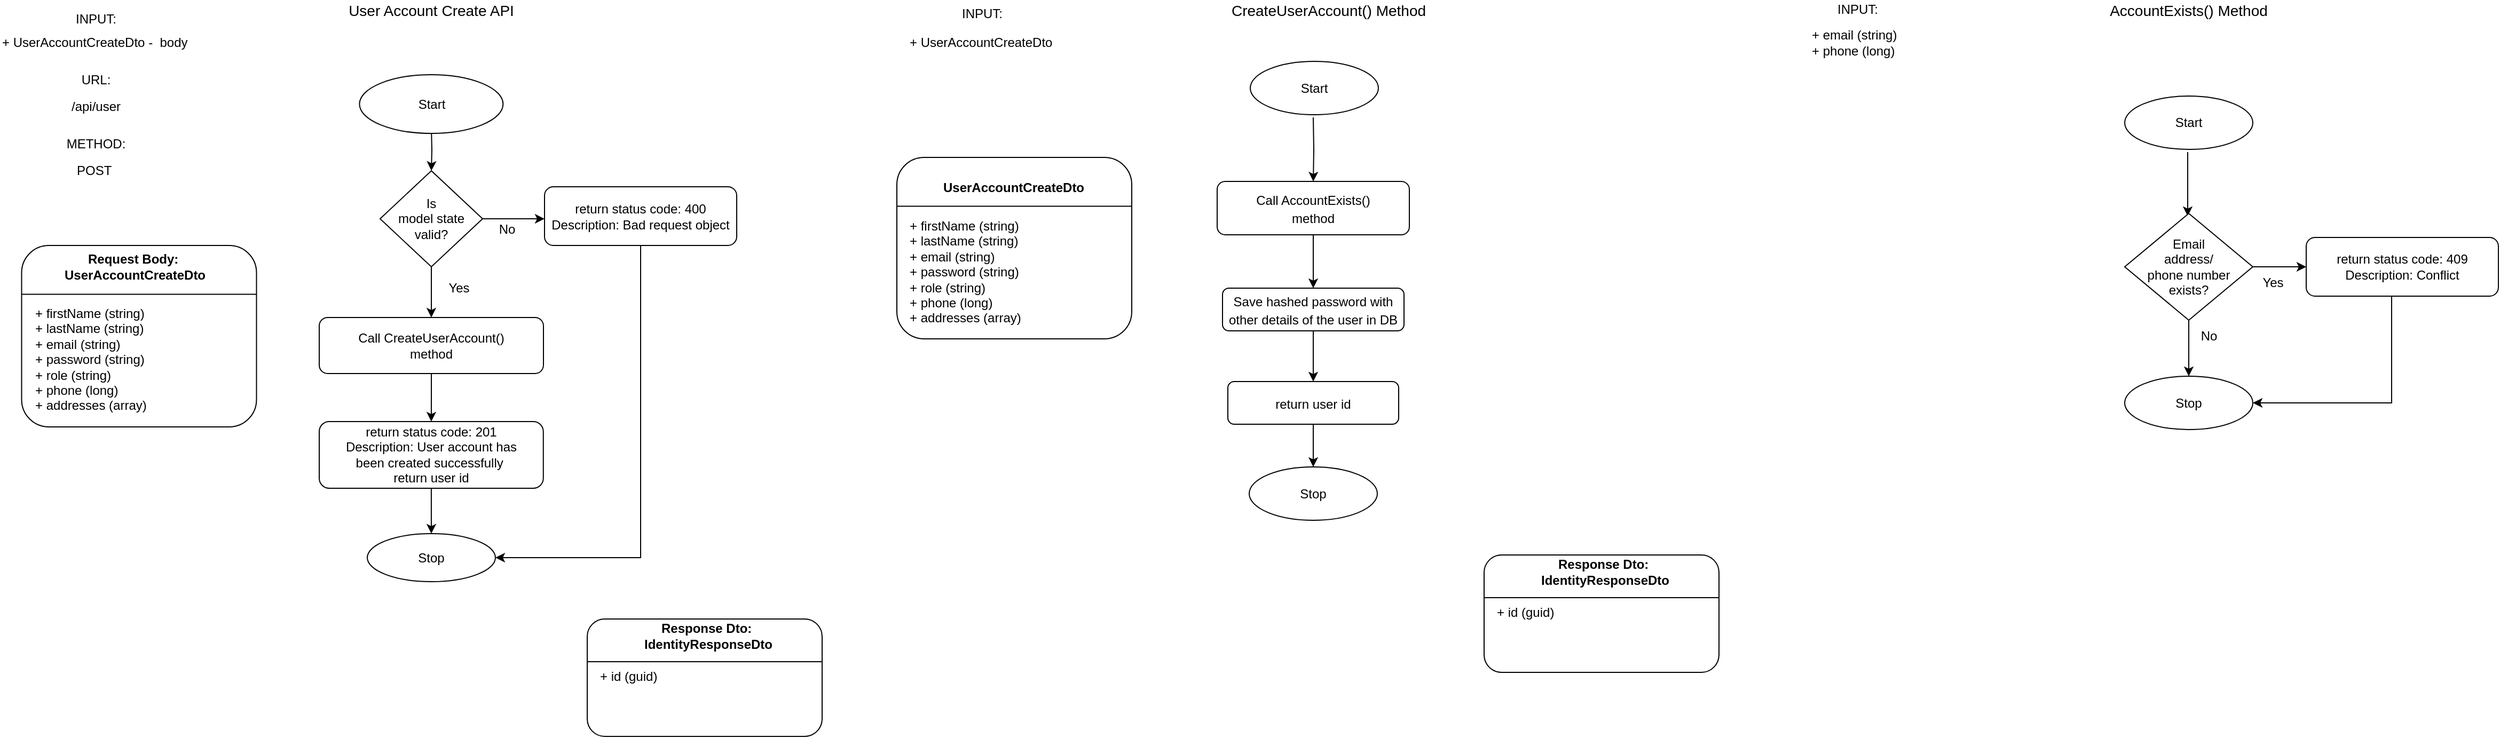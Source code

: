 <mxfile version="20.7.4" type="onedrive" pages="32"><diagram id="btaNafQBfL1TRXyivl5h" name="User Account Create API"><mxGraphModel grid="1" page="1" gridSize="10" guides="1" tooltips="1" connect="1" arrows="1" fold="1" pageScale="1" pageWidth="827" pageHeight="1169" math="0" shadow="0"><root><mxCell id="0"/><mxCell id="1" parent="0"/><mxCell id="rVa4xGNPko4ADXO3BWVf-5" style="edgeStyle=orthogonalEdgeStyle;rounded=0;orthogonalLoop=1;jettySize=auto;html=1;" edge="1" parent="1"><mxGeometry relative="1" as="geometry"><mxPoint x="414" y="210" as="targetPoint"/><mxPoint x="414" y="170" as="sourcePoint"/></mxGeometry></mxCell><mxCell id="aFrEP7fg4n6Uv-_ICxRE-8" style="edgeStyle=orthogonalEdgeStyle;rounded=0;orthogonalLoop=1;jettySize=auto;html=1;" edge="1" parent="1" source="rVa4xGNPko4ADXO3BWVf-12" target="rVa4xGNPko4ADXO3BWVf-20"><mxGeometry relative="1" as="geometry"/></mxCell><mxCell id="rVa4xGNPko4ADXO3BWVf-12" value="Call CreateUserAccount()&lt;br&gt;method" style="rounded=1;whiteSpace=wrap;html=1;" vertex="1" parent="1"><mxGeometry x="309" y="347.5" width="210" height="52.5" as="geometry"/></mxCell><mxCell id="aFrEP7fg4n6Uv-_ICxRE-12" style="edgeStyle=orthogonalEdgeStyle;rounded=0;orthogonalLoop=1;jettySize=auto;html=1;entryX=0.5;entryY=0;entryDx=0;entryDy=0;" edge="1" parent="1" source="rVa4xGNPko4ADXO3BWVf-20" target="aFrEP7fg4n6Uv-_ICxRE-11"><mxGeometry relative="1" as="geometry"/></mxCell><mxCell id="rVa4xGNPko4ADXO3BWVf-20" value="return status code: 201&lt;br&gt;Description: User account has &lt;br&gt;been created successfully&amp;nbsp;&lt;br&gt;return user id" style="rounded=1;whiteSpace=wrap;html=1;" vertex="1" parent="1"><mxGeometry x="309" y="445" width="209.88" height="62.5" as="geometry"/></mxCell><mxCell id="aFrEP7fg4n6Uv-_ICxRE-1" value="User Account Create API" style="text;strokeColor=none;align=center;fillColor=none;html=1;verticalAlign=middle;whiteSpace=wrap;rounded=0;fontSize=14;" vertex="1" parent="1"><mxGeometry x="332" y="50" width="164" height="20" as="geometry"/></mxCell><mxCell id="aFrEP7fg4n6Uv-_ICxRE-6" value="Yes" style="text;strokeColor=none;align=center;fillColor=none;html=1;verticalAlign=middle;whiteSpace=wrap;rounded=0;fontSize=12;" vertex="1" parent="1"><mxGeometry x="2109" y="300" width="60" height="30" as="geometry"/></mxCell><mxCell id="aFrEP7fg4n6Uv-_ICxRE-9" value="Start" style="ellipse;whiteSpace=wrap;html=1;" vertex="1" parent="1"><mxGeometry x="346.69" y="120" width="134.5" height="55" as="geometry"/></mxCell><mxCell id="aFrEP7fg4n6Uv-_ICxRE-11" value="Stop" style="ellipse;whiteSpace=wrap;html=1;" vertex="1" parent="1"><mxGeometry x="354" y="550" width="120" height="45" as="geometry"/></mxCell><mxCell id="aFrEP7fg4n6Uv-_ICxRE-14" value="INPUT:&lt;br&gt;&lt;br&gt;" style="text;strokeColor=none;align=center;fillColor=none;html=1;verticalAlign=middle;whiteSpace=wrap;rounded=0;" vertex="1" parent="1"><mxGeometry x="70" y="60" width="60" height="30" as="geometry"/></mxCell><mxCell id="aFrEP7fg4n6Uv-_ICxRE-17" value="+ UserAccountCreateDto -&amp;nbsp; body" style="text;strokeColor=none;align=left;fillColor=none;html=1;verticalAlign=middle;whiteSpace=wrap;rounded=0;" vertex="1" parent="1"><mxGeometry x="10" y="80" width="210" height="20" as="geometry"/></mxCell><mxCell id="aFrEP7fg4n6Uv-_ICxRE-18" value="URL:" style="text;strokeColor=none;align=center;fillColor=none;html=1;verticalAlign=middle;whiteSpace=wrap;rounded=0;" vertex="1" parent="1"><mxGeometry x="70" y="110" width="60" height="30" as="geometry"/></mxCell><mxCell id="aFrEP7fg4n6Uv-_ICxRE-19" value="/api/user" style="text;strokeColor=none;align=left;fillColor=none;html=1;verticalAlign=middle;whiteSpace=wrap;rounded=0;" vertex="1" parent="1"><mxGeometry x="75" y="140" width="50" height="20" as="geometry"/></mxCell><mxCell id="aFrEP7fg4n6Uv-_ICxRE-21" value="METHOD:" style="text;strokeColor=none;align=center;fillColor=none;html=1;verticalAlign=middle;whiteSpace=wrap;rounded=0;" vertex="1" parent="1"><mxGeometry x="70" y="170" width="60" height="30" as="geometry"/></mxCell><mxCell id="aFrEP7fg4n6Uv-_ICxRE-22" value="POST" style="text;strokeColor=none;align=left;fillColor=none;html=1;verticalAlign=middle;whiteSpace=wrap;rounded=0;" vertex="1" parent="1"><mxGeometry x="80" y="200" width="40" height="20" as="geometry"/></mxCell><mxCell id="aFrEP7fg4n6Uv-_ICxRE-38" value="&lt;font style=&quot;font-size: 14px;&quot;&gt;CreateUserAccount() Method&lt;/font&gt;" style="text;strokeColor=none;align=center;fillColor=none;html=1;verticalAlign=middle;whiteSpace=wrap;rounded=0;fontSize=14;" vertex="1" parent="1"><mxGeometry x="1160" y="55" width="189" height="10" as="geometry"/></mxCell><mxCell id="aFrEP7fg4n6Uv-_ICxRE-39" value="Start" style="ellipse;whiteSpace=wrap;html=1;" vertex="1" parent="1"><mxGeometry x="1181" y="107.5" width="120" height="50" as="geometry"/></mxCell><mxCell id="E2-hjPCy8gtVORIZZoyr-2" style="edgeStyle=orthogonalEdgeStyle;rounded=0;orthogonalLoop=1;jettySize=auto;html=1;" edge="1" parent="1" target="E2-hjPCy8gtVORIZZoyr-1"><mxGeometry relative="1" as="geometry"><mxPoint x="1240" y="160" as="sourcePoint"/></mxGeometry></mxCell><mxCell id="00aJxCiIIwGaKrejTmJu-9" style="edgeStyle=orthogonalEdgeStyle;rounded=0;orthogonalLoop=1;jettySize=auto;html=1;entryX=0.5;entryY=0;entryDx=0;entryDy=0;" edge="1" parent="1" source="E2-hjPCy8gtVORIZZoyr-1" target="E2-hjPCy8gtVORIZZoyr-10"><mxGeometry relative="1" as="geometry"><mxPoint x="1240" y="310" as="targetPoint"/></mxGeometry></mxCell><mxCell id="E2-hjPCy8gtVORIZZoyr-1" value="&lt;font style=&quot;font-size: 12px;&quot;&gt;Call AccountExists() &lt;br&gt;method&lt;/font&gt;" style="rounded=1;whiteSpace=wrap;html=1;fontSize=14;" vertex="1" parent="1"><mxGeometry x="1150" y="220" width="180" height="50" as="geometry"/></mxCell><mxCell id="E2-hjPCy8gtVORIZZoyr-13" style="edgeStyle=orthogonalEdgeStyle;rounded=0;orthogonalLoop=1;jettySize=auto;html=1;entryX=0.5;entryY=0;entryDx=0;entryDy=0;" edge="1" parent="1" source="E2-hjPCy8gtVORIZZoyr-10"><mxGeometry relative="1" as="geometry"><mxPoint x="1240" y="407.5" as="targetPoint"/></mxGeometry></mxCell><mxCell id="E2-hjPCy8gtVORIZZoyr-10" value="&lt;span style=&quot;font-size: 12px;&quot;&gt;Save hashed password with other details of the user in DB&lt;/span&gt;" style="rounded=1;whiteSpace=wrap;html=1;fontSize=14;" vertex="1" parent="1"><mxGeometry x="1155" y="320" width="170" height="40" as="geometry"/></mxCell><mxCell id="00aJxCiIIwGaKrejTmJu-1" value="Start" style="ellipse;whiteSpace=wrap;html=1;" vertex="1" parent="1"><mxGeometry x="2000" y="140" width="120" height="50" as="geometry"/></mxCell><mxCell id="00aJxCiIIwGaKrejTmJu-2" style="edgeStyle=orthogonalEdgeStyle;rounded=0;orthogonalLoop=1;jettySize=auto;html=1;" edge="1" parent="1"><mxGeometry relative="1" as="geometry"><mxPoint x="2059" y="192.5" as="sourcePoint"/><mxPoint x="2059" y="252.5" as="targetPoint"/></mxGeometry></mxCell><mxCell id="00aJxCiIIwGaKrejTmJu-4" value="&lt;font style=&quot;font-size: 14px;&quot;&gt;AccountExists() Method&lt;/font&gt;" style="text;strokeColor=none;align=center;fillColor=none;html=1;verticalAlign=middle;whiteSpace=wrap;rounded=0;fontSize=14;" vertex="1" parent="1"><mxGeometry x="1980" y="55" width="160" height="10" as="geometry"/></mxCell><mxCell id="00aJxCiIIwGaKrejTmJu-5" style="edgeStyle=orthogonalEdgeStyle;rounded=0;orthogonalLoop=1;jettySize=auto;html=1;exitX=1;exitY=0.5;exitDx=0;exitDy=0;" edge="1" parent="1" source="00aJxCiIIwGaKrejTmJu-6" target="00aJxCiIIwGaKrejTmJu-8"><mxGeometry relative="1" as="geometry"/></mxCell><mxCell id="00aJxCiIIwGaKrejTmJu-11" style="edgeStyle=orthogonalEdgeStyle;rounded=0;orthogonalLoop=1;jettySize=auto;html=1;exitX=0.5;exitY=1;exitDx=0;exitDy=0;" edge="1" parent="1" source="00aJxCiIIwGaKrejTmJu-6"><mxGeometry relative="1" as="geometry"><mxPoint x="2060" y="402.5" as="targetPoint"/></mxGeometry></mxCell><mxCell id="00aJxCiIIwGaKrejTmJu-6" value="&lt;font style=&quot;font-size: 12px;&quot;&gt;Email &lt;br&gt;address/&lt;br&gt;phone number&lt;br&gt;exists?&lt;br&gt;&lt;/font&gt;" style="rhombus;whiteSpace=wrap;html=1;" vertex="1" parent="1"><mxGeometry x="2000" y="250" width="120" height="100" as="geometry"/></mxCell><mxCell id="00aJxCiIIwGaKrejTmJu-7" value="No" style="text;strokeColor=none;align=center;fillColor=none;html=1;verticalAlign=middle;whiteSpace=wrap;rounded=0;fontSize=12;" vertex="1" parent="1"><mxGeometry x="2049" y="350" width="60" height="30" as="geometry"/></mxCell><mxCell id="__BBJxuYunDovxC7mkgt-1" style="edgeStyle=orthogonalEdgeStyle;rounded=0;orthogonalLoop=1;jettySize=auto;html=1;entryX=1;entryY=0.5;entryDx=0;entryDy=0;" edge="1" parent="1" source="00aJxCiIIwGaKrejTmJu-8" target="00aJxCiIIwGaKrejTmJu-12"><mxGeometry x="-1" y="108" relative="1" as="geometry"><Array as="points"><mxPoint x="2250" y="427"/></Array><mxPoint x="90" y="-48" as="offset"/></mxGeometry></mxCell><mxCell id="00aJxCiIIwGaKrejTmJu-8" value="return status code: 409&lt;br&gt;Description: Conflict" style="rounded=1;whiteSpace=wrap;html=1;" vertex="1" parent="1"><mxGeometry x="2170" y="272.5" width="180" height="55" as="geometry"/></mxCell><mxCell id="00aJxCiIIwGaKrejTmJu-12" value="Stop" style="ellipse;whiteSpace=wrap;html=1;" vertex="1" parent="1"><mxGeometry x="2000" y="402.5" width="120" height="50" as="geometry"/></mxCell><mxCell id="_-lMz0Wk8v6af1Sa9upV-1" style="edgeStyle=orthogonalEdgeStyle;rounded=0;orthogonalLoop=1;jettySize=auto;html=1;" edge="1" parent="1" source="_-lMz0Wk8v6af1Sa9upV-3"><mxGeometry relative="1" as="geometry"><mxPoint x="520" y="255" as="targetPoint"/></mxGeometry></mxCell><mxCell id="_-lMz0Wk8v6af1Sa9upV-7" style="edgeStyle=orthogonalEdgeStyle;rounded=0;orthogonalLoop=1;jettySize=auto;html=1;exitX=0.5;exitY=1;exitDx=0;exitDy=0;entryX=0.5;entryY=0;entryDx=0;entryDy=0;" edge="1" parent="1" source="_-lMz0Wk8v6af1Sa9upV-3" target="rVa4xGNPko4ADXO3BWVf-12"><mxGeometry relative="1" as="geometry"/></mxCell><mxCell id="_-lMz0Wk8v6af1Sa9upV-3" value="Is &lt;br&gt;model state &lt;br&gt;valid?" style="rhombus;whiteSpace=wrap;html=1;" vertex="1" parent="1"><mxGeometry x="366" y="210" width="96" height="90" as="geometry"/></mxCell><mxCell id="_-lMz0Wk8v6af1Sa9upV-4" value="Yes" style="text;strokeColor=none;align=center;fillColor=none;html=1;verticalAlign=middle;whiteSpace=wrap;rounded=0;fontSize=12;" vertex="1" parent="1"><mxGeometry x="410" y="305" width="60" height="30" as="geometry"/></mxCell><mxCell id="_-lMz0Wk8v6af1Sa9upV-5" value="No" style="text;strokeColor=none;align=center;fillColor=none;html=1;verticalAlign=middle;whiteSpace=wrap;rounded=0;fontSize=12;" vertex="1" parent="1"><mxGeometry x="454.5" y="250" width="60" height="30" as="geometry"/></mxCell><mxCell id="_-lMz0Wk8v6af1Sa9upV-8" style="edgeStyle=orthogonalEdgeStyle;rounded=0;orthogonalLoop=1;jettySize=auto;html=1;entryX=1;entryY=0.5;entryDx=0;entryDy=0;" edge="1" parent="1" source="_-lMz0Wk8v6af1Sa9upV-6" target="aFrEP7fg4n6Uv-_ICxRE-11"><mxGeometry relative="1" as="geometry"><Array as="points"><mxPoint x="610" y="573"/></Array></mxGeometry></mxCell><mxCell id="_-lMz0Wk8v6af1Sa9upV-6" value="return status code: 400&lt;br&gt;Description: Bad request object" style="rounded=1;whiteSpace=wrap;html=1;" vertex="1" parent="1"><mxGeometry x="520" y="225" width="180" height="55" as="geometry"/></mxCell><mxCell id="__BBJxuYunDovxC7mkgt-3" value="" style="group" connectable="0" vertex="1" parent="1"><mxGeometry x="30.24" y="280" width="220" height="170" as="geometry"/></mxCell><mxCell id="aFrEP7fg4n6Uv-_ICxRE-24" value="" style="rounded=1;whiteSpace=wrap;html=1;movable=1;resizable=1;rotatable=1;deletable=1;editable=1;connectable=1;container=0;" vertex="1" parent="__BBJxuYunDovxC7mkgt-3"><mxGeometry width="220" height="170" as="geometry"/></mxCell><mxCell id="aFrEP7fg4n6Uv-_ICxRE-33" value="" style="endArrow=none;html=1;rounded=0;" edge="1" parent="__BBJxuYunDovxC7mkgt-3"><mxGeometry width="50" height="50" relative="1" as="geometry"><mxPoint x="-0.002" y="45.714" as="sourcePoint"/><mxPoint x="115.788" y="45.714" as="targetPoint"/><Array as="points"><mxPoint x="219.998" y="45.714"/></Array></mxGeometry></mxCell><mxCell id="aFrEP7fg4n6Uv-_ICxRE-27" value="&lt;span style=&quot;font-weight: 700;&quot;&gt;Request Body:&amp;nbsp;&lt;br&gt;UserAccountCreateDto&lt;br&gt;&lt;/span&gt;" style="text;strokeColor=none;align=center;fillColor=none;html=1;verticalAlign=middle;whiteSpace=wrap;rounded=0;container=0;" vertex="1" parent="__BBJxuYunDovxC7mkgt-3"><mxGeometry x="52.379" y="10" width="107.381" height="20" as="geometry"/></mxCell><mxCell id="aFrEP7fg4n6Uv-_ICxRE-35" value="+ firstName (string)&lt;br&gt;+ lastName (string)&lt;br&gt;+ email (string)&lt;br&gt;+ password (string)&lt;br&gt;+ role (string)&lt;br&gt;+ phone (long)&lt;br&gt;+ addresses (array)" style="text;strokeColor=none;align=left;fillColor=none;html=1;verticalAlign=top;whiteSpace=wrap;rounded=0;container=0;" vertex="1" parent="__BBJxuYunDovxC7mkgt-3"><mxGeometry x="10.474" y="50" width="199.048" height="100" as="geometry"/></mxCell><mxCell id="__BBJxuYunDovxC7mkgt-4" value="INPUT:&lt;br&gt;&lt;br&gt;" style="text;strokeColor=none;align=center;fillColor=none;html=1;verticalAlign=middle;whiteSpace=wrap;rounded=0;" vertex="1" parent="1"><mxGeometry x="900" y="55" width="60" height="30" as="geometry"/></mxCell><mxCell id="__BBJxuYunDovxC7mkgt-5" value="+ UserAccountCreateDto&amp;nbsp;" style="text;strokeColor=none;align=left;fillColor=none;html=1;verticalAlign=middle;whiteSpace=wrap;rounded=0;" vertex="1" parent="1"><mxGeometry x="860" y="80" width="150" height="20" as="geometry"/></mxCell><mxCell id="__BBJxuYunDovxC7mkgt-6" value="" style="group" connectable="0" vertex="1" parent="1"><mxGeometry x="850" y="197.5" width="220" height="170" as="geometry"/></mxCell><mxCell id="__BBJxuYunDovxC7mkgt-7" value="" style="rounded=1;whiteSpace=wrap;html=1;movable=1;resizable=1;rotatable=1;deletable=1;editable=1;connectable=1;container=0;" vertex="1" parent="__BBJxuYunDovxC7mkgt-6"><mxGeometry width="220" height="170" as="geometry"/></mxCell><mxCell id="__BBJxuYunDovxC7mkgt-8" value="" style="endArrow=none;html=1;rounded=0;" edge="1" parent="__BBJxuYunDovxC7mkgt-6"><mxGeometry width="50" height="50" relative="1" as="geometry"><mxPoint x="-0.002" y="45.714" as="sourcePoint"/><mxPoint x="115.788" y="45.714" as="targetPoint"/><Array as="points"><mxPoint x="219.998" y="45.714"/></Array></mxGeometry></mxCell><mxCell id="__BBJxuYunDovxC7mkgt-9" value="&lt;span style=&quot;font-weight: 700;&quot;&gt;&amp;nbsp;&lt;br&gt;UserAccountCreateDto&lt;br&gt;&lt;/span&gt;" style="text;strokeColor=none;align=center;fillColor=none;html=1;verticalAlign=middle;whiteSpace=wrap;rounded=0;container=0;" vertex="1" parent="__BBJxuYunDovxC7mkgt-6"><mxGeometry x="56.309" y="10" width="107.381" height="20" as="geometry"/></mxCell><mxCell id="__BBJxuYunDovxC7mkgt-10" value="+ firstName (string)&lt;br&gt;+ lastName (string)&lt;br&gt;+ email (string)&lt;br&gt;+ password (string)&lt;br&gt;+ role (string)&lt;br&gt;+ phone (long)&lt;br&gt;+ addresses (array)" style="text;strokeColor=none;align=left;fillColor=none;html=1;verticalAlign=top;whiteSpace=wrap;rounded=0;container=0;" vertex="1" parent="__BBJxuYunDovxC7mkgt-6"><mxGeometry x="10.474" y="50" width="199.048" height="100" as="geometry"/></mxCell><mxCell id="__BBJxuYunDovxC7mkgt-11" value="INPUT:&lt;br&gt;&lt;br&gt;" style="text;strokeColor=none;align=center;fillColor=none;html=1;verticalAlign=middle;whiteSpace=wrap;rounded=0;" vertex="1" parent="1"><mxGeometry x="1720" y="52.5" width="60" height="27.5" as="geometry"/></mxCell><mxCell id="__BBJxuYunDovxC7mkgt-12" value="+ email (string)&lt;br&gt;+ phone (long)&amp;nbsp;" style="text;strokeColor=none;align=left;fillColor=none;html=1;verticalAlign=middle;whiteSpace=wrap;rounded=0;" vertex="1" parent="1"><mxGeometry x="1705" y="80" width="90" height="20" as="geometry"/></mxCell><mxCell id="__BBJxuYunDovxC7mkgt-13" style="edgeStyle=orthogonalEdgeStyle;rounded=0;orthogonalLoop=1;jettySize=auto;html=1;entryX=0.5;entryY=0;entryDx=0;entryDy=0;" edge="1" parent="1" source="__BBJxuYunDovxC7mkgt-14" target="__BBJxuYunDovxC7mkgt-15"><mxGeometry relative="1" as="geometry"/></mxCell><mxCell id="__BBJxuYunDovxC7mkgt-14" value="&lt;span style=&quot;font-size: 12px;&quot;&gt;return user id&lt;/span&gt;" style="rounded=1;whiteSpace=wrap;html=1;fontSize=14;" vertex="1" parent="1"><mxGeometry x="1160" y="407.5" width="160" height="40" as="geometry"/></mxCell><mxCell id="__BBJxuYunDovxC7mkgt-15" value="Stop" style="ellipse;whiteSpace=wrap;html=1;" vertex="1" parent="1"><mxGeometry x="1180" y="487.5" width="120" height="50" as="geometry"/></mxCell><mxCell id="__BBJxuYunDovxC7mkgt-18" value="" style="rounded=1;whiteSpace=wrap;html=1;movable=1;resizable=1;rotatable=1;deletable=1;editable=1;connectable=1;container=0;" vertex="1" parent="1"><mxGeometry x="560" y="630" width="220" height="110" as="geometry"/></mxCell><mxCell id="__BBJxuYunDovxC7mkgt-19" value="" style="endArrow=none;html=1;rounded=0;" edge="1" parent="1"><mxGeometry width="50" height="50" relative="1" as="geometry"><mxPoint x="559.998" y="670.0" as="sourcePoint"/><mxPoint x="675.788" y="670.0" as="targetPoint"/><Array as="points"><mxPoint x="779.998" y="670.0"/></Array></mxGeometry></mxCell><mxCell id="__BBJxuYunDovxC7mkgt-20" value="&lt;span style=&quot;font-weight: 700;&quot;&gt;Response Dto:&amp;nbsp;&lt;br&gt;IdentityResponseDto&lt;br&gt;&lt;/span&gt;" style="text;strokeColor=none;align=center;fillColor=none;html=1;verticalAlign=middle;whiteSpace=wrap;rounded=0;container=0;" vertex="1" parent="1"><mxGeometry x="619.999" y="640.001" width="107.381" height="12.941" as="geometry"/></mxCell><mxCell id="__BBJxuYunDovxC7mkgt-21" value="+ id (guid)" style="text;strokeColor=none;align=left;fillColor=none;html=1;verticalAlign=top;whiteSpace=wrap;rounded=0;container=0;" vertex="1" parent="1"><mxGeometry x="570.474" y="670.003" width="199.048" height="64.706" as="geometry"/></mxCell><mxCell id="HKHA_bC4eQNRUwupJ_O1-1" value="" style="rounded=1;whiteSpace=wrap;html=1;movable=1;resizable=1;rotatable=1;deletable=1;editable=1;connectable=1;container=0;" vertex="1" parent="1"><mxGeometry x="1400" y="570" width="220" height="110" as="geometry"/></mxCell><mxCell id="HKHA_bC4eQNRUwupJ_O1-2" value="" style="endArrow=none;html=1;rounded=0;" edge="1" parent="1"><mxGeometry width="50" height="50" relative="1" as="geometry"><mxPoint x="1399.998" y="610.0" as="sourcePoint"/><mxPoint x="1515.788" y="610.0" as="targetPoint"/><Array as="points"><mxPoint x="1619.998" y="610.0"/></Array></mxGeometry></mxCell><mxCell id="HKHA_bC4eQNRUwupJ_O1-3" value="&lt;span style=&quot;font-weight: 700;&quot;&gt;Response Dto:&amp;nbsp;&lt;br&gt;IdentityResponseDto&lt;br&gt;&lt;/span&gt;" style="text;strokeColor=none;align=center;fillColor=none;html=1;verticalAlign=middle;whiteSpace=wrap;rounded=0;container=0;" vertex="1" parent="1"><mxGeometry x="1459.999" y="580.001" width="107.381" height="12.941" as="geometry"/></mxCell><mxCell id="HKHA_bC4eQNRUwupJ_O1-4" value="+ id (guid)" style="text;strokeColor=none;align=left;fillColor=none;html=1;verticalAlign=top;whiteSpace=wrap;rounded=0;container=0;" vertex="1" parent="1"><mxGeometry x="1410.474" y="610.003" width="199.048" height="64.706" as="geometry"/></mxCell></root></mxGraphModel></diagram><diagram name="User Log In API" id="f7XYKxiQpth0DNRfoEVP"><mxGraphModel grid="1" page="1" gridSize="10" guides="1" tooltips="1" connect="1" arrows="1" fold="1" pageScale="1" pageWidth="827" pageHeight="1169" math="0" shadow="0"><root><mxCell id="BGLGliDrJ52ZaNPsgAjE-0"/><mxCell id="BGLGliDrJ52ZaNPsgAjE-1" parent="BGLGliDrJ52ZaNPsgAjE-0"/><mxCell id="BGLGliDrJ52ZaNPsgAjE-2" style="edgeStyle=orthogonalEdgeStyle;rounded=0;orthogonalLoop=1;jettySize=auto;html=1;" edge="1" parent="BGLGliDrJ52ZaNPsgAjE-1"><mxGeometry relative="1" as="geometry"><mxPoint x="414" y="190" as="targetPoint"/><mxPoint x="414" y="150" as="sourcePoint"/></mxGeometry></mxCell><mxCell id="BGLGliDrJ52ZaNPsgAjE-6" style="edgeStyle=orthogonalEdgeStyle;rounded=0;orthogonalLoop=1;jettySize=auto;html=1;" edge="1" parent="BGLGliDrJ52ZaNPsgAjE-1" source="BGLGliDrJ52ZaNPsgAjE-7" target="BGLGliDrJ52ZaNPsgAjE-9"><mxGeometry relative="1" as="geometry"/></mxCell><mxCell id="BGLGliDrJ52ZaNPsgAjE-7" value="Call AuthenticateUser()&lt;br&gt;method" style="rounded=1;whiteSpace=wrap;html=1;" vertex="1" parent="BGLGliDrJ52ZaNPsgAjE-1"><mxGeometry x="346.37" y="320" width="135.5" height="50" as="geometry"/></mxCell><mxCell id="BGLGliDrJ52ZaNPsgAjE-8" style="edgeStyle=orthogonalEdgeStyle;rounded=0;orthogonalLoop=1;jettySize=auto;html=1;entryX=0.5;entryY=0;entryDx=0;entryDy=0;" edge="1" parent="BGLGliDrJ52ZaNPsgAjE-1" source="BGLGliDrJ52ZaNPsgAjE-9" target="BGLGliDrJ52ZaNPsgAjE-21"><mxGeometry relative="1" as="geometry"/></mxCell><mxCell id="BGLGliDrJ52ZaNPsgAjE-9" value="return status code: 200&amp;nbsp;&lt;br&gt;Description: Login success&lt;br&gt;return ResponseDto" style="rounded=1;whiteSpace=wrap;html=1;" vertex="1" parent="BGLGliDrJ52ZaNPsgAjE-1"><mxGeometry x="340" y="420" width="148.75" height="50" as="geometry"/></mxCell><mxCell id="BGLGliDrJ52ZaNPsgAjE-12" value="User Log In API" style="text;strokeColor=none;align=center;fillColor=none;html=1;verticalAlign=middle;whiteSpace=wrap;rounded=0;fontSize=14;" vertex="1" parent="BGLGliDrJ52ZaNPsgAjE-1"><mxGeometry x="366" y="50" width="114" height="20" as="geometry"/></mxCell><mxCell id="BGLGliDrJ52ZaNPsgAjE-16" style="edgeStyle=orthogonalEdgeStyle;rounded=0;orthogonalLoop=1;jettySize=auto;html=1;entryX=0.5;entryY=0;entryDx=0;entryDy=0;" edge="1" parent="BGLGliDrJ52ZaNPsgAjE-1" source="BGLGliDrJ52ZaNPsgAjE-17" target="V8FS0S0PbExZylOhqHwV-3"><mxGeometry relative="1" as="geometry"><mxPoint x="1241" y="380.0" as="targetPoint"/></mxGeometry></mxCell><mxCell id="tF_1HYJSQofkcTlBdoyA-7" style="edgeStyle=orthogonalEdgeStyle;rounded=0;orthogonalLoop=1;jettySize=auto;html=1;entryX=0;entryY=0.5;entryDx=0;entryDy=0;" edge="1" parent="BGLGliDrJ52ZaNPsgAjE-1" source="BGLGliDrJ52ZaNPsgAjE-17" target="tF_1HYJSQofkcTlBdoyA-5"><mxGeometry relative="1" as="geometry"/></mxCell><mxCell id="BGLGliDrJ52ZaNPsgAjE-17" value="&lt;font style=&quot;font-size: 12px;&quot;&gt;Check if user&lt;br&gt;&amp;nbsp;given email and &lt;br&gt;password matches&lt;br&gt;&amp;nbsp;with the DB&amp;nbsp;&lt;br&gt;&lt;/font&gt;" style="rhombus;whiteSpace=wrap;html=1;" vertex="1" parent="BGLGliDrJ52ZaNPsgAjE-1"><mxGeometry x="1176" y="210" width="129" height="120" as="geometry"/></mxCell><mxCell id="BGLGliDrJ52ZaNPsgAjE-18" value="Yes" style="text;strokeColor=none;align=center;fillColor=none;html=1;verticalAlign=middle;whiteSpace=wrap;rounded=0;fontSize=12;" vertex="1" parent="BGLGliDrJ52ZaNPsgAjE-1"><mxGeometry x="1230" y="330" width="60" height="30" as="geometry"/></mxCell><mxCell id="BGLGliDrJ52ZaNPsgAjE-19" value="No" style="text;strokeColor=none;align=center;fillColor=none;html=1;verticalAlign=middle;whiteSpace=wrap;rounded=0;fontSize=12;" vertex="1" parent="BGLGliDrJ52ZaNPsgAjE-1"><mxGeometry x="1301" y="280" width="60" height="30" as="geometry"/></mxCell><mxCell id="BGLGliDrJ52ZaNPsgAjE-20" value="Start" style="ellipse;whiteSpace=wrap;html=1;" vertex="1" parent="BGLGliDrJ52ZaNPsgAjE-1"><mxGeometry x="354.5" y="110" width="120" height="45" as="geometry"/></mxCell><mxCell id="BGLGliDrJ52ZaNPsgAjE-21" value="Stop" style="ellipse;whiteSpace=wrap;html=1;" vertex="1" parent="BGLGliDrJ52ZaNPsgAjE-1"><mxGeometry x="354.37" y="520" width="120" height="45" as="geometry"/></mxCell><mxCell id="BGLGliDrJ52ZaNPsgAjE-22" value="INPUT:&lt;br&gt;&lt;br&gt;" style="text;strokeColor=none;align=center;fillColor=none;html=1;verticalAlign=middle;whiteSpace=wrap;rounded=0;" vertex="1" parent="BGLGliDrJ52ZaNPsgAjE-1"><mxGeometry x="70" y="60" width="60" height="30" as="geometry"/></mxCell><mxCell id="BGLGliDrJ52ZaNPsgAjE-23" value="+ UserAccountLogInDto -&amp;nbsp; body" style="text;strokeColor=none;align=left;fillColor=none;html=1;verticalAlign=middle;whiteSpace=wrap;rounded=0;" vertex="1" parent="BGLGliDrJ52ZaNPsgAjE-1"><mxGeometry x="10" y="80" width="210" height="20" as="geometry"/></mxCell><mxCell id="BGLGliDrJ52ZaNPsgAjE-24" value="URL:" style="text;strokeColor=none;align=center;fillColor=none;html=1;verticalAlign=middle;whiteSpace=wrap;rounded=0;" vertex="1" parent="BGLGliDrJ52ZaNPsgAjE-1"><mxGeometry x="70" y="110" width="60" height="30" as="geometry"/></mxCell><mxCell id="BGLGliDrJ52ZaNPsgAjE-25" value="/api/user/login" style="text;strokeColor=none;align=left;fillColor=none;html=1;verticalAlign=middle;whiteSpace=wrap;rounded=0;" vertex="1" parent="BGLGliDrJ52ZaNPsgAjE-1"><mxGeometry x="55" y="140" width="90" height="20" as="geometry"/></mxCell><mxCell id="BGLGliDrJ52ZaNPsgAjE-26" value="METHOD:" style="text;strokeColor=none;align=center;fillColor=none;html=1;verticalAlign=middle;whiteSpace=wrap;rounded=0;" vertex="1" parent="BGLGliDrJ52ZaNPsgAjE-1"><mxGeometry x="70" y="170" width="60" height="30" as="geometry"/></mxCell><mxCell id="BGLGliDrJ52ZaNPsgAjE-27" value="POST" style="text;strokeColor=none;align=left;fillColor=none;html=1;verticalAlign=middle;whiteSpace=wrap;rounded=0;" vertex="1" parent="BGLGliDrJ52ZaNPsgAjE-1"><mxGeometry x="80" y="200" width="40" height="20" as="geometry"/></mxCell><mxCell id="BGLGliDrJ52ZaNPsgAjE-28" value="" style="group" vertex="1" connectable="0" parent="BGLGliDrJ52ZaNPsgAjE-1"><mxGeometry x="20" y="280" width="210" height="160" as="geometry"/></mxCell><mxCell id="BGLGliDrJ52ZaNPsgAjE-29" value="" style="rounded=1;whiteSpace=wrap;html=1;movable=1;resizable=1;rotatable=1;deletable=1;editable=1;connectable=1;" vertex="1" parent="BGLGliDrJ52ZaNPsgAjE-28"><mxGeometry width="210" height="160" as="geometry"/></mxCell><mxCell id="BGLGliDrJ52ZaNPsgAjE-30" value="" style="endArrow=none;html=1;rounded=0;" edge="1" parent="BGLGliDrJ52ZaNPsgAjE-28"><mxGeometry width="50" height="50" relative="1" as="geometry"><mxPoint y="45.714" as="sourcePoint"/><mxPoint x="110.526" y="45.714" as="targetPoint"/><Array as="points"><mxPoint x="210" y="45.714"/></Array></mxGeometry></mxCell><mxCell id="BGLGliDrJ52ZaNPsgAjE-31" value="&lt;span style=&quot;font-weight: 700;&quot;&gt;Request Body:&amp;nbsp;&amp;nbsp;&lt;br&gt;UserAccountLogInDto&lt;br&gt;&lt;/span&gt;" style="text;strokeColor=none;align=center;fillColor=none;html=1;verticalAlign=middle;whiteSpace=wrap;rounded=0;" vertex="1" parent="BGLGliDrJ52ZaNPsgAjE-28"><mxGeometry x="60" y="10" width="90" height="20" as="geometry"/></mxCell><mxCell id="BGLGliDrJ52ZaNPsgAjE-32" value="+ email (string)&lt;br&gt;+ password (string)&lt;br&gt;" style="text;strokeColor=none;align=left;fillColor=none;html=1;verticalAlign=top;whiteSpace=wrap;rounded=0;" vertex="1" parent="BGLGliDrJ52ZaNPsgAjE-28"><mxGeometry x="10" y="50" width="190" height="100" as="geometry"/></mxCell><mxCell id="BGLGliDrJ52ZaNPsgAjE-33" value="&lt;font style=&quot;font-size: 14px;&quot;&gt;AuthenticateUser() Method&lt;/font&gt;" style="text;strokeColor=none;align=center;fillColor=none;html=1;verticalAlign=middle;whiteSpace=wrap;rounded=0;fontSize=14;" vertex="1" parent="BGLGliDrJ52ZaNPsgAjE-1"><mxGeometry x="1151" y="55" width="179" height="10" as="geometry"/></mxCell><mxCell id="BGLGliDrJ52ZaNPsgAjE-34" style="edgeStyle=orthogonalEdgeStyle;rounded=0;orthogonalLoop=1;jettySize=auto;html=1;fontSize=12;" edge="1" parent="BGLGliDrJ52ZaNPsgAjE-1" source="BGLGliDrJ52ZaNPsgAjE-35"><mxGeometry relative="1" as="geometry"><mxPoint x="1241" y="210.0" as="targetPoint"/></mxGeometry></mxCell><mxCell id="BGLGliDrJ52ZaNPsgAjE-35" value="Start" style="ellipse;whiteSpace=wrap;html=1;" vertex="1" parent="BGLGliDrJ52ZaNPsgAjE-1"><mxGeometry x="1181" y="107.5" width="120" height="50" as="geometry"/></mxCell><mxCell id="tF_1HYJSQofkcTlBdoyA-0" value="" style="group" vertex="1" connectable="0" parent="BGLGliDrJ52ZaNPsgAjE-1"><mxGeometry x="581" y="585" width="210" height="160" as="geometry"/></mxCell><mxCell id="tF_1HYJSQofkcTlBdoyA-1" value="" style="rounded=1;whiteSpace=wrap;html=1;movable=1;resizable=1;rotatable=1;deletable=1;editable=1;connectable=1;" vertex="1" parent="tF_1HYJSQofkcTlBdoyA-0"><mxGeometry width="210" height="160" as="geometry"/></mxCell><mxCell id="tF_1HYJSQofkcTlBdoyA-2" value="" style="endArrow=none;html=1;rounded=0;" edge="1" parent="tF_1HYJSQofkcTlBdoyA-0"><mxGeometry width="50" height="50" relative="1" as="geometry"><mxPoint y="45.714" as="sourcePoint"/><mxPoint x="110.526" y="45.714" as="targetPoint"/><Array as="points"><mxPoint x="210" y="45.714"/></Array></mxGeometry></mxCell><mxCell id="tF_1HYJSQofkcTlBdoyA-3" value="&lt;span style=&quot;font-weight: 700;&quot;&gt;ResponseDto:&lt;br&gt;TokenResponseDto&lt;br&gt;&lt;/span&gt;" style="text;strokeColor=none;align=center;fillColor=none;html=1;verticalAlign=middle;whiteSpace=wrap;rounded=0;" vertex="1" parent="tF_1HYJSQofkcTlBdoyA-0"><mxGeometry x="67.5" y="10" width="72.5" height="20" as="geometry"/></mxCell><mxCell id="tF_1HYJSQofkcTlBdoyA-4" value="+ accessToken (string)&lt;br&gt;+ tokenType (string)" style="text;strokeColor=none;align=left;fillColor=none;html=1;verticalAlign=top;whiteSpace=wrap;rounded=0;" vertex="1" parent="tF_1HYJSQofkcTlBdoyA-0"><mxGeometry x="10" y="50" width="190" height="100" as="geometry"/></mxCell><mxCell id="V8FS0S0PbExZylOhqHwV-6" style="edgeStyle=orthogonalEdgeStyle;rounded=0;orthogonalLoop=1;jettySize=auto;html=1;entryX=1;entryY=0.5;entryDx=0;entryDy=0;" edge="1" parent="BGLGliDrJ52ZaNPsgAjE-1" source="tF_1HYJSQofkcTlBdoyA-5" target="V8FS0S0PbExZylOhqHwV-2"><mxGeometry relative="1" as="geometry"><Array as="points"><mxPoint x="1470" y="590"/></Array></mxGeometry></mxCell><mxCell id="tF_1HYJSQofkcTlBdoyA-5" value="return status code: 401&lt;br&gt;Description: Unauthorized" style="rounded=1;whiteSpace=wrap;html=1;" vertex="1" parent="BGLGliDrJ52ZaNPsgAjE-1"><mxGeometry x="1380" y="242.5" width="180" height="55" as="geometry"/></mxCell><mxCell id="V8FS0S0PbExZylOhqHwV-0" style="edgeStyle=orthogonalEdgeStyle;rounded=0;orthogonalLoop=1;jettySize=auto;html=1;entryX=0.5;entryY=0;entryDx=0;entryDy=0;" edge="1" parent="BGLGliDrJ52ZaNPsgAjE-1" source="V8FS0S0PbExZylOhqHwV-1" target="V8FS0S0PbExZylOhqHwV-2"><mxGeometry relative="1" as="geometry"><mxPoint x="1241" y="550" as="targetPoint"/></mxGeometry></mxCell><mxCell id="V8FS0S0PbExZylOhqHwV-1" value="&lt;span style=&quot;font-size: 12px;&quot;&gt;return ResponseDto&lt;/span&gt;" style="rounded=1;whiteSpace=wrap;html=1;fontSize=14;" vertex="1" parent="BGLGliDrJ52ZaNPsgAjE-1"><mxGeometry x="1161" y="470" width="160" height="40" as="geometry"/></mxCell><mxCell id="V8FS0S0PbExZylOhqHwV-2" value="Stop" style="ellipse;whiteSpace=wrap;html=1;" vertex="1" parent="BGLGliDrJ52ZaNPsgAjE-1"><mxGeometry x="1181" y="565" width="120" height="50" as="geometry"/></mxCell><mxCell id="V8FS0S0PbExZylOhqHwV-5" style="edgeStyle=orthogonalEdgeStyle;rounded=0;orthogonalLoop=1;jettySize=auto;html=1;entryX=0.5;entryY=0;entryDx=0;entryDy=0;" edge="1" parent="BGLGliDrJ52ZaNPsgAjE-1" source="V8FS0S0PbExZylOhqHwV-3" target="V8FS0S0PbExZylOhqHwV-1"><mxGeometry relative="1" as="geometry"/></mxCell><mxCell id="V8FS0S0PbExZylOhqHwV-3" value="&lt;span style=&quot;font-size: 12px;&quot;&gt;Generate JWT token with all required claims&lt;/span&gt;" style="rounded=1;whiteSpace=wrap;html=1;fontSize=14;" vertex="1" parent="BGLGliDrJ52ZaNPsgAjE-1"><mxGeometry x="1160.5" y="380" width="160" height="40" as="geometry"/></mxCell><mxCell id="ILVeGbMZnPSfwRUq3MCA-0" style="edgeStyle=orthogonalEdgeStyle;rounded=0;orthogonalLoop=1;jettySize=auto;html=1;" edge="1" parent="BGLGliDrJ52ZaNPsgAjE-1" source="ILVeGbMZnPSfwRUq3MCA-2"><mxGeometry relative="1" as="geometry"><mxPoint x="520" y="235" as="targetPoint"/></mxGeometry></mxCell><mxCell id="ILVeGbMZnPSfwRUq3MCA-1" style="edgeStyle=orthogonalEdgeStyle;rounded=0;orthogonalLoop=1;jettySize=auto;html=1;exitX=0.5;exitY=1;exitDx=0;exitDy=0;entryX=0.5;entryY=0;entryDx=0;entryDy=0;" edge="1" parent="BGLGliDrJ52ZaNPsgAjE-1" source="ILVeGbMZnPSfwRUq3MCA-2"><mxGeometry relative="1" as="geometry"><mxPoint x="413.75" y="320" as="targetPoint"/></mxGeometry></mxCell><mxCell id="ILVeGbMZnPSfwRUq3MCA-2" value="Is &lt;br&gt;model state &lt;br&gt;valid?" style="rhombus;whiteSpace=wrap;html=1;" vertex="1" parent="BGLGliDrJ52ZaNPsgAjE-1"><mxGeometry x="366" y="190" width="96" height="90" as="geometry"/></mxCell><mxCell id="ILVeGbMZnPSfwRUq3MCA-3" value="Yes" style="text;strokeColor=none;align=center;fillColor=none;html=1;verticalAlign=middle;whiteSpace=wrap;rounded=0;fontSize=12;" vertex="1" parent="BGLGliDrJ52ZaNPsgAjE-1"><mxGeometry x="402" y="280" width="60" height="30" as="geometry"/></mxCell><mxCell id="ILVeGbMZnPSfwRUq3MCA-4" value="No" style="text;strokeColor=none;align=center;fillColor=none;html=1;verticalAlign=middle;whiteSpace=wrap;rounded=0;fontSize=12;" vertex="1" parent="BGLGliDrJ52ZaNPsgAjE-1"><mxGeometry x="454.5" y="230" width="60" height="30" as="geometry"/></mxCell><mxCell id="ILVeGbMZnPSfwRUq3MCA-6" style="edgeStyle=orthogonalEdgeStyle;rounded=0;orthogonalLoop=1;jettySize=auto;html=1;entryX=1;entryY=0.5;entryDx=0;entryDy=0;" edge="1" parent="BGLGliDrJ52ZaNPsgAjE-1" source="ILVeGbMZnPSfwRUq3MCA-5" target="BGLGliDrJ52ZaNPsgAjE-21"><mxGeometry relative="1" as="geometry"><Array as="points"><mxPoint x="620" y="543"/></Array></mxGeometry></mxCell><mxCell id="ILVeGbMZnPSfwRUq3MCA-5" value="return status code: 400&lt;br&gt;Description: Bad request object" style="rounded=1;whiteSpace=wrap;html=1;" vertex="1" parent="BGLGliDrJ52ZaNPsgAjE-1"><mxGeometry x="520" y="205" width="180" height="55" as="geometry"/></mxCell><mxCell id="r34v87QEppl_JroCzyOC-0" value="" style="group" vertex="1" connectable="0" parent="BGLGliDrJ52ZaNPsgAjE-1"><mxGeometry x="1400" y="660" width="210" height="160" as="geometry"/></mxCell><mxCell id="r34v87QEppl_JroCzyOC-1" value="" style="rounded=1;whiteSpace=wrap;html=1;movable=1;resizable=1;rotatable=1;deletable=1;editable=1;connectable=1;" vertex="1" parent="r34v87QEppl_JroCzyOC-0"><mxGeometry width="210" height="160" as="geometry"/></mxCell><mxCell id="r34v87QEppl_JroCzyOC-2" value="" style="endArrow=none;html=1;rounded=0;" edge="1" parent="r34v87QEppl_JroCzyOC-0"><mxGeometry width="50" height="50" relative="1" as="geometry"><mxPoint y="45.714" as="sourcePoint"/><mxPoint x="110.526" y="45.714" as="targetPoint"/><Array as="points"><mxPoint x="210" y="45.714"/></Array></mxGeometry></mxCell><mxCell id="r34v87QEppl_JroCzyOC-3" value="&lt;span style=&quot;font-weight: 700;&quot;&gt;ResponseDto:&lt;br&gt;TokenResponseDto&lt;br&gt;&lt;/span&gt;" style="text;strokeColor=none;align=center;fillColor=none;html=1;verticalAlign=middle;whiteSpace=wrap;rounded=0;" vertex="1" parent="r34v87QEppl_JroCzyOC-0"><mxGeometry x="67.5" y="10" width="72.5" height="20" as="geometry"/></mxCell><mxCell id="r34v87QEppl_JroCzyOC-4" value="+ accessToken (string)&lt;br&gt;+ tokenType (string)" style="text;strokeColor=none;align=left;fillColor=none;html=1;verticalAlign=top;whiteSpace=wrap;rounded=0;" vertex="1" parent="r34v87QEppl_JroCzyOC-0"><mxGeometry x="10" y="50" width="190" height="100" as="geometry"/></mxCell><mxCell id="TtkdnIFOP3HHy_M5fXqv-0" value="INPUT:&lt;br&gt;&lt;br&gt;" style="text;strokeColor=none;align=center;fillColor=none;html=1;verticalAlign=middle;whiteSpace=wrap;rounded=0;" vertex="1" parent="BGLGliDrJ52ZaNPsgAjE-1"><mxGeometry x="910" y="60" width="60" height="30" as="geometry"/></mxCell><mxCell id="TtkdnIFOP3HHy_M5fXqv-1" value="+ UserAccountLogInDto&amp;nbsp;" style="text;strokeColor=none;align=left;fillColor=none;html=1;verticalAlign=middle;whiteSpace=wrap;rounded=0;" vertex="1" parent="BGLGliDrJ52ZaNPsgAjE-1"><mxGeometry x="870" y="80" width="140" height="20" as="geometry"/></mxCell></root></mxGraphModel></diagram><diagram name="Get All User Detail API" id="jyNzMQZJzlip4y6Dbqi8"><mxGraphModel grid="1" page="1" gridSize="10" guides="1" tooltips="1" connect="1" arrows="1" fold="1" pageScale="1" pageWidth="827" pageHeight="1169" math="0" shadow="0"><root><mxCell id="_7_Cs0MQYNDrlg4jSxt_-0"/><mxCell id="_7_Cs0MQYNDrlg4jSxt_-1" parent="_7_Cs0MQYNDrlg4jSxt_-0"/><mxCell id="_7_Cs0MQYNDrlg4jSxt_-2" style="edgeStyle=orthogonalEdgeStyle;rounded=0;orthogonalLoop=1;jettySize=auto;html=1;" edge="1" parent="_7_Cs0MQYNDrlg4jSxt_-1"><mxGeometry relative="1" as="geometry"><mxPoint x="414" y="190" as="targetPoint"/><mxPoint x="414" y="150" as="sourcePoint"/></mxGeometry></mxCell><mxCell id="_7_Cs0MQYNDrlg4jSxt_-6" style="edgeStyle=orthogonalEdgeStyle;rounded=0;orthogonalLoop=1;jettySize=auto;html=1;" edge="1" parent="_7_Cs0MQYNDrlg4jSxt_-1" source="_7_Cs0MQYNDrlg4jSxt_-7" target="_7_Cs0MQYNDrlg4jSxt_-9"><mxGeometry relative="1" as="geometry"/></mxCell><mxCell id="_7_Cs0MQYNDrlg4jSxt_-7" value="Call GetAllUserAccountDetail()&lt;br&gt;method" style="rounded=1;whiteSpace=wrap;html=1;" vertex="1" parent="_7_Cs0MQYNDrlg4jSxt_-1"><mxGeometry x="337" y="450" width="153.14" height="50" as="geometry"/></mxCell><mxCell id="_7_Cs0MQYNDrlg4jSxt_-8" style="edgeStyle=orthogonalEdgeStyle;rounded=0;orthogonalLoop=1;jettySize=auto;html=1;entryX=0.5;entryY=0;entryDx=0;entryDy=0;" edge="1" parent="_7_Cs0MQYNDrlg4jSxt_-1" source="_7_Cs0MQYNDrlg4jSxt_-9" target="_7_Cs0MQYNDrlg4jSxt_-21"><mxGeometry relative="1" as="geometry"/></mxCell><mxCell id="_7_Cs0MQYNDrlg4jSxt_-9" value="return status code: 200&lt;br&gt;Description: Successfull operation&amp;nbsp;&lt;br&gt;return ResponseDto" style="rounded=1;whiteSpace=wrap;html=1;" vertex="1" parent="_7_Cs0MQYNDrlg4jSxt_-1"><mxGeometry x="339.56" y="540" width="148.75" height="60" as="geometry"/></mxCell><mxCell id="_7_Cs0MQYNDrlg4jSxt_-12" value="Get&amp;nbsp; All User Details API" style="text;strokeColor=none;align=center;fillColor=none;html=1;verticalAlign=middle;whiteSpace=wrap;rounded=0;fontSize=14;" vertex="1" parent="_7_Cs0MQYNDrlg4jSxt_-1"><mxGeometry x="332" y="50" width="164" height="20" as="geometry"/></mxCell><mxCell id="_7_Cs0MQYNDrlg4jSxt_-20" value="Start" style="ellipse;whiteSpace=wrap;html=1;" vertex="1" parent="_7_Cs0MQYNDrlg4jSxt_-1"><mxGeometry x="354.5" y="110" width="120" height="45" as="geometry"/></mxCell><mxCell id="_7_Cs0MQYNDrlg4jSxt_-21" value="Stop" style="ellipse;whiteSpace=wrap;html=1;" vertex="1" parent="_7_Cs0MQYNDrlg4jSxt_-1"><mxGeometry x="353.43" y="643.85" width="120" height="45" as="geometry"/></mxCell><mxCell id="_7_Cs0MQYNDrlg4jSxt_-24" value="URL:" style="text;strokeColor=none;align=center;fillColor=none;html=1;verticalAlign=middle;whiteSpace=wrap;rounded=0;" vertex="1" parent="_7_Cs0MQYNDrlg4jSxt_-1"><mxGeometry x="60" y="55" width="60" height="30" as="geometry"/></mxCell><mxCell id="_7_Cs0MQYNDrlg4jSxt_-25" value="/api/user" style="text;strokeColor=none;align=left;fillColor=none;html=1;verticalAlign=middle;whiteSpace=wrap;rounded=0;" vertex="1" parent="_7_Cs0MQYNDrlg4jSxt_-1"><mxGeometry x="60" y="85" width="55" height="20" as="geometry"/></mxCell><mxCell id="_7_Cs0MQYNDrlg4jSxt_-26" value="METHOD:" style="text;strokeColor=none;align=center;fillColor=none;html=1;verticalAlign=middle;whiteSpace=wrap;rounded=0;" vertex="1" parent="_7_Cs0MQYNDrlg4jSxt_-1"><mxGeometry x="60" y="115" width="60" height="30" as="geometry"/></mxCell><mxCell id="_7_Cs0MQYNDrlg4jSxt_-27" value="GET" style="text;strokeColor=none;align=left;fillColor=none;html=1;verticalAlign=middle;whiteSpace=wrap;rounded=0;" vertex="1" parent="_7_Cs0MQYNDrlg4jSxt_-1"><mxGeometry x="75" y="145" width="30" height="20" as="geometry"/></mxCell><mxCell id="_7_Cs0MQYNDrlg4jSxt_-33" value="&lt;font style=&quot;font-size: 14px;&quot;&gt;GetAllUserDetail() Method&lt;/font&gt;" style="text;strokeColor=none;align=center;fillColor=none;html=1;verticalAlign=middle;whiteSpace=wrap;rounded=0;fontSize=14;" vertex="1" parent="_7_Cs0MQYNDrlg4jSxt_-1"><mxGeometry x="1161" y="55" width="179" height="10" as="geometry"/></mxCell><mxCell id="_7_Cs0MQYNDrlg4jSxt_-34" style="edgeStyle=orthogonalEdgeStyle;rounded=0;orthogonalLoop=1;jettySize=auto;html=1;fontSize=12;entryX=0.5;entryY=0;entryDx=0;entryDy=0;" edge="1" parent="_7_Cs0MQYNDrlg4jSxt_-1" source="_7_Cs0MQYNDrlg4jSxt_-35" target="cibQaP3O-0Oo9GLSGfK6-6"><mxGeometry relative="1" as="geometry"><mxPoint x="1241" y="200" as="targetPoint"/></mxGeometry></mxCell><mxCell id="_7_Cs0MQYNDrlg4jSxt_-35" value="Start" style="ellipse;whiteSpace=wrap;html=1;" vertex="1" parent="_7_Cs0MQYNDrlg4jSxt_-1"><mxGeometry x="1181" y="107.5" width="120" height="50" as="geometry"/></mxCell><mxCell id="cibQaP3O-0Oo9GLSGfK6-3" style="edgeStyle=orthogonalEdgeStyle;rounded=0;orthogonalLoop=1;jettySize=auto;html=1;entryX=0.5;entryY=0;entryDx=0;entryDy=0;" edge="1" parent="_7_Cs0MQYNDrlg4jSxt_-1" source="cibQaP3O-0Oo9GLSGfK6-4" target="cibQaP3O-0Oo9GLSGfK6-5"><mxGeometry relative="1" as="geometry"><mxPoint x="1242" y="516.34" as="targetPoint"/></mxGeometry></mxCell><mxCell id="cibQaP3O-0Oo9GLSGfK6-4" value="&lt;span style=&quot;font-size: 12px;&quot;&gt;return ResponseDto&lt;/span&gt;" style="rounded=1;whiteSpace=wrap;html=1;fontSize=14;" vertex="1" parent="_7_Cs0MQYNDrlg4jSxt_-1"><mxGeometry x="1160" y="436.34" width="160" height="40" as="geometry"/></mxCell><mxCell id="cibQaP3O-0Oo9GLSGfK6-5" value="Stop" style="ellipse;whiteSpace=wrap;html=1;" vertex="1" parent="_7_Cs0MQYNDrlg4jSxt_-1"><mxGeometry x="1180" y="526.34" width="120" height="50" as="geometry"/></mxCell><mxCell id="WburAxczIqbAPt6X1edF-27" style="edgeStyle=orthogonalEdgeStyle;rounded=0;orthogonalLoop=1;jettySize=auto;html=1;" edge="1" parent="_7_Cs0MQYNDrlg4jSxt_-1" source="cibQaP3O-0Oo9GLSGfK6-6"><mxGeometry relative="1" as="geometry"><mxPoint x="1241" y="306.25" as="targetPoint"/></mxGeometry></mxCell><mxCell id="cibQaP3O-0Oo9GLSGfK6-6" value="&lt;span style=&quot;font-size: 12px;&quot;&gt;Fetch all user account information&amp;nbsp;from DB except password&lt;/span&gt;" style="rounded=1;whiteSpace=wrap;html=1;fontSize=14;" vertex="1" parent="_7_Cs0MQYNDrlg4jSxt_-1"><mxGeometry x="1156.5" y="207.5" width="169" height="47.5" as="geometry"/></mxCell><mxCell id="qY7OQCfU2-5Flhto4EhP-4" style="edgeStyle=orthogonalEdgeStyle;rounded=0;orthogonalLoop=1;jettySize=auto;html=1;exitX=1;exitY=0.5;exitDx=0;exitDy=0;entryX=0;entryY=0.5;entryDx=0;entryDy=0;" edge="1" parent="_7_Cs0MQYNDrlg4jSxt_-1" source="qY7OQCfU2-5Flhto4EhP-0" target="qY7OQCfU2-5Flhto4EhP-3"><mxGeometry relative="1" as="geometry"/></mxCell><mxCell id="WburAxczIqbAPt6X1edF-9" style="edgeStyle=orthogonalEdgeStyle;rounded=0;orthogonalLoop=1;jettySize=auto;html=1;exitX=0.5;exitY=1;exitDx=0;exitDy=0;" edge="1" parent="_7_Cs0MQYNDrlg4jSxt_-1" source="qY7OQCfU2-5Flhto4EhP-0"><mxGeometry relative="1" as="geometry"><mxPoint x="414.87" y="320" as="targetPoint"/></mxGeometry></mxCell><mxCell id="qY7OQCfU2-5Flhto4EhP-0" value="Is &lt;br&gt;Authorized?" style="rhombus;whiteSpace=wrap;html=1;" vertex="1" parent="_7_Cs0MQYNDrlg4jSxt_-1"><mxGeometry x="366.87" y="190" width="96" height="90" as="geometry"/></mxCell><mxCell id="ntwaKvEDaJA9m6u_aK4F-27" style="edgeStyle=orthogonalEdgeStyle;rounded=0;orthogonalLoop=1;jettySize=auto;html=1;entryX=1;entryY=0.5;entryDx=0;entryDy=0;" edge="1" parent="_7_Cs0MQYNDrlg4jSxt_-1" source="qY7OQCfU2-5Flhto4EhP-3" target="_7_Cs0MQYNDrlg4jSxt_-21"><mxGeometry relative="1" as="geometry"><Array as="points"><mxPoint x="720" y="235"/><mxPoint x="720" y="666"/></Array></mxGeometry></mxCell><mxCell id="qY7OQCfU2-5Flhto4EhP-3" value="return status code: 401&lt;br&gt;Description: Unauthorized" style="rounded=1;whiteSpace=wrap;html=1;" vertex="1" parent="_7_Cs0MQYNDrlg4jSxt_-1"><mxGeometry x="514.87" y="207.5" width="180" height="55" as="geometry"/></mxCell><mxCell id="XHMwsxMr6aEfnDRiLTOJ-0" value="Yes" style="text;strokeColor=none;align=center;fillColor=none;html=1;verticalAlign=middle;whiteSpace=wrap;rounded=0;fontSize=12;" vertex="1" parent="_7_Cs0MQYNDrlg4jSxt_-1"><mxGeometry x="402.87" y="280" width="60" height="30" as="geometry"/></mxCell><mxCell id="XHMwsxMr6aEfnDRiLTOJ-1" value="No" style="text;strokeColor=none;align=center;fillColor=none;html=1;verticalAlign=middle;whiteSpace=wrap;rounded=0;fontSize=12;" vertex="1" parent="_7_Cs0MQYNDrlg4jSxt_-1"><mxGeometry x="454.87" y="240" width="60" height="30" as="geometry"/></mxCell><mxCell id="_7_Cs0MQYNDrlg4jSxt_-42" value="" style="rounded=1;whiteSpace=wrap;html=1;movable=1;resizable=1;rotatable=1;deletable=1;editable=1;connectable=1;container=0;" vertex="1" parent="_7_Cs0MQYNDrlg4jSxt_-1"><mxGeometry x="550" y="728.85" width="250.37" height="140" as="geometry"/></mxCell><mxCell id="_7_Cs0MQYNDrlg4jSxt_-43" value="" style="endArrow=none;html=1;rounded=0;" edge="1" parent="_7_Cs0MQYNDrlg4jSxt_-1"><mxGeometry width="50" height="50" relative="1" as="geometry"><mxPoint x="550" y="771.974" as="sourcePoint"/><mxPoint x="681.774" y="771.974" as="targetPoint"/><Array as="points"><mxPoint x="800.37" y="771.974"/></Array></mxGeometry></mxCell><mxCell id="_7_Cs0MQYNDrlg4jSxt_-44" value="&lt;span style=&quot;font-weight: 700;&quot;&gt;ResponseDto:&amp;nbsp;&lt;/span&gt;" style="text;strokeColor=none;align=center;fillColor=none;html=1;verticalAlign=middle;whiteSpace=wrap;rounded=0;container=0;" vertex="1" parent="_7_Cs0MQYNDrlg4jSxt_-1"><mxGeometry x="631.966" y="738.855" width="86.437" height="28.75" as="geometry"/></mxCell><mxCell id="_7_Cs0MQYNDrlg4jSxt_-45" value="+ user account (array)&lt;br&gt;&lt;br&gt;" style="text;strokeColor=none;align=left;fillColor=none;html=1;verticalAlign=top;whiteSpace=wrap;rounded=0;container=0;" vertex="1" parent="_7_Cs0MQYNDrlg4jSxt_-1"><mxGeometry x="561.922" y="778.855" width="226.525" height="143.75" as="geometry"/></mxCell><mxCell id="ntwaKvEDaJA9m6u_aK4F-5" value="" style="rounded=1;whiteSpace=wrap;html=1;movable=1;resizable=1;rotatable=1;deletable=1;editable=1;connectable=1;container=0;" vertex="1" parent="_7_Cs0MQYNDrlg4jSxt_-1"><mxGeometry x="1360" y="678.84" width="250.37" height="140" as="geometry"/></mxCell><mxCell id="ntwaKvEDaJA9m6u_aK4F-6" value="" style="endArrow=none;html=1;rounded=0;" edge="1" parent="_7_Cs0MQYNDrlg4jSxt_-1"><mxGeometry width="50" height="50" relative="1" as="geometry"><mxPoint x="1360" y="721.964" as="sourcePoint"/><mxPoint x="1491.774" y="721.964" as="targetPoint"/><Array as="points"><mxPoint x="1610.37" y="721.964"/></Array></mxGeometry></mxCell><mxCell id="ntwaKvEDaJA9m6u_aK4F-7" value="&lt;span style=&quot;font-weight: 700;&quot;&gt;ResponseDto:&amp;nbsp;&lt;/span&gt;" style="text;strokeColor=none;align=center;fillColor=none;html=1;verticalAlign=middle;whiteSpace=wrap;rounded=0;container=0;" vertex="1" parent="_7_Cs0MQYNDrlg4jSxt_-1"><mxGeometry x="1441.966" y="688.845" width="86.437" height="28.75" as="geometry"/></mxCell><mxCell id="ntwaKvEDaJA9m6u_aK4F-8" value="+ user account (array)&lt;br&gt;&lt;br&gt;" style="text;strokeColor=none;align=left;fillColor=none;html=1;verticalAlign=top;whiteSpace=wrap;rounded=0;container=0;" vertex="1" parent="_7_Cs0MQYNDrlg4jSxt_-1"><mxGeometry x="1371.922" y="728.845" width="226.525" height="143.75" as="geometry"/></mxCell><mxCell id="ntwaKvEDaJA9m6u_aK4F-9" value="" style="rounded=1;whiteSpace=wrap;html=1;movable=1;resizable=1;rotatable=1;deletable=1;editable=1;connectable=1;container=0;" vertex="1" parent="_7_Cs0MQYNDrlg4jSxt_-1"><mxGeometry x="1360" y="868.84" width="250.37" height="170" as="geometry"/></mxCell><mxCell id="ntwaKvEDaJA9m6u_aK4F-10" value="" style="endArrow=none;html=1;rounded=0;" edge="1" parent="_7_Cs0MQYNDrlg4jSxt_-1"><mxGeometry width="50" height="50" relative="1" as="geometry"><mxPoint x="1360" y="908.843" as="sourcePoint"/><mxPoint x="1491.774" y="908.843" as="targetPoint"/><Array as="points"><mxPoint x="1610.37" y="908.843"/></Array></mxGeometry></mxCell><mxCell id="ntwaKvEDaJA9m6u_aK4F-11" value="&lt;span style=&quot;font-weight: 700;&quot;&gt;User Account&lt;/span&gt;" style="text;strokeColor=none;align=center;fillColor=none;html=1;verticalAlign=middle;whiteSpace=wrap;rounded=0;container=0;" vertex="1" parent="_7_Cs0MQYNDrlg4jSxt_-1"><mxGeometry x="1441.966" y="876.571" width="86.437" height="22.216" as="geometry"/></mxCell><mxCell id="ntwaKvEDaJA9m6u_aK4F-12" value="+ id (guid)&lt;br&gt;+ firstName (string)&lt;br&gt;+ lastName (string)&lt;br&gt;+ email (string)&lt;br&gt;+ role (string)&lt;br&gt;+ phone (long)" style="text;strokeColor=none;align=left;fillColor=none;html=1;verticalAlign=top;whiteSpace=wrap;rounded=0;container=0;" vertex="1" parent="_7_Cs0MQYNDrlg4jSxt_-1"><mxGeometry x="1371.922" y="918.84" width="226.525" height="111.08" as="geometry"/></mxCell><mxCell id="ntwaKvEDaJA9m6u_aK4F-13" style="edgeStyle=orthogonalEdgeStyle;rounded=0;orthogonalLoop=1;jettySize=auto;html=1;" edge="1" parent="_7_Cs0MQYNDrlg4jSxt_-1" source="ntwaKvEDaJA9m6u_aK4F-14" target="ntwaKvEDaJA9m6u_aK4F-17"><mxGeometry relative="1" as="geometry"/></mxCell><mxCell id="ntwaKvEDaJA9m6u_aK4F-18" style="edgeStyle=orthogonalEdgeStyle;rounded=0;orthogonalLoop=1;jettySize=auto;html=1;entryX=0.5;entryY=0;entryDx=0;entryDy=0;" edge="1" parent="_7_Cs0MQYNDrlg4jSxt_-1" source="ntwaKvEDaJA9m6u_aK4F-14" target="cibQaP3O-0Oo9GLSGfK6-4"><mxGeometry relative="1" as="geometry"/></mxCell><mxCell id="ntwaKvEDaJA9m6u_aK4F-14" value="Does any&lt;br&gt;&amp;nbsp;user account &lt;br&gt;exists?" style="rhombus;whiteSpace=wrap;html=1;" vertex="1" parent="_7_Cs0MQYNDrlg4jSxt_-1"><mxGeometry x="1190" y="307.5" width="100" height="90" as="geometry"/></mxCell><mxCell id="ntwaKvEDaJA9m6u_aK4F-15" value="Yes" style="text;strokeColor=none;align=center;fillColor=none;html=1;verticalAlign=middle;whiteSpace=wrap;rounded=0;fontSize=12;" vertex="1" parent="_7_Cs0MQYNDrlg4jSxt_-1"><mxGeometry x="1230" y="397.5" width="60" height="30" as="geometry"/></mxCell><mxCell id="ntwaKvEDaJA9m6u_aK4F-16" value="No" style="text;strokeColor=none;align=center;fillColor=none;html=1;verticalAlign=middle;whiteSpace=wrap;rounded=0;fontSize=12;" vertex="1" parent="_7_Cs0MQYNDrlg4jSxt_-1"><mxGeometry x="1290" y="360" width="60" height="30" as="geometry"/></mxCell><mxCell id="ntwaKvEDaJA9m6u_aK4F-19" style="edgeStyle=orthogonalEdgeStyle;rounded=0;orthogonalLoop=1;jettySize=auto;html=1;entryX=1;entryY=0.5;entryDx=0;entryDy=0;" edge="1" parent="_7_Cs0MQYNDrlg4jSxt_-1" source="ntwaKvEDaJA9m6u_aK4F-17" target="cibQaP3O-0Oo9GLSGfK6-5"><mxGeometry relative="1" as="geometry"><Array as="points"><mxPoint x="1450" y="551"/></Array></mxGeometry></mxCell><mxCell id="ntwaKvEDaJA9m6u_aK4F-17" value="return status code: 204&lt;br&gt;Description: Not found" style="rounded=1;whiteSpace=wrap;html=1;" vertex="1" parent="_7_Cs0MQYNDrlg4jSxt_-1"><mxGeometry x="1360" y="325" width="180" height="55" as="geometry"/></mxCell><mxCell id="ntwaKvEDaJA9m6u_aK4F-20" style="edgeStyle=orthogonalEdgeStyle;rounded=0;orthogonalLoop=1;jettySize=auto;html=1;exitX=1;exitY=0.5;exitDx=0;exitDy=0;" edge="1" parent="_7_Cs0MQYNDrlg4jSxt_-1" source="ntwaKvEDaJA9m6u_aK4F-21" target="ntwaKvEDaJA9m6u_aK4F-22"><mxGeometry relative="1" as="geometry"/></mxCell><mxCell id="ntwaKvEDaJA9m6u_aK4F-25" style="edgeStyle=orthogonalEdgeStyle;rounded=0;orthogonalLoop=1;jettySize=auto;html=1;" edge="1" parent="_7_Cs0MQYNDrlg4jSxt_-1" source="ntwaKvEDaJA9m6u_aK4F-21" target="_7_Cs0MQYNDrlg4jSxt_-7"><mxGeometry relative="1" as="geometry"/></mxCell><mxCell id="ntwaKvEDaJA9m6u_aK4F-21" value="Is the user&lt;br&gt;&amp;nbsp;an admin?" style="rhombus;whiteSpace=wrap;html=1;" vertex="1" parent="_7_Cs0MQYNDrlg4jSxt_-1"><mxGeometry x="366.87" y="320" width="93.13" height="90" as="geometry"/></mxCell><mxCell id="ntwaKvEDaJA9m6u_aK4F-26" style="edgeStyle=orthogonalEdgeStyle;rounded=0;orthogonalLoop=1;jettySize=auto;html=1;entryX=1;entryY=0.5;entryDx=0;entryDy=0;" edge="1" parent="_7_Cs0MQYNDrlg4jSxt_-1" source="ntwaKvEDaJA9m6u_aK4F-22" target="_7_Cs0MQYNDrlg4jSxt_-21"><mxGeometry relative="1" as="geometry"><Array as="points"><mxPoint x="600" y="666"/></Array></mxGeometry></mxCell><mxCell id="ntwaKvEDaJA9m6u_aK4F-22" value="return status code: 403&lt;br&gt;Description: Forbidden - Only admins have the access" style="rounded=1;whiteSpace=wrap;html=1;" vertex="1" parent="_7_Cs0MQYNDrlg4jSxt_-1"><mxGeometry x="514.87" y="337.5" width="180" height="55" as="geometry"/></mxCell><mxCell id="ntwaKvEDaJA9m6u_aK4F-23" value="Yes" style="text;strokeColor=none;align=center;fillColor=none;html=1;verticalAlign=middle;whiteSpace=wrap;rounded=0;fontSize=12;" vertex="1" parent="_7_Cs0MQYNDrlg4jSxt_-1"><mxGeometry x="402.87" y="406.34" width="60" height="30" as="geometry"/></mxCell><mxCell id="ntwaKvEDaJA9m6u_aK4F-24" value="No" style="text;strokeColor=none;align=center;fillColor=none;html=1;verticalAlign=middle;whiteSpace=wrap;rounded=0;fontSize=12;" vertex="1" parent="_7_Cs0MQYNDrlg4jSxt_-1"><mxGeometry x="454.87" y="370" width="60" height="30" as="geometry"/></mxCell><mxCell id="kqSB2W6hNOXj30JaKbPT-0" value="" style="group" connectable="0" vertex="1" parent="_7_Cs0MQYNDrlg4jSxt_-1"><mxGeometry x="550" y="918.85" width="250.37" height="170.0" as="geometry"/></mxCell><mxCell id="ntwaKvEDaJA9m6u_aK4F-1" value="" style="rounded=1;whiteSpace=wrap;html=1;movable=1;resizable=1;rotatable=1;deletable=1;editable=1;connectable=1;container=0;" vertex="1" parent="kqSB2W6hNOXj30JaKbPT-0"><mxGeometry width="250.37" height="170" as="geometry"/></mxCell><mxCell id="ntwaKvEDaJA9m6u_aK4F-2" value="" style="endArrow=none;html=1;rounded=0;" edge="1" parent="kqSB2W6hNOXj30JaKbPT-0"><mxGeometry width="50" height="50" relative="1" as="geometry"><mxPoint y="40.003" as="sourcePoint"/><mxPoint x="131.774" y="40.003" as="targetPoint"/><Array as="points"><mxPoint x="250.37" y="40.003"/></Array></mxGeometry></mxCell><mxCell id="ntwaKvEDaJA9m6u_aK4F-3" value="&lt;span style=&quot;font-weight: 700;&quot;&gt;User Account&lt;/span&gt;" style="text;strokeColor=none;align=center;fillColor=none;html=1;verticalAlign=middle;whiteSpace=wrap;rounded=0;container=0;" vertex="1" parent="kqSB2W6hNOXj30JaKbPT-0"><mxGeometry x="81.966" y="7.731" width="86.437" height="22.216" as="geometry"/></mxCell><mxCell id="ntwaKvEDaJA9m6u_aK4F-4" value="+ id (guid)&lt;br&gt;+ firstName (string)&lt;br&gt;+ lastName (string)&lt;br&gt;+ email (string)&lt;br&gt;+ role (string)&lt;br&gt;+ phone (long)" style="text;strokeColor=none;align=left;fillColor=none;html=1;verticalAlign=top;whiteSpace=wrap;rounded=0;container=0;" vertex="1" parent="kqSB2W6hNOXj30JaKbPT-0"><mxGeometry x="11.922" y="50.0" width="226.525" height="111.08" as="geometry"/></mxCell></root></mxGraphModel></diagram><diagram name="Get User Details API" id="PFGBNJJ1XHFsoX9X7C8e"><mxGraphModel grid="1" page="1" gridSize="10" guides="1" tooltips="1" connect="1" arrows="1" fold="1" pageScale="1" pageWidth="827" pageHeight="1169" math="0" shadow="0"><root><mxCell id="f-1_IMK8Wtjm2wIgs1fK-0"/><mxCell id="f-1_IMK8Wtjm2wIgs1fK-1" parent="f-1_IMK8Wtjm2wIgs1fK-0"/><mxCell id="f-1_IMK8Wtjm2wIgs1fK-2" style="edgeStyle=orthogonalEdgeStyle;rounded=0;orthogonalLoop=1;jettySize=auto;html=1;" edge="1" parent="f-1_IMK8Wtjm2wIgs1fK-1"><mxGeometry relative="1" as="geometry"><mxPoint x="414" y="190" as="targetPoint"/><mxPoint x="414" y="150" as="sourcePoint"/></mxGeometry></mxCell><mxCell id="f-1_IMK8Wtjm2wIgs1fK-3" style="edgeStyle=orthogonalEdgeStyle;rounded=0;orthogonalLoop=1;jettySize=auto;html=1;" edge="1" parent="f-1_IMK8Wtjm2wIgs1fK-1" source="f-1_IMK8Wtjm2wIgs1fK-4" target="f-1_IMK8Wtjm2wIgs1fK-6"><mxGeometry relative="1" as="geometry"/></mxCell><mxCell id="f-1_IMK8Wtjm2wIgs1fK-4" value="Call GetUserAccountDetails()&lt;br&gt;method" style="rounded=1;whiteSpace=wrap;html=1;" vertex="1" parent="f-1_IMK8Wtjm2wIgs1fK-1"><mxGeometry x="346.37" y="498.75" width="135.5" height="50" as="geometry"/></mxCell><mxCell id="f-1_IMK8Wtjm2wIgs1fK-5" style="edgeStyle=orthogonalEdgeStyle;rounded=0;orthogonalLoop=1;jettySize=auto;html=1;entryX=0.5;entryY=0;entryDx=0;entryDy=0;" edge="1" parent="f-1_IMK8Wtjm2wIgs1fK-1" source="f-1_IMK8Wtjm2wIgs1fK-6" target="f-1_IMK8Wtjm2wIgs1fK-9"><mxGeometry relative="1" as="geometry"/></mxCell><mxCell id="f-1_IMK8Wtjm2wIgs1fK-6" value="return status code: 200&lt;br&gt;Description: Successfull operation&amp;nbsp;&lt;br&gt;return ResponseDto" style="rounded=1;whiteSpace=wrap;html=1;" vertex="1" parent="f-1_IMK8Wtjm2wIgs1fK-1"><mxGeometry x="340" y="588.75" width="148.75" height="60" as="geometry"/></mxCell><mxCell id="f-1_IMK8Wtjm2wIgs1fK-7" value="Get User Details API" style="text;strokeColor=none;align=center;fillColor=none;html=1;verticalAlign=middle;whiteSpace=wrap;rounded=0;fontSize=14;" vertex="1" parent="f-1_IMK8Wtjm2wIgs1fK-1"><mxGeometry x="332" y="50" width="164" height="20" as="geometry"/></mxCell><mxCell id="f-1_IMK8Wtjm2wIgs1fK-8" value="Start" style="ellipse;whiteSpace=wrap;html=1;" vertex="1" parent="f-1_IMK8Wtjm2wIgs1fK-1"><mxGeometry x="354.5" y="110" width="120" height="45" as="geometry"/></mxCell><mxCell id="f-1_IMK8Wtjm2wIgs1fK-9" value="Stop" style="ellipse;whiteSpace=wrap;html=1;" vertex="1" parent="f-1_IMK8Wtjm2wIgs1fK-1"><mxGeometry x="354.37" y="698.75" width="120" height="45" as="geometry"/></mxCell><mxCell id="f-1_IMK8Wtjm2wIgs1fK-12" value="URL:" style="text;strokeColor=none;align=center;fillColor=none;html=1;verticalAlign=middle;whiteSpace=wrap;rounded=0;" vertex="1" parent="f-1_IMK8Wtjm2wIgs1fK-1"><mxGeometry x="65" y="90" width="60" height="30" as="geometry"/></mxCell><mxCell id="f-1_IMK8Wtjm2wIgs1fK-13" value="/api/user/{user-id}" style="text;strokeColor=none;align=left;fillColor=none;html=1;verticalAlign=middle;whiteSpace=wrap;rounded=0;" vertex="1" parent="f-1_IMK8Wtjm2wIgs1fK-1"><mxGeometry x="50" y="120" width="100" height="20" as="geometry"/></mxCell><mxCell id="f-1_IMK8Wtjm2wIgs1fK-14" value="METHOD:" style="text;strokeColor=none;align=center;fillColor=none;html=1;verticalAlign=middle;whiteSpace=wrap;rounded=0;" vertex="1" parent="f-1_IMK8Wtjm2wIgs1fK-1"><mxGeometry x="65" y="150" width="60" height="30" as="geometry"/></mxCell><mxCell id="f-1_IMK8Wtjm2wIgs1fK-15" value="GET" style="text;strokeColor=none;align=left;fillColor=none;html=1;verticalAlign=middle;whiteSpace=wrap;rounded=0;" vertex="1" parent="f-1_IMK8Wtjm2wIgs1fK-1"><mxGeometry x="80" y="180" width="30" height="20" as="geometry"/></mxCell><mxCell id="f-1_IMK8Wtjm2wIgs1fK-16" value="&lt;font style=&quot;font-size: 14px;&quot;&gt;GetUserDetails() Method&lt;/font&gt;" style="text;strokeColor=none;align=center;fillColor=none;html=1;verticalAlign=middle;whiteSpace=wrap;rounded=0;fontSize=14;" vertex="1" parent="f-1_IMK8Wtjm2wIgs1fK-1"><mxGeometry x="1161" y="55" width="179" height="10" as="geometry"/></mxCell><mxCell id="f-1_IMK8Wtjm2wIgs1fK-17" style="edgeStyle=orthogonalEdgeStyle;rounded=0;orthogonalLoop=1;jettySize=auto;html=1;fontSize=12;" edge="1" parent="f-1_IMK8Wtjm2wIgs1fK-1" source="f-1_IMK8Wtjm2wIgs1fK-18"><mxGeometry relative="1" as="geometry"><mxPoint x="1241" y="210" as="targetPoint"/></mxGeometry></mxCell><mxCell id="f-1_IMK8Wtjm2wIgs1fK-18" value="Start" style="ellipse;whiteSpace=wrap;html=1;" vertex="1" parent="f-1_IMK8Wtjm2wIgs1fK-1"><mxGeometry x="1181" y="107.5" width="120" height="50" as="geometry"/></mxCell><mxCell id="f-1_IMK8Wtjm2wIgs1fK-22" style="edgeStyle=orthogonalEdgeStyle;rounded=0;orthogonalLoop=1;jettySize=auto;html=1;" edge="1" parent="f-1_IMK8Wtjm2wIgs1fK-1" source="f-1_IMK8Wtjm2wIgs1fK-23" target="f-1_IMK8Wtjm2wIgs1fK-50"><mxGeometry relative="1" as="geometry"/></mxCell><mxCell id="f-1_IMK8Wtjm2wIgs1fK-23" value="&lt;span style=&quot;font-size: 12px;&quot;&gt;Fetch user account information for the given id&lt;/span&gt;" style="rounded=1;whiteSpace=wrap;html=1;fontSize=14;" vertex="1" parent="f-1_IMK8Wtjm2wIgs1fK-1"><mxGeometry x="1161" y="210" width="160" height="47.5" as="geometry"/></mxCell><mxCell id="f-1_IMK8Wtjm2wIgs1fK-24" style="edgeStyle=orthogonalEdgeStyle;rounded=0;orthogonalLoop=1;jettySize=auto;html=1;exitX=1;exitY=0.5;exitDx=0;exitDy=0;entryX=0;entryY=0.5;entryDx=0;entryDy=0;" edge="1" parent="f-1_IMK8Wtjm2wIgs1fK-1" source="f-1_IMK8Wtjm2wIgs1fK-26" target="f-1_IMK8Wtjm2wIgs1fK-28"><mxGeometry relative="1" as="geometry"/></mxCell><mxCell id="f-1_IMK8Wtjm2wIgs1fK-25" style="edgeStyle=orthogonalEdgeStyle;rounded=0;orthogonalLoop=1;jettySize=auto;html=1;exitX=0.5;exitY=1;exitDx=0;exitDy=0;" edge="1" parent="f-1_IMK8Wtjm2wIgs1fK-1" source="f-1_IMK8Wtjm2wIgs1fK-26"><mxGeometry relative="1" as="geometry"><mxPoint x="414.87" y="320" as="targetPoint"/></mxGeometry></mxCell><mxCell id="f-1_IMK8Wtjm2wIgs1fK-26" value="Is &lt;br&gt;Authorized?" style="rhombus;whiteSpace=wrap;html=1;" vertex="1" parent="f-1_IMK8Wtjm2wIgs1fK-1"><mxGeometry x="366.87" y="190" width="96" height="90" as="geometry"/></mxCell><mxCell id="QgWwTIeZvtaSUkvJtgAs-13" style="edgeStyle=orthogonalEdgeStyle;rounded=0;orthogonalLoop=1;jettySize=auto;html=1;entryX=1;entryY=0.5;entryDx=0;entryDy=0;" edge="1" parent="f-1_IMK8Wtjm2wIgs1fK-1" source="f-1_IMK8Wtjm2wIgs1fK-28" target="f-1_IMK8Wtjm2wIgs1fK-9"><mxGeometry relative="1" as="geometry"><Array as="points"><mxPoint x="740" y="235"/><mxPoint x="740" y="721"/></Array></mxGeometry></mxCell><mxCell id="f-1_IMK8Wtjm2wIgs1fK-28" value="return status code: 401&lt;br&gt;Description: Unauthorized" style="rounded=1;whiteSpace=wrap;html=1;" vertex="1" parent="f-1_IMK8Wtjm2wIgs1fK-1"><mxGeometry x="530" y="207.5" width="180" height="55" as="geometry"/></mxCell><mxCell id="f-1_IMK8Wtjm2wIgs1fK-29" value="Yes" style="text;strokeColor=none;align=center;fillColor=none;html=1;verticalAlign=middle;whiteSpace=wrap;rounded=0;fontSize=12;" vertex="1" parent="f-1_IMK8Wtjm2wIgs1fK-1"><mxGeometry x="402.87" y="280" width="60" height="30" as="geometry"/></mxCell><mxCell id="f-1_IMK8Wtjm2wIgs1fK-30" value="No" style="text;strokeColor=none;align=center;fillColor=none;html=1;verticalAlign=middle;whiteSpace=wrap;rounded=0;fontSize=12;" vertex="1" parent="f-1_IMK8Wtjm2wIgs1fK-1"><mxGeometry x="454.87" y="240" width="60" height="30" as="geometry"/></mxCell><mxCell id="f-1_IMK8Wtjm2wIgs1fK-48" style="edgeStyle=orthogonalEdgeStyle;rounded=0;orthogonalLoop=1;jettySize=auto;html=1;" edge="1" parent="f-1_IMK8Wtjm2wIgs1fK-1" source="f-1_IMK8Wtjm2wIgs1fK-50" target="f-1_IMK8Wtjm2wIgs1fK-54"><mxGeometry relative="1" as="geometry"/></mxCell><mxCell id="f-1_IMK8Wtjm2wIgs1fK-49" style="edgeStyle=orthogonalEdgeStyle;rounded=0;orthogonalLoop=1;jettySize=auto;html=1;exitX=0.5;exitY=1;exitDx=0;exitDy=0;entryX=0.5;entryY=0;entryDx=0;entryDy=0;" edge="1" parent="f-1_IMK8Wtjm2wIgs1fK-1" source="f-1_IMK8Wtjm2wIgs1fK-50"><mxGeometry relative="1" as="geometry"><mxPoint x="1241" y="443.75" as="targetPoint"/></mxGeometry></mxCell><mxCell id="f-1_IMK8Wtjm2wIgs1fK-50" value="Does an&lt;br&gt;&amp;nbsp;account &lt;br&gt;exists?" style="rhombus;whiteSpace=wrap;html=1;" vertex="1" parent="f-1_IMK8Wtjm2wIgs1fK-1"><mxGeometry x="1191" y="308.75" width="100" height="90" as="geometry"/></mxCell><mxCell id="f-1_IMK8Wtjm2wIgs1fK-51" value="Yes" style="text;strokeColor=none;align=center;fillColor=none;html=1;verticalAlign=middle;whiteSpace=wrap;rounded=0;fontSize=12;" vertex="1" parent="f-1_IMK8Wtjm2wIgs1fK-1"><mxGeometry x="1231" y="398.75" width="60" height="30" as="geometry"/></mxCell><mxCell id="f-1_IMK8Wtjm2wIgs1fK-52" value="No" style="text;strokeColor=none;align=center;fillColor=none;html=1;verticalAlign=middle;whiteSpace=wrap;rounded=0;fontSize=12;" vertex="1" parent="f-1_IMK8Wtjm2wIgs1fK-1"><mxGeometry x="1291" y="361.25" width="60" height="30" as="geometry"/></mxCell><mxCell id="QgWwTIeZvtaSUkvJtgAs-28" style="edgeStyle=orthogonalEdgeStyle;rounded=0;orthogonalLoop=1;jettySize=auto;html=1;entryX=1;entryY=0.5;entryDx=0;entryDy=0;" edge="1" parent="f-1_IMK8Wtjm2wIgs1fK-1" source="f-1_IMK8Wtjm2wIgs1fK-54" target="QgWwTIeZvtaSUkvJtgAs-18"><mxGeometry relative="1" as="geometry"><Array as="points"><mxPoint x="1460" y="735"/></Array></mxGeometry></mxCell><mxCell id="f-1_IMK8Wtjm2wIgs1fK-54" value="return status code: 404&lt;br&gt;Description: No user account has been found for the given id" style="rounded=1;whiteSpace=wrap;html=1;" vertex="1" parent="f-1_IMK8Wtjm2wIgs1fK-1"><mxGeometry x="1361" y="326.25" width="189" height="55" as="geometry"/></mxCell><mxCell id="QgWwTIeZvtaSUkvJtgAs-0" value="" style="group" connectable="0" vertex="1" parent="f-1_IMK8Wtjm2wIgs1fK-1"><mxGeometry x="541" y="790" width="250.37" height="136.509" as="geometry"/></mxCell><mxCell id="f-1_IMK8Wtjm2wIgs1fK-32" value="" style="rounded=1;whiteSpace=wrap;html=1;movable=1;resizable=1;rotatable=1;deletable=1;editable=1;connectable=1;container=0;" vertex="1" parent="QgWwTIeZvtaSUkvJtgAs-0"><mxGeometry width="250.37" height="115" as="geometry"/></mxCell><mxCell id="f-1_IMK8Wtjm2wIgs1fK-33" value="" style="endArrow=none;html=1;rounded=0;" edge="1" parent="QgWwTIeZvtaSUkvJtgAs-0"><mxGeometry width="50" height="50" relative="1" as="geometry"><mxPoint y="35.233" as="sourcePoint"/><mxPoint x="131.774" y="35.233" as="targetPoint"/><Array as="points"><mxPoint x="250.37" y="35.233"/></Array></mxGeometry></mxCell><mxCell id="f-1_IMK8Wtjm2wIgs1fK-34" value="&lt;span style=&quot;font-weight: 700;&quot;&gt;ResponseDto&lt;/span&gt;" style="text;strokeColor=none;align=center;fillColor=none;html=1;verticalAlign=middle;whiteSpace=wrap;rounded=0;container=0;" vertex="1" parent="QgWwTIeZvtaSUkvJtgAs-0"><mxGeometry x="81.966" y="7.049" width="86.437" height="20.256" as="geometry"/></mxCell><mxCell id="f-1_IMK8Wtjm2wIgs1fK-35" value="+ user account&lt;br&gt;+ addresses (array)&amp;nbsp;&lt;br&gt;+ payments (array)" style="text;strokeColor=none;align=left;fillColor=none;html=1;verticalAlign=top;whiteSpace=wrap;rounded=0;container=0;" vertex="1" parent="QgWwTIeZvtaSUkvJtgAs-0"><mxGeometry x="11.922" y="35.231" width="226.525" height="101.278" as="geometry"/></mxCell><mxCell id="QgWwTIeZvtaSUkvJtgAs-6" style="edgeStyle=orthogonalEdgeStyle;rounded=0;orthogonalLoop=1;jettySize=auto;html=1;entryX=0;entryY=0.5;entryDx=0;entryDy=0;" edge="1" parent="f-1_IMK8Wtjm2wIgs1fK-1" source="QgWwTIeZvtaSUkvJtgAs-7" target="QgWwTIeZvtaSUkvJtgAs-10"><mxGeometry relative="1" as="geometry"/></mxCell><mxCell id="QgWwTIeZvtaSUkvJtgAs-11" style="edgeStyle=orthogonalEdgeStyle;rounded=0;orthogonalLoop=1;jettySize=auto;html=1;entryX=0.5;entryY=0;entryDx=0;entryDy=0;" edge="1" parent="f-1_IMK8Wtjm2wIgs1fK-1" source="QgWwTIeZvtaSUkvJtgAs-7" target="f-1_IMK8Wtjm2wIgs1fK-4"><mxGeometry relative="1" as="geometry"/></mxCell><mxCell id="QgWwTIeZvtaSUkvJtgAs-7" value="&lt;font style=&quot;font-size: 10px;&quot;&gt;Is the user id&lt;br&gt;&amp;nbsp;from&amp;nbsp;access token&lt;br&gt;&amp;nbsp;matches with the user id &lt;br&gt;from path or is the &lt;br&gt;user an admin?&lt;br&gt;&lt;/font&gt;" style="rhombus;whiteSpace=wrap;html=1;" vertex="1" parent="f-1_IMK8Wtjm2wIgs1fK-1"><mxGeometry x="340" y="321.25" width="150" height="130" as="geometry"/></mxCell><mxCell id="QgWwTIeZvtaSUkvJtgAs-8" value="Yes" style="text;strokeColor=none;align=center;fillColor=none;html=1;verticalAlign=middle;whiteSpace=wrap;rounded=0;fontSize=12;" vertex="1" parent="f-1_IMK8Wtjm2wIgs1fK-1"><mxGeometry x="417.87" y="451.25" width="45" height="30" as="geometry"/></mxCell><mxCell id="QgWwTIeZvtaSUkvJtgAs-9" value="No" style="text;strokeColor=none;align=center;fillColor=none;html=1;verticalAlign=middle;whiteSpace=wrap;rounded=0;fontSize=12;" vertex="1" parent="f-1_IMK8Wtjm2wIgs1fK-1"><mxGeometry x="470" y="401.25" width="60" height="30" as="geometry"/></mxCell><mxCell id="QgWwTIeZvtaSUkvJtgAs-12" style="edgeStyle=orthogonalEdgeStyle;rounded=0;orthogonalLoop=1;jettySize=auto;html=1;entryX=1;entryY=0.5;entryDx=0;entryDy=0;" edge="1" parent="f-1_IMK8Wtjm2wIgs1fK-1" source="QgWwTIeZvtaSUkvJtgAs-10" target="f-1_IMK8Wtjm2wIgs1fK-9"><mxGeometry relative="1" as="geometry"><Array as="points"><mxPoint x="620" y="721"/></Array></mxGeometry></mxCell><mxCell id="QgWwTIeZvtaSUkvJtgAs-10" value="return status code: 403&lt;br&gt;Description: Forbidden" style="rounded=1;whiteSpace=wrap;html=1;" vertex="1" parent="f-1_IMK8Wtjm2wIgs1fK-1"><mxGeometry x="541" y="358.75" width="180" height="55" as="geometry"/></mxCell><mxCell id="QgWwTIeZvtaSUkvJtgAs-14" value="INPUT&lt;br&gt;+ userId (guid)" style="text;strokeColor=none;align=center;fillColor=none;html=1;verticalAlign=middle;whiteSpace=wrap;rounded=0;" vertex="1" parent="f-1_IMK8Wtjm2wIgs1fK-1"><mxGeometry x="45" y="50" width="100" height="30" as="geometry"/></mxCell><mxCell id="QgWwTIeZvtaSUkvJtgAs-15" value="INPUT&lt;br&gt;+ user id (guid)" style="text;strokeColor=none;align=center;fillColor=none;html=1;verticalAlign=middle;whiteSpace=wrap;rounded=0;" vertex="1" parent="f-1_IMK8Wtjm2wIgs1fK-1"><mxGeometry x="860" y="40" width="100" height="30" as="geometry"/></mxCell><mxCell id="QgWwTIeZvtaSUkvJtgAs-16" style="edgeStyle=orthogonalEdgeStyle;rounded=0;orthogonalLoop=1;jettySize=auto;html=1;entryX=0.5;entryY=0;entryDx=0;entryDy=0;" edge="1" parent="f-1_IMK8Wtjm2wIgs1fK-1" source="QgWwTIeZvtaSUkvJtgAs-17" target="QgWwTIeZvtaSUkvJtgAs-18"><mxGeometry relative="1" as="geometry"><mxPoint x="1241" y="710" as="targetPoint"/></mxGeometry></mxCell><mxCell id="QgWwTIeZvtaSUkvJtgAs-17" value="&lt;span style=&quot;font-size: 12px;&quot;&gt;return ResponseDto&lt;/span&gt;" style="rounded=1;whiteSpace=wrap;html=1;fontSize=14;" vertex="1" parent="f-1_IMK8Wtjm2wIgs1fK-1"><mxGeometry x="1161" y="630" width="160" height="40" as="geometry"/></mxCell><mxCell id="QgWwTIeZvtaSUkvJtgAs-18" value="Stop" style="ellipse;whiteSpace=wrap;html=1;" vertex="1" parent="f-1_IMK8Wtjm2wIgs1fK-1"><mxGeometry x="1181" y="710" width="120" height="50" as="geometry"/></mxCell><mxCell id="QgWwTIeZvtaSUkvJtgAs-26" style="edgeStyle=orthogonalEdgeStyle;rounded=0;orthogonalLoop=1;jettySize=auto;html=1;entryX=0.5;entryY=0;entryDx=0;entryDy=0;" edge="1" parent="f-1_IMK8Wtjm2wIgs1fK-1" source="QgWwTIeZvtaSUkvJtgAs-24" target="QgWwTIeZvtaSUkvJtgAs-25"><mxGeometry relative="1" as="geometry"/></mxCell><mxCell id="QgWwTIeZvtaSUkvJtgAs-24" value="&lt;span style=&quot;font-size: 12px;&quot;&gt;Fetch address details of the user&lt;/span&gt;" style="rounded=1;whiteSpace=wrap;html=1;fontSize=14;" vertex="1" parent="f-1_IMK8Wtjm2wIgs1fK-1"><mxGeometry x="1161" y="442.5" width="160" height="47.5" as="geometry"/></mxCell><mxCell id="QgWwTIeZvtaSUkvJtgAs-27" style="edgeStyle=orthogonalEdgeStyle;rounded=0;orthogonalLoop=1;jettySize=auto;html=1;entryX=0.5;entryY=0;entryDx=0;entryDy=0;" edge="1" parent="f-1_IMK8Wtjm2wIgs1fK-1" source="QgWwTIeZvtaSUkvJtgAs-25" target="QgWwTIeZvtaSUkvJtgAs-17"><mxGeometry relative="1" as="geometry"/></mxCell><mxCell id="QgWwTIeZvtaSUkvJtgAs-25" value="&lt;span style=&quot;font-size: 12px;&quot;&gt;Fetch payment details of the user&lt;/span&gt;" style="rounded=1;whiteSpace=wrap;html=1;fontSize=14;" vertex="1" parent="f-1_IMK8Wtjm2wIgs1fK-1"><mxGeometry x="1161" y="537" width="160" height="47.5" as="geometry"/></mxCell><mxCell id="P018kbcSG2BBnixSwslr-0" value="" style="group" connectable="0" vertex="1" parent="f-1_IMK8Wtjm2wIgs1fK-1"><mxGeometry x="541" y="940" width="250.37" height="170.0" as="geometry"/></mxCell><mxCell id="P018kbcSG2BBnixSwslr-1" value="" style="rounded=1;whiteSpace=wrap;html=1;movable=1;resizable=1;rotatable=1;deletable=1;editable=1;connectable=1;container=0;" vertex="1" parent="P018kbcSG2BBnixSwslr-0"><mxGeometry width="250.37" height="170" as="geometry"/></mxCell><mxCell id="P018kbcSG2BBnixSwslr-2" value="" style="endArrow=none;html=1;rounded=0;" edge="1" parent="P018kbcSG2BBnixSwslr-0"><mxGeometry width="50" height="50" relative="1" as="geometry"><mxPoint y="40.003" as="sourcePoint"/><mxPoint x="131.774" y="40.003" as="targetPoint"/><Array as="points"><mxPoint x="250.37" y="40.003"/></Array></mxGeometry></mxCell><mxCell id="P018kbcSG2BBnixSwslr-3" value="&lt;span style=&quot;font-weight: 700;&quot;&gt;User Account&lt;/span&gt;" style="text;strokeColor=none;align=center;fillColor=none;html=1;verticalAlign=middle;whiteSpace=wrap;rounded=0;container=0;" vertex="1" parent="P018kbcSG2BBnixSwslr-0"><mxGeometry x="81.966" y="7.731" width="86.437" height="22.216" as="geometry"/></mxCell><mxCell id="P018kbcSG2BBnixSwslr-4" value="+ id (guid)&lt;br&gt;+ firstName (string)&lt;br&gt;+ lastName (string)&lt;br&gt;+ email (string)&lt;br&gt;+ role (string)&lt;br&gt;+ phone (long)" style="text;strokeColor=none;align=left;fillColor=none;html=1;verticalAlign=top;whiteSpace=wrap;rounded=0;container=0;" vertex="1" parent="P018kbcSG2BBnixSwslr-0"><mxGeometry x="11.922" y="50.0" width="226.525" height="111.08" as="geometry"/></mxCell><mxCell id="KH_fjz-GbFwd5cVmAFOu-0" value="" style="group;movable=1;resizable=1;rotatable=1;deletable=1;editable=1;connectable=1;" connectable="0" vertex="1" parent="f-1_IMK8Wtjm2wIgs1fK-1"><mxGeometry x="500" y="1150" width="310" height="270" as="geometry"/></mxCell><mxCell id="KH_fjz-GbFwd5cVmAFOu-1" value="" style="rounded=1;whiteSpace=wrap;html=1;movable=1;resizable=1;rotatable=1;deletable=1;editable=1;connectable=1;" vertex="1" parent="KH_fjz-GbFwd5cVmAFOu-0"><mxGeometry width="310" height="240" as="geometry"/></mxCell><mxCell id="KH_fjz-GbFwd5cVmAFOu-2" value="" style="endArrow=none;html=1;rounded=0;" edge="1" parent="KH_fjz-GbFwd5cVmAFOu-0"><mxGeometry width="50" height="50" relative="1" as="geometry"><mxPoint y="52.925" as="sourcePoint"/><mxPoint x="163.158" y="52.925" as="targetPoint"/><Array as="points"><mxPoint x="310" y="52.925"/></Array></mxGeometry></mxCell><mxCell id="KH_fjz-GbFwd5cVmAFOu-3" value="&lt;span style=&quot;font-weight: 700;&quot;&gt;User Address&lt;br&gt;&lt;/span&gt;" style="text;strokeColor=none;align=center;fillColor=none;html=1;verticalAlign=middle;whiteSpace=wrap;rounded=0;" vertex="1" parent="KH_fjz-GbFwd5cVmAFOu-0"><mxGeometry x="101.488" y="12.279" width="107.024" height="35.284" as="geometry"/></mxCell><mxCell id="KH_fjz-GbFwd5cVmAFOu-4" value="+ id (guid)&lt;br&gt;+ name (string)&lt;br&gt;+ type (string)&lt;br&gt;+ phone (long)&lt;br&gt;+ line1 (string)&lt;br&gt;+ line2 (string)&lt;br&gt;+ city (string)&lt;br&gt;+ pincode (integer)&lt;br&gt;+ state (string)&lt;br&gt;+ country (string)" style="text;strokeColor=none;align=left;fillColor=none;html=1;verticalAlign=top;whiteSpace=wrap;rounded=0;" vertex="1" parent="KH_fjz-GbFwd5cVmAFOu-0"><mxGeometry x="14.762" y="50.0" width="280.476" height="176.42" as="geometry"/></mxCell><mxCell id="xTI9_y3o0vDjFW43otk1-0" value="" style="group" connectable="0" vertex="1" parent="f-1_IMK8Wtjm2wIgs1fK-1"><mxGeometry x="550" y="1430" width="250" height="220" as="geometry"/></mxCell><mxCell id="xTI9_y3o0vDjFW43otk1-1" value="" style="rounded=1;whiteSpace=wrap;html=1;movable=1;resizable=1;rotatable=1;deletable=1;editable=1;connectable=1;" vertex="1" parent="xTI9_y3o0vDjFW43otk1-0"><mxGeometry width="250" height="220" as="geometry"/></mxCell><mxCell id="xTI9_y3o0vDjFW43otk1-2" value="" style="endArrow=none;html=1;rounded=0;" edge="1" parent="xTI9_y3o0vDjFW43otk1-0"><mxGeometry width="50" height="50" relative="1" as="geometry"><mxPoint y="45.832" as="sourcePoint"/><mxPoint x="131.579" y="45.832" as="targetPoint"/><Array as="points"><mxPoint x="250" y="45.832"/></Array></mxGeometry></mxCell><mxCell id="xTI9_y3o0vDjFW43otk1-3" value="&lt;span style=&quot;font-weight: 700;&quot;&gt;User Payment&lt;br&gt;&lt;/span&gt;" style="text;strokeColor=none;align=center;fillColor=none;html=1;verticalAlign=middle;whiteSpace=wrap;rounded=0;" vertex="1" parent="xTI9_y3o0vDjFW43otk1-0"><mxGeometry x="80" y="8.02" width="89.08" height="28.65" as="geometry"/></mxCell><mxCell id="xTI9_y3o0vDjFW43otk1-4" value="+ type (string)&lt;br&gt;+ name (string)&lt;br&gt;+ paymentValue (string)&lt;br&gt;+ expiry (date time)" style="text;strokeColor=none;align=left;fillColor=none;html=1;verticalAlign=top;whiteSpace=wrap;rounded=0;" vertex="1" parent="xTI9_y3o0vDjFW43otk1-0"><mxGeometry x="11.905" y="55.005" width="226.19" height="143.229" as="geometry"/></mxCell><mxCell id="xTI9_y3o0vDjFW43otk1-5" value="" style="group" connectable="0" vertex="1" parent="f-1_IMK8Wtjm2wIgs1fK-1"><mxGeometry x="1331" y="800" width="250.37" height="136.509" as="geometry"/></mxCell><mxCell id="xTI9_y3o0vDjFW43otk1-6" value="" style="rounded=1;whiteSpace=wrap;html=1;movable=1;resizable=1;rotatable=1;deletable=1;editable=1;connectable=1;container=0;" vertex="1" parent="xTI9_y3o0vDjFW43otk1-5"><mxGeometry width="250.37" height="115" as="geometry"/></mxCell><mxCell id="xTI9_y3o0vDjFW43otk1-7" value="" style="endArrow=none;html=1;rounded=0;" edge="1" parent="xTI9_y3o0vDjFW43otk1-5"><mxGeometry width="50" height="50" relative="1" as="geometry"><mxPoint y="35.233" as="sourcePoint"/><mxPoint x="131.774" y="35.233" as="targetPoint"/><Array as="points"><mxPoint x="250.37" y="35.233"/></Array></mxGeometry></mxCell><mxCell id="xTI9_y3o0vDjFW43otk1-8" value="&lt;span style=&quot;font-weight: 700;&quot;&gt;ResponseDto&lt;/span&gt;" style="text;strokeColor=none;align=center;fillColor=none;html=1;verticalAlign=middle;whiteSpace=wrap;rounded=0;container=0;" vertex="1" parent="xTI9_y3o0vDjFW43otk1-5"><mxGeometry x="81.966" y="7.049" width="86.437" height="20.256" as="geometry"/></mxCell><mxCell id="xTI9_y3o0vDjFW43otk1-9" value="+ user account&lt;br&gt;+ addresses (array)&amp;nbsp;&lt;br&gt;+ payments (array)" style="text;strokeColor=none;align=left;fillColor=none;html=1;verticalAlign=top;whiteSpace=wrap;rounded=0;container=0;" vertex="1" parent="xTI9_y3o0vDjFW43otk1-5"><mxGeometry x="11.922" y="35.231" width="226.525" height="101.278" as="geometry"/></mxCell><mxCell id="xTI9_y3o0vDjFW43otk1-10" value="" style="group" connectable="0" vertex="1" parent="f-1_IMK8Wtjm2wIgs1fK-1"><mxGeometry x="1331" y="950" width="250.37" height="170.0" as="geometry"/></mxCell><mxCell id="xTI9_y3o0vDjFW43otk1-11" value="" style="rounded=1;whiteSpace=wrap;html=1;movable=1;resizable=1;rotatable=1;deletable=1;editable=1;connectable=1;container=0;" vertex="1" parent="xTI9_y3o0vDjFW43otk1-10"><mxGeometry width="250.37" height="170" as="geometry"/></mxCell><mxCell id="xTI9_y3o0vDjFW43otk1-12" value="" style="endArrow=none;html=1;rounded=0;" edge="1" parent="xTI9_y3o0vDjFW43otk1-10"><mxGeometry width="50" height="50" relative="1" as="geometry"><mxPoint y="40.003" as="sourcePoint"/><mxPoint x="131.774" y="40.003" as="targetPoint"/><Array as="points"><mxPoint x="250.37" y="40.003"/></Array></mxGeometry></mxCell><mxCell id="xTI9_y3o0vDjFW43otk1-13" value="&lt;span style=&quot;font-weight: 700;&quot;&gt;User Account&lt;/span&gt;" style="text;strokeColor=none;align=center;fillColor=none;html=1;verticalAlign=middle;whiteSpace=wrap;rounded=0;container=0;" vertex="1" parent="xTI9_y3o0vDjFW43otk1-10"><mxGeometry x="81.966" y="7.731" width="86.437" height="22.216" as="geometry"/></mxCell><mxCell id="xTI9_y3o0vDjFW43otk1-14" value="+ id (guid)&lt;br&gt;+ firstName (string)&lt;br&gt;+ lastName (string)&lt;br&gt;+ email (string)&lt;br&gt;+ role (string)&lt;br&gt;+ phone (long)" style="text;strokeColor=none;align=left;fillColor=none;html=1;verticalAlign=top;whiteSpace=wrap;rounded=0;container=0;" vertex="1" parent="xTI9_y3o0vDjFW43otk1-10"><mxGeometry x="11.922" y="50.0" width="226.525" height="111.08" as="geometry"/></mxCell><mxCell id="xTI9_y3o0vDjFW43otk1-15" value="" style="group;movable=1;resizable=1;rotatable=1;deletable=1;editable=1;connectable=1;" connectable="0" vertex="1" parent="f-1_IMK8Wtjm2wIgs1fK-1"><mxGeometry x="1290" y="1160" width="310" height="270" as="geometry"/></mxCell><mxCell id="xTI9_y3o0vDjFW43otk1-16" value="" style="rounded=1;whiteSpace=wrap;html=1;movable=1;resizable=1;rotatable=1;deletable=1;editable=1;connectable=1;" vertex="1" parent="xTI9_y3o0vDjFW43otk1-15"><mxGeometry width="310" height="240" as="geometry"/></mxCell><mxCell id="xTI9_y3o0vDjFW43otk1-17" value="" style="endArrow=none;html=1;rounded=0;" edge="1" parent="xTI9_y3o0vDjFW43otk1-15"><mxGeometry width="50" height="50" relative="1" as="geometry"><mxPoint y="52.925" as="sourcePoint"/><mxPoint x="163.158" y="52.925" as="targetPoint"/><Array as="points"><mxPoint x="310" y="52.925"/></Array></mxGeometry></mxCell><mxCell id="xTI9_y3o0vDjFW43otk1-18" value="&lt;span style=&quot;font-weight: 700;&quot;&gt;User Address&lt;br&gt;&lt;/span&gt;" style="text;strokeColor=none;align=center;fillColor=none;html=1;verticalAlign=middle;whiteSpace=wrap;rounded=0;" vertex="1" parent="xTI9_y3o0vDjFW43otk1-15"><mxGeometry x="101.488" y="12.279" width="107.024" height="35.284" as="geometry"/></mxCell><mxCell id="xTI9_y3o0vDjFW43otk1-19" value="+ id (guid)&lt;br&gt;+ name (string)&lt;br&gt;+ type (string)&lt;br&gt;+ phone (long)&lt;br&gt;+ line1 (string)&lt;br&gt;+ line2 (string)&lt;br&gt;+ city (string)&lt;br&gt;+ pincode (integer)&lt;br&gt;+ state (string)&lt;br&gt;+ country (string)" style="text;strokeColor=none;align=left;fillColor=none;html=1;verticalAlign=top;whiteSpace=wrap;rounded=0;" vertex="1" parent="xTI9_y3o0vDjFW43otk1-15"><mxGeometry x="14.762" y="50.0" width="280.476" height="176.42" as="geometry"/></mxCell><mxCell id="xTI9_y3o0vDjFW43otk1-20" value="" style="group" connectable="0" vertex="1" parent="f-1_IMK8Wtjm2wIgs1fK-1"><mxGeometry x="1340" y="1440" width="250" height="220" as="geometry"/></mxCell><mxCell id="xTI9_y3o0vDjFW43otk1-21" value="" style="rounded=1;whiteSpace=wrap;html=1;movable=1;resizable=1;rotatable=1;deletable=1;editable=1;connectable=1;" vertex="1" parent="xTI9_y3o0vDjFW43otk1-20"><mxGeometry width="250" height="220" as="geometry"/></mxCell><mxCell id="xTI9_y3o0vDjFW43otk1-22" value="" style="endArrow=none;html=1;rounded=0;" edge="1" parent="xTI9_y3o0vDjFW43otk1-20"><mxGeometry width="50" height="50" relative="1" as="geometry"><mxPoint y="45.832" as="sourcePoint"/><mxPoint x="131.579" y="45.832" as="targetPoint"/><Array as="points"><mxPoint x="250" y="45.832"/></Array></mxGeometry></mxCell><mxCell id="xTI9_y3o0vDjFW43otk1-23" value="&lt;span style=&quot;font-weight: 700;&quot;&gt;User Payment&lt;br&gt;&lt;/span&gt;" style="text;strokeColor=none;align=center;fillColor=none;html=1;verticalAlign=middle;whiteSpace=wrap;rounded=0;" vertex="1" parent="xTI9_y3o0vDjFW43otk1-20"><mxGeometry x="80" y="8.02" width="89.08" height="28.65" as="geometry"/></mxCell><mxCell id="xTI9_y3o0vDjFW43otk1-24" value="+ type (string)&lt;br&gt;+ name (string)&lt;br&gt;+ paymentValue (string)&lt;br&gt;+ expiry (date time)" style="text;strokeColor=none;align=left;fillColor=none;html=1;verticalAlign=top;whiteSpace=wrap;rounded=0;" vertex="1" parent="xTI9_y3o0vDjFW43otk1-20"><mxGeometry x="11.905" y="55.005" width="226.19" height="143.229" as="geometry"/></mxCell></root></mxGraphModel></diagram><diagram name="Update User Details API" id="SqPO_u3qjMBJmTBp_tUP"><mxGraphModel grid="1" page="1" gridSize="10" guides="1" tooltips="1" connect="1" arrows="1" fold="1" pageScale="1" pageWidth="827" pageHeight="1169" math="0" shadow="0"><root><mxCell id="zVvBYFizN99UjYR3V7jG-0"/><mxCell id="zVvBYFizN99UjYR3V7jG-1" parent="zVvBYFizN99UjYR3V7jG-0"/><mxCell id="zVvBYFizN99UjYR3V7jG-2" style="edgeStyle=orthogonalEdgeStyle;rounded=0;orthogonalLoop=1;jettySize=auto;html=1;" edge="1" parent="zVvBYFizN99UjYR3V7jG-1"><mxGeometry relative="1" as="geometry"><mxPoint x="414" y="190" as="targetPoint"/><mxPoint x="414" y="150" as="sourcePoint"/></mxGeometry></mxCell><mxCell id="zVvBYFizN99UjYR3V7jG-6" style="edgeStyle=orthogonalEdgeStyle;rounded=0;orthogonalLoop=1;jettySize=auto;html=1;" edge="1" parent="zVvBYFizN99UjYR3V7jG-1" source="zVvBYFizN99UjYR3V7jG-7" target="zVvBYFizN99UjYR3V7jG-9"><mxGeometry relative="1" as="geometry"/></mxCell><mxCell id="zVvBYFizN99UjYR3V7jG-7" value="Call UpdateUserAccount()&lt;br&gt;method" style="rounded=1;whiteSpace=wrap;html=1;" vertex="1" parent="zVvBYFizN99UjYR3V7jG-1"><mxGeometry x="334.5" y="650" width="160" height="50" as="geometry"/></mxCell><mxCell id="zVvBYFizN99UjYR3V7jG-8" style="edgeStyle=orthogonalEdgeStyle;rounded=0;orthogonalLoop=1;jettySize=auto;html=1;entryX=0.5;entryY=0;entryDx=0;entryDy=0;" edge="1" parent="zVvBYFizN99UjYR3V7jG-1" source="zVvBYFizN99UjYR3V7jG-9" target="zVvBYFizN99UjYR3V7jG-21"><mxGeometry relative="1" as="geometry"/></mxCell><mxCell id="zVvBYFizN99UjYR3V7jG-9" value="return status code: 200&lt;br&gt;Description: User account has been updated&amp;nbsp;" style="rounded=1;whiteSpace=wrap;html=1;" vertex="1" parent="zVvBYFizN99UjYR3V7jG-1"><mxGeometry x="339.5" y="749.5" width="150" height="50" as="geometry"/></mxCell><mxCell id="zVvBYFizN99UjYR3V7jG-12" value="Update User Details API" style="text;strokeColor=none;align=center;fillColor=none;html=1;verticalAlign=middle;whiteSpace=wrap;rounded=0;fontSize=14;" vertex="1" parent="zVvBYFizN99UjYR3V7jG-1"><mxGeometry x="332" y="50" width="188" height="20" as="geometry"/></mxCell><mxCell id="zVvBYFizN99UjYR3V7jG-20" value="Start" style="ellipse;whiteSpace=wrap;html=1;" vertex="1" parent="zVvBYFizN99UjYR3V7jG-1"><mxGeometry x="354.5" y="110" width="120" height="45" as="geometry"/></mxCell><mxCell id="zVvBYFizN99UjYR3V7jG-21" value="Stop" style="ellipse;whiteSpace=wrap;html=1;" vertex="1" parent="zVvBYFizN99UjYR3V7jG-1"><mxGeometry x="359.5" y="849.5" width="109.32" height="45" as="geometry"/></mxCell><mxCell id="zVvBYFizN99UjYR3V7jG-22" value="INPUT:&lt;br&gt;&lt;br&gt;" style="text;strokeColor=none;align=center;fillColor=none;html=1;verticalAlign=middle;whiteSpace=wrap;rounded=0;" vertex="1" parent="zVvBYFizN99UjYR3V7jG-1"><mxGeometry x="70" y="60" width="60" height="30" as="geometry"/></mxCell><mxCell id="zVvBYFizN99UjYR3V7jG-23" value="&lt;br&gt;+ UserAccountUpdateDto&lt;br&gt;+ userId (guid)" style="text;strokeColor=none;align=left;fillColor=none;html=1;verticalAlign=middle;whiteSpace=wrap;rounded=0;" vertex="1" parent="zVvBYFizN99UjYR3V7jG-1"><mxGeometry x="40" y="80" width="145" height="20" as="geometry"/></mxCell><mxCell id="zVvBYFizN99UjYR3V7jG-24" value="URL:" style="text;strokeColor=none;align=center;fillColor=none;html=1;verticalAlign=middle;whiteSpace=wrap;rounded=0;" vertex="1" parent="zVvBYFizN99UjYR3V7jG-1"><mxGeometry x="70" y="130" width="60" height="30" as="geometry"/></mxCell><mxCell id="zVvBYFizN99UjYR3V7jG-25" value="/api/user/{user-id}" style="text;strokeColor=none;align=left;fillColor=none;html=1;verticalAlign=middle;whiteSpace=wrap;rounded=0;" vertex="1" parent="zVvBYFizN99UjYR3V7jG-1"><mxGeometry x="52.5" y="160" width="97.5" height="20" as="geometry"/></mxCell><mxCell id="zVvBYFizN99UjYR3V7jG-26" value="METHOD:" style="text;strokeColor=none;align=center;fillColor=none;html=1;verticalAlign=middle;whiteSpace=wrap;rounded=0;" vertex="1" parent="zVvBYFizN99UjYR3V7jG-1"><mxGeometry x="70" y="190" width="60" height="30" as="geometry"/></mxCell><mxCell id="zVvBYFizN99UjYR3V7jG-27" value="PUT" style="text;strokeColor=none;align=left;fillColor=none;html=1;verticalAlign=middle;whiteSpace=wrap;rounded=0;" vertex="1" parent="zVvBYFizN99UjYR3V7jG-1"><mxGeometry x="85" y="220" width="30" height="20" as="geometry"/></mxCell><mxCell id="zVvBYFizN99UjYR3V7jG-28" value="&lt;font style=&quot;font-size: 14px;&quot;&gt;UpdateUserAccount() Method&lt;/font&gt;" style="text;strokeColor=none;align=center;fillColor=none;html=1;verticalAlign=middle;whiteSpace=wrap;rounded=0;fontSize=14;" vertex="1" parent="zVvBYFizN99UjYR3V7jG-1"><mxGeometry x="1161" y="55" width="189" height="10" as="geometry"/></mxCell><mxCell id="zVvBYFizN99UjYR3V7jG-29" style="edgeStyle=orthogonalEdgeStyle;rounded=0;orthogonalLoop=1;jettySize=auto;html=1;fontSize=12;" edge="1" parent="zVvBYFizN99UjYR3V7jG-1" source="zVvBYFizN99UjYR3V7jG-30"><mxGeometry relative="1" as="geometry"><mxPoint x="1241" y="210" as="targetPoint"/></mxGeometry></mxCell><mxCell id="zVvBYFizN99UjYR3V7jG-30" value="Start" style="ellipse;whiteSpace=wrap;html=1;" vertex="1" parent="zVvBYFizN99UjYR3V7jG-1"><mxGeometry x="1181" y="107.5" width="120" height="50" as="geometry"/></mxCell><mxCell id="ZYQ0gOW0bvaHIAAgC0LG-10" value="" style="group" vertex="1" connectable="0" parent="zVvBYFizN99UjYR3V7jG-1"><mxGeometry x="30" y="280" width="210" height="150" as="geometry"/></mxCell><mxCell id="ZYQ0gOW0bvaHIAAgC0LG-11" value="" style="rounded=1;whiteSpace=wrap;html=1;movable=1;resizable=1;rotatable=1;deletable=1;editable=1;connectable=1;" vertex="1" parent="ZYQ0gOW0bvaHIAAgC0LG-10"><mxGeometry width="210" height="150" as="geometry"/></mxCell><mxCell id="ZYQ0gOW0bvaHIAAgC0LG-12" value="" style="endArrow=none;html=1;rounded=0;" edge="1" parent="ZYQ0gOW0bvaHIAAgC0LG-10"><mxGeometry width="50" height="50" relative="1" as="geometry"><mxPoint y="42.857" as="sourcePoint"/><mxPoint x="110.526" y="42.857" as="targetPoint"/><Array as="points"><mxPoint x="210" y="42.857"/></Array></mxGeometry></mxCell><mxCell id="ZYQ0gOW0bvaHIAAgC0LG-13" value="&lt;span style=&quot;font-weight: 700;&quot;&gt;Request Body&lt;br&gt;UserAccountUpdateDto&lt;br&gt;&lt;/span&gt;" style="text;strokeColor=none;align=center;fillColor=none;html=1;verticalAlign=middle;whiteSpace=wrap;rounded=0;" vertex="1" parent="ZYQ0gOW0bvaHIAAgC0LG-10"><mxGeometry x="60" y="9.38" width="91.25" height="18.75" as="geometry"/></mxCell><mxCell id="ZYQ0gOW0bvaHIAAgC0LG-14" value="+ firstName (string)&lt;br&gt;+ lastName (string)&lt;br&gt;+ email (string)&lt;br&gt;+ password (string)&lt;br&gt;+ role (string)&lt;br&gt;+ phone (long)" style="text;strokeColor=none;align=left;fillColor=none;html=1;verticalAlign=top;whiteSpace=wrap;rounded=0;" vertex="1" parent="ZYQ0gOW0bvaHIAAgC0LG-10"><mxGeometry x="10" y="46.875" width="190.0" height="93.75" as="geometry"/></mxCell><mxCell id="O0b3wb6Bk3XRIg70tirS-2" value="Stop" style="ellipse;whiteSpace=wrap;html=1;" vertex="1" parent="zVvBYFizN99UjYR3V7jG-1"><mxGeometry x="1181" y="392.5" width="120" height="50" as="geometry"/></mxCell><mxCell id="O0b3wb6Bk3XRIg70tirS-3" style="edgeStyle=orthogonalEdgeStyle;rounded=0;orthogonalLoop=1;jettySize=auto;html=1;entryX=0.5;entryY=0;entryDx=0;entryDy=0;" edge="1" parent="zVvBYFizN99UjYR3V7jG-1" source="O0b3wb6Bk3XRIg70tirS-4"><mxGeometry relative="1" as="geometry"><mxPoint x="1241" y="393.0" as="targetPoint"/></mxGeometry></mxCell><mxCell id="O0b3wb6Bk3XRIg70tirS-4" value="&lt;span style=&quot;font-size: 12px;&quot;&gt;Update and save user details in DB&lt;/span&gt;" style="rounded=1;whiteSpace=wrap;html=1;fontSize=14;" vertex="1" parent="zVvBYFizN99UjYR3V7jG-1"><mxGeometry x="1161" y="303" width="160" height="40" as="geometry"/></mxCell><mxCell id="lfbGObPQkooyLUhJbpt4-0" style="edgeStyle=orthogonalEdgeStyle;rounded=0;orthogonalLoop=1;jettySize=auto;html=1;entryX=0.5;entryY=0;entryDx=0;entryDy=0;fontSize=10;" edge="1" parent="zVvBYFizN99UjYR3V7jG-1" source="mTlPWFpy7uRjFwFIKf1D-0" target="O0b3wb6Bk3XRIg70tirS-4"><mxGeometry relative="1" as="geometry"/></mxCell><mxCell id="mTlPWFpy7uRjFwFIKf1D-0" value="&lt;span style=&quot;font-size: 12px;&quot;&gt;Call AccountExists() method&lt;/span&gt;" style="rounded=1;whiteSpace=wrap;html=1;fontSize=14;" vertex="1" parent="zVvBYFizN99UjYR3V7jG-1"><mxGeometry x="1161" y="213" width="160" height="40" as="geometry"/></mxCell><mxCell id="z88vn7yRAwIROyvwQUW6-0" value="Yes" style="text;strokeColor=none;align=center;fillColor=none;html=1;verticalAlign=middle;whiteSpace=wrap;rounded=0;fontSize=12;" vertex="1" parent="zVvBYFizN99UjYR3V7jG-1"><mxGeometry x="2109" y="300" width="60" height="30" as="geometry"/></mxCell><mxCell id="z88vn7yRAwIROyvwQUW6-1" value="Start" style="ellipse;whiteSpace=wrap;html=1;" vertex="1" parent="zVvBYFizN99UjYR3V7jG-1"><mxGeometry x="2000" y="140" width="120" height="50" as="geometry"/></mxCell><mxCell id="z88vn7yRAwIROyvwQUW6-2" style="edgeStyle=orthogonalEdgeStyle;rounded=0;orthogonalLoop=1;jettySize=auto;html=1;" edge="1" parent="zVvBYFizN99UjYR3V7jG-1"><mxGeometry relative="1" as="geometry"><mxPoint x="2059" y="192.5" as="sourcePoint"/><mxPoint x="2059" y="252.5" as="targetPoint"/></mxGeometry></mxCell><mxCell id="z88vn7yRAwIROyvwQUW6-3" value="&lt;font style=&quot;font-size: 14px;&quot;&gt;AccountExists() Method&lt;/font&gt;" style="text;strokeColor=none;align=center;fillColor=none;html=1;verticalAlign=middle;whiteSpace=wrap;rounded=0;fontSize=14;" vertex="1" parent="zVvBYFizN99UjYR3V7jG-1"><mxGeometry x="1980" y="55" width="160" height="10" as="geometry"/></mxCell><mxCell id="z88vn7yRAwIROyvwQUW6-4" style="edgeStyle=orthogonalEdgeStyle;rounded=0;orthogonalLoop=1;jettySize=auto;html=1;exitX=1;exitY=0.5;exitDx=0;exitDy=0;" edge="1" parent="zVvBYFizN99UjYR3V7jG-1" source="z88vn7yRAwIROyvwQUW6-6" target="z88vn7yRAwIROyvwQUW6-9"><mxGeometry relative="1" as="geometry"/></mxCell><mxCell id="z88vn7yRAwIROyvwQUW6-5" style="edgeStyle=orthogonalEdgeStyle;rounded=0;orthogonalLoop=1;jettySize=auto;html=1;exitX=0.5;exitY=1;exitDx=0;exitDy=0;" edge="1" parent="zVvBYFizN99UjYR3V7jG-1" source="z88vn7yRAwIROyvwQUW6-6"><mxGeometry relative="1" as="geometry"><mxPoint x="2060" y="402.5" as="targetPoint"/></mxGeometry></mxCell><mxCell id="z88vn7yRAwIROyvwQUW6-6" value="&lt;font style=&quot;font-size: 12px;&quot;&gt;Email &lt;br&gt;address/&lt;br&gt;phone number&lt;br&gt;exists?&lt;br&gt;&lt;/font&gt;" style="rhombus;whiteSpace=wrap;html=1;" vertex="1" parent="zVvBYFizN99UjYR3V7jG-1"><mxGeometry x="2000" y="250" width="120" height="100" as="geometry"/></mxCell><mxCell id="z88vn7yRAwIROyvwQUW6-7" value="No" style="text;strokeColor=none;align=center;fillColor=none;html=1;verticalAlign=middle;whiteSpace=wrap;rounded=0;fontSize=12;" vertex="1" parent="zVvBYFizN99UjYR3V7jG-1"><mxGeometry x="2049" y="350" width="60" height="30" as="geometry"/></mxCell><mxCell id="Ts_bxXgit6SAK6oWfpvP-2" style="edgeStyle=orthogonalEdgeStyle;rounded=0;orthogonalLoop=1;jettySize=auto;html=1;exitX=0.5;exitY=1;exitDx=0;exitDy=0;entryX=1;entryY=0.5;entryDx=0;entryDy=0;" edge="1" parent="zVvBYFizN99UjYR3V7jG-1" source="z88vn7yRAwIROyvwQUW6-9" target="z88vn7yRAwIROyvwQUW6-12"><mxGeometry relative="1" as="geometry"/></mxCell><mxCell id="z88vn7yRAwIROyvwQUW6-9" value="return status code: 409&lt;br&gt;Description: Conflict" style="rounded=1;whiteSpace=wrap;html=1;" vertex="1" parent="zVvBYFizN99UjYR3V7jG-1"><mxGeometry x="2170" y="272.5" width="180" height="55" as="geometry"/></mxCell><mxCell id="z88vn7yRAwIROyvwQUW6-12" value="Stop" style="ellipse;whiteSpace=wrap;html=1;" vertex="1" parent="zVvBYFizN99UjYR3V7jG-1"><mxGeometry x="2000" y="402.5" width="120" height="50" as="geometry"/></mxCell><mxCell id="w-iDDheWcPIrO0aLYTwf-5" style="edgeStyle=orthogonalEdgeStyle;rounded=0;orthogonalLoop=1;jettySize=auto;html=1;entryX=0.5;entryY=0;entryDx=0;entryDy=0;" edge="1" parent="zVvBYFizN99UjYR3V7jG-1" source="dtqS0xRhTI8eej_4OQnR-1" target="w-iDDheWcPIrO0aLYTwf-1"><mxGeometry relative="1" as="geometry"/></mxCell><mxCell id="w-iDDheWcPIrO0aLYTwf-8" style="edgeStyle=orthogonalEdgeStyle;rounded=0;orthogonalLoop=1;jettySize=auto;html=1;exitX=1;exitY=0.5;exitDx=0;exitDy=0;entryX=0.008;entryY=0.596;entryDx=0;entryDy=0;entryPerimeter=0;" edge="1" parent="zVvBYFizN99UjYR3V7jG-1" source="dtqS0xRhTI8eej_4OQnR-1" target="dtqS0xRhTI8eej_4OQnR-4"><mxGeometry relative="1" as="geometry"/></mxCell><mxCell id="dtqS0xRhTI8eej_4OQnR-1" value="Is &lt;br&gt;model state &lt;br&gt;valid?" style="rhombus;whiteSpace=wrap;html=1;" vertex="1" parent="zVvBYFizN99UjYR3V7jG-1"><mxGeometry x="370" y="190" width="90" height="90" as="geometry"/></mxCell><mxCell id="dtqS0xRhTI8eej_4OQnR-2" value="Yes" style="text;strokeColor=none;align=center;fillColor=none;html=1;verticalAlign=middle;whiteSpace=wrap;rounded=0;fontSize=12;" vertex="1" parent="zVvBYFizN99UjYR3V7jG-1"><mxGeometry x="414" y="280" width="60" height="30" as="geometry"/></mxCell><mxCell id="dtqS0xRhTI8eej_4OQnR-3" value="No" style="text;strokeColor=none;align=center;fillColor=none;html=1;verticalAlign=middle;whiteSpace=wrap;rounded=0;fontSize=12;" vertex="1" parent="zVvBYFizN99UjYR3V7jG-1"><mxGeometry x="460" y="240" width="60" height="30" as="geometry"/></mxCell><mxCell id="w-iDDheWcPIrO0aLYTwf-10" style="edgeStyle=orthogonalEdgeStyle;rounded=0;orthogonalLoop=1;jettySize=auto;html=1;entryX=1;entryY=0.5;entryDx=0;entryDy=0;" edge="1" parent="zVvBYFizN99UjYR3V7jG-1" source="dtqS0xRhTI8eej_4OQnR-4" target="zVvBYFizN99UjYR3V7jG-21"><mxGeometry relative="1" as="geometry"><Array as="points"><mxPoint x="790" y="230"/><mxPoint x="790" y="872"/></Array></mxGeometry></mxCell><mxCell id="dtqS0xRhTI8eej_4OQnR-4" value="return status code: 400&lt;br&gt;Description: Bad request object" style="rounded=1;whiteSpace=wrap;html=1;" vertex="1" parent="zVvBYFizN99UjYR3V7jG-1"><mxGeometry x="541" y="202.5" width="180" height="55" as="geometry"/></mxCell><mxCell id="1waNETWsvOXDCU1949BH-0" value="INPUT:&lt;br&gt;&lt;br&gt;" style="text;strokeColor=none;align=center;fillColor=none;html=1;verticalAlign=middle;whiteSpace=wrap;rounded=0;" vertex="1" parent="zVvBYFizN99UjYR3V7jG-1"><mxGeometry x="890" y="60" width="60" height="30" as="geometry"/></mxCell><mxCell id="1waNETWsvOXDCU1949BH-1" value="&lt;br&gt;+ UserAccountUpdateDto" style="text;strokeColor=none;align=left;fillColor=none;html=1;verticalAlign=middle;whiteSpace=wrap;rounded=0;" vertex="1" parent="zVvBYFizN99UjYR3V7jG-1"><mxGeometry x="850" y="80" width="145" height="20" as="geometry"/></mxCell><mxCell id="9_Rm8MBjHygv8nY8BYeF-0" value="" style="group" connectable="0" vertex="1" parent="zVvBYFizN99UjYR3V7jG-1"><mxGeometry x="850" y="140" width="210" height="150" as="geometry"/></mxCell><mxCell id="9_Rm8MBjHygv8nY8BYeF-1" value="" style="rounded=1;whiteSpace=wrap;html=1;movable=1;resizable=1;rotatable=1;deletable=1;editable=1;connectable=1;" vertex="1" parent="9_Rm8MBjHygv8nY8BYeF-0"><mxGeometry width="210" height="150" as="geometry"/></mxCell><mxCell id="9_Rm8MBjHygv8nY8BYeF-2" value="" style="endArrow=none;html=1;rounded=0;" edge="1" parent="9_Rm8MBjHygv8nY8BYeF-0"><mxGeometry width="50" height="50" relative="1" as="geometry"><mxPoint y="42.857" as="sourcePoint"/><mxPoint x="110.526" y="42.857" as="targetPoint"/><Array as="points"><mxPoint x="210" y="42.857"/></Array></mxGeometry></mxCell><mxCell id="9_Rm8MBjHygv8nY8BYeF-3" value="&lt;span style=&quot;font-weight: 700;&quot;&gt;&lt;br&gt;UserAccountUpdateDto&lt;br&gt;&lt;/span&gt;" style="text;strokeColor=none;align=center;fillColor=none;html=1;verticalAlign=middle;whiteSpace=wrap;rounded=0;" vertex="1" parent="9_Rm8MBjHygv8nY8BYeF-0"><mxGeometry x="60" y="9.38" width="91.25" height="18.75" as="geometry"/></mxCell><mxCell id="9_Rm8MBjHygv8nY8BYeF-4" value="+ firstName (string)&lt;br&gt;+ lastName (string)&lt;br&gt;+ email (string)&lt;br&gt;+ password (string)&lt;br&gt;+ role (string)&lt;br&gt;+ phone (long)" style="text;strokeColor=none;align=left;fillColor=none;html=1;verticalAlign=top;whiteSpace=wrap;rounded=0;" vertex="1" parent="9_Rm8MBjHygv8nY8BYeF-0"><mxGeometry x="10" y="46.875" width="190.0" height="93.75" as="geometry"/></mxCell><mxCell id="Ts_bxXgit6SAK6oWfpvP-0" value="INPUT:&lt;br&gt;&lt;br&gt;" style="text;strokeColor=none;align=center;fillColor=none;html=1;verticalAlign=middle;whiteSpace=wrap;rounded=0;" vertex="1" parent="zVvBYFizN99UjYR3V7jG-1"><mxGeometry x="1720" y="52.5" width="60" height="27.5" as="geometry"/></mxCell><mxCell id="Ts_bxXgit6SAK6oWfpvP-1" value="+ email (string)&lt;br&gt;+ phone (long)&amp;nbsp;" style="text;strokeColor=none;align=left;fillColor=none;html=1;verticalAlign=middle;whiteSpace=wrap;rounded=0;" vertex="1" parent="zVvBYFizN99UjYR3V7jG-1"><mxGeometry x="1705" y="80" width="90" height="20" as="geometry"/></mxCell><mxCell id="Wt7zthHep4AVUdBMZoJk-0" style="edgeStyle=orthogonalEdgeStyle;rounded=0;orthogonalLoop=1;jettySize=auto;html=1;entryX=0;entryY=0.5;entryDx=0;entryDy=0;" edge="1" parent="zVvBYFizN99UjYR3V7jG-1" source="Wt7zthHep4AVUdBMZoJk-1" target="Wt7zthHep4AVUdBMZoJk-4"><mxGeometry relative="1" as="geometry"/></mxCell><mxCell id="w-iDDheWcPIrO0aLYTwf-7" style="edgeStyle=orthogonalEdgeStyle;rounded=0;orthogonalLoop=1;jettySize=auto;html=1;entryX=0.5;entryY=0;entryDx=0;entryDy=0;" edge="1" parent="zVvBYFizN99UjYR3V7jG-1" source="Wt7zthHep4AVUdBMZoJk-1" target="zVvBYFizN99UjYR3V7jG-7"><mxGeometry relative="1" as="geometry"/></mxCell><mxCell id="Wt7zthHep4AVUdBMZoJk-1" value="&lt;font style=&quot;font-size: 10px;&quot;&gt;Is the user id&lt;br&gt;&amp;nbsp;from&amp;nbsp;access token&lt;br&gt;&amp;nbsp;matches with the user id &lt;br&gt;from path or is the &lt;br&gt;user an admin?&lt;br&gt;&lt;/font&gt;" style="rhombus;whiteSpace=wrap;html=1;" vertex="1" parent="zVvBYFizN99UjYR3V7jG-1"><mxGeometry x="340" y="470" width="150" height="130" as="geometry"/></mxCell><mxCell id="Wt7zthHep4AVUdBMZoJk-2" value="Yes" style="text;strokeColor=none;align=center;fillColor=none;html=1;verticalAlign=middle;whiteSpace=wrap;rounded=0;fontSize=12;" vertex="1" parent="zVvBYFizN99UjYR3V7jG-1"><mxGeometry x="423.82" y="600" width="45" height="30" as="geometry"/></mxCell><mxCell id="Wt7zthHep4AVUdBMZoJk-3" value="No" style="text;strokeColor=none;align=center;fillColor=none;html=1;verticalAlign=middle;whiteSpace=wrap;rounded=0;fontSize=12;" vertex="1" parent="zVvBYFizN99UjYR3V7jG-1"><mxGeometry x="470" y="550" width="60" height="30" as="geometry"/></mxCell><mxCell id="w-iDDheWcPIrO0aLYTwf-15" style="edgeStyle=orthogonalEdgeStyle;rounded=0;orthogonalLoop=1;jettySize=auto;html=1;exitX=0.5;exitY=1;exitDx=0;exitDy=0;entryX=1;entryY=0.5;entryDx=0;entryDy=0;" edge="1" parent="zVvBYFizN99UjYR3V7jG-1" source="Wt7zthHep4AVUdBMZoJk-4" target="zVvBYFizN99UjYR3V7jG-21"><mxGeometry relative="1" as="geometry"/></mxCell><mxCell id="Wt7zthHep4AVUdBMZoJk-4" value="return status code: 403&lt;br&gt;Description: Forbidden" style="rounded=1;whiteSpace=wrap;html=1;" vertex="1" parent="zVvBYFizN99UjYR3V7jG-1"><mxGeometry x="551.02" y="507.5" width="180" height="55" as="geometry"/></mxCell><mxCell id="w-iDDheWcPIrO0aLYTwf-0" style="edgeStyle=orthogonalEdgeStyle;rounded=0;orthogonalLoop=1;jettySize=auto;html=1;exitX=1;exitY=0.5;exitDx=0;exitDy=0;entryX=0;entryY=0.5;entryDx=0;entryDy=0;" edge="1" parent="zVvBYFizN99UjYR3V7jG-1" source="w-iDDheWcPIrO0aLYTwf-1" target="w-iDDheWcPIrO0aLYTwf-2"><mxGeometry relative="1" as="geometry"/></mxCell><mxCell id="w-iDDheWcPIrO0aLYTwf-6" style="edgeStyle=orthogonalEdgeStyle;rounded=0;orthogonalLoop=1;jettySize=auto;html=1;exitX=0.5;exitY=1;exitDx=0;exitDy=0;entryX=0.5;entryY=0;entryDx=0;entryDy=0;" edge="1" parent="zVvBYFizN99UjYR3V7jG-1" source="w-iDDheWcPIrO0aLYTwf-1" target="Wt7zthHep4AVUdBMZoJk-1"><mxGeometry relative="1" as="geometry"/></mxCell><mxCell id="w-iDDheWcPIrO0aLYTwf-1" value="Is &lt;br&gt;Authorized?" style="rhombus;whiteSpace=wrap;html=1;" vertex="1" parent="zVvBYFizN99UjYR3V7jG-1"><mxGeometry x="370" y="330" width="90" height="90" as="geometry"/></mxCell><mxCell id="w-iDDheWcPIrO0aLYTwf-12" style="edgeStyle=orthogonalEdgeStyle;rounded=0;orthogonalLoop=1;jettySize=auto;html=1;entryX=1;entryY=0.5;entryDx=0;entryDy=0;" edge="1" parent="zVvBYFizN99UjYR3V7jG-1" source="w-iDDheWcPIrO0aLYTwf-2" target="zVvBYFizN99UjYR3V7jG-21"><mxGeometry relative="1" as="geometry"><Array as="points"><mxPoint x="750" y="375"/><mxPoint x="750" y="872"/></Array></mxGeometry></mxCell><mxCell id="w-iDDheWcPIrO0aLYTwf-2" value="return status code: 401&lt;br&gt;Description: Unauthorized" style="rounded=1;whiteSpace=wrap;html=1;" vertex="1" parent="zVvBYFizN99UjYR3V7jG-1"><mxGeometry x="541" y="347.5" width="200.05" height="55" as="geometry"/></mxCell><mxCell id="w-iDDheWcPIrO0aLYTwf-3" value="Yes" style="text;strokeColor=none;align=center;fillColor=none;html=1;verticalAlign=middle;whiteSpace=wrap;rounded=0;fontSize=12;" vertex="1" parent="zVvBYFizN99UjYR3V7jG-1"><mxGeometry x="426.03" y="422.5" width="35.95" height="30" as="geometry"/></mxCell><mxCell id="w-iDDheWcPIrO0aLYTwf-4" value="No" style="text;strokeColor=none;align=center;fillColor=none;html=1;verticalAlign=middle;whiteSpace=wrap;rounded=0;fontSize=12;" vertex="1" parent="zVvBYFizN99UjYR3V7jG-1"><mxGeometry x="460" y="380" width="60" height="30" as="geometry"/></mxCell></root></mxGraphModel></diagram><diagram name="Delete User Account API" id="JiqUUNfKbQWV4ZC0Kgm9"><mxGraphModel grid="1" page="1" gridSize="10" guides="1" tooltips="1" connect="1" arrows="1" fold="1" pageScale="1" pageWidth="827" pageHeight="1169" math="0" shadow="0"><root><mxCell id="8RLL6fgjM2Cy8udCCoii-0"/><mxCell id="8RLL6fgjM2Cy8udCCoii-1" parent="8RLL6fgjM2Cy8udCCoii-0"/><mxCell id="8RLL6fgjM2Cy8udCCoii-2" style="edgeStyle=orthogonalEdgeStyle;rounded=0;orthogonalLoop=1;jettySize=auto;html=1;" edge="1" parent="8RLL6fgjM2Cy8udCCoii-1"><mxGeometry relative="1" as="geometry"><mxPoint x="414" y="190" as="targetPoint"/><mxPoint x="414" y="150" as="sourcePoint"/></mxGeometry></mxCell><mxCell id="8RLL6fgjM2Cy8udCCoii-6" style="edgeStyle=orthogonalEdgeStyle;rounded=0;orthogonalLoop=1;jettySize=auto;html=1;" edge="1" parent="8RLL6fgjM2Cy8udCCoii-1" source="8RLL6fgjM2Cy8udCCoii-7" target="8RLL6fgjM2Cy8udCCoii-9"><mxGeometry relative="1" as="geometry"/></mxCell><mxCell id="8RLL6fgjM2Cy8udCCoii-7" value="Call DeleteUserAccount()&lt;br&gt;method" style="rounded=1;whiteSpace=wrap;html=1;" vertex="1" parent="8RLL6fgjM2Cy8udCCoii-1"><mxGeometry x="347.62" y="500" width="135.5" height="50" as="geometry"/></mxCell><mxCell id="8RLL6fgjM2Cy8udCCoii-8" style="edgeStyle=orthogonalEdgeStyle;rounded=0;orthogonalLoop=1;jettySize=auto;html=1;entryX=0.5;entryY=0;entryDx=0;entryDy=0;" edge="1" parent="8RLL6fgjM2Cy8udCCoii-1" source="8RLL6fgjM2Cy8udCCoii-9" target="8RLL6fgjM2Cy8udCCoii-16"><mxGeometry relative="1" as="geometry"/></mxCell><mxCell id="8RLL6fgjM2Cy8udCCoii-9" value="return status code: 200&lt;br&gt;Description: User account has been deleted&amp;nbsp;" style="rounded=1;whiteSpace=wrap;html=1;" vertex="1" parent="8RLL6fgjM2Cy8udCCoii-1"><mxGeometry x="341.25" y="600" width="148.75" height="50" as="geometry"/></mxCell><mxCell id="8RLL6fgjM2Cy8udCCoii-12" value="Delete User Account API" style="text;strokeColor=none;align=center;fillColor=none;html=1;verticalAlign=middle;whiteSpace=wrap;rounded=0;fontSize=14;" vertex="1" parent="8RLL6fgjM2Cy8udCCoii-1"><mxGeometry x="332" y="50" width="188" height="20" as="geometry"/></mxCell><mxCell id="8RLL6fgjM2Cy8udCCoii-15" value="Start" style="ellipse;whiteSpace=wrap;html=1;" vertex="1" parent="8RLL6fgjM2Cy8udCCoii-1"><mxGeometry x="354.5" y="110" width="120" height="45" as="geometry"/></mxCell><mxCell id="8RLL6fgjM2Cy8udCCoii-16" value="Stop" style="ellipse;whiteSpace=wrap;html=1;" vertex="1" parent="8RLL6fgjM2Cy8udCCoii-1"><mxGeometry x="355.62" y="700" width="120" height="45" as="geometry"/></mxCell><mxCell id="8RLL6fgjM2Cy8udCCoii-17" value="INPUT:&lt;br&gt;&lt;br&gt;" style="text;strokeColor=none;align=center;fillColor=none;html=1;verticalAlign=middle;whiteSpace=wrap;rounded=0;" vertex="1" parent="8RLL6fgjM2Cy8udCCoii-1"><mxGeometry x="70" y="60" width="60" height="30" as="geometry"/></mxCell><mxCell id="8RLL6fgjM2Cy8udCCoii-18" value="+ userId (guid)" style="text;strokeColor=none;align=left;fillColor=none;html=1;verticalAlign=middle;whiteSpace=wrap;rounded=0;" vertex="1" parent="8RLL6fgjM2Cy8udCCoii-1"><mxGeometry x="60" y="85" width="130" height="20" as="geometry"/></mxCell><mxCell id="8RLL6fgjM2Cy8udCCoii-19" value="URL:" style="text;strokeColor=none;align=center;fillColor=none;html=1;verticalAlign=middle;whiteSpace=wrap;rounded=0;" vertex="1" parent="8RLL6fgjM2Cy8udCCoii-1"><mxGeometry x="70" y="120" width="60" height="30" as="geometry"/></mxCell><mxCell id="8RLL6fgjM2Cy8udCCoii-20" value="/api/user/{user-id}" style="text;strokeColor=none;align=left;fillColor=none;html=1;verticalAlign=middle;whiteSpace=wrap;rounded=0;" vertex="1" parent="8RLL6fgjM2Cy8udCCoii-1"><mxGeometry x="50" y="150" width="100" height="20" as="geometry"/></mxCell><mxCell id="8RLL6fgjM2Cy8udCCoii-21" value="METHOD:" style="text;strokeColor=none;align=center;fillColor=none;html=1;verticalAlign=middle;whiteSpace=wrap;rounded=0;" vertex="1" parent="8RLL6fgjM2Cy8udCCoii-1"><mxGeometry x="70" y="180" width="60" height="30" as="geometry"/></mxCell><mxCell id="8RLL6fgjM2Cy8udCCoii-22" value="DELETE" style="text;strokeColor=none;align=left;fillColor=none;html=1;verticalAlign=middle;whiteSpace=wrap;rounded=0;" vertex="1" parent="8RLL6fgjM2Cy8udCCoii-1"><mxGeometry x="70" y="210" width="60" height="20" as="geometry"/></mxCell><mxCell id="8RLL6fgjM2Cy8udCCoii-23" value="&lt;font style=&quot;font-size: 14px;&quot;&gt;DeleteUserAccount() Method&lt;/font&gt;" style="text;strokeColor=none;align=center;fillColor=none;html=1;verticalAlign=middle;whiteSpace=wrap;rounded=0;fontSize=14;" vertex="1" parent="8RLL6fgjM2Cy8udCCoii-1"><mxGeometry x="1161" y="55" width="189" height="10" as="geometry"/></mxCell><mxCell id="8RLL6fgjM2Cy8udCCoii-24" style="edgeStyle=orthogonalEdgeStyle;rounded=0;orthogonalLoop=1;jettySize=auto;html=1;fontSize=12;" edge="1" parent="8RLL6fgjM2Cy8udCCoii-1" source="8RLL6fgjM2Cy8udCCoii-25"><mxGeometry relative="1" as="geometry"><mxPoint x="1241" y="210" as="targetPoint"/></mxGeometry></mxCell><mxCell id="8RLL6fgjM2Cy8udCCoii-25" value="Start" style="ellipse;whiteSpace=wrap;html=1;" vertex="1" parent="8RLL6fgjM2Cy8udCCoii-1"><mxGeometry x="1181" y="107.5" width="120" height="50" as="geometry"/></mxCell><mxCell id="8RLL6fgjM2Cy8udCCoii-33" value="Stop" style="ellipse;whiteSpace=wrap;html=1;" vertex="1" parent="8RLL6fgjM2Cy8udCCoii-1"><mxGeometry x="1181" y="560" width="120" height="50" as="geometry"/></mxCell><mxCell id="JByGT00NopC0oi04LodR-12" style="edgeStyle=orthogonalEdgeStyle;rounded=0;orthogonalLoop=1;jettySize=auto;html=1;" edge="1" parent="8RLL6fgjM2Cy8udCCoii-1" source="8RLL6fgjM2Cy8udCCoii-35" target="8RLL6fgjM2Cy8udCCoii-33"><mxGeometry relative="1" as="geometry"/></mxCell><mxCell id="8RLL6fgjM2Cy8udCCoii-35" value="&lt;span style=&quot;font-size: 12px;&quot;&gt;Delete complete user account information including their address/payment information&lt;/span&gt;" style="rounded=1;whiteSpace=wrap;html=1;fontSize=14;" vertex="1" parent="8RLL6fgjM2Cy8udCCoii-1"><mxGeometry x="1136.5" y="450" width="209" height="60" as="geometry"/></mxCell><mxCell id="5nAXGgW0ZU3ANlkiEz9n-3" style="edgeStyle=orthogonalEdgeStyle;rounded=0;orthogonalLoop=1;jettySize=auto;html=1;entryX=0.5;entryY=0;entryDx=0;entryDy=0;" edge="1" parent="8RLL6fgjM2Cy8udCCoii-1" source="8RLL6fgjM2Cy8udCCoii-37" target="5nAXGgW0ZU3ANlkiEz9n-2"><mxGeometry relative="1" as="geometry"/></mxCell><mxCell id="8RLL6fgjM2Cy8udCCoii-37" value="&lt;span style=&quot;font-size: 12px;&quot;&gt;Check if the user account exists for the given id&lt;/span&gt;" style="rounded=1;whiteSpace=wrap;html=1;fontSize=14;" vertex="1" parent="8RLL6fgjM2Cy8udCCoii-1"><mxGeometry x="1161" y="210" width="160" height="40" as="geometry"/></mxCell><mxCell id="8RLL6fgjM2Cy8udCCoii-38" style="edgeStyle=orthogonalEdgeStyle;rounded=0;orthogonalLoop=1;jettySize=auto;html=1;entryX=0.5;entryY=0;entryDx=0;entryDy=0;fontSize=10;" edge="1" parent="8RLL6fgjM2Cy8udCCoii-1" target="8RLL6fgjM2Cy8udCCoii-35"><mxGeometry relative="1" as="geometry"><mxPoint x="1241" y="390" as="sourcePoint"/></mxGeometry></mxCell><mxCell id="5nAXGgW0ZU3ANlkiEz9n-6" style="edgeStyle=orthogonalEdgeStyle;rounded=0;orthogonalLoop=1;jettySize=auto;html=1;exitX=1;exitY=0.5;exitDx=0;exitDy=0;entryX=0;entryY=0.5;entryDx=0;entryDy=0;" edge="1" parent="8RLL6fgjM2Cy8udCCoii-1" source="5nAXGgW0ZU3ANlkiEz9n-2" target="5nAXGgW0ZU3ANlkiEz9n-5"><mxGeometry relative="1" as="geometry"/></mxCell><mxCell id="5nAXGgW0ZU3ANlkiEz9n-2" value="Is user &lt;br&gt;account&lt;br&gt;exists?" style="rhombus;whiteSpace=wrap;html=1;" vertex="1" parent="8RLL6fgjM2Cy8udCCoii-1"><mxGeometry x="1193" y="300" width="96" height="90" as="geometry"/></mxCell><mxCell id="JByGT00NopC0oi04LodR-13" style="edgeStyle=orthogonalEdgeStyle;rounded=0;orthogonalLoop=1;jettySize=auto;html=1;entryX=1;entryY=0.5;entryDx=0;entryDy=0;" edge="1" parent="8RLL6fgjM2Cy8udCCoii-1" source="5nAXGgW0ZU3ANlkiEz9n-5" target="8RLL6fgjM2Cy8udCCoii-33"><mxGeometry relative="1" as="geometry"><Array as="points"><mxPoint x="1440" y="585"/></Array></mxGeometry></mxCell><mxCell id="5nAXGgW0ZU3ANlkiEz9n-5" value="return status code: 404&lt;br&gt;Description: Not found" style="rounded=1;whiteSpace=wrap;html=1;" vertex="1" parent="8RLL6fgjM2Cy8udCCoii-1"><mxGeometry x="1350" y="317.5" width="180" height="55" as="geometry"/></mxCell><mxCell id="5nAXGgW0ZU3ANlkiEz9n-8" value="Yes" style="text;strokeColor=none;align=center;fillColor=none;html=1;verticalAlign=middle;whiteSpace=wrap;rounded=0;fontSize=12;" vertex="1" parent="8RLL6fgjM2Cy8udCCoii-1"><mxGeometry x="1241" y="400" width="45" height="30" as="geometry"/></mxCell><mxCell id="5nAXGgW0ZU3ANlkiEz9n-9" value="No" style="text;strokeColor=none;align=center;fillColor=none;html=1;verticalAlign=middle;whiteSpace=wrap;rounded=0;fontSize=12;" vertex="1" parent="8RLL6fgjM2Cy8udCCoii-1"><mxGeometry x="1280" y="350" width="60" height="30" as="geometry"/></mxCell><mxCell id="0Y2HmjMpj9irguSiLSQm-0" style="edgeStyle=orthogonalEdgeStyle;rounded=0;orthogonalLoop=1;jettySize=auto;html=1;exitX=1;exitY=0.5;exitDx=0;exitDy=0;entryX=0;entryY=0.5;entryDx=0;entryDy=0;" edge="1" parent="8RLL6fgjM2Cy8udCCoii-1" source="0Y2HmjMpj9irguSiLSQm-1" target="0Y2HmjMpj9irguSiLSQm-2"><mxGeometry relative="1" as="geometry"/></mxCell><mxCell id="JByGT00NopC0oi04LodR-6" style="edgeStyle=orthogonalEdgeStyle;rounded=0;orthogonalLoop=1;jettySize=auto;html=1;exitX=0.5;exitY=1;exitDx=0;exitDy=0;entryX=0.5;entryY=0;entryDx=0;entryDy=0;" edge="1" parent="8RLL6fgjM2Cy8udCCoii-1" source="0Y2HmjMpj9irguSiLSQm-1" target="JByGT00NopC0oi04LodR-1"><mxGeometry relative="1" as="geometry"/></mxCell><mxCell id="0Y2HmjMpj9irguSiLSQm-1" value="Is &lt;br&gt;Authorized?" style="rhombus;whiteSpace=wrap;html=1;" vertex="1" parent="8RLL6fgjM2Cy8udCCoii-1"><mxGeometry x="366.37" y="190" width="96" height="90" as="geometry"/></mxCell><mxCell id="JByGT00NopC0oi04LodR-10" style="edgeStyle=orthogonalEdgeStyle;rounded=0;orthogonalLoop=1;jettySize=auto;html=1;entryX=1;entryY=0.5;entryDx=0;entryDy=0;" edge="1" parent="8RLL6fgjM2Cy8udCCoii-1" source="0Y2HmjMpj9irguSiLSQm-2" target="8RLL6fgjM2Cy8udCCoii-16"><mxGeometry relative="1" as="geometry"><Array as="points"><mxPoint x="760" y="235"/><mxPoint x="760" y="723"/></Array></mxGeometry></mxCell><mxCell id="0Y2HmjMpj9irguSiLSQm-2" value="return status code: 401&lt;br&gt;Description: Unauthorized" style="rounded=1;whiteSpace=wrap;html=1;" vertex="1" parent="8RLL6fgjM2Cy8udCCoii-1"><mxGeometry x="549" y="207.5" width="180" height="55" as="geometry"/></mxCell><mxCell id="0Y2HmjMpj9irguSiLSQm-4" value="No" style="text;strokeColor=none;align=center;fillColor=none;html=1;verticalAlign=middle;whiteSpace=wrap;rounded=0;fontSize=12;" vertex="1" parent="8RLL6fgjM2Cy8udCCoii-1"><mxGeometry x="454.37" y="240" width="60" height="30" as="geometry"/></mxCell><mxCell id="0Y2HmjMpj9irguSiLSQm-8" value="Yes" style="text;strokeColor=none;align=center;fillColor=none;html=1;verticalAlign=middle;whiteSpace=wrap;rounded=0;fontSize=12;" vertex="1" parent="8RLL6fgjM2Cy8udCCoii-1"><mxGeometry x="419" y="280" width="60" height="30" as="geometry"/></mxCell><mxCell id="JByGT00NopC0oi04LodR-0" style="edgeStyle=orthogonalEdgeStyle;rounded=0;orthogonalLoop=1;jettySize=auto;html=1;entryX=0;entryY=0.5;entryDx=0;entryDy=0;" edge="1" parent="8RLL6fgjM2Cy8udCCoii-1" source="JByGT00NopC0oi04LodR-1" target="JByGT00NopC0oi04LodR-4"><mxGeometry relative="1" as="geometry"/></mxCell><mxCell id="JByGT00NopC0oi04LodR-7" style="edgeStyle=orthogonalEdgeStyle;rounded=0;orthogonalLoop=1;jettySize=auto;html=1;entryX=0.5;entryY=0;entryDx=0;entryDy=0;" edge="1" parent="8RLL6fgjM2Cy8udCCoii-1" source="JByGT00NopC0oi04LodR-1" target="8RLL6fgjM2Cy8udCCoii-7"><mxGeometry relative="1" as="geometry"/></mxCell><mxCell id="JByGT00NopC0oi04LodR-1" value="&lt;font style=&quot;font-size: 10px;&quot;&gt;Is the user id&lt;br&gt;&amp;nbsp;from&amp;nbsp;access token&lt;br&gt;&amp;nbsp;matches with the user id &lt;br&gt;from path or is the &lt;br&gt;user an admin?&lt;br&gt;&lt;/font&gt;" style="rhombus;whiteSpace=wrap;html=1;" vertex="1" parent="8RLL6fgjM2Cy8udCCoii-1"><mxGeometry x="340.0" y="320" width="150" height="130" as="geometry"/></mxCell><mxCell id="JByGT00NopC0oi04LodR-2" value="Yes" style="text;strokeColor=none;align=center;fillColor=none;html=1;verticalAlign=middle;whiteSpace=wrap;rounded=0;fontSize=12;" vertex="1" parent="8RLL6fgjM2Cy8udCCoii-1"><mxGeometry x="419.0" y="450" width="45" height="30" as="geometry"/></mxCell><mxCell id="JByGT00NopC0oi04LodR-3" value="No" style="text;strokeColor=none;align=center;fillColor=none;html=1;verticalAlign=middle;whiteSpace=wrap;rounded=0;fontSize=12;" vertex="1" parent="8RLL6fgjM2Cy8udCCoii-1"><mxGeometry x="470.0" y="400" width="60" height="30" as="geometry"/></mxCell><mxCell id="JByGT00NopC0oi04LodR-8" style="edgeStyle=orthogonalEdgeStyle;rounded=0;orthogonalLoop=1;jettySize=auto;html=1;entryX=1;entryY=0.5;entryDx=0;entryDy=0;" edge="1" parent="8RLL6fgjM2Cy8udCCoii-1" source="JByGT00NopC0oi04LodR-4" target="8RLL6fgjM2Cy8udCCoii-16"><mxGeometry relative="1" as="geometry"><Array as="points"><mxPoint x="640" y="723"/></Array></mxGeometry></mxCell><mxCell id="JByGT00NopC0oi04LodR-4" value="return status code: 403&lt;br&gt;Description: Forbidden" style="rounded=1;whiteSpace=wrap;html=1;" vertex="1" parent="8RLL6fgjM2Cy8udCCoii-1"><mxGeometry x="549.0" y="357.5" width="180" height="55" as="geometry"/></mxCell><mxCell id="JByGT00NopC0oi04LodR-14" value="INPUT:&lt;br&gt;&lt;br&gt;" style="text;strokeColor=none;align=center;fillColor=none;html=1;verticalAlign=middle;whiteSpace=wrap;rounded=0;" vertex="1" parent="8RLL6fgjM2Cy8udCCoii-1"><mxGeometry x="880" y="55" width="60" height="30" as="geometry"/></mxCell><mxCell id="JByGT00NopC0oi04LodR-15" value="+ userId (guid)" style="text;strokeColor=none;align=left;fillColor=none;html=1;verticalAlign=middle;whiteSpace=wrap;rounded=0;" vertex="1" parent="8RLL6fgjM2Cy8udCCoii-1"><mxGeometry x="870" y="80" width="90" height="20" as="geometry"/></mxCell></root></mxGraphModel></diagram><diagram name="Create Address API" id="nEnsTjRj6Dmn6JRYbKU8"><mxGraphModel grid="1" page="1" gridSize="10" guides="1" tooltips="1" connect="1" arrows="1" fold="1" pageScale="1" pageWidth="827" pageHeight="1169" math="0" shadow="0"><root><mxCell id="dNRoQTF7QODQuS1JVXFR-0"/><mxCell id="dNRoQTF7QODQuS1JVXFR-1" parent="dNRoQTF7QODQuS1JVXFR-0"/><mxCell id="dNRoQTF7QODQuS1JVXFR-12" value="Create Address API" style="text;strokeColor=none;align=center;fillColor=none;html=1;verticalAlign=middle;whiteSpace=wrap;rounded=0;fontSize=14;" vertex="1" parent="dNRoQTF7QODQuS1JVXFR-1"><mxGeometry x="332" y="50" width="188" height="20" as="geometry"/></mxCell><mxCell id="dNRoQTF7QODQuS1JVXFR-17" value="INPUT:&lt;br&gt;&lt;br&gt;" style="text;strokeColor=none;align=center;fillColor=none;html=1;verticalAlign=middle;whiteSpace=wrap;rounded=0;" vertex="1" parent="dNRoQTF7QODQuS1JVXFR-1"><mxGeometry x="70" y="60" width="60" height="30" as="geometry"/></mxCell><mxCell id="dNRoQTF7QODQuS1JVXFR-18" value="+ userId - path&lt;br&gt;+ UserAddressCreateDto - body" style="text;strokeColor=none;align=left;fillColor=none;html=1;verticalAlign=middle;whiteSpace=wrap;rounded=0;" vertex="1" parent="dNRoQTF7QODQuS1JVXFR-1"><mxGeometry x="27.5" y="85" width="185" height="20" as="geometry"/></mxCell><mxCell id="dNRoQTF7QODQuS1JVXFR-19" value="URL:" style="text;strokeColor=none;align=center;fillColor=none;html=1;verticalAlign=middle;whiteSpace=wrap;rounded=0;" vertex="1" parent="dNRoQTF7QODQuS1JVXFR-1"><mxGeometry x="70" y="130" width="60" height="30" as="geometry"/></mxCell><mxCell id="dNRoQTF7QODQuS1JVXFR-20" value="/api/user/{user-id}/address" style="text;strokeColor=none;align=left;fillColor=none;html=1;verticalAlign=middle;whiteSpace=wrap;rounded=0;" vertex="1" parent="dNRoQTF7QODQuS1JVXFR-1"><mxGeometry x="27.5" y="157.5" width="145" height="20" as="geometry"/></mxCell><mxCell id="dNRoQTF7QODQuS1JVXFR-21" value="METHOD:" style="text;strokeColor=none;align=center;fillColor=none;html=1;verticalAlign=middle;whiteSpace=wrap;rounded=0;" vertex="1" parent="dNRoQTF7QODQuS1JVXFR-1"><mxGeometry x="70" y="190" width="60" height="30" as="geometry"/></mxCell><mxCell id="dNRoQTF7QODQuS1JVXFR-22" value="POST" style="text;strokeColor=none;align=left;fillColor=none;html=1;verticalAlign=middle;whiteSpace=wrap;rounded=0;" vertex="1" parent="dNRoQTF7QODQuS1JVXFR-1"><mxGeometry x="80" y="220" width="40" height="20" as="geometry"/></mxCell><mxCell id="dNRoQTF7QODQuS1JVXFR-23" value="&lt;span style=&quot;font-size: 12px;&quot;&gt;CreateUserAddress()&lt;/span&gt;" style="text;strokeColor=none;align=center;fillColor=none;html=1;verticalAlign=middle;whiteSpace=wrap;rounded=0;fontSize=14;" vertex="1" parent="dNRoQTF7QODQuS1JVXFR-1"><mxGeometry x="1161" y="55" width="189" height="10" as="geometry"/></mxCell><mxCell id="ocR0_CHwFaxM23KETBOE-1" style="edgeStyle=orthogonalEdgeStyle;rounded=0;orthogonalLoop=1;jettySize=auto;html=1;" edge="1" parent="dNRoQTF7QODQuS1JVXFR-1" source="dNRoQTF7QODQuS1JVXFR-25"><mxGeometry relative="1" as="geometry"><mxPoint x="1241" y="200" as="targetPoint"/></mxGeometry></mxCell><mxCell id="dNRoQTF7QODQuS1JVXFR-25" value="Start" style="ellipse;whiteSpace=wrap;html=1;" vertex="1" parent="dNRoQTF7QODQuS1JVXFR-1"><mxGeometry x="1181" y="107.5" width="120" height="50" as="geometry"/></mxCell><mxCell id="dNRoQTF7QODQuS1JVXFR-31" style="edgeStyle=orthogonalEdgeStyle;rounded=0;orthogonalLoop=1;jettySize=auto;html=1;entryX=0.5;entryY=0;entryDx=0;entryDy=0;" edge="1" parent="dNRoQTF7QODQuS1JVXFR-1" source="dNRoQTF7QODQuS1JVXFR-32" target="dNRoQTF7QODQuS1JVXFR-33"><mxGeometry relative="1" as="geometry"><mxPoint x="1241" y="382.5" as="targetPoint"/></mxGeometry></mxCell><mxCell id="dNRoQTF7QODQuS1JVXFR-32" value="&lt;span style=&quot;font-size: 12px;&quot;&gt;return ResponseDto&lt;/span&gt;" style="rounded=1;whiteSpace=wrap;html=1;fontSize=14;" vertex="1" parent="dNRoQTF7QODQuS1JVXFR-1"><mxGeometry x="1161" y="292.5" width="160" height="40" as="geometry"/></mxCell><mxCell id="dNRoQTF7QODQuS1JVXFR-33" value="Stop" style="ellipse;whiteSpace=wrap;html=1;" vertex="1" parent="dNRoQTF7QODQuS1JVXFR-1"><mxGeometry x="1181" y="372.5" width="120" height="50" as="geometry"/></mxCell><mxCell id="dNRoQTF7QODQuS1JVXFR-34" style="edgeStyle=orthogonalEdgeStyle;rounded=0;orthogonalLoop=1;jettySize=auto;html=1;entryX=0.5;entryY=0;entryDx=0;entryDy=0;" edge="1" parent="dNRoQTF7QODQuS1JVXFR-1" source="dNRoQTF7QODQuS1JVXFR-35" target="dNRoQTF7QODQuS1JVXFR-32"><mxGeometry relative="1" as="geometry"/></mxCell><mxCell id="dNRoQTF7QODQuS1JVXFR-35" value="&lt;span style=&quot;font-size: 12px;&quot;&gt;Save address details of the user in DB&lt;/span&gt;" style="rounded=1;whiteSpace=wrap;html=1;fontSize=14;" vertex="1" parent="dNRoQTF7QODQuS1JVXFR-1"><mxGeometry x="1161" y="202.5" width="160" height="40" as="geometry"/></mxCell><mxCell id="dnvctdg73pW3Gkb6uG9O-0" value="" style="group" vertex="1" connectable="0" parent="dNRoQTF7QODQuS1JVXFR-1"><mxGeometry x="20" y="270" width="250" height="220" as="geometry"/></mxCell><mxCell id="dNRoQTF7QODQuS1JVXFR-27" value="" style="rounded=1;whiteSpace=wrap;html=1;movable=1;resizable=1;rotatable=1;deletable=1;editable=1;connectable=1;" vertex="1" parent="dnvctdg73pW3Gkb6uG9O-0"><mxGeometry width="250" height="220" as="geometry"/></mxCell><mxCell id="dNRoQTF7QODQuS1JVXFR-28" value="" style="endArrow=none;html=1;rounded=0;" edge="1" parent="dnvctdg73pW3Gkb6uG9O-0"><mxGeometry width="50" height="50" relative="1" as="geometry"><mxPoint y="45.832" as="sourcePoint"/><mxPoint x="131.579" y="45.832" as="targetPoint"/><Array as="points"><mxPoint x="250" y="45.832"/></Array></mxGeometry></mxCell><mxCell id="dNRoQTF7QODQuS1JVXFR-29" value="&lt;span style=&quot;font-weight: 700;&quot;&gt;Request Body:&lt;br&gt;UserAddressCreateDto&lt;br&gt;&lt;/span&gt;" style="text;strokeColor=none;align=center;fillColor=none;html=1;verticalAlign=middle;whiteSpace=wrap;rounded=0;" vertex="1" parent="dnvctdg73pW3Gkb6uG9O-0"><mxGeometry x="80" y="8.02" width="89.08" height="28.65" as="geometry"/></mxCell><mxCell id="dNRoQTF7QODQuS1JVXFR-30" value="+ name (string)&lt;br&gt;+ type (string)&lt;br&gt;+ phone (long)&lt;br&gt;+ line1 (string)&lt;br&gt;+ line2 (string)&lt;br&gt;+ city (string)&lt;br&gt;+ pincode (integer)&lt;br&gt;+ state (string)&lt;br&gt;+ country (string)" style="text;strokeColor=none;align=left;fillColor=none;html=1;verticalAlign=top;whiteSpace=wrap;rounded=0;" vertex="1" parent="dnvctdg73pW3Gkb6uG9O-0"><mxGeometry x="11.905" y="55.005" width="226.19" height="143.229" as="geometry"/></mxCell><mxCell id="xvA9HqYr2Yf0k98UImgl-0" style="edgeStyle=orthogonalEdgeStyle;rounded=0;orthogonalLoop=1;jettySize=auto;html=1;" edge="1" parent="dNRoQTF7QODQuS1JVXFR-1" source="xvA9HqYr2Yf0k98UImgl-1" target="xvA9HqYr2Yf0k98UImgl-3"><mxGeometry relative="1" as="geometry"/></mxCell><mxCell id="xvA9HqYr2Yf0k98UImgl-1" value="Call CreateUserAddress()&lt;br&gt;method" style="rounded=1;whiteSpace=wrap;html=1;" vertex="1" parent="dNRoQTF7QODQuS1JVXFR-1"><mxGeometry x="338.56" y="650" width="153.5" height="50" as="geometry"/></mxCell><mxCell id="xvA9HqYr2Yf0k98UImgl-2" style="edgeStyle=orthogonalEdgeStyle;rounded=0;orthogonalLoop=1;jettySize=auto;html=1;entryX=0.5;entryY=0;entryDx=0;entryDy=0;" edge="1" parent="dNRoQTF7QODQuS1JVXFR-1" source="xvA9HqYr2Yf0k98UImgl-3" target="xvA9HqYr2Yf0k98UImgl-4"><mxGeometry relative="1" as="geometry"/></mxCell><mxCell id="xvA9HqYr2Yf0k98UImgl-3" value="return status code: 201&lt;br&gt;Description: Address created&amp;nbsp;&lt;br&gt;return id" style="rounded=1;whiteSpace=wrap;html=1;" vertex="1" parent="dNRoQTF7QODQuS1JVXFR-1"><mxGeometry x="330.56" y="737.5" width="168.88" height="60" as="geometry"/></mxCell><mxCell id="xvA9HqYr2Yf0k98UImgl-4" value="Stop" style="ellipse;whiteSpace=wrap;html=1;" vertex="1" parent="dNRoQTF7QODQuS1JVXFR-1"><mxGeometry x="355.0" y="840" width="120" height="45" as="geometry"/></mxCell><mxCell id="PpLTzeVR6hgjdf3DGmVf-0" style="edgeStyle=orthogonalEdgeStyle;rounded=0;orthogonalLoop=1;jettySize=auto;html=1;" edge="1" parent="dNRoQTF7QODQuS1JVXFR-1"><mxGeometry relative="1" as="geometry"><mxPoint x="414" y="190" as="targetPoint"/><mxPoint x="414" y="150" as="sourcePoint"/></mxGeometry></mxCell><mxCell id="PpLTzeVR6hgjdf3DGmVf-1" value="Start" style="ellipse;whiteSpace=wrap;html=1;" vertex="1" parent="dNRoQTF7QODQuS1JVXFR-1"><mxGeometry x="354.5" y="110" width="120" height="45" as="geometry"/></mxCell><mxCell id="PpLTzeVR6hgjdf3DGmVf-2" style="edgeStyle=orthogonalEdgeStyle;rounded=0;orthogonalLoop=1;jettySize=auto;html=1;entryX=0.5;entryY=0;entryDx=0;entryDy=0;" edge="1" parent="dNRoQTF7QODQuS1JVXFR-1" source="PpLTzeVR6hgjdf3DGmVf-4" target="PpLTzeVR6hgjdf3DGmVf-15"><mxGeometry relative="1" as="geometry"/></mxCell><mxCell id="PpLTzeVR6hgjdf3DGmVf-3" style="edgeStyle=orthogonalEdgeStyle;rounded=0;orthogonalLoop=1;jettySize=auto;html=1;exitX=1;exitY=0.5;exitDx=0;exitDy=0;entryX=0.008;entryY=0.596;entryDx=0;entryDy=0;entryPerimeter=0;" edge="1" parent="dNRoQTF7QODQuS1JVXFR-1" source="PpLTzeVR6hgjdf3DGmVf-4" target="PpLTzeVR6hgjdf3DGmVf-7"><mxGeometry relative="1" as="geometry"/></mxCell><mxCell id="PpLTzeVR6hgjdf3DGmVf-4" value="Is &lt;br&gt;model state &lt;br&gt;valid?" style="rhombus;whiteSpace=wrap;html=1;" vertex="1" parent="dNRoQTF7QODQuS1JVXFR-1"><mxGeometry x="370" y="190" width="90" height="90" as="geometry"/></mxCell><mxCell id="PpLTzeVR6hgjdf3DGmVf-5" value="Yes" style="text;strokeColor=none;align=center;fillColor=none;html=1;verticalAlign=middle;whiteSpace=wrap;rounded=0;fontSize=12;" vertex="1" parent="dNRoQTF7QODQuS1JVXFR-1"><mxGeometry x="414" y="280" width="60" height="30" as="geometry"/></mxCell><mxCell id="PpLTzeVR6hgjdf3DGmVf-6" value="No" style="text;strokeColor=none;align=center;fillColor=none;html=1;verticalAlign=middle;whiteSpace=wrap;rounded=0;fontSize=12;" vertex="1" parent="dNRoQTF7QODQuS1JVXFR-1"><mxGeometry x="460" y="240" width="60" height="30" as="geometry"/></mxCell><mxCell id="PpLTzeVR6hgjdf3DGmVf-20" style="edgeStyle=orthogonalEdgeStyle;rounded=0;orthogonalLoop=1;jettySize=auto;html=1;entryX=1;entryY=0.5;entryDx=0;entryDy=0;" edge="1" parent="dNRoQTF7QODQuS1JVXFR-1" source="PpLTzeVR6hgjdf3DGmVf-7" target="xvA9HqYr2Yf0k98UImgl-4"><mxGeometry relative="1" as="geometry"><Array as="points"><mxPoint x="790" y="230"/><mxPoint x="790" y="863"/></Array></mxGeometry></mxCell><mxCell id="PpLTzeVR6hgjdf3DGmVf-7" value="return status code: 400&lt;br&gt;Description: Bad request object" style="rounded=1;whiteSpace=wrap;html=1;" vertex="1" parent="dNRoQTF7QODQuS1JVXFR-1"><mxGeometry x="541" y="202.5" width="180" height="55" as="geometry"/></mxCell><mxCell id="PpLTzeVR6hgjdf3DGmVf-8" style="edgeStyle=orthogonalEdgeStyle;rounded=0;orthogonalLoop=1;jettySize=auto;html=1;entryX=0;entryY=0.5;entryDx=0;entryDy=0;" edge="1" parent="dNRoQTF7QODQuS1JVXFR-1" source="PpLTzeVR6hgjdf3DGmVf-9" target="PpLTzeVR6hgjdf3DGmVf-12"><mxGeometry relative="1" as="geometry"/></mxCell><mxCell id="PpLTzeVR6hgjdf3DGmVf-19" style="edgeStyle=orthogonalEdgeStyle;rounded=0;orthogonalLoop=1;jettySize=auto;html=1;exitX=0.5;exitY=1;exitDx=0;exitDy=0;entryX=0.5;entryY=0;entryDx=0;entryDy=0;" edge="1" parent="dNRoQTF7QODQuS1JVXFR-1" source="PpLTzeVR6hgjdf3DGmVf-9" target="xvA9HqYr2Yf0k98UImgl-1"><mxGeometry relative="1" as="geometry"/></mxCell><mxCell id="PpLTzeVR6hgjdf3DGmVf-9" value="&lt;font style=&quot;font-size: 10px;&quot;&gt;Is the user id&lt;br&gt;&amp;nbsp;from&amp;nbsp;access token&lt;br&gt;&amp;nbsp;matches with the user id &lt;br&gt;from path or is the &lt;br&gt;user an admin?&lt;br&gt;&lt;/font&gt;" style="rhombus;whiteSpace=wrap;html=1;" vertex="1" parent="dNRoQTF7QODQuS1JVXFR-1"><mxGeometry x="340" y="470" width="150" height="130" as="geometry"/></mxCell><mxCell id="PpLTzeVR6hgjdf3DGmVf-10" value="Yes" style="text;strokeColor=none;align=center;fillColor=none;html=1;verticalAlign=middle;whiteSpace=wrap;rounded=0;fontSize=12;" vertex="1" parent="dNRoQTF7QODQuS1JVXFR-1"><mxGeometry x="423.82" y="600" width="45" height="30" as="geometry"/></mxCell><mxCell id="PpLTzeVR6hgjdf3DGmVf-11" value="No" style="text;strokeColor=none;align=center;fillColor=none;html=1;verticalAlign=middle;whiteSpace=wrap;rounded=0;fontSize=12;" vertex="1" parent="dNRoQTF7QODQuS1JVXFR-1"><mxGeometry x="470" y="550" width="60" height="30" as="geometry"/></mxCell><mxCell id="PpLTzeVR6hgjdf3DGmVf-24" style="edgeStyle=orthogonalEdgeStyle;rounded=0;orthogonalLoop=1;jettySize=auto;html=1;exitX=0.5;exitY=1;exitDx=0;exitDy=0;entryX=1;entryY=0.5;entryDx=0;entryDy=0;" edge="1" parent="dNRoQTF7QODQuS1JVXFR-1" source="PpLTzeVR6hgjdf3DGmVf-12" target="xvA9HqYr2Yf0k98UImgl-4"><mxGeometry relative="1" as="geometry"><Array as="points"><mxPoint x="641" y="863"/></Array></mxGeometry></mxCell><mxCell id="PpLTzeVR6hgjdf3DGmVf-12" value="return status code: 403&lt;br&gt;Description: Forbidden" style="rounded=1;whiteSpace=wrap;html=1;" vertex="1" parent="dNRoQTF7QODQuS1JVXFR-1"><mxGeometry x="551.02" y="507.5" width="180" height="55" as="geometry"/></mxCell><mxCell id="PpLTzeVR6hgjdf3DGmVf-13" style="edgeStyle=orthogonalEdgeStyle;rounded=0;orthogonalLoop=1;jettySize=auto;html=1;exitX=1;exitY=0.5;exitDx=0;exitDy=0;entryX=0;entryY=0.5;entryDx=0;entryDy=0;" edge="1" parent="dNRoQTF7QODQuS1JVXFR-1" source="PpLTzeVR6hgjdf3DGmVf-15" target="PpLTzeVR6hgjdf3DGmVf-16"><mxGeometry relative="1" as="geometry"/></mxCell><mxCell id="PpLTzeVR6hgjdf3DGmVf-14" style="edgeStyle=orthogonalEdgeStyle;rounded=0;orthogonalLoop=1;jettySize=auto;html=1;exitX=0.5;exitY=1;exitDx=0;exitDy=0;entryX=0.5;entryY=0;entryDx=0;entryDy=0;" edge="1" parent="dNRoQTF7QODQuS1JVXFR-1" source="PpLTzeVR6hgjdf3DGmVf-15" target="PpLTzeVR6hgjdf3DGmVf-9"><mxGeometry relative="1" as="geometry"/></mxCell><mxCell id="PpLTzeVR6hgjdf3DGmVf-15" value="Is &lt;br&gt;Authorized?" style="rhombus;whiteSpace=wrap;html=1;" vertex="1" parent="dNRoQTF7QODQuS1JVXFR-1"><mxGeometry x="370" y="330" width="90" height="90" as="geometry"/></mxCell><mxCell id="PpLTzeVR6hgjdf3DGmVf-21" style="edgeStyle=orthogonalEdgeStyle;rounded=0;orthogonalLoop=1;jettySize=auto;html=1;exitX=1;exitY=0.5;exitDx=0;exitDy=0;entryX=1;entryY=0.5;entryDx=0;entryDy=0;" edge="1" parent="dNRoQTF7QODQuS1JVXFR-1" source="PpLTzeVR6hgjdf3DGmVf-16" target="xvA9HqYr2Yf0k98UImgl-4"><mxGeometry relative="1" as="geometry"><mxPoint x="700" y="690" as="targetPoint"/></mxGeometry></mxCell><mxCell id="PpLTzeVR6hgjdf3DGmVf-16" value="return status code: 401&lt;br&gt;Description: Unauthorized" style="rounded=1;whiteSpace=wrap;html=1;" vertex="1" parent="dNRoQTF7QODQuS1JVXFR-1"><mxGeometry x="541" y="347.5" width="200.05" height="55" as="geometry"/></mxCell><mxCell id="PpLTzeVR6hgjdf3DGmVf-17" value="Yes" style="text;strokeColor=none;align=center;fillColor=none;html=1;verticalAlign=middle;whiteSpace=wrap;rounded=0;fontSize=12;" vertex="1" parent="dNRoQTF7QODQuS1JVXFR-1"><mxGeometry x="426.03" y="422.5" width="35.95" height="30" as="geometry"/></mxCell><mxCell id="PpLTzeVR6hgjdf3DGmVf-18" value="No" style="text;strokeColor=none;align=center;fillColor=none;html=1;verticalAlign=middle;whiteSpace=wrap;rounded=0;fontSize=12;" vertex="1" parent="dNRoQTF7QODQuS1JVXFR-1"><mxGeometry x="460" y="380" width="60" height="30" as="geometry"/></mxCell><mxCell id="OiPYfcu-LqbBYZDAHbF8-0" value="" style="rounded=1;whiteSpace=wrap;html=1;movable=1;resizable=1;rotatable=1;deletable=1;editable=1;connectable=1;container=0;" vertex="1" parent="dNRoQTF7QODQuS1JVXFR-1"><mxGeometry x="590" y="930" width="220" height="110" as="geometry"/></mxCell><mxCell id="OiPYfcu-LqbBYZDAHbF8-1" value="" style="endArrow=none;html=1;rounded=0;" edge="1" parent="dNRoQTF7QODQuS1JVXFR-1"><mxGeometry width="50" height="50" relative="1" as="geometry"><mxPoint x="589.998" y="970.0" as="sourcePoint"/><mxPoint x="705.788" y="970.0" as="targetPoint"/><Array as="points"><mxPoint x="809.998" y="970.0"/></Array></mxGeometry></mxCell><mxCell id="OiPYfcu-LqbBYZDAHbF8-2" value="&lt;span style=&quot;font-weight: 700;&quot;&gt;Response Dto:&amp;nbsp;&lt;br&gt;IdentityResponseDto&lt;br&gt;&lt;/span&gt;" style="text;strokeColor=none;align=center;fillColor=none;html=1;verticalAlign=middle;whiteSpace=wrap;rounded=0;container=0;" vertex="1" parent="dNRoQTF7QODQuS1JVXFR-1"><mxGeometry x="649.999" y="940.001" width="107.381" height="12.941" as="geometry"/></mxCell><mxCell id="OiPYfcu-LqbBYZDAHbF8-3" value="+ id (guid)" style="text;strokeColor=none;align=left;fillColor=none;html=1;verticalAlign=top;whiteSpace=wrap;rounded=0;container=0;" vertex="1" parent="dNRoQTF7QODQuS1JVXFR-1"><mxGeometry x="600.474" y="970.003" width="199.048" height="64.706" as="geometry"/></mxCell><mxCell id="OiPYfcu-LqbBYZDAHbF8-4" value="" style="rounded=1;whiteSpace=wrap;html=1;movable=1;resizable=1;rotatable=1;deletable=1;editable=1;connectable=1;container=0;" vertex="1" parent="dNRoQTF7QODQuS1JVXFR-1"><mxGeometry x="1410" y="512.5" width="220" height="110" as="geometry"/></mxCell><mxCell id="OiPYfcu-LqbBYZDAHbF8-5" value="" style="endArrow=none;html=1;rounded=0;" edge="1" parent="dNRoQTF7QODQuS1JVXFR-1"><mxGeometry width="50" height="50" relative="1" as="geometry"><mxPoint x="1409.998" y="552.5" as="sourcePoint"/><mxPoint x="1525.788" y="552.5" as="targetPoint"/><Array as="points"><mxPoint x="1629.998" y="552.5"/></Array></mxGeometry></mxCell><mxCell id="OiPYfcu-LqbBYZDAHbF8-6" value="&lt;span style=&quot;font-weight: 700;&quot;&gt;&lt;br&gt;IdentityResponseDto&lt;br&gt;&lt;/span&gt;" style="text;strokeColor=none;align=center;fillColor=none;html=1;verticalAlign=middle;whiteSpace=wrap;rounded=0;container=0;" vertex="1" parent="dNRoQTF7QODQuS1JVXFR-1"><mxGeometry x="1469.999" y="522.501" width="107.381" height="12.941" as="geometry"/></mxCell><mxCell id="OiPYfcu-LqbBYZDAHbF8-7" value="+ id (guid)" style="text;strokeColor=none;align=left;fillColor=none;html=1;verticalAlign=top;whiteSpace=wrap;rounded=0;container=0;" vertex="1" parent="dNRoQTF7QODQuS1JVXFR-1"><mxGeometry x="1420.474" y="552.503" width="199.048" height="64.706" as="geometry"/></mxCell><mxCell id="OiPYfcu-LqbBYZDAHbF8-8" value="INPUT:&lt;br&gt;&lt;br&gt;" style="text;strokeColor=none;align=center;fillColor=none;html=1;verticalAlign=middle;whiteSpace=wrap;rounded=0;" vertex="1" parent="dNRoQTF7QODQuS1JVXFR-1"><mxGeometry x="902.5" y="52.5" width="60" height="30" as="geometry"/></mxCell><mxCell id="OiPYfcu-LqbBYZDAHbF8-9" value="+ userId &lt;br&gt;+ UserAddressCreateDto&amp;nbsp;" style="text;strokeColor=none;align=left;fillColor=none;html=1;verticalAlign=middle;whiteSpace=wrap;rounded=0;" vertex="1" parent="dNRoQTF7QODQuS1JVXFR-1"><mxGeometry x="880" y="77.5" width="147.5" height="20" as="geometry"/></mxCell><mxCell id="OiPYfcu-LqbBYZDAHbF8-10" value="" style="group" connectable="0" vertex="1" parent="dNRoQTF7QODQuS1JVXFR-1"><mxGeometry x="860" y="142.5" width="250" height="220" as="geometry"/></mxCell><mxCell id="OiPYfcu-LqbBYZDAHbF8-11" value="" style="rounded=1;whiteSpace=wrap;html=1;movable=1;resizable=1;rotatable=1;deletable=1;editable=1;connectable=1;" vertex="1" parent="OiPYfcu-LqbBYZDAHbF8-10"><mxGeometry width="250" height="220" as="geometry"/></mxCell><mxCell id="OiPYfcu-LqbBYZDAHbF8-12" value="" style="endArrow=none;html=1;rounded=0;" edge="1" parent="OiPYfcu-LqbBYZDAHbF8-10"><mxGeometry width="50" height="50" relative="1" as="geometry"><mxPoint y="45.832" as="sourcePoint"/><mxPoint x="131.579" y="45.832" as="targetPoint"/><Array as="points"><mxPoint x="250" y="45.832"/></Array></mxGeometry></mxCell><mxCell id="OiPYfcu-LqbBYZDAHbF8-13" value="&lt;span style=&quot;font-weight: 700;&quot;&gt;&lt;br&gt;UserAddressCreateDto&lt;br&gt;&lt;/span&gt;" style="text;strokeColor=none;align=center;fillColor=none;html=1;verticalAlign=middle;whiteSpace=wrap;rounded=0;" vertex="1" parent="OiPYfcu-LqbBYZDAHbF8-10"><mxGeometry x="80" y="8.02" width="89.08" height="28.65" as="geometry"/></mxCell><mxCell id="OiPYfcu-LqbBYZDAHbF8-14" value="+ name (string)&lt;br&gt;+ type (string)&lt;br&gt;+ phone (long)&lt;br&gt;+ line1 (string)&lt;br&gt;+ line2 (string)&lt;br&gt;+ city (string)&lt;br&gt;+ pincode (integer)&lt;br&gt;+ state (string)&lt;br&gt;+ country (string)" style="text;strokeColor=none;align=left;fillColor=none;html=1;verticalAlign=top;whiteSpace=wrap;rounded=0;" vertex="1" parent="OiPYfcu-LqbBYZDAHbF8-10"><mxGeometry x="11.905" y="55.005" width="226.19" height="143.229" as="geometry"/></mxCell><mxCell id="xA1cPIxJ4kDhUbOfT_0M-0" value="&lt;b&gt;ResponseDto:&lt;/b&gt;" style="text;html=1;align=center;verticalAlign=middle;resizable=0;points=[];autosize=1;strokeColor=none;fillColor=none;" vertex="1" parent="dNRoQTF7QODQuS1JVXFR-1"><mxGeometry x="1470" y="505.44" width="100" height="30" as="geometry"/></mxCell></root></mxGraphModel></diagram><diagram name="Get All Address API" id="S_IyQ0jeFaJlI2fqZ2qS"><mxGraphModel grid="1" page="1" gridSize="10" guides="1" tooltips="1" connect="1" arrows="1" fold="1" pageScale="1" pageWidth="827" pageHeight="1169" math="0" shadow="0"><root><mxCell id="c5Bc3X8Dr4rDtgh1qNw3-0"/><mxCell id="c5Bc3X8Dr4rDtgh1qNw3-1" parent="c5Bc3X8Dr4rDtgh1qNw3-0"/><mxCell id="c5Bc3X8Dr4rDtgh1qNw3-2" style="edgeStyle=orthogonalEdgeStyle;rounded=0;orthogonalLoop=1;jettySize=auto;html=1;" edge="1" parent="c5Bc3X8Dr4rDtgh1qNw3-1"><mxGeometry relative="1" as="geometry"><mxPoint x="414" y="190" as="targetPoint"/><mxPoint x="414" y="150" as="sourcePoint"/></mxGeometry></mxCell><mxCell id="c5Bc3X8Dr4rDtgh1qNw3-3" style="edgeStyle=orthogonalEdgeStyle;rounded=0;orthogonalLoop=1;jettySize=auto;html=1;" edge="1" parent="c5Bc3X8Dr4rDtgh1qNw3-1" source="c5Bc3X8Dr4rDtgh1qNw3-4" target="c5Bc3X8Dr4rDtgh1qNw3-6"><mxGeometry relative="1" as="geometry"/></mxCell><mxCell id="c5Bc3X8Dr4rDtgh1qNw3-4" value="Call GetAllUserAddress()&lt;br&gt;method" style="rounded=1;whiteSpace=wrap;html=1;" vertex="1" parent="c5Bc3X8Dr4rDtgh1qNw3-1"><mxGeometry x="337.93" y="498.75" width="153.14" height="50" as="geometry"/></mxCell><mxCell id="c5Bc3X8Dr4rDtgh1qNw3-5" style="edgeStyle=orthogonalEdgeStyle;rounded=0;orthogonalLoop=1;jettySize=auto;html=1;entryX=0.5;entryY=0;entryDx=0;entryDy=0;" edge="1" parent="c5Bc3X8Dr4rDtgh1qNw3-1" source="c5Bc3X8Dr4rDtgh1qNw3-6" target="c5Bc3X8Dr4rDtgh1qNw3-9"><mxGeometry relative="1" as="geometry"/></mxCell><mxCell id="c5Bc3X8Dr4rDtgh1qNw3-6" value="return status code: 200&lt;br&gt;Description: Successfull operation&amp;nbsp;&lt;br&gt;return ResponseDto" style="rounded=1;whiteSpace=wrap;html=1;" vertex="1" parent="c5Bc3X8Dr4rDtgh1qNw3-1"><mxGeometry x="325.06" y="587.5" width="179.61" height="60" as="geometry"/></mxCell><mxCell id="c5Bc3X8Dr4rDtgh1qNw3-7" value="Get All Address API" style="text;strokeColor=none;align=center;fillColor=none;html=1;verticalAlign=middle;whiteSpace=wrap;rounded=0;fontSize=14;" vertex="1" parent="c5Bc3X8Dr4rDtgh1qNw3-1"><mxGeometry x="332" y="50" width="164" height="20" as="geometry"/></mxCell><mxCell id="c5Bc3X8Dr4rDtgh1qNw3-8" value="Start" style="ellipse;whiteSpace=wrap;html=1;" vertex="1" parent="c5Bc3X8Dr4rDtgh1qNw3-1"><mxGeometry x="354.5" y="110" width="120" height="45" as="geometry"/></mxCell><mxCell id="c5Bc3X8Dr4rDtgh1qNw3-9" value="Stop" style="ellipse;whiteSpace=wrap;html=1;" vertex="1" parent="c5Bc3X8Dr4rDtgh1qNw3-1"><mxGeometry x="354.86" y="698.75" width="120" height="45" as="geometry"/></mxCell><mxCell id="c5Bc3X8Dr4rDtgh1qNw3-10" value="INPUT:&lt;br&gt;&lt;br&gt;" style="text;strokeColor=none;align=center;fillColor=none;html=1;verticalAlign=middle;whiteSpace=wrap;rounded=0;" vertex="1" parent="c5Bc3X8Dr4rDtgh1qNw3-1"><mxGeometry x="70" y="60" width="60" height="30" as="geometry"/></mxCell><mxCell id="c5Bc3X8Dr4rDtgh1qNw3-11" value="+ userId - path" style="text;strokeColor=none;align=left;fillColor=none;html=1;verticalAlign=middle;whiteSpace=wrap;rounded=0;" vertex="1" parent="c5Bc3X8Dr4rDtgh1qNw3-1"><mxGeometry x="60" y="87.5" width="80" height="20" as="geometry"/></mxCell><mxCell id="c5Bc3X8Dr4rDtgh1qNw3-12" value="URL:" style="text;strokeColor=none;align=center;fillColor=none;html=1;verticalAlign=middle;whiteSpace=wrap;rounded=0;" vertex="1" parent="c5Bc3X8Dr4rDtgh1qNw3-1"><mxGeometry x="70" y="130" width="60" height="30" as="geometry"/></mxCell><mxCell id="c5Bc3X8Dr4rDtgh1qNw3-13" value="/api/user/{user-id}/address" style="text;strokeColor=none;align=left;fillColor=none;html=1;verticalAlign=middle;whiteSpace=wrap;rounded=0;" vertex="1" parent="c5Bc3X8Dr4rDtgh1qNw3-1"><mxGeometry x="30" y="160" width="150" height="20" as="geometry"/></mxCell><mxCell id="c5Bc3X8Dr4rDtgh1qNw3-14" value="METHOD:" style="text;strokeColor=none;align=center;fillColor=none;html=1;verticalAlign=middle;whiteSpace=wrap;rounded=0;" vertex="1" parent="c5Bc3X8Dr4rDtgh1qNw3-1"><mxGeometry x="70" y="200" width="60" height="30" as="geometry"/></mxCell><mxCell id="c5Bc3X8Dr4rDtgh1qNw3-15" value="GET" style="text;strokeColor=none;align=left;fillColor=none;html=1;verticalAlign=middle;whiteSpace=wrap;rounded=0;" vertex="1" parent="c5Bc3X8Dr4rDtgh1qNw3-1"><mxGeometry x="85" y="225" width="30" height="20" as="geometry"/></mxCell><mxCell id="c5Bc3X8Dr4rDtgh1qNw3-16" value="&lt;font style=&quot;font-size: 14px;&quot;&gt;GetAllUserAddress()&amp;nbsp;Method&lt;/font&gt;" style="text;strokeColor=none;align=center;fillColor=none;html=1;verticalAlign=middle;whiteSpace=wrap;rounded=0;fontSize=14;" vertex="1" parent="c5Bc3X8Dr4rDtgh1qNw3-1"><mxGeometry x="1130" y="55" width="240" height="10" as="geometry"/></mxCell><mxCell id="c5Bc3X8Dr4rDtgh1qNw3-17" style="edgeStyle=orthogonalEdgeStyle;rounded=0;orthogonalLoop=1;jettySize=auto;html=1;fontSize=12;" edge="1" parent="c5Bc3X8Dr4rDtgh1qNw3-1" source="c5Bc3X8Dr4rDtgh1qNw3-18"><mxGeometry relative="1" as="geometry"><mxPoint x="1241" y="210" as="targetPoint"/></mxGeometry></mxCell><mxCell id="c5Bc3X8Dr4rDtgh1qNw3-18" value="Start" style="ellipse;whiteSpace=wrap;html=1;" vertex="1" parent="c5Bc3X8Dr4rDtgh1qNw3-1"><mxGeometry x="1181" y="107.5" width="120" height="50" as="geometry"/></mxCell><mxCell id="c5Bc3X8Dr4rDtgh1qNw3-19" style="edgeStyle=orthogonalEdgeStyle;rounded=0;orthogonalLoop=1;jettySize=auto;html=1;entryX=0.5;entryY=0;entryDx=0;entryDy=0;" edge="1" parent="c5Bc3X8Dr4rDtgh1qNw3-1" source="c5Bc3X8Dr4rDtgh1qNw3-20" target="c5Bc3X8Dr4rDtgh1qNw3-21"><mxGeometry relative="1" as="geometry"><mxPoint x="1241" y="521.25" as="targetPoint"/></mxGeometry></mxCell><mxCell id="c5Bc3X8Dr4rDtgh1qNw3-20" value="&lt;span style=&quot;font-size: 12px;&quot;&gt;return ResponseDto&lt;/span&gt;" style="rounded=1;whiteSpace=wrap;html=1;fontSize=14;" vertex="1" parent="c5Bc3X8Dr4rDtgh1qNw3-1"><mxGeometry x="1161" y="441.25" width="160" height="40" as="geometry"/></mxCell><mxCell id="c5Bc3X8Dr4rDtgh1qNw3-21" value="Stop" style="ellipse;whiteSpace=wrap;html=1;" vertex="1" parent="c5Bc3X8Dr4rDtgh1qNw3-1"><mxGeometry x="1181" y="531.25" width="120" height="50" as="geometry"/></mxCell><mxCell id="c5Bc3X8Dr4rDtgh1qNw3-22" style="edgeStyle=orthogonalEdgeStyle;rounded=0;orthogonalLoop=1;jettySize=auto;html=1;" edge="1" parent="c5Bc3X8Dr4rDtgh1qNw3-1" source="c5Bc3X8Dr4rDtgh1qNw3-23" target="c5Bc3X8Dr4rDtgh1qNw3-43"><mxGeometry relative="1" as="geometry"/></mxCell><mxCell id="c5Bc3X8Dr4rDtgh1qNw3-23" value="&lt;span style=&quot;font-size: 12px;&quot;&gt;Fetch all address information of the user from DB&lt;/span&gt;" style="rounded=1;whiteSpace=wrap;html=1;fontSize=14;" vertex="1" parent="c5Bc3X8Dr4rDtgh1qNw3-1"><mxGeometry x="1161" y="207.5" width="160" height="47.5" as="geometry"/></mxCell><mxCell id="c5Bc3X8Dr4rDtgh1qNw3-24" style="edgeStyle=orthogonalEdgeStyle;rounded=0;orthogonalLoop=1;jettySize=auto;html=1;exitX=1;exitY=0.5;exitDx=0;exitDy=0;entryX=0;entryY=0.5;entryDx=0;entryDy=0;" edge="1" parent="c5Bc3X8Dr4rDtgh1qNw3-1" source="c5Bc3X8Dr4rDtgh1qNw3-26" target="c5Bc3X8Dr4rDtgh1qNw3-28"><mxGeometry relative="1" as="geometry"/></mxCell><mxCell id="c5Bc3X8Dr4rDtgh1qNw3-25" style="edgeStyle=orthogonalEdgeStyle;rounded=0;orthogonalLoop=1;jettySize=auto;html=1;exitX=0.5;exitY=1;exitDx=0;exitDy=0;" edge="1" parent="c5Bc3X8Dr4rDtgh1qNw3-1" source="c5Bc3X8Dr4rDtgh1qNw3-26"><mxGeometry relative="1" as="geometry"><mxPoint x="414.87" y="320" as="targetPoint"/></mxGeometry></mxCell><mxCell id="c5Bc3X8Dr4rDtgh1qNw3-26" value="Is &lt;br&gt;Authorized?" style="rhombus;whiteSpace=wrap;html=1;" vertex="1" parent="c5Bc3X8Dr4rDtgh1qNw3-1"><mxGeometry x="366.87" y="190" width="96" height="90" as="geometry"/></mxCell><mxCell id="JT270oyzQwRb6nuhpThN-6" style="edgeStyle=orthogonalEdgeStyle;rounded=0;orthogonalLoop=1;jettySize=auto;html=1;entryX=1;entryY=0.5;entryDx=0;entryDy=0;" edge="1" parent="c5Bc3X8Dr4rDtgh1qNw3-1" source="c5Bc3X8Dr4rDtgh1qNw3-28" target="c5Bc3X8Dr4rDtgh1qNw3-9"><mxGeometry relative="1" as="geometry"><Array as="points"><mxPoint x="770" y="235"/><mxPoint x="770" y="721"/></Array></mxGeometry></mxCell><mxCell id="c5Bc3X8Dr4rDtgh1qNw3-28" value="return status code: 401&lt;br&gt;Description: Unauthorized" style="rounded=1;whiteSpace=wrap;html=1;" vertex="1" parent="c5Bc3X8Dr4rDtgh1qNw3-1"><mxGeometry x="551.02" y="207.5" width="180" height="55" as="geometry"/></mxCell><mxCell id="c5Bc3X8Dr4rDtgh1qNw3-29" value="Yes" style="text;strokeColor=none;align=center;fillColor=none;html=1;verticalAlign=middle;whiteSpace=wrap;rounded=0;fontSize=12;" vertex="1" parent="c5Bc3X8Dr4rDtgh1qNw3-1"><mxGeometry x="402.87" y="280" width="60" height="30" as="geometry"/></mxCell><mxCell id="c5Bc3X8Dr4rDtgh1qNw3-30" value="No" style="text;strokeColor=none;align=center;fillColor=none;html=1;verticalAlign=middle;whiteSpace=wrap;rounded=0;fontSize=12;" vertex="1" parent="c5Bc3X8Dr4rDtgh1qNw3-1"><mxGeometry x="454.87" y="240" width="60" height="30" as="geometry"/></mxCell><mxCell id="c5Bc3X8Dr4rDtgh1qNw3-41" style="edgeStyle=orthogonalEdgeStyle;rounded=0;orthogonalLoop=1;jettySize=auto;html=1;" edge="1" parent="c5Bc3X8Dr4rDtgh1qNw3-1" source="c5Bc3X8Dr4rDtgh1qNw3-43" target="c5Bc3X8Dr4rDtgh1qNw3-47"><mxGeometry relative="1" as="geometry"/></mxCell><mxCell id="c5Bc3X8Dr4rDtgh1qNw3-42" style="edgeStyle=orthogonalEdgeStyle;rounded=0;orthogonalLoop=1;jettySize=auto;html=1;exitX=0.5;exitY=1;exitDx=0;exitDy=0;entryX=0.5;entryY=0;entryDx=0;entryDy=0;" edge="1" parent="c5Bc3X8Dr4rDtgh1qNw3-1" source="c5Bc3X8Dr4rDtgh1qNw3-43" target="c5Bc3X8Dr4rDtgh1qNw3-20"><mxGeometry relative="1" as="geometry"/></mxCell><mxCell id="c5Bc3X8Dr4rDtgh1qNw3-43" value="Does any&lt;br&gt;&amp;nbsp;user address&lt;br&gt;exists?" style="rhombus;whiteSpace=wrap;html=1;" vertex="1" parent="c5Bc3X8Dr4rDtgh1qNw3-1"><mxGeometry x="1191" y="306.25" width="100" height="90" as="geometry"/></mxCell><mxCell id="c5Bc3X8Dr4rDtgh1qNw3-44" value="Yes" style="text;strokeColor=none;align=center;fillColor=none;html=1;verticalAlign=middle;whiteSpace=wrap;rounded=0;fontSize=12;" vertex="1" parent="c5Bc3X8Dr4rDtgh1qNw3-1"><mxGeometry x="1231" y="396.25" width="60" height="30" as="geometry"/></mxCell><mxCell id="c5Bc3X8Dr4rDtgh1qNw3-45" value="No" style="text;strokeColor=none;align=center;fillColor=none;html=1;verticalAlign=middle;whiteSpace=wrap;rounded=0;fontSize=12;" vertex="1" parent="c5Bc3X8Dr4rDtgh1qNw3-1"><mxGeometry x="1291" y="358.75" width="60" height="30" as="geometry"/></mxCell><mxCell id="c5Bc3X8Dr4rDtgh1qNw3-46" style="edgeStyle=orthogonalEdgeStyle;rounded=0;orthogonalLoop=1;jettySize=auto;html=1;entryX=1;entryY=0.5;entryDx=0;entryDy=0;" edge="1" parent="c5Bc3X8Dr4rDtgh1qNw3-1" source="c5Bc3X8Dr4rDtgh1qNw3-47" target="c5Bc3X8Dr4rDtgh1qNw3-21"><mxGeometry relative="1" as="geometry"><Array as="points"><mxPoint x="1460" y="556.25"/></Array></mxGeometry></mxCell><mxCell id="c5Bc3X8Dr4rDtgh1qNw3-47" value="return status code: 204&lt;br&gt;Description: No address has been found" style="rounded=1;whiteSpace=wrap;html=1;" vertex="1" parent="c5Bc3X8Dr4rDtgh1qNw3-1"><mxGeometry x="1361" y="323.75" width="180" height="55" as="geometry"/></mxCell><mxCell id="G5qKDTEzH046eFeUcSXa-0" value="INPUT:&lt;br&gt;&lt;br&gt;" style="text;strokeColor=none;align=center;fillColor=none;html=1;verticalAlign=middle;whiteSpace=wrap;rounded=0;" vertex="1" parent="c5Bc3X8Dr4rDtgh1qNw3-1"><mxGeometry x="880" y="51.25" width="60" height="30" as="geometry"/></mxCell><mxCell id="G5qKDTEzH046eFeUcSXa-1" value="+ userId" style="text;strokeColor=none;align=left;fillColor=none;html=1;verticalAlign=middle;whiteSpace=wrap;rounded=0;" vertex="1" parent="c5Bc3X8Dr4rDtgh1qNw3-1"><mxGeometry x="880" y="81.25" width="50" height="20" as="geometry"/></mxCell><mxCell id="JT270oyzQwRb6nuhpThN-0" style="edgeStyle=orthogonalEdgeStyle;rounded=0;orthogonalLoop=1;jettySize=auto;html=1;entryX=0;entryY=0.5;entryDx=0;entryDy=0;" edge="1" parent="c5Bc3X8Dr4rDtgh1qNw3-1" source="JT270oyzQwRb6nuhpThN-1" target="JT270oyzQwRb6nuhpThN-4"><mxGeometry relative="1" as="geometry"/></mxCell><mxCell id="JT270oyzQwRb6nuhpThN-5" style="edgeStyle=orthogonalEdgeStyle;rounded=0;orthogonalLoop=1;jettySize=auto;html=1;entryX=0.5;entryY=0;entryDx=0;entryDy=0;" edge="1" parent="c5Bc3X8Dr4rDtgh1qNw3-1" source="JT270oyzQwRb6nuhpThN-1" target="c5Bc3X8Dr4rDtgh1qNw3-4"><mxGeometry relative="1" as="geometry"/></mxCell><mxCell id="JT270oyzQwRb6nuhpThN-1" value="&lt;font style=&quot;font-size: 10px;&quot;&gt;Is the user id&lt;br&gt;&amp;nbsp;from&amp;nbsp;access token&lt;br&gt;&amp;nbsp;matches with the user id &lt;br&gt;from path or is the &lt;br&gt;user an admin?&lt;br&gt;&lt;/font&gt;" style="rhombus;whiteSpace=wrap;html=1;" vertex="1" parent="c5Bc3X8Dr4rDtgh1qNw3-1"><mxGeometry x="340" y="321.25" width="150" height="130" as="geometry"/></mxCell><mxCell id="JT270oyzQwRb6nuhpThN-2" value="Yes" style="text;strokeColor=none;align=center;fillColor=none;html=1;verticalAlign=middle;whiteSpace=wrap;rounded=0;fontSize=12;" vertex="1" parent="c5Bc3X8Dr4rDtgh1qNw3-1"><mxGeometry x="414.0" y="451.25" width="45" height="30" as="geometry"/></mxCell><mxCell id="JT270oyzQwRb6nuhpThN-3" value="No" style="text;strokeColor=none;align=center;fillColor=none;html=1;verticalAlign=middle;whiteSpace=wrap;rounded=0;fontSize=12;" vertex="1" parent="c5Bc3X8Dr4rDtgh1qNw3-1"><mxGeometry x="474.5" y="383.75" width="60" height="30" as="geometry"/></mxCell><mxCell id="JT270oyzQwRb6nuhpThN-7" style="edgeStyle=orthogonalEdgeStyle;rounded=0;orthogonalLoop=1;jettySize=auto;html=1;exitX=0.5;exitY=1;exitDx=0;exitDy=0;entryX=1;entryY=0.5;entryDx=0;entryDy=0;" edge="1" parent="c5Bc3X8Dr4rDtgh1qNw3-1" source="JT270oyzQwRb6nuhpThN-4" target="c5Bc3X8Dr4rDtgh1qNw3-9"><mxGeometry relative="1" as="geometry"><mxPoint x="490" y="720" as="targetPoint"/></mxGeometry></mxCell><mxCell id="JT270oyzQwRb6nuhpThN-4" value="return status code: 403&lt;br&gt;Description: Forbidden" style="rounded=1;whiteSpace=wrap;html=1;" vertex="1" parent="c5Bc3X8Dr4rDtgh1qNw3-1"><mxGeometry x="551.02" y="358.75" width="180" height="55" as="geometry"/></mxCell><mxCell id="JT270oyzQwRb6nuhpThN-8" value="" style="group;movable=1;resizable=1;rotatable=1;deletable=1;editable=1;connectable=1;" connectable="0" vertex="1" parent="c5Bc3X8Dr4rDtgh1qNw3-1"><mxGeometry x="500" y="1050" width="310" height="220" as="geometry"/></mxCell><mxCell id="JT270oyzQwRb6nuhpThN-9" value="" style="rounded=1;whiteSpace=wrap;html=1;movable=1;resizable=1;rotatable=1;deletable=1;editable=1;connectable=1;" vertex="1" parent="JT270oyzQwRb6nuhpThN-8"><mxGeometry width="310" height="220" as="geometry"/></mxCell><mxCell id="JT270oyzQwRb6nuhpThN-10" value="" style="endArrow=none;html=1;rounded=0;" edge="1" parent="JT270oyzQwRb6nuhpThN-8"><mxGeometry width="50" height="50" relative="1" as="geometry"><mxPoint y="43.124" as="sourcePoint"/><mxPoint x="163.158" y="43.124" as="targetPoint"/><Array as="points"><mxPoint x="310" y="43.124"/></Array></mxGeometry></mxCell><mxCell id="JT270oyzQwRb6nuhpThN-11" value="&lt;span style=&quot;font-weight: 700;&quot;&gt;User Address&lt;br&gt;&lt;/span&gt;" style="text;strokeColor=none;align=center;fillColor=none;html=1;verticalAlign=middle;whiteSpace=wrap;rounded=0;" vertex="1" parent="JT270oyzQwRb6nuhpThN-8"><mxGeometry x="101.488" y="10.005" width="107.024" height="28.75" as="geometry"/></mxCell><mxCell id="JT270oyzQwRb6nuhpThN-12" value="+ id (guid)&lt;br&gt;+ name (string)&lt;br&gt;+ type (string)&lt;br&gt;+ phone (long)&lt;br&gt;+ line1 (string)&lt;br&gt;+ line2 (string)&lt;br&gt;+ city (string)&lt;br&gt;+ pincode (integer)&lt;br&gt;+ state (string)&lt;br&gt;+ country (string)" style="text;strokeColor=none;align=left;fillColor=none;html=1;verticalAlign=top;whiteSpace=wrap;rounded=0;" vertex="1" parent="JT270oyzQwRb6nuhpThN-8"><mxGeometry x="14.762" y="40.741" width="280.476" height="143.75" as="geometry"/></mxCell><mxCell id="c5Bc3X8Dr4rDtgh1qNw3-32" value="" style="rounded=1;whiteSpace=wrap;html=1;movable=1;resizable=1;rotatable=1;deletable=1;editable=1;connectable=1;container=0;" vertex="1" parent="c5Bc3X8Dr4rDtgh1qNw3-1"><mxGeometry x="500" y="753.75" width="310" height="166.25" as="geometry"/></mxCell><mxCell id="c5Bc3X8Dr4rDtgh1qNw3-33" value="" style="endArrow=none;html=1;rounded=0;" edge="1" parent="c5Bc3X8Dr4rDtgh1qNw3-1"><mxGeometry width="50" height="50" relative="1" as="geometry"><mxPoint x="500" y="806.675" as="sourcePoint"/><mxPoint x="663.158" y="806.675" as="targetPoint"/><Array as="points"><mxPoint x="810" y="806.675"/></Array></mxGeometry></mxCell><mxCell id="c5Bc3X8Dr4rDtgh1qNw3-34" value="&lt;span style=&quot;font-weight: 700;&quot;&gt;ResponseDto:&lt;br&gt;UserAddressResponseDto&lt;br&gt;&lt;/span&gt;" style="text;strokeColor=none;align=center;fillColor=none;html=1;verticalAlign=middle;whiteSpace=wrap;rounded=0;container=0;" vertex="1" parent="c5Bc3X8Dr4rDtgh1qNw3-1"><mxGeometry x="601.488" y="766.029" width="107.024" height="35.284" as="geometry"/></mxCell><mxCell id="c5Bc3X8Dr4rDtgh1qNw3-35" value="+ user addresses (array)&lt;br&gt;&lt;br&gt;" style="text;strokeColor=none;align=left;fillColor=none;html=1;verticalAlign=top;whiteSpace=wrap;rounded=0;container=0;" vertex="1" parent="c5Bc3X8Dr4rDtgh1qNw3-1"><mxGeometry x="514.762" y="803.75" width="280.476" height="176.42" as="geometry"/></mxCell><mxCell id="JT270oyzQwRb6nuhpThN-13" value="" style="group;movable=1;resizable=1;rotatable=1;deletable=1;editable=1;connectable=1;" connectable="0" vertex="1" parent="c5Bc3X8Dr4rDtgh1qNw3-1"><mxGeometry x="1310" y="1006.25" width="310" height="220" as="geometry"/></mxCell><mxCell id="JT270oyzQwRb6nuhpThN-14" value="" style="rounded=1;whiteSpace=wrap;html=1;movable=1;resizable=1;rotatable=1;deletable=1;editable=1;connectable=1;" vertex="1" parent="JT270oyzQwRb6nuhpThN-13"><mxGeometry width="310" height="220" as="geometry"/></mxCell><mxCell id="JT270oyzQwRb6nuhpThN-15" value="" style="endArrow=none;html=1;rounded=0;" edge="1" parent="JT270oyzQwRb6nuhpThN-13"><mxGeometry width="50" height="50" relative="1" as="geometry"><mxPoint y="43.124" as="sourcePoint"/><mxPoint x="163.158" y="43.124" as="targetPoint"/><Array as="points"><mxPoint x="310" y="43.124"/></Array></mxGeometry></mxCell><mxCell id="JT270oyzQwRb6nuhpThN-16" value="&lt;span style=&quot;font-weight: 700;&quot;&gt;User Address&lt;br&gt;&lt;/span&gt;" style="text;strokeColor=none;align=center;fillColor=none;html=1;verticalAlign=middle;whiteSpace=wrap;rounded=0;" vertex="1" parent="JT270oyzQwRb6nuhpThN-13"><mxGeometry x="101.488" y="10.005" width="107.024" height="28.75" as="geometry"/></mxCell><mxCell id="JT270oyzQwRb6nuhpThN-17" value="+ id (guid)&lt;br&gt;+ name (string)&lt;br&gt;+ type (string)&lt;br&gt;+ phone (long)&lt;br&gt;+ line1 (string)&lt;br&gt;+ line2 (string)&lt;br&gt;+ city (string)&lt;br&gt;+ pincode (integer)&lt;br&gt;+ state (string)&lt;br&gt;+ country (string)" style="text;strokeColor=none;align=left;fillColor=none;html=1;verticalAlign=top;whiteSpace=wrap;rounded=0;" vertex="1" parent="JT270oyzQwRb6nuhpThN-13"><mxGeometry x="14.762" y="40.741" width="280.476" height="143.75" as="geometry"/></mxCell><mxCell id="JT270oyzQwRb6nuhpThN-18" value="" style="rounded=1;whiteSpace=wrap;html=1;movable=1;resizable=1;rotatable=1;deletable=1;editable=1;connectable=1;container=0;" vertex="1" parent="c5Bc3X8Dr4rDtgh1qNw3-1"><mxGeometry x="1310" y="710" width="310" height="166.25" as="geometry"/></mxCell><mxCell id="JT270oyzQwRb6nuhpThN-19" value="" style="endArrow=none;html=1;rounded=0;" edge="1" parent="c5Bc3X8Dr4rDtgh1qNw3-1"><mxGeometry width="50" height="50" relative="1" as="geometry"><mxPoint x="1310" y="762.925" as="sourcePoint"/><mxPoint x="1473.158" y="762.925" as="targetPoint"/><Array as="points"><mxPoint x="1620" y="762.925"/></Array></mxGeometry></mxCell><mxCell id="JT270oyzQwRb6nuhpThN-20" value="&lt;span style=&quot;font-weight: 700;&quot;&gt;&lt;br&gt;UserAddressResponseDto&lt;br&gt;&lt;/span&gt;" style="text;strokeColor=none;align=center;fillColor=none;html=1;verticalAlign=middle;whiteSpace=wrap;rounded=0;container=0;" vertex="1" parent="c5Bc3X8Dr4rDtgh1qNw3-1"><mxGeometry x="1411.488" y="718.469" width="107.024" height="35.284" as="geometry"/></mxCell><mxCell id="JT270oyzQwRb6nuhpThN-21" value="+ user addresses (array)&lt;br&gt;&lt;br&gt;" style="text;strokeColor=none;align=left;fillColor=none;html=1;verticalAlign=top;whiteSpace=wrap;rounded=0;container=0;" vertex="1" parent="c5Bc3X8Dr4rDtgh1qNw3-1"><mxGeometry x="1324.762" y="760.0" width="280.476" height="176.42" as="geometry"/></mxCell><mxCell id="BKe1W6QoxDB3dVdBnyiH-0" value="&lt;b&gt;ResponseDto:&lt;/b&gt;" style="text;html=1;align=center;verticalAlign=middle;resizable=0;points=[];autosize=1;strokeColor=none;fillColor=none;" vertex="1" parent="c5Bc3X8Dr4rDtgh1qNw3-1"><mxGeometry x="1410" y="713.75" width="100" height="30" as="geometry"/></mxCell></root></mxGraphModel></diagram><diagram name="Get Address API" id="DhfBYcF22eDQYyggHY-W"><mxGraphModel grid="1" page="1" gridSize="10" guides="1" tooltips="1" connect="1" arrows="1" fold="1" pageScale="1" pageWidth="827" pageHeight="1169" math="0" shadow="0"><root><mxCell id="zeJyYI9n9iSZev1-Tz_U-0"/><mxCell id="zeJyYI9n9iSZev1-Tz_U-1" parent="zeJyYI9n9iSZev1-Tz_U-0"/><mxCell id="zeJyYI9n9iSZev1-Tz_U-7" value="Get Address API" style="text;strokeColor=none;align=center;fillColor=none;html=1;verticalAlign=middle;whiteSpace=wrap;rounded=0;fontSize=14;" vertex="1" parent="zeJyYI9n9iSZev1-Tz_U-1"><mxGeometry x="332" y="50" width="164" height="20" as="geometry"/></mxCell><mxCell id="zeJyYI9n9iSZev1-Tz_U-10" value="INPUT:&lt;br&gt;&lt;br&gt;" style="text;strokeColor=none;align=center;fillColor=none;html=1;verticalAlign=middle;whiteSpace=wrap;rounded=0;" vertex="1" parent="zeJyYI9n9iSZev1-Tz_U-1"><mxGeometry x="70" y="60" width="60" height="30" as="geometry"/></mxCell><mxCell id="zeJyYI9n9iSZev1-Tz_U-11" value="+ userId (guid) - path&lt;br&gt;+ addressId (guid) - path" style="text;strokeColor=none;align=left;fillColor=none;html=1;verticalAlign=middle;whiteSpace=wrap;rounded=0;" vertex="1" parent="zeJyYI9n9iSZev1-Tz_U-1"><mxGeometry x="40" y="87.5" width="140" height="20" as="geometry"/></mxCell><mxCell id="zeJyYI9n9iSZev1-Tz_U-12" value="URL:" style="text;strokeColor=none;align=center;fillColor=none;html=1;verticalAlign=middle;whiteSpace=wrap;rounded=0;" vertex="1" parent="zeJyYI9n9iSZev1-Tz_U-1"><mxGeometry x="70" y="130" width="60" height="30" as="geometry"/></mxCell><mxCell id="zeJyYI9n9iSZev1-Tz_U-13" value="/api/user/{user-id}/address/{address-id}" style="text;strokeColor=none;align=left;fillColor=none;html=1;verticalAlign=middle;whiteSpace=wrap;rounded=0;" vertex="1" parent="zeJyYI9n9iSZev1-Tz_U-1"><mxGeometry x="10" y="157.5" width="215" height="20" as="geometry"/></mxCell><mxCell id="zeJyYI9n9iSZev1-Tz_U-14" value="METHOD:" style="text;strokeColor=none;align=center;fillColor=none;html=1;verticalAlign=middle;whiteSpace=wrap;rounded=0;" vertex="1" parent="zeJyYI9n9iSZev1-Tz_U-1"><mxGeometry x="70" y="190" width="60" height="30" as="geometry"/></mxCell><mxCell id="zeJyYI9n9iSZev1-Tz_U-15" value="GET" style="text;strokeColor=none;align=left;fillColor=none;html=1;verticalAlign=middle;whiteSpace=wrap;rounded=0;" vertex="1" parent="zeJyYI9n9iSZev1-Tz_U-1"><mxGeometry x="85" y="220" width="30" height="20" as="geometry"/></mxCell><mxCell id="zeJyYI9n9iSZev1-Tz_U-16" value="&lt;font style=&quot;font-size: 14px;&quot;&gt;GetUserAddress()&amp;nbsp;Method&lt;/font&gt;" style="text;strokeColor=none;align=center;fillColor=none;html=1;verticalAlign=middle;whiteSpace=wrap;rounded=0;fontSize=14;" vertex="1" parent="zeJyYI9n9iSZev1-Tz_U-1"><mxGeometry x="1161" y="55" width="179" height="10" as="geometry"/></mxCell><mxCell id="zeJyYI9n9iSZev1-Tz_U-17" style="edgeStyle=orthogonalEdgeStyle;rounded=0;orthogonalLoop=1;jettySize=auto;html=1;fontSize=12;" edge="1" parent="zeJyYI9n9iSZev1-Tz_U-1" source="zeJyYI9n9iSZev1-Tz_U-18"><mxGeometry relative="1" as="geometry"><mxPoint x="1241" y="210" as="targetPoint"/></mxGeometry></mxCell><mxCell id="zeJyYI9n9iSZev1-Tz_U-18" value="Start" style="ellipse;whiteSpace=wrap;html=1;" vertex="1" parent="zeJyYI9n9iSZev1-Tz_U-1"><mxGeometry x="1181" y="107.5" width="120" height="50" as="geometry"/></mxCell><mxCell id="zeJyYI9n9iSZev1-Tz_U-19" style="edgeStyle=orthogonalEdgeStyle;rounded=0;orthogonalLoop=1;jettySize=auto;html=1;entryX=0.5;entryY=0;entryDx=0;entryDy=0;" edge="1" parent="zeJyYI9n9iSZev1-Tz_U-1" source="zeJyYI9n9iSZev1-Tz_U-20" target="zeJyYI9n9iSZev1-Tz_U-21"><mxGeometry relative="1" as="geometry"><mxPoint x="1240" y="523.75" as="targetPoint"/></mxGeometry></mxCell><mxCell id="zeJyYI9n9iSZev1-Tz_U-20" value="&lt;span style=&quot;font-size: 12px;&quot;&gt;return ResponseDto&lt;/span&gt;" style="rounded=1;whiteSpace=wrap;html=1;fontSize=14;" vertex="1" parent="zeJyYI9n9iSZev1-Tz_U-1"><mxGeometry x="1160" y="443.75" width="160" height="40" as="geometry"/></mxCell><mxCell id="zeJyYI9n9iSZev1-Tz_U-21" value="Stop" style="ellipse;whiteSpace=wrap;html=1;" vertex="1" parent="zeJyYI9n9iSZev1-Tz_U-1"><mxGeometry x="1180" y="533.75" width="120" height="50" as="geometry"/></mxCell><mxCell id="zeJyYI9n9iSZev1-Tz_U-22" style="edgeStyle=orthogonalEdgeStyle;rounded=0;orthogonalLoop=1;jettySize=auto;html=1;" edge="1" parent="zeJyYI9n9iSZev1-Tz_U-1" source="zeJyYI9n9iSZev1-Tz_U-23" target="zeJyYI9n9iSZev1-Tz_U-38"><mxGeometry relative="1" as="geometry"/></mxCell><mxCell id="zeJyYI9n9iSZev1-Tz_U-23" value="&lt;span style=&quot;font-size: 12px;&quot;&gt;Fetch user address information for the given id&lt;/span&gt;" style="rounded=1;whiteSpace=wrap;html=1;fontSize=14;" vertex="1" parent="zeJyYI9n9iSZev1-Tz_U-1"><mxGeometry x="1160" y="210" width="160" height="47.5" as="geometry"/></mxCell><mxCell id="zeJyYI9n9iSZev1-Tz_U-36" style="edgeStyle=orthogonalEdgeStyle;rounded=0;orthogonalLoop=1;jettySize=auto;html=1;" edge="1" parent="zeJyYI9n9iSZev1-Tz_U-1" source="zeJyYI9n9iSZev1-Tz_U-38" target="zeJyYI9n9iSZev1-Tz_U-42"><mxGeometry relative="1" as="geometry"/></mxCell><mxCell id="zeJyYI9n9iSZev1-Tz_U-37" style="edgeStyle=orthogonalEdgeStyle;rounded=0;orthogonalLoop=1;jettySize=auto;html=1;exitX=0.5;exitY=1;exitDx=0;exitDy=0;entryX=0.5;entryY=0;entryDx=0;entryDy=0;" edge="1" parent="zeJyYI9n9iSZev1-Tz_U-1" source="zeJyYI9n9iSZev1-Tz_U-38" target="zeJyYI9n9iSZev1-Tz_U-20"><mxGeometry relative="1" as="geometry"/></mxCell><mxCell id="zeJyYI9n9iSZev1-Tz_U-38" value="Does an&lt;br&gt;&amp;nbsp;address&lt;br&gt;exists?" style="rhombus;whiteSpace=wrap;html=1;" vertex="1" parent="zeJyYI9n9iSZev1-Tz_U-1"><mxGeometry x="1190" y="308.75" width="100" height="90" as="geometry"/></mxCell><mxCell id="zeJyYI9n9iSZev1-Tz_U-39" value="Yes" style="text;strokeColor=none;align=center;fillColor=none;html=1;verticalAlign=middle;whiteSpace=wrap;rounded=0;fontSize=12;" vertex="1" parent="zeJyYI9n9iSZev1-Tz_U-1"><mxGeometry x="1230" y="398.75" width="60" height="30" as="geometry"/></mxCell><mxCell id="zeJyYI9n9iSZev1-Tz_U-40" value="No" style="text;strokeColor=none;align=center;fillColor=none;html=1;verticalAlign=middle;whiteSpace=wrap;rounded=0;fontSize=12;" vertex="1" parent="zeJyYI9n9iSZev1-Tz_U-1"><mxGeometry x="1290" y="361.25" width="60" height="30" as="geometry"/></mxCell><mxCell id="zeJyYI9n9iSZev1-Tz_U-41" style="edgeStyle=orthogonalEdgeStyle;rounded=0;orthogonalLoop=1;jettySize=auto;html=1;entryX=1;entryY=0.5;entryDx=0;entryDy=0;" edge="1" parent="zeJyYI9n9iSZev1-Tz_U-1" source="zeJyYI9n9iSZev1-Tz_U-42" target="zeJyYI9n9iSZev1-Tz_U-21"><mxGeometry relative="1" as="geometry"><Array as="points"><mxPoint x="1459" y="558.75"/></Array></mxGeometry></mxCell><mxCell id="zeJyYI9n9iSZev1-Tz_U-42" value="return status code: 404&lt;br&gt;Description: No address exists with the given id" style="rounded=1;whiteSpace=wrap;html=1;" vertex="1" parent="zeJyYI9n9iSZev1-Tz_U-1"><mxGeometry x="1360" y="326.25" width="180" height="55" as="geometry"/></mxCell><mxCell id="kBAJklum_uWykzCyUL5g-0" value="" style="group;movable=1;resizable=1;rotatable=1;deletable=1;editable=1;connectable=1;" vertex="1" connectable="0" parent="zeJyYI9n9iSZev1-Tz_U-1"><mxGeometry x="496" y="763.75" width="310" height="270" as="geometry"/></mxCell><mxCell id="kBAJklum_uWykzCyUL5g-1" value="" style="rounded=1;whiteSpace=wrap;html=1;movable=1;resizable=1;rotatable=1;deletable=1;editable=1;connectable=1;" vertex="1" parent="kBAJklum_uWykzCyUL5g-0"><mxGeometry width="310" height="240" as="geometry"/></mxCell><mxCell id="kBAJklum_uWykzCyUL5g-2" value="" style="endArrow=none;html=1;rounded=0;" edge="1" parent="kBAJklum_uWykzCyUL5g-0"><mxGeometry width="50" height="50" relative="1" as="geometry"><mxPoint y="52.925" as="sourcePoint"/><mxPoint x="163.158" y="52.925" as="targetPoint"/><Array as="points"><mxPoint x="310" y="52.925"/></Array></mxGeometry></mxCell><mxCell id="kBAJklum_uWykzCyUL5g-3" value="&lt;span style=&quot;font-weight: 700;&quot;&gt;ResponseDto:&lt;br&gt;UserAddressResponseDto&lt;br&gt;&lt;/span&gt;" style="text;strokeColor=none;align=center;fillColor=none;html=1;verticalAlign=middle;whiteSpace=wrap;rounded=0;" vertex="1" parent="kBAJklum_uWykzCyUL5g-0"><mxGeometry x="101.488" y="12.279" width="107.024" height="35.284" as="geometry"/></mxCell><mxCell id="kBAJklum_uWykzCyUL5g-4" value="+ id (guid)&lt;br&gt;+ name (string)&lt;br&gt;+ type (string)&lt;br&gt;+ phone (long)&lt;br&gt;+ line1 (string)&lt;br&gt;+ line2 (string)&lt;br&gt;+ city (string)&lt;br&gt;+ pincode (integer)&lt;br&gt;+ state (string)&lt;br&gt;+ country (string)" style="text;strokeColor=none;align=left;fillColor=none;html=1;verticalAlign=top;whiteSpace=wrap;rounded=0;" vertex="1" parent="kBAJklum_uWykzCyUL5g-0"><mxGeometry x="14.762" y="50.0" width="280.476" height="176.42" as="geometry"/></mxCell><mxCell id="Tq9oS6DBBaMd2tW3sLJw-0" value="" style="group;movable=1;resizable=1;rotatable=1;deletable=1;editable=1;connectable=1;" vertex="1" connectable="0" parent="zeJyYI9n9iSZev1-Tz_U-1"><mxGeometry x="1320" y="620" width="310" height="270" as="geometry"/></mxCell><mxCell id="Tq9oS6DBBaMd2tW3sLJw-1" value="" style="rounded=1;whiteSpace=wrap;html=1;movable=1;resizable=1;rotatable=1;deletable=1;editable=1;connectable=1;" vertex="1" parent="Tq9oS6DBBaMd2tW3sLJw-0"><mxGeometry width="310" height="240" as="geometry"/></mxCell><mxCell id="Tq9oS6DBBaMd2tW3sLJw-2" value="" style="endArrow=none;html=1;rounded=0;" edge="1" parent="Tq9oS6DBBaMd2tW3sLJw-0"><mxGeometry width="50" height="50" relative="1" as="geometry"><mxPoint y="52.925" as="sourcePoint"/><mxPoint x="163.158" y="52.925" as="targetPoint"/><Array as="points"><mxPoint x="310" y="52.925"/></Array></mxGeometry></mxCell><mxCell id="Tq9oS6DBBaMd2tW3sLJw-3" value="&lt;span style=&quot;font-weight: 700;&quot;&gt;ResponseDto:&lt;br&gt;UserAddressResponseDto&lt;br&gt;&lt;/span&gt;" style="text;strokeColor=none;align=center;fillColor=none;html=1;verticalAlign=middle;whiteSpace=wrap;rounded=0;" vertex="1" parent="Tq9oS6DBBaMd2tW3sLJw-0"><mxGeometry x="101.488" y="12.279" width="107.024" height="35.284" as="geometry"/></mxCell><mxCell id="Tq9oS6DBBaMd2tW3sLJw-4" value="+ id (guid)&lt;br&gt;+ name (string)&lt;br&gt;+ type (string)&lt;br&gt;+ phone (long)&lt;br&gt;+ line1 (string)&lt;br&gt;+ line2 (string)&lt;br&gt;+ city (string)&lt;br&gt;+ pincode (integer)&lt;br&gt;+ state (string)&lt;br&gt;+ country (string)" style="text;strokeColor=none;align=left;fillColor=none;html=1;verticalAlign=top;whiteSpace=wrap;rounded=0;" vertex="1" parent="Tq9oS6DBBaMd2tW3sLJw-0"><mxGeometry x="14.762" y="50.0" width="280.476" height="176.42" as="geometry"/></mxCell><mxCell id="yDtUUfHvgEIetzYRBns9-0" value="INPUT:&lt;br&gt;&lt;br&gt;" style="text;strokeColor=none;align=center;fillColor=none;html=1;verticalAlign=middle;whiteSpace=wrap;rounded=0;" vertex="1" parent="zeJyYI9n9iSZev1-Tz_U-1"><mxGeometry x="900" y="57.5" width="60" height="30" as="geometry"/></mxCell><mxCell id="yDtUUfHvgEIetzYRBns9-1" value="+ userId (guid) &lt;br&gt;+ addressId (guid)&amp;nbsp;" style="text;strokeColor=none;align=left;fillColor=none;html=1;verticalAlign=middle;whiteSpace=wrap;rounded=0;" vertex="1" parent="zeJyYI9n9iSZev1-Tz_U-1"><mxGeometry x="880" y="85" width="110" height="20" as="geometry"/></mxCell><mxCell id="p-g0pZhN2WOshaAcaGlZ-21" style="edgeStyle=orthogonalEdgeStyle;rounded=0;orthogonalLoop=1;jettySize=auto;html=1;" edge="1" parent="zeJyYI9n9iSZev1-Tz_U-1" source="p-g0pZhN2WOshaAcaGlZ-26"><mxGeometry relative="1" as="geometry"><mxPoint x="398.94" y="187.5" as="targetPoint"/><mxPoint x="398.94" y="147.5" as="sourcePoint"/></mxGeometry></mxCell><mxCell id="p-g0pZhN2WOshaAcaGlZ-22" style="edgeStyle=orthogonalEdgeStyle;rounded=0;orthogonalLoop=1;jettySize=auto;html=1;" edge="1" parent="zeJyYI9n9iSZev1-Tz_U-1" source="p-g0pZhN2WOshaAcaGlZ-23" target="p-g0pZhN2WOshaAcaGlZ-25"><mxGeometry relative="1" as="geometry"/></mxCell><mxCell id="p-g0pZhN2WOshaAcaGlZ-23" value="Call GetUserAddress()&lt;br&gt;method" style="rounded=1;whiteSpace=wrap;html=1;" vertex="1" parent="zeJyYI9n9iSZev1-Tz_U-1"><mxGeometry x="322.87" y="500" width="153.14" height="50" as="geometry"/></mxCell><mxCell id="p-g0pZhN2WOshaAcaGlZ-24" style="edgeStyle=orthogonalEdgeStyle;rounded=0;orthogonalLoop=1;jettySize=auto;html=1;entryX=0.5;entryY=0;entryDx=0;entryDy=0;" edge="1" parent="zeJyYI9n9iSZev1-Tz_U-1" source="p-g0pZhN2WOshaAcaGlZ-25" target="p-g0pZhN2WOshaAcaGlZ-27"><mxGeometry relative="1" as="geometry"/></mxCell><mxCell id="p-g0pZhN2WOshaAcaGlZ-25" value="return status code: 200&lt;br&gt;Description: Successfull operation&amp;nbsp;&lt;br&gt;return ResponseDto" style="rounded=1;whiteSpace=wrap;html=1;" vertex="1" parent="zeJyYI9n9iSZev1-Tz_U-1"><mxGeometry x="310" y="588.75" width="179.61" height="60" as="geometry"/></mxCell><mxCell id="p-g0pZhN2WOshaAcaGlZ-26" value="Start" style="ellipse;whiteSpace=wrap;html=1;" vertex="1" parent="zeJyYI9n9iSZev1-Tz_U-1"><mxGeometry x="339.44" y="107.5" width="120" height="45" as="geometry"/></mxCell><mxCell id="p-g0pZhN2WOshaAcaGlZ-27" value="Stop" style="ellipse;whiteSpace=wrap;html=1;" vertex="1" parent="zeJyYI9n9iSZev1-Tz_U-1"><mxGeometry x="339.8" y="700" width="120" height="45" as="geometry"/></mxCell><mxCell id="p-g0pZhN2WOshaAcaGlZ-28" style="edgeStyle=orthogonalEdgeStyle;rounded=0;orthogonalLoop=1;jettySize=auto;html=1;exitX=1;exitY=0.5;exitDx=0;exitDy=0;entryX=0;entryY=0.5;entryDx=0;entryDy=0;" edge="1" parent="zeJyYI9n9iSZev1-Tz_U-1" source="p-g0pZhN2WOshaAcaGlZ-30" target="p-g0pZhN2WOshaAcaGlZ-32"><mxGeometry relative="1" as="geometry"/></mxCell><mxCell id="p-g0pZhN2WOshaAcaGlZ-29" style="edgeStyle=orthogonalEdgeStyle;rounded=0;orthogonalLoop=1;jettySize=auto;html=1;exitX=0.5;exitY=1;exitDx=0;exitDy=0;" edge="1" parent="zeJyYI9n9iSZev1-Tz_U-1" source="p-g0pZhN2WOshaAcaGlZ-30"><mxGeometry relative="1" as="geometry"><mxPoint x="399.81" y="317.5" as="targetPoint"/></mxGeometry></mxCell><mxCell id="p-g0pZhN2WOshaAcaGlZ-30" value="Is &lt;br&gt;Authorized?" style="rhombus;whiteSpace=wrap;html=1;" vertex="1" parent="zeJyYI9n9iSZev1-Tz_U-1"><mxGeometry x="351.81" y="187.5" width="96" height="90" as="geometry"/></mxCell><mxCell id="p-g0pZhN2WOshaAcaGlZ-31" style="edgeStyle=orthogonalEdgeStyle;rounded=0;orthogonalLoop=1;jettySize=auto;html=1;entryX=1;entryY=0.5;entryDx=0;entryDy=0;" edge="1" parent="zeJyYI9n9iSZev1-Tz_U-1" source="p-g0pZhN2WOshaAcaGlZ-32" target="p-g0pZhN2WOshaAcaGlZ-27"><mxGeometry relative="1" as="geometry"><Array as="points"><mxPoint x="754.94" y="232.5"/><mxPoint x="754.94" y="718.5"/></Array></mxGeometry></mxCell><mxCell id="p-g0pZhN2WOshaAcaGlZ-32" value="return status code: 401&lt;br&gt;Description: Unauthorized" style="rounded=1;whiteSpace=wrap;html=1;" vertex="1" parent="zeJyYI9n9iSZev1-Tz_U-1"><mxGeometry x="535.96" y="205" width="180" height="55" as="geometry"/></mxCell><mxCell id="p-g0pZhN2WOshaAcaGlZ-33" value="Yes" style="text;strokeColor=none;align=center;fillColor=none;html=1;verticalAlign=middle;whiteSpace=wrap;rounded=0;fontSize=12;" vertex="1" parent="zeJyYI9n9iSZev1-Tz_U-1"><mxGeometry x="387.81" y="277.5" width="60" height="30" as="geometry"/></mxCell><mxCell id="p-g0pZhN2WOshaAcaGlZ-34" value="No" style="text;strokeColor=none;align=center;fillColor=none;html=1;verticalAlign=middle;whiteSpace=wrap;rounded=0;fontSize=12;" vertex="1" parent="zeJyYI9n9iSZev1-Tz_U-1"><mxGeometry x="459.8" y="240" width="60" height="30" as="geometry"/></mxCell><mxCell id="p-g0pZhN2WOshaAcaGlZ-35" style="edgeStyle=orthogonalEdgeStyle;rounded=0;orthogonalLoop=1;jettySize=auto;html=1;entryX=0;entryY=0.5;entryDx=0;entryDy=0;" edge="1" parent="zeJyYI9n9iSZev1-Tz_U-1" source="p-g0pZhN2WOshaAcaGlZ-37" target="p-g0pZhN2WOshaAcaGlZ-41"><mxGeometry relative="1" as="geometry"/></mxCell><mxCell id="p-g0pZhN2WOshaAcaGlZ-36" style="edgeStyle=orthogonalEdgeStyle;rounded=0;orthogonalLoop=1;jettySize=auto;html=1;entryX=0.5;entryY=0;entryDx=0;entryDy=0;" edge="1" parent="zeJyYI9n9iSZev1-Tz_U-1" source="p-g0pZhN2WOshaAcaGlZ-37" target="p-g0pZhN2WOshaAcaGlZ-23"><mxGeometry relative="1" as="geometry"/></mxCell><mxCell id="p-g0pZhN2WOshaAcaGlZ-37" value="&lt;font style=&quot;font-size: 10px;&quot;&gt;Is &lt;br&gt;the user id&lt;br&gt;&amp;nbsp;from&amp;nbsp;access token&lt;br&gt;&amp;nbsp;matches with the user id &lt;br&gt;from path/ is the user trying to access their own address / &lt;br&gt;is the user an&lt;br&gt;admin?&lt;br&gt;&lt;/font&gt;" style="rhombus;whiteSpace=wrap;html=1;" vertex="1" parent="zeJyYI9n9iSZev1-Tz_U-1"><mxGeometry x="317.34" y="320" width="164.94" height="138.75" as="geometry"/></mxCell><mxCell id="p-g0pZhN2WOshaAcaGlZ-38" value="Yes" style="text;strokeColor=none;align=center;fillColor=none;html=1;verticalAlign=middle;whiteSpace=wrap;rounded=0;fontSize=12;" vertex="1" parent="zeJyYI9n9iSZev1-Tz_U-1"><mxGeometry x="398.94" y="448.75" width="45" height="30" as="geometry"/></mxCell><mxCell id="p-g0pZhN2WOshaAcaGlZ-39" value="No" style="text;strokeColor=none;align=center;fillColor=none;html=1;verticalAlign=middle;whiteSpace=wrap;rounded=0;fontSize=12;" vertex="1" parent="zeJyYI9n9iSZev1-Tz_U-1"><mxGeometry x="470" y="398.75" width="60" height="30" as="geometry"/></mxCell><mxCell id="p-g0pZhN2WOshaAcaGlZ-40" style="edgeStyle=orthogonalEdgeStyle;rounded=0;orthogonalLoop=1;jettySize=auto;html=1;exitX=0.5;exitY=1;exitDx=0;exitDy=0;entryX=1;entryY=0.5;entryDx=0;entryDy=0;" edge="1" parent="zeJyYI9n9iSZev1-Tz_U-1" source="p-g0pZhN2WOshaAcaGlZ-41" target="p-g0pZhN2WOshaAcaGlZ-27"><mxGeometry relative="1" as="geometry"><mxPoint x="474.94" y="717.5" as="targetPoint"/></mxGeometry></mxCell><mxCell id="p-g0pZhN2WOshaAcaGlZ-41" value="return status code: 403&lt;br&gt;Description: Forbidden" style="rounded=1;whiteSpace=wrap;html=1;" vertex="1" parent="zeJyYI9n9iSZev1-Tz_U-1"><mxGeometry x="535.96" y="361.25" width="180" height="55" as="geometry"/></mxCell></root></mxGraphModel></diagram><diagram name="Update Address API" id="Fvjs5t1-MOOCkk4fsDEP"><mxGraphModel grid="1" page="1" gridSize="10" guides="1" tooltips="1" connect="1" arrows="1" fold="1" pageScale="1" pageWidth="827" pageHeight="1169" math="0" shadow="0"><root><mxCell id="M9quQxKVJYln453Sx94D-0"/><mxCell id="M9quQxKVJYln453Sx94D-1" parent="M9quQxKVJYln453Sx94D-0"/><mxCell id="M9quQxKVJYln453Sx94D-7" value="Update Address API" style="text;strokeColor=none;align=center;fillColor=none;html=1;verticalAlign=middle;whiteSpace=wrap;rounded=0;fontSize=14;" vertex="1" parent="M9quQxKVJYln453Sx94D-1"><mxGeometry x="332" y="50" width="188" height="20" as="geometry"/></mxCell><mxCell id="M9quQxKVJYln453Sx94D-12" value="URL:" style="text;strokeColor=none;align=center;fillColor=none;html=1;verticalAlign=middle;whiteSpace=wrap;rounded=0;" vertex="1" parent="M9quQxKVJYln453Sx94D-1"><mxGeometry x="67.5" y="140" width="60" height="30" as="geometry"/></mxCell><mxCell id="M9quQxKVJYln453Sx94D-13" value="/api/user/{user-id}/address/{address-id}" style="text;strokeColor=none;align=left;fillColor=none;html=1;verticalAlign=middle;whiteSpace=wrap;rounded=0;" vertex="1" parent="M9quQxKVJYln453Sx94D-1"><mxGeometry y="165" width="217.5" height="20" as="geometry"/></mxCell><mxCell id="M9quQxKVJYln453Sx94D-14" value="METHOD:" style="text;strokeColor=none;align=center;fillColor=none;html=1;verticalAlign=middle;whiteSpace=wrap;rounded=0;" vertex="1" parent="M9quQxKVJYln453Sx94D-1"><mxGeometry x="67.5" y="200" width="60" height="30" as="geometry"/></mxCell><mxCell id="M9quQxKVJYln453Sx94D-15" value="PUT" style="text;strokeColor=none;align=left;fillColor=none;html=1;verticalAlign=middle;whiteSpace=wrap;rounded=0;" vertex="1" parent="M9quQxKVJYln453Sx94D-1"><mxGeometry x="82.5" y="230" width="30" height="20" as="geometry"/></mxCell><mxCell id="M9quQxKVJYln453Sx94D-16" value="&lt;font style=&quot;font-size: 14px;&quot;&gt;UpdateUserAddress() Method&lt;/font&gt;" style="text;strokeColor=none;align=center;fillColor=none;html=1;verticalAlign=middle;whiteSpace=wrap;rounded=0;fontSize=14;" vertex="1" parent="M9quQxKVJYln453Sx94D-1"><mxGeometry x="1161" y="60" width="189" height="5" as="geometry"/></mxCell><mxCell id="M9quQxKVJYln453Sx94D-17" style="edgeStyle=orthogonalEdgeStyle;rounded=0;orthogonalLoop=1;jettySize=auto;html=1;fontSize=12;" edge="1" parent="M9quQxKVJYln453Sx94D-1" source="M9quQxKVJYln453Sx94D-18"><mxGeometry relative="1" as="geometry"><mxPoint x="1241" y="210" as="targetPoint"/></mxGeometry></mxCell><mxCell id="M9quQxKVJYln453Sx94D-18" value="Start" style="ellipse;whiteSpace=wrap;html=1;" vertex="1" parent="M9quQxKVJYln453Sx94D-1"><mxGeometry x="1181" y="107.5" width="120" height="50" as="geometry"/></mxCell><mxCell id="M9quQxKVJYln453Sx94D-24" value="Stop" style="ellipse;whiteSpace=wrap;html=1;" vertex="1" parent="M9quQxKVJYln453Sx94D-1"><mxGeometry x="1181" y="442" width="120" height="50" as="geometry"/></mxCell><mxCell id="M9quQxKVJYln453Sx94D-25" style="edgeStyle=orthogonalEdgeStyle;rounded=0;orthogonalLoop=1;jettySize=auto;html=1;entryX=0.5;entryY=0;entryDx=0;entryDy=0;" edge="1" parent="M9quQxKVJYln453Sx94D-1" source="M9quQxKVJYln453Sx94D-26"><mxGeometry relative="1" as="geometry"><mxPoint x="1241" y="442.5" as="targetPoint"/></mxGeometry></mxCell><mxCell id="M9quQxKVJYln453Sx94D-26" value="&lt;span style=&quot;font-size: 12px;&quot;&gt;Update and save address details in DB&lt;/span&gt;" style="rounded=1;whiteSpace=wrap;html=1;fontSize=14;" vertex="1" parent="M9quQxKVJYln453Sx94D-1"><mxGeometry x="1161" y="350" width="160" height="42.5" as="geometry"/></mxCell><mxCell id="WoyzI7Momv4bhrw5DUJI-0" value="" style="group" vertex="1" connectable="0" parent="M9quQxKVJYln453Sx94D-1"><mxGeometry x="20" y="280" width="250" height="220" as="geometry"/></mxCell><mxCell id="WoyzI7Momv4bhrw5DUJI-1" value="" style="rounded=1;whiteSpace=wrap;html=1;movable=1;resizable=1;rotatable=1;deletable=1;editable=1;connectable=1;" vertex="1" parent="WoyzI7Momv4bhrw5DUJI-0"><mxGeometry width="250" height="220" as="geometry"/></mxCell><mxCell id="WoyzI7Momv4bhrw5DUJI-2" value="" style="endArrow=none;html=1;rounded=0;" edge="1" parent="WoyzI7Momv4bhrw5DUJI-0"><mxGeometry width="50" height="50" relative="1" as="geometry"><mxPoint y="45.832" as="sourcePoint"/><mxPoint x="131.579" y="45.832" as="targetPoint"/><Array as="points"><mxPoint x="250" y="45.832"/></Array></mxGeometry></mxCell><mxCell id="WoyzI7Momv4bhrw5DUJI-3" value="&lt;span style=&quot;font-weight: 700;&quot;&gt;Request Body:&lt;br&gt;UserAddressUpdateDto&lt;br&gt;&lt;/span&gt;" style="text;strokeColor=none;align=center;fillColor=none;html=1;verticalAlign=middle;whiteSpace=wrap;rounded=0;" vertex="1" parent="WoyzI7Momv4bhrw5DUJI-0"><mxGeometry x="80" y="8.02" width="89.08" height="28.65" as="geometry"/></mxCell><mxCell id="WoyzI7Momv4bhrw5DUJI-4" value="+ name (string)&lt;br&gt;+ type (string)&lt;br&gt;+ phone (long)&lt;br&gt;+ line1 (string)&lt;br&gt;+ line2 (string)&lt;br&gt;+ city (string)&lt;br&gt;+ pincode (integer)&lt;br&gt;+ state (string)&lt;br&gt;+ country (string)" style="text;strokeColor=none;align=left;fillColor=none;html=1;verticalAlign=top;whiteSpace=wrap;rounded=0;" vertex="1" parent="WoyzI7Momv4bhrw5DUJI-0"><mxGeometry x="11.905" y="55.005" width="226.19" height="143.229" as="geometry"/></mxCell><mxCell id="WOge1q73JFIVxS6NHgAd-0" style="edgeStyle=orthogonalEdgeStyle;rounded=0;orthogonalLoop=1;jettySize=auto;html=1;" edge="1" parent="M9quQxKVJYln453Sx94D-1" source="WOge1q73JFIVxS6NHgAd-2" target="WOge1q73JFIVxS6NHgAd-5"><mxGeometry relative="1" as="geometry"/></mxCell><mxCell id="WOge1q73JFIVxS6NHgAd-1" style="edgeStyle=orthogonalEdgeStyle;rounded=0;orthogonalLoop=1;jettySize=auto;html=1;exitX=0.5;exitY=1;exitDx=0;exitDy=0;entryX=0.5;entryY=0;entryDx=0;entryDy=0;" edge="1" parent="M9quQxKVJYln453Sx94D-1" source="WOge1q73JFIVxS6NHgAd-2"><mxGeometry relative="1" as="geometry"><mxPoint x="1241" y="345" as="targetPoint"/></mxGeometry></mxCell><mxCell id="WOge1q73JFIVxS6NHgAd-2" value="Does any&lt;br&gt;&amp;nbsp;user address&lt;br&gt;exists?" style="rhombus;whiteSpace=wrap;html=1;" vertex="1" parent="M9quQxKVJYln453Sx94D-1"><mxGeometry x="1191" y="210" width="100" height="90" as="geometry"/></mxCell><mxCell id="WOge1q73JFIVxS6NHgAd-3" value="Yes" style="text;strokeColor=none;align=center;fillColor=none;html=1;verticalAlign=middle;whiteSpace=wrap;rounded=0;fontSize=12;" vertex="1" parent="M9quQxKVJYln453Sx94D-1"><mxGeometry x="1231" y="300" width="60" height="30" as="geometry"/></mxCell><mxCell id="WOge1q73JFIVxS6NHgAd-4" value="No" style="text;strokeColor=none;align=center;fillColor=none;html=1;verticalAlign=middle;whiteSpace=wrap;rounded=0;fontSize=12;" vertex="1" parent="M9quQxKVJYln453Sx94D-1"><mxGeometry x="1291" y="262.5" width="60" height="30" as="geometry"/></mxCell><mxCell id="WOge1q73JFIVxS6NHgAd-6" style="edgeStyle=orthogonalEdgeStyle;rounded=0;orthogonalLoop=1;jettySize=auto;html=1;entryX=1;entryY=0.5;entryDx=0;entryDy=0;fontSize=14;" edge="1" parent="M9quQxKVJYln453Sx94D-1" source="WOge1q73JFIVxS6NHgAd-5" target="M9quQxKVJYln453Sx94D-24"><mxGeometry relative="1" as="geometry"><Array as="points"><mxPoint x="1451" y="467"/></Array></mxGeometry></mxCell><mxCell id="WOge1q73JFIVxS6NHgAd-5" value="return status code: 404&lt;br&gt;Description: No address has been found" style="rounded=1;whiteSpace=wrap;html=1;" vertex="1" parent="M9quQxKVJYln453Sx94D-1"><mxGeometry x="1361" y="227.5" width="180" height="55" as="geometry"/></mxCell><mxCell id="x5YVUGV5AEssq4Eoa41a-0" style="edgeStyle=orthogonalEdgeStyle;rounded=0;orthogonalLoop=1;jettySize=auto;html=1;" edge="1" parent="M9quQxKVJYln453Sx94D-1" source="x5YVUGV5AEssq4Eoa41a-1" target="x5YVUGV5AEssq4Eoa41a-3"><mxGeometry relative="1" as="geometry"/></mxCell><mxCell id="x5YVUGV5AEssq4Eoa41a-1" value="Call UpdateUserAddress()&lt;br&gt;method" style="rounded=1;whiteSpace=wrap;html=1;" vertex="1" parent="M9quQxKVJYln453Sx94D-1"><mxGeometry x="338.56" y="650" width="153.5" height="50" as="geometry"/></mxCell><mxCell id="x5YVUGV5AEssq4Eoa41a-2" style="edgeStyle=orthogonalEdgeStyle;rounded=0;orthogonalLoop=1;jettySize=auto;html=1;entryX=0.5;entryY=0;entryDx=0;entryDy=0;" edge="1" parent="M9quQxKVJYln453Sx94D-1" source="x5YVUGV5AEssq4Eoa41a-3" target="x5YVUGV5AEssq4Eoa41a-4"><mxGeometry relative="1" as="geometry"/></mxCell><mxCell id="x5YVUGV5AEssq4Eoa41a-3" value="return status code: 200&lt;br&gt;Description: Address information has been updated&amp;nbsp;&lt;br&gt;" style="rounded=1;whiteSpace=wrap;html=1;" vertex="1" parent="M9quQxKVJYln453Sx94D-1"><mxGeometry x="330.56" y="737.5" width="168.88" height="60" as="geometry"/></mxCell><mxCell id="x5YVUGV5AEssq4Eoa41a-4" value="Stop" style="ellipse;whiteSpace=wrap;html=1;" vertex="1" parent="M9quQxKVJYln453Sx94D-1"><mxGeometry x="355.0" y="840" width="120" height="45" as="geometry"/></mxCell><mxCell id="x5YVUGV5AEssq4Eoa41a-5" style="edgeStyle=orthogonalEdgeStyle;rounded=0;orthogonalLoop=1;jettySize=auto;html=1;" edge="1" parent="M9quQxKVJYln453Sx94D-1"><mxGeometry relative="1" as="geometry"><mxPoint x="414" y="190" as="targetPoint"/><mxPoint x="414" y="150" as="sourcePoint"/></mxGeometry></mxCell><mxCell id="x5YVUGV5AEssq4Eoa41a-6" value="Start" style="ellipse;whiteSpace=wrap;html=1;" vertex="1" parent="M9quQxKVJYln453Sx94D-1"><mxGeometry x="354.5" y="110" width="120" height="45" as="geometry"/></mxCell><mxCell id="x5YVUGV5AEssq4Eoa41a-7" style="edgeStyle=orthogonalEdgeStyle;rounded=0;orthogonalLoop=1;jettySize=auto;html=1;entryX=0.5;entryY=0;entryDx=0;entryDy=0;" edge="1" parent="M9quQxKVJYln453Sx94D-1" source="x5YVUGV5AEssq4Eoa41a-9" target="x5YVUGV5AEssq4Eoa41a-23"><mxGeometry relative="1" as="geometry"/></mxCell><mxCell id="x5YVUGV5AEssq4Eoa41a-8" style="edgeStyle=orthogonalEdgeStyle;rounded=0;orthogonalLoop=1;jettySize=auto;html=1;exitX=1;exitY=0.5;exitDx=0;exitDy=0;entryX=0.008;entryY=0.596;entryDx=0;entryDy=0;entryPerimeter=0;" edge="1" parent="M9quQxKVJYln453Sx94D-1" source="x5YVUGV5AEssq4Eoa41a-9" target="x5YVUGV5AEssq4Eoa41a-13"><mxGeometry relative="1" as="geometry"/></mxCell><mxCell id="x5YVUGV5AEssq4Eoa41a-9" value="Is &lt;br&gt;model state &lt;br&gt;valid?" style="rhombus;whiteSpace=wrap;html=1;" vertex="1" parent="M9quQxKVJYln453Sx94D-1"><mxGeometry x="370" y="190" width="90" height="90" as="geometry"/></mxCell><mxCell id="x5YVUGV5AEssq4Eoa41a-10" value="Yes" style="text;strokeColor=none;align=center;fillColor=none;html=1;verticalAlign=middle;whiteSpace=wrap;rounded=0;fontSize=12;" vertex="1" parent="M9quQxKVJYln453Sx94D-1"><mxGeometry x="414" y="280" width="60" height="30" as="geometry"/></mxCell><mxCell id="x5YVUGV5AEssq4Eoa41a-11" value="No" style="text;strokeColor=none;align=center;fillColor=none;html=1;verticalAlign=middle;whiteSpace=wrap;rounded=0;fontSize=12;" vertex="1" parent="M9quQxKVJYln453Sx94D-1"><mxGeometry x="460" y="240" width="60" height="30" as="geometry"/></mxCell><mxCell id="x5YVUGV5AEssq4Eoa41a-12" style="edgeStyle=orthogonalEdgeStyle;rounded=0;orthogonalLoop=1;jettySize=auto;html=1;entryX=1;entryY=0.5;entryDx=0;entryDy=0;" edge="1" parent="M9quQxKVJYln453Sx94D-1" source="x5YVUGV5AEssq4Eoa41a-13" target="x5YVUGV5AEssq4Eoa41a-4"><mxGeometry relative="1" as="geometry"><Array as="points"><mxPoint x="790" y="230"/><mxPoint x="790" y="863"/></Array></mxGeometry></mxCell><mxCell id="x5YVUGV5AEssq4Eoa41a-13" value="return status code: 400&lt;br&gt;Description: Bad request object" style="rounded=1;whiteSpace=wrap;html=1;" vertex="1" parent="M9quQxKVJYln453Sx94D-1"><mxGeometry x="541" y="202.5" width="180" height="55" as="geometry"/></mxCell><mxCell id="x5YVUGV5AEssq4Eoa41a-14" style="edgeStyle=orthogonalEdgeStyle;rounded=0;orthogonalLoop=1;jettySize=auto;html=1;entryX=0;entryY=0.5;entryDx=0;entryDy=0;" edge="1" parent="M9quQxKVJYln453Sx94D-1" target="x5YVUGV5AEssq4Eoa41a-20"><mxGeometry relative="1" as="geometry"><mxPoint x="490" y="535" as="sourcePoint"/></mxGeometry></mxCell><mxCell id="x5YVUGV5AEssq4Eoa41a-15" style="edgeStyle=orthogonalEdgeStyle;rounded=0;orthogonalLoop=1;jettySize=auto;html=1;exitX=0.5;exitY=1;exitDx=0;exitDy=0;entryX=0.5;entryY=0;entryDx=0;entryDy=0;" edge="1" parent="M9quQxKVJYln453Sx94D-1" target="x5YVUGV5AEssq4Eoa41a-1"><mxGeometry relative="1" as="geometry"><mxPoint x="415" y="600" as="sourcePoint"/></mxGeometry></mxCell><mxCell id="x5YVUGV5AEssq4Eoa41a-17" value="Yes" style="text;strokeColor=none;align=center;fillColor=none;html=1;verticalAlign=middle;whiteSpace=wrap;rounded=0;fontSize=12;" vertex="1" parent="M9quQxKVJYln453Sx94D-1"><mxGeometry x="423.82" y="600" width="45" height="30" as="geometry"/></mxCell><mxCell id="x5YVUGV5AEssq4Eoa41a-18" value="No" style="text;strokeColor=none;align=center;fillColor=none;html=1;verticalAlign=middle;whiteSpace=wrap;rounded=0;fontSize=12;" vertex="1" parent="M9quQxKVJYln453Sx94D-1"><mxGeometry x="470" y="550" width="60" height="30" as="geometry"/></mxCell><mxCell id="x5YVUGV5AEssq4Eoa41a-19" style="edgeStyle=orthogonalEdgeStyle;rounded=0;orthogonalLoop=1;jettySize=auto;html=1;exitX=0.5;exitY=1;exitDx=0;exitDy=0;entryX=1;entryY=0.5;entryDx=0;entryDy=0;" edge="1" parent="M9quQxKVJYln453Sx94D-1" source="x5YVUGV5AEssq4Eoa41a-20" target="x5YVUGV5AEssq4Eoa41a-4"><mxGeometry relative="1" as="geometry"><Array as="points"><mxPoint x="641" y="863"/></Array></mxGeometry></mxCell><mxCell id="x5YVUGV5AEssq4Eoa41a-20" value="return status code: 403&lt;br&gt;Description: Forbidden" style="rounded=1;whiteSpace=wrap;html=1;" vertex="1" parent="M9quQxKVJYln453Sx94D-1"><mxGeometry x="551.02" y="507.5" width="180" height="55" as="geometry"/></mxCell><mxCell id="x5YVUGV5AEssq4Eoa41a-21" style="edgeStyle=orthogonalEdgeStyle;rounded=0;orthogonalLoop=1;jettySize=auto;html=1;exitX=1;exitY=0.5;exitDx=0;exitDy=0;entryX=0;entryY=0.5;entryDx=0;entryDy=0;" edge="1" parent="M9quQxKVJYln453Sx94D-1" source="x5YVUGV5AEssq4Eoa41a-23" target="x5YVUGV5AEssq4Eoa41a-25"><mxGeometry relative="1" as="geometry"/></mxCell><mxCell id="x5YVUGV5AEssq4Eoa41a-22" style="edgeStyle=orthogonalEdgeStyle;rounded=0;orthogonalLoop=1;jettySize=auto;html=1;exitX=0.5;exitY=1;exitDx=0;exitDy=0;entryX=0.5;entryY=0;entryDx=0;entryDy=0;" edge="1" parent="M9quQxKVJYln453Sx94D-1" source="x5YVUGV5AEssq4Eoa41a-23"><mxGeometry relative="1" as="geometry"><mxPoint x="415" y="470" as="targetPoint"/></mxGeometry></mxCell><mxCell id="x5YVUGV5AEssq4Eoa41a-23" value="Is &lt;br&gt;Authorized?" style="rhombus;whiteSpace=wrap;html=1;" vertex="1" parent="M9quQxKVJYln453Sx94D-1"><mxGeometry x="370" y="330" width="90" height="90" as="geometry"/></mxCell><mxCell id="x5YVUGV5AEssq4Eoa41a-24" style="edgeStyle=orthogonalEdgeStyle;rounded=0;orthogonalLoop=1;jettySize=auto;html=1;exitX=1;exitY=0.5;exitDx=0;exitDy=0;entryX=1;entryY=0.5;entryDx=0;entryDy=0;" edge="1" parent="M9quQxKVJYln453Sx94D-1" source="x5YVUGV5AEssq4Eoa41a-25" target="x5YVUGV5AEssq4Eoa41a-4"><mxGeometry relative="1" as="geometry"><mxPoint x="700" y="690" as="targetPoint"/></mxGeometry></mxCell><mxCell id="x5YVUGV5AEssq4Eoa41a-25" value="return status code: 401&lt;br&gt;Description: Unauthorized" style="rounded=1;whiteSpace=wrap;html=1;" vertex="1" parent="M9quQxKVJYln453Sx94D-1"><mxGeometry x="541" y="347.5" width="200.05" height="55" as="geometry"/></mxCell><mxCell id="x5YVUGV5AEssq4Eoa41a-26" value="Yes" style="text;strokeColor=none;align=center;fillColor=none;html=1;verticalAlign=middle;whiteSpace=wrap;rounded=0;fontSize=12;" vertex="1" parent="M9quQxKVJYln453Sx94D-1"><mxGeometry x="426.03" y="422.5" width="35.95" height="30" as="geometry"/></mxCell><mxCell id="x5YVUGV5AEssq4Eoa41a-27" value="No" style="text;strokeColor=none;align=center;fillColor=none;html=1;verticalAlign=middle;whiteSpace=wrap;rounded=0;fontSize=12;" vertex="1" parent="M9quQxKVJYln453Sx94D-1"><mxGeometry x="460" y="380" width="60" height="30" as="geometry"/></mxCell><mxCell id="GApDvvYOQzLar1SJurCM-0" value="INPUT:&lt;br&gt;&lt;br&gt;" style="text;strokeColor=none;align=center;fillColor=none;html=1;verticalAlign=middle;whiteSpace=wrap;rounded=0;" vertex="1" parent="M9quQxKVJYln453Sx94D-1"><mxGeometry x="70" y="60" width="60" height="30" as="geometry"/></mxCell><mxCell id="GApDvvYOQzLar1SJurCM-1" value="+ userId - path&lt;br&gt;+ addressId - path&lt;br&gt;+ UserAddressUpdateDto - body" style="text;strokeColor=none;align=left;fillColor=none;html=1;verticalAlign=middle;whiteSpace=wrap;rounded=0;" vertex="1" parent="M9quQxKVJYln453Sx94D-1"><mxGeometry x="27.5" y="90" width="185" height="20" as="geometry"/></mxCell><mxCell id="GApDvvYOQzLar1SJurCM-2" value="INPUT:&lt;br&gt;&lt;br&gt;" style="text;strokeColor=none;align=center;fillColor=none;html=1;verticalAlign=middle;whiteSpace=wrap;rounded=0;" vertex="1" parent="M9quQxKVJYln453Sx94D-1"><mxGeometry x="902.5" y="57.5" width="60" height="30" as="geometry"/></mxCell><mxCell id="GApDvvYOQzLar1SJurCM-3" value="+ userId&amp;nbsp;&lt;br&gt;+ addressId&amp;nbsp;&lt;br&gt;+ UserAddressUpdateDto&amp;nbsp;" style="text;strokeColor=none;align=left;fillColor=none;html=1;verticalAlign=middle;whiteSpace=wrap;rounded=0;" vertex="1" parent="M9quQxKVJYln453Sx94D-1"><mxGeometry x="890" y="87.5" width="150" height="20" as="geometry"/></mxCell><mxCell id="GApDvvYOQzLar1SJurCM-4" value="" style="group" connectable="0" vertex="1" parent="M9quQxKVJYln453Sx94D-1"><mxGeometry x="850" y="140" width="250" height="220" as="geometry"/></mxCell><mxCell id="GApDvvYOQzLar1SJurCM-5" value="" style="rounded=1;whiteSpace=wrap;html=1;movable=1;resizable=1;rotatable=1;deletable=1;editable=1;connectable=1;" vertex="1" parent="GApDvvYOQzLar1SJurCM-4"><mxGeometry width="250" height="220" as="geometry"/></mxCell><mxCell id="GApDvvYOQzLar1SJurCM-6" value="" style="endArrow=none;html=1;rounded=0;" edge="1" parent="GApDvvYOQzLar1SJurCM-4"><mxGeometry width="50" height="50" relative="1" as="geometry"><mxPoint y="45.832" as="sourcePoint"/><mxPoint x="131.579" y="45.832" as="targetPoint"/><Array as="points"><mxPoint x="250" y="45.832"/></Array></mxGeometry></mxCell><mxCell id="GApDvvYOQzLar1SJurCM-7" value="&lt;span style=&quot;font-weight: 700;&quot;&gt;&lt;br&gt;UserAddressUpdateDto&lt;br&gt;&lt;/span&gt;" style="text;strokeColor=none;align=center;fillColor=none;html=1;verticalAlign=middle;whiteSpace=wrap;rounded=0;" vertex="1" parent="GApDvvYOQzLar1SJurCM-4"><mxGeometry x="80" y="8.02" width="90" height="28.65" as="geometry"/></mxCell><mxCell id="GApDvvYOQzLar1SJurCM-8" value="+ name (string)&lt;br&gt;+ type (string)&lt;br&gt;+ phone (long)&lt;br&gt;+ line1 (string)&lt;br&gt;+ line2 (string)&lt;br&gt;+ city (string)&lt;br&gt;+ pincode (integer)&lt;br&gt;+ state (string)&lt;br&gt;+ country (string)" style="text;strokeColor=none;align=left;fillColor=none;html=1;verticalAlign=top;whiteSpace=wrap;rounded=0;" vertex="1" parent="GApDvvYOQzLar1SJurCM-4"><mxGeometry x="11.905" y="55.005" width="226.19" height="143.229" as="geometry"/></mxCell><mxCell id="eOkkefl7eFiio2Qbq0l_-0" value="&lt;font style=&quot;font-size: 10px;&quot;&gt;Is &lt;br&gt;the user id&lt;br&gt;&amp;nbsp;from&amp;nbsp;access token&lt;br&gt;&amp;nbsp;matches with the user id &lt;br&gt;from path/ is the user trying to access their own address / &lt;br&gt;is the user an&lt;br&gt;admin?&lt;br&gt;&lt;/font&gt;" style="rhombus;whiteSpace=wrap;html=1;" vertex="1" parent="M9quQxKVJYln453Sx94D-1"><mxGeometry x="332.84" y="470" width="164.94" height="138.75" as="geometry"/></mxCell></root></mxGraphModel></diagram><diagram name="Delete Address API" id="gE5D1PS2-ljZKXAFvBV3"><mxGraphModel grid="1" page="1" gridSize="10" guides="1" tooltips="1" connect="1" arrows="1" fold="1" pageScale="1" pageWidth="827" pageHeight="1169" math="0" shadow="0"><root><mxCell id="OJHzKta0Ciz0NYeENdn4-0"/><mxCell id="OJHzKta0Ciz0NYeENdn4-1" parent="OJHzKta0Ciz0NYeENdn4-0"/><mxCell id="OJHzKta0Ciz0NYeENdn4-7" value="Delete Address API" style="text;strokeColor=none;align=center;fillColor=none;html=1;verticalAlign=middle;whiteSpace=wrap;rounded=0;fontSize=14;" vertex="1" parent="OJHzKta0Ciz0NYeENdn4-1"><mxGeometry x="332" y="50" width="188" height="20" as="geometry"/></mxCell><mxCell id="OJHzKta0Ciz0NYeENdn4-10" value="INPUT:&lt;br&gt;&lt;br&gt;" style="text;strokeColor=none;align=center;fillColor=none;html=1;verticalAlign=middle;whiteSpace=wrap;rounded=0;" vertex="1" parent="OJHzKta0Ciz0NYeENdn4-1"><mxGeometry x="70" y="60" width="60" height="30" as="geometry"/></mxCell><mxCell id="OJHzKta0Ciz0NYeENdn4-12" value="URL:" style="text;strokeColor=none;align=center;fillColor=none;html=1;verticalAlign=middle;whiteSpace=wrap;rounded=0;" vertex="1" parent="OJHzKta0Ciz0NYeENdn4-1"><mxGeometry x="70" y="130" width="60" height="30" as="geometry"/></mxCell><mxCell id="OJHzKta0Ciz0NYeENdn4-14" value="METHOD:" style="text;strokeColor=none;align=center;fillColor=none;html=1;verticalAlign=middle;whiteSpace=wrap;rounded=0;" vertex="1" parent="OJHzKta0Ciz0NYeENdn4-1"><mxGeometry x="70" y="190" width="60" height="30" as="geometry"/></mxCell><mxCell id="OJHzKta0Ciz0NYeENdn4-15" value="DELETE" style="text;strokeColor=none;align=left;fillColor=none;html=1;verticalAlign=middle;whiteSpace=wrap;rounded=0;" vertex="1" parent="OJHzKta0Ciz0NYeENdn4-1"><mxGeometry x="70" y="220" width="60" height="20" as="geometry"/></mxCell><mxCell id="OJHzKta0Ciz0NYeENdn4-16" value="&lt;font style=&quot;font-size: 14px;&quot;&gt;DeleteUserAddress() Method&lt;/font&gt;" style="text;strokeColor=none;align=center;fillColor=none;html=1;verticalAlign=middle;whiteSpace=wrap;rounded=0;fontSize=14;" vertex="1" parent="OJHzKta0Ciz0NYeENdn4-1"><mxGeometry x="1140" y="55" width="219" height="10" as="geometry"/></mxCell><mxCell id="OJHzKta0Ciz0NYeENdn4-17" style="edgeStyle=orthogonalEdgeStyle;rounded=0;orthogonalLoop=1;jettySize=auto;html=1;fontSize=12;" edge="1" parent="OJHzKta0Ciz0NYeENdn4-1" source="OJHzKta0Ciz0NYeENdn4-18"><mxGeometry relative="1" as="geometry"><mxPoint x="1241" y="210" as="targetPoint"/></mxGeometry></mxCell><mxCell id="OJHzKta0Ciz0NYeENdn4-18" value="Start" style="ellipse;whiteSpace=wrap;html=1;" vertex="1" parent="OJHzKta0Ciz0NYeENdn4-1"><mxGeometry x="1181" y="107.5" width="120" height="50" as="geometry"/></mxCell><mxCell id="OJHzKta0Ciz0NYeENdn4-19" value="Stop" style="ellipse;whiteSpace=wrap;html=1;" vertex="1" parent="OJHzKta0Ciz0NYeENdn4-1"><mxGeometry x="1181" y="440" width="120" height="50" as="geometry"/></mxCell><mxCell id="OJHzKta0Ciz0NYeENdn4-20" style="edgeStyle=orthogonalEdgeStyle;rounded=0;orthogonalLoop=1;jettySize=auto;html=1;entryX=0.5;entryY=0;entryDx=0;entryDy=0;" edge="1" parent="OJHzKta0Ciz0NYeENdn4-1" source="OJHzKta0Ciz0NYeENdn4-21"><mxGeometry relative="1" as="geometry"><mxPoint x="1241" y="442.5" as="targetPoint"/></mxGeometry></mxCell><mxCell id="OJHzKta0Ciz0NYeENdn4-21" value="&lt;span style=&quot;font-size: 12px;&quot;&gt;Delete the customer's address from DB&lt;/span&gt;" style="rounded=1;whiteSpace=wrap;html=1;fontSize=14;" vertex="1" parent="OJHzKta0Ciz0NYeENdn4-1"><mxGeometry x="1161" y="352.5" width="160" height="40" as="geometry"/></mxCell><mxCell id="OJHzKta0Ciz0NYeENdn4-24" style="edgeStyle=orthogonalEdgeStyle;rounded=0;orthogonalLoop=1;jettySize=auto;html=1;entryX=0.5;entryY=0;entryDx=0;entryDy=0;fontSize=10;" edge="1" parent="OJHzKta0Ciz0NYeENdn4-1" target="OJHzKta0Ciz0NYeENdn4-21"><mxGeometry relative="1" as="geometry"><mxPoint x="1241" y="302.5" as="sourcePoint"/></mxGeometry></mxCell><mxCell id="OJHzKta0Ciz0NYeENdn4-25" style="edgeStyle=orthogonalEdgeStyle;rounded=0;orthogonalLoop=1;jettySize=auto;html=1;exitX=1;exitY=0.5;exitDx=0;exitDy=0;entryX=0;entryY=0.5;entryDx=0;entryDy=0;" edge="1" parent="OJHzKta0Ciz0NYeENdn4-1" source="OJHzKta0Ciz0NYeENdn4-26" target="OJHzKta0Ciz0NYeENdn4-28"><mxGeometry relative="1" as="geometry"/></mxCell><mxCell id="OJHzKta0Ciz0NYeENdn4-26" value="Is the &lt;br&gt;address &lt;br&gt;exists?" style="rhombus;whiteSpace=wrap;html=1;" vertex="1" parent="OJHzKta0Ciz0NYeENdn4-1"><mxGeometry x="1193" y="212.5" width="96" height="90" as="geometry"/></mxCell><mxCell id="OJHzKta0Ciz0NYeENdn4-27" style="edgeStyle=orthogonalEdgeStyle;rounded=0;orthogonalLoop=1;jettySize=auto;html=1;entryX=1;entryY=0.5;entryDx=0;entryDy=0;" edge="1" parent="OJHzKta0Ciz0NYeENdn4-1" source="OJHzKta0Ciz0NYeENdn4-28" target="OJHzKta0Ciz0NYeENdn4-19"><mxGeometry relative="1" as="geometry"><Array as="points"><mxPoint x="1440" y="464.5"/></Array></mxGeometry></mxCell><mxCell id="OJHzKta0Ciz0NYeENdn4-28" value="return status code: 404&lt;br&gt;Description: Not found" style="rounded=1;whiteSpace=wrap;html=1;" vertex="1" parent="OJHzKta0Ciz0NYeENdn4-1"><mxGeometry x="1350" y="230" width="180" height="55" as="geometry"/></mxCell><mxCell id="OJHzKta0Ciz0NYeENdn4-29" value="Yes" style="text;strokeColor=none;align=center;fillColor=none;html=1;verticalAlign=middle;whiteSpace=wrap;rounded=0;fontSize=12;" vertex="1" parent="OJHzKta0Ciz0NYeENdn4-1"><mxGeometry x="1241" y="312.5" width="45" height="30" as="geometry"/></mxCell><mxCell id="OJHzKta0Ciz0NYeENdn4-30" value="No" style="text;strokeColor=none;align=center;fillColor=none;html=1;verticalAlign=middle;whiteSpace=wrap;rounded=0;fontSize=12;" vertex="1" parent="OJHzKta0Ciz0NYeENdn4-1"><mxGeometry x="1280" y="262.5" width="60" height="30" as="geometry"/></mxCell><mxCell id="PlSFrvPwLut59yrjOplr-0" value="/api/user/{user-id}/address/{address-id}" style="text;strokeColor=none;align=left;fillColor=none;html=1;verticalAlign=middle;whiteSpace=wrap;rounded=0;" vertex="1" parent="OJHzKta0Ciz0NYeENdn4-1"><mxGeometry x="2.5" y="155" width="217.5" height="20" as="geometry"/></mxCell><mxCell id="D8xmEbIHiPyTVBGQyeHU-0" style="edgeStyle=orthogonalEdgeStyle;rounded=0;orthogonalLoop=1;jettySize=auto;html=1;" edge="1" parent="OJHzKta0Ciz0NYeENdn4-1" source="D8xmEbIHiPyTVBGQyeHU-1" target="D8xmEbIHiPyTVBGQyeHU-3"><mxGeometry relative="1" as="geometry"/></mxCell><mxCell id="D8xmEbIHiPyTVBGQyeHU-1" value="Call DeleteUserAddress()&lt;br&gt;method" style="rounded=1;whiteSpace=wrap;html=1;" vertex="1" parent="OJHzKta0Ciz0NYeENdn4-1"><mxGeometry x="340" y="510" width="153.5" height="50" as="geometry"/></mxCell><mxCell id="D8xmEbIHiPyTVBGQyeHU-2" style="edgeStyle=orthogonalEdgeStyle;rounded=0;orthogonalLoop=1;jettySize=auto;html=1;entryX=0.5;entryY=0;entryDx=0;entryDy=0;" edge="1" parent="OJHzKta0Ciz0NYeENdn4-1" source="D8xmEbIHiPyTVBGQyeHU-3" target="D8xmEbIHiPyTVBGQyeHU-4"><mxGeometry relative="1" as="geometry"/></mxCell><mxCell id="D8xmEbIHiPyTVBGQyeHU-3" value="return status code: 200&lt;br&gt;Description: Address information has been deleted&amp;nbsp;" style="rounded=1;whiteSpace=wrap;html=1;" vertex="1" parent="OJHzKta0Ciz0NYeENdn4-1"><mxGeometry x="332" y="597.5" width="168.88" height="60" as="geometry"/></mxCell><mxCell id="D8xmEbIHiPyTVBGQyeHU-4" value="Stop" style="ellipse;whiteSpace=wrap;html=1;" vertex="1" parent="OJHzKta0Ciz0NYeENdn4-1"><mxGeometry x="356.44" y="700" width="120" height="45" as="geometry"/></mxCell><mxCell id="D8xmEbIHiPyTVBGQyeHU-5" style="edgeStyle=orthogonalEdgeStyle;rounded=0;orthogonalLoop=1;jettySize=auto;html=1;" edge="1" parent="OJHzKta0Ciz0NYeENdn4-1"><mxGeometry relative="1" as="geometry"><mxPoint x="414" y="190" as="targetPoint"/><mxPoint x="414" y="150" as="sourcePoint"/></mxGeometry></mxCell><mxCell id="D8xmEbIHiPyTVBGQyeHU-6" value="Start" style="ellipse;whiteSpace=wrap;html=1;" vertex="1" parent="OJHzKta0Ciz0NYeENdn4-1"><mxGeometry x="354.5" y="110" width="120" height="45" as="geometry"/></mxCell><mxCell id="D8xmEbIHiPyTVBGQyeHU-14" style="edgeStyle=orthogonalEdgeStyle;rounded=0;orthogonalLoop=1;jettySize=auto;html=1;entryX=0;entryY=0.5;entryDx=0;entryDy=0;" edge="1" parent="OJHzKta0Ciz0NYeENdn4-1" target="D8xmEbIHiPyTVBGQyeHU-19"><mxGeometry relative="1" as="geometry"><mxPoint x="491.44" y="395" as="sourcePoint"/></mxGeometry></mxCell><mxCell id="D8xmEbIHiPyTVBGQyeHU-15" style="edgeStyle=orthogonalEdgeStyle;rounded=0;orthogonalLoop=1;jettySize=auto;html=1;exitX=0.5;exitY=1;exitDx=0;exitDy=0;entryX=0.5;entryY=0;entryDx=0;entryDy=0;" edge="1" parent="OJHzKta0Ciz0NYeENdn4-1" target="D8xmEbIHiPyTVBGQyeHU-1"><mxGeometry relative="1" as="geometry"><mxPoint x="416.44" y="460" as="sourcePoint"/></mxGeometry></mxCell><mxCell id="D8xmEbIHiPyTVBGQyeHU-16" value="Yes" style="text;strokeColor=none;align=center;fillColor=none;html=1;verticalAlign=middle;whiteSpace=wrap;rounded=0;fontSize=12;" vertex="1" parent="OJHzKta0Ciz0NYeENdn4-1"><mxGeometry x="425.26" y="460" width="45" height="30" as="geometry"/></mxCell><mxCell id="D8xmEbIHiPyTVBGQyeHU-17" value="No" style="text;strokeColor=none;align=center;fillColor=none;html=1;verticalAlign=middle;whiteSpace=wrap;rounded=0;fontSize=12;" vertex="1" parent="OJHzKta0Ciz0NYeENdn4-1"><mxGeometry x="471.44" y="410" width="60" height="30" as="geometry"/></mxCell><mxCell id="D8xmEbIHiPyTVBGQyeHU-18" style="edgeStyle=orthogonalEdgeStyle;rounded=0;orthogonalLoop=1;jettySize=auto;html=1;exitX=0.5;exitY=1;exitDx=0;exitDy=0;entryX=1;entryY=0.5;entryDx=0;entryDy=0;" edge="1" parent="OJHzKta0Ciz0NYeENdn4-1" source="D8xmEbIHiPyTVBGQyeHU-19" target="D8xmEbIHiPyTVBGQyeHU-4"><mxGeometry relative="1" as="geometry"><Array as="points"><mxPoint x="642.44" y="723"/></Array></mxGeometry></mxCell><mxCell id="D8xmEbIHiPyTVBGQyeHU-19" value="return status code: 403&lt;br&gt;Description: Forbidden" style="rounded=1;whiteSpace=wrap;html=1;" vertex="1" parent="OJHzKta0Ciz0NYeENdn4-1"><mxGeometry x="552.46" y="367.5" width="180" height="55" as="geometry"/></mxCell><mxCell id="D8xmEbIHiPyTVBGQyeHU-20" style="edgeStyle=orthogonalEdgeStyle;rounded=0;orthogonalLoop=1;jettySize=auto;html=1;exitX=1;exitY=0.5;exitDx=0;exitDy=0;entryX=0;entryY=0.5;entryDx=0;entryDy=0;" edge="1" parent="OJHzKta0Ciz0NYeENdn4-1" source="D8xmEbIHiPyTVBGQyeHU-22" target="D8xmEbIHiPyTVBGQyeHU-24"><mxGeometry relative="1" as="geometry"/></mxCell><mxCell id="D8xmEbIHiPyTVBGQyeHU-21" style="edgeStyle=orthogonalEdgeStyle;rounded=0;orthogonalLoop=1;jettySize=auto;html=1;exitX=0.5;exitY=1;exitDx=0;exitDy=0;entryX=0.5;entryY=0;entryDx=0;entryDy=0;" edge="1" parent="OJHzKta0Ciz0NYeENdn4-1" source="D8xmEbIHiPyTVBGQyeHU-22"><mxGeometry relative="1" as="geometry"><mxPoint x="416.44" y="330" as="targetPoint"/></mxGeometry></mxCell><mxCell id="D8xmEbIHiPyTVBGQyeHU-22" value="Is &lt;br&gt;Authorized?" style="rhombus;whiteSpace=wrap;html=1;" vertex="1" parent="OJHzKta0Ciz0NYeENdn4-1"><mxGeometry x="371.44" y="190" width="90" height="90" as="geometry"/></mxCell><mxCell id="D8xmEbIHiPyTVBGQyeHU-23" style="edgeStyle=orthogonalEdgeStyle;rounded=0;orthogonalLoop=1;jettySize=auto;html=1;exitX=1;exitY=0.5;exitDx=0;exitDy=0;entryX=1;entryY=0.5;entryDx=0;entryDy=0;" edge="1" parent="OJHzKta0Ciz0NYeENdn4-1" source="D8xmEbIHiPyTVBGQyeHU-24" target="D8xmEbIHiPyTVBGQyeHU-4"><mxGeometry relative="1" as="geometry"><mxPoint x="701.44" y="550" as="targetPoint"/></mxGeometry></mxCell><mxCell id="D8xmEbIHiPyTVBGQyeHU-24" value="return status code: 401&lt;br&gt;Description: Unauthorized" style="rounded=1;whiteSpace=wrap;html=1;" vertex="1" parent="OJHzKta0Ciz0NYeENdn4-1"><mxGeometry x="542.44" y="207.5" width="200.05" height="55" as="geometry"/></mxCell><mxCell id="D8xmEbIHiPyTVBGQyeHU-25" value="Yes" style="text;strokeColor=none;align=center;fillColor=none;html=1;verticalAlign=middle;whiteSpace=wrap;rounded=0;fontSize=12;" vertex="1" parent="OJHzKta0Ciz0NYeENdn4-1"><mxGeometry x="427.47" y="282.5" width="35.95" height="30" as="geometry"/></mxCell><mxCell id="D8xmEbIHiPyTVBGQyeHU-26" value="No" style="text;strokeColor=none;align=center;fillColor=none;html=1;verticalAlign=middle;whiteSpace=wrap;rounded=0;fontSize=12;" vertex="1" parent="OJHzKta0Ciz0NYeENdn4-1"><mxGeometry x="461.44" y="240" width="60" height="30" as="geometry"/></mxCell><mxCell id="D8xmEbIHiPyTVBGQyeHU-27" value="&lt;font style=&quot;font-size: 10px;&quot;&gt;Is &lt;br&gt;the user id&lt;br&gt;&amp;nbsp;from&amp;nbsp;access token&lt;br&gt;&amp;nbsp;matches with the user id &lt;br&gt;from path/ is the user trying to access their own address / &lt;br&gt;is the user an&lt;br&gt;admin?&lt;br&gt;&lt;/font&gt;" style="rhombus;whiteSpace=wrap;html=1;" vertex="1" parent="OJHzKta0Ciz0NYeENdn4-1"><mxGeometry x="334.28" y="330" width="164.94" height="138.75" as="geometry"/></mxCell><mxCell id="J8seCE2pzTLOEtdgIRcv-0" value="+ userId - path&lt;br&gt;+ addressId - path&lt;br&gt;" style="text;strokeColor=none;align=left;fillColor=none;html=1;verticalAlign=middle;whiteSpace=wrap;rounded=0;" vertex="1" parent="OJHzKta0Ciz0NYeENdn4-1"><mxGeometry x="48.75" y="85" width="102.5" height="20" as="geometry"/></mxCell><mxCell id="J8seCE2pzTLOEtdgIRcv-1" value="INPUT:&lt;br&gt;&lt;br&gt;" style="text;strokeColor=none;align=center;fillColor=none;html=1;verticalAlign=middle;whiteSpace=wrap;rounded=0;" vertex="1" parent="OJHzKta0Ciz0NYeENdn4-1"><mxGeometry x="891.25" y="55" width="60" height="30" as="geometry"/></mxCell><mxCell id="J8seCE2pzTLOEtdgIRcv-2" value="+ userId&lt;br&gt;+ addressId&amp;nbsp;" style="text;strokeColor=none;align=left;fillColor=none;html=1;verticalAlign=middle;whiteSpace=wrap;rounded=0;" vertex="1" parent="OJHzKta0Ciz0NYeENdn4-1"><mxGeometry x="886.25" y="80" width="70" height="20" as="geometry"/></mxCell></root></mxGraphModel></diagram><diagram name="Create Payment API" id="0wvYK2N2qIQQ2IVkPl8W"><mxGraphModel grid="1" page="1" gridSize="10" guides="1" tooltips="1" connect="1" arrows="1" fold="1" pageScale="1" pageWidth="827" pageHeight="1169" math="0" shadow="0"><root><mxCell id="Z5Sv2ju5ppP2yQq5kvl6-0"/><mxCell id="Z5Sv2ju5ppP2yQq5kvl6-1" parent="Z5Sv2ju5ppP2yQq5kvl6-0"/><mxCell id="Z5Sv2ju5ppP2yQq5kvl6-6" value="Create Payment API" style="text;strokeColor=none;align=center;fillColor=none;html=1;verticalAlign=middle;whiteSpace=wrap;rounded=0;fontSize=14;" vertex="1" parent="Z5Sv2ju5ppP2yQq5kvl6-1"><mxGeometry x="332" y="50" width="188" height="20" as="geometry"/></mxCell><mxCell id="Z5Sv2ju5ppP2yQq5kvl6-8" value="INPUT:&lt;br&gt;&lt;br&gt;" style="text;strokeColor=none;align=center;fillColor=none;html=1;verticalAlign=middle;whiteSpace=wrap;rounded=0;" vertex="1" parent="Z5Sv2ju5ppP2yQq5kvl6-1"><mxGeometry x="70" y="60" width="60" height="30" as="geometry"/></mxCell><mxCell id="Z5Sv2ju5ppP2yQq5kvl6-9" value="+ userId - path&lt;br&gt;+ UserPaymentCreateDto - body" style="text;strokeColor=none;align=left;fillColor=none;html=1;verticalAlign=middle;whiteSpace=wrap;rounded=0;" vertex="1" parent="Z5Sv2ju5ppP2yQq5kvl6-1"><mxGeometry x="40" y="85" width="178.1" height="20" as="geometry"/></mxCell><mxCell id="Z5Sv2ju5ppP2yQq5kvl6-10" value="URL:" style="text;strokeColor=none;align=center;fillColor=none;html=1;verticalAlign=middle;whiteSpace=wrap;rounded=0;" vertex="1" parent="Z5Sv2ju5ppP2yQq5kvl6-1"><mxGeometry x="70" y="130" width="60" height="30" as="geometry"/></mxCell><mxCell id="Z5Sv2ju5ppP2yQq5kvl6-11" value="/api/user/{user-id}/payment" style="text;strokeColor=none;align=left;fillColor=none;html=1;verticalAlign=middle;whiteSpace=wrap;rounded=0;" vertex="1" parent="Z5Sv2ju5ppP2yQq5kvl6-1"><mxGeometry x="27.5" y="157.5" width="152.5" height="20" as="geometry"/></mxCell><mxCell id="Z5Sv2ju5ppP2yQq5kvl6-12" value="METHOD:" style="text;strokeColor=none;align=center;fillColor=none;html=1;verticalAlign=middle;whiteSpace=wrap;rounded=0;" vertex="1" parent="Z5Sv2ju5ppP2yQq5kvl6-1"><mxGeometry x="70" y="190" width="60" height="30" as="geometry"/></mxCell><mxCell id="Z5Sv2ju5ppP2yQq5kvl6-13" value="POST" style="text;strokeColor=none;align=left;fillColor=none;html=1;verticalAlign=middle;whiteSpace=wrap;rounded=0;" vertex="1" parent="Z5Sv2ju5ppP2yQq5kvl6-1"><mxGeometry x="80" y="220" width="40" height="20" as="geometry"/></mxCell><mxCell id="Z5Sv2ju5ppP2yQq5kvl6-14" value="&lt;span style=&quot;font-size: 12px;&quot;&gt;CreateUserPayment() Method&lt;/span&gt;" style="text;strokeColor=none;align=center;fillColor=none;html=1;verticalAlign=middle;whiteSpace=wrap;rounded=0;fontSize=14;" vertex="1" parent="Z5Sv2ju5ppP2yQq5kvl6-1"><mxGeometry x="1161" y="55" width="189" height="10" as="geometry"/></mxCell><mxCell id="Z5Sv2ju5ppP2yQq5kvl6-15" style="edgeStyle=orthogonalEdgeStyle;rounded=0;orthogonalLoop=1;jettySize=auto;html=1;" edge="1" parent="Z5Sv2ju5ppP2yQq5kvl6-1" source="Z5Sv2ju5ppP2yQq5kvl6-16"><mxGeometry relative="1" as="geometry"><mxPoint x="1241" y="200" as="targetPoint"/></mxGeometry></mxCell><mxCell id="Z5Sv2ju5ppP2yQq5kvl6-16" value="Start" style="ellipse;whiteSpace=wrap;html=1;" vertex="1" parent="Z5Sv2ju5ppP2yQq5kvl6-1"><mxGeometry x="1181" y="107.5" width="120" height="50" as="geometry"/></mxCell><mxCell id="Z5Sv2ju5ppP2yQq5kvl6-17" style="edgeStyle=orthogonalEdgeStyle;rounded=0;orthogonalLoop=1;jettySize=auto;html=1;entryX=0.5;entryY=0;entryDx=0;entryDy=0;" edge="1" parent="Z5Sv2ju5ppP2yQq5kvl6-1" source="Z5Sv2ju5ppP2yQq5kvl6-18" target="Z5Sv2ju5ppP2yQq5kvl6-19"><mxGeometry relative="1" as="geometry"><mxPoint x="1241" y="530" as="targetPoint"/></mxGeometry></mxCell><mxCell id="Z5Sv2ju5ppP2yQq5kvl6-18" value="&lt;span style=&quot;font-size: 12px;&quot;&gt;return ResponseDto&lt;/span&gt;" style="rounded=1;whiteSpace=wrap;html=1;fontSize=14;" vertex="1" parent="Z5Sv2ju5ppP2yQq5kvl6-1"><mxGeometry x="1161" y="440" width="160" height="40" as="geometry"/></mxCell><mxCell id="Z5Sv2ju5ppP2yQq5kvl6-19" value="Stop" style="ellipse;whiteSpace=wrap;html=1;" vertex="1" parent="Z5Sv2ju5ppP2yQq5kvl6-1"><mxGeometry x="1181" y="520" width="120" height="50" as="geometry"/></mxCell><mxCell id="Z5Sv2ju5ppP2yQq5kvl6-20" style="edgeStyle=orthogonalEdgeStyle;rounded=0;orthogonalLoop=1;jettySize=auto;html=1;entryX=0.5;entryY=0;entryDx=0;entryDy=0;" edge="1" parent="Z5Sv2ju5ppP2yQq5kvl6-1" source="Z5Sv2ju5ppP2yQq5kvl6-21" target="Z5Sv2ju5ppP2yQq5kvl6-18"><mxGeometry relative="1" as="geometry"/></mxCell><mxCell id="Z5Sv2ju5ppP2yQq5kvl6-21" value="&lt;span style=&quot;font-size: 12px;&quot;&gt;Save payment details of the user in DB&lt;/span&gt;" style="rounded=1;whiteSpace=wrap;html=1;fontSize=14;" vertex="1" parent="Z5Sv2ju5ppP2yQq5kvl6-1"><mxGeometry x="1161" y="350" width="160" height="40" as="geometry"/></mxCell><mxCell id="Z5Sv2ju5ppP2yQq5kvl6-53" value="" style="group" vertex="1" connectable="0" parent="Z5Sv2ju5ppP2yQq5kvl6-1"><mxGeometry x="20" y="287.5" width="250" height="220" as="geometry"/></mxCell><mxCell id="Z5Sv2ju5ppP2yQq5kvl6-54" value="" style="rounded=1;whiteSpace=wrap;html=1;movable=1;resizable=1;rotatable=1;deletable=1;editable=1;connectable=1;" vertex="1" parent="Z5Sv2ju5ppP2yQq5kvl6-53"><mxGeometry width="250" height="220" as="geometry"/></mxCell><mxCell id="Z5Sv2ju5ppP2yQq5kvl6-55" value="" style="endArrow=none;html=1;rounded=0;" edge="1" parent="Z5Sv2ju5ppP2yQq5kvl6-53"><mxGeometry width="50" height="50" relative="1" as="geometry"><mxPoint y="45.832" as="sourcePoint"/><mxPoint x="131.579" y="45.832" as="targetPoint"/><Array as="points"><mxPoint x="250" y="45.832"/></Array></mxGeometry></mxCell><mxCell id="Z5Sv2ju5ppP2yQq5kvl6-56" value="&lt;span style=&quot;font-weight: 700;&quot;&gt;Request Body:&lt;br&gt;UserPaymentCreateDto&lt;br&gt;&lt;/span&gt;" style="text;strokeColor=none;align=center;fillColor=none;html=1;verticalAlign=middle;whiteSpace=wrap;rounded=0;" vertex="1" parent="Z5Sv2ju5ppP2yQq5kvl6-53"><mxGeometry x="80" y="8.02" width="89.08" height="28.65" as="geometry"/></mxCell><mxCell id="Z5Sv2ju5ppP2yQq5kvl6-57" value="+ type (string)&lt;br&gt;+ name (string)&lt;br&gt;+ paymentValue (string)&lt;br&gt;+ expiry (date time)" style="text;strokeColor=none;align=left;fillColor=none;html=1;verticalAlign=top;whiteSpace=wrap;rounded=0;" vertex="1" parent="Z5Sv2ju5ppP2yQq5kvl6-53"><mxGeometry x="11.905" y="55.005" width="226.19" height="143.229" as="geometry"/></mxCell><mxCell id="H4D-p9zGXkNbTWOxaCJo-3" style="edgeStyle=orthogonalEdgeStyle;rounded=0;orthogonalLoop=1;jettySize=auto;html=1;entryX=0;entryY=0.5;entryDx=0;entryDy=0;fontSize=14;" edge="1" parent="Z5Sv2ju5ppP2yQq5kvl6-1" source="H4D-p9zGXkNbTWOxaCJo-0" target="H4D-p9zGXkNbTWOxaCJo-2"><mxGeometry relative="1" as="geometry"/></mxCell><mxCell id="H4D-p9zGXkNbTWOxaCJo-4" style="edgeStyle=orthogonalEdgeStyle;rounded=0;orthogonalLoop=1;jettySize=auto;html=1;fontSize=14;" edge="1" parent="Z5Sv2ju5ppP2yQq5kvl6-1" source="H4D-p9zGXkNbTWOxaCJo-0" target="Z5Sv2ju5ppP2yQq5kvl6-21"><mxGeometry relative="1" as="geometry"/></mxCell><mxCell id="H4D-p9zGXkNbTWOxaCJo-0" value="Is &lt;br&gt;payment information&lt;br&gt;&amp;nbsp;name&lt;br&gt;exists?" style="rhombus;whiteSpace=wrap;html=1;" vertex="1" parent="Z5Sv2ju5ppP2yQq5kvl6-1"><mxGeometry x="1187.5" y="202.5" width="108" height="107.5" as="geometry"/></mxCell><mxCell id="H4D-p9zGXkNbTWOxaCJo-7" style="edgeStyle=orthogonalEdgeStyle;rounded=0;orthogonalLoop=1;jettySize=auto;html=1;entryX=1;entryY=0.5;entryDx=0;entryDy=0;fontSize=14;" edge="1" parent="Z5Sv2ju5ppP2yQq5kvl6-1" source="H4D-p9zGXkNbTWOxaCJo-2" target="Z5Sv2ju5ppP2yQq5kvl6-19"><mxGeometry relative="1" as="geometry"><Array as="points"><mxPoint x="1440.5" y="545"/></Array></mxGeometry></mxCell><mxCell id="H4D-p9zGXkNbTWOxaCJo-2" value="&lt;span style=&quot;font-size: 12px;&quot;&gt;return status code: 409&lt;br&gt;Description: Payment information name already exists&lt;br&gt;&lt;/span&gt;" style="rounded=1;whiteSpace=wrap;html=1;fontSize=14;" vertex="1" parent="Z5Sv2ju5ppP2yQq5kvl6-1"><mxGeometry x="1350.5" y="228.75" width="180" height="53.75" as="geometry"/></mxCell><mxCell id="H4D-p9zGXkNbTWOxaCJo-5" value="Yes" style="text;strokeColor=none;align=center;fillColor=none;html=1;verticalAlign=middle;whiteSpace=wrap;rounded=0;fontSize=12;" vertex="1" parent="Z5Sv2ju5ppP2yQq5kvl6-1"><mxGeometry x="1290.5" y="257.5" width="60" height="30" as="geometry"/></mxCell><mxCell id="H4D-p9zGXkNbTWOxaCJo-6" value="No" style="text;strokeColor=none;align=center;fillColor=none;html=1;verticalAlign=middle;whiteSpace=wrap;rounded=0;fontSize=12;" vertex="1" parent="Z5Sv2ju5ppP2yQq5kvl6-1"><mxGeometry x="1241.5" y="302.5" width="60" height="30" as="geometry"/></mxCell><mxCell id="jxGD3KMH3fp_t0Ehc8bB-0" style="edgeStyle=orthogonalEdgeStyle;rounded=0;orthogonalLoop=1;jettySize=auto;html=1;" edge="1" parent="Z5Sv2ju5ppP2yQq5kvl6-1" source="jxGD3KMH3fp_t0Ehc8bB-1" target="jxGD3KMH3fp_t0Ehc8bB-3"><mxGeometry relative="1" as="geometry"/></mxCell><mxCell id="jxGD3KMH3fp_t0Ehc8bB-1" value="Call CreateUserPayment()&lt;br&gt;method" style="rounded=1;whiteSpace=wrap;html=1;" vertex="1" parent="Z5Sv2ju5ppP2yQq5kvl6-1"><mxGeometry x="338.56" y="650" width="153.5" height="50" as="geometry"/></mxCell><mxCell id="jxGD3KMH3fp_t0Ehc8bB-2" style="edgeStyle=orthogonalEdgeStyle;rounded=0;orthogonalLoop=1;jettySize=auto;html=1;entryX=0.5;entryY=0;entryDx=0;entryDy=0;" edge="1" parent="Z5Sv2ju5ppP2yQq5kvl6-1" source="jxGD3KMH3fp_t0Ehc8bB-3" target="jxGD3KMH3fp_t0Ehc8bB-4"><mxGeometry relative="1" as="geometry"/></mxCell><mxCell id="jxGD3KMH3fp_t0Ehc8bB-3" value="return status code: 201&lt;br&gt;Description: Payment information has been created&amp;nbsp;&lt;br&gt;return id" style="rounded=1;whiteSpace=wrap;html=1;" vertex="1" parent="Z5Sv2ju5ppP2yQq5kvl6-1"><mxGeometry x="330.56" y="737.5" width="168.88" height="60" as="geometry"/></mxCell><mxCell id="jxGD3KMH3fp_t0Ehc8bB-4" value="Stop" style="ellipse;whiteSpace=wrap;html=1;" vertex="1" parent="Z5Sv2ju5ppP2yQq5kvl6-1"><mxGeometry x="355.0" y="840" width="120" height="45" as="geometry"/></mxCell><mxCell id="jxGD3KMH3fp_t0Ehc8bB-5" style="edgeStyle=orthogonalEdgeStyle;rounded=0;orthogonalLoop=1;jettySize=auto;html=1;" edge="1" parent="Z5Sv2ju5ppP2yQq5kvl6-1"><mxGeometry relative="1" as="geometry"><mxPoint x="414" y="190" as="targetPoint"/><mxPoint x="414" y="150" as="sourcePoint"/></mxGeometry></mxCell><mxCell id="jxGD3KMH3fp_t0Ehc8bB-6" value="Start" style="ellipse;whiteSpace=wrap;html=1;" vertex="1" parent="Z5Sv2ju5ppP2yQq5kvl6-1"><mxGeometry x="354.5" y="110" width="120" height="45" as="geometry"/></mxCell><mxCell id="jxGD3KMH3fp_t0Ehc8bB-7" style="edgeStyle=orthogonalEdgeStyle;rounded=0;orthogonalLoop=1;jettySize=auto;html=1;entryX=0.5;entryY=0;entryDx=0;entryDy=0;" edge="1" parent="Z5Sv2ju5ppP2yQq5kvl6-1" source="jxGD3KMH3fp_t0Ehc8bB-9" target="jxGD3KMH3fp_t0Ehc8bB-23"><mxGeometry relative="1" as="geometry"/></mxCell><mxCell id="jxGD3KMH3fp_t0Ehc8bB-8" style="edgeStyle=orthogonalEdgeStyle;rounded=0;orthogonalLoop=1;jettySize=auto;html=1;exitX=1;exitY=0.5;exitDx=0;exitDy=0;entryX=0.008;entryY=0.596;entryDx=0;entryDy=0;entryPerimeter=0;" edge="1" parent="Z5Sv2ju5ppP2yQq5kvl6-1" source="jxGD3KMH3fp_t0Ehc8bB-9" target="jxGD3KMH3fp_t0Ehc8bB-13"><mxGeometry relative="1" as="geometry"/></mxCell><mxCell id="jxGD3KMH3fp_t0Ehc8bB-9" value="Is &lt;br&gt;model state &lt;br&gt;valid?" style="rhombus;whiteSpace=wrap;html=1;" vertex="1" parent="Z5Sv2ju5ppP2yQq5kvl6-1"><mxGeometry x="370" y="190" width="90" height="90" as="geometry"/></mxCell><mxCell id="jxGD3KMH3fp_t0Ehc8bB-10" value="Yes" style="text;strokeColor=none;align=center;fillColor=none;html=1;verticalAlign=middle;whiteSpace=wrap;rounded=0;fontSize=12;" vertex="1" parent="Z5Sv2ju5ppP2yQq5kvl6-1"><mxGeometry x="414" y="280" width="60" height="30" as="geometry"/></mxCell><mxCell id="jxGD3KMH3fp_t0Ehc8bB-11" value="No" style="text;strokeColor=none;align=center;fillColor=none;html=1;verticalAlign=middle;whiteSpace=wrap;rounded=0;fontSize=12;" vertex="1" parent="Z5Sv2ju5ppP2yQq5kvl6-1"><mxGeometry x="460" y="240" width="60" height="30" as="geometry"/></mxCell><mxCell id="jxGD3KMH3fp_t0Ehc8bB-12" style="edgeStyle=orthogonalEdgeStyle;rounded=0;orthogonalLoop=1;jettySize=auto;html=1;entryX=1;entryY=0.5;entryDx=0;entryDy=0;" edge="1" parent="Z5Sv2ju5ppP2yQq5kvl6-1" source="jxGD3KMH3fp_t0Ehc8bB-13" target="jxGD3KMH3fp_t0Ehc8bB-4"><mxGeometry relative="1" as="geometry"><Array as="points"><mxPoint x="790" y="230"/><mxPoint x="790" y="863"/></Array></mxGeometry></mxCell><mxCell id="jxGD3KMH3fp_t0Ehc8bB-13" value="return status code: 400&lt;br&gt;Description: Bad request object" style="rounded=1;whiteSpace=wrap;html=1;" vertex="1" parent="Z5Sv2ju5ppP2yQq5kvl6-1"><mxGeometry x="541" y="202.5" width="180" height="55" as="geometry"/></mxCell><mxCell id="jxGD3KMH3fp_t0Ehc8bB-14" style="edgeStyle=orthogonalEdgeStyle;rounded=0;orthogonalLoop=1;jettySize=auto;html=1;entryX=0;entryY=0.5;entryDx=0;entryDy=0;" edge="1" parent="Z5Sv2ju5ppP2yQq5kvl6-1" source="jxGD3KMH3fp_t0Ehc8bB-16" target="jxGD3KMH3fp_t0Ehc8bB-20"><mxGeometry relative="1" as="geometry"/></mxCell><mxCell id="jxGD3KMH3fp_t0Ehc8bB-15" style="edgeStyle=orthogonalEdgeStyle;rounded=0;orthogonalLoop=1;jettySize=auto;html=1;exitX=0.5;exitY=1;exitDx=0;exitDy=0;entryX=0.5;entryY=0;entryDx=0;entryDy=0;" edge="1" parent="Z5Sv2ju5ppP2yQq5kvl6-1" source="jxGD3KMH3fp_t0Ehc8bB-16" target="jxGD3KMH3fp_t0Ehc8bB-1"><mxGeometry relative="1" as="geometry"/></mxCell><mxCell id="jxGD3KMH3fp_t0Ehc8bB-16" value="&lt;font style=&quot;font-size: 10px;&quot;&gt;Is the user id&lt;br&gt;&amp;nbsp;from&amp;nbsp;access token&lt;br&gt;&amp;nbsp;matches with the user id &lt;br&gt;from path or is the &lt;br&gt;user an admin?&lt;br&gt;&lt;/font&gt;" style="rhombus;whiteSpace=wrap;html=1;" vertex="1" parent="Z5Sv2ju5ppP2yQq5kvl6-1"><mxGeometry x="340" y="470" width="150" height="130" as="geometry"/></mxCell><mxCell id="jxGD3KMH3fp_t0Ehc8bB-17" value="Yes" style="text;strokeColor=none;align=center;fillColor=none;html=1;verticalAlign=middle;whiteSpace=wrap;rounded=0;fontSize=12;" vertex="1" parent="Z5Sv2ju5ppP2yQq5kvl6-1"><mxGeometry x="423.82" y="600" width="45" height="30" as="geometry"/></mxCell><mxCell id="jxGD3KMH3fp_t0Ehc8bB-18" value="No" style="text;strokeColor=none;align=center;fillColor=none;html=1;verticalAlign=middle;whiteSpace=wrap;rounded=0;fontSize=12;" vertex="1" parent="Z5Sv2ju5ppP2yQq5kvl6-1"><mxGeometry x="470" y="550" width="60" height="30" as="geometry"/></mxCell><mxCell id="jxGD3KMH3fp_t0Ehc8bB-19" style="edgeStyle=orthogonalEdgeStyle;rounded=0;orthogonalLoop=1;jettySize=auto;html=1;exitX=0.5;exitY=1;exitDx=0;exitDy=0;entryX=1;entryY=0.5;entryDx=0;entryDy=0;" edge="1" parent="Z5Sv2ju5ppP2yQq5kvl6-1" source="jxGD3KMH3fp_t0Ehc8bB-20" target="jxGD3KMH3fp_t0Ehc8bB-4"><mxGeometry relative="1" as="geometry"><Array as="points"><mxPoint x="641" y="863"/></Array></mxGeometry></mxCell><mxCell id="jxGD3KMH3fp_t0Ehc8bB-20" value="return status code: 403&lt;br&gt;Description: Forbidden" style="rounded=1;whiteSpace=wrap;html=1;" vertex="1" parent="Z5Sv2ju5ppP2yQq5kvl6-1"><mxGeometry x="551.02" y="507.5" width="180" height="55" as="geometry"/></mxCell><mxCell id="jxGD3KMH3fp_t0Ehc8bB-21" style="edgeStyle=orthogonalEdgeStyle;rounded=0;orthogonalLoop=1;jettySize=auto;html=1;exitX=1;exitY=0.5;exitDx=0;exitDy=0;entryX=0;entryY=0.5;entryDx=0;entryDy=0;" edge="1" parent="Z5Sv2ju5ppP2yQq5kvl6-1" source="jxGD3KMH3fp_t0Ehc8bB-23" target="jxGD3KMH3fp_t0Ehc8bB-25"><mxGeometry relative="1" as="geometry"/></mxCell><mxCell id="jxGD3KMH3fp_t0Ehc8bB-22" style="edgeStyle=orthogonalEdgeStyle;rounded=0;orthogonalLoop=1;jettySize=auto;html=1;exitX=0.5;exitY=1;exitDx=0;exitDy=0;entryX=0.5;entryY=0;entryDx=0;entryDy=0;" edge="1" parent="Z5Sv2ju5ppP2yQq5kvl6-1" source="jxGD3KMH3fp_t0Ehc8bB-23" target="jxGD3KMH3fp_t0Ehc8bB-16"><mxGeometry relative="1" as="geometry"/></mxCell><mxCell id="jxGD3KMH3fp_t0Ehc8bB-23" value="Is &lt;br&gt;Authorized?" style="rhombus;whiteSpace=wrap;html=1;" vertex="1" parent="Z5Sv2ju5ppP2yQq5kvl6-1"><mxGeometry x="370" y="330" width="90" height="90" as="geometry"/></mxCell><mxCell id="jxGD3KMH3fp_t0Ehc8bB-24" style="edgeStyle=orthogonalEdgeStyle;rounded=0;orthogonalLoop=1;jettySize=auto;html=1;exitX=1;exitY=0.5;exitDx=0;exitDy=0;entryX=1;entryY=0.5;entryDx=0;entryDy=0;" edge="1" parent="Z5Sv2ju5ppP2yQq5kvl6-1" source="jxGD3KMH3fp_t0Ehc8bB-25" target="jxGD3KMH3fp_t0Ehc8bB-4"><mxGeometry relative="1" as="geometry"><mxPoint x="700" y="690" as="targetPoint"/></mxGeometry></mxCell><mxCell id="jxGD3KMH3fp_t0Ehc8bB-25" value="return status code: 401&lt;br&gt;Description: Unauthorized" style="rounded=1;whiteSpace=wrap;html=1;" vertex="1" parent="Z5Sv2ju5ppP2yQq5kvl6-1"><mxGeometry x="541" y="347.5" width="200.05" height="55" as="geometry"/></mxCell><mxCell id="jxGD3KMH3fp_t0Ehc8bB-26" value="Yes" style="text;strokeColor=none;align=center;fillColor=none;html=1;verticalAlign=middle;whiteSpace=wrap;rounded=0;fontSize=12;" vertex="1" parent="Z5Sv2ju5ppP2yQq5kvl6-1"><mxGeometry x="426.03" y="422.5" width="35.95" height="30" as="geometry"/></mxCell><mxCell id="jxGD3KMH3fp_t0Ehc8bB-27" value="No" style="text;strokeColor=none;align=center;fillColor=none;html=1;verticalAlign=middle;whiteSpace=wrap;rounded=0;fontSize=12;" vertex="1" parent="Z5Sv2ju5ppP2yQq5kvl6-1"><mxGeometry x="460" y="380" width="60" height="30" as="geometry"/></mxCell><mxCell id="jxGD3KMH3fp_t0Ehc8bB-28" value="INPUT:&lt;br&gt;&lt;br&gt;" style="text;strokeColor=none;align=center;fillColor=none;html=1;verticalAlign=middle;whiteSpace=wrap;rounded=0;" vertex="1" parent="Z5Sv2ju5ppP2yQq5kvl6-1"><mxGeometry x="890" y="55" width="60" height="30" as="geometry"/></mxCell><mxCell id="jxGD3KMH3fp_t0Ehc8bB-29" value="+ userId &lt;br&gt;+ UserPaymentCreateDto&amp;nbsp;" style="text;strokeColor=none;align=left;fillColor=none;html=1;verticalAlign=middle;whiteSpace=wrap;rounded=0;" vertex="1" parent="Z5Sv2ju5ppP2yQq5kvl6-1"><mxGeometry x="880" y="80" width="150" height="20" as="geometry"/></mxCell><mxCell id="Lj-DlE2chclTLsWbaE_Q-4" value="" style="rounded=1;whiteSpace=wrap;html=1;movable=1;resizable=1;rotatable=1;deletable=1;editable=1;connectable=1;container=0;" vertex="1" parent="Z5Sv2ju5ppP2yQq5kvl6-1"><mxGeometry x="1410.5" y="632.5" width="220" height="110" as="geometry"/></mxCell><mxCell id="Lj-DlE2chclTLsWbaE_Q-5" value="" style="endArrow=none;html=1;rounded=0;" edge="1" parent="Z5Sv2ju5ppP2yQq5kvl6-1"><mxGeometry width="50" height="50" relative="1" as="geometry"><mxPoint x="1410.498" y="672.5" as="sourcePoint"/><mxPoint x="1526.288" y="672.5" as="targetPoint"/><Array as="points"><mxPoint x="1630.498" y="672.5"/></Array></mxGeometry></mxCell><mxCell id="Lj-DlE2chclTLsWbaE_Q-6" value="&lt;span style=&quot;font-weight: 700;&quot;&gt;Response Dto:&amp;nbsp;&lt;br&gt;IdentityResponseDto&lt;br&gt;&lt;/span&gt;" style="text;strokeColor=none;align=center;fillColor=none;html=1;verticalAlign=middle;whiteSpace=wrap;rounded=0;container=0;" vertex="1" parent="Z5Sv2ju5ppP2yQq5kvl6-1"><mxGeometry x="1470.499" y="642.501" width="107.381" height="12.941" as="geometry"/></mxCell><mxCell id="Lj-DlE2chclTLsWbaE_Q-7" value="+ id (guid)" style="text;strokeColor=none;align=left;fillColor=none;html=1;verticalAlign=top;whiteSpace=wrap;rounded=0;container=0;" vertex="1" parent="Z5Sv2ju5ppP2yQq5kvl6-1"><mxGeometry x="1420.974" y="672.503" width="199.048" height="64.706" as="geometry"/></mxCell><mxCell id="Lj-DlE2chclTLsWbaE_Q-8" value="" style="group" connectable="0" vertex="1" parent="Z5Sv2ju5ppP2yQq5kvl6-1"><mxGeometry x="850" y="145" width="250" height="220" as="geometry"/></mxCell><mxCell id="Lj-DlE2chclTLsWbaE_Q-9" value="" style="rounded=1;whiteSpace=wrap;html=1;movable=1;resizable=1;rotatable=1;deletable=1;editable=1;connectable=1;" vertex="1" parent="Lj-DlE2chclTLsWbaE_Q-8"><mxGeometry width="250" height="220" as="geometry"/></mxCell><mxCell id="Lj-DlE2chclTLsWbaE_Q-10" value="" style="endArrow=none;html=1;rounded=0;" edge="1" parent="Lj-DlE2chclTLsWbaE_Q-8"><mxGeometry width="50" height="50" relative="1" as="geometry"><mxPoint y="45.832" as="sourcePoint"/><mxPoint x="131.579" y="45.832" as="targetPoint"/><Array as="points"><mxPoint x="250" y="45.832"/></Array></mxGeometry></mxCell><mxCell id="Lj-DlE2chclTLsWbaE_Q-11" value="&lt;span style=&quot;font-weight: 700;&quot;&gt;&lt;br&gt;UserPaymentCreateDto&lt;br&gt;&lt;/span&gt;" style="text;strokeColor=none;align=center;fillColor=none;html=1;verticalAlign=middle;whiteSpace=wrap;rounded=0;" vertex="1" parent="Lj-DlE2chclTLsWbaE_Q-8"><mxGeometry x="80" y="8.02" width="89.08" height="28.65" as="geometry"/></mxCell><mxCell id="Lj-DlE2chclTLsWbaE_Q-12" value="+ type (string)&lt;br&gt;+ name (string)&lt;br&gt;+ paymentValue (string)&lt;br&gt;+ expiry (date time)" style="text;strokeColor=none;align=left;fillColor=none;html=1;verticalAlign=top;whiteSpace=wrap;rounded=0;" vertex="1" parent="Lj-DlE2chclTLsWbaE_Q-8"><mxGeometry x="11.905" y="55.005" width="226.19" height="143.229" as="geometry"/></mxCell><mxCell id="FFrZi4OzvVHs_wLoGkOL-0" value="" style="group" connectable="0" vertex="1" parent="Z5Sv2ju5ppP2yQq5kvl6-1"><mxGeometry x="590" y="930" width="220" height="110" as="geometry"/></mxCell><mxCell id="Lj-DlE2chclTLsWbaE_Q-0" value="" style="rounded=1;whiteSpace=wrap;html=1;movable=1;resizable=1;rotatable=1;deletable=1;editable=1;connectable=1;container=0;" vertex="1" parent="FFrZi4OzvVHs_wLoGkOL-0"><mxGeometry width="220" height="110" as="geometry"/></mxCell><mxCell id="Lj-DlE2chclTLsWbaE_Q-1" value="" style="endArrow=none;html=1;rounded=0;" edge="1" parent="FFrZi4OzvVHs_wLoGkOL-0"><mxGeometry width="50" height="50" relative="1" as="geometry"><mxPoint x="-0.002" y="40.0" as="sourcePoint"/><mxPoint x="115.788" y="40.0" as="targetPoint"/><Array as="points"><mxPoint x="219.998" y="40.0"/></Array></mxGeometry></mxCell><mxCell id="Lj-DlE2chclTLsWbaE_Q-2" value="&lt;span style=&quot;font-weight: 700;&quot;&gt;Response Dto:&amp;nbsp;&lt;br&gt;IdentityResponseDto&lt;br&gt;&lt;/span&gt;" style="text;strokeColor=none;align=center;fillColor=none;html=1;verticalAlign=middle;whiteSpace=wrap;rounded=0;container=0;" vertex="1" parent="FFrZi4OzvVHs_wLoGkOL-0"><mxGeometry x="59.999" y="10.001" width="107.381" height="12.941" as="geometry"/></mxCell><mxCell id="Lj-DlE2chclTLsWbaE_Q-3" value="+ id (guid)" style="text;strokeColor=none;align=left;fillColor=none;html=1;verticalAlign=top;whiteSpace=wrap;rounded=0;container=0;" vertex="1" parent="FFrZi4OzvVHs_wLoGkOL-0"><mxGeometry x="10.474" y="40.003" width="199.048" height="64.706" as="geometry"/></mxCell></root></mxGraphModel></diagram><diagram name="Get All Payment API" id="zk2giKU9t655a69kXUux"><mxGraphModel grid="1" page="1" gridSize="10" guides="1" tooltips="1" connect="1" arrows="1" fold="1" pageScale="1" pageWidth="827" pageHeight="1169" math="0" shadow="0"><root><mxCell id="SdpkhjJuIHBpJC3oaaZp-0"/><mxCell id="SdpkhjJuIHBpJC3oaaZp-1" parent="SdpkhjJuIHBpJC3oaaZp-0"/><mxCell id="SdpkhjJuIHBpJC3oaaZp-7" value="Get All Payment API" style="text;strokeColor=none;align=center;fillColor=none;html=1;verticalAlign=middle;whiteSpace=wrap;rounded=0;fontSize=14;" vertex="1" parent="SdpkhjJuIHBpJC3oaaZp-1"><mxGeometry x="332" y="50" width="164" height="20" as="geometry"/></mxCell><mxCell id="SdpkhjJuIHBpJC3oaaZp-12" value="URL:" style="text;strokeColor=none;align=center;fillColor=none;html=1;verticalAlign=middle;whiteSpace=wrap;rounded=0;" vertex="1" parent="SdpkhjJuIHBpJC3oaaZp-1"><mxGeometry x="70" y="130" width="60" height="30" as="geometry"/></mxCell><mxCell id="SdpkhjJuIHBpJC3oaaZp-13" value="/api/user/{user-id}/payment" style="text;strokeColor=none;align=left;fillColor=none;html=1;verticalAlign=middle;whiteSpace=wrap;rounded=0;" vertex="1" parent="SdpkhjJuIHBpJC3oaaZp-1"><mxGeometry x="30" y="160" width="150" height="20" as="geometry"/></mxCell><mxCell id="SdpkhjJuIHBpJC3oaaZp-14" value="METHOD:" style="text;strokeColor=none;align=center;fillColor=none;html=1;verticalAlign=middle;whiteSpace=wrap;rounded=0;" vertex="1" parent="SdpkhjJuIHBpJC3oaaZp-1"><mxGeometry x="70" y="200" width="60" height="30" as="geometry"/></mxCell><mxCell id="SdpkhjJuIHBpJC3oaaZp-15" value="GET" style="text;strokeColor=none;align=left;fillColor=none;html=1;verticalAlign=middle;whiteSpace=wrap;rounded=0;" vertex="1" parent="SdpkhjJuIHBpJC3oaaZp-1"><mxGeometry x="85" y="225" width="30" height="20" as="geometry"/></mxCell><mxCell id="SdpkhjJuIHBpJC3oaaZp-16" value="&lt;font style=&quot;font-size: 14px;&quot;&gt;GetAllUserPayment()&amp;nbsp;Method&lt;/font&gt;" style="text;strokeColor=none;align=center;fillColor=none;html=1;verticalAlign=middle;whiteSpace=wrap;rounded=0;fontSize=14;" vertex="1" parent="SdpkhjJuIHBpJC3oaaZp-1"><mxGeometry x="1130" y="55" width="240" height="10" as="geometry"/></mxCell><mxCell id="SdpkhjJuIHBpJC3oaaZp-17" style="edgeStyle=orthogonalEdgeStyle;rounded=0;orthogonalLoop=1;jettySize=auto;html=1;fontSize=12;" edge="1" parent="SdpkhjJuIHBpJC3oaaZp-1" source="SdpkhjJuIHBpJC3oaaZp-18"><mxGeometry relative="1" as="geometry"><mxPoint x="1241" y="210" as="targetPoint"/></mxGeometry></mxCell><mxCell id="SdpkhjJuIHBpJC3oaaZp-18" value="Start" style="ellipse;whiteSpace=wrap;html=1;" vertex="1" parent="SdpkhjJuIHBpJC3oaaZp-1"><mxGeometry x="1181" y="107.5" width="120" height="50" as="geometry"/></mxCell><mxCell id="SdpkhjJuIHBpJC3oaaZp-19" style="edgeStyle=orthogonalEdgeStyle;rounded=0;orthogonalLoop=1;jettySize=auto;html=1;entryX=0.5;entryY=0;entryDx=0;entryDy=0;" edge="1" parent="SdpkhjJuIHBpJC3oaaZp-1" source="SdpkhjJuIHBpJC3oaaZp-20" target="SdpkhjJuIHBpJC3oaaZp-21"><mxGeometry relative="1" as="geometry"><mxPoint x="1240" y="525.52" as="targetPoint"/></mxGeometry></mxCell><mxCell id="SdpkhjJuIHBpJC3oaaZp-20" value="&lt;span style=&quot;font-size: 12px;&quot;&gt;return ResponseDto&lt;/span&gt;" style="rounded=1;whiteSpace=wrap;html=1;fontSize=14;" vertex="1" parent="SdpkhjJuIHBpJC3oaaZp-1"><mxGeometry x="1160" y="445.52" width="160" height="40" as="geometry"/></mxCell><mxCell id="SdpkhjJuIHBpJC3oaaZp-21" value="Stop" style="ellipse;whiteSpace=wrap;html=1;" vertex="1" parent="SdpkhjJuIHBpJC3oaaZp-1"><mxGeometry x="1180" y="535.52" width="120" height="50" as="geometry"/></mxCell><mxCell id="SdpkhjJuIHBpJC3oaaZp-22" style="edgeStyle=orthogonalEdgeStyle;rounded=0;orthogonalLoop=1;jettySize=auto;html=1;" edge="1" parent="SdpkhjJuIHBpJC3oaaZp-1" source="SdpkhjJuIHBpJC3oaaZp-23" target="SdpkhjJuIHBpJC3oaaZp-38"><mxGeometry relative="1" as="geometry"/></mxCell><mxCell id="SdpkhjJuIHBpJC3oaaZp-23" value="&lt;span style=&quot;font-size: 12px;&quot;&gt;Fetch all payment information of the user from DB&lt;/span&gt;" style="rounded=1;whiteSpace=wrap;html=1;fontSize=14;" vertex="1" parent="SdpkhjJuIHBpJC3oaaZp-1"><mxGeometry x="1160" y="211.77" width="160" height="47.5" as="geometry"/></mxCell><mxCell id="SdpkhjJuIHBpJC3oaaZp-36" style="edgeStyle=orthogonalEdgeStyle;rounded=0;orthogonalLoop=1;jettySize=auto;html=1;" edge="1" parent="SdpkhjJuIHBpJC3oaaZp-1" source="SdpkhjJuIHBpJC3oaaZp-38" target="SdpkhjJuIHBpJC3oaaZp-42"><mxGeometry relative="1" as="geometry"/></mxCell><mxCell id="SdpkhjJuIHBpJC3oaaZp-37" style="edgeStyle=orthogonalEdgeStyle;rounded=0;orthogonalLoop=1;jettySize=auto;html=1;exitX=0.5;exitY=1;exitDx=0;exitDy=0;entryX=0.5;entryY=0;entryDx=0;entryDy=0;" edge="1" parent="SdpkhjJuIHBpJC3oaaZp-1" source="SdpkhjJuIHBpJC3oaaZp-38" target="SdpkhjJuIHBpJC3oaaZp-20"><mxGeometry relative="1" as="geometry"/></mxCell><mxCell id="SdpkhjJuIHBpJC3oaaZp-38" value="Does any&lt;br&gt;&amp;nbsp;user payment information&lt;br&gt;exists?" style="rhombus;whiteSpace=wrap;html=1;" vertex="1" parent="SdpkhjJuIHBpJC3oaaZp-1"><mxGeometry x="1190" y="310.52" width="100" height="90" as="geometry"/></mxCell><mxCell id="SdpkhjJuIHBpJC3oaaZp-39" value="Yes" style="text;strokeColor=none;align=center;fillColor=none;html=1;verticalAlign=middle;whiteSpace=wrap;rounded=0;fontSize=12;" vertex="1" parent="SdpkhjJuIHBpJC3oaaZp-1"><mxGeometry x="1230" y="400.52" width="60" height="30" as="geometry"/></mxCell><mxCell id="SdpkhjJuIHBpJC3oaaZp-40" value="No" style="text;strokeColor=none;align=center;fillColor=none;html=1;verticalAlign=middle;whiteSpace=wrap;rounded=0;fontSize=12;" vertex="1" parent="SdpkhjJuIHBpJC3oaaZp-1"><mxGeometry x="1290" y="363.02" width="60" height="30" as="geometry"/></mxCell><mxCell id="SdpkhjJuIHBpJC3oaaZp-41" style="edgeStyle=orthogonalEdgeStyle;rounded=0;orthogonalLoop=1;jettySize=auto;html=1;entryX=1;entryY=0.5;entryDx=0;entryDy=0;" edge="1" parent="SdpkhjJuIHBpJC3oaaZp-1" source="SdpkhjJuIHBpJC3oaaZp-42" target="SdpkhjJuIHBpJC3oaaZp-21"><mxGeometry relative="1" as="geometry"><Array as="points"><mxPoint x="1459" y="560.52"/></Array></mxGeometry></mxCell><mxCell id="SdpkhjJuIHBpJC3oaaZp-42" value="return status code: 204&lt;br&gt;Description: No payment information has been found" style="rounded=1;whiteSpace=wrap;html=1;" vertex="1" parent="SdpkhjJuIHBpJC3oaaZp-1"><mxGeometry x="1360" y="328.02" width="180" height="55" as="geometry"/></mxCell><mxCell id="St4xN6Gx0TuaWaV5_c91-0" style="edgeStyle=orthogonalEdgeStyle;rounded=0;orthogonalLoop=1;jettySize=auto;html=1;" edge="1" parent="SdpkhjJuIHBpJC3oaaZp-1" source="St4xN6Gx0TuaWaV5_c91-1" target="St4xN6Gx0TuaWaV5_c91-3"><mxGeometry relative="1" as="geometry"/></mxCell><mxCell id="St4xN6Gx0TuaWaV5_c91-1" value="Call GetAllUserPayment()&lt;br&gt;method" style="rounded=1;whiteSpace=wrap;html=1;" vertex="1" parent="SdpkhjJuIHBpJC3oaaZp-1"><mxGeometry x="338" y="510" width="153.5" height="50" as="geometry"/></mxCell><mxCell id="St4xN6Gx0TuaWaV5_c91-2" style="edgeStyle=orthogonalEdgeStyle;rounded=0;orthogonalLoop=1;jettySize=auto;html=1;entryX=0.5;entryY=0;entryDx=0;entryDy=0;" edge="1" parent="SdpkhjJuIHBpJC3oaaZp-1" source="St4xN6Gx0TuaWaV5_c91-3" target="St4xN6Gx0TuaWaV5_c91-4"><mxGeometry relative="1" as="geometry"/></mxCell><mxCell id="St4xN6Gx0TuaWaV5_c91-3" value="return status code: 200&lt;br&gt;Description: Successfull operation" style="rounded=1;whiteSpace=wrap;html=1;" vertex="1" parent="SdpkhjJuIHBpJC3oaaZp-1"><mxGeometry x="330" y="597.5" width="168.88" height="60" as="geometry"/></mxCell><mxCell id="St4xN6Gx0TuaWaV5_c91-4" value="Stop" style="ellipse;whiteSpace=wrap;html=1;" vertex="1" parent="SdpkhjJuIHBpJC3oaaZp-1"><mxGeometry x="354.44" y="700" width="120" height="45" as="geometry"/></mxCell><mxCell id="St4xN6Gx0TuaWaV5_c91-5" style="edgeStyle=orthogonalEdgeStyle;rounded=0;orthogonalLoop=1;jettySize=auto;html=1;" edge="1" parent="SdpkhjJuIHBpJC3oaaZp-1"><mxGeometry relative="1" as="geometry"><mxPoint x="414" y="190" as="targetPoint"/><mxPoint x="414" y="150" as="sourcePoint"/></mxGeometry></mxCell><mxCell id="St4xN6Gx0TuaWaV5_c91-6" value="Start" style="ellipse;whiteSpace=wrap;html=1;" vertex="1" parent="SdpkhjJuIHBpJC3oaaZp-1"><mxGeometry x="354.5" y="110" width="120" height="45" as="geometry"/></mxCell><mxCell id="St4xN6Gx0TuaWaV5_c91-14" style="edgeStyle=orthogonalEdgeStyle;rounded=0;orthogonalLoop=1;jettySize=auto;html=1;entryX=0;entryY=0.5;entryDx=0;entryDy=0;" edge="1" parent="SdpkhjJuIHBpJC3oaaZp-1" source="St4xN6Gx0TuaWaV5_c91-16" target="St4xN6Gx0TuaWaV5_c91-20"><mxGeometry relative="1" as="geometry"/></mxCell><mxCell id="St4xN6Gx0TuaWaV5_c91-15" style="edgeStyle=orthogonalEdgeStyle;rounded=0;orthogonalLoop=1;jettySize=auto;html=1;exitX=0.5;exitY=1;exitDx=0;exitDy=0;entryX=0.5;entryY=0;entryDx=0;entryDy=0;" edge="1" parent="SdpkhjJuIHBpJC3oaaZp-1" source="St4xN6Gx0TuaWaV5_c91-16" target="St4xN6Gx0TuaWaV5_c91-1"><mxGeometry relative="1" as="geometry"/></mxCell><mxCell id="St4xN6Gx0TuaWaV5_c91-16" value="&lt;font style=&quot;font-size: 10px;&quot;&gt;Is the user id&lt;br&gt;&amp;nbsp;from&amp;nbsp;access token&lt;br&gt;&amp;nbsp;matches with the user id &lt;br&gt;from path or is the &lt;br&gt;user an admin?&lt;br&gt;&lt;/font&gt;" style="rhombus;whiteSpace=wrap;html=1;" vertex="1" parent="SdpkhjJuIHBpJC3oaaZp-1"><mxGeometry x="339.44" y="330" width="150" height="130" as="geometry"/></mxCell><mxCell id="St4xN6Gx0TuaWaV5_c91-17" value="Yes" style="text;strokeColor=none;align=center;fillColor=none;html=1;verticalAlign=middle;whiteSpace=wrap;rounded=0;fontSize=12;" vertex="1" parent="SdpkhjJuIHBpJC3oaaZp-1"><mxGeometry x="423.26" y="460" width="45" height="30" as="geometry"/></mxCell><mxCell id="St4xN6Gx0TuaWaV5_c91-18" value="No" style="text;strokeColor=none;align=center;fillColor=none;html=1;verticalAlign=middle;whiteSpace=wrap;rounded=0;fontSize=12;" vertex="1" parent="SdpkhjJuIHBpJC3oaaZp-1"><mxGeometry x="469.44" y="410" width="60" height="30" as="geometry"/></mxCell><mxCell id="St4xN6Gx0TuaWaV5_c91-19" style="edgeStyle=orthogonalEdgeStyle;rounded=0;orthogonalLoop=1;jettySize=auto;html=1;exitX=0.5;exitY=1;exitDx=0;exitDy=0;entryX=1;entryY=0.5;entryDx=0;entryDy=0;" edge="1" parent="SdpkhjJuIHBpJC3oaaZp-1" source="St4xN6Gx0TuaWaV5_c91-20" target="St4xN6Gx0TuaWaV5_c91-4"><mxGeometry relative="1" as="geometry"><Array as="points"><mxPoint x="640.44" y="723"/></Array></mxGeometry></mxCell><mxCell id="St4xN6Gx0TuaWaV5_c91-20" value="return status code: 403&lt;br&gt;Description: Forbidden" style="rounded=1;whiteSpace=wrap;html=1;" vertex="1" parent="SdpkhjJuIHBpJC3oaaZp-1"><mxGeometry x="550.46" y="367.5" width="180" height="55" as="geometry"/></mxCell><mxCell id="St4xN6Gx0TuaWaV5_c91-21" style="edgeStyle=orthogonalEdgeStyle;rounded=0;orthogonalLoop=1;jettySize=auto;html=1;exitX=1;exitY=0.5;exitDx=0;exitDy=0;entryX=0;entryY=0.5;entryDx=0;entryDy=0;" edge="1" parent="SdpkhjJuIHBpJC3oaaZp-1" source="St4xN6Gx0TuaWaV5_c91-23" target="St4xN6Gx0TuaWaV5_c91-25"><mxGeometry relative="1" as="geometry"/></mxCell><mxCell id="St4xN6Gx0TuaWaV5_c91-22" style="edgeStyle=orthogonalEdgeStyle;rounded=0;orthogonalLoop=1;jettySize=auto;html=1;exitX=0.5;exitY=1;exitDx=0;exitDy=0;entryX=0.5;entryY=0;entryDx=0;entryDy=0;" edge="1" parent="SdpkhjJuIHBpJC3oaaZp-1" source="St4xN6Gx0TuaWaV5_c91-23" target="St4xN6Gx0TuaWaV5_c91-16"><mxGeometry relative="1" as="geometry"/></mxCell><mxCell id="St4xN6Gx0TuaWaV5_c91-23" value="Is &lt;br&gt;Authorized?" style="rhombus;whiteSpace=wrap;html=1;" vertex="1" parent="SdpkhjJuIHBpJC3oaaZp-1"><mxGeometry x="369.44" y="190" width="90" height="90" as="geometry"/></mxCell><mxCell id="St4xN6Gx0TuaWaV5_c91-24" style="edgeStyle=orthogonalEdgeStyle;rounded=0;orthogonalLoop=1;jettySize=auto;html=1;exitX=1;exitY=0.5;exitDx=0;exitDy=0;entryX=1;entryY=0.5;entryDx=0;entryDy=0;" edge="1" parent="SdpkhjJuIHBpJC3oaaZp-1" source="St4xN6Gx0TuaWaV5_c91-25" target="St4xN6Gx0TuaWaV5_c91-4"><mxGeometry relative="1" as="geometry"><mxPoint x="699.44" y="550" as="targetPoint"/></mxGeometry></mxCell><mxCell id="St4xN6Gx0TuaWaV5_c91-25" value="return status code: 401&lt;br&gt;Description: Unauthorized" style="rounded=1;whiteSpace=wrap;html=1;" vertex="1" parent="SdpkhjJuIHBpJC3oaaZp-1"><mxGeometry x="540.44" y="207.5" width="200.05" height="55" as="geometry"/></mxCell><mxCell id="St4xN6Gx0TuaWaV5_c91-26" value="Yes" style="text;strokeColor=none;align=center;fillColor=none;html=1;verticalAlign=middle;whiteSpace=wrap;rounded=0;fontSize=12;" vertex="1" parent="SdpkhjJuIHBpJC3oaaZp-1"><mxGeometry x="425.47" y="282.5" width="35.95" height="30" as="geometry"/></mxCell><mxCell id="St4xN6Gx0TuaWaV5_c91-27" value="No" style="text;strokeColor=none;align=center;fillColor=none;html=1;verticalAlign=middle;whiteSpace=wrap;rounded=0;fontSize=12;" vertex="1" parent="SdpkhjJuIHBpJC3oaaZp-1"><mxGeometry x="459.44" y="240" width="60" height="30" as="geometry"/></mxCell><mxCell id="qKXOa-jvBHuyGQ41FL2W-2" value="INPUT:&lt;br&gt;&lt;br&gt;" style="text;strokeColor=none;align=center;fillColor=none;html=1;verticalAlign=middle;whiteSpace=wrap;rounded=0;" vertex="1" parent="SdpkhjJuIHBpJC3oaaZp-1"><mxGeometry x="70" y="60" width="60" height="30" as="geometry"/></mxCell><mxCell id="qKXOa-jvBHuyGQ41FL2W-3" value="+ userId (guid) - header" style="text;strokeColor=none;align=left;fillColor=none;html=1;verticalAlign=middle;whiteSpace=wrap;rounded=0;" vertex="1" parent="SdpkhjJuIHBpJC3oaaZp-1"><mxGeometry x="40" y="87.5" width="130" height="20" as="geometry"/></mxCell><mxCell id="qKXOa-jvBHuyGQ41FL2W-4" value="INPUT:&lt;br&gt;&lt;br&gt;" style="text;strokeColor=none;align=center;fillColor=none;html=1;verticalAlign=middle;whiteSpace=wrap;rounded=0;" vertex="1" parent="SdpkhjJuIHBpJC3oaaZp-1"><mxGeometry x="900" y="60" width="60" height="30" as="geometry"/></mxCell><mxCell id="qKXOa-jvBHuyGQ41FL2W-5" value="+ userId (guid)" style="text;strokeColor=none;align=left;fillColor=none;html=1;verticalAlign=middle;whiteSpace=wrap;rounded=0;" vertex="1" parent="SdpkhjJuIHBpJC3oaaZp-1"><mxGeometry x="887.5" y="85" width="85" height="20" as="geometry"/></mxCell><mxCell id="EVzYq0f08tmCqCWyy1l_-1" value="" style="rounded=1;whiteSpace=wrap;html=1;movable=1;resizable=1;rotatable=1;deletable=1;editable=1;connectable=1;container=0;" vertex="1" parent="SdpkhjJuIHBpJC3oaaZp-1"><mxGeometry x="550.46" y="790" width="250" height="120" as="geometry"/></mxCell><mxCell id="EVzYq0f08tmCqCWyy1l_-2" value="" style="endArrow=none;html=1;rounded=0;" edge="1" parent="SdpkhjJuIHBpJC3oaaZp-1"><mxGeometry width="50" height="50" relative="1" as="geometry"><mxPoint x="550.46" y="835.832" as="sourcePoint"/><mxPoint x="682.039" y="835.832" as="targetPoint"/><Array as="points"><mxPoint x="800.46" y="835.832"/></Array></mxGeometry></mxCell><mxCell id="EVzYq0f08tmCqCWyy1l_-3" value="&lt;span style=&quot;font-weight: 700;&quot;&gt;ResponseDto:&lt;br&gt;UserPaymentResponseDto&lt;br&gt;&lt;/span&gt;" style="text;strokeColor=none;align=center;fillColor=none;html=1;verticalAlign=middle;whiteSpace=wrap;rounded=0;container=0;" vertex="1" parent="SdpkhjJuIHBpJC3oaaZp-1"><mxGeometry x="630.46" y="798.02" width="89.08" height="28.65" as="geometry"/></mxCell><mxCell id="EVzYq0f08tmCqCWyy1l_-4" value="+ payments (array)&lt;br&gt;&lt;br&gt;" style="text;strokeColor=none;align=left;fillColor=none;html=1;verticalAlign=top;whiteSpace=wrap;rounded=0;container=0;" vertex="1" parent="SdpkhjJuIHBpJC3oaaZp-1"><mxGeometry x="562.365" y="845.005" width="226.19" height="143.229" as="geometry"/></mxCell><mxCell id="qKXOa-jvBHuyGQ41FL2W-8" value="" style="rounded=1;whiteSpace=wrap;html=1;movable=1;resizable=1;rotatable=1;deletable=1;editable=1;connectable=1;container=0;" vertex="1" parent="SdpkhjJuIHBpJC3oaaZp-1"><mxGeometry x="550" y="930" width="250" height="170" as="geometry"/></mxCell><mxCell id="qKXOa-jvBHuyGQ41FL2W-9" value="" style="endArrow=none;html=1;rounded=0;" edge="1" parent="SdpkhjJuIHBpJC3oaaZp-1"><mxGeometry width="50" height="50" relative="1" as="geometry"><mxPoint x="550" y="975.832" as="sourcePoint"/><mxPoint x="681.579" y="975.832" as="targetPoint"/><Array as="points"><mxPoint x="800" y="975.832"/></Array></mxGeometry></mxCell><mxCell id="qKXOa-jvBHuyGQ41FL2W-10" value="&lt;span style=&quot;font-weight: 700;&quot;&gt;User Payment&lt;br&gt;&lt;/span&gt;" style="text;strokeColor=none;align=center;fillColor=none;html=1;verticalAlign=middle;whiteSpace=wrap;rounded=0;container=0;" vertex="1" parent="SdpkhjJuIHBpJC3oaaZp-1"><mxGeometry x="630" y="938.02" width="89.08" height="28.65" as="geometry"/></mxCell><mxCell id="qKXOa-jvBHuyGQ41FL2W-11" value="+ id (guid)&lt;br&gt;+ type (string)&lt;br&gt;+ name (string)&lt;br&gt;+ cardOrUpiValue (string)&lt;br&gt;+ expiry (date time)" style="text;strokeColor=none;align=left;fillColor=none;html=1;verticalAlign=top;whiteSpace=wrap;rounded=0;container=0;" vertex="1" parent="SdpkhjJuIHBpJC3oaaZp-1"><mxGeometry x="561.905" y="985.005" width="226.19" height="143.229" as="geometry"/></mxCell><mxCell id="qKXOa-jvBHuyGQ41FL2W-12" value="" style="rounded=1;whiteSpace=wrap;html=1;movable=1;resizable=1;rotatable=1;deletable=1;editable=1;connectable=1;container=0;" vertex="1" parent="SdpkhjJuIHBpJC3oaaZp-1"><mxGeometry x="1360.46" y="646.77" width="250" height="120" as="geometry"/></mxCell><mxCell id="qKXOa-jvBHuyGQ41FL2W-13" value="" style="endArrow=none;html=1;rounded=0;" edge="1" parent="SdpkhjJuIHBpJC3oaaZp-1"><mxGeometry width="50" height="50" relative="1" as="geometry"><mxPoint x="1360.46" y="692.602" as="sourcePoint"/><mxPoint x="1492.039" y="692.602" as="targetPoint"/><Array as="points"><mxPoint x="1610.46" y="692.602"/></Array></mxGeometry></mxCell><mxCell id="qKXOa-jvBHuyGQ41FL2W-14" value="&lt;span style=&quot;font-weight: 700;&quot;&gt;ResponseDto:&lt;br&gt;UserPaymentResponseDto&lt;br&gt;&lt;/span&gt;" style="text;strokeColor=none;align=center;fillColor=none;html=1;verticalAlign=middle;whiteSpace=wrap;rounded=0;container=0;" vertex="1" parent="SdpkhjJuIHBpJC3oaaZp-1"><mxGeometry x="1440.46" y="654.79" width="89.08" height="28.65" as="geometry"/></mxCell><mxCell id="qKXOa-jvBHuyGQ41FL2W-15" value="+ payments (array)&lt;br&gt;&lt;br&gt;" style="text;strokeColor=none;align=left;fillColor=none;html=1;verticalAlign=top;whiteSpace=wrap;rounded=0;container=0;" vertex="1" parent="SdpkhjJuIHBpJC3oaaZp-1"><mxGeometry x="1372.365" y="701.775" width="226.19" height="143.229" as="geometry"/></mxCell><mxCell id="qKXOa-jvBHuyGQ41FL2W-16" value="" style="rounded=1;whiteSpace=wrap;html=1;movable=1;resizable=1;rotatable=1;deletable=1;editable=1;connectable=1;container=0;" vertex="1" parent="SdpkhjJuIHBpJC3oaaZp-1"><mxGeometry x="1360" y="786.77" width="250" height="170" as="geometry"/></mxCell><mxCell id="qKXOa-jvBHuyGQ41FL2W-17" value="" style="endArrow=none;html=1;rounded=0;" edge="1" parent="SdpkhjJuIHBpJC3oaaZp-1"><mxGeometry width="50" height="50" relative="1" as="geometry"><mxPoint x="1360" y="832.602" as="sourcePoint"/><mxPoint x="1491.579" y="832.602" as="targetPoint"/><Array as="points"><mxPoint x="1610" y="832.602"/></Array></mxGeometry></mxCell><mxCell id="qKXOa-jvBHuyGQ41FL2W-18" value="&lt;span style=&quot;font-weight: 700;&quot;&gt;User Payment&lt;br&gt;&lt;/span&gt;" style="text;strokeColor=none;align=center;fillColor=none;html=1;verticalAlign=middle;whiteSpace=wrap;rounded=0;container=0;" vertex="1" parent="SdpkhjJuIHBpJC3oaaZp-1"><mxGeometry x="1440" y="794.79" width="89.08" height="28.65" as="geometry"/></mxCell><mxCell id="qKXOa-jvBHuyGQ41FL2W-19" value="+ id (guid)&lt;br&gt;+ type (string)&lt;br&gt;+ name (string)&lt;br&gt;+ cardOrUpiValue (string)&lt;br&gt;+ expiry (date time)" style="text;strokeColor=none;align=left;fillColor=none;html=1;verticalAlign=top;whiteSpace=wrap;rounded=0;container=0;" vertex="1" parent="SdpkhjJuIHBpJC3oaaZp-1"><mxGeometry x="1371.905" y="841.775" width="226.19" height="143.229" as="geometry"/></mxCell></root></mxGraphModel></diagram><diagram name="Get Payment API" id="QnFeOZPnCIwl8VI6zMiC"><mxGraphModel grid="1" page="1" gridSize="10" guides="1" tooltips="1" connect="1" arrows="1" fold="1" pageScale="1" pageWidth="827" pageHeight="1169" math="0" shadow="0"><root><mxCell id="V_y09i9ZkfS7Q0Q8PRZp-0"/><mxCell id="V_y09i9ZkfS7Q0Q8PRZp-1" parent="V_y09i9ZkfS7Q0Q8PRZp-0"/><mxCell id="V_y09i9ZkfS7Q0Q8PRZp-7" value="Get Payment API" style="text;strokeColor=none;align=center;fillColor=none;html=1;verticalAlign=middle;whiteSpace=wrap;rounded=0;fontSize=14;" vertex="1" parent="V_y09i9ZkfS7Q0Q8PRZp-1"><mxGeometry x="332" y="50" width="164" height="20" as="geometry"/></mxCell><mxCell id="V_y09i9ZkfS7Q0Q8PRZp-10" value="INPUT:&lt;br&gt;&lt;br&gt;" style="text;strokeColor=none;align=center;fillColor=none;html=1;verticalAlign=middle;whiteSpace=wrap;rounded=0;" vertex="1" parent="V_y09i9ZkfS7Q0Q8PRZp-1"><mxGeometry x="70" y="60" width="60" height="30" as="geometry"/></mxCell><mxCell id="V_y09i9ZkfS7Q0Q8PRZp-11" value="+ userId (guid) - path&lt;br&gt;+ paymentId (guid) - path" style="text;strokeColor=none;align=left;fillColor=none;html=1;verticalAlign=middle;whiteSpace=wrap;rounded=0;" vertex="1" parent="V_y09i9ZkfS7Q0Q8PRZp-1"><mxGeometry x="40" y="87.5" width="150" height="20" as="geometry"/></mxCell><mxCell id="V_y09i9ZkfS7Q0Q8PRZp-12" value="URL:" style="text;strokeColor=none;align=center;fillColor=none;html=1;verticalAlign=middle;whiteSpace=wrap;rounded=0;" vertex="1" parent="V_y09i9ZkfS7Q0Q8PRZp-1"><mxGeometry x="70" y="130" width="60" height="30" as="geometry"/></mxCell><mxCell id="V_y09i9ZkfS7Q0Q8PRZp-13" value="/api/user/{user-id}/payment/{payment-id}" style="text;strokeColor=none;align=left;fillColor=none;html=1;verticalAlign=middle;whiteSpace=wrap;rounded=0;" vertex="1" parent="V_y09i9ZkfS7Q0Q8PRZp-1"><mxGeometry x="10" y="157.5" width="220" height="20" as="geometry"/></mxCell><mxCell id="V_y09i9ZkfS7Q0Q8PRZp-14" value="METHOD:" style="text;strokeColor=none;align=center;fillColor=none;html=1;verticalAlign=middle;whiteSpace=wrap;rounded=0;" vertex="1" parent="V_y09i9ZkfS7Q0Q8PRZp-1"><mxGeometry x="70" y="190" width="60" height="30" as="geometry"/></mxCell><mxCell id="V_y09i9ZkfS7Q0Q8PRZp-15" value="GET" style="text;strokeColor=none;align=left;fillColor=none;html=1;verticalAlign=middle;whiteSpace=wrap;rounded=0;" vertex="1" parent="V_y09i9ZkfS7Q0Q8PRZp-1"><mxGeometry x="85" y="220" width="30" height="20" as="geometry"/></mxCell><mxCell id="V_y09i9ZkfS7Q0Q8PRZp-16" value="&lt;font style=&quot;font-size: 14px;&quot;&gt;GetUserPayment()&amp;nbsp;Method&lt;/font&gt;" style="text;strokeColor=none;align=center;fillColor=none;html=1;verticalAlign=middle;whiteSpace=wrap;rounded=0;fontSize=14;" vertex="1" parent="V_y09i9ZkfS7Q0Q8PRZp-1"><mxGeometry x="1161" y="55" width="179" height="10" as="geometry"/></mxCell><mxCell id="V_y09i9ZkfS7Q0Q8PRZp-17" style="edgeStyle=orthogonalEdgeStyle;rounded=0;orthogonalLoop=1;jettySize=auto;html=1;fontSize=12;" edge="1" parent="V_y09i9ZkfS7Q0Q8PRZp-1" source="V_y09i9ZkfS7Q0Q8PRZp-18"><mxGeometry relative="1" as="geometry"><mxPoint x="1241" y="210" as="targetPoint"/></mxGeometry></mxCell><mxCell id="V_y09i9ZkfS7Q0Q8PRZp-18" value="Start" style="ellipse;whiteSpace=wrap;html=1;" vertex="1" parent="V_y09i9ZkfS7Q0Q8PRZp-1"><mxGeometry x="1181" y="107.5" width="120" height="50" as="geometry"/></mxCell><mxCell id="V_y09i9ZkfS7Q0Q8PRZp-19" style="edgeStyle=orthogonalEdgeStyle;rounded=0;orthogonalLoop=1;jettySize=auto;html=1;entryX=0.5;entryY=0;entryDx=0;entryDy=0;" edge="1" parent="V_y09i9ZkfS7Q0Q8PRZp-1" source="V_y09i9ZkfS7Q0Q8PRZp-20" target="V_y09i9ZkfS7Q0Q8PRZp-21"><mxGeometry relative="1" as="geometry"><mxPoint x="1241" y="523.75" as="targetPoint"/></mxGeometry></mxCell><mxCell id="V_y09i9ZkfS7Q0Q8PRZp-20" value="&lt;span style=&quot;font-size: 12px;&quot;&gt;return ResponseDto&lt;/span&gt;" style="rounded=1;whiteSpace=wrap;html=1;fontSize=14;" vertex="1" parent="V_y09i9ZkfS7Q0Q8PRZp-1"><mxGeometry x="1161" y="443.75" width="160" height="40" as="geometry"/></mxCell><mxCell id="V_y09i9ZkfS7Q0Q8PRZp-21" value="Stop" style="ellipse;whiteSpace=wrap;html=1;" vertex="1" parent="V_y09i9ZkfS7Q0Q8PRZp-1"><mxGeometry x="1181" y="533.75" width="120" height="50" as="geometry"/></mxCell><mxCell id="V_y09i9ZkfS7Q0Q8PRZp-22" style="edgeStyle=orthogonalEdgeStyle;rounded=0;orthogonalLoop=1;jettySize=auto;html=1;" edge="1" parent="V_y09i9ZkfS7Q0Q8PRZp-1" source="V_y09i9ZkfS7Q0Q8PRZp-23" target="V_y09i9ZkfS7Q0Q8PRZp-33"><mxGeometry relative="1" as="geometry"/></mxCell><mxCell id="V_y09i9ZkfS7Q0Q8PRZp-23" value="&lt;span style=&quot;font-size: 12px;&quot;&gt;Fetch user payment information for the given id&lt;/span&gt;" style="rounded=1;whiteSpace=wrap;html=1;fontSize=14;" vertex="1" parent="V_y09i9ZkfS7Q0Q8PRZp-1"><mxGeometry x="1161" y="210" width="160" height="47.5" as="geometry"/></mxCell><mxCell id="V_y09i9ZkfS7Q0Q8PRZp-31" style="edgeStyle=orthogonalEdgeStyle;rounded=0;orthogonalLoop=1;jettySize=auto;html=1;" edge="1" parent="V_y09i9ZkfS7Q0Q8PRZp-1" source="V_y09i9ZkfS7Q0Q8PRZp-33" target="V_y09i9ZkfS7Q0Q8PRZp-37"><mxGeometry relative="1" as="geometry"/></mxCell><mxCell id="V_y09i9ZkfS7Q0Q8PRZp-32" style="edgeStyle=orthogonalEdgeStyle;rounded=0;orthogonalLoop=1;jettySize=auto;html=1;exitX=0.5;exitY=1;exitDx=0;exitDy=0;entryX=0.5;entryY=0;entryDx=0;entryDy=0;" edge="1" parent="V_y09i9ZkfS7Q0Q8PRZp-1" source="V_y09i9ZkfS7Q0Q8PRZp-33" target="V_y09i9ZkfS7Q0Q8PRZp-20"><mxGeometry relative="1" as="geometry"/></mxCell><mxCell id="V_y09i9ZkfS7Q0Q8PRZp-33" value="Does a&lt;br&gt;payment information&lt;br&gt;exists?" style="rhombus;whiteSpace=wrap;html=1;" vertex="1" parent="V_y09i9ZkfS7Q0Q8PRZp-1"><mxGeometry x="1191" y="308.75" width="100" height="90" as="geometry"/></mxCell><mxCell id="V_y09i9ZkfS7Q0Q8PRZp-34" value="Yes" style="text;strokeColor=none;align=center;fillColor=none;html=1;verticalAlign=middle;whiteSpace=wrap;rounded=0;fontSize=12;" vertex="1" parent="V_y09i9ZkfS7Q0Q8PRZp-1"><mxGeometry x="1231" y="398.75" width="60" height="30" as="geometry"/></mxCell><mxCell id="V_y09i9ZkfS7Q0Q8PRZp-35" value="No" style="text;strokeColor=none;align=center;fillColor=none;html=1;verticalAlign=middle;whiteSpace=wrap;rounded=0;fontSize=12;" vertex="1" parent="V_y09i9ZkfS7Q0Q8PRZp-1"><mxGeometry x="1291" y="361.25" width="60" height="30" as="geometry"/></mxCell><mxCell id="V_y09i9ZkfS7Q0Q8PRZp-36" style="edgeStyle=orthogonalEdgeStyle;rounded=0;orthogonalLoop=1;jettySize=auto;html=1;entryX=1;entryY=0.5;entryDx=0;entryDy=0;" edge="1" parent="V_y09i9ZkfS7Q0Q8PRZp-1" source="V_y09i9ZkfS7Q0Q8PRZp-37" target="V_y09i9ZkfS7Q0Q8PRZp-21"><mxGeometry relative="1" as="geometry"><Array as="points"><mxPoint x="1460" y="558.75"/></Array></mxGeometry></mxCell><mxCell id="V_y09i9ZkfS7Q0Q8PRZp-37" value="return status code: 404&lt;br&gt;Description: No payment information exists with the given id" style="rounded=1;whiteSpace=wrap;html=1;" vertex="1" parent="V_y09i9ZkfS7Q0Q8PRZp-1"><mxGeometry x="1361" y="326.25" width="190" height="55" as="geometry"/></mxCell><mxCell id="kZlbXyeLDzEGmLpzgO2e-0" value="" style="group" vertex="1" connectable="0" parent="V_y09i9ZkfS7Q0Q8PRZp-1"><mxGeometry x="540" y="860" width="250" height="170" as="geometry"/></mxCell><mxCell id="kZlbXyeLDzEGmLpzgO2e-1" value="" style="rounded=1;whiteSpace=wrap;html=1;movable=1;resizable=1;rotatable=1;deletable=1;editable=1;connectable=1;" vertex="1" parent="kZlbXyeLDzEGmLpzgO2e-0"><mxGeometry width="250" height="170" as="geometry"/></mxCell><mxCell id="kZlbXyeLDzEGmLpzgO2e-2" value="" style="endArrow=none;html=1;rounded=0;" edge="1" parent="kZlbXyeLDzEGmLpzgO2e-0"><mxGeometry width="50" height="50" relative="1" as="geometry"><mxPoint y="33.332" as="sourcePoint"/><mxPoint x="131.579" y="33.332" as="targetPoint"/><Array as="points"><mxPoint x="250" y="33.332"/></Array></mxGeometry></mxCell><mxCell id="kZlbXyeLDzEGmLpzgO2e-3" value="&lt;span style=&quot;font-weight: 700;&quot;&gt;ResponseDto:&lt;br&gt;UserPaymentResponseDto&lt;br&gt;&lt;/span&gt;" style="text;strokeColor=none;align=center;fillColor=none;html=1;verticalAlign=middle;whiteSpace=wrap;rounded=0;" vertex="1" parent="kZlbXyeLDzEGmLpzgO2e-0"><mxGeometry x="80" y="5.833" width="89.08" height="20.836" as="geometry"/></mxCell><mxCell id="kZlbXyeLDzEGmLpzgO2e-4" value="+ id (guid)&lt;br&gt;+ type (string)&lt;br&gt;+ name (string)&lt;br&gt;+ paymentValue (string)&lt;br&gt;+ expiry (date time)" style="text;strokeColor=none;align=left;fillColor=none;html=1;verticalAlign=top;whiteSpace=wrap;rounded=0;" vertex="1" parent="kZlbXyeLDzEGmLpzgO2e-0"><mxGeometry x="11.905" y="40.003" width="226.19" height="104.167" as="geometry"/></mxCell><mxCell id="k4TstC_iB0qxxFmjAGgX-0" value="" style="group" connectable="0" vertex="1" parent="V_y09i9ZkfS7Q0Q8PRZp-1"><mxGeometry x="1381" y="620" width="250" height="170" as="geometry"/></mxCell><mxCell id="k4TstC_iB0qxxFmjAGgX-1" value="" style="rounded=1;whiteSpace=wrap;html=1;movable=1;resizable=1;rotatable=1;deletable=1;editable=1;connectable=1;" vertex="1" parent="k4TstC_iB0qxxFmjAGgX-0"><mxGeometry width="250" height="170" as="geometry"/></mxCell><mxCell id="k4TstC_iB0qxxFmjAGgX-2" value="" style="endArrow=none;html=1;rounded=0;" edge="1" parent="k4TstC_iB0qxxFmjAGgX-0"><mxGeometry width="50" height="50" relative="1" as="geometry"><mxPoint y="33.332" as="sourcePoint"/><mxPoint x="131.579" y="33.332" as="targetPoint"/><Array as="points"><mxPoint x="250" y="33.332"/></Array></mxGeometry></mxCell><mxCell id="k4TstC_iB0qxxFmjAGgX-3" value="&lt;span style=&quot;font-weight: 700;&quot;&gt;ResponseDto:&lt;br&gt;UserPaymentResponseDto&lt;br&gt;&lt;/span&gt;" style="text;strokeColor=none;align=center;fillColor=none;html=1;verticalAlign=middle;whiteSpace=wrap;rounded=0;" vertex="1" parent="k4TstC_iB0qxxFmjAGgX-0"><mxGeometry x="80" y="5.833" width="89.08" height="20.836" as="geometry"/></mxCell><mxCell id="k4TstC_iB0qxxFmjAGgX-4" value="+ id (guid)&lt;br&gt;+ type (string)&lt;br&gt;+ name (string)&lt;br&gt;+ paymentValue (string)&lt;br&gt;+ expiry (date time)" style="text;strokeColor=none;align=left;fillColor=none;html=1;verticalAlign=top;whiteSpace=wrap;rounded=0;" vertex="1" parent="k4TstC_iB0qxxFmjAGgX-0"><mxGeometry x="11.905" y="40.003" width="226.19" height="104.167" as="geometry"/></mxCell><mxCell id="ij2YjHUWtSgpUntWnWie-0" style="edgeStyle=orthogonalEdgeStyle;rounded=0;orthogonalLoop=1;jettySize=auto;html=1;" edge="1" parent="V_y09i9ZkfS7Q0Q8PRZp-1" source="ij2YjHUWtSgpUntWnWie-1" target="ij2YjHUWtSgpUntWnWie-3"><mxGeometry relative="1" as="geometry"/></mxCell><mxCell id="ij2YjHUWtSgpUntWnWie-1" value="Call GetUserPayment()&lt;br&gt;method" style="rounded=1;whiteSpace=wrap;html=1;" vertex="1" parent="V_y09i9ZkfS7Q0Q8PRZp-1"><mxGeometry x="339" y="521.25" width="151" height="50" as="geometry"/></mxCell><mxCell id="ij2YjHUWtSgpUntWnWie-2" style="edgeStyle=orthogonalEdgeStyle;rounded=0;orthogonalLoop=1;jettySize=auto;html=1;entryX=0.5;entryY=0;entryDx=0;entryDy=0;" edge="1" parent="V_y09i9ZkfS7Q0Q8PRZp-1" source="ij2YjHUWtSgpUntWnWie-3" target="ij2YjHUWtSgpUntWnWie-4"><mxGeometry relative="1" as="geometry"/></mxCell><mxCell id="ij2YjHUWtSgpUntWnWie-3" value="return status code: 200&lt;br&gt;Description: Successfull operation&lt;br&gt;return ResponseDto" style="rounded=1;whiteSpace=wrap;html=1;" vertex="1" parent="V_y09i9ZkfS7Q0Q8PRZp-1"><mxGeometry x="330.06" y="620" width="168.88" height="60" as="geometry"/></mxCell><mxCell id="ij2YjHUWtSgpUntWnWie-4" value="Stop" style="ellipse;whiteSpace=wrap;html=1;" vertex="1" parent="V_y09i9ZkfS7Q0Q8PRZp-1"><mxGeometry x="354.5" y="722.5" width="120" height="45" as="geometry"/></mxCell><mxCell id="ij2YjHUWtSgpUntWnWie-5" style="edgeStyle=orthogonalEdgeStyle;rounded=0;orthogonalLoop=1;jettySize=auto;html=1;" edge="1" parent="V_y09i9ZkfS7Q0Q8PRZp-1"><mxGeometry relative="1" as="geometry"><mxPoint x="414" y="190" as="targetPoint"/><mxPoint x="414" y="150" as="sourcePoint"/></mxGeometry></mxCell><mxCell id="ij2YjHUWtSgpUntWnWie-6" value="Start" style="ellipse;whiteSpace=wrap;html=1;" vertex="1" parent="V_y09i9ZkfS7Q0Q8PRZp-1"><mxGeometry x="354.5" y="110" width="120" height="45" as="geometry"/></mxCell><mxCell id="ij2YjHUWtSgpUntWnWie-8" style="edgeStyle=orthogonalEdgeStyle;rounded=0;orthogonalLoop=1;jettySize=auto;html=1;exitX=0.5;exitY=1;exitDx=0;exitDy=0;entryX=0.5;entryY=0;entryDx=0;entryDy=0;" edge="1" parent="V_y09i9ZkfS7Q0Q8PRZp-1" target="ij2YjHUWtSgpUntWnWie-1"><mxGeometry relative="1" as="geometry"><mxPoint x="414.44" y="460.0" as="sourcePoint"/></mxGeometry></mxCell><mxCell id="ij2YjHUWtSgpUntWnWie-10" value="Yes" style="text;strokeColor=none;align=center;fillColor=none;html=1;verticalAlign=middle;whiteSpace=wrap;rounded=0;fontSize=12;" vertex="1" parent="V_y09i9ZkfS7Q0Q8PRZp-1"><mxGeometry x="416.42" y="470" width="45" height="30" as="geometry"/></mxCell><mxCell id="ij2YjHUWtSgpUntWnWie-11" value="No" style="text;strokeColor=none;align=center;fillColor=none;html=1;verticalAlign=middle;whiteSpace=wrap;rounded=0;fontSize=12;" vertex="1" parent="V_y09i9ZkfS7Q0Q8PRZp-1"><mxGeometry x="480.44" y="408.75" width="60" height="30" as="geometry"/></mxCell><mxCell id="RNdCpfEwGnEe-H8LOyN2-6" style="edgeStyle=orthogonalEdgeStyle;rounded=0;orthogonalLoop=1;jettySize=auto;html=1;entryX=1;entryY=0.5;entryDx=0;entryDy=0;" edge="1" parent="V_y09i9ZkfS7Q0Q8PRZp-1" source="ij2YjHUWtSgpUntWnWie-13" target="ij2YjHUWtSgpUntWnWie-4"><mxGeometry relative="1" as="geometry"><Array as="points"><mxPoint x="641" y="745"/></Array></mxGeometry></mxCell><mxCell id="ij2YjHUWtSgpUntWnWie-13" value="return status code: 403&lt;br&gt;Description: Forbidden" style="rounded=1;whiteSpace=wrap;html=1;" vertex="1" parent="V_y09i9ZkfS7Q0Q8PRZp-1"><mxGeometry x="550.46" y="375" width="180" height="55" as="geometry"/></mxCell><mxCell id="ij2YjHUWtSgpUntWnWie-14" style="edgeStyle=orthogonalEdgeStyle;rounded=0;orthogonalLoop=1;jettySize=auto;html=1;exitX=1;exitY=0.5;exitDx=0;exitDy=0;entryX=0;entryY=0.5;entryDx=0;entryDy=0;" edge="1" parent="V_y09i9ZkfS7Q0Q8PRZp-1" source="ij2YjHUWtSgpUntWnWie-16" target="ij2YjHUWtSgpUntWnWie-18"><mxGeometry relative="1" as="geometry"/></mxCell><mxCell id="ij2YjHUWtSgpUntWnWie-15" style="edgeStyle=orthogonalEdgeStyle;rounded=0;orthogonalLoop=1;jettySize=auto;html=1;exitX=0.5;exitY=1;exitDx=0;exitDy=0;entryX=0.5;entryY=0;entryDx=0;entryDy=0;" edge="1" parent="V_y09i9ZkfS7Q0Q8PRZp-1" source="ij2YjHUWtSgpUntWnWie-16"><mxGeometry relative="1" as="geometry"><mxPoint x="414.44" y="330" as="targetPoint"/></mxGeometry></mxCell><mxCell id="ij2YjHUWtSgpUntWnWie-16" value="Is &lt;br&gt;Authorized?" style="rhombus;whiteSpace=wrap;html=1;" vertex="1" parent="V_y09i9ZkfS7Q0Q8PRZp-1"><mxGeometry x="369.44" y="190" width="90" height="90" as="geometry"/></mxCell><mxCell id="ij2YjHUWtSgpUntWnWie-17" style="edgeStyle=orthogonalEdgeStyle;rounded=0;orthogonalLoop=1;jettySize=auto;html=1;exitX=1;exitY=0.5;exitDx=0;exitDy=0;entryX=1;entryY=0.5;entryDx=0;entryDy=0;" edge="1" parent="V_y09i9ZkfS7Q0Q8PRZp-1" source="ij2YjHUWtSgpUntWnWie-18" target="ij2YjHUWtSgpUntWnWie-4"><mxGeometry relative="1" as="geometry"><mxPoint x="699.44" y="550" as="targetPoint"/></mxGeometry></mxCell><mxCell id="ij2YjHUWtSgpUntWnWie-18" value="return status code: 401&lt;br&gt;Description: Unauthorized" style="rounded=1;whiteSpace=wrap;html=1;" vertex="1" parent="V_y09i9ZkfS7Q0Q8PRZp-1"><mxGeometry x="540.44" y="207.5" width="200.05" height="55" as="geometry"/></mxCell><mxCell id="ij2YjHUWtSgpUntWnWie-19" value="Yes" style="text;strokeColor=none;align=center;fillColor=none;html=1;verticalAlign=middle;whiteSpace=wrap;rounded=0;fontSize=12;" vertex="1" parent="V_y09i9ZkfS7Q0Q8PRZp-1"><mxGeometry x="425.47" y="282.5" width="35.95" height="30" as="geometry"/></mxCell><mxCell id="ij2YjHUWtSgpUntWnWie-20" value="No" style="text;strokeColor=none;align=center;fillColor=none;html=1;verticalAlign=middle;whiteSpace=wrap;rounded=0;fontSize=12;" vertex="1" parent="V_y09i9ZkfS7Q0Q8PRZp-1"><mxGeometry x="459.44" y="240" width="60" height="30" as="geometry"/></mxCell><mxCell id="RNdCpfEwGnEe-H8LOyN2-1" style="edgeStyle=orthogonalEdgeStyle;rounded=0;orthogonalLoop=1;jettySize=auto;html=1;entryX=0;entryY=0.5;entryDx=0;entryDy=0;" edge="1" parent="V_y09i9ZkfS7Q0Q8PRZp-1" source="RNdCpfEwGnEe-H8LOyN2-0" target="ij2YjHUWtSgpUntWnWie-13"><mxGeometry relative="1" as="geometry"/></mxCell><mxCell id="RNdCpfEwGnEe-H8LOyN2-0" value="&lt;font style=&quot;font-size: 10px;&quot;&gt;Is &lt;br&gt;the user id&lt;br&gt;&amp;nbsp;from&amp;nbsp;access token&lt;br&gt;&amp;nbsp;matches with the user id from &lt;br&gt;path/ is the user trying toaccess&lt;br&gt;&amp;nbsp;their own payment / &lt;br&gt;is the user an&lt;br&gt;admin?&lt;br&gt;&lt;/font&gt;" style="rhombus;whiteSpace=wrap;html=1;" vertex="1" parent="V_y09i9ZkfS7Q0Q8PRZp-1"><mxGeometry x="326.53" y="332.5" width="175.94" height="137.5" as="geometry"/></mxCell><mxCell id="RNdCpfEwGnEe-H8LOyN2-3" value="INPUT:&lt;br&gt;&lt;br&gt;" style="text;strokeColor=none;align=center;fillColor=none;html=1;verticalAlign=middle;whiteSpace=wrap;rounded=0;" vertex="1" parent="V_y09i9ZkfS7Q0Q8PRZp-1"><mxGeometry x="900" y="55" width="60" height="30" as="geometry"/></mxCell><mxCell id="RNdCpfEwGnEe-H8LOyN2-4" value="+ userId (guid) - path&lt;br&gt;+ paymentId (guid) - path" style="text;strokeColor=none;align=left;fillColor=none;html=1;verticalAlign=middle;whiteSpace=wrap;rounded=0;" vertex="1" parent="V_y09i9ZkfS7Q0Q8PRZp-1"><mxGeometry x="870" y="82.5" width="150" height="20" as="geometry"/></mxCell></root></mxGraphModel></diagram><diagram name="Update Payment API" id="h-dsio07TI4QGM4MuTBi"><mxGraphModel grid="1" page="1" gridSize="10" guides="1" tooltips="1" connect="1" arrows="1" fold="1" pageScale="1" pageWidth="827" pageHeight="1169" math="0" shadow="0"><root><mxCell id="em80t_4BFQFOEqOeEbnn-0"/><mxCell id="em80t_4BFQFOEqOeEbnn-1" parent="em80t_4BFQFOEqOeEbnn-0"/><mxCell id="em80t_4BFQFOEqOeEbnn-6" value="Update Payment API" style="text;strokeColor=none;align=center;fillColor=none;html=1;verticalAlign=middle;whiteSpace=wrap;rounded=0;fontSize=14;" vertex="1" parent="em80t_4BFQFOEqOeEbnn-1"><mxGeometry x="332" y="50" width="188" height="20" as="geometry"/></mxCell><mxCell id="em80t_4BFQFOEqOeEbnn-8" value="INPUT:&lt;br&gt;&lt;br&gt;" style="text;strokeColor=none;align=center;fillColor=none;html=1;verticalAlign=middle;whiteSpace=wrap;rounded=0;" vertex="1" parent="em80t_4BFQFOEqOeEbnn-1"><mxGeometry x="70" y="60" width="60" height="30" as="geometry"/></mxCell><mxCell id="em80t_4BFQFOEqOeEbnn-9" value="+ userId (guid) - path&lt;br&gt;+ paymentId (guid) - path&lt;br&gt;+ UserPaymentUpdateDto - body" style="text;strokeColor=none;align=left;fillColor=none;html=1;verticalAlign=middle;whiteSpace=wrap;rounded=0;" vertex="1" parent="em80t_4BFQFOEqOeEbnn-1"><mxGeometry x="50" y="90" width="209.05" height="20" as="geometry"/></mxCell><mxCell id="em80t_4BFQFOEqOeEbnn-10" value="URL:" style="text;strokeColor=none;align=center;fillColor=none;html=1;verticalAlign=middle;whiteSpace=wrap;rounded=0;" vertex="1" parent="em80t_4BFQFOEqOeEbnn-1"><mxGeometry x="70" y="130" width="60" height="30" as="geometry"/></mxCell><mxCell id="em80t_4BFQFOEqOeEbnn-11" value="/api/user/{user-id}/payment/{payment-id}" style="text;strokeColor=none;align=left;fillColor=none;html=1;verticalAlign=middle;whiteSpace=wrap;rounded=0;" vertex="1" parent="em80t_4BFQFOEqOeEbnn-1"><mxGeometry x="10" y="157.5" width="222.5" height="20" as="geometry"/></mxCell><mxCell id="em80t_4BFQFOEqOeEbnn-12" value="METHOD:" style="text;strokeColor=none;align=center;fillColor=none;html=1;verticalAlign=middle;whiteSpace=wrap;rounded=0;" vertex="1" parent="em80t_4BFQFOEqOeEbnn-1"><mxGeometry x="70" y="190" width="60" height="30" as="geometry"/></mxCell><mxCell id="em80t_4BFQFOEqOeEbnn-13" value="PUT" style="text;strokeColor=none;align=left;fillColor=none;html=1;verticalAlign=middle;whiteSpace=wrap;rounded=0;" vertex="1" parent="em80t_4BFQFOEqOeEbnn-1"><mxGeometry x="80" y="220" width="40" height="20" as="geometry"/></mxCell><mxCell id="em80t_4BFQFOEqOeEbnn-14" value="&lt;span style=&quot;font-size: 12px;&quot;&gt;UpdateUserPayment() Method&lt;/span&gt;" style="text;strokeColor=none;align=center;fillColor=none;html=1;verticalAlign=middle;whiteSpace=wrap;rounded=0;fontSize=14;" vertex="1" parent="em80t_4BFQFOEqOeEbnn-1"><mxGeometry x="1161" y="55" width="189" height="10" as="geometry"/></mxCell><mxCell id="em80t_4BFQFOEqOeEbnn-15" style="edgeStyle=orthogonalEdgeStyle;rounded=0;orthogonalLoop=1;jettySize=auto;html=1;" edge="1" parent="em80t_4BFQFOEqOeEbnn-1" source="em80t_4BFQFOEqOeEbnn-16"><mxGeometry relative="1" as="geometry"><mxPoint x="1241" y="200" as="targetPoint"/></mxGeometry></mxCell><mxCell id="em80t_4BFQFOEqOeEbnn-16" value="Start" style="ellipse;whiteSpace=wrap;html=1;" vertex="1" parent="em80t_4BFQFOEqOeEbnn-1"><mxGeometry x="1181" y="107.5" width="120" height="50" as="geometry"/></mxCell><mxCell id="em80t_4BFQFOEqOeEbnn-19" value="Stop" style="ellipse;whiteSpace=wrap;html=1;" vertex="1" parent="em80t_4BFQFOEqOeEbnn-1"><mxGeometry x="1181.5" y="582.5" width="120" height="50" as="geometry"/></mxCell><mxCell id="em80t_4BFQFOEqOeEbnn-20" style="edgeStyle=orthogonalEdgeStyle;rounded=0;orthogonalLoop=1;jettySize=auto;html=1;entryX=0.5;entryY=0;entryDx=0;entryDy=0;" edge="1" parent="em80t_4BFQFOEqOeEbnn-1" source="em80t_4BFQFOEqOeEbnn-21"><mxGeometry relative="1" as="geometry"><mxPoint x="1241" y="580" as="targetPoint"/></mxGeometry></mxCell><mxCell id="em80t_4BFQFOEqOeEbnn-21" value="&lt;span style=&quot;font-size: 12px;&quot;&gt;Update payment details of the user in DB&lt;/span&gt;" style="rounded=1;whiteSpace=wrap;html=1;fontSize=14;" vertex="1" parent="em80t_4BFQFOEqOeEbnn-1"><mxGeometry x="1161" y="490" width="160" height="40" as="geometry"/></mxCell><mxCell id="em80t_4BFQFOEqOeEbnn-53" value="" style="group" vertex="1" connectable="0" parent="em80t_4BFQFOEqOeEbnn-1"><mxGeometry x="20" y="287.5" width="250" height="220" as="geometry"/></mxCell><mxCell id="em80t_4BFQFOEqOeEbnn-54" value="" style="rounded=1;whiteSpace=wrap;html=1;movable=1;resizable=1;rotatable=1;deletable=1;editable=1;connectable=1;" vertex="1" parent="em80t_4BFQFOEqOeEbnn-53"><mxGeometry width="250" height="220" as="geometry"/></mxCell><mxCell id="em80t_4BFQFOEqOeEbnn-55" value="" style="endArrow=none;html=1;rounded=0;" edge="1" parent="em80t_4BFQFOEqOeEbnn-53"><mxGeometry width="50" height="50" relative="1" as="geometry"><mxPoint y="45.832" as="sourcePoint"/><mxPoint x="131.579" y="45.832" as="targetPoint"/><Array as="points"><mxPoint x="250" y="45.832"/></Array></mxGeometry></mxCell><mxCell id="em80t_4BFQFOEqOeEbnn-56" value="&lt;span style=&quot;font-weight: 700;&quot;&gt;Request Body:&lt;br&gt;UserPaymentUpdateDto&lt;br&gt;&lt;/span&gt;" style="text;strokeColor=none;align=center;fillColor=none;html=1;verticalAlign=middle;whiteSpace=wrap;rounded=0;" vertex="1" parent="em80t_4BFQFOEqOeEbnn-53"><mxGeometry x="80" y="8.02" width="89.08" height="28.65" as="geometry"/></mxCell><mxCell id="em80t_4BFQFOEqOeEbnn-57" value="+ type (string)&lt;br&gt;+ name (string)&lt;br&gt;+ paymentValue (string)&lt;br&gt;+ expiry (date time)" style="text;strokeColor=none;align=left;fillColor=none;html=1;verticalAlign=top;whiteSpace=wrap;rounded=0;" vertex="1" parent="em80t_4BFQFOEqOeEbnn-53"><mxGeometry x="11.905" y="55.005" width="226.19" height="143.229" as="geometry"/></mxCell><mxCell id="em80t_4BFQFOEqOeEbnn-58" style="edgeStyle=orthogonalEdgeStyle;rounded=0;orthogonalLoop=1;jettySize=auto;html=1;entryX=0;entryY=0.5;entryDx=0;entryDy=0;fontSize=14;" edge="1" parent="em80t_4BFQFOEqOeEbnn-1" source="em80t_4BFQFOEqOeEbnn-60" target="em80t_4BFQFOEqOeEbnn-62"><mxGeometry relative="1" as="geometry"/></mxCell><mxCell id="em80t_4BFQFOEqOeEbnn-59" style="edgeStyle=orthogonalEdgeStyle;rounded=0;orthogonalLoop=1;jettySize=auto;html=1;fontSize=14;" edge="1" parent="em80t_4BFQFOEqOeEbnn-1" source="em80t_4BFQFOEqOeEbnn-60" target="em80t_4BFQFOEqOeEbnn-21"><mxGeometry relative="1" as="geometry"/></mxCell><mxCell id="em80t_4BFQFOEqOeEbnn-60" value="Is &lt;br&gt;payment information&lt;br&gt;&amp;nbsp;name&lt;br&gt;exists?" style="rhombus;whiteSpace=wrap;html=1;" vertex="1" parent="em80t_4BFQFOEqOeEbnn-1"><mxGeometry x="1191.5" y="342.5" width="100" height="107.5" as="geometry"/></mxCell><mxCell id="A488EAgkOwXyCjGhJkkK-0" style="edgeStyle=orthogonalEdgeStyle;rounded=0;orthogonalLoop=1;jettySize=auto;html=1;entryX=1;entryY=0.5;entryDx=0;entryDy=0;fontSize=14;" edge="1" parent="em80t_4BFQFOEqOeEbnn-1" source="em80t_4BFQFOEqOeEbnn-62" target="em80t_4BFQFOEqOeEbnn-19"><mxGeometry relative="1" as="geometry"><Array as="points"><mxPoint x="1441" y="607.5"/></Array></mxGeometry></mxCell><mxCell id="em80t_4BFQFOEqOeEbnn-62" value="&lt;span style=&quot;font-size: 12px;&quot;&gt;return status code: 409&lt;br&gt;Description: Payment information name already exists&lt;br&gt;&lt;/span&gt;" style="rounded=1;whiteSpace=wrap;html=1;fontSize=14;" vertex="1" parent="em80t_4BFQFOEqOeEbnn-1"><mxGeometry x="1350.5" y="368.75" width="180" height="53.75" as="geometry"/></mxCell><mxCell id="em80t_4BFQFOEqOeEbnn-63" value="Yes" style="text;strokeColor=none;align=center;fillColor=none;html=1;verticalAlign=middle;whiteSpace=wrap;rounded=0;fontSize=12;" vertex="1" parent="em80t_4BFQFOEqOeEbnn-1"><mxGeometry x="1290.5" y="397.5" width="60" height="30" as="geometry"/></mxCell><mxCell id="em80t_4BFQFOEqOeEbnn-64" value="No" style="text;strokeColor=none;align=center;fillColor=none;html=1;verticalAlign=middle;whiteSpace=wrap;rounded=0;fontSize=12;" vertex="1" parent="em80t_4BFQFOEqOeEbnn-1"><mxGeometry x="1241.5" y="442.5" width="60" height="30" as="geometry"/></mxCell><mxCell id="CZUqpOLvTCTN0XYCDjD_-0" style="edgeStyle=orthogonalEdgeStyle;rounded=0;orthogonalLoop=1;jettySize=auto;html=1;" edge="1" parent="em80t_4BFQFOEqOeEbnn-1" source="CZUqpOLvTCTN0XYCDjD_-2" target="CZUqpOLvTCTN0XYCDjD_-5"><mxGeometry relative="1" as="geometry"/></mxCell><mxCell id="CZUqpOLvTCTN0XYCDjD_-7" style="edgeStyle=orthogonalEdgeStyle;rounded=0;orthogonalLoop=1;jettySize=auto;html=1;entryX=0.5;entryY=0;entryDx=0;entryDy=0;fontSize=14;" edge="1" parent="em80t_4BFQFOEqOeEbnn-1" source="CZUqpOLvTCTN0XYCDjD_-2" target="em80t_4BFQFOEqOeEbnn-60"><mxGeometry relative="1" as="geometry"/></mxCell><mxCell id="CZUqpOLvTCTN0XYCDjD_-2" value="Does a&lt;br&gt;payment information&lt;br&gt;exists?" style="rhombus;whiteSpace=wrap;html=1;" vertex="1" parent="em80t_4BFQFOEqOeEbnn-1"><mxGeometry x="1191.5" y="200" width="100" height="90" as="geometry"/></mxCell><mxCell id="CZUqpOLvTCTN0XYCDjD_-3" value="Yes" style="text;strokeColor=none;align=center;fillColor=none;html=1;verticalAlign=middle;whiteSpace=wrap;rounded=0;fontSize=12;" vertex="1" parent="em80t_4BFQFOEqOeEbnn-1"><mxGeometry x="1230.5" y="295" width="60" height="30" as="geometry"/></mxCell><mxCell id="CZUqpOLvTCTN0XYCDjD_-4" value="No" style="text;strokeColor=none;align=center;fillColor=none;html=1;verticalAlign=middle;whiteSpace=wrap;rounded=0;fontSize=12;" vertex="1" parent="em80t_4BFQFOEqOeEbnn-1"><mxGeometry x="1287" y="245" width="60" height="30" as="geometry"/></mxCell><mxCell id="A488EAgkOwXyCjGhJkkK-2" style="edgeStyle=orthogonalEdgeStyle;rounded=0;orthogonalLoop=1;jettySize=auto;html=1;exitX=1;exitY=0.5;exitDx=0;exitDy=0;entryX=1;entryY=0.5;entryDx=0;entryDy=0;fontSize=14;" edge="1" parent="em80t_4BFQFOEqOeEbnn-1" source="CZUqpOLvTCTN0XYCDjD_-5" target="em80t_4BFQFOEqOeEbnn-19"><mxGeometry relative="1" as="geometry"/></mxCell><mxCell id="CZUqpOLvTCTN0XYCDjD_-5" value="return status code: 404&lt;br&gt;Description: No payment information exists with the given id" style="rounded=1;whiteSpace=wrap;html=1;" vertex="1" parent="em80t_4BFQFOEqOeEbnn-1"><mxGeometry x="1360" y="217.5" width="187" height="55" as="geometry"/></mxCell><mxCell id="qE_WARS1VQ37ERhEHNBD-0" style="edgeStyle=orthogonalEdgeStyle;rounded=0;orthogonalLoop=1;jettySize=auto;html=1;" edge="1" parent="em80t_4BFQFOEqOeEbnn-1" source="qE_WARS1VQ37ERhEHNBD-1" target="qE_WARS1VQ37ERhEHNBD-3"><mxGeometry relative="1" as="geometry"/></mxCell><mxCell id="qE_WARS1VQ37ERhEHNBD-1" value="Call UpdateUserPayment()&lt;br&gt;method" style="rounded=1;whiteSpace=wrap;html=1;" vertex="1" parent="em80t_4BFQFOEqOeEbnn-1"><mxGeometry x="338.56" y="650" width="153.5" height="50" as="geometry"/></mxCell><mxCell id="qE_WARS1VQ37ERhEHNBD-2" style="edgeStyle=orthogonalEdgeStyle;rounded=0;orthogonalLoop=1;jettySize=auto;html=1;entryX=0.5;entryY=0;entryDx=0;entryDy=0;" edge="1" parent="em80t_4BFQFOEqOeEbnn-1" source="qE_WARS1VQ37ERhEHNBD-3" target="qE_WARS1VQ37ERhEHNBD-4"><mxGeometry relative="1" as="geometry"/></mxCell><mxCell id="qE_WARS1VQ37ERhEHNBD-3" value="return status code: 200&lt;br&gt;Description: Payment information has been updated" style="rounded=1;whiteSpace=wrap;html=1;" vertex="1" parent="em80t_4BFQFOEqOeEbnn-1"><mxGeometry x="330.56" y="737.5" width="168.88" height="60" as="geometry"/></mxCell><mxCell id="qE_WARS1VQ37ERhEHNBD-4" value="Stop" style="ellipse;whiteSpace=wrap;html=1;" vertex="1" parent="em80t_4BFQFOEqOeEbnn-1"><mxGeometry x="355.0" y="840" width="120" height="45" as="geometry"/></mxCell><mxCell id="qE_WARS1VQ37ERhEHNBD-5" style="edgeStyle=orthogonalEdgeStyle;rounded=0;orthogonalLoop=1;jettySize=auto;html=1;" edge="1" parent="em80t_4BFQFOEqOeEbnn-1"><mxGeometry relative="1" as="geometry"><mxPoint x="414" y="190" as="targetPoint"/><mxPoint x="414" y="150" as="sourcePoint"/></mxGeometry></mxCell><mxCell id="qE_WARS1VQ37ERhEHNBD-6" value="Start" style="ellipse;whiteSpace=wrap;html=1;" vertex="1" parent="em80t_4BFQFOEqOeEbnn-1"><mxGeometry x="354.5" y="110" width="120" height="45" as="geometry"/></mxCell><mxCell id="qE_WARS1VQ37ERhEHNBD-7" style="edgeStyle=orthogonalEdgeStyle;rounded=0;orthogonalLoop=1;jettySize=auto;html=1;entryX=0.5;entryY=0;entryDx=0;entryDy=0;" edge="1" parent="em80t_4BFQFOEqOeEbnn-1" source="qE_WARS1VQ37ERhEHNBD-9" target="qE_WARS1VQ37ERhEHNBD-23"><mxGeometry relative="1" as="geometry"/></mxCell><mxCell id="qE_WARS1VQ37ERhEHNBD-8" style="edgeStyle=orthogonalEdgeStyle;rounded=0;orthogonalLoop=1;jettySize=auto;html=1;exitX=1;exitY=0.5;exitDx=0;exitDy=0;entryX=0.008;entryY=0.596;entryDx=0;entryDy=0;entryPerimeter=0;" edge="1" parent="em80t_4BFQFOEqOeEbnn-1" source="qE_WARS1VQ37ERhEHNBD-9" target="qE_WARS1VQ37ERhEHNBD-13"><mxGeometry relative="1" as="geometry"/></mxCell><mxCell id="qE_WARS1VQ37ERhEHNBD-9" value="Is &lt;br&gt;model state &lt;br&gt;valid?" style="rhombus;whiteSpace=wrap;html=1;" vertex="1" parent="em80t_4BFQFOEqOeEbnn-1"><mxGeometry x="370" y="190" width="90" height="90" as="geometry"/></mxCell><mxCell id="qE_WARS1VQ37ERhEHNBD-10" value="Yes" style="text;strokeColor=none;align=center;fillColor=none;html=1;verticalAlign=middle;whiteSpace=wrap;rounded=0;fontSize=12;" vertex="1" parent="em80t_4BFQFOEqOeEbnn-1"><mxGeometry x="414" y="280" width="60" height="30" as="geometry"/></mxCell><mxCell id="qE_WARS1VQ37ERhEHNBD-11" value="No" style="text;strokeColor=none;align=center;fillColor=none;html=1;verticalAlign=middle;whiteSpace=wrap;rounded=0;fontSize=12;" vertex="1" parent="em80t_4BFQFOEqOeEbnn-1"><mxGeometry x="460" y="240" width="60" height="30" as="geometry"/></mxCell><mxCell id="qE_WARS1VQ37ERhEHNBD-12" style="edgeStyle=orthogonalEdgeStyle;rounded=0;orthogonalLoop=1;jettySize=auto;html=1;entryX=1;entryY=0.5;entryDx=0;entryDy=0;" edge="1" parent="em80t_4BFQFOEqOeEbnn-1" source="qE_WARS1VQ37ERhEHNBD-13" target="qE_WARS1VQ37ERhEHNBD-4"><mxGeometry relative="1" as="geometry"><Array as="points"><mxPoint x="790" y="230"/><mxPoint x="790" y="863"/></Array></mxGeometry></mxCell><mxCell id="qE_WARS1VQ37ERhEHNBD-13" value="return status code: 400&lt;br&gt;Description: Bad request object" style="rounded=1;whiteSpace=wrap;html=1;" vertex="1" parent="em80t_4BFQFOEqOeEbnn-1"><mxGeometry x="541" y="202.5" width="180" height="55" as="geometry"/></mxCell><mxCell id="qE_WARS1VQ37ERhEHNBD-14" style="edgeStyle=orthogonalEdgeStyle;rounded=0;orthogonalLoop=1;jettySize=auto;html=1;entryX=0;entryY=0.5;entryDx=0;entryDy=0;" edge="1" parent="em80t_4BFQFOEqOeEbnn-1" target="qE_WARS1VQ37ERhEHNBD-20"><mxGeometry relative="1" as="geometry"><mxPoint x="490" y="535" as="sourcePoint"/></mxGeometry></mxCell><mxCell id="qE_WARS1VQ37ERhEHNBD-15" style="edgeStyle=orthogonalEdgeStyle;rounded=0;orthogonalLoop=1;jettySize=auto;html=1;exitX=0.5;exitY=1;exitDx=0;exitDy=0;entryX=0.5;entryY=0;entryDx=0;entryDy=0;" edge="1" parent="em80t_4BFQFOEqOeEbnn-1" target="qE_WARS1VQ37ERhEHNBD-1"><mxGeometry relative="1" as="geometry"><mxPoint x="415" y="600" as="sourcePoint"/></mxGeometry></mxCell><mxCell id="qE_WARS1VQ37ERhEHNBD-17" value="Yes" style="text;strokeColor=none;align=center;fillColor=none;html=1;verticalAlign=middle;whiteSpace=wrap;rounded=0;fontSize=12;" vertex="1" parent="em80t_4BFQFOEqOeEbnn-1"><mxGeometry x="423.82" y="600" width="45" height="30" as="geometry"/></mxCell><mxCell id="qE_WARS1VQ37ERhEHNBD-18" value="No" style="text;strokeColor=none;align=center;fillColor=none;html=1;verticalAlign=middle;whiteSpace=wrap;rounded=0;fontSize=12;" vertex="1" parent="em80t_4BFQFOEqOeEbnn-1"><mxGeometry x="470" y="550" width="60" height="30" as="geometry"/></mxCell><mxCell id="qE_WARS1VQ37ERhEHNBD-19" style="edgeStyle=orthogonalEdgeStyle;rounded=0;orthogonalLoop=1;jettySize=auto;html=1;exitX=0.5;exitY=1;exitDx=0;exitDy=0;entryX=1;entryY=0.5;entryDx=0;entryDy=0;" edge="1" parent="em80t_4BFQFOEqOeEbnn-1" source="qE_WARS1VQ37ERhEHNBD-20" target="qE_WARS1VQ37ERhEHNBD-4"><mxGeometry relative="1" as="geometry"><Array as="points"><mxPoint x="641" y="863"/></Array></mxGeometry></mxCell><mxCell id="qE_WARS1VQ37ERhEHNBD-20" value="return status code: 403&lt;br&gt;Description: Forbidden" style="rounded=1;whiteSpace=wrap;html=1;" vertex="1" parent="em80t_4BFQFOEqOeEbnn-1"><mxGeometry x="551.02" y="507.5" width="180" height="55" as="geometry"/></mxCell><mxCell id="qE_WARS1VQ37ERhEHNBD-21" style="edgeStyle=orthogonalEdgeStyle;rounded=0;orthogonalLoop=1;jettySize=auto;html=1;exitX=1;exitY=0.5;exitDx=0;exitDy=0;entryX=0;entryY=0.5;entryDx=0;entryDy=0;" edge="1" parent="em80t_4BFQFOEqOeEbnn-1" source="qE_WARS1VQ37ERhEHNBD-23" target="qE_WARS1VQ37ERhEHNBD-25"><mxGeometry relative="1" as="geometry"/></mxCell><mxCell id="qE_WARS1VQ37ERhEHNBD-22" style="edgeStyle=orthogonalEdgeStyle;rounded=0;orthogonalLoop=1;jettySize=auto;html=1;exitX=0.5;exitY=1;exitDx=0;exitDy=0;entryX=0.5;entryY=0;entryDx=0;entryDy=0;" edge="1" parent="em80t_4BFQFOEqOeEbnn-1" source="qE_WARS1VQ37ERhEHNBD-23"><mxGeometry relative="1" as="geometry"><mxPoint x="415" y="470.0" as="targetPoint"/></mxGeometry></mxCell><mxCell id="qE_WARS1VQ37ERhEHNBD-23" value="Is &lt;br&gt;Authorized?" style="rhombus;whiteSpace=wrap;html=1;" vertex="1" parent="em80t_4BFQFOEqOeEbnn-1"><mxGeometry x="370" y="330" width="90" height="90" as="geometry"/></mxCell><mxCell id="qE_WARS1VQ37ERhEHNBD-24" style="edgeStyle=orthogonalEdgeStyle;rounded=0;orthogonalLoop=1;jettySize=auto;html=1;exitX=1;exitY=0.5;exitDx=0;exitDy=0;entryX=1;entryY=0.5;entryDx=0;entryDy=0;" edge="1" parent="em80t_4BFQFOEqOeEbnn-1" source="qE_WARS1VQ37ERhEHNBD-25" target="qE_WARS1VQ37ERhEHNBD-4"><mxGeometry relative="1" as="geometry"><mxPoint x="700" y="690" as="targetPoint"/></mxGeometry></mxCell><mxCell id="qE_WARS1VQ37ERhEHNBD-25" value="return status code: 401&lt;br&gt;Description: Unauthorized" style="rounded=1;whiteSpace=wrap;html=1;" vertex="1" parent="em80t_4BFQFOEqOeEbnn-1"><mxGeometry x="541" y="347.5" width="200.05" height="55" as="geometry"/></mxCell><mxCell id="qE_WARS1VQ37ERhEHNBD-26" value="Yes" style="text;strokeColor=none;align=center;fillColor=none;html=1;verticalAlign=middle;whiteSpace=wrap;rounded=0;fontSize=12;" vertex="1" parent="em80t_4BFQFOEqOeEbnn-1"><mxGeometry x="426.03" y="422.5" width="35.95" height="30" as="geometry"/></mxCell><mxCell id="qE_WARS1VQ37ERhEHNBD-27" value="No" style="text;strokeColor=none;align=center;fillColor=none;html=1;verticalAlign=middle;whiteSpace=wrap;rounded=0;fontSize=12;" vertex="1" parent="em80t_4BFQFOEqOeEbnn-1"><mxGeometry x="460" y="380" width="60" height="30" as="geometry"/></mxCell><mxCell id="qE_WARS1VQ37ERhEHNBD-28" value="INPUT:&lt;br&gt;&lt;br&gt;" style="text;strokeColor=none;align=center;fillColor=none;html=1;verticalAlign=middle;whiteSpace=wrap;rounded=0;" vertex="1" parent="em80t_4BFQFOEqOeEbnn-1"><mxGeometry x="890" y="55" width="60" height="30" as="geometry"/></mxCell><mxCell id="qE_WARS1VQ37ERhEHNBD-29" value="+ userId (guid)&lt;br&gt;+ paymentId (guid)&lt;br&gt;+ UserPaymentUpdateDto&amp;nbsp;" style="text;strokeColor=none;align=left;fillColor=none;html=1;verticalAlign=middle;whiteSpace=wrap;rounded=0;" vertex="1" parent="em80t_4BFQFOEqOeEbnn-1"><mxGeometry x="870" y="85" width="209.05" height="20" as="geometry"/></mxCell><mxCell id="qE_WARS1VQ37ERhEHNBD-30" value="" style="group" connectable="0" vertex="1" parent="em80t_4BFQFOEqOeEbnn-1"><mxGeometry x="850" y="160" width="250" height="220" as="geometry"/></mxCell><mxCell id="qE_WARS1VQ37ERhEHNBD-31" value="" style="rounded=1;whiteSpace=wrap;html=1;movable=1;resizable=1;rotatable=1;deletable=1;editable=1;connectable=1;" vertex="1" parent="qE_WARS1VQ37ERhEHNBD-30"><mxGeometry width="250" height="220" as="geometry"/></mxCell><mxCell id="qE_WARS1VQ37ERhEHNBD-32" value="" style="endArrow=none;html=1;rounded=0;" edge="1" parent="qE_WARS1VQ37ERhEHNBD-30"><mxGeometry width="50" height="50" relative="1" as="geometry"><mxPoint y="45.832" as="sourcePoint"/><mxPoint x="131.579" y="45.832" as="targetPoint"/><Array as="points"><mxPoint x="250" y="45.832"/></Array></mxGeometry></mxCell><mxCell id="qE_WARS1VQ37ERhEHNBD-33" value="&lt;span style=&quot;font-weight: 700;&quot;&gt;UserPaymentUpdateDto&lt;br&gt;&lt;/span&gt;" style="text;strokeColor=none;align=center;fillColor=none;html=1;verticalAlign=middle;whiteSpace=wrap;rounded=0;" vertex="1" parent="qE_WARS1VQ37ERhEHNBD-30"><mxGeometry x="80" y="8.02" width="89.08" height="28.65" as="geometry"/></mxCell><mxCell id="qE_WARS1VQ37ERhEHNBD-34" value="+ type (string)&lt;br&gt;+ name (string)&lt;br&gt;+ paymentValue (string)&lt;br&gt;+ expiry (date time)" style="text;strokeColor=none;align=left;fillColor=none;html=1;verticalAlign=top;whiteSpace=wrap;rounded=0;" vertex="1" parent="qE_WARS1VQ37ERhEHNBD-30"><mxGeometry x="11.905" y="55.005" width="226.19" height="143.229" as="geometry"/></mxCell><mxCell id="y5Q5DIMNipKI3wUQ-Dwl-0" value="&lt;font style=&quot;font-size: 10px;&quot;&gt;Is &lt;br&gt;the user id&lt;br&gt;&amp;nbsp;from&amp;nbsp;access token&lt;br&gt;&amp;nbsp;matches with the user id from &lt;br&gt;path/ is the user trying toaccess&lt;br&gt;&amp;nbsp;their own payment / &lt;br&gt;is the user an&lt;br&gt;admin?&lt;br&gt;&lt;/font&gt;" style="rhombus;whiteSpace=wrap;html=1;" vertex="1" parent="em80t_4BFQFOEqOeEbnn-1"><mxGeometry x="327.34" y="472.5" width="175.94" height="137.5" as="geometry"/></mxCell></root></mxGraphModel></diagram><diagram name="Delete Payment API" id="F1LLvoqxxwixS1pKThAm"><mxGraphModel grid="1" page="1" gridSize="10" guides="1" tooltips="1" connect="1" arrows="1" fold="1" pageScale="1" pageWidth="827" pageHeight="1169" math="0" shadow="0"><root><mxCell id="_yC-26bOXVBm8_wo7WAM-0"/><mxCell id="_yC-26bOXVBm8_wo7WAM-1" parent="_yC-26bOXVBm8_wo7WAM-0"/><mxCell id="_yC-26bOXVBm8_wo7WAM-7" value="Delete Payment API" style="text;strokeColor=none;align=center;fillColor=none;html=1;verticalAlign=middle;whiteSpace=wrap;rounded=0;fontSize=14;" vertex="1" parent="_yC-26bOXVBm8_wo7WAM-1"><mxGeometry x="332" y="50" width="188" height="20" as="geometry"/></mxCell><mxCell id="_yC-26bOXVBm8_wo7WAM-10" value="INPUT:&lt;br&gt;&lt;br&gt;" style="text;strokeColor=none;align=center;fillColor=none;html=1;verticalAlign=middle;whiteSpace=wrap;rounded=0;" vertex="1" parent="_yC-26bOXVBm8_wo7WAM-1"><mxGeometry x="70" y="60" width="60" height="30" as="geometry"/></mxCell><mxCell id="_yC-26bOXVBm8_wo7WAM-12" value="URL:" style="text;strokeColor=none;align=center;fillColor=none;html=1;verticalAlign=middle;whiteSpace=wrap;rounded=0;" vertex="1" parent="_yC-26bOXVBm8_wo7WAM-1"><mxGeometry x="70" y="130" width="60" height="30" as="geometry"/></mxCell><mxCell id="_yC-26bOXVBm8_wo7WAM-13" value="METHOD:" style="text;strokeColor=none;align=center;fillColor=none;html=1;verticalAlign=middle;whiteSpace=wrap;rounded=0;" vertex="1" parent="_yC-26bOXVBm8_wo7WAM-1"><mxGeometry x="70" y="190" width="60" height="30" as="geometry"/></mxCell><mxCell id="_yC-26bOXVBm8_wo7WAM-14" value="DELETE" style="text;strokeColor=none;align=left;fillColor=none;html=1;verticalAlign=middle;whiteSpace=wrap;rounded=0;" vertex="1" parent="_yC-26bOXVBm8_wo7WAM-1"><mxGeometry x="70" y="220" width="60" height="20" as="geometry"/></mxCell><mxCell id="_yC-26bOXVBm8_wo7WAM-15" value="&lt;font style=&quot;font-size: 14px;&quot;&gt;DeleteUserPayment() Method&lt;/font&gt;" style="text;strokeColor=none;align=center;fillColor=none;html=1;verticalAlign=middle;whiteSpace=wrap;rounded=0;fontSize=14;" vertex="1" parent="_yC-26bOXVBm8_wo7WAM-1"><mxGeometry x="1140" y="55" width="219" height="10" as="geometry"/></mxCell><mxCell id="_yC-26bOXVBm8_wo7WAM-16" style="edgeStyle=orthogonalEdgeStyle;rounded=0;orthogonalLoop=1;jettySize=auto;html=1;fontSize=12;" edge="1" parent="_yC-26bOXVBm8_wo7WAM-1" source="_yC-26bOXVBm8_wo7WAM-17"><mxGeometry relative="1" as="geometry"><mxPoint x="1241" y="210" as="targetPoint"/></mxGeometry></mxCell><mxCell id="_yC-26bOXVBm8_wo7WAM-17" value="Start" style="ellipse;whiteSpace=wrap;html=1;" vertex="1" parent="_yC-26bOXVBm8_wo7WAM-1"><mxGeometry x="1181" y="107.5" width="120" height="50" as="geometry"/></mxCell><mxCell id="_yC-26bOXVBm8_wo7WAM-18" value="Stop" style="ellipse;whiteSpace=wrap;html=1;" vertex="1" parent="_yC-26bOXVBm8_wo7WAM-1"><mxGeometry x="1181" y="437.5" width="120" height="50" as="geometry"/></mxCell><mxCell id="_yC-26bOXVBm8_wo7WAM-19" style="edgeStyle=orthogonalEdgeStyle;rounded=0;orthogonalLoop=1;jettySize=auto;html=1;entryX=0.5;entryY=0;entryDx=0;entryDy=0;" edge="1" parent="_yC-26bOXVBm8_wo7WAM-1" source="_yC-26bOXVBm8_wo7WAM-20"><mxGeometry relative="1" as="geometry"><mxPoint x="1241" y="440.0" as="targetPoint"/></mxGeometry></mxCell><mxCell id="_yC-26bOXVBm8_wo7WAM-20" value="&lt;span style=&quot;font-size: 12px;&quot;&gt;Delete customer's payment information from DB&lt;/span&gt;" style="rounded=1;whiteSpace=wrap;html=1;fontSize=14;" vertex="1" parent="_yC-26bOXVBm8_wo7WAM-1"><mxGeometry x="1161" y="350" width="160" height="40" as="geometry"/></mxCell><mxCell id="_yC-26bOXVBm8_wo7WAM-23" style="edgeStyle=orthogonalEdgeStyle;rounded=0;orthogonalLoop=1;jettySize=auto;html=1;entryX=0.5;entryY=0;entryDx=0;entryDy=0;fontSize=10;" edge="1" parent="_yC-26bOXVBm8_wo7WAM-1" target="_yC-26bOXVBm8_wo7WAM-20"><mxGeometry relative="1" as="geometry"><mxPoint x="1241" y="300" as="sourcePoint"/></mxGeometry></mxCell><mxCell id="_yC-26bOXVBm8_wo7WAM-24" style="edgeStyle=orthogonalEdgeStyle;rounded=0;orthogonalLoop=1;jettySize=auto;html=1;exitX=1;exitY=0.5;exitDx=0;exitDy=0;entryX=0;entryY=0.5;entryDx=0;entryDy=0;" edge="1" parent="_yC-26bOXVBm8_wo7WAM-1" source="_yC-26bOXVBm8_wo7WAM-25" target="_yC-26bOXVBm8_wo7WAM-27"><mxGeometry relative="1" as="geometry"/></mxCell><mxCell id="_yC-26bOXVBm8_wo7WAM-25" value="Is the &lt;br&gt;payment information&lt;br&gt;exists?" style="rhombus;whiteSpace=wrap;html=1;" vertex="1" parent="_yC-26bOXVBm8_wo7WAM-1"><mxGeometry x="1193" y="210" width="96" height="90" as="geometry"/></mxCell><mxCell id="_yC-26bOXVBm8_wo7WAM-26" style="edgeStyle=orthogonalEdgeStyle;rounded=0;orthogonalLoop=1;jettySize=auto;html=1;entryX=1;entryY=0.5;entryDx=0;entryDy=0;" edge="1" parent="_yC-26bOXVBm8_wo7WAM-1" source="_yC-26bOXVBm8_wo7WAM-27" target="_yC-26bOXVBm8_wo7WAM-18"><mxGeometry relative="1" as="geometry"><Array as="points"><mxPoint x="1440" y="462"/></Array></mxGeometry></mxCell><mxCell id="_yC-26bOXVBm8_wo7WAM-27" value="return status code: 404&lt;br&gt;Description: No payment information found" style="rounded=1;whiteSpace=wrap;html=1;" vertex="1" parent="_yC-26bOXVBm8_wo7WAM-1"><mxGeometry x="1350" y="227.5" width="180" height="55" as="geometry"/></mxCell><mxCell id="_yC-26bOXVBm8_wo7WAM-28" value="Yes" style="text;strokeColor=none;align=center;fillColor=none;html=1;verticalAlign=middle;whiteSpace=wrap;rounded=0;fontSize=12;" vertex="1" parent="_yC-26bOXVBm8_wo7WAM-1"><mxGeometry x="1241" y="310" width="45" height="30" as="geometry"/></mxCell><mxCell id="_yC-26bOXVBm8_wo7WAM-29" value="No" style="text;strokeColor=none;align=center;fillColor=none;html=1;verticalAlign=middle;whiteSpace=wrap;rounded=0;fontSize=12;" vertex="1" parent="_yC-26bOXVBm8_wo7WAM-1"><mxGeometry x="1280" y="260" width="60" height="30" as="geometry"/></mxCell><mxCell id="_yC-26bOXVBm8_wo7WAM-50" value="/api/user/{user-id}/payment/{payment-id}" style="text;strokeColor=none;align=left;fillColor=none;html=1;verticalAlign=middle;whiteSpace=wrap;rounded=0;" vertex="1" parent="_yC-26bOXVBm8_wo7WAM-1"><mxGeometry x="2.5" y="155" width="217.5" height="20" as="geometry"/></mxCell><mxCell id="D4cJv8QvjAjdUbWuBFdR-0" style="edgeStyle=orthogonalEdgeStyle;rounded=0;orthogonalLoop=1;jettySize=auto;html=1;" edge="1" parent="_yC-26bOXVBm8_wo7WAM-1" source="D4cJv8QvjAjdUbWuBFdR-1" target="D4cJv8QvjAjdUbWuBFdR-3"><mxGeometry relative="1" as="geometry"/></mxCell><mxCell id="D4cJv8QvjAjdUbWuBFdR-1" value="Call DeleteUserPayment()&lt;br&gt;method" style="rounded=1;whiteSpace=wrap;html=1;" vertex="1" parent="_yC-26bOXVBm8_wo7WAM-1"><mxGeometry x="339" y="521.25" width="151" height="50" as="geometry"/></mxCell><mxCell id="D4cJv8QvjAjdUbWuBFdR-2" style="edgeStyle=orthogonalEdgeStyle;rounded=0;orthogonalLoop=1;jettySize=auto;html=1;entryX=0.5;entryY=0;entryDx=0;entryDy=0;" edge="1" parent="_yC-26bOXVBm8_wo7WAM-1" source="D4cJv8QvjAjdUbWuBFdR-3" target="D4cJv8QvjAjdUbWuBFdR-4"><mxGeometry relative="1" as="geometry"/></mxCell><mxCell id="D4cJv8QvjAjdUbWuBFdR-3" value="return status code: 200&lt;br&gt;Description: User payment information has been deleted" style="rounded=1;whiteSpace=wrap;html=1;" vertex="1" parent="_yC-26bOXVBm8_wo7WAM-1"><mxGeometry x="330.06" y="620" width="168.88" height="60" as="geometry"/></mxCell><mxCell id="D4cJv8QvjAjdUbWuBFdR-4" value="Stop" style="ellipse;whiteSpace=wrap;html=1;" vertex="1" parent="_yC-26bOXVBm8_wo7WAM-1"><mxGeometry x="354.5" y="722.5" width="120" height="45" as="geometry"/></mxCell><mxCell id="D4cJv8QvjAjdUbWuBFdR-5" style="edgeStyle=orthogonalEdgeStyle;rounded=0;orthogonalLoop=1;jettySize=auto;html=1;" edge="1" parent="_yC-26bOXVBm8_wo7WAM-1"><mxGeometry relative="1" as="geometry"><mxPoint x="414" y="190" as="targetPoint"/><mxPoint x="414" y="150" as="sourcePoint"/></mxGeometry></mxCell><mxCell id="D4cJv8QvjAjdUbWuBFdR-6" value="Start" style="ellipse;whiteSpace=wrap;html=1;" vertex="1" parent="_yC-26bOXVBm8_wo7WAM-1"><mxGeometry x="354.5" y="110" width="120" height="45" as="geometry"/></mxCell><mxCell id="D4cJv8QvjAjdUbWuBFdR-7" style="edgeStyle=orthogonalEdgeStyle;rounded=0;orthogonalLoop=1;jettySize=auto;html=1;exitX=0.5;exitY=1;exitDx=0;exitDy=0;entryX=0.5;entryY=0;entryDx=0;entryDy=0;" edge="1" parent="_yC-26bOXVBm8_wo7WAM-1" target="D4cJv8QvjAjdUbWuBFdR-1"><mxGeometry relative="1" as="geometry"><mxPoint x="414.44" y="460" as="sourcePoint"/></mxGeometry></mxCell><mxCell id="D4cJv8QvjAjdUbWuBFdR-8" value="Yes" style="text;strokeColor=none;align=center;fillColor=none;html=1;verticalAlign=middle;whiteSpace=wrap;rounded=0;fontSize=12;" vertex="1" parent="_yC-26bOXVBm8_wo7WAM-1"><mxGeometry x="416.42" y="470" width="45" height="30" as="geometry"/></mxCell><mxCell id="D4cJv8QvjAjdUbWuBFdR-9" value="No" style="text;strokeColor=none;align=center;fillColor=none;html=1;verticalAlign=middle;whiteSpace=wrap;rounded=0;fontSize=12;" vertex="1" parent="_yC-26bOXVBm8_wo7WAM-1"><mxGeometry x="480.44" y="408.75" width="60" height="30" as="geometry"/></mxCell><mxCell id="D4cJv8QvjAjdUbWuBFdR-10" style="edgeStyle=orthogonalEdgeStyle;rounded=0;orthogonalLoop=1;jettySize=auto;html=1;entryX=1;entryY=0.5;entryDx=0;entryDy=0;" edge="1" parent="_yC-26bOXVBm8_wo7WAM-1" source="D4cJv8QvjAjdUbWuBFdR-11" target="D4cJv8QvjAjdUbWuBFdR-4"><mxGeometry relative="1" as="geometry"><Array as="points"><mxPoint x="641" y="745"/></Array></mxGeometry></mxCell><mxCell id="D4cJv8QvjAjdUbWuBFdR-11" value="return status code: 403&lt;br&gt;Description: Forbidden" style="rounded=1;whiteSpace=wrap;html=1;" vertex="1" parent="_yC-26bOXVBm8_wo7WAM-1"><mxGeometry x="550.46" y="375" width="180" height="55" as="geometry"/></mxCell><mxCell id="D4cJv8QvjAjdUbWuBFdR-12" style="edgeStyle=orthogonalEdgeStyle;rounded=0;orthogonalLoop=1;jettySize=auto;html=1;exitX=1;exitY=0.5;exitDx=0;exitDy=0;entryX=0;entryY=0.5;entryDx=0;entryDy=0;" edge="1" parent="_yC-26bOXVBm8_wo7WAM-1" source="D4cJv8QvjAjdUbWuBFdR-14" target="D4cJv8QvjAjdUbWuBFdR-16"><mxGeometry relative="1" as="geometry"/></mxCell><mxCell id="D4cJv8QvjAjdUbWuBFdR-13" style="edgeStyle=orthogonalEdgeStyle;rounded=0;orthogonalLoop=1;jettySize=auto;html=1;exitX=0.5;exitY=1;exitDx=0;exitDy=0;entryX=0.5;entryY=0;entryDx=0;entryDy=0;" edge="1" parent="_yC-26bOXVBm8_wo7WAM-1" source="D4cJv8QvjAjdUbWuBFdR-14"><mxGeometry relative="1" as="geometry"><mxPoint x="414.44" y="330" as="targetPoint"/></mxGeometry></mxCell><mxCell id="D4cJv8QvjAjdUbWuBFdR-14" value="Is &lt;br&gt;Authorized?" style="rhombus;whiteSpace=wrap;html=1;" vertex="1" parent="_yC-26bOXVBm8_wo7WAM-1"><mxGeometry x="369.44" y="190" width="90" height="90" as="geometry"/></mxCell><mxCell id="D4cJv8QvjAjdUbWuBFdR-15" style="edgeStyle=orthogonalEdgeStyle;rounded=0;orthogonalLoop=1;jettySize=auto;html=1;exitX=1;exitY=0.5;exitDx=0;exitDy=0;entryX=1;entryY=0.5;entryDx=0;entryDy=0;" edge="1" parent="_yC-26bOXVBm8_wo7WAM-1" source="D4cJv8QvjAjdUbWuBFdR-16" target="D4cJv8QvjAjdUbWuBFdR-4"><mxGeometry relative="1" as="geometry"><mxPoint x="699.44" y="550" as="targetPoint"/></mxGeometry></mxCell><mxCell id="D4cJv8QvjAjdUbWuBFdR-16" value="return status code: 401&lt;br&gt;Description: Unauthorized" style="rounded=1;whiteSpace=wrap;html=1;" vertex="1" parent="_yC-26bOXVBm8_wo7WAM-1"><mxGeometry x="540.44" y="207.5" width="200.05" height="55" as="geometry"/></mxCell><mxCell id="D4cJv8QvjAjdUbWuBFdR-17" value="Yes" style="text;strokeColor=none;align=center;fillColor=none;html=1;verticalAlign=middle;whiteSpace=wrap;rounded=0;fontSize=12;" vertex="1" parent="_yC-26bOXVBm8_wo7WAM-1"><mxGeometry x="425.47" y="282.5" width="35.95" height="30" as="geometry"/></mxCell><mxCell id="D4cJv8QvjAjdUbWuBFdR-18" value="No" style="text;strokeColor=none;align=center;fillColor=none;html=1;verticalAlign=middle;whiteSpace=wrap;rounded=0;fontSize=12;" vertex="1" parent="_yC-26bOXVBm8_wo7WAM-1"><mxGeometry x="459.44" y="240" width="60" height="30" as="geometry"/></mxCell><mxCell id="D4cJv8QvjAjdUbWuBFdR-19" style="edgeStyle=orthogonalEdgeStyle;rounded=0;orthogonalLoop=1;jettySize=auto;html=1;entryX=0;entryY=0.5;entryDx=0;entryDy=0;" edge="1" parent="_yC-26bOXVBm8_wo7WAM-1" source="D4cJv8QvjAjdUbWuBFdR-20" target="D4cJv8QvjAjdUbWuBFdR-11"><mxGeometry relative="1" as="geometry"/></mxCell><mxCell id="D4cJv8QvjAjdUbWuBFdR-20" value="&lt;font style=&quot;font-size: 10px;&quot;&gt;Is &lt;br&gt;the user id&lt;br&gt;&amp;nbsp;from&amp;nbsp;access token&lt;br&gt;&amp;nbsp;matches with the user id from &lt;br&gt;path/ is the user trying toaccess&lt;br&gt;&amp;nbsp;their own payment / &lt;br&gt;is the user an&lt;br&gt;admin?&lt;br&gt;&lt;/font&gt;" style="rhombus;whiteSpace=wrap;html=1;" vertex="1" parent="_yC-26bOXVBm8_wo7WAM-1"><mxGeometry x="326.53" y="332.5" width="175.94" height="137.5" as="geometry"/></mxCell><mxCell id="KHpL7xCsEY80A-rmqFrL-0" value="+ userId (guid) - path&lt;br&gt;+ paymentId (guid) - path&lt;br&gt;" style="text;strokeColor=none;align=left;fillColor=none;html=1;verticalAlign=middle;whiteSpace=wrap;rounded=0;" vertex="1" parent="_yC-26bOXVBm8_wo7WAM-1"><mxGeometry x="41.25" y="87.5" width="140" height="20" as="geometry"/></mxCell><mxCell id="KHpL7xCsEY80A-rmqFrL-1" value="INPUT:&lt;br&gt;&lt;br&gt;" style="text;strokeColor=none;align=center;fillColor=none;html=1;verticalAlign=middle;whiteSpace=wrap;rounded=0;" vertex="1" parent="_yC-26bOXVBm8_wo7WAM-1"><mxGeometry x="898.75" y="62.5" width="60" height="30" as="geometry"/></mxCell><mxCell id="KHpL7xCsEY80A-rmqFrL-2" value="+ userId (guid) - path&lt;br&gt;+ paymentId (guid) - path&lt;br&gt;" style="text;strokeColor=none;align=left;fillColor=none;html=1;verticalAlign=middle;whiteSpace=wrap;rounded=0;" vertex="1" parent="_yC-26bOXVBm8_wo7WAM-1"><mxGeometry x="870" y="90" width="140" height="20" as="geometry"/></mxCell></root></mxGraphModel></diagram><diagram name="Create Product API" id="ABpix6dgNj98GQQS_vGH"><mxGraphModel grid="1" page="1" gridSize="10" guides="1" tooltips="1" connect="1" arrows="1" fold="1" pageScale="1" pageWidth="827" pageHeight="1169" math="0" shadow="0"><root><mxCell id="XHpCkA1wdrBJSNuSDXiP-0"/><mxCell id="XHpCkA1wdrBJSNuSDXiP-1" parent="XHpCkA1wdrBJSNuSDXiP-0"/><mxCell id="XHpCkA1wdrBJSNuSDXiP-6" value="Create Product API" style="text;strokeColor=none;align=center;fillColor=none;html=1;verticalAlign=middle;whiteSpace=wrap;rounded=0;fontSize=14;" vertex="1" parent="XHpCkA1wdrBJSNuSDXiP-1"><mxGeometry x="332" y="50" width="188" height="20" as="geometry"/></mxCell><mxCell id="XHpCkA1wdrBJSNuSDXiP-8" value="INPUT:&lt;br&gt;&lt;br&gt;" style="text;strokeColor=none;align=center;fillColor=none;html=1;verticalAlign=middle;whiteSpace=wrap;rounded=0;" vertex="1" parent="XHpCkA1wdrBJSNuSDXiP-1"><mxGeometry x="70" y="60" width="60" height="30" as="geometry"/></mxCell><mxCell id="XHpCkA1wdrBJSNuSDXiP-9" value="+ ProductCreateDto - body" style="text;strokeColor=none;align=left;fillColor=none;html=1;verticalAlign=middle;whiteSpace=wrap;rounded=0;" vertex="1" parent="XHpCkA1wdrBJSNuSDXiP-1"><mxGeometry x="31.9" y="85" width="148.1" height="20" as="geometry"/></mxCell><mxCell id="XHpCkA1wdrBJSNuSDXiP-10" value="URL:" style="text;strokeColor=none;align=center;fillColor=none;html=1;verticalAlign=middle;whiteSpace=wrap;rounded=0;" vertex="1" parent="XHpCkA1wdrBJSNuSDXiP-1"><mxGeometry x="70" y="130" width="60" height="30" as="geometry"/></mxCell><mxCell id="XHpCkA1wdrBJSNuSDXiP-11" value="/api/product" style="text;strokeColor=none;align=left;fillColor=none;html=1;verticalAlign=middle;whiteSpace=wrap;rounded=0;" vertex="1" parent="XHpCkA1wdrBJSNuSDXiP-1"><mxGeometry x="63.75" y="160" width="72.5" height="20" as="geometry"/></mxCell><mxCell id="XHpCkA1wdrBJSNuSDXiP-12" value="METHOD:" style="text;strokeColor=none;align=center;fillColor=none;html=1;verticalAlign=middle;whiteSpace=wrap;rounded=0;" vertex="1" parent="XHpCkA1wdrBJSNuSDXiP-1"><mxGeometry x="70" y="190" width="60" height="30" as="geometry"/></mxCell><mxCell id="XHpCkA1wdrBJSNuSDXiP-13" value="POST" style="text;strokeColor=none;align=left;fillColor=none;html=1;verticalAlign=middle;whiteSpace=wrap;rounded=0;" vertex="1" parent="XHpCkA1wdrBJSNuSDXiP-1"><mxGeometry x="80" y="220" width="40" height="20" as="geometry"/></mxCell><mxCell id="XHpCkA1wdrBJSNuSDXiP-14" value="&lt;span style=&quot;font-size: 12px;&quot;&gt;CreateProductDetail()&lt;/span&gt;&lt;span style=&quot;font-size: 12px;&quot;&gt;&amp;nbsp;Method&lt;/span&gt;" style="text;strokeColor=none;align=center;fillColor=none;html=1;verticalAlign=middle;whiteSpace=wrap;rounded=0;fontSize=14;" vertex="1" parent="XHpCkA1wdrBJSNuSDXiP-1"><mxGeometry x="1141" y="55" width="209" height="10" as="geometry"/></mxCell><mxCell id="XHpCkA1wdrBJSNuSDXiP-15" style="edgeStyle=orthogonalEdgeStyle;rounded=0;orthogonalLoop=1;jettySize=auto;html=1;" edge="1" parent="XHpCkA1wdrBJSNuSDXiP-1" source="XHpCkA1wdrBJSNuSDXiP-16"><mxGeometry relative="1" as="geometry"><mxPoint x="1241" y="200" as="targetPoint"/></mxGeometry></mxCell><mxCell id="XHpCkA1wdrBJSNuSDXiP-16" value="Start" style="ellipse;whiteSpace=wrap;html=1;" vertex="1" parent="XHpCkA1wdrBJSNuSDXiP-1"><mxGeometry x="1181" y="107.5" width="120" height="50" as="geometry"/></mxCell><mxCell id="XHpCkA1wdrBJSNuSDXiP-17" style="edgeStyle=orthogonalEdgeStyle;rounded=0;orthogonalLoop=1;jettySize=auto;html=1;entryX=0.5;entryY=0;entryDx=0;entryDy=0;" edge="1" parent="XHpCkA1wdrBJSNuSDXiP-1" source="XHpCkA1wdrBJSNuSDXiP-18" target="XHpCkA1wdrBJSNuSDXiP-19"><mxGeometry relative="1" as="geometry"><mxPoint x="1240.5" y="530" as="targetPoint"/></mxGeometry></mxCell><mxCell id="XHpCkA1wdrBJSNuSDXiP-18" value="&lt;span style=&quot;font-size: 12px;&quot;&gt;return ResponseDto&lt;/span&gt;" style="rounded=1;whiteSpace=wrap;html=1;fontSize=14;" vertex="1" parent="XHpCkA1wdrBJSNuSDXiP-1"><mxGeometry x="1160.5" y="440" width="160" height="40" as="geometry"/></mxCell><mxCell id="XHpCkA1wdrBJSNuSDXiP-19" value="Stop" style="ellipse;whiteSpace=wrap;html=1;" vertex="1" parent="XHpCkA1wdrBJSNuSDXiP-1"><mxGeometry x="1180.5" y="520" width="120" height="50" as="geometry"/></mxCell><mxCell id="XHpCkA1wdrBJSNuSDXiP-20" style="edgeStyle=orthogonalEdgeStyle;rounded=0;orthogonalLoop=1;jettySize=auto;html=1;entryX=0.5;entryY=0;entryDx=0;entryDy=0;" edge="1" parent="XHpCkA1wdrBJSNuSDXiP-1" source="XHpCkA1wdrBJSNuSDXiP-21" target="XHpCkA1wdrBJSNuSDXiP-18"><mxGeometry relative="1" as="geometry"/></mxCell><mxCell id="XHpCkA1wdrBJSNuSDXiP-21" value="&lt;span style=&quot;font-size: 12px;&quot;&gt;Save product details in the DB&lt;/span&gt;" style="rounded=1;whiteSpace=wrap;html=1;fontSize=14;" vertex="1" parent="XHpCkA1wdrBJSNuSDXiP-1"><mxGeometry x="1160.5" y="350" width="160" height="40" as="geometry"/></mxCell><mxCell id="XHpCkA1wdrBJSNuSDXiP-53" value="" style="group" vertex="1" connectable="0" parent="XHpCkA1wdrBJSNuSDXiP-1"><mxGeometry x="20" y="287.5" width="250" height="220" as="geometry"/></mxCell><mxCell id="XHpCkA1wdrBJSNuSDXiP-54" value="" style="rounded=1;whiteSpace=wrap;html=1;movable=1;resizable=1;rotatable=1;deletable=1;editable=1;connectable=1;" vertex="1" parent="XHpCkA1wdrBJSNuSDXiP-53"><mxGeometry width="250" height="220" as="geometry"/></mxCell><mxCell id="XHpCkA1wdrBJSNuSDXiP-55" value="" style="endArrow=none;html=1;rounded=0;" edge="1" parent="XHpCkA1wdrBJSNuSDXiP-53"><mxGeometry width="50" height="50" relative="1" as="geometry"><mxPoint y="45.832" as="sourcePoint"/><mxPoint x="131.579" y="45.832" as="targetPoint"/><Array as="points"><mxPoint x="250" y="45.832"/></Array></mxGeometry></mxCell><mxCell id="XHpCkA1wdrBJSNuSDXiP-56" value="&lt;b&gt;Request Body:&lt;br&gt;&lt;span style=&quot;text-align: left;&quot;&gt;ProductCreateDto&lt;/span&gt;&lt;/b&gt;&lt;span style=&quot;font-weight: 700;&quot;&gt;&lt;br&gt;&lt;/span&gt;" style="text;strokeColor=none;align=center;fillColor=none;html=1;verticalAlign=middle;whiteSpace=wrap;rounded=0;" vertex="1" parent="XHpCkA1wdrBJSNuSDXiP-53"><mxGeometry x="80" y="8.02" width="89.08" height="28.65" as="geometry"/></mxCell><mxCell id="XHpCkA1wdrBJSNuSDXiP-57" value="+ name (string)&lt;br&gt;+ price (integer)&lt;br&gt;+ description (string)&lt;br&gt;+ image (base 64 string)&lt;br&gt;+ available_count (integer)&lt;br&gt;+ visibility (bool)&lt;br&gt;+ category (string)" style="text;strokeColor=none;align=left;fillColor=none;html=1;verticalAlign=top;whiteSpace=wrap;rounded=0;" vertex="1" parent="XHpCkA1wdrBJSNuSDXiP-53"><mxGeometry x="11.905" y="55.005" width="226.19" height="143.229" as="geometry"/></mxCell><mxCell id="XHpCkA1wdrBJSNuSDXiP-58" style="edgeStyle=orthogonalEdgeStyle;rounded=0;orthogonalLoop=1;jettySize=auto;html=1;entryX=0;entryY=0.5;entryDx=0;entryDy=0;fontSize=14;" edge="1" parent="XHpCkA1wdrBJSNuSDXiP-1" source="XHpCkA1wdrBJSNuSDXiP-60" target="XHpCkA1wdrBJSNuSDXiP-62"><mxGeometry relative="1" as="geometry"/></mxCell><mxCell id="XHpCkA1wdrBJSNuSDXiP-59" style="edgeStyle=orthogonalEdgeStyle;rounded=0;orthogonalLoop=1;jettySize=auto;html=1;fontSize=14;" edge="1" parent="XHpCkA1wdrBJSNuSDXiP-1" source="XHpCkA1wdrBJSNuSDXiP-60" target="XHpCkA1wdrBJSNuSDXiP-21"><mxGeometry relative="1" as="geometry"/></mxCell><mxCell id="XHpCkA1wdrBJSNuSDXiP-60" value="Is &lt;br&gt;product&lt;br&gt;&amp;nbsp;already&lt;br&gt;exists?" style="rhombus;whiteSpace=wrap;html=1;" vertex="1" parent="XHpCkA1wdrBJSNuSDXiP-1"><mxGeometry x="1187" y="202.5" width="108" height="107.5" as="geometry"/></mxCell><mxCell id="XHpCkA1wdrBJSNuSDXiP-61" style="edgeStyle=orthogonalEdgeStyle;rounded=0;orthogonalLoop=1;jettySize=auto;html=1;entryX=1;entryY=0.5;entryDx=0;entryDy=0;fontSize=14;" edge="1" parent="XHpCkA1wdrBJSNuSDXiP-1" source="XHpCkA1wdrBJSNuSDXiP-62" target="XHpCkA1wdrBJSNuSDXiP-19"><mxGeometry relative="1" as="geometry"><Array as="points"><mxPoint x="1440" y="545"/></Array></mxGeometry></mxCell><mxCell id="XHpCkA1wdrBJSNuSDXiP-62" value="&lt;span style=&quot;font-size: 12px;&quot;&gt;return status code: 409&lt;br&gt;Description: Product name already exists&lt;br&gt;&lt;/span&gt;" style="rounded=1;whiteSpace=wrap;html=1;fontSize=14;" vertex="1" parent="XHpCkA1wdrBJSNuSDXiP-1"><mxGeometry x="1350" y="228.75" width="180" height="53.75" as="geometry"/></mxCell><mxCell id="XHpCkA1wdrBJSNuSDXiP-63" value="Yes" style="text;strokeColor=none;align=center;fillColor=none;html=1;verticalAlign=middle;whiteSpace=wrap;rounded=0;fontSize=12;" vertex="1" parent="XHpCkA1wdrBJSNuSDXiP-1"><mxGeometry x="1290" y="257.5" width="60" height="30" as="geometry"/></mxCell><mxCell id="XHpCkA1wdrBJSNuSDXiP-64" value="No" style="text;strokeColor=none;align=center;fillColor=none;html=1;verticalAlign=middle;whiteSpace=wrap;rounded=0;fontSize=12;" vertex="1" parent="XHpCkA1wdrBJSNuSDXiP-1"><mxGeometry x="1241" y="302.5" width="60" height="30" as="geometry"/></mxCell><mxCell id="jJV9W-wvgh0yBuvTM_kg-2" value="INPUT:&lt;br&gt;&lt;br&gt;" style="text;strokeColor=none;align=center;fillColor=none;html=1;verticalAlign=middle;whiteSpace=wrap;rounded=0;" vertex="1" parent="XHpCkA1wdrBJSNuSDXiP-1"><mxGeometry x="898.1" y="55" width="60" height="30" as="geometry"/></mxCell><mxCell id="jJV9W-wvgh0yBuvTM_kg-3" value="+ ProductCreateDto&amp;nbsp;" style="text;strokeColor=none;align=left;fillColor=none;html=1;verticalAlign=middle;whiteSpace=wrap;rounded=0;" vertex="1" parent="XHpCkA1wdrBJSNuSDXiP-1"><mxGeometry x="868.1" y="80" width="120" height="20" as="geometry"/></mxCell><mxCell id="F_p9ib1mcPYAHBuUg38v-0" style="edgeStyle=orthogonalEdgeStyle;rounded=0;orthogonalLoop=1;jettySize=auto;html=1;" edge="1" parent="XHpCkA1wdrBJSNuSDXiP-1" source="F_p9ib1mcPYAHBuUg38v-1" target="F_p9ib1mcPYAHBuUg38v-3"><mxGeometry relative="1" as="geometry"/></mxCell><mxCell id="F_p9ib1mcPYAHBuUg38v-1" value="Call CreateProductDetail()&lt;br&gt;method" style="rounded=1;whiteSpace=wrap;html=1;" vertex="1" parent="XHpCkA1wdrBJSNuSDXiP-1"><mxGeometry x="338.06" y="610" width="153.5" height="50" as="geometry"/></mxCell><mxCell id="F_p9ib1mcPYAHBuUg38v-2" style="edgeStyle=orthogonalEdgeStyle;rounded=0;orthogonalLoop=1;jettySize=auto;html=1;entryX=0.5;entryY=0;entryDx=0;entryDy=0;" edge="1" parent="XHpCkA1wdrBJSNuSDXiP-1" source="F_p9ib1mcPYAHBuUg38v-3" target="F_p9ib1mcPYAHBuUg38v-4"><mxGeometry relative="1" as="geometry"/></mxCell><mxCell id="F_p9ib1mcPYAHBuUg38v-3" value="return status code: 201&lt;br&gt;Description: Product information has been created&amp;nbsp;&lt;br&gt;return ResponseDto" style="rounded=1;whiteSpace=wrap;html=1;" vertex="1" parent="XHpCkA1wdrBJSNuSDXiP-1"><mxGeometry x="330.06" y="697.5" width="168.88" height="60" as="geometry"/></mxCell><mxCell id="F_p9ib1mcPYAHBuUg38v-4" value="Stop" style="ellipse;whiteSpace=wrap;html=1;" vertex="1" parent="XHpCkA1wdrBJSNuSDXiP-1"><mxGeometry x="354.5" y="800" width="120" height="45" as="geometry"/></mxCell><mxCell id="F_p9ib1mcPYAHBuUg38v-5" style="edgeStyle=orthogonalEdgeStyle;rounded=0;orthogonalLoop=1;jettySize=auto;html=1;" edge="1" parent="XHpCkA1wdrBJSNuSDXiP-1"><mxGeometry relative="1" as="geometry"><mxPoint x="414" y="190" as="targetPoint"/><mxPoint x="414" y="150" as="sourcePoint"/></mxGeometry></mxCell><mxCell id="F_p9ib1mcPYAHBuUg38v-6" value="Start" style="ellipse;whiteSpace=wrap;html=1;" vertex="1" parent="XHpCkA1wdrBJSNuSDXiP-1"><mxGeometry x="354.5" y="110" width="120" height="45" as="geometry"/></mxCell><mxCell id="F_p9ib1mcPYAHBuUg38v-7" style="edgeStyle=orthogonalEdgeStyle;rounded=0;orthogonalLoop=1;jettySize=auto;html=1;entryX=0.5;entryY=0;entryDx=0;entryDy=0;" edge="1" parent="XHpCkA1wdrBJSNuSDXiP-1" source="F_p9ib1mcPYAHBuUg38v-9" target="F_p9ib1mcPYAHBuUg38v-23"><mxGeometry relative="1" as="geometry"/></mxCell><mxCell id="F_p9ib1mcPYAHBuUg38v-8" style="edgeStyle=orthogonalEdgeStyle;rounded=0;orthogonalLoop=1;jettySize=auto;html=1;exitX=1;exitY=0.5;exitDx=0;exitDy=0;entryX=0.008;entryY=0.596;entryDx=0;entryDy=0;entryPerimeter=0;" edge="1" parent="XHpCkA1wdrBJSNuSDXiP-1" source="F_p9ib1mcPYAHBuUg38v-9" target="F_p9ib1mcPYAHBuUg38v-13"><mxGeometry relative="1" as="geometry"/></mxCell><mxCell id="F_p9ib1mcPYAHBuUg38v-9" value="Is &lt;br&gt;model state &lt;br&gt;valid?" style="rhombus;whiteSpace=wrap;html=1;" vertex="1" parent="XHpCkA1wdrBJSNuSDXiP-1"><mxGeometry x="370" y="190" width="90" height="90" as="geometry"/></mxCell><mxCell id="F_p9ib1mcPYAHBuUg38v-10" value="Yes" style="text;strokeColor=none;align=center;fillColor=none;html=1;verticalAlign=middle;whiteSpace=wrap;rounded=0;fontSize=12;" vertex="1" parent="XHpCkA1wdrBJSNuSDXiP-1"><mxGeometry x="414" y="280" width="60" height="30" as="geometry"/></mxCell><mxCell id="F_p9ib1mcPYAHBuUg38v-11" value="No" style="text;strokeColor=none;align=center;fillColor=none;html=1;verticalAlign=middle;whiteSpace=wrap;rounded=0;fontSize=12;" vertex="1" parent="XHpCkA1wdrBJSNuSDXiP-1"><mxGeometry x="460" y="240" width="60" height="30" as="geometry"/></mxCell><mxCell id="F_p9ib1mcPYAHBuUg38v-29" style="edgeStyle=orthogonalEdgeStyle;rounded=0;orthogonalLoop=1;jettySize=auto;html=1;entryX=1;entryY=0.5;entryDx=0;entryDy=0;" edge="1" parent="XHpCkA1wdrBJSNuSDXiP-1" source="F_p9ib1mcPYAHBuUg38v-13" target="F_p9ib1mcPYAHBuUg38v-4"><mxGeometry relative="1" as="geometry"><Array as="points"><mxPoint x="780" y="230"/><mxPoint x="780" y="822"/></Array></mxGeometry></mxCell><mxCell id="F_p9ib1mcPYAHBuUg38v-13" value="return status code: 400&lt;br&gt;Description: Bad request object" style="rounded=1;whiteSpace=wrap;html=1;" vertex="1" parent="XHpCkA1wdrBJSNuSDXiP-1"><mxGeometry x="551.03" y="202.5" width="180" height="55" as="geometry"/></mxCell><mxCell id="F_p9ib1mcPYAHBuUg38v-14" style="edgeStyle=orthogonalEdgeStyle;rounded=0;orthogonalLoop=1;jettySize=auto;html=1;entryX=0;entryY=0.5;entryDx=0;entryDy=0;" edge="1" parent="XHpCkA1wdrBJSNuSDXiP-1" target="F_p9ib1mcPYAHBuUg38v-20"><mxGeometry relative="1" as="geometry"><mxPoint x="461.98" y="515" as="sourcePoint"/></mxGeometry></mxCell><mxCell id="F_p9ib1mcPYAHBuUg38v-15" style="edgeStyle=orthogonalEdgeStyle;rounded=0;orthogonalLoop=1;jettySize=auto;html=1;exitX=0.5;exitY=1;exitDx=0;exitDy=0;entryX=0.5;entryY=0;entryDx=0;entryDy=0;" edge="1" parent="XHpCkA1wdrBJSNuSDXiP-1" target="F_p9ib1mcPYAHBuUg38v-1"><mxGeometry relative="1" as="geometry"><mxPoint x="414.5" y="560" as="sourcePoint"/></mxGeometry></mxCell><mxCell id="F_p9ib1mcPYAHBuUg38v-17" value="Yes" style="text;strokeColor=none;align=center;fillColor=none;html=1;verticalAlign=middle;whiteSpace=wrap;rounded=0;fontSize=12;" vertex="1" parent="XHpCkA1wdrBJSNuSDXiP-1"><mxGeometry x="423.32" y="560" width="45" height="30" as="geometry"/></mxCell><mxCell id="F_p9ib1mcPYAHBuUg38v-18" value="No" style="text;strokeColor=none;align=center;fillColor=none;html=1;verticalAlign=middle;whiteSpace=wrap;rounded=0;fontSize=12;" vertex="1" parent="XHpCkA1wdrBJSNuSDXiP-1"><mxGeometry x="461.98" y="512.5" width="60" height="30" as="geometry"/></mxCell><mxCell id="F_p9ib1mcPYAHBuUg38v-32" style="edgeStyle=orthogonalEdgeStyle;rounded=0;orthogonalLoop=1;jettySize=auto;html=1;entryX=1;entryY=0.5;entryDx=0;entryDy=0;" edge="1" parent="XHpCkA1wdrBJSNuSDXiP-1" source="F_p9ib1mcPYAHBuUg38v-20" target="F_p9ib1mcPYAHBuUg38v-4"><mxGeometry relative="1" as="geometry"><Array as="points"><mxPoint x="640" y="822"/></Array></mxGeometry></mxCell><mxCell id="F_p9ib1mcPYAHBuUg38v-20" value="return status code: 403&lt;br&gt;Description: Forbidden - Only admin has the access" style="rounded=1;whiteSpace=wrap;html=1;" vertex="1" parent="XHpCkA1wdrBJSNuSDXiP-1"><mxGeometry x="551.03" y="487.5" width="180" height="55" as="geometry"/></mxCell><mxCell id="F_p9ib1mcPYAHBuUg38v-21" style="edgeStyle=orthogonalEdgeStyle;rounded=0;orthogonalLoop=1;jettySize=auto;html=1;exitX=1;exitY=0.5;exitDx=0;exitDy=0;entryX=0;entryY=0.5;entryDx=0;entryDy=0;" edge="1" parent="XHpCkA1wdrBJSNuSDXiP-1" source="F_p9ib1mcPYAHBuUg38v-23" target="F_p9ib1mcPYAHBuUg38v-25"><mxGeometry relative="1" as="geometry"/></mxCell><mxCell id="F_p9ib1mcPYAHBuUg38v-22" style="edgeStyle=orthogonalEdgeStyle;rounded=0;orthogonalLoop=1;jettySize=auto;html=1;exitX=0.5;exitY=1;exitDx=0;exitDy=0;entryX=0.5;entryY=0;entryDx=0;entryDy=0;" edge="1" parent="XHpCkA1wdrBJSNuSDXiP-1" source="F_p9ib1mcPYAHBuUg38v-23"><mxGeometry relative="1" as="geometry"><mxPoint x="415" y="470" as="targetPoint"/></mxGeometry></mxCell><mxCell id="F_p9ib1mcPYAHBuUg38v-23" value="Is &lt;br&gt;Authorized?" style="rhombus;whiteSpace=wrap;html=1;" vertex="1" parent="XHpCkA1wdrBJSNuSDXiP-1"><mxGeometry x="370" y="330" width="90" height="90" as="geometry"/></mxCell><mxCell id="F_p9ib1mcPYAHBuUg38v-30" style="edgeStyle=orthogonalEdgeStyle;rounded=0;orthogonalLoop=1;jettySize=auto;html=1;exitX=1;exitY=0.5;exitDx=0;exitDy=0;entryX=1;entryY=0.5;entryDx=0;entryDy=0;" edge="1" parent="XHpCkA1wdrBJSNuSDXiP-1" source="F_p9ib1mcPYAHBuUg38v-25" target="F_p9ib1mcPYAHBuUg38v-4"><mxGeometry relative="1" as="geometry"><mxPoint x="500" y="810" as="targetPoint"/><Array as="points"><mxPoint x="750" y="375"/><mxPoint x="750" y="823"/></Array></mxGeometry></mxCell><mxCell id="F_p9ib1mcPYAHBuUg38v-25" value="return status code: 401&lt;br&gt;Description: Unauthorized" style="rounded=1;whiteSpace=wrap;html=1;" vertex="1" parent="XHpCkA1wdrBJSNuSDXiP-1"><mxGeometry x="541" y="347.5" width="200.05" height="55" as="geometry"/></mxCell><mxCell id="F_p9ib1mcPYAHBuUg38v-26" value="Yes" style="text;strokeColor=none;align=center;fillColor=none;html=1;verticalAlign=middle;whiteSpace=wrap;rounded=0;fontSize=12;" vertex="1" parent="XHpCkA1wdrBJSNuSDXiP-1"><mxGeometry x="426.03" y="422.5" width="35.95" height="30" as="geometry"/></mxCell><mxCell id="F_p9ib1mcPYAHBuUg38v-27" value="No" style="text;strokeColor=none;align=center;fillColor=none;html=1;verticalAlign=middle;whiteSpace=wrap;rounded=0;fontSize=12;" vertex="1" parent="XHpCkA1wdrBJSNuSDXiP-1"><mxGeometry x="460" y="380" width="60" height="30" as="geometry"/></mxCell><mxCell id="F_p9ib1mcPYAHBuUg38v-28" value="Is the user&lt;br&gt;&amp;nbsp;an admin?" style="rhombus;whiteSpace=wrap;html=1;" vertex="1" parent="XHpCkA1wdrBJSNuSDXiP-1"><mxGeometry x="370.31" y="470" width="90" height="90" as="geometry"/></mxCell><mxCell id="8vOwvUlKZhUE5LXeOoFl-0" value="" style="group" connectable="0" vertex="1" parent="XHpCkA1wdrBJSNuSDXiP-1"><mxGeometry x="590" y="930" width="220" height="110" as="geometry"/></mxCell><mxCell id="8vOwvUlKZhUE5LXeOoFl-1" value="" style="rounded=1;whiteSpace=wrap;html=1;movable=1;resizable=1;rotatable=1;deletable=1;editable=1;connectable=1;container=0;" vertex="1" parent="8vOwvUlKZhUE5LXeOoFl-0"><mxGeometry width="220" height="110" as="geometry"/></mxCell><mxCell id="8vOwvUlKZhUE5LXeOoFl-2" value="" style="endArrow=none;html=1;rounded=0;" edge="1" parent="8vOwvUlKZhUE5LXeOoFl-0"><mxGeometry width="50" height="50" relative="1" as="geometry"><mxPoint x="-0.002" y="40.0" as="sourcePoint"/><mxPoint x="115.788" y="40.0" as="targetPoint"/><Array as="points"><mxPoint x="219.998" y="40.0"/></Array></mxGeometry></mxCell><mxCell id="8vOwvUlKZhUE5LXeOoFl-3" value="&lt;span style=&quot;font-weight: 700;&quot;&gt;Response Dto:&amp;nbsp;&lt;br&gt;IdentityResponseDto&lt;br&gt;&lt;/span&gt;" style="text;strokeColor=none;align=center;fillColor=none;html=1;verticalAlign=middle;whiteSpace=wrap;rounded=0;container=0;" vertex="1" parent="8vOwvUlKZhUE5LXeOoFl-0"><mxGeometry x="59.999" y="10.001" width="107.381" height="12.941" as="geometry"/></mxCell><mxCell id="8vOwvUlKZhUE5LXeOoFl-4" value="+ id (guid)" style="text;strokeColor=none;align=left;fillColor=none;html=1;verticalAlign=top;whiteSpace=wrap;rounded=0;container=0;" vertex="1" parent="8vOwvUlKZhUE5LXeOoFl-0"><mxGeometry x="10.474" y="40.003" width="199.048" height="64.706" as="geometry"/></mxCell><mxCell id="8vOwvUlKZhUE5LXeOoFl-5" value="" style="group" connectable="0" vertex="1" parent="XHpCkA1wdrBJSNuSDXiP-1"><mxGeometry x="1380" y="610" width="220" height="110" as="geometry"/></mxCell><mxCell id="8vOwvUlKZhUE5LXeOoFl-6" value="" style="rounded=1;whiteSpace=wrap;html=1;movable=1;resizable=1;rotatable=1;deletable=1;editable=1;connectable=1;container=0;" vertex="1" parent="8vOwvUlKZhUE5LXeOoFl-5"><mxGeometry width="220" height="110" as="geometry"/></mxCell><mxCell id="8vOwvUlKZhUE5LXeOoFl-7" value="" style="endArrow=none;html=1;rounded=0;" edge="1" parent="8vOwvUlKZhUE5LXeOoFl-5"><mxGeometry width="50" height="50" relative="1" as="geometry"><mxPoint x="-0.002" y="40.0" as="sourcePoint"/><mxPoint x="115.788" y="40.0" as="targetPoint"/><Array as="points"><mxPoint x="219.998" y="40.0"/></Array></mxGeometry></mxCell><mxCell id="8vOwvUlKZhUE5LXeOoFl-8" value="&lt;span style=&quot;font-weight: 700;&quot;&gt;Response Dto:&amp;nbsp;&lt;br&gt;IdentityResponseDto&lt;br&gt;&lt;/span&gt;" style="text;strokeColor=none;align=center;fillColor=none;html=1;verticalAlign=middle;whiteSpace=wrap;rounded=0;container=0;" vertex="1" parent="8vOwvUlKZhUE5LXeOoFl-5"><mxGeometry x="59.999" y="10.001" width="107.381" height="12.941" as="geometry"/></mxCell><mxCell id="8vOwvUlKZhUE5LXeOoFl-9" value="+ id (guid)" style="text;strokeColor=none;align=left;fillColor=none;html=1;verticalAlign=top;whiteSpace=wrap;rounded=0;container=0;" vertex="1" parent="8vOwvUlKZhUE5LXeOoFl-5"><mxGeometry x="10.474" y="40.003" width="199.048" height="64.706" as="geometry"/></mxCell></root></mxGraphModel></diagram><diagram name="Get All Product API" id="SjCeVS-kkGa_e5iBB36z"><mxGraphModel grid="1" page="1" gridSize="10" guides="1" tooltips="1" connect="1" arrows="1" fold="1" pageScale="1" pageWidth="827" pageHeight="1169" math="0" shadow="0"><root><mxCell id="-p3CyavDetPA9-R4yZ5W-0"/><mxCell id="-p3CyavDetPA9-R4yZ5W-1" parent="-p3CyavDetPA9-R4yZ5W-0"/><mxCell id="-p3CyavDetPA9-R4yZ5W-2" style="edgeStyle=orthogonalEdgeStyle;rounded=0;orthogonalLoop=1;jettySize=auto;html=1;" edge="1" parent="-p3CyavDetPA9-R4yZ5W-1"><mxGeometry relative="1" as="geometry"><mxPoint x="414" y="190" as="targetPoint"/><mxPoint x="414" y="150" as="sourcePoint"/></mxGeometry></mxCell><mxCell id="-p3CyavDetPA9-R4yZ5W-3" style="edgeStyle=orthogonalEdgeStyle;rounded=0;orthogonalLoop=1;jettySize=auto;html=1;" edge="1" parent="-p3CyavDetPA9-R4yZ5W-1" source="-p3CyavDetPA9-R4yZ5W-4" target="-p3CyavDetPA9-R4yZ5W-6"><mxGeometry relative="1" as="geometry"/></mxCell><mxCell id="-p3CyavDetPA9-R4yZ5W-4" value="Call GetAllProductDetail()&lt;br&gt;method" style="rounded=1;whiteSpace=wrap;html=1;" vertex="1" parent="-p3CyavDetPA9-R4yZ5W-1"><mxGeometry x="338.3" y="320" width="153.14" height="50" as="geometry"/></mxCell><mxCell id="-p3CyavDetPA9-R4yZ5W-5" style="edgeStyle=orthogonalEdgeStyle;rounded=0;orthogonalLoop=1;jettySize=auto;html=1;entryX=0.5;entryY=0;entryDx=0;entryDy=0;" edge="1" parent="-p3CyavDetPA9-R4yZ5W-1" source="-p3CyavDetPA9-R4yZ5W-6" target="-p3CyavDetPA9-R4yZ5W-9"><mxGeometry relative="1" as="geometry"/></mxCell><mxCell id="-p3CyavDetPA9-R4yZ5W-6" value="return status code: 200&lt;br&gt;Description: Successfull operation&amp;nbsp;&lt;br&gt;return ResponseDto" style="rounded=1;whiteSpace=wrap;html=1;" vertex="1" parent="-p3CyavDetPA9-R4yZ5W-1"><mxGeometry x="325.43" y="410" width="179.61" height="60" as="geometry"/></mxCell><mxCell id="-p3CyavDetPA9-R4yZ5W-7" value="Get All Product API" style="text;strokeColor=none;align=center;fillColor=none;html=1;verticalAlign=middle;whiteSpace=wrap;rounded=0;fontSize=14;" vertex="1" parent="-p3CyavDetPA9-R4yZ5W-1"><mxGeometry x="332" y="50" width="164" height="20" as="geometry"/></mxCell><mxCell id="-p3CyavDetPA9-R4yZ5W-8" value="Start" style="ellipse;whiteSpace=wrap;html=1;" vertex="1" parent="-p3CyavDetPA9-R4yZ5W-1"><mxGeometry x="354.5" y="110" width="120" height="45" as="geometry"/></mxCell><mxCell id="-p3CyavDetPA9-R4yZ5W-9" value="Stop" style="ellipse;whiteSpace=wrap;html=1;" vertex="1" parent="-p3CyavDetPA9-R4yZ5W-1"><mxGeometry x="355.23" y="520" width="120" height="45" as="geometry"/></mxCell><mxCell id="-p3CyavDetPA9-R4yZ5W-12" value="URL:" style="text;strokeColor=none;align=center;fillColor=none;html=1;verticalAlign=middle;whiteSpace=wrap;rounded=0;" vertex="1" parent="-p3CyavDetPA9-R4yZ5W-1"><mxGeometry x="40" y="55" width="60" height="30" as="geometry"/></mxCell><mxCell id="-p3CyavDetPA9-R4yZ5W-13" value="/api/product" style="text;strokeColor=none;align=left;fillColor=none;html=1;verticalAlign=middle;whiteSpace=wrap;rounded=0;" vertex="1" parent="-p3CyavDetPA9-R4yZ5W-1"><mxGeometry x="40" y="85" width="55" height="20" as="geometry"/></mxCell><mxCell id="-p3CyavDetPA9-R4yZ5W-14" value="METHOD:" style="text;strokeColor=none;align=center;fillColor=none;html=1;verticalAlign=middle;whiteSpace=wrap;rounded=0;" vertex="1" parent="-p3CyavDetPA9-R4yZ5W-1"><mxGeometry x="40" y="115" width="60" height="30" as="geometry"/></mxCell><mxCell id="-p3CyavDetPA9-R4yZ5W-15" value="GET" style="text;strokeColor=none;align=left;fillColor=none;html=1;verticalAlign=middle;whiteSpace=wrap;rounded=0;" vertex="1" parent="-p3CyavDetPA9-R4yZ5W-1"><mxGeometry x="55" y="145" width="30" height="20" as="geometry"/></mxCell><mxCell id="-p3CyavDetPA9-R4yZ5W-16" value="&lt;font style=&quot;font-size: 14px;&quot;&gt;GetAllProductDetail() Method&lt;/font&gt;" style="text;strokeColor=none;align=center;fillColor=none;html=1;verticalAlign=middle;whiteSpace=wrap;rounded=0;fontSize=14;" vertex="1" parent="-p3CyavDetPA9-R4yZ5W-1"><mxGeometry x="1161" y="55" width="189" height="10" as="geometry"/></mxCell><mxCell id="-p3CyavDetPA9-R4yZ5W-17" style="edgeStyle=orthogonalEdgeStyle;rounded=0;orthogonalLoop=1;jettySize=auto;html=1;fontSize=12;" edge="1" parent="-p3CyavDetPA9-R4yZ5W-1" source="-p3CyavDetPA9-R4yZ5W-18"><mxGeometry relative="1" as="geometry"><mxPoint x="1241" y="210" as="targetPoint"/></mxGeometry></mxCell><mxCell id="-p3CyavDetPA9-R4yZ5W-18" value="Start" style="ellipse;whiteSpace=wrap;html=1;" vertex="1" parent="-p3CyavDetPA9-R4yZ5W-1"><mxGeometry x="1181" y="107.5" width="120" height="50" as="geometry"/></mxCell><mxCell id="g2lvBPohiiZhZXCaPaKM-5" style="edgeStyle=orthogonalEdgeStyle;rounded=0;orthogonalLoop=1;jettySize=auto;html=1;entryX=0.5;entryY=0;entryDx=0;entryDy=0;fontSize=14;" edge="1" parent="-p3CyavDetPA9-R4yZ5W-1" source="-p3CyavDetPA9-R4yZ5W-20" target="-p3CyavDetPA9-R4yZ5W-21"><mxGeometry relative="1" as="geometry"/></mxCell><mxCell id="-p3CyavDetPA9-R4yZ5W-20" value="&lt;span style=&quot;font-size: 12px;&quot;&gt;return ResponseDto&lt;/span&gt;" style="rounded=1;whiteSpace=wrap;html=1;fontSize=14;" vertex="1" parent="-p3CyavDetPA9-R4yZ5W-1"><mxGeometry x="1160" y="450" width="160" height="40" as="geometry"/></mxCell><mxCell id="-p3CyavDetPA9-R4yZ5W-21" value="Stop" style="ellipse;whiteSpace=wrap;html=1;" vertex="1" parent="-p3CyavDetPA9-R4yZ5W-1"><mxGeometry x="1180" y="535" width="120" height="50" as="geometry"/></mxCell><mxCell id="g2lvBPohiiZhZXCaPaKM-2" style="edgeStyle=orthogonalEdgeStyle;rounded=0;orthogonalLoop=1;jettySize=auto;html=1;entryX=0.5;entryY=0;entryDx=0;entryDy=0;fontSize=14;" edge="1" parent="-p3CyavDetPA9-R4yZ5W-1" source="-p3CyavDetPA9-R4yZ5W-23" target="g2lvBPohiiZhZXCaPaKM-0"><mxGeometry relative="1" as="geometry"/></mxCell><mxCell id="-p3CyavDetPA9-R4yZ5W-23" value="&lt;span style=&quot;font-size: 12px;&quot;&gt;Fetch all product information from DB&lt;/span&gt;" style="rounded=1;whiteSpace=wrap;html=1;fontSize=14;" vertex="1" parent="-p3CyavDetPA9-R4yZ5W-1"><mxGeometry x="1160" y="211.25" width="160" height="47.5" as="geometry"/></mxCell><mxCell id="-p3CyavDetPA9-R4yZ5W-24" style="edgeStyle=orthogonalEdgeStyle;rounded=0;orthogonalLoop=1;jettySize=auto;html=1;exitX=1;exitY=0.5;exitDx=0;exitDy=0;entryX=0;entryY=0.5;entryDx=0;entryDy=0;" edge="1" parent="-p3CyavDetPA9-R4yZ5W-1" source="-p3CyavDetPA9-R4yZ5W-26" target="-p3CyavDetPA9-R4yZ5W-28"><mxGeometry relative="1" as="geometry"/></mxCell><mxCell id="-p3CyavDetPA9-R4yZ5W-25" style="edgeStyle=orthogonalEdgeStyle;rounded=0;orthogonalLoop=1;jettySize=auto;html=1;exitX=0.5;exitY=1;exitDx=0;exitDy=0;" edge="1" parent="-p3CyavDetPA9-R4yZ5W-1" source="-p3CyavDetPA9-R4yZ5W-26"><mxGeometry relative="1" as="geometry"><mxPoint x="414.87" y="320" as="targetPoint"/></mxGeometry></mxCell><mxCell id="-p3CyavDetPA9-R4yZ5W-26" value="Is &lt;br&gt;Authorized?" style="rhombus;whiteSpace=wrap;html=1;" vertex="1" parent="-p3CyavDetPA9-R4yZ5W-1"><mxGeometry x="366.87" y="190" width="96" height="90" as="geometry"/></mxCell><mxCell id="-p3CyavDetPA9-R4yZ5W-27" style="edgeStyle=orthogonalEdgeStyle;rounded=0;orthogonalLoop=1;jettySize=auto;html=1;entryX=1;entryY=0.5;entryDx=0;entryDy=0;" edge="1" parent="-p3CyavDetPA9-R4yZ5W-1" source="-p3CyavDetPA9-R4yZ5W-28" target="-p3CyavDetPA9-R4yZ5W-9"><mxGeometry relative="1" as="geometry"><Array as="points"><mxPoint x="600" y="542"/></Array></mxGeometry></mxCell><mxCell id="-p3CyavDetPA9-R4yZ5W-28" value="return status code: 401&lt;br&gt;Description: Unauthorized" style="rounded=1;whiteSpace=wrap;html=1;" vertex="1" parent="-p3CyavDetPA9-R4yZ5W-1"><mxGeometry x="514.87" y="207.5" width="180" height="55" as="geometry"/></mxCell><mxCell id="-p3CyavDetPA9-R4yZ5W-29" value="Yes" style="text;strokeColor=none;align=center;fillColor=none;html=1;verticalAlign=middle;whiteSpace=wrap;rounded=0;fontSize=12;" vertex="1" parent="-p3CyavDetPA9-R4yZ5W-1"><mxGeometry x="402.87" y="280" width="60" height="30" as="geometry"/></mxCell><mxCell id="-p3CyavDetPA9-R4yZ5W-30" value="No" style="text;strokeColor=none;align=center;fillColor=none;html=1;verticalAlign=middle;whiteSpace=wrap;rounded=0;fontSize=12;" vertex="1" parent="-p3CyavDetPA9-R4yZ5W-1"><mxGeometry x="454.87" y="240" width="60" height="30" as="geometry"/></mxCell><mxCell id="-p3CyavDetPA9-R4yZ5W-56" style="edgeStyle=orthogonalEdgeStyle;rounded=0;orthogonalLoop=1;jettySize=auto;html=1;" edge="1" parent="-p3CyavDetPA9-R4yZ5W-1"><mxGeometry relative="1" as="geometry"><mxPoint x="2980" y="250" as="sourcePoint"/></mxGeometry></mxCell><mxCell id="g2lvBPohiiZhZXCaPaKM-3" style="edgeStyle=orthogonalEdgeStyle;rounded=0;orthogonalLoop=1;jettySize=auto;html=1;entryX=0;entryY=0.5;entryDx=0;entryDy=0;fontSize=14;" edge="1" parent="-p3CyavDetPA9-R4yZ5W-1" source="g2lvBPohiiZhZXCaPaKM-0" target="g2lvBPohiiZhZXCaPaKM-1"><mxGeometry relative="1" as="geometry"/></mxCell><mxCell id="g2lvBPohiiZhZXCaPaKM-4" style="edgeStyle=orthogonalEdgeStyle;rounded=0;orthogonalLoop=1;jettySize=auto;html=1;exitX=0.5;exitY=1;exitDx=0;exitDy=0;fontSize=14;" edge="1" parent="-p3CyavDetPA9-R4yZ5W-1" source="g2lvBPohiiZhZXCaPaKM-0" target="-p3CyavDetPA9-R4yZ5W-20"><mxGeometry relative="1" as="geometry"/></mxCell><mxCell id="g2lvBPohiiZhZXCaPaKM-0" value="Does any &lt;br&gt;product&lt;br&gt;exists?" style="rhombus;whiteSpace=wrap;html=1;" vertex="1" parent="-p3CyavDetPA9-R4yZ5W-1"><mxGeometry x="1190" y="310" width="100" height="90" as="geometry"/></mxCell><mxCell id="g2lvBPohiiZhZXCaPaKM-11" style="edgeStyle=orthogonalEdgeStyle;rounded=0;orthogonalLoop=1;jettySize=auto;html=1;entryX=1;entryY=0.5;entryDx=0;entryDy=0;fontSize=14;" edge="1" parent="-p3CyavDetPA9-R4yZ5W-1" source="g2lvBPohiiZhZXCaPaKM-1" target="-p3CyavDetPA9-R4yZ5W-21"><mxGeometry relative="1" as="geometry"><Array as="points"><mxPoint x="1440" y="560"/></Array></mxGeometry></mxCell><mxCell id="g2lvBPohiiZhZXCaPaKM-1" value="return status code: 204&lt;br&gt;Description: Not product has been added to the site" style="rounded=1;whiteSpace=wrap;html=1;" vertex="1" parent="-p3CyavDetPA9-R4yZ5W-1"><mxGeometry x="1350" y="327.5" width="180" height="55" as="geometry"/></mxCell><mxCell id="Q9FynEjswpZenFppi9Lo-1" value="" style="rounded=1;whiteSpace=wrap;html=1;movable=1;resizable=1;rotatable=1;deletable=1;editable=1;connectable=1;" vertex="1" parent="-p3CyavDetPA9-R4yZ5W-1"><mxGeometry x="519.5" y="600" width="270" height="140" as="geometry"/></mxCell><mxCell id="Q9FynEjswpZenFppi9Lo-2" value="" style="endArrow=none;html=1;rounded=0;" edge="1" parent="-p3CyavDetPA9-R4yZ5W-1"><mxGeometry width="50" height="50" relative="1" as="geometry"><mxPoint x="520" y="652.082" as="sourcePoint"/><mxPoint x="662.105" y="652.082" as="targetPoint"/><Array as="points"><mxPoint x="790" y="652.082"/></Array></mxGeometry></mxCell><mxCell id="Q9FynEjswpZenFppi9Lo-3" value="&lt;span style=&quot;font-weight: 700;&quot;&gt;ResponseDto:&lt;br&gt;&lt;/span&gt;&lt;span style=&quot;text-align: left;&quot;&gt;&lt;b&gt;ProductResponseDto&lt;/b&gt;&lt;/span&gt;&lt;span style=&quot;font-weight: 700;&quot;&gt;&lt;br&gt;&lt;/span&gt;" style="text;strokeColor=none;align=center;fillColor=none;html=1;verticalAlign=middle;whiteSpace=wrap;rounded=0;" vertex="1" parent="-p3CyavDetPA9-R4yZ5W-1"><mxGeometry x="606.4" y="609.114" width="96.206" height="32.557" as="geometry"/></mxCell><mxCell id="Q9FynEjswpZenFppi9Lo-4" value="+ products (array)&lt;br&gt;" style="text;strokeColor=none;align=left;fillColor=none;html=1;verticalAlign=top;whiteSpace=wrap;rounded=0;" vertex="1" parent="-p3CyavDetPA9-R4yZ5W-1"><mxGeometry x="532.857" y="662.505" width="244.286" height="162.76" as="geometry"/></mxCell><mxCell id="mM5yrBqGVS4aX5_8axNy-5" value="" style="group" connectable="0" vertex="1" parent="-p3CyavDetPA9-R4yZ5W-1"><mxGeometry x="520" y="800" width="270" height="225.266" as="geometry"/></mxCell><mxCell id="mM5yrBqGVS4aX5_8axNy-1" value="" style="rounded=1;whiteSpace=wrap;html=1;movable=1;resizable=1;rotatable=1;deletable=1;editable=1;connectable=1;" vertex="1" parent="mM5yrBqGVS4aX5_8axNy-5"><mxGeometry width="270" height="210" as="geometry"/></mxCell><mxCell id="mM5yrBqGVS4aX5_8axNy-2" value="" style="endArrow=none;html=1;rounded=0;" edge="1" parent="mM5yrBqGVS4aX5_8axNy-5"><mxGeometry width="50" height="50" relative="1" as="geometry"><mxPoint y="52.082" as="sourcePoint"/><mxPoint x="142.105" y="52.082" as="targetPoint"/><Array as="points"><mxPoint x="270" y="52.082"/></Array></mxGeometry></mxCell><mxCell id="mM5yrBqGVS4aX5_8axNy-3" value="&lt;span style=&quot;font-weight: 700;&quot;&gt;Product&lt;br&gt;&lt;/span&gt;" style="text;strokeColor=none;align=center;fillColor=none;html=1;verticalAlign=middle;whiteSpace=wrap;rounded=0;" vertex="1" parent="mM5yrBqGVS4aX5_8axNy-5"><mxGeometry x="86.4" y="9.114" width="96.206" height="32.557" as="geometry"/></mxCell><mxCell id="mM5yrBqGVS4aX5_8axNy-4" value="+ id (guid)&lt;br&gt;+ name (string)&lt;br&gt;+ price (integer)&lt;br&gt;+ description (string)&lt;br&gt;+ image (byte [])&lt;br&gt;+ available_count (integer)&lt;br&gt;+ visibility (bool)&lt;br&gt;+ category (string)" style="text;strokeColor=none;align=left;fillColor=none;html=1;verticalAlign=top;whiteSpace=wrap;rounded=0;" vertex="1" parent="mM5yrBqGVS4aX5_8axNy-5"><mxGeometry x="12.857" y="62.505" width="244.286" height="162.76" as="geometry"/></mxCell><mxCell id="mM5yrBqGVS4aX5_8axNy-12" value="" style="rounded=1;whiteSpace=wrap;html=1;movable=1;resizable=1;rotatable=1;deletable=1;editable=1;connectable=1;" vertex="1" parent="-p3CyavDetPA9-R4yZ5W-1"><mxGeometry x="1330" y="630" width="270" height="140" as="geometry"/></mxCell><mxCell id="mM5yrBqGVS4aX5_8axNy-13" value="" style="endArrow=none;html=1;rounded=0;" edge="1" parent="-p3CyavDetPA9-R4yZ5W-1"><mxGeometry width="50" height="50" relative="1" as="geometry"><mxPoint x="1330.5" y="682.082" as="sourcePoint"/><mxPoint x="1472.605" y="682.082" as="targetPoint"/><Array as="points"><mxPoint x="1600.5" y="682.082"/></Array></mxGeometry></mxCell><mxCell id="mM5yrBqGVS4aX5_8axNy-14" value="&lt;span style=&quot;font-weight: 700;&quot;&gt;ResponseDto:&lt;br&gt;&lt;/span&gt;&lt;span style=&quot;text-align: left;&quot;&gt;&lt;b&gt;ProductResponseDto&lt;/b&gt;&lt;/span&gt;&lt;span style=&quot;font-weight: 700;&quot;&gt;&lt;br&gt;&lt;/span&gt;" style="text;strokeColor=none;align=center;fillColor=none;html=1;verticalAlign=middle;whiteSpace=wrap;rounded=0;" vertex="1" parent="-p3CyavDetPA9-R4yZ5W-1"><mxGeometry x="1416.9" y="639.114" width="96.206" height="32.557" as="geometry"/></mxCell><mxCell id="mM5yrBqGVS4aX5_8axNy-15" value="+ products (array)&lt;br&gt;" style="text;strokeColor=none;align=left;fillColor=none;html=1;verticalAlign=top;whiteSpace=wrap;rounded=0;" vertex="1" parent="-p3CyavDetPA9-R4yZ5W-1"><mxGeometry x="1343.357" y="692.505" width="244.286" height="162.76" as="geometry"/></mxCell><mxCell id="mM5yrBqGVS4aX5_8axNy-16" value="" style="group" connectable="0" vertex="1" parent="-p3CyavDetPA9-R4yZ5W-1"><mxGeometry x="1330.5" y="830" width="270" height="225.266" as="geometry"/></mxCell><mxCell id="mM5yrBqGVS4aX5_8axNy-17" value="" style="rounded=1;whiteSpace=wrap;html=1;movable=1;resizable=1;rotatable=1;deletable=1;editable=1;connectable=1;" vertex="1" parent="mM5yrBqGVS4aX5_8axNy-16"><mxGeometry width="270" height="210" as="geometry"/></mxCell><mxCell id="mM5yrBqGVS4aX5_8axNy-18" value="" style="endArrow=none;html=1;rounded=0;" edge="1" parent="mM5yrBqGVS4aX5_8axNy-16"><mxGeometry width="50" height="50" relative="1" as="geometry"><mxPoint y="52.082" as="sourcePoint"/><mxPoint x="142.105" y="52.082" as="targetPoint"/><Array as="points"><mxPoint x="270" y="52.082"/></Array></mxGeometry></mxCell><mxCell id="mM5yrBqGVS4aX5_8axNy-19" value="&lt;span style=&quot;font-weight: 700;&quot;&gt;Product&lt;br&gt;&lt;/span&gt;" style="text;strokeColor=none;align=center;fillColor=none;html=1;verticalAlign=middle;whiteSpace=wrap;rounded=0;" vertex="1" parent="mM5yrBqGVS4aX5_8axNy-16"><mxGeometry x="86.4" y="9.114" width="96.206" height="32.557" as="geometry"/></mxCell><mxCell id="mM5yrBqGVS4aX5_8axNy-20" value="+ id (guid)&lt;br&gt;+ name (string)&lt;br&gt;+ price (integer)&lt;br&gt;+ description (string)&lt;br&gt;+ image (byte [])&lt;br&gt;+ available_count (integer)&lt;br&gt;+ visibility (bool)&lt;br&gt;+ category (string)" style="text;strokeColor=none;align=left;fillColor=none;html=1;verticalAlign=top;whiteSpace=wrap;rounded=0;" vertex="1" parent="mM5yrBqGVS4aX5_8axNy-16"><mxGeometry x="12.857" y="62.505" width="244.286" height="162.76" as="geometry"/></mxCell></root></mxGraphModel></diagram><diagram name="Get Product API" id="5BPh1CYMP8kAVm6_KEn5"><mxGraphModel grid="1" page="1" gridSize="10" guides="1" tooltips="1" connect="1" arrows="1" fold="1" pageScale="1" pageWidth="827" pageHeight="1169" math="0" shadow="0"><root><mxCell id="2n4WhXVGPSMlW1wa40Bs-0"/><mxCell id="2n4WhXVGPSMlW1wa40Bs-1" parent="2n4WhXVGPSMlW1wa40Bs-0"/><mxCell id="2n4WhXVGPSMlW1wa40Bs-2" style="edgeStyle=orthogonalEdgeStyle;rounded=0;orthogonalLoop=1;jettySize=auto;html=1;" edge="1" parent="2n4WhXVGPSMlW1wa40Bs-1"><mxGeometry relative="1" as="geometry"><mxPoint x="414" y="190" as="targetPoint"/><mxPoint x="414" y="150" as="sourcePoint"/></mxGeometry></mxCell><mxCell id="2n4WhXVGPSMlW1wa40Bs-3" style="edgeStyle=orthogonalEdgeStyle;rounded=0;orthogonalLoop=1;jettySize=auto;html=1;" edge="1" parent="2n4WhXVGPSMlW1wa40Bs-1" source="2n4WhXVGPSMlW1wa40Bs-4" target="2n4WhXVGPSMlW1wa40Bs-6"><mxGeometry relative="1" as="geometry"/></mxCell><mxCell id="2n4WhXVGPSMlW1wa40Bs-4" value="Call GetProductDetail()&lt;br&gt;method" style="rounded=1;whiteSpace=wrap;html=1;" vertex="1" parent="2n4WhXVGPSMlW1wa40Bs-1"><mxGeometry x="346.86" y="320" width="135.5" height="50" as="geometry"/></mxCell><mxCell id="2n4WhXVGPSMlW1wa40Bs-5" style="edgeStyle=orthogonalEdgeStyle;rounded=0;orthogonalLoop=1;jettySize=auto;html=1;entryX=0.5;entryY=0;entryDx=0;entryDy=0;" edge="1" parent="2n4WhXVGPSMlW1wa40Bs-1" source="2n4WhXVGPSMlW1wa40Bs-6" target="2n4WhXVGPSMlW1wa40Bs-9"><mxGeometry relative="1" as="geometry"/></mxCell><mxCell id="2n4WhXVGPSMlW1wa40Bs-6" value="return status code: 200&lt;br&gt;Description: Successfull operation&amp;nbsp;&lt;br&gt;return ResponseDto" style="rounded=1;whiteSpace=wrap;html=1;" vertex="1" parent="2n4WhXVGPSMlW1wa40Bs-1"><mxGeometry x="340.49" y="410" width="148.75" height="60" as="geometry"/></mxCell><mxCell id="2n4WhXVGPSMlW1wa40Bs-7" value="Get Product By Id API" style="text;strokeColor=none;align=center;fillColor=none;html=1;verticalAlign=middle;whiteSpace=wrap;rounded=0;fontSize=14;" vertex="1" parent="2n4WhXVGPSMlW1wa40Bs-1"><mxGeometry x="332" y="50" width="164" height="20" as="geometry"/></mxCell><mxCell id="2n4WhXVGPSMlW1wa40Bs-8" value="Start" style="ellipse;whiteSpace=wrap;html=1;" vertex="1" parent="2n4WhXVGPSMlW1wa40Bs-1"><mxGeometry x="354.5" y="110" width="120" height="45" as="geometry"/></mxCell><mxCell id="2n4WhXVGPSMlW1wa40Bs-9" value="Stop" style="ellipse;whiteSpace=wrap;html=1;" vertex="1" parent="2n4WhXVGPSMlW1wa40Bs-1"><mxGeometry x="354.86" y="520" width="120" height="45" as="geometry"/></mxCell><mxCell id="2n4WhXVGPSMlW1wa40Bs-10" value="INPUT:&lt;br&gt;&lt;br&gt;" style="text;strokeColor=none;align=center;fillColor=none;html=1;verticalAlign=middle;whiteSpace=wrap;rounded=0;" vertex="1" parent="2n4WhXVGPSMlW1wa40Bs-1"><mxGeometry x="70" y="60" width="60" height="30" as="geometry"/></mxCell><mxCell id="2n4WhXVGPSMlW1wa40Bs-11" value="+ productId (guid) - path" style="text;strokeColor=none;align=left;fillColor=none;html=1;verticalAlign=middle;whiteSpace=wrap;rounded=0;" vertex="1" parent="2n4WhXVGPSMlW1wa40Bs-1"><mxGeometry x="30" y="87.5" width="140" height="20" as="geometry"/></mxCell><mxCell id="2n4WhXVGPSMlW1wa40Bs-12" value="URL:" style="text;strokeColor=none;align=center;fillColor=none;html=1;verticalAlign=middle;whiteSpace=wrap;rounded=0;" vertex="1" parent="2n4WhXVGPSMlW1wa40Bs-1"><mxGeometry x="70" y="130" width="60" height="30" as="geometry"/></mxCell><mxCell id="2n4WhXVGPSMlW1wa40Bs-13" value="/api/product/{product-id}" style="text;strokeColor=none;align=left;fillColor=none;html=1;verticalAlign=middle;whiteSpace=wrap;rounded=0;" vertex="1" parent="2n4WhXVGPSMlW1wa40Bs-1"><mxGeometry x="42.5" y="160" width="137.5" height="20" as="geometry"/></mxCell><mxCell id="2n4WhXVGPSMlW1wa40Bs-14" value="METHOD:" style="text;strokeColor=none;align=center;fillColor=none;html=1;verticalAlign=middle;whiteSpace=wrap;rounded=0;" vertex="1" parent="2n4WhXVGPSMlW1wa40Bs-1"><mxGeometry x="70" y="190" width="60" height="30" as="geometry"/></mxCell><mxCell id="2n4WhXVGPSMlW1wa40Bs-15" value="GET" style="text;strokeColor=none;align=left;fillColor=none;html=1;verticalAlign=middle;whiteSpace=wrap;rounded=0;" vertex="1" parent="2n4WhXVGPSMlW1wa40Bs-1"><mxGeometry x="85" y="220" width="30" height="20" as="geometry"/></mxCell><mxCell id="2n4WhXVGPSMlW1wa40Bs-16" value="&lt;font style=&quot;font-size: 14px;&quot;&gt;GetProductDetail() Method&lt;/font&gt;" style="text;strokeColor=none;align=center;fillColor=none;html=1;verticalAlign=middle;whiteSpace=wrap;rounded=0;fontSize=14;" vertex="1" parent="2n4WhXVGPSMlW1wa40Bs-1"><mxGeometry x="1161" y="55" width="179" height="10" as="geometry"/></mxCell><mxCell id="2n4WhXVGPSMlW1wa40Bs-17" style="edgeStyle=orthogonalEdgeStyle;rounded=0;orthogonalLoop=1;jettySize=auto;html=1;fontSize=12;" edge="1" parent="2n4WhXVGPSMlW1wa40Bs-1" source="2n4WhXVGPSMlW1wa40Bs-18"><mxGeometry relative="1" as="geometry"><mxPoint x="1241" y="210" as="targetPoint"/></mxGeometry></mxCell><mxCell id="2n4WhXVGPSMlW1wa40Bs-18" value="Start" style="ellipse;whiteSpace=wrap;html=1;" vertex="1" parent="2n4WhXVGPSMlW1wa40Bs-1"><mxGeometry x="1181" y="107.5" width="120" height="50" as="geometry"/></mxCell><mxCell id="2n4WhXVGPSMlW1wa40Bs-19" style="edgeStyle=orthogonalEdgeStyle;rounded=0;orthogonalLoop=1;jettySize=auto;html=1;entryX=0.5;entryY=0;entryDx=0;entryDy=0;" edge="1" parent="2n4WhXVGPSMlW1wa40Bs-1" source="2n4WhXVGPSMlW1wa40Bs-20" target="2n4WhXVGPSMlW1wa40Bs-21"><mxGeometry relative="1" as="geometry"><mxPoint x="1241" y="523.75" as="targetPoint"/></mxGeometry></mxCell><mxCell id="2n4WhXVGPSMlW1wa40Bs-20" value="&lt;span style=&quot;font-size: 12px;&quot;&gt;return ResponseDto&lt;/span&gt;" style="rounded=1;whiteSpace=wrap;html=1;fontSize=14;" vertex="1" parent="2n4WhXVGPSMlW1wa40Bs-1"><mxGeometry x="1161" y="443.75" width="160" height="40" as="geometry"/></mxCell><mxCell id="2n4WhXVGPSMlW1wa40Bs-21" value="Stop" style="ellipse;whiteSpace=wrap;html=1;" vertex="1" parent="2n4WhXVGPSMlW1wa40Bs-1"><mxGeometry x="1181" y="533.75" width="120" height="50" as="geometry"/></mxCell><mxCell id="2n4WhXVGPSMlW1wa40Bs-22" style="edgeStyle=orthogonalEdgeStyle;rounded=0;orthogonalLoop=1;jettySize=auto;html=1;" edge="1" parent="2n4WhXVGPSMlW1wa40Bs-1" source="2n4WhXVGPSMlW1wa40Bs-23" target="2n4WhXVGPSMlW1wa40Bs-38"><mxGeometry relative="1" as="geometry"/></mxCell><mxCell id="2n4WhXVGPSMlW1wa40Bs-23" value="&lt;span style=&quot;font-size: 12px;&quot;&gt;Fetch product information by id from DB&lt;/span&gt;" style="rounded=1;whiteSpace=wrap;html=1;fontSize=14;" vertex="1" parent="2n4WhXVGPSMlW1wa40Bs-1"><mxGeometry x="1161" y="210" width="160" height="47.5" as="geometry"/></mxCell><mxCell id="2n4WhXVGPSMlW1wa40Bs-24" style="edgeStyle=orthogonalEdgeStyle;rounded=0;orthogonalLoop=1;jettySize=auto;html=1;exitX=1;exitY=0.5;exitDx=0;exitDy=0;entryX=0;entryY=0.5;entryDx=0;entryDy=0;" edge="1" parent="2n4WhXVGPSMlW1wa40Bs-1" source="2n4WhXVGPSMlW1wa40Bs-26" target="2n4WhXVGPSMlW1wa40Bs-28"><mxGeometry relative="1" as="geometry"/></mxCell><mxCell id="2n4WhXVGPSMlW1wa40Bs-25" style="edgeStyle=orthogonalEdgeStyle;rounded=0;orthogonalLoop=1;jettySize=auto;html=1;exitX=0.5;exitY=1;exitDx=0;exitDy=0;" edge="1" parent="2n4WhXVGPSMlW1wa40Bs-1" source="2n4WhXVGPSMlW1wa40Bs-26"><mxGeometry relative="1" as="geometry"><mxPoint x="414.87" y="320" as="targetPoint"/></mxGeometry></mxCell><mxCell id="2n4WhXVGPSMlW1wa40Bs-26" value="Is &lt;br&gt;Authorized?" style="rhombus;whiteSpace=wrap;html=1;" vertex="1" parent="2n4WhXVGPSMlW1wa40Bs-1"><mxGeometry x="366.87" y="190" width="96" height="90" as="geometry"/></mxCell><mxCell id="2n4WhXVGPSMlW1wa40Bs-27" style="edgeStyle=orthogonalEdgeStyle;rounded=0;orthogonalLoop=1;jettySize=auto;html=1;entryX=1;entryY=0.5;entryDx=0;entryDy=0;" edge="1" parent="2n4WhXVGPSMlW1wa40Bs-1" source="2n4WhXVGPSMlW1wa40Bs-28" target="2n4WhXVGPSMlW1wa40Bs-9"><mxGeometry relative="1" as="geometry"><Array as="points"><mxPoint x="600" y="542"/></Array></mxGeometry></mxCell><mxCell id="2n4WhXVGPSMlW1wa40Bs-28" value="return status code: 401&lt;br&gt;Description: Unauthorized" style="rounded=1;whiteSpace=wrap;html=1;" vertex="1" parent="2n4WhXVGPSMlW1wa40Bs-1"><mxGeometry x="514.87" y="207.5" width="180" height="55" as="geometry"/></mxCell><mxCell id="2n4WhXVGPSMlW1wa40Bs-29" value="Yes" style="text;strokeColor=none;align=center;fillColor=none;html=1;verticalAlign=middle;whiteSpace=wrap;rounded=0;fontSize=12;" vertex="1" parent="2n4WhXVGPSMlW1wa40Bs-1"><mxGeometry x="402.87" y="280" width="60" height="30" as="geometry"/></mxCell><mxCell id="2n4WhXVGPSMlW1wa40Bs-30" value="No" style="text;strokeColor=none;align=center;fillColor=none;html=1;verticalAlign=middle;whiteSpace=wrap;rounded=0;fontSize=12;" vertex="1" parent="2n4WhXVGPSMlW1wa40Bs-1"><mxGeometry x="454.87" y="240" width="60" height="30" as="geometry"/></mxCell><mxCell id="2n4WhXVGPSMlW1wa40Bs-36" style="edgeStyle=orthogonalEdgeStyle;rounded=0;orthogonalLoop=1;jettySize=auto;html=1;" edge="1" parent="2n4WhXVGPSMlW1wa40Bs-1" source="2n4WhXVGPSMlW1wa40Bs-38" target="2n4WhXVGPSMlW1wa40Bs-42"><mxGeometry relative="1" as="geometry"/></mxCell><mxCell id="2n4WhXVGPSMlW1wa40Bs-37" style="edgeStyle=orthogonalEdgeStyle;rounded=0;orthogonalLoop=1;jettySize=auto;html=1;exitX=0.5;exitY=1;exitDx=0;exitDy=0;entryX=0.5;entryY=0;entryDx=0;entryDy=0;" edge="1" parent="2n4WhXVGPSMlW1wa40Bs-1" source="2n4WhXVGPSMlW1wa40Bs-38" target="2n4WhXVGPSMlW1wa40Bs-20"><mxGeometry relative="1" as="geometry"/></mxCell><mxCell id="2n4WhXVGPSMlW1wa40Bs-38" value="Does &lt;br&gt;product &lt;br&gt;exists?" style="rhombus;whiteSpace=wrap;html=1;" vertex="1" parent="2n4WhXVGPSMlW1wa40Bs-1"><mxGeometry x="1191" y="308.75" width="100" height="90" as="geometry"/></mxCell><mxCell id="2n4WhXVGPSMlW1wa40Bs-39" value="Yes" style="text;strokeColor=none;align=center;fillColor=none;html=1;verticalAlign=middle;whiteSpace=wrap;rounded=0;fontSize=12;" vertex="1" parent="2n4WhXVGPSMlW1wa40Bs-1"><mxGeometry x="1231" y="398.75" width="60" height="30" as="geometry"/></mxCell><mxCell id="2n4WhXVGPSMlW1wa40Bs-40" value="No" style="text;strokeColor=none;align=center;fillColor=none;html=1;verticalAlign=middle;whiteSpace=wrap;rounded=0;fontSize=12;" vertex="1" parent="2n4WhXVGPSMlW1wa40Bs-1"><mxGeometry x="1291" y="361.25" width="60" height="30" as="geometry"/></mxCell><mxCell id="2n4WhXVGPSMlW1wa40Bs-41" style="edgeStyle=orthogonalEdgeStyle;rounded=0;orthogonalLoop=1;jettySize=auto;html=1;entryX=1;entryY=0.5;entryDx=0;entryDy=0;" edge="1" parent="2n4WhXVGPSMlW1wa40Bs-1" source="2n4WhXVGPSMlW1wa40Bs-42" target="2n4WhXVGPSMlW1wa40Bs-21"><mxGeometry relative="1" as="geometry"><Array as="points"><mxPoint x="1460" y="558.75"/></Array></mxGeometry></mxCell><mxCell id="2n4WhXVGPSMlW1wa40Bs-42" value="return status code: 404&lt;br&gt;Description: No product has been found with the given id" style="rounded=1;whiteSpace=wrap;html=1;" vertex="1" parent="2n4WhXVGPSMlW1wa40Bs-1"><mxGeometry x="1361" y="326.25" width="180" height="55" as="geometry"/></mxCell><mxCell id="Je7ZNR4lpNQGXio7j6vY-0" value="" style="group" vertex="1" connectable="0" parent="2n4WhXVGPSMlW1wa40Bs-1"><mxGeometry x="540" y="600" width="250" height="220" as="geometry"/></mxCell><mxCell id="Je7ZNR4lpNQGXio7j6vY-1" value="" style="rounded=1;whiteSpace=wrap;html=1;movable=1;resizable=1;rotatable=1;deletable=1;editable=1;connectable=1;" vertex="1" parent="Je7ZNR4lpNQGXio7j6vY-0"><mxGeometry width="250" height="220" as="geometry"/></mxCell><mxCell id="Je7ZNR4lpNQGXio7j6vY-2" value="" style="endArrow=none;html=1;rounded=0;" edge="1" parent="Je7ZNR4lpNQGXio7j6vY-0"><mxGeometry width="50" height="50" relative="1" as="geometry"><mxPoint y="45.832" as="sourcePoint"/><mxPoint x="131.579" y="45.832" as="targetPoint"/><Array as="points"><mxPoint x="250" y="45.832"/></Array></mxGeometry></mxCell><mxCell id="Je7ZNR4lpNQGXio7j6vY-3" value="&lt;span style=&quot;font-weight: 700;&quot;&gt;ResponseDto:&lt;br&gt;&lt;/span&gt;&lt;span style=&quot;text-align: left;&quot;&gt;&lt;b&gt;ProductResponseDto&lt;/b&gt;&lt;/span&gt;&lt;span style=&quot;font-weight: 700;&quot;&gt;&lt;br&gt;&lt;/span&gt;" style="text;strokeColor=none;align=center;fillColor=none;html=1;verticalAlign=middle;whiteSpace=wrap;rounded=0;" vertex="1" parent="Je7ZNR4lpNQGXio7j6vY-0"><mxGeometry x="80" y="8.02" width="89.08" height="28.65" as="geometry"/></mxCell><mxCell id="Je7ZNR4lpNQGXio7j6vY-4" value="+ id (guid)&lt;br&gt;+ name (string)&lt;br&gt;+ price (integer)&lt;br&gt;+ description (string)&lt;br&gt;+ image (byte [])&lt;br&gt;+ available_count (integer)&lt;br&gt;+ visibility (bool)&lt;br&gt;+ category (string)" style="text;strokeColor=none;align=left;fillColor=none;html=1;verticalAlign=top;whiteSpace=wrap;rounded=0;" vertex="1" parent="Je7ZNR4lpNQGXio7j6vY-0"><mxGeometry x="11.905" y="55.005" width="226.19" height="143.229" as="geometry"/></mxCell><mxCell id="Je7ZNR4lpNQGXio7j6vY-5" value="" style="group" vertex="1" connectable="0" parent="2n4WhXVGPSMlW1wa40Bs-1"><mxGeometry x="1361" y="620" width="250" height="220" as="geometry"/></mxCell><mxCell id="Je7ZNR4lpNQGXio7j6vY-6" value="" style="rounded=1;whiteSpace=wrap;html=1;movable=1;resizable=1;rotatable=1;deletable=1;editable=1;connectable=1;" vertex="1" parent="Je7ZNR4lpNQGXio7j6vY-5"><mxGeometry width="250" height="220" as="geometry"/></mxCell><mxCell id="Je7ZNR4lpNQGXio7j6vY-7" value="" style="endArrow=none;html=1;rounded=0;" edge="1" parent="Je7ZNR4lpNQGXio7j6vY-5"><mxGeometry width="50" height="50" relative="1" as="geometry"><mxPoint y="45.832" as="sourcePoint"/><mxPoint x="131.579" y="45.832" as="targetPoint"/><Array as="points"><mxPoint x="250" y="45.832"/></Array></mxGeometry></mxCell><mxCell id="Je7ZNR4lpNQGXio7j6vY-8" value="&lt;span style=&quot;font-weight: 700;&quot;&gt;ResponseDto:&lt;br&gt;&lt;/span&gt;&lt;span style=&quot;text-align: left;&quot;&gt;&lt;b&gt;ProductResponseDto&lt;/b&gt;&lt;/span&gt;&lt;span style=&quot;font-weight: 700;&quot;&gt;&lt;br&gt;&lt;/span&gt;" style="text;strokeColor=none;align=center;fillColor=none;html=1;verticalAlign=middle;whiteSpace=wrap;rounded=0;" vertex="1" parent="Je7ZNR4lpNQGXio7j6vY-5"><mxGeometry x="80" y="8.02" width="89.08" height="28.65" as="geometry"/></mxCell><mxCell id="Je7ZNR4lpNQGXio7j6vY-9" value="+ id (guid)&lt;br&gt;+ name (string)&lt;br&gt;+ price (integer)&lt;br&gt;+ description (string)&lt;br&gt;+ image (byte [])&lt;br&gt;+ available_count (integer)&lt;br&gt;+ visibility (bool)&lt;br&gt;+ category (string)" style="text;strokeColor=none;align=left;fillColor=none;html=1;verticalAlign=top;whiteSpace=wrap;rounded=0;" vertex="1" parent="Je7ZNR4lpNQGXio7j6vY-5"><mxGeometry x="11.905" y="55.005" width="226.19" height="143.229" as="geometry"/></mxCell><mxCell id="lmtP96Whnxn5zrieZXmh-0" value="INPUT:&lt;br&gt;&lt;br&gt;" style="text;strokeColor=none;align=center;fillColor=none;html=1;verticalAlign=middle;whiteSpace=wrap;rounded=0;" vertex="1" parent="2n4WhXVGPSMlW1wa40Bs-1"><mxGeometry x="880" y="60" width="60" height="30" as="geometry"/></mxCell><mxCell id="lmtP96Whnxn5zrieZXmh-1" value="+ productId (guid)" style="text;strokeColor=none;align=left;fillColor=none;html=1;verticalAlign=middle;whiteSpace=wrap;rounded=0;" vertex="1" parent="2n4WhXVGPSMlW1wa40Bs-1"><mxGeometry x="860" y="87.5" width="100" height="20" as="geometry"/></mxCell></root></mxGraphModel></diagram><diagram name="Update Product API" id="8gYsYu4IE_VMiXStpq9L"><mxGraphModel grid="1" page="1" gridSize="10" guides="1" tooltips="1" connect="1" arrows="1" fold="1" pageScale="1" pageWidth="827" pageHeight="1169" math="0" shadow="0"><root><mxCell id="jUye6H0o0U20TS1-kHf5-0"/><mxCell id="jUye6H0o0U20TS1-kHf5-1" parent="jUye6H0o0U20TS1-kHf5-0"/><mxCell id="jUye6H0o0U20TS1-kHf5-6" value="Update Product API" style="text;strokeColor=none;align=center;fillColor=none;html=1;verticalAlign=middle;whiteSpace=wrap;rounded=0;fontSize=14;" vertex="1" parent="jUye6H0o0U20TS1-kHf5-1"><mxGeometry x="332" y="50" width="188" height="20" as="geometry"/></mxCell><mxCell id="jUye6H0o0U20TS1-kHf5-8" value="INPUT:&lt;br&gt;&lt;br&gt;" style="text;strokeColor=none;align=center;fillColor=none;html=1;verticalAlign=middle;whiteSpace=wrap;rounded=0;" vertex="1" parent="jUye6H0o0U20TS1-kHf5-1"><mxGeometry x="70" y="60" width="60" height="30" as="geometry"/></mxCell><mxCell id="jUye6H0o0U20TS1-kHf5-9" value="+ productId (guid)&lt;br&gt;+ ProductUpdateDto - body" style="text;strokeColor=none;align=left;fillColor=none;html=1;verticalAlign=middle;whiteSpace=wrap;rounded=0;" vertex="1" parent="jUye6H0o0U20TS1-kHf5-1"><mxGeometry x="31.9" y="85" width="148.1" height="20" as="geometry"/></mxCell><mxCell id="jUye6H0o0U20TS1-kHf5-10" value="URL:" style="text;strokeColor=none;align=center;fillColor=none;html=1;verticalAlign=middle;whiteSpace=wrap;rounded=0;" vertex="1" parent="jUye6H0o0U20TS1-kHf5-1"><mxGeometry x="70" y="130" width="60" height="30" as="geometry"/></mxCell><mxCell id="jUye6H0o0U20TS1-kHf5-11" value="/api/product/{product-id}" style="text;strokeColor=none;align=left;fillColor=none;html=1;verticalAlign=middle;whiteSpace=wrap;rounded=0;" vertex="1" parent="jUye6H0o0U20TS1-kHf5-1"><mxGeometry x="31.88" y="157.5" width="136.25" height="20" as="geometry"/></mxCell><mxCell id="jUye6H0o0U20TS1-kHf5-12" value="METHOD:" style="text;strokeColor=none;align=center;fillColor=none;html=1;verticalAlign=middle;whiteSpace=wrap;rounded=0;" vertex="1" parent="jUye6H0o0U20TS1-kHf5-1"><mxGeometry x="70" y="190" width="60" height="30" as="geometry"/></mxCell><mxCell id="jUye6H0o0U20TS1-kHf5-13" value="POST" style="text;strokeColor=none;align=left;fillColor=none;html=1;verticalAlign=middle;whiteSpace=wrap;rounded=0;" vertex="1" parent="jUye6H0o0U20TS1-kHf5-1"><mxGeometry x="80" y="220" width="40" height="20" as="geometry"/></mxCell><mxCell id="jUye6H0o0U20TS1-kHf5-14" value="&lt;font style=&quot;font-size: 14px;&quot;&gt;UpdateProductDetail()&amp;nbsp;Method&lt;/font&gt;" style="text;strokeColor=none;align=center;fillColor=none;html=1;verticalAlign=middle;whiteSpace=wrap;rounded=0;fontSize=14;" vertex="1" parent="jUye6H0o0U20TS1-kHf5-1"><mxGeometry x="1141" y="55" width="209" height="10" as="geometry"/></mxCell><mxCell id="jUye6H0o0U20TS1-kHf5-15" style="edgeStyle=orthogonalEdgeStyle;rounded=0;orthogonalLoop=1;jettySize=auto;html=1;" edge="1" parent="jUye6H0o0U20TS1-kHf5-1" source="jUye6H0o0U20TS1-kHf5-16"><mxGeometry relative="1" as="geometry"><mxPoint x="1241" y="200" as="targetPoint"/></mxGeometry></mxCell><mxCell id="jUye6H0o0U20TS1-kHf5-16" value="Start" style="ellipse;whiteSpace=wrap;html=1;" vertex="1" parent="jUye6H0o0U20TS1-kHf5-1"><mxGeometry x="1181" y="107.5" width="120" height="50" as="geometry"/></mxCell><mxCell id="jUye6H0o0U20TS1-kHf5-19" value="Stop" style="ellipse;whiteSpace=wrap;html=1;" vertex="1" parent="jUye6H0o0U20TS1-kHf5-1"><mxGeometry x="1180" y="585" width="120" height="50" as="geometry"/></mxCell><mxCell id="jUye6H0o0U20TS1-kHf5-20" style="edgeStyle=orthogonalEdgeStyle;rounded=0;orthogonalLoop=1;jettySize=auto;html=1;entryX=0.5;entryY=0;entryDx=0;entryDy=0;" edge="1" parent="jUye6H0o0U20TS1-kHf5-1" source="jUye6H0o0U20TS1-kHf5-21"><mxGeometry relative="1" as="geometry"><mxPoint x="1240" y="581.25" as="targetPoint"/></mxGeometry></mxCell><mxCell id="jUye6H0o0U20TS1-kHf5-21" value="&lt;span style=&quot;font-size: 12px;&quot;&gt;Update product details in the DB&lt;/span&gt;" style="rounded=1;whiteSpace=wrap;html=1;fontSize=14;" vertex="1" parent="jUye6H0o0U20TS1-kHf5-1"><mxGeometry x="1160" y="491.25" width="160" height="40" as="geometry"/></mxCell><mxCell id="jUye6H0o0U20TS1-kHf5-40" value="" style="group" vertex="1" connectable="0" parent="jUye6H0o0U20TS1-kHf5-1"><mxGeometry x="20" y="287.5" width="250" height="220" as="geometry"/></mxCell><mxCell id="jUye6H0o0U20TS1-kHf5-41" value="" style="rounded=1;whiteSpace=wrap;html=1;movable=1;resizable=1;rotatable=1;deletable=1;editable=1;connectable=1;" vertex="1" parent="jUye6H0o0U20TS1-kHf5-40"><mxGeometry width="250" height="220" as="geometry"/></mxCell><mxCell id="jUye6H0o0U20TS1-kHf5-42" value="" style="endArrow=none;html=1;rounded=0;" edge="1" parent="jUye6H0o0U20TS1-kHf5-40"><mxGeometry width="50" height="50" relative="1" as="geometry"><mxPoint y="45.832" as="sourcePoint"/><mxPoint x="131.579" y="45.832" as="targetPoint"/><Array as="points"><mxPoint x="250" y="45.832"/></Array></mxGeometry></mxCell><mxCell id="jUye6H0o0U20TS1-kHf5-43" value="&lt;b&gt;Request Body:&lt;br&gt;&lt;span style=&quot;text-align: left;&quot;&gt;ProductUpdateDto&lt;/span&gt;&lt;/b&gt;&lt;span style=&quot;font-weight: 700;&quot;&gt;&lt;br&gt;&lt;/span&gt;" style="text;strokeColor=none;align=center;fillColor=none;html=1;verticalAlign=middle;whiteSpace=wrap;rounded=0;" vertex="1" parent="jUye6H0o0U20TS1-kHf5-40"><mxGeometry x="80" y="8.02" width="89.08" height="28.65" as="geometry"/></mxCell><mxCell id="jUye6H0o0U20TS1-kHf5-44" value="+ name (string)&lt;br&gt;+ price (integer)&lt;br&gt;+ description (string)&lt;br&gt;+ image (base64 string)&lt;br&gt;+ available_count (integer)&lt;br&gt;+ visibility (bool)&lt;br&gt;+ category (string)" style="text;strokeColor=none;align=left;fillColor=none;html=1;verticalAlign=top;whiteSpace=wrap;rounded=0;" vertex="1" parent="jUye6H0o0U20TS1-kHf5-40"><mxGeometry x="11.905" y="55.005" width="226.19" height="143.229" as="geometry"/></mxCell><mxCell id="fHOo5IEC8lckmZqmjMIO-2" style="edgeStyle=orthogonalEdgeStyle;rounded=0;orthogonalLoop=1;jettySize=auto;html=1;" edge="1" parent="jUye6H0o0U20TS1-kHf5-1" source="fHOo5IEC8lckmZqmjMIO-3" target="fHOo5IEC8lckmZqmjMIO-6"><mxGeometry relative="1" as="geometry"/></mxCell><mxCell id="JkObKLgxUNQ9coberjo3-5" style="edgeStyle=orthogonalEdgeStyle;rounded=0;orthogonalLoop=1;jettySize=auto;html=1;exitX=0.5;exitY=1;exitDx=0;exitDy=0;entryX=0.5;entryY=0;entryDx=0;entryDy=0;fontSize=14;" edge="1" parent="jUye6H0o0U20TS1-kHf5-1" source="fHOo5IEC8lckmZqmjMIO-3" target="JkObKLgxUNQ9coberjo3-1"><mxGeometry relative="1" as="geometry"/></mxCell><mxCell id="fHOo5IEC8lckmZqmjMIO-3" value="Does&lt;br&gt;&amp;nbsp;the&lt;br&gt;product &lt;br&gt;exists?" style="rhombus;whiteSpace=wrap;html=1;" vertex="1" parent="jUye6H0o0U20TS1-kHf5-1"><mxGeometry x="1190" y="200" width="100" height="90" as="geometry"/></mxCell><mxCell id="fHOo5IEC8lckmZqmjMIO-4" value="Yes" style="text;strokeColor=none;align=center;fillColor=none;html=1;verticalAlign=middle;whiteSpace=wrap;rounded=0;fontSize=12;" vertex="1" parent="jUye6H0o0U20TS1-kHf5-1"><mxGeometry x="1231" y="298.75" width="60" height="30" as="geometry"/></mxCell><mxCell id="fHOo5IEC8lckmZqmjMIO-5" value="No" style="text;strokeColor=none;align=center;fillColor=none;html=1;verticalAlign=middle;whiteSpace=wrap;rounded=0;fontSize=12;" vertex="1" parent="jUye6H0o0U20TS1-kHf5-1"><mxGeometry x="1270" y="251.25" width="60" height="30" as="geometry"/></mxCell><mxCell id="RSJTCCRPp7a-28MuWZ6b-29" style="edgeStyle=orthogonalEdgeStyle;rounded=0;orthogonalLoop=1;jettySize=auto;html=1;exitX=1;exitY=0.5;exitDx=0;exitDy=0;entryX=1;entryY=0.5;entryDx=0;entryDy=0;" edge="1" parent="jUye6H0o0U20TS1-kHf5-1" source="fHOo5IEC8lckmZqmjMIO-6" target="jUye6H0o0U20TS1-kHf5-19"><mxGeometry relative="1" as="geometry"/></mxCell><mxCell id="fHOo5IEC8lckmZqmjMIO-6" value="return status code: 404&lt;br&gt;Description: No product has been found with the given id" style="rounded=1;whiteSpace=wrap;html=1;" vertex="1" parent="jUye6H0o0U20TS1-kHf5-1"><mxGeometry x="1361" y="217.5" width="180" height="55" as="geometry"/></mxCell><mxCell id="JkObKLgxUNQ9coberjo3-0" style="edgeStyle=orthogonalEdgeStyle;rounded=0;orthogonalLoop=1;jettySize=auto;html=1;entryX=0;entryY=0.5;entryDx=0;entryDy=0;fontSize=14;" edge="1" parent="jUye6H0o0U20TS1-kHf5-1" source="JkObKLgxUNQ9coberjo3-1" target="JkObKLgxUNQ9coberjo3-2"><mxGeometry relative="1" as="geometry"/></mxCell><mxCell id="JkObKLgxUNQ9coberjo3-6" style="edgeStyle=orthogonalEdgeStyle;rounded=0;orthogonalLoop=1;jettySize=auto;html=1;fontSize=14;" edge="1" parent="jUye6H0o0U20TS1-kHf5-1" source="JkObKLgxUNQ9coberjo3-1" target="jUye6H0o0U20TS1-kHf5-21"><mxGeometry relative="1" as="geometry"/></mxCell><mxCell id="JkObKLgxUNQ9coberjo3-1" value="Is &lt;br&gt;product&lt;br&gt;&amp;nbsp;name&lt;br&gt;exists?" style="rhombus;whiteSpace=wrap;html=1;" vertex="1" parent="jUye6H0o0U20TS1-kHf5-1"><mxGeometry x="1190" y="341.25" width="100" height="100" as="geometry"/></mxCell><mxCell id="RSJTCCRPp7a-28MuWZ6b-28" style="edgeStyle=orthogonalEdgeStyle;rounded=0;orthogonalLoop=1;jettySize=auto;html=1;entryX=1;entryY=0.5;entryDx=0;entryDy=0;" edge="1" parent="jUye6H0o0U20TS1-kHf5-1" source="JkObKLgxUNQ9coberjo3-2" target="jUye6H0o0U20TS1-kHf5-19"><mxGeometry relative="1" as="geometry"><Array as="points"><mxPoint x="1451" y="610"/></Array></mxGeometry></mxCell><mxCell id="JkObKLgxUNQ9coberjo3-2" value="&lt;span style=&quot;font-size: 12px;&quot;&gt;return status code: 409&lt;br&gt;Description: Product name already exists&lt;br&gt;&lt;/span&gt;" style="rounded=1;whiteSpace=wrap;html=1;fontSize=14;" vertex="1" parent="jUye6H0o0U20TS1-kHf5-1"><mxGeometry x="1361" y="364.38" width="180" height="53.75" as="geometry"/></mxCell><mxCell id="JkObKLgxUNQ9coberjo3-3" value="Yes" style="text;strokeColor=none;align=center;fillColor=none;html=1;verticalAlign=middle;whiteSpace=wrap;rounded=0;fontSize=12;" vertex="1" parent="jUye6H0o0U20TS1-kHf5-1"><mxGeometry x="1284" y="396.25" width="60" height="30" as="geometry"/></mxCell><mxCell id="JkObKLgxUNQ9coberjo3-4" value="No" style="text;strokeColor=none;align=center;fillColor=none;html=1;verticalAlign=middle;whiteSpace=wrap;rounded=0;fontSize=12;" vertex="1" parent="jUye6H0o0U20TS1-kHf5-1"><mxGeometry x="1231" y="441.25" width="60" height="30" as="geometry"/></mxCell><mxCell id="NED0eb4yVsWFm1r7Ke-K-0" value="INPUT:&lt;br&gt;&lt;br&gt;" style="text;strokeColor=none;align=center;fillColor=none;html=1;verticalAlign=middle;whiteSpace=wrap;rounded=0;" vertex="1" parent="jUye6H0o0U20TS1-kHf5-1"><mxGeometry x="898.1" y="60" width="60" height="30" as="geometry"/></mxCell><mxCell id="NED0eb4yVsWFm1r7Ke-K-1" value="+ productId (guid)&lt;br&gt;+ ProductUpdateDto" style="text;strokeColor=none;align=left;fillColor=none;html=1;verticalAlign=middle;whiteSpace=wrap;rounded=0;" vertex="1" parent="jUye6H0o0U20TS1-kHf5-1"><mxGeometry x="868.1" y="85" width="120" height="20" as="geometry"/></mxCell><mxCell id="RSJTCCRPp7a-28MuWZ6b-0" style="edgeStyle=orthogonalEdgeStyle;rounded=0;orthogonalLoop=1;jettySize=auto;html=1;" edge="1" parent="jUye6H0o0U20TS1-kHf5-1" source="RSJTCCRPp7a-28MuWZ6b-1" target="RSJTCCRPp7a-28MuWZ6b-3"><mxGeometry relative="1" as="geometry"/></mxCell><mxCell id="RSJTCCRPp7a-28MuWZ6b-1" value="Call UpdateProductDetail()&lt;br&gt;method" style="rounded=1;whiteSpace=wrap;html=1;" vertex="1" parent="jUye6H0o0U20TS1-kHf5-1"><mxGeometry x="338.06" y="610" width="153.5" height="50" as="geometry"/></mxCell><mxCell id="RSJTCCRPp7a-28MuWZ6b-2" style="edgeStyle=orthogonalEdgeStyle;rounded=0;orthogonalLoop=1;jettySize=auto;html=1;entryX=0.5;entryY=0;entryDx=0;entryDy=0;" edge="1" parent="jUye6H0o0U20TS1-kHf5-1" source="RSJTCCRPp7a-28MuWZ6b-3" target="RSJTCCRPp7a-28MuWZ6b-4"><mxGeometry relative="1" as="geometry"/></mxCell><mxCell id="RSJTCCRPp7a-28MuWZ6b-3" value="return status code: 200&lt;br&gt;Description: Product information has been updated&amp;nbsp;&lt;br&gt;" style="rounded=1;whiteSpace=wrap;html=1;" vertex="1" parent="jUye6H0o0U20TS1-kHf5-1"><mxGeometry x="330.06" y="697.5" width="168.88" height="60" as="geometry"/></mxCell><mxCell id="RSJTCCRPp7a-28MuWZ6b-4" value="Stop" style="ellipse;whiteSpace=wrap;html=1;" vertex="1" parent="jUye6H0o0U20TS1-kHf5-1"><mxGeometry x="354.5" y="800" width="120" height="45" as="geometry"/></mxCell><mxCell id="RSJTCCRPp7a-28MuWZ6b-5" style="edgeStyle=orthogonalEdgeStyle;rounded=0;orthogonalLoop=1;jettySize=auto;html=1;" edge="1" parent="jUye6H0o0U20TS1-kHf5-1"><mxGeometry relative="1" as="geometry"><mxPoint x="414" y="190" as="targetPoint"/><mxPoint x="414" y="150" as="sourcePoint"/></mxGeometry></mxCell><mxCell id="RSJTCCRPp7a-28MuWZ6b-6" value="Start" style="ellipse;whiteSpace=wrap;html=1;" vertex="1" parent="jUye6H0o0U20TS1-kHf5-1"><mxGeometry x="354.5" y="110" width="120" height="45" as="geometry"/></mxCell><mxCell id="RSJTCCRPp7a-28MuWZ6b-7" style="edgeStyle=orthogonalEdgeStyle;rounded=0;orthogonalLoop=1;jettySize=auto;html=1;entryX=0.5;entryY=0;entryDx=0;entryDy=0;" edge="1" parent="jUye6H0o0U20TS1-kHf5-1" source="RSJTCCRPp7a-28MuWZ6b-9" target="RSJTCCRPp7a-28MuWZ6b-22"><mxGeometry relative="1" as="geometry"/></mxCell><mxCell id="RSJTCCRPp7a-28MuWZ6b-8" style="edgeStyle=orthogonalEdgeStyle;rounded=0;orthogonalLoop=1;jettySize=auto;html=1;exitX=1;exitY=0.5;exitDx=0;exitDy=0;entryX=0.008;entryY=0.596;entryDx=0;entryDy=0;entryPerimeter=0;" edge="1" parent="jUye6H0o0U20TS1-kHf5-1" source="RSJTCCRPp7a-28MuWZ6b-9" target="RSJTCCRPp7a-28MuWZ6b-13"><mxGeometry relative="1" as="geometry"/></mxCell><mxCell id="RSJTCCRPp7a-28MuWZ6b-9" value="Is &lt;br&gt;model state &lt;br&gt;valid?" style="rhombus;whiteSpace=wrap;html=1;" vertex="1" parent="jUye6H0o0U20TS1-kHf5-1"><mxGeometry x="370" y="190" width="90" height="90" as="geometry"/></mxCell><mxCell id="RSJTCCRPp7a-28MuWZ6b-10" value="Yes" style="text;strokeColor=none;align=center;fillColor=none;html=1;verticalAlign=middle;whiteSpace=wrap;rounded=0;fontSize=12;" vertex="1" parent="jUye6H0o0U20TS1-kHf5-1"><mxGeometry x="414" y="280" width="60" height="30" as="geometry"/></mxCell><mxCell id="RSJTCCRPp7a-28MuWZ6b-11" value="No" style="text;strokeColor=none;align=center;fillColor=none;html=1;verticalAlign=middle;whiteSpace=wrap;rounded=0;fontSize=12;" vertex="1" parent="jUye6H0o0U20TS1-kHf5-1"><mxGeometry x="460" y="240" width="60" height="30" as="geometry"/></mxCell><mxCell id="RSJTCCRPp7a-28MuWZ6b-12" style="edgeStyle=orthogonalEdgeStyle;rounded=0;orthogonalLoop=1;jettySize=auto;html=1;entryX=1;entryY=0.5;entryDx=0;entryDy=0;" edge="1" parent="jUye6H0o0U20TS1-kHf5-1" source="RSJTCCRPp7a-28MuWZ6b-13" target="RSJTCCRPp7a-28MuWZ6b-4"><mxGeometry relative="1" as="geometry"><Array as="points"><mxPoint x="780" y="230"/><mxPoint x="780" y="823"/></Array></mxGeometry></mxCell><mxCell id="RSJTCCRPp7a-28MuWZ6b-13" value="return status code: 400&lt;br&gt;Description: Bad request object" style="rounded=1;whiteSpace=wrap;html=1;" vertex="1" parent="jUye6H0o0U20TS1-kHf5-1"><mxGeometry x="551.03" y="202.5" width="180" height="55" as="geometry"/></mxCell><mxCell id="RSJTCCRPp7a-28MuWZ6b-14" style="edgeStyle=orthogonalEdgeStyle;rounded=0;orthogonalLoop=1;jettySize=auto;html=1;entryX=0;entryY=0.5;entryDx=0;entryDy=0;" edge="1" parent="jUye6H0o0U20TS1-kHf5-1" target="RSJTCCRPp7a-28MuWZ6b-19"><mxGeometry relative="1" as="geometry"><mxPoint x="461.98" y="515" as="sourcePoint"/></mxGeometry></mxCell><mxCell id="RSJTCCRPp7a-28MuWZ6b-15" style="edgeStyle=orthogonalEdgeStyle;rounded=0;orthogonalLoop=1;jettySize=auto;html=1;exitX=0.5;exitY=1;exitDx=0;exitDy=0;entryX=0.5;entryY=0;entryDx=0;entryDy=0;" edge="1" parent="jUye6H0o0U20TS1-kHf5-1" target="RSJTCCRPp7a-28MuWZ6b-1"><mxGeometry relative="1" as="geometry"><mxPoint x="414.5" y="560" as="sourcePoint"/></mxGeometry></mxCell><mxCell id="RSJTCCRPp7a-28MuWZ6b-16" value="Yes" style="text;strokeColor=none;align=center;fillColor=none;html=1;verticalAlign=middle;whiteSpace=wrap;rounded=0;fontSize=12;" vertex="1" parent="jUye6H0o0U20TS1-kHf5-1"><mxGeometry x="423.32" y="560" width="45" height="30" as="geometry"/></mxCell><mxCell id="RSJTCCRPp7a-28MuWZ6b-17" value="No" style="text;strokeColor=none;align=center;fillColor=none;html=1;verticalAlign=middle;whiteSpace=wrap;rounded=0;fontSize=12;" vertex="1" parent="jUye6H0o0U20TS1-kHf5-1"><mxGeometry x="461.98" y="512.5" width="60" height="30" as="geometry"/></mxCell><mxCell id="RSJTCCRPp7a-28MuWZ6b-18" style="edgeStyle=orthogonalEdgeStyle;rounded=0;orthogonalLoop=1;jettySize=auto;html=1;entryX=1;entryY=0.5;entryDx=0;entryDy=0;" edge="1" parent="jUye6H0o0U20TS1-kHf5-1" source="RSJTCCRPp7a-28MuWZ6b-19" target="RSJTCCRPp7a-28MuWZ6b-4"><mxGeometry relative="1" as="geometry"><Array as="points"><mxPoint x="640" y="822"/></Array></mxGeometry></mxCell><mxCell id="RSJTCCRPp7a-28MuWZ6b-19" value="return status code: 403&lt;br&gt;Description: Forbidden - Only admin has the access" style="rounded=1;whiteSpace=wrap;html=1;" vertex="1" parent="jUye6H0o0U20TS1-kHf5-1"><mxGeometry x="551.03" y="487.5" width="180" height="55" as="geometry"/></mxCell><mxCell id="RSJTCCRPp7a-28MuWZ6b-20" style="edgeStyle=orthogonalEdgeStyle;rounded=0;orthogonalLoop=1;jettySize=auto;html=1;exitX=1;exitY=0.5;exitDx=0;exitDy=0;entryX=0;entryY=0.5;entryDx=0;entryDy=0;" edge="1" parent="jUye6H0o0U20TS1-kHf5-1" source="RSJTCCRPp7a-28MuWZ6b-22" target="RSJTCCRPp7a-28MuWZ6b-24"><mxGeometry relative="1" as="geometry"/></mxCell><mxCell id="RSJTCCRPp7a-28MuWZ6b-21" style="edgeStyle=orthogonalEdgeStyle;rounded=0;orthogonalLoop=1;jettySize=auto;html=1;exitX=0.5;exitY=1;exitDx=0;exitDy=0;entryX=0.5;entryY=0;entryDx=0;entryDy=0;" edge="1" parent="jUye6H0o0U20TS1-kHf5-1" source="RSJTCCRPp7a-28MuWZ6b-22"><mxGeometry relative="1" as="geometry"><mxPoint x="415" y="470" as="targetPoint"/></mxGeometry></mxCell><mxCell id="RSJTCCRPp7a-28MuWZ6b-22" value="Is &lt;br&gt;Authorized?" style="rhombus;whiteSpace=wrap;html=1;" vertex="1" parent="jUye6H0o0U20TS1-kHf5-1"><mxGeometry x="370" y="330" width="90" height="90" as="geometry"/></mxCell><mxCell id="RSJTCCRPp7a-28MuWZ6b-23" style="edgeStyle=orthogonalEdgeStyle;rounded=0;orthogonalLoop=1;jettySize=auto;html=1;exitX=1;exitY=0.5;exitDx=0;exitDy=0;entryX=1;entryY=0.5;entryDx=0;entryDy=0;" edge="1" parent="jUye6H0o0U20TS1-kHf5-1" source="RSJTCCRPp7a-28MuWZ6b-24" target="RSJTCCRPp7a-28MuWZ6b-4"><mxGeometry relative="1" as="geometry"><mxPoint x="500" y="810" as="targetPoint"/><Array as="points"><mxPoint x="750" y="375"/><mxPoint x="750" y="823"/></Array></mxGeometry></mxCell><mxCell id="RSJTCCRPp7a-28MuWZ6b-24" value="return status code: 401&lt;br&gt;Description: Unauthorized" style="rounded=1;whiteSpace=wrap;html=1;" vertex="1" parent="jUye6H0o0U20TS1-kHf5-1"><mxGeometry x="541" y="347.5" width="200.05" height="55" as="geometry"/></mxCell><mxCell id="RSJTCCRPp7a-28MuWZ6b-25" value="Yes" style="text;strokeColor=none;align=center;fillColor=none;html=1;verticalAlign=middle;whiteSpace=wrap;rounded=0;fontSize=12;" vertex="1" parent="jUye6H0o0U20TS1-kHf5-1"><mxGeometry x="426.03" y="422.5" width="35.95" height="30" as="geometry"/></mxCell><mxCell id="RSJTCCRPp7a-28MuWZ6b-26" value="No" style="text;strokeColor=none;align=center;fillColor=none;html=1;verticalAlign=middle;whiteSpace=wrap;rounded=0;fontSize=12;" vertex="1" parent="jUye6H0o0U20TS1-kHf5-1"><mxGeometry x="460" y="380" width="60" height="30" as="geometry"/></mxCell><mxCell id="RSJTCCRPp7a-28MuWZ6b-27" value="Is the user&lt;br&gt;&amp;nbsp;an admin?" style="rhombus;whiteSpace=wrap;html=1;" vertex="1" parent="jUye6H0o0U20TS1-kHf5-1"><mxGeometry x="370.31" y="470" width="90" height="90" as="geometry"/></mxCell></root></mxGraphModel></diagram><diagram name="Delete Product API" id="xQOsAlbx5vr6_KVdOTHu"><mxGraphModel grid="1" page="1" gridSize="10" guides="1" tooltips="1" connect="1" arrows="1" fold="1" pageScale="1" pageWidth="827" pageHeight="1169" math="0" shadow="0"><root><mxCell id="8TZQVwLBC1SqXm-EWaZ9-0"/><mxCell id="8TZQVwLBC1SqXm-EWaZ9-1" parent="8TZQVwLBC1SqXm-EWaZ9-0"/><mxCell id="8TZQVwLBC1SqXm-EWaZ9-7" value="Delete Product API" style="text;strokeColor=none;align=center;fillColor=none;html=1;verticalAlign=middle;whiteSpace=wrap;rounded=0;fontSize=14;" vertex="1" parent="8TZQVwLBC1SqXm-EWaZ9-1"><mxGeometry x="332" y="50" width="188" height="20" as="geometry"/></mxCell><mxCell id="8TZQVwLBC1SqXm-EWaZ9-10" value="INPUT:&lt;br&gt;&lt;br&gt;" style="text;strokeColor=none;align=center;fillColor=none;html=1;verticalAlign=middle;whiteSpace=wrap;rounded=0;" vertex="1" parent="8TZQVwLBC1SqXm-EWaZ9-1"><mxGeometry x="70" y="60" width="60" height="30" as="geometry"/></mxCell><mxCell id="8TZQVwLBC1SqXm-EWaZ9-11" value="+ productId (guid) - path" style="text;strokeColor=none;align=left;fillColor=none;html=1;verticalAlign=middle;whiteSpace=wrap;rounded=0;" vertex="1" parent="8TZQVwLBC1SqXm-EWaZ9-1"><mxGeometry x="30" y="85" width="140" height="20" as="geometry"/></mxCell><mxCell id="8TZQVwLBC1SqXm-EWaZ9-12" value="URL:" style="text;strokeColor=none;align=center;fillColor=none;html=1;verticalAlign=middle;whiteSpace=wrap;rounded=0;" vertex="1" parent="8TZQVwLBC1SqXm-EWaZ9-1"><mxGeometry x="70" y="130" width="60" height="30" as="geometry"/></mxCell><mxCell id="8TZQVwLBC1SqXm-EWaZ9-13" value="METHOD:" style="text;strokeColor=none;align=center;fillColor=none;html=1;verticalAlign=middle;whiteSpace=wrap;rounded=0;" vertex="1" parent="8TZQVwLBC1SqXm-EWaZ9-1"><mxGeometry x="70" y="190" width="60" height="30" as="geometry"/></mxCell><mxCell id="8TZQVwLBC1SqXm-EWaZ9-14" value="DELETE" style="text;strokeColor=none;align=left;fillColor=none;html=1;verticalAlign=middle;whiteSpace=wrap;rounded=0;" vertex="1" parent="8TZQVwLBC1SqXm-EWaZ9-1"><mxGeometry x="70" y="220" width="60" height="20" as="geometry"/></mxCell><mxCell id="8TZQVwLBC1SqXm-EWaZ9-15" value="&lt;font style=&quot;font-size: 14px;&quot;&gt;DeleteProductDetail() Method&lt;/font&gt;" style="text;strokeColor=none;align=center;fillColor=none;html=1;verticalAlign=middle;whiteSpace=wrap;rounded=0;fontSize=14;" vertex="1" parent="8TZQVwLBC1SqXm-EWaZ9-1"><mxGeometry x="1140" y="55" width="219" height="10" as="geometry"/></mxCell><mxCell id="8TZQVwLBC1SqXm-EWaZ9-16" style="edgeStyle=orthogonalEdgeStyle;rounded=0;orthogonalLoop=1;jettySize=auto;html=1;fontSize=12;" edge="1" parent="8TZQVwLBC1SqXm-EWaZ9-1" source="8TZQVwLBC1SqXm-EWaZ9-17"><mxGeometry relative="1" as="geometry"><mxPoint x="1241" y="210" as="targetPoint"/></mxGeometry></mxCell><mxCell id="8TZQVwLBC1SqXm-EWaZ9-17" value="Start" style="ellipse;whiteSpace=wrap;html=1;" vertex="1" parent="8TZQVwLBC1SqXm-EWaZ9-1"><mxGeometry x="1181" y="107.5" width="120" height="50" as="geometry"/></mxCell><mxCell id="8TZQVwLBC1SqXm-EWaZ9-18" value="Stop" style="ellipse;whiteSpace=wrap;html=1;" vertex="1" parent="8TZQVwLBC1SqXm-EWaZ9-1"><mxGeometry x="1181" y="435" width="120" height="50" as="geometry"/></mxCell><mxCell id="8TZQVwLBC1SqXm-EWaZ9-19" style="edgeStyle=orthogonalEdgeStyle;rounded=0;orthogonalLoop=1;jettySize=auto;html=1;entryX=0.5;entryY=0;entryDx=0;entryDy=0;" edge="1" parent="8TZQVwLBC1SqXm-EWaZ9-1" source="8TZQVwLBC1SqXm-EWaZ9-20"><mxGeometry relative="1" as="geometry"><mxPoint x="1241" y="437.5" as="targetPoint"/></mxGeometry></mxCell><mxCell id="8TZQVwLBC1SqXm-EWaZ9-20" value="&lt;span style=&quot;font-size: 12px;&quot;&gt;Delete product information by id from DB&lt;/span&gt;" style="rounded=1;whiteSpace=wrap;html=1;fontSize=14;" vertex="1" parent="8TZQVwLBC1SqXm-EWaZ9-1"><mxGeometry x="1161" y="347.5" width="160" height="40" as="geometry"/></mxCell><mxCell id="8TZQVwLBC1SqXm-EWaZ9-23" style="edgeStyle=orthogonalEdgeStyle;rounded=0;orthogonalLoop=1;jettySize=auto;html=1;entryX=0.5;entryY=0;entryDx=0;entryDy=0;fontSize=10;" edge="1" parent="8TZQVwLBC1SqXm-EWaZ9-1" target="8TZQVwLBC1SqXm-EWaZ9-20"><mxGeometry relative="1" as="geometry"><mxPoint x="1241" y="297.5" as="sourcePoint"/></mxGeometry></mxCell><mxCell id="8TZQVwLBC1SqXm-EWaZ9-24" style="edgeStyle=orthogonalEdgeStyle;rounded=0;orthogonalLoop=1;jettySize=auto;html=1;exitX=1;exitY=0.5;exitDx=0;exitDy=0;entryX=0;entryY=0.5;entryDx=0;entryDy=0;" edge="1" parent="8TZQVwLBC1SqXm-EWaZ9-1" source="8TZQVwLBC1SqXm-EWaZ9-25" target="8TZQVwLBC1SqXm-EWaZ9-27"><mxGeometry relative="1" as="geometry"/></mxCell><mxCell id="8TZQVwLBC1SqXm-EWaZ9-25" value="Does&lt;br&gt;&amp;nbsp;the product information exists?" style="rhombus;whiteSpace=wrap;html=1;" vertex="1" parent="8TZQVwLBC1SqXm-EWaZ9-1"><mxGeometry x="1193" y="207.5" width="96" height="90" as="geometry"/></mxCell><mxCell id="8TZQVwLBC1SqXm-EWaZ9-26" style="edgeStyle=orthogonalEdgeStyle;rounded=0;orthogonalLoop=1;jettySize=auto;html=1;entryX=1;entryY=0.5;entryDx=0;entryDy=0;" edge="1" parent="8TZQVwLBC1SqXm-EWaZ9-1" source="8TZQVwLBC1SqXm-EWaZ9-27" target="8TZQVwLBC1SqXm-EWaZ9-18"><mxGeometry relative="1" as="geometry"><Array as="points"><mxPoint x="1440" y="459.5"/></Array></mxGeometry></mxCell><mxCell id="8TZQVwLBC1SqXm-EWaZ9-27" value="return status code: 404&lt;br&gt;Description: No product found with the given id" style="rounded=1;whiteSpace=wrap;html=1;" vertex="1" parent="8TZQVwLBC1SqXm-EWaZ9-1"><mxGeometry x="1350" y="225" width="180" height="55" as="geometry"/></mxCell><mxCell id="8TZQVwLBC1SqXm-EWaZ9-28" value="Yes" style="text;strokeColor=none;align=center;fillColor=none;html=1;verticalAlign=middle;whiteSpace=wrap;rounded=0;fontSize=12;" vertex="1" parent="8TZQVwLBC1SqXm-EWaZ9-1"><mxGeometry x="1241" y="307.5" width="45" height="30" as="geometry"/></mxCell><mxCell id="8TZQVwLBC1SqXm-EWaZ9-29" value="No" style="text;strokeColor=none;align=center;fillColor=none;html=1;verticalAlign=middle;whiteSpace=wrap;rounded=0;fontSize=12;" vertex="1" parent="8TZQVwLBC1SqXm-EWaZ9-1"><mxGeometry x="1280" y="257.5" width="60" height="30" as="geometry"/></mxCell><mxCell id="8TZQVwLBC1SqXm-EWaZ9-50" value="/api/product/{product-id}" style="text;strokeColor=none;align=left;fillColor=none;html=1;verticalAlign=middle;whiteSpace=wrap;rounded=0;" vertex="1" parent="8TZQVwLBC1SqXm-EWaZ9-1"><mxGeometry x="36.25" y="155" width="137.5" height="20" as="geometry"/></mxCell><mxCell id="zQViIP0NuWOuTjgMK9_M-0" style="edgeStyle=orthogonalEdgeStyle;rounded=0;orthogonalLoop=1;jettySize=auto;html=1;" edge="1" parent="8TZQVwLBC1SqXm-EWaZ9-1" source="zQViIP0NuWOuTjgMK9_M-1"><mxGeometry relative="1" as="geometry"><mxPoint x="414.576" y="557.5" as="targetPoint"/></mxGeometry></mxCell><mxCell id="zQViIP0NuWOuTjgMK9_M-1" value="Call DeleteProductDetail()&lt;br&gt;method" style="rounded=1;whiteSpace=wrap;html=1;" vertex="1" parent="8TZQVwLBC1SqXm-EWaZ9-1"><mxGeometry x="338" y="470" width="153.5" height="50" as="geometry"/></mxCell><mxCell id="zQViIP0NuWOuTjgMK9_M-2" style="edgeStyle=orthogonalEdgeStyle;rounded=0;orthogonalLoop=1;jettySize=auto;html=1;entryX=0.5;entryY=0;entryDx=0;entryDy=0;" edge="1" parent="8TZQVwLBC1SqXm-EWaZ9-1" target="zQViIP0NuWOuTjgMK9_M-3"><mxGeometry relative="1" as="geometry"><mxPoint x="414.576" y="617.5" as="sourcePoint"/></mxGeometry></mxCell><mxCell id="zQViIP0NuWOuTjgMK9_M-3" value="Stop" style="ellipse;whiteSpace=wrap;html=1;" vertex="1" parent="8TZQVwLBC1SqXm-EWaZ9-1"><mxGeometry x="354.44" y="660" width="120" height="45" as="geometry"/></mxCell><mxCell id="zQViIP0NuWOuTjgMK9_M-4" style="edgeStyle=orthogonalEdgeStyle;rounded=0;orthogonalLoop=1;jettySize=auto;html=1;" edge="1" parent="8TZQVwLBC1SqXm-EWaZ9-1"><mxGeometry relative="1" as="geometry"><mxPoint x="414" y="190" as="targetPoint"/><mxPoint x="414" y="150" as="sourcePoint"/></mxGeometry></mxCell><mxCell id="zQViIP0NuWOuTjgMK9_M-5" value="Start" style="ellipse;whiteSpace=wrap;html=1;" vertex="1" parent="8TZQVwLBC1SqXm-EWaZ9-1"><mxGeometry x="354.5" y="110" width="120" height="45" as="geometry"/></mxCell><mxCell id="zQViIP0NuWOuTjgMK9_M-13" style="edgeStyle=orthogonalEdgeStyle;rounded=0;orthogonalLoop=1;jettySize=auto;html=1;entryX=0;entryY=0.5;entryDx=0;entryDy=0;" edge="1" parent="8TZQVwLBC1SqXm-EWaZ9-1" target="zQViIP0NuWOuTjgMK9_M-18"><mxGeometry relative="1" as="geometry"><mxPoint x="461.92" y="375" as="sourcePoint"/></mxGeometry></mxCell><mxCell id="zQViIP0NuWOuTjgMK9_M-14" style="edgeStyle=orthogonalEdgeStyle;rounded=0;orthogonalLoop=1;jettySize=auto;html=1;exitX=0.5;exitY=1;exitDx=0;exitDy=0;entryX=0.5;entryY=0;entryDx=0;entryDy=0;" edge="1" parent="8TZQVwLBC1SqXm-EWaZ9-1" target="zQViIP0NuWOuTjgMK9_M-1"><mxGeometry relative="1" as="geometry"><mxPoint x="414.44" y="420" as="sourcePoint"/></mxGeometry></mxCell><mxCell id="zQViIP0NuWOuTjgMK9_M-15" value="Yes" style="text;strokeColor=none;align=center;fillColor=none;html=1;verticalAlign=middle;whiteSpace=wrap;rounded=0;fontSize=12;" vertex="1" parent="8TZQVwLBC1SqXm-EWaZ9-1"><mxGeometry x="423.26" y="420" width="45" height="30" as="geometry"/></mxCell><mxCell id="zQViIP0NuWOuTjgMK9_M-16" value="No" style="text;strokeColor=none;align=center;fillColor=none;html=1;verticalAlign=middle;whiteSpace=wrap;rounded=0;fontSize=12;" vertex="1" parent="8TZQVwLBC1SqXm-EWaZ9-1"><mxGeometry x="461.92" y="372.5" width="60" height="30" as="geometry"/></mxCell><mxCell id="zQViIP0NuWOuTjgMK9_M-17" style="edgeStyle=orthogonalEdgeStyle;rounded=0;orthogonalLoop=1;jettySize=auto;html=1;entryX=1;entryY=0.5;entryDx=0;entryDy=0;" edge="1" parent="8TZQVwLBC1SqXm-EWaZ9-1" source="zQViIP0NuWOuTjgMK9_M-18" target="zQViIP0NuWOuTjgMK9_M-3"><mxGeometry relative="1" as="geometry"><Array as="points"><mxPoint x="639.94" y="682"/></Array></mxGeometry></mxCell><mxCell id="zQViIP0NuWOuTjgMK9_M-18" value="return status code: 403&lt;br&gt;Description: Forbidden - Only admin has the access" style="rounded=1;whiteSpace=wrap;html=1;" vertex="1" parent="8TZQVwLBC1SqXm-EWaZ9-1"><mxGeometry x="550.97" y="347.5" width="180" height="55" as="geometry"/></mxCell><mxCell id="zQViIP0NuWOuTjgMK9_M-19" style="edgeStyle=orthogonalEdgeStyle;rounded=0;orthogonalLoop=1;jettySize=auto;html=1;exitX=1;exitY=0.5;exitDx=0;exitDy=0;entryX=0;entryY=0.5;entryDx=0;entryDy=0;" edge="1" parent="8TZQVwLBC1SqXm-EWaZ9-1" source="zQViIP0NuWOuTjgMK9_M-21" target="zQViIP0NuWOuTjgMK9_M-23"><mxGeometry relative="1" as="geometry"/></mxCell><mxCell id="zQViIP0NuWOuTjgMK9_M-20" style="edgeStyle=orthogonalEdgeStyle;rounded=0;orthogonalLoop=1;jettySize=auto;html=1;exitX=0.5;exitY=1;exitDx=0;exitDy=0;entryX=0.5;entryY=0;entryDx=0;entryDy=0;" edge="1" parent="8TZQVwLBC1SqXm-EWaZ9-1" source="zQViIP0NuWOuTjgMK9_M-21"><mxGeometry relative="1" as="geometry"><mxPoint x="414.94" y="330" as="targetPoint"/></mxGeometry></mxCell><mxCell id="zQViIP0NuWOuTjgMK9_M-21" value="Is &lt;br&gt;Authorized?" style="rhombus;whiteSpace=wrap;html=1;" vertex="1" parent="8TZQVwLBC1SqXm-EWaZ9-1"><mxGeometry x="370" y="190" width="90" height="90" as="geometry"/></mxCell><mxCell id="zQViIP0NuWOuTjgMK9_M-22" style="edgeStyle=orthogonalEdgeStyle;rounded=0;orthogonalLoop=1;jettySize=auto;html=1;exitX=1;exitY=0.5;exitDx=0;exitDy=0;entryX=1;entryY=0.5;entryDx=0;entryDy=0;" edge="1" parent="8TZQVwLBC1SqXm-EWaZ9-1" source="zQViIP0NuWOuTjgMK9_M-23" target="zQViIP0NuWOuTjgMK9_M-3"><mxGeometry relative="1" as="geometry"><mxPoint x="499.94" y="670" as="targetPoint"/><Array as="points"><mxPoint x="749.94" y="235"/><mxPoint x="749.94" y="683"/></Array></mxGeometry></mxCell><mxCell id="zQViIP0NuWOuTjgMK9_M-23" value="return status code: 401&lt;br&gt;Description: Unauthorized" style="rounded=1;whiteSpace=wrap;html=1;" vertex="1" parent="8TZQVwLBC1SqXm-EWaZ9-1"><mxGeometry x="540.94" y="207.5" width="200.05" height="55" as="geometry"/></mxCell><mxCell id="zQViIP0NuWOuTjgMK9_M-24" value="Yes" style="text;strokeColor=none;align=center;fillColor=none;html=1;verticalAlign=middle;whiteSpace=wrap;rounded=0;fontSize=12;" vertex="1" parent="8TZQVwLBC1SqXm-EWaZ9-1"><mxGeometry x="425.97" y="282.5" width="35.95" height="30" as="geometry"/></mxCell><mxCell id="zQViIP0NuWOuTjgMK9_M-25" value="No" style="text;strokeColor=none;align=center;fillColor=none;html=1;verticalAlign=middle;whiteSpace=wrap;rounded=0;fontSize=12;" vertex="1" parent="8TZQVwLBC1SqXm-EWaZ9-1"><mxGeometry x="459.94" y="240" width="60" height="30" as="geometry"/></mxCell><mxCell id="zQViIP0NuWOuTjgMK9_M-26" value="Is the user&lt;br&gt;&amp;nbsp;an admin?" style="rhombus;whiteSpace=wrap;html=1;" vertex="1" parent="8TZQVwLBC1SqXm-EWaZ9-1"><mxGeometry x="370.25" y="330" width="90" height="90" as="geometry"/></mxCell><mxCell id="XRBXobhy4znPNvJJWGPY-0" value="return status code: 200&lt;br&gt;Description: Product information has been deleted&amp;nbsp;" style="rounded=1;whiteSpace=wrap;html=1;" vertex="1" parent="8TZQVwLBC1SqXm-EWaZ9-1"><mxGeometry x="330" y="557.5" width="168.88" height="60" as="geometry"/></mxCell><mxCell id="XRBXobhy4znPNvJJWGPY-1" value="INPUT:&lt;br&gt;&lt;br&gt;" style="text;strokeColor=none;align=center;fillColor=none;html=1;verticalAlign=middle;whiteSpace=wrap;rounded=0;" vertex="1" parent="8TZQVwLBC1SqXm-EWaZ9-1"><mxGeometry x="900" y="60" width="60" height="30" as="geometry"/></mxCell><mxCell id="XRBXobhy4znPNvJJWGPY-2" value="+ productId (guid)&amp;nbsp;" style="text;strokeColor=none;align=left;fillColor=none;html=1;verticalAlign=middle;whiteSpace=wrap;rounded=0;" vertex="1" parent="8TZQVwLBC1SqXm-EWaZ9-1"><mxGeometry x="880" y="85" width="100" height="20" as="geometry"/></mxCell></root></mxGraphModel></diagram><diagram name="Create Wish List API" id="FJq8zHGr8M16spcg8Qg1"><mxGraphModel grid="1" page="1" gridSize="10" guides="1" tooltips="1" connect="1" arrows="1" fold="1" pageScale="1" pageWidth="827" pageHeight="1169" math="0" shadow="0"><root><mxCell id="p8p6Y7mq-wnm__K9bNU5-0"/><mxCell id="p8p6Y7mq-wnm__K9bNU5-1" parent="p8p6Y7mq-wnm__K9bNU5-0"/><mxCell id="p8p6Y7mq-wnm__K9bNU5-2" value="Create Wish List API" style="text;strokeColor=none;align=center;fillColor=none;html=1;verticalAlign=middle;whiteSpace=wrap;rounded=0;fontSize=14;" parent="p8p6Y7mq-wnm__K9bNU5-1" vertex="1"><mxGeometry x="332" y="50" width="188" height="20" as="geometry"/></mxCell><mxCell id="p8p6Y7mq-wnm__K9bNU5-3" value="INPUT:&lt;br&gt;&lt;br&gt;" style="text;strokeColor=none;align=center;fillColor=none;html=1;verticalAlign=middle;whiteSpace=wrap;rounded=0;" parent="p8p6Y7mq-wnm__K9bNU5-1" vertex="1"><mxGeometry x="70" y="60" width="60" height="30" as="geometry"/></mxCell><mxCell id="p8p6Y7mq-wnm__K9bNU5-4" value="+ WishListCreateDto - body" style="text;strokeColor=none;align=left;fillColor=none;html=1;verticalAlign=middle;whiteSpace=wrap;rounded=0;" parent="p8p6Y7mq-wnm__K9bNU5-1" vertex="1"><mxGeometry x="31.9" y="85" width="158.1" height="20" as="geometry"/></mxCell><mxCell id="p8p6Y7mq-wnm__K9bNU5-5" value="URL:" style="text;strokeColor=none;align=center;fillColor=none;html=1;verticalAlign=middle;whiteSpace=wrap;rounded=0;" parent="p8p6Y7mq-wnm__K9bNU5-1" vertex="1"><mxGeometry x="70" y="130" width="60" height="30" as="geometry"/></mxCell><mxCell id="p8p6Y7mq-wnm__K9bNU5-6" value="/api/wishlist" style="text;strokeColor=none;align=left;fillColor=none;html=1;verticalAlign=middle;whiteSpace=wrap;rounded=0;" parent="p8p6Y7mq-wnm__K9bNU5-1" vertex="1"><mxGeometry x="63.75" y="160" width="72.5" height="20" as="geometry"/></mxCell><mxCell id="p8p6Y7mq-wnm__K9bNU5-7" value="METHOD:" style="text;strokeColor=none;align=center;fillColor=none;html=1;verticalAlign=middle;whiteSpace=wrap;rounded=0;" parent="p8p6Y7mq-wnm__K9bNU5-1" vertex="1"><mxGeometry x="70" y="190" width="60" height="30" as="geometry"/></mxCell><mxCell id="p8p6Y7mq-wnm__K9bNU5-8" value="POST" style="text;strokeColor=none;align=left;fillColor=none;html=1;verticalAlign=middle;whiteSpace=wrap;rounded=0;" parent="p8p6Y7mq-wnm__K9bNU5-1" vertex="1"><mxGeometry x="80" y="220" width="40" height="20" as="geometry"/></mxCell><mxCell id="p8p6Y7mq-wnm__K9bNU5-9" value="&lt;span style=&quot;font-size: 12px;&quot;&gt;CreateWishList()&lt;/span&gt;&lt;span style=&quot;font-size: 12px;&quot;&gt;&amp;nbsp;Method&lt;/span&gt;" style="text;strokeColor=none;align=center;fillColor=none;html=1;verticalAlign=middle;whiteSpace=wrap;rounded=0;fontSize=14;" parent="p8p6Y7mq-wnm__K9bNU5-1" vertex="1"><mxGeometry x="1141" y="55" width="209" height="10" as="geometry"/></mxCell><mxCell id="p8p6Y7mq-wnm__K9bNU5-10" style="edgeStyle=orthogonalEdgeStyle;rounded=0;orthogonalLoop=1;jettySize=auto;html=1;" parent="p8p6Y7mq-wnm__K9bNU5-1" source="p8p6Y7mq-wnm__K9bNU5-11" edge="1"><mxGeometry relative="1" as="geometry"><mxPoint x="1241" y="200" as="targetPoint"/></mxGeometry></mxCell><mxCell id="p8p6Y7mq-wnm__K9bNU5-11" value="Start" style="ellipse;whiteSpace=wrap;html=1;" parent="p8p6Y7mq-wnm__K9bNU5-1" vertex="1"><mxGeometry x="1181" y="107.5" width="120" height="50" as="geometry"/></mxCell><mxCell id="p8p6Y7mq-wnm__K9bNU5-12" style="edgeStyle=orthogonalEdgeStyle;rounded=0;orthogonalLoop=1;jettySize=auto;html=1;entryX=0.5;entryY=0;entryDx=0;entryDy=0;" parent="p8p6Y7mq-wnm__K9bNU5-1" source="p8p6Y7mq-wnm__K9bNU5-13" target="p8p6Y7mq-wnm__K9bNU5-14" edge="1"><mxGeometry relative="1" as="geometry"><mxPoint x="1240.5" y="530" as="targetPoint"/></mxGeometry></mxCell><mxCell id="p8p6Y7mq-wnm__K9bNU5-13" value="&lt;span style=&quot;font-size: 12px;&quot;&gt;return ResponseDto&lt;/span&gt;" style="rounded=1;whiteSpace=wrap;html=1;fontSize=14;" parent="p8p6Y7mq-wnm__K9bNU5-1" vertex="1"><mxGeometry x="1160.5" y="440" width="160" height="40" as="geometry"/></mxCell><mxCell id="p8p6Y7mq-wnm__K9bNU5-14" value="Stop" style="ellipse;whiteSpace=wrap;html=1;" parent="p8p6Y7mq-wnm__K9bNU5-1" vertex="1"><mxGeometry x="1180.5" y="520" width="120" height="50" as="geometry"/></mxCell><mxCell id="p8p6Y7mq-wnm__K9bNU5-15" style="edgeStyle=orthogonalEdgeStyle;rounded=0;orthogonalLoop=1;jettySize=auto;html=1;entryX=0.5;entryY=0;entryDx=0;entryDy=0;" parent="p8p6Y7mq-wnm__K9bNU5-1" source="p8p6Y7mq-wnm__K9bNU5-16" target="p8p6Y7mq-wnm__K9bNU5-13" edge="1"><mxGeometry relative="1" as="geometry"/></mxCell><mxCell id="p8p6Y7mq-wnm__K9bNU5-16" value="&lt;span style=&quot;font-size: 12px;&quot;&gt;Save wish list information in DB&lt;/span&gt;" style="rounded=1;whiteSpace=wrap;html=1;fontSize=14;" parent="p8p6Y7mq-wnm__K9bNU5-1" vertex="1"><mxGeometry x="1160.5" y="350" width="160" height="40" as="geometry"/></mxCell><mxCell id="p8p6Y7mq-wnm__K9bNU5-22" style="edgeStyle=orthogonalEdgeStyle;rounded=0;orthogonalLoop=1;jettySize=auto;html=1;entryX=0;entryY=0.5;entryDx=0;entryDy=0;fontSize=14;" parent="p8p6Y7mq-wnm__K9bNU5-1" source="p8p6Y7mq-wnm__K9bNU5-24" target="p8p6Y7mq-wnm__K9bNU5-26" edge="1"><mxGeometry relative="1" as="geometry"/></mxCell><mxCell id="p8p6Y7mq-wnm__K9bNU5-23" style="edgeStyle=orthogonalEdgeStyle;rounded=0;orthogonalLoop=1;jettySize=auto;html=1;fontSize=14;" parent="p8p6Y7mq-wnm__K9bNU5-1" source="p8p6Y7mq-wnm__K9bNU5-24" target="p8p6Y7mq-wnm__K9bNU5-16" edge="1"><mxGeometry relative="1" as="geometry"/></mxCell><mxCell id="p8p6Y7mq-wnm__K9bNU5-24" value="Is there a &lt;br&gt;wish list with the same name?" style="rhombus;whiteSpace=wrap;html=1;" parent="p8p6Y7mq-wnm__K9bNU5-1" vertex="1"><mxGeometry x="1187" y="202.5" width="108" height="107.5" as="geometry"/></mxCell><mxCell id="p8p6Y7mq-wnm__K9bNU5-25" style="edgeStyle=orthogonalEdgeStyle;rounded=0;orthogonalLoop=1;jettySize=auto;html=1;entryX=1;entryY=0.5;entryDx=0;entryDy=0;fontSize=14;" parent="p8p6Y7mq-wnm__K9bNU5-1" source="p8p6Y7mq-wnm__K9bNU5-26" target="p8p6Y7mq-wnm__K9bNU5-14" edge="1"><mxGeometry relative="1" as="geometry"><Array as="points"><mxPoint x="1440" y="545"/></Array></mxGeometry></mxCell><mxCell id="p8p6Y7mq-wnm__K9bNU5-26" value="&lt;span style=&quot;font-size: 12px;&quot;&gt;return status code: 409&lt;br&gt;Description: Wish list name already exists&lt;br&gt;&lt;/span&gt;" style="rounded=1;whiteSpace=wrap;html=1;fontSize=14;" parent="p8p6Y7mq-wnm__K9bNU5-1" vertex="1"><mxGeometry x="1350" y="228.75" width="180" height="53.75" as="geometry"/></mxCell><mxCell id="p8p6Y7mq-wnm__K9bNU5-27" value="Yes" style="text;strokeColor=none;align=center;fillColor=none;html=1;verticalAlign=middle;whiteSpace=wrap;rounded=0;fontSize=12;" parent="p8p6Y7mq-wnm__K9bNU5-1" vertex="1"><mxGeometry x="1290" y="257.5" width="60" height="30" as="geometry"/></mxCell><mxCell id="p8p6Y7mq-wnm__K9bNU5-28" value="No" style="text;strokeColor=none;align=center;fillColor=none;html=1;verticalAlign=middle;whiteSpace=wrap;rounded=0;fontSize=12;" parent="p8p6Y7mq-wnm__K9bNU5-1" vertex="1"><mxGeometry x="1241" y="302.5" width="60" height="30" as="geometry"/></mxCell><mxCell id="p8p6Y7mq-wnm__K9bNU5-31" style="edgeStyle=orthogonalEdgeStyle;rounded=0;orthogonalLoop=1;jettySize=auto;html=1;" parent="p8p6Y7mq-wnm__K9bNU5-1" source="p8p6Y7mq-wnm__K9bNU5-32" target="p8p6Y7mq-wnm__K9bNU5-34" edge="1"><mxGeometry relative="1" as="geometry"/></mxCell><mxCell id="p8p6Y7mq-wnm__K9bNU5-32" value="Call CreateWishList()&lt;br&gt;method" style="rounded=1;whiteSpace=wrap;html=1;" parent="p8p6Y7mq-wnm__K9bNU5-1" vertex="1"><mxGeometry x="337" y="470" width="153.5" height="50" as="geometry"/></mxCell><mxCell id="p8p6Y7mq-wnm__K9bNU5-33" style="edgeStyle=orthogonalEdgeStyle;rounded=0;orthogonalLoop=1;jettySize=auto;html=1;entryX=0.5;entryY=0;entryDx=0;entryDy=0;" parent="p8p6Y7mq-wnm__K9bNU5-1" source="p8p6Y7mq-wnm__K9bNU5-34" target="p8p6Y7mq-wnm__K9bNU5-35" edge="1"><mxGeometry relative="1" as="geometry"/></mxCell><mxCell id="p8p6Y7mq-wnm__K9bNU5-34" value="return status code: 201&lt;br&gt;Description: Wish list has been created&amp;nbsp;&lt;br&gt;return ResponseDto" style="rounded=1;whiteSpace=wrap;html=1;" parent="p8p6Y7mq-wnm__K9bNU5-1" vertex="1"><mxGeometry x="329" y="557.5" width="168.88" height="60" as="geometry"/></mxCell><mxCell id="p8p6Y7mq-wnm__K9bNU5-35" value="Stop" style="ellipse;whiteSpace=wrap;html=1;" parent="p8p6Y7mq-wnm__K9bNU5-1" vertex="1"><mxGeometry x="353.44" y="660" width="120" height="45" as="geometry"/></mxCell><mxCell id="p8p6Y7mq-wnm__K9bNU5-36" style="edgeStyle=orthogonalEdgeStyle;rounded=0;orthogonalLoop=1;jettySize=auto;html=1;" parent="p8p6Y7mq-wnm__K9bNU5-1" edge="1"><mxGeometry relative="1" as="geometry"><mxPoint x="414" y="190" as="targetPoint"/><mxPoint x="414" y="150" as="sourcePoint"/></mxGeometry></mxCell><mxCell id="p8p6Y7mq-wnm__K9bNU5-37" value="Start" style="ellipse;whiteSpace=wrap;html=1;" parent="p8p6Y7mq-wnm__K9bNU5-1" vertex="1"><mxGeometry x="354.5" y="110" width="120" height="45" as="geometry"/></mxCell><mxCell id="p8p6Y7mq-wnm__K9bNU5-38" style="edgeStyle=orthogonalEdgeStyle;rounded=0;orthogonalLoop=1;jettySize=auto;html=1;entryX=0.5;entryY=0;entryDx=0;entryDy=0;" parent="p8p6Y7mq-wnm__K9bNU5-1" source="p8p6Y7mq-wnm__K9bNU5-40" target="p8p6Y7mq-wnm__K9bNU5-53" edge="1"><mxGeometry relative="1" as="geometry"/></mxCell><mxCell id="p8p6Y7mq-wnm__K9bNU5-39" style="edgeStyle=orthogonalEdgeStyle;rounded=0;orthogonalLoop=1;jettySize=auto;html=1;exitX=1;exitY=0.5;exitDx=0;exitDy=0;entryX=0.008;entryY=0.596;entryDx=0;entryDy=0;entryPerimeter=0;" parent="p8p6Y7mq-wnm__K9bNU5-1" source="p8p6Y7mq-wnm__K9bNU5-40" target="p8p6Y7mq-wnm__K9bNU5-44" edge="1"><mxGeometry relative="1" as="geometry"/></mxCell><mxCell id="p8p6Y7mq-wnm__K9bNU5-40" value="Is &lt;br&gt;model state &lt;br&gt;valid?" style="rhombus;whiteSpace=wrap;html=1;" parent="p8p6Y7mq-wnm__K9bNU5-1" vertex="1"><mxGeometry x="370" y="190" width="90" height="90" as="geometry"/></mxCell><mxCell id="p8p6Y7mq-wnm__K9bNU5-41" value="Yes" style="text;strokeColor=none;align=center;fillColor=none;html=1;verticalAlign=middle;whiteSpace=wrap;rounded=0;fontSize=12;" parent="p8p6Y7mq-wnm__K9bNU5-1" vertex="1"><mxGeometry x="414" y="280" width="60" height="30" as="geometry"/></mxCell><mxCell id="p8p6Y7mq-wnm__K9bNU5-42" value="No" style="text;strokeColor=none;align=center;fillColor=none;html=1;verticalAlign=middle;whiteSpace=wrap;rounded=0;fontSize=12;" parent="p8p6Y7mq-wnm__K9bNU5-1" vertex="1"><mxGeometry x="460" y="240" width="60" height="30" as="geometry"/></mxCell><mxCell id="td5KoY7i60C3ta2qbY70-11" style="edgeStyle=orthogonalEdgeStyle;rounded=0;orthogonalLoop=1;jettySize=auto;html=1;entryX=1;entryY=0.5;entryDx=0;entryDy=0;" edge="1" parent="p8p6Y7mq-wnm__K9bNU5-1" source="p8p6Y7mq-wnm__K9bNU5-44" target="p8p6Y7mq-wnm__K9bNU5-35"><mxGeometry relative="1" as="geometry"><Array as="points"><mxPoint x="760" y="230"/><mxPoint x="760" y="683"/></Array></mxGeometry></mxCell><mxCell id="p8p6Y7mq-wnm__K9bNU5-44" value="return status code: 400&lt;br&gt;Description: Bad request object" style="rounded=1;whiteSpace=wrap;html=1;" parent="p8p6Y7mq-wnm__K9bNU5-1" vertex="1"><mxGeometry x="551.03" y="202.5" width="180" height="55" as="geometry"/></mxCell><mxCell id="p8p6Y7mq-wnm__K9bNU5-51" style="edgeStyle=orthogonalEdgeStyle;rounded=0;orthogonalLoop=1;jettySize=auto;html=1;exitX=1;exitY=0.5;exitDx=0;exitDy=0;entryX=0;entryY=0.5;entryDx=0;entryDy=0;" parent="p8p6Y7mq-wnm__K9bNU5-1" source="p8p6Y7mq-wnm__K9bNU5-53" target="p8p6Y7mq-wnm__K9bNU5-55" edge="1"><mxGeometry relative="1" as="geometry"/></mxCell><mxCell id="p8p6Y7mq-wnm__K9bNU5-52" style="edgeStyle=orthogonalEdgeStyle;rounded=0;orthogonalLoop=1;jettySize=auto;html=1;exitX=0.5;exitY=1;exitDx=0;exitDy=0;entryX=0.5;entryY=0;entryDx=0;entryDy=0;" parent="p8p6Y7mq-wnm__K9bNU5-1" source="p8p6Y7mq-wnm__K9bNU5-53" edge="1"><mxGeometry relative="1" as="geometry"><mxPoint x="415" y="470" as="targetPoint"/></mxGeometry></mxCell><mxCell id="p8p6Y7mq-wnm__K9bNU5-53" value="Is &lt;br&gt;Authorized?" style="rhombus;whiteSpace=wrap;html=1;" parent="p8p6Y7mq-wnm__K9bNU5-1" vertex="1"><mxGeometry x="370" y="330" width="90" height="90" as="geometry"/></mxCell><mxCell id="td5KoY7i60C3ta2qbY70-9" style="edgeStyle=orthogonalEdgeStyle;rounded=0;orthogonalLoop=1;jettySize=auto;html=1;entryX=1;entryY=0.5;entryDx=0;entryDy=0;" edge="1" parent="p8p6Y7mq-wnm__K9bNU5-1" source="p8p6Y7mq-wnm__K9bNU5-55" target="p8p6Y7mq-wnm__K9bNU5-35"><mxGeometry relative="1" as="geometry"><Array as="points"><mxPoint x="641" y="682"/></Array></mxGeometry></mxCell><mxCell id="p8p6Y7mq-wnm__K9bNU5-55" value="return status code: 401&lt;br&gt;Description: Unauthorized" style="rounded=1;whiteSpace=wrap;html=1;" parent="p8p6Y7mq-wnm__K9bNU5-1" vertex="1"><mxGeometry x="541" y="347.5" width="200.05" height="55" as="geometry"/></mxCell><mxCell id="p8p6Y7mq-wnm__K9bNU5-56" value="Yes" style="text;strokeColor=none;align=center;fillColor=none;html=1;verticalAlign=middle;whiteSpace=wrap;rounded=0;fontSize=12;" parent="p8p6Y7mq-wnm__K9bNU5-1" vertex="1"><mxGeometry x="426.03" y="422.5" width="35.95" height="30" as="geometry"/></mxCell><mxCell id="p8p6Y7mq-wnm__K9bNU5-57" value="No" style="text;strokeColor=none;align=center;fillColor=none;html=1;verticalAlign=middle;whiteSpace=wrap;rounded=0;fontSize=12;" parent="p8p6Y7mq-wnm__K9bNU5-1" vertex="1"><mxGeometry x="460" y="380" width="60" height="30" as="geometry"/></mxCell><mxCell id="p8p6Y7mq-wnm__K9bNU5-59" value="" style="group" parent="p8p6Y7mq-wnm__K9bNU5-1" vertex="1" connectable="0"><mxGeometry x="580" y="770" width="220" height="110" as="geometry"/></mxCell><mxCell id="p8p6Y7mq-wnm__K9bNU5-60" value="" style="rounded=1;whiteSpace=wrap;html=1;movable=1;resizable=1;rotatable=1;deletable=1;editable=1;connectable=1;container=0;" parent="p8p6Y7mq-wnm__K9bNU5-59" vertex="1"><mxGeometry width="220" height="110" as="geometry"/></mxCell><mxCell id="p8p6Y7mq-wnm__K9bNU5-61" value="" style="endArrow=none;html=1;rounded=0;" parent="p8p6Y7mq-wnm__K9bNU5-59" edge="1"><mxGeometry width="50" height="50" relative="1" as="geometry"><mxPoint x="-0.002" y="40.0" as="sourcePoint"/><mxPoint x="115.788" y="40.0" as="targetPoint"/><Array as="points"><mxPoint x="219.998" y="40.0"/></Array></mxGeometry></mxCell><mxCell id="p8p6Y7mq-wnm__K9bNU5-62" value="&lt;span style=&quot;font-weight: 700;&quot;&gt;Response Dto:&amp;nbsp;&lt;br&gt;IdentityResponseDto&lt;br&gt;&lt;/span&gt;" style="text;strokeColor=none;align=center;fillColor=none;html=1;verticalAlign=middle;whiteSpace=wrap;rounded=0;container=0;" parent="p8p6Y7mq-wnm__K9bNU5-59" vertex="1"><mxGeometry x="59.999" y="10.001" width="107.381" height="12.941" as="geometry"/></mxCell><mxCell id="p8p6Y7mq-wnm__K9bNU5-63" value="+ id (guid)" style="text;strokeColor=none;align=left;fillColor=none;html=1;verticalAlign=top;whiteSpace=wrap;rounded=0;container=0;" parent="p8p6Y7mq-wnm__K9bNU5-59" vertex="1"><mxGeometry x="10.474" y="40.003" width="199.048" height="64.706" as="geometry"/></mxCell><mxCell id="p8p6Y7mq-wnm__K9bNU5-64" value="" style="group" parent="p8p6Y7mq-wnm__K9bNU5-1" vertex="1" connectable="0"><mxGeometry x="1380" y="610" width="220" height="110" as="geometry"/></mxCell><mxCell id="p8p6Y7mq-wnm__K9bNU5-65" value="" style="rounded=1;whiteSpace=wrap;html=1;movable=1;resizable=1;rotatable=1;deletable=1;editable=1;connectable=1;container=0;" parent="p8p6Y7mq-wnm__K9bNU5-64" vertex="1"><mxGeometry width="220" height="110" as="geometry"/></mxCell><mxCell id="p8p6Y7mq-wnm__K9bNU5-66" value="" style="endArrow=none;html=1;rounded=0;" parent="p8p6Y7mq-wnm__K9bNU5-64" edge="1"><mxGeometry width="50" height="50" relative="1" as="geometry"><mxPoint x="-0.002" y="40.0" as="sourcePoint"/><mxPoint x="115.788" y="40.0" as="targetPoint"/><Array as="points"><mxPoint x="219.998" y="40.0"/></Array></mxGeometry></mxCell><mxCell id="p8p6Y7mq-wnm__K9bNU5-67" value="&lt;span style=&quot;font-weight: 700;&quot;&gt;Response Dto:&amp;nbsp;&lt;br&gt;IdentityResponseDto&lt;br&gt;&lt;/span&gt;" style="text;strokeColor=none;align=center;fillColor=none;html=1;verticalAlign=middle;whiteSpace=wrap;rounded=0;container=0;" parent="p8p6Y7mq-wnm__K9bNU5-64" vertex="1"><mxGeometry x="59.999" y="10.001" width="107.381" height="12.941" as="geometry"/></mxCell><mxCell id="p8p6Y7mq-wnm__K9bNU5-68" value="+ id (guid)" style="text;strokeColor=none;align=left;fillColor=none;html=1;verticalAlign=top;whiteSpace=wrap;rounded=0;container=0;" parent="p8p6Y7mq-wnm__K9bNU5-64" vertex="1"><mxGeometry x="10.474" y="40.003" width="199.048" height="64.706" as="geometry"/></mxCell><mxCell id="td5KoY7i60C3ta2qbY70-0" value="INPUT:&lt;br&gt;&lt;br&gt;" style="text;strokeColor=none;align=center;fillColor=none;html=1;verticalAlign=middle;whiteSpace=wrap;rounded=0;" vertex="1" parent="p8p6Y7mq-wnm__K9bNU5-1"><mxGeometry x="908.1" y="50" width="60" height="30" as="geometry"/></mxCell><mxCell id="td5KoY7i60C3ta2qbY70-1" value="+ WishListCreateDto&amp;nbsp;" style="text;strokeColor=none;align=left;fillColor=none;html=1;verticalAlign=middle;whiteSpace=wrap;rounded=0;" vertex="1" parent="p8p6Y7mq-wnm__K9bNU5-1"><mxGeometry x="878.1" y="70" width="120" height="20" as="geometry"/></mxCell><mxCell id="td5KoY7i60C3ta2qbY70-3" value="" style="group" connectable="0" vertex="1" parent="p8p6Y7mq-wnm__K9bNU5-1"><mxGeometry x="20" y="287.5" width="250" height="198.234" as="geometry"/></mxCell><mxCell id="p8p6Y7mq-wnm__K9bNU5-18" value="" style="rounded=1;whiteSpace=wrap;html=1;movable=1;resizable=1;rotatable=1;deletable=1;editable=1;connectable=1;" parent="td5KoY7i60C3ta2qbY70-3" vertex="1"><mxGeometry width="250" height="122.5" as="geometry"/></mxCell><mxCell id="p8p6Y7mq-wnm__K9bNU5-21" value="+ name (string)&lt;br&gt;+ wishlist_item (array)" style="text;strokeColor=none;align=left;fillColor=none;html=1;verticalAlign=top;whiteSpace=wrap;rounded=0;" parent="td5KoY7i60C3ta2qbY70-3" vertex="1"><mxGeometry x="11.905" y="55.005" width="226.19" height="143.229" as="geometry"/></mxCell><mxCell id="p8p6Y7mq-wnm__K9bNU5-19" value="" style="endArrow=none;html=1;rounded=0;" parent="td5KoY7i60C3ta2qbY70-3" edge="1"><mxGeometry width="50" height="50" relative="1" as="geometry"><mxPoint y="45.832" as="sourcePoint"/><mxPoint x="131.579" y="45.832" as="targetPoint"/><Array as="points"><mxPoint x="250" y="45.832"/></Array></mxGeometry></mxCell><mxCell id="p8p6Y7mq-wnm__K9bNU5-20" value="&lt;b&gt;Request Body:&lt;br&gt;&lt;span style=&quot;text-align: left;&quot;&gt;WishListCreateDto&lt;/span&gt;&lt;/b&gt;&lt;span style=&quot;font-weight: 700;&quot;&gt;&lt;br&gt;&lt;/span&gt;" style="text;strokeColor=none;align=center;fillColor=none;html=1;verticalAlign=middle;whiteSpace=wrap;rounded=0;" parent="td5KoY7i60C3ta2qbY70-3" vertex="1"><mxGeometry x="80" y="8.02" width="89.08" height="28.65" as="geometry"/></mxCell><mxCell id="td5KoY7i60C3ta2qbY70-4" value="" style="group" connectable="0" vertex="1" parent="p8p6Y7mq-wnm__K9bNU5-1"><mxGeometry x="850" y="149.27" width="250" height="198.234" as="geometry"/></mxCell><mxCell id="td5KoY7i60C3ta2qbY70-5" value="" style="rounded=1;whiteSpace=wrap;html=1;movable=1;resizable=1;rotatable=1;deletable=1;editable=1;connectable=1;" vertex="1" parent="td5KoY7i60C3ta2qbY70-4"><mxGeometry width="250" height="122.5" as="geometry"/></mxCell><mxCell id="td5KoY7i60C3ta2qbY70-6" value="+ name (string)&lt;br&gt;+ wishlist_item (array)" style="text;strokeColor=none;align=left;fillColor=none;html=1;verticalAlign=top;whiteSpace=wrap;rounded=0;" vertex="1" parent="td5KoY7i60C3ta2qbY70-4"><mxGeometry x="11.905" y="55.005" width="226.19" height="143.229" as="geometry"/></mxCell><mxCell id="td5KoY7i60C3ta2qbY70-7" value="" style="endArrow=none;html=1;rounded=0;" edge="1" parent="td5KoY7i60C3ta2qbY70-4"><mxGeometry width="50" height="50" relative="1" as="geometry"><mxPoint y="45.832" as="sourcePoint"/><mxPoint x="131.579" y="45.832" as="targetPoint"/><Array as="points"><mxPoint x="250" y="45.832"/></Array></mxGeometry></mxCell><mxCell id="td5KoY7i60C3ta2qbY70-8" value="&lt;b&gt;&lt;span style=&quot;text-align: left;&quot;&gt;WishListCreateDto&lt;/span&gt;&lt;/b&gt;&lt;span style=&quot;font-weight: 700;&quot;&gt;&lt;br&gt;&lt;/span&gt;" style="text;strokeColor=none;align=center;fillColor=none;html=1;verticalAlign=middle;whiteSpace=wrap;rounded=0;" vertex="1" parent="td5KoY7i60C3ta2qbY70-4"><mxGeometry x="80" y="8.02" width="89.08" height="28.65" as="geometry"/></mxCell></root></mxGraphModel></diagram><diagram name="Get All Wish List API" id="lK2Gv1eo3Mr2QkGwU4RN"><mxGraphModel grid="1" page="1" gridSize="10" guides="1" tooltips="1" connect="1" arrows="1" fold="1" pageScale="1" pageWidth="827" pageHeight="1169" math="0" shadow="0"><root><mxCell id="c31EtT-mB_oSJF9f9oRF-0"/><mxCell id="c31EtT-mB_oSJF9f9oRF-1" parent="c31EtT-mB_oSJF9f9oRF-0"/><mxCell id="c31EtT-mB_oSJF9f9oRF-2" style="edgeStyle=orthogonalEdgeStyle;rounded=0;orthogonalLoop=1;jettySize=auto;html=1;" parent="c31EtT-mB_oSJF9f9oRF-1" edge="1"><mxGeometry relative="1" as="geometry"><mxPoint x="414" y="190" as="targetPoint"/><mxPoint x="414" y="150" as="sourcePoint"/></mxGeometry></mxCell><mxCell id="c31EtT-mB_oSJF9f9oRF-3" style="edgeStyle=orthogonalEdgeStyle;rounded=0;orthogonalLoop=1;jettySize=auto;html=1;" parent="c31EtT-mB_oSJF9f9oRF-1" source="c31EtT-mB_oSJF9f9oRF-4" target="c31EtT-mB_oSJF9f9oRF-6" edge="1"><mxGeometry relative="1" as="geometry"/></mxCell><mxCell id="c31EtT-mB_oSJF9f9oRF-4" value="Call GetAllWishListDetail()&lt;br&gt;method" style="rounded=1;whiteSpace=wrap;html=1;" parent="c31EtT-mB_oSJF9f9oRF-1" vertex="1"><mxGeometry x="338.3" y="320" width="153.14" height="50" as="geometry"/></mxCell><mxCell id="c31EtT-mB_oSJF9f9oRF-5" style="edgeStyle=orthogonalEdgeStyle;rounded=0;orthogonalLoop=1;jettySize=auto;html=1;entryX=0.5;entryY=0;entryDx=0;entryDy=0;" parent="c31EtT-mB_oSJF9f9oRF-1" source="c31EtT-mB_oSJF9f9oRF-6" target="c31EtT-mB_oSJF9f9oRF-9" edge="1"><mxGeometry relative="1" as="geometry"/></mxCell><mxCell id="c31EtT-mB_oSJF9f9oRF-6" value="return status code: 200&lt;br&gt;Description: Successfull operation&amp;nbsp;&lt;br&gt;return ResponseDto" style="rounded=1;whiteSpace=wrap;html=1;" parent="c31EtT-mB_oSJF9f9oRF-1" vertex="1"><mxGeometry x="325.43" y="410" width="179.61" height="60" as="geometry"/></mxCell><mxCell id="c31EtT-mB_oSJF9f9oRF-7" value="Get All Wish List API" style="text;strokeColor=none;align=center;fillColor=none;html=1;verticalAlign=middle;whiteSpace=wrap;rounded=0;fontSize=14;" parent="c31EtT-mB_oSJF9f9oRF-1" vertex="1"><mxGeometry x="332" y="50" width="164" height="20" as="geometry"/></mxCell><mxCell id="c31EtT-mB_oSJF9f9oRF-8" value="Start" style="ellipse;whiteSpace=wrap;html=1;" parent="c31EtT-mB_oSJF9f9oRF-1" vertex="1"><mxGeometry x="354.5" y="110" width="120" height="45" as="geometry"/></mxCell><mxCell id="c31EtT-mB_oSJF9f9oRF-9" value="Stop" style="ellipse;whiteSpace=wrap;html=1;" parent="c31EtT-mB_oSJF9f9oRF-1" vertex="1"><mxGeometry x="355.23" y="520" width="120" height="45" as="geometry"/></mxCell><mxCell id="c31EtT-mB_oSJF9f9oRF-10" value="URL:" style="text;strokeColor=none;align=center;fillColor=none;html=1;verticalAlign=middle;whiteSpace=wrap;rounded=0;" parent="c31EtT-mB_oSJF9f9oRF-1" vertex="1"><mxGeometry x="40" y="55" width="60" height="30" as="geometry"/></mxCell><mxCell id="c31EtT-mB_oSJF9f9oRF-11" value="/api/wishlist" style="text;strokeColor=none;align=left;fillColor=none;html=1;verticalAlign=middle;whiteSpace=wrap;rounded=0;" parent="c31EtT-mB_oSJF9f9oRF-1" vertex="1"><mxGeometry x="40" y="85" width="55" height="20" as="geometry"/></mxCell><mxCell id="c31EtT-mB_oSJF9f9oRF-12" value="METHOD:" style="text;strokeColor=none;align=center;fillColor=none;html=1;verticalAlign=middle;whiteSpace=wrap;rounded=0;" parent="c31EtT-mB_oSJF9f9oRF-1" vertex="1"><mxGeometry x="40" y="115" width="60" height="30" as="geometry"/></mxCell><mxCell id="c31EtT-mB_oSJF9f9oRF-13" value="GET" style="text;strokeColor=none;align=left;fillColor=none;html=1;verticalAlign=middle;whiteSpace=wrap;rounded=0;" parent="c31EtT-mB_oSJF9f9oRF-1" vertex="1"><mxGeometry x="55" y="145" width="30" height="20" as="geometry"/></mxCell><mxCell id="c31EtT-mB_oSJF9f9oRF-14" value="&lt;font style=&quot;font-size: 14px;&quot;&gt;GetAllWishListDetail() Method&lt;/font&gt;" style="text;strokeColor=none;align=center;fillColor=none;html=1;verticalAlign=middle;whiteSpace=wrap;rounded=0;fontSize=14;" parent="c31EtT-mB_oSJF9f9oRF-1" vertex="1"><mxGeometry x="1161" y="60" width="189" height="5" as="geometry"/></mxCell><mxCell id="c31EtT-mB_oSJF9f9oRF-15" style="edgeStyle=orthogonalEdgeStyle;rounded=0;orthogonalLoop=1;jettySize=auto;html=1;fontSize=12;" parent="c31EtT-mB_oSJF9f9oRF-1" source="c31EtT-mB_oSJF9f9oRF-16" edge="1"><mxGeometry relative="1" as="geometry"><mxPoint x="1241" y="210" as="targetPoint"/></mxGeometry></mxCell><mxCell id="c31EtT-mB_oSJF9f9oRF-16" value="Start" style="ellipse;whiteSpace=wrap;html=1;" parent="c31EtT-mB_oSJF9f9oRF-1" vertex="1"><mxGeometry x="1181" y="107.5" width="120" height="50" as="geometry"/></mxCell><mxCell id="c31EtT-mB_oSJF9f9oRF-17" style="edgeStyle=orthogonalEdgeStyle;rounded=0;orthogonalLoop=1;jettySize=auto;html=1;entryX=0.5;entryY=0;entryDx=0;entryDy=0;fontSize=14;" parent="c31EtT-mB_oSJF9f9oRF-1" source="c31EtT-mB_oSJF9f9oRF-18" target="c31EtT-mB_oSJF9f9oRF-19" edge="1"><mxGeometry relative="1" as="geometry"/></mxCell><mxCell id="c31EtT-mB_oSJF9f9oRF-18" value="&lt;span style=&quot;font-size: 12px;&quot;&gt;return ResponseDto&lt;/span&gt;" style="rounded=1;whiteSpace=wrap;html=1;fontSize=14;" parent="c31EtT-mB_oSJF9f9oRF-1" vertex="1"><mxGeometry x="1160" y="430" width="160" height="40" as="geometry"/></mxCell><mxCell id="c31EtT-mB_oSJF9f9oRF-19" value="Stop" style="ellipse;whiteSpace=wrap;html=1;" parent="c31EtT-mB_oSJF9f9oRF-1" vertex="1"><mxGeometry x="1180" y="515" width="120" height="50" as="geometry"/></mxCell><mxCell id="c31EtT-mB_oSJF9f9oRF-20" style="edgeStyle=orthogonalEdgeStyle;rounded=0;orthogonalLoop=1;jettySize=auto;html=1;entryX=0.5;entryY=0;entryDx=0;entryDy=0;fontSize=14;" parent="c31EtT-mB_oSJF9f9oRF-1" source="c31EtT-mB_oSJF9f9oRF-21" target="c31EtT-mB_oSJF9f9oRF-32" edge="1"><mxGeometry relative="1" as="geometry"/></mxCell><mxCell id="c31EtT-mB_oSJF9f9oRF-21" value="&lt;span style=&quot;font-size: 12px;&quot;&gt;Fetch all wish list information from DB for the user&lt;/span&gt;" style="rounded=1;whiteSpace=wrap;html=1;fontSize=14;" parent="c31EtT-mB_oSJF9f9oRF-1" vertex="1"><mxGeometry x="1160" y="211.25" width="160" height="47.5" as="geometry"/></mxCell><mxCell id="c31EtT-mB_oSJF9f9oRF-22" style="edgeStyle=orthogonalEdgeStyle;rounded=0;orthogonalLoop=1;jettySize=auto;html=1;exitX=1;exitY=0.5;exitDx=0;exitDy=0;entryX=0;entryY=0.5;entryDx=0;entryDy=0;" parent="c31EtT-mB_oSJF9f9oRF-1" source="c31EtT-mB_oSJF9f9oRF-24" target="c31EtT-mB_oSJF9f9oRF-26" edge="1"><mxGeometry relative="1" as="geometry"/></mxCell><mxCell id="c31EtT-mB_oSJF9f9oRF-23" style="edgeStyle=orthogonalEdgeStyle;rounded=0;orthogonalLoop=1;jettySize=auto;html=1;exitX=0.5;exitY=1;exitDx=0;exitDy=0;" parent="c31EtT-mB_oSJF9f9oRF-1" source="c31EtT-mB_oSJF9f9oRF-24" edge="1"><mxGeometry relative="1" as="geometry"><mxPoint x="414.87" y="320" as="targetPoint"/></mxGeometry></mxCell><mxCell id="c31EtT-mB_oSJF9f9oRF-24" value="Is &lt;br&gt;Authorized?" style="rhombus;whiteSpace=wrap;html=1;" parent="c31EtT-mB_oSJF9f9oRF-1" vertex="1"><mxGeometry x="366.87" y="190" width="96" height="90" as="geometry"/></mxCell><mxCell id="c31EtT-mB_oSJF9f9oRF-25" style="edgeStyle=orthogonalEdgeStyle;rounded=0;orthogonalLoop=1;jettySize=auto;html=1;entryX=1;entryY=0.5;entryDx=0;entryDy=0;" parent="c31EtT-mB_oSJF9f9oRF-1" source="c31EtT-mB_oSJF9f9oRF-26" target="c31EtT-mB_oSJF9f9oRF-9" edge="1"><mxGeometry relative="1" as="geometry"><Array as="points"><mxPoint x="600" y="542"/></Array></mxGeometry></mxCell><mxCell id="c31EtT-mB_oSJF9f9oRF-26" value="return status code: 401&lt;br&gt;Description: Unauthorized" style="rounded=1;whiteSpace=wrap;html=1;" parent="c31EtT-mB_oSJF9f9oRF-1" vertex="1"><mxGeometry x="514.87" y="207.5" width="180" height="55" as="geometry"/></mxCell><mxCell id="c31EtT-mB_oSJF9f9oRF-27" value="Yes" style="text;strokeColor=none;align=center;fillColor=none;html=1;verticalAlign=middle;whiteSpace=wrap;rounded=0;fontSize=12;" parent="c31EtT-mB_oSJF9f9oRF-1" vertex="1"><mxGeometry x="402.87" y="280" width="60" height="30" as="geometry"/></mxCell><mxCell id="c31EtT-mB_oSJF9f9oRF-28" value="No" style="text;strokeColor=none;align=center;fillColor=none;html=1;verticalAlign=middle;whiteSpace=wrap;rounded=0;fontSize=12;" parent="c31EtT-mB_oSJF9f9oRF-1" vertex="1"><mxGeometry x="454.87" y="240" width="60" height="30" as="geometry"/></mxCell><mxCell id="c31EtT-mB_oSJF9f9oRF-29" style="edgeStyle=orthogonalEdgeStyle;rounded=0;orthogonalLoop=1;jettySize=auto;html=1;" parent="c31EtT-mB_oSJF9f9oRF-1" edge="1"><mxGeometry relative="1" as="geometry"><mxPoint x="2980" y="250" as="sourcePoint"/></mxGeometry></mxCell><mxCell id="c31EtT-mB_oSJF9f9oRF-30" style="edgeStyle=orthogonalEdgeStyle;rounded=0;orthogonalLoop=1;jettySize=auto;html=1;entryX=0;entryY=0.5;entryDx=0;entryDy=0;fontSize=14;" parent="c31EtT-mB_oSJF9f9oRF-1" source="c31EtT-mB_oSJF9f9oRF-32" target="c31EtT-mB_oSJF9f9oRF-34" edge="1"><mxGeometry relative="1" as="geometry"/></mxCell><mxCell id="c31EtT-mB_oSJF9f9oRF-31" style="edgeStyle=orthogonalEdgeStyle;rounded=0;orthogonalLoop=1;jettySize=auto;html=1;exitX=0.5;exitY=1;exitDx=0;exitDy=0;fontSize=14;" parent="c31EtT-mB_oSJF9f9oRF-1" source="c31EtT-mB_oSJF9f9oRF-32" target="c31EtT-mB_oSJF9f9oRF-18" edge="1"><mxGeometry relative="1" as="geometry"/></mxCell><mxCell id="c31EtT-mB_oSJF9f9oRF-32" value="Does any &lt;br&gt;wish list &lt;br&gt;exists?" style="rhombus;whiteSpace=wrap;html=1;" parent="c31EtT-mB_oSJF9f9oRF-1" vertex="1"><mxGeometry x="1190" y="302.5" width="100" height="90" as="geometry"/></mxCell><mxCell id="E2li-QXknmRD5CmrnA50-27" style="edgeStyle=orthogonalEdgeStyle;rounded=0;orthogonalLoop=1;jettySize=auto;html=1;entryX=1;entryY=0.5;entryDx=0;entryDy=0;" edge="1" parent="c31EtT-mB_oSJF9f9oRF-1" source="c31EtT-mB_oSJF9f9oRF-34" target="c31EtT-mB_oSJF9f9oRF-19"><mxGeometry relative="1" as="geometry"><Array as="points"><mxPoint x="1440" y="540"/></Array></mxGeometry></mxCell><mxCell id="c31EtT-mB_oSJF9f9oRF-34" value="return status code: 204&lt;br&gt;Description: Not product has been added to the site" style="rounded=1;whiteSpace=wrap;html=1;" parent="c31EtT-mB_oSJF9f9oRF-1" vertex="1"><mxGeometry x="1350" y="320" width="180" height="55" as="geometry"/></mxCell><mxCell id="E2li-QXknmRD5CmrnA50-5" value="" style="group" connectable="0" vertex="1" parent="c31EtT-mB_oSJF9f9oRF-1"><mxGeometry x="514.87" y="620" width="270.5" height="222.756" as="geometry"/></mxCell><mxCell id="c31EtT-mB_oSJF9f9oRF-35" value="" style="rounded=1;whiteSpace=wrap;html=1;movable=1;resizable=1;rotatable=1;deletable=1;editable=1;connectable=1;" parent="E2li-QXknmRD5CmrnA50-5" vertex="1"><mxGeometry width="270" height="130" as="geometry"/></mxCell><mxCell id="c31EtT-mB_oSJF9f9oRF-36" value="" style="endArrow=none;html=1;rounded=0;" parent="E2li-QXknmRD5CmrnA50-5" edge="1"><mxGeometry width="50" height="50" relative="1" as="geometry"><mxPoint x="0.5" y="48.362" as="sourcePoint"/><mxPoint x="142.605" y="48.362" as="targetPoint"/><Array as="points"><mxPoint x="270.5" y="48.362"/></Array></mxGeometry></mxCell><mxCell id="c31EtT-mB_oSJF9f9oRF-37" value="&lt;span style=&quot;font-weight: 700;&quot;&gt;ResponseDto:&lt;br&gt;&lt;/span&gt;&lt;span style=&quot;text-align: left;&quot;&gt;&lt;b&gt;WishListResponseDto&lt;/b&gt;&lt;/span&gt;&lt;span style=&quot;font-weight: 700;&quot;&gt;&lt;br&gt;&lt;/span&gt;" style="text;strokeColor=none;align=center;fillColor=none;html=1;verticalAlign=middle;whiteSpace=wrap;rounded=0;" parent="E2li-QXknmRD5CmrnA50-5" vertex="1"><mxGeometry x="86.9" y="8.463" width="96.206" height="30.231" as="geometry"/></mxCell><mxCell id="c31EtT-mB_oSJF9f9oRF-38" value="+ wishlists (array)" style="text;strokeColor=none;align=left;fillColor=none;html=1;verticalAlign=top;whiteSpace=wrap;rounded=0;" parent="E2li-QXknmRD5CmrnA50-5" vertex="1"><mxGeometry x="12.86" y="60" width="244.29" height="60" as="geometry"/></mxCell><mxCell id="E2li-QXknmRD5CmrnA50-6" value="" style="group" connectable="0" vertex="1" parent="c31EtT-mB_oSJF9f9oRF-1"><mxGeometry x="515.37" y="810" width="270" height="222.756" as="geometry"/></mxCell><mxCell id="c31EtT-mB_oSJF9f9oRF-40" value="" style="rounded=1;whiteSpace=wrap;html=1;movable=1;resizable=1;rotatable=1;deletable=1;editable=1;connectable=1;" parent="E2li-QXknmRD5CmrnA50-6" vertex="1"><mxGeometry width="270" height="130" as="geometry"/></mxCell><mxCell id="c31EtT-mB_oSJF9f9oRF-41" value="" style="endArrow=none;html=1;rounded=0;" parent="E2li-QXknmRD5CmrnA50-6" edge="1"><mxGeometry width="50" height="50" relative="1" as="geometry"><mxPoint y="52.082" as="sourcePoint"/><mxPoint x="142.105" y="52.082" as="targetPoint"/><Array as="points"><mxPoint x="270" y="52.082"/></Array></mxGeometry></mxCell><mxCell id="c31EtT-mB_oSJF9f9oRF-42" value="&lt;span style=&quot;font-weight: 700;&quot;&gt;Wish List&lt;br&gt;&lt;/span&gt;" style="text;strokeColor=none;align=center;fillColor=none;html=1;verticalAlign=middle;whiteSpace=wrap;rounded=0;" parent="E2li-QXknmRD5CmrnA50-6" vertex="1"><mxGeometry x="86.4" y="9.114" width="96.206" height="32.557" as="geometry"/></mxCell><mxCell id="c31EtT-mB_oSJF9f9oRF-43" value="+ id (guid)&lt;br&gt;+ name (string)&lt;br&gt;+ wishlist_item (array)" style="text;strokeColor=none;align=left;fillColor=none;html=1;verticalAlign=top;whiteSpace=wrap;rounded=0;" parent="E2li-QXknmRD5CmrnA50-6" vertex="1"><mxGeometry x="12.357" y="59.995" width="244.286" height="162.76" as="geometry"/></mxCell><mxCell id="E2li-QXknmRD5CmrnA50-25" value="Yes" style="text;strokeColor=none;align=center;fillColor=none;html=1;verticalAlign=middle;whiteSpace=wrap;rounded=0;fontSize=12;" vertex="1" parent="c31EtT-mB_oSJF9f9oRF-1"><mxGeometry x="1230" y="390" width="60" height="30" as="geometry"/></mxCell><mxCell id="E2li-QXknmRD5CmrnA50-26" value="No" style="text;strokeColor=none;align=center;fillColor=none;html=1;verticalAlign=middle;whiteSpace=wrap;rounded=0;fontSize=12;" vertex="1" parent="c31EtT-mB_oSJF9f9oRF-1"><mxGeometry x="1282" y="350" width="60" height="30" as="geometry"/></mxCell><mxCell id="-K8JZxNwAXfFHodZPR0R-5" value="" style="group" connectable="0" vertex="1" parent="c31EtT-mB_oSJF9f9oRF-1"><mxGeometry x="1340" y="640" width="270.5" height="402.756" as="geometry"/></mxCell><mxCell id="-K8JZxNwAXfFHodZPR0R-6" value="" style="rounded=1;whiteSpace=wrap;html=1;movable=1;resizable=1;rotatable=1;deletable=1;editable=1;connectable=1;" vertex="1" parent="-K8JZxNwAXfFHodZPR0R-5"><mxGeometry width="270" height="130" as="geometry"/></mxCell><mxCell id="-K8JZxNwAXfFHodZPR0R-7" value="" style="endArrow=none;html=1;rounded=0;" edge="1" parent="-K8JZxNwAXfFHodZPR0R-5"><mxGeometry width="50" height="50" relative="1" as="geometry"><mxPoint x="0.5" y="48.362" as="sourcePoint"/><mxPoint x="142.605" y="48.362" as="targetPoint"/><Array as="points"><mxPoint x="270.5" y="48.362"/></Array></mxGeometry></mxCell><mxCell id="-K8JZxNwAXfFHodZPR0R-8" value="&lt;span style=&quot;font-weight: 700;&quot;&gt;ResponseDto:&lt;br&gt;&lt;/span&gt;&lt;span style=&quot;text-align: left;&quot;&gt;&lt;b&gt;WishListResponseDto&lt;/b&gt;&lt;/span&gt;&lt;span style=&quot;font-weight: 700;&quot;&gt;&lt;br&gt;&lt;/span&gt;" style="text;strokeColor=none;align=center;fillColor=none;html=1;verticalAlign=middle;whiteSpace=wrap;rounded=0;" vertex="1" parent="-K8JZxNwAXfFHodZPR0R-5"><mxGeometry x="86.9" y="8.463" width="96.206" height="30.231" as="geometry"/></mxCell><mxCell id="-K8JZxNwAXfFHodZPR0R-9" value="+ wishlists (array)" style="text;strokeColor=none;align=left;fillColor=none;html=1;verticalAlign=top;whiteSpace=wrap;rounded=0;" vertex="1" parent="-K8JZxNwAXfFHodZPR0R-5"><mxGeometry x="12.86" y="60" width="244.29" height="60" as="geometry"/></mxCell><mxCell id="-K8JZxNwAXfFHodZPR0R-13" value="" style="group" connectable="0" vertex="1" parent="-K8JZxNwAXfFHodZPR0R-5"><mxGeometry y="180" width="270" height="222.756" as="geometry"/></mxCell><mxCell id="-K8JZxNwAXfFHodZPR0R-14" value="" style="rounded=1;whiteSpace=wrap;html=1;movable=1;resizable=1;rotatable=1;deletable=1;editable=1;connectable=1;" vertex="1" parent="-K8JZxNwAXfFHodZPR0R-13"><mxGeometry width="270" height="130" as="geometry"/></mxCell><mxCell id="-K8JZxNwAXfFHodZPR0R-15" value="" style="endArrow=none;html=1;rounded=0;" edge="1" parent="-K8JZxNwAXfFHodZPR0R-13"><mxGeometry width="50" height="50" relative="1" as="geometry"><mxPoint y="52.082" as="sourcePoint"/><mxPoint x="142.105" y="52.082" as="targetPoint"/><Array as="points"><mxPoint x="270" y="52.082"/></Array></mxGeometry></mxCell><mxCell id="-K8JZxNwAXfFHodZPR0R-16" value="&lt;span style=&quot;font-weight: 700;&quot;&gt;Wish List&lt;br&gt;&lt;/span&gt;" style="text;strokeColor=none;align=center;fillColor=none;html=1;verticalAlign=middle;whiteSpace=wrap;rounded=0;" vertex="1" parent="-K8JZxNwAXfFHodZPR0R-13"><mxGeometry x="86.4" y="9.114" width="96.206" height="32.557" as="geometry"/></mxCell><mxCell id="-K8JZxNwAXfFHodZPR0R-17" value="+ id (guid)&lt;br&gt;+ name (string)&lt;br&gt;+ wishlist_item (array)" style="text;strokeColor=none;align=left;fillColor=none;html=1;verticalAlign=top;whiteSpace=wrap;rounded=0;" vertex="1" parent="-K8JZxNwAXfFHodZPR0R-13"><mxGeometry x="12.357" y="59.995" width="244.286" height="162.76" as="geometry"/></mxCell></root></mxGraphModel></diagram><diagram name="Get Wish List API" id="KfedtrWm2NJ8wnTa4j6p"><mxGraphModel grid="1" page="1" gridSize="10" guides="1" tooltips="1" connect="1" arrows="1" fold="1" pageScale="1" pageWidth="827" pageHeight="1169" math="0" shadow="0"><root><mxCell id="fTNBCI9F3DDHvL170j4r-0"/><mxCell id="fTNBCI9F3DDHvL170j4r-1" parent="fTNBCI9F3DDHvL170j4r-0"/><mxCell id="fTNBCI9F3DDHvL170j4r-2" style="edgeStyle=orthogonalEdgeStyle;rounded=0;orthogonalLoop=1;jettySize=auto;html=1;" parent="fTNBCI9F3DDHvL170j4r-1" edge="1"><mxGeometry relative="1" as="geometry"><mxPoint x="414" y="190" as="targetPoint"/><mxPoint x="414" y="150" as="sourcePoint"/></mxGeometry></mxCell><mxCell id="fTNBCI9F3DDHvL170j4r-7" value="Get Wish List API" style="text;strokeColor=none;align=center;fillColor=none;html=1;verticalAlign=middle;whiteSpace=wrap;rounded=0;fontSize=14;" parent="fTNBCI9F3DDHvL170j4r-1" vertex="1"><mxGeometry x="332" y="50" width="164" height="20" as="geometry"/></mxCell><mxCell id="fTNBCI9F3DDHvL170j4r-8" value="Start" style="ellipse;whiteSpace=wrap;html=1;" parent="fTNBCI9F3DDHvL170j4r-1" vertex="1"><mxGeometry x="354.5" y="110" width="120" height="45" as="geometry"/></mxCell><mxCell id="fTNBCI9F3DDHvL170j4r-10" value="URL:" style="text;strokeColor=none;align=center;fillColor=none;html=1;verticalAlign=middle;whiteSpace=wrap;rounded=0;" parent="fTNBCI9F3DDHvL170j4r-1" vertex="1"><mxGeometry x="40" y="101.25" width="60" height="30" as="geometry"/></mxCell><mxCell id="fTNBCI9F3DDHvL170j4r-11" value="/api/wishlist/{wishlist-id}" style="text;strokeColor=none;align=left;fillColor=none;html=1;verticalAlign=middle;whiteSpace=wrap;rounded=0;" parent="fTNBCI9F3DDHvL170j4r-1" vertex="1"><mxGeometry x="5" y="131.25" width="130" height="20" as="geometry"/></mxCell><mxCell id="fTNBCI9F3DDHvL170j4r-12" value="METHOD:" style="text;strokeColor=none;align=center;fillColor=none;html=1;verticalAlign=middle;whiteSpace=wrap;rounded=0;" parent="fTNBCI9F3DDHvL170j4r-1" vertex="1"><mxGeometry x="40" y="170" width="60" height="30" as="geometry"/></mxCell><mxCell id="fTNBCI9F3DDHvL170j4r-13" value="GET" style="text;strokeColor=none;align=left;fillColor=none;html=1;verticalAlign=middle;whiteSpace=wrap;rounded=0;" parent="fTNBCI9F3DDHvL170j4r-1" vertex="1"><mxGeometry x="55" y="200" width="30" height="20" as="geometry"/></mxCell><mxCell id="fTNBCI9F3DDHvL170j4r-14" value="&lt;font style=&quot;font-size: 14px;&quot;&gt;GetWishListDetail() Method&lt;/font&gt;" style="text;strokeColor=none;align=center;fillColor=none;html=1;verticalAlign=middle;whiteSpace=wrap;rounded=0;fontSize=14;" parent="fTNBCI9F3DDHvL170j4r-1" vertex="1"><mxGeometry x="1161" y="60" width="189" height="5" as="geometry"/></mxCell><mxCell id="fTNBCI9F3DDHvL170j4r-15" style="edgeStyle=orthogonalEdgeStyle;rounded=0;orthogonalLoop=1;jettySize=auto;html=1;fontSize=12;" parent="fTNBCI9F3DDHvL170j4r-1" source="fTNBCI9F3DDHvL170j4r-16" edge="1"><mxGeometry relative="1" as="geometry"><mxPoint x="1241" y="210" as="targetPoint"/></mxGeometry></mxCell><mxCell id="fTNBCI9F3DDHvL170j4r-16" value="Start" style="ellipse;whiteSpace=wrap;html=1;" parent="fTNBCI9F3DDHvL170j4r-1" vertex="1"><mxGeometry x="1181" y="107.5" width="120" height="50" as="geometry"/></mxCell><mxCell id="fTNBCI9F3DDHvL170j4r-17" style="edgeStyle=orthogonalEdgeStyle;rounded=0;orthogonalLoop=1;jettySize=auto;html=1;entryX=0.5;entryY=0;entryDx=0;entryDy=0;fontSize=14;" parent="fTNBCI9F3DDHvL170j4r-1" source="fTNBCI9F3DDHvL170j4r-18" target="fTNBCI9F3DDHvL170j4r-19" edge="1"><mxGeometry relative="1" as="geometry"/></mxCell><mxCell id="fTNBCI9F3DDHvL170j4r-18" value="&lt;span style=&quot;font-size: 12px;&quot;&gt;return ResponseDto&lt;/span&gt;" style="rounded=1;whiteSpace=wrap;html=1;fontSize=14;" parent="fTNBCI9F3DDHvL170j4r-1" vertex="1"><mxGeometry x="1160" y="430" width="160" height="40" as="geometry"/></mxCell><mxCell id="fTNBCI9F3DDHvL170j4r-19" value="Stop" style="ellipse;whiteSpace=wrap;html=1;" parent="fTNBCI9F3DDHvL170j4r-1" vertex="1"><mxGeometry x="1180" y="515" width="120" height="50" as="geometry"/></mxCell><mxCell id="fTNBCI9F3DDHvL170j4r-20" style="edgeStyle=orthogonalEdgeStyle;rounded=0;orthogonalLoop=1;jettySize=auto;html=1;entryX=0.5;entryY=0;entryDx=0;entryDy=0;fontSize=14;" parent="fTNBCI9F3DDHvL170j4r-1" source="fTNBCI9F3DDHvL170j4r-21" target="fTNBCI9F3DDHvL170j4r-32" edge="1"><mxGeometry relative="1" as="geometry"/></mxCell><mxCell id="fTNBCI9F3DDHvL170j4r-21" value="&lt;span style=&quot;font-size: 12px;&quot;&gt;Fetch wish list information from DB for the given id&lt;/span&gt;" style="rounded=1;whiteSpace=wrap;html=1;fontSize=14;" parent="fTNBCI9F3DDHvL170j4r-1" vertex="1"><mxGeometry x="1160" y="211.25" width="160" height="47.5" as="geometry"/></mxCell><mxCell id="fTNBCI9F3DDHvL170j4r-22" style="edgeStyle=orthogonalEdgeStyle;rounded=0;orthogonalLoop=1;jettySize=auto;html=1;exitX=1;exitY=0.5;exitDx=0;exitDy=0;entryX=0;entryY=0.5;entryDx=0;entryDy=0;" parent="fTNBCI9F3DDHvL170j4r-1" source="fTNBCI9F3DDHvL170j4r-24" target="fTNBCI9F3DDHvL170j4r-26" edge="1"><mxGeometry relative="1" as="geometry"/></mxCell><mxCell id="fTNBCI9F3DDHvL170j4r-23" style="edgeStyle=orthogonalEdgeStyle;rounded=0;orthogonalLoop=1;jettySize=auto;html=1;exitX=0.5;exitY=1;exitDx=0;exitDy=0;" parent="fTNBCI9F3DDHvL170j4r-1" source="fTNBCI9F3DDHvL170j4r-24" edge="1"><mxGeometry relative="1" as="geometry"><mxPoint x="414.87" y="320" as="targetPoint"/></mxGeometry></mxCell><mxCell id="fTNBCI9F3DDHvL170j4r-24" value="Is &lt;br&gt;Authorized?" style="rhombus;whiteSpace=wrap;html=1;" parent="fTNBCI9F3DDHvL170j4r-1" vertex="1"><mxGeometry x="366.87" y="190" width="96" height="90" as="geometry"/></mxCell><mxCell id="gF_UdkgI4FJv8N-wL7rD-6" style="edgeStyle=orthogonalEdgeStyle;rounded=0;orthogonalLoop=1;jettySize=auto;html=1;entryX=1;entryY=0.5;entryDx=0;entryDy=0;" edge="1" parent="fTNBCI9F3DDHvL170j4r-1" source="fTNBCI9F3DDHvL170j4r-26" target="ZT7DhA3iRXRmDauwDw6x-4"><mxGeometry relative="1" as="geometry"><Array as="points"><mxPoint x="750" y="235"/><mxPoint x="750" y="702"/></Array></mxGeometry></mxCell><mxCell id="fTNBCI9F3DDHvL170j4r-26" value="return status code: 401&lt;br&gt;Description: Unauthorized" style="rounded=1;whiteSpace=wrap;html=1;" parent="fTNBCI9F3DDHvL170j4r-1" vertex="1"><mxGeometry x="550" y="207.5" width="180" height="55" as="geometry"/></mxCell><mxCell id="fTNBCI9F3DDHvL170j4r-27" value="Yes" style="text;strokeColor=none;align=center;fillColor=none;html=1;verticalAlign=middle;whiteSpace=wrap;rounded=0;fontSize=12;" parent="fTNBCI9F3DDHvL170j4r-1" vertex="1"><mxGeometry x="402.87" y="280" width="60" height="30" as="geometry"/></mxCell><mxCell id="fTNBCI9F3DDHvL170j4r-28" value="No" style="text;strokeColor=none;align=center;fillColor=none;html=1;verticalAlign=middle;whiteSpace=wrap;rounded=0;fontSize=12;" parent="fTNBCI9F3DDHvL170j4r-1" vertex="1"><mxGeometry x="454.87" y="240" width="60" height="30" as="geometry"/></mxCell><mxCell id="fTNBCI9F3DDHvL170j4r-29" style="edgeStyle=orthogonalEdgeStyle;rounded=0;orthogonalLoop=1;jettySize=auto;html=1;" parent="fTNBCI9F3DDHvL170j4r-1" edge="1"><mxGeometry relative="1" as="geometry"><mxPoint x="2980" y="250" as="sourcePoint"/></mxGeometry></mxCell><mxCell id="fTNBCI9F3DDHvL170j4r-30" style="edgeStyle=orthogonalEdgeStyle;rounded=0;orthogonalLoop=1;jettySize=auto;html=1;entryX=0;entryY=0.5;entryDx=0;entryDy=0;fontSize=14;" parent="fTNBCI9F3DDHvL170j4r-1" source="fTNBCI9F3DDHvL170j4r-32" target="fTNBCI9F3DDHvL170j4r-34" edge="1"><mxGeometry relative="1" as="geometry"/></mxCell><mxCell id="fTNBCI9F3DDHvL170j4r-31" style="edgeStyle=orthogonalEdgeStyle;rounded=0;orthogonalLoop=1;jettySize=auto;html=1;exitX=0.5;exitY=1;exitDx=0;exitDy=0;fontSize=14;" parent="fTNBCI9F3DDHvL170j4r-1" source="fTNBCI9F3DDHvL170j4r-32" target="fTNBCI9F3DDHvL170j4r-18" edge="1"><mxGeometry relative="1" as="geometry"/></mxCell><mxCell id="fTNBCI9F3DDHvL170j4r-32" value="Does a &lt;br&gt;wish list &lt;br&gt;exists?" style="rhombus;whiteSpace=wrap;html=1;" parent="fTNBCI9F3DDHvL170j4r-1" vertex="1"><mxGeometry x="1190" y="302.5" width="100" height="90" as="geometry"/></mxCell><mxCell id="fTNBCI9F3DDHvL170j4r-33" style="edgeStyle=orthogonalEdgeStyle;rounded=0;orthogonalLoop=1;jettySize=auto;html=1;entryX=1;entryY=0.5;entryDx=0;entryDy=0;" parent="fTNBCI9F3DDHvL170j4r-1" source="fTNBCI9F3DDHvL170j4r-34" target="fTNBCI9F3DDHvL170j4r-19" edge="1"><mxGeometry relative="1" as="geometry"><Array as="points"><mxPoint x="1440" y="540"/></Array></mxGeometry></mxCell><mxCell id="fTNBCI9F3DDHvL170j4r-34" value="return status code: 404&lt;br&gt;Description: Not product has been added to the site" style="rounded=1;whiteSpace=wrap;html=1;" parent="fTNBCI9F3DDHvL170j4r-1" vertex="1"><mxGeometry x="1350" y="320" width="180" height="55" as="geometry"/></mxCell><mxCell id="fTNBCI9F3DDHvL170j4r-40" value="" style="group" parent="fTNBCI9F3DDHvL170j4r-1" vertex="1" connectable="0"><mxGeometry x="540" y="780" width="270" height="222.756" as="geometry"/></mxCell><mxCell id="fTNBCI9F3DDHvL170j4r-41" value="" style="rounded=1;whiteSpace=wrap;html=1;movable=1;resizable=1;rotatable=1;deletable=1;editable=1;connectable=1;" parent="fTNBCI9F3DDHvL170j4r-40" vertex="1"><mxGeometry y="-20" width="270" height="130" as="geometry"/></mxCell><mxCell id="fTNBCI9F3DDHvL170j4r-42" value="" style="endArrow=none;html=1;rounded=0;" parent="fTNBCI9F3DDHvL170j4r-40" edge="1"><mxGeometry width="50" height="50" relative="1" as="geometry"><mxPoint y="32.082" as="sourcePoint"/><mxPoint x="142.105" y="32.082" as="targetPoint"/><Array as="points"><mxPoint x="270" y="32.082"/></Array></mxGeometry></mxCell><mxCell id="fTNBCI9F3DDHvL170j4r-43" value="&lt;span style=&quot;font-weight: 700;&quot;&gt;ResponseDto:&lt;br&gt;WishListResponseDto&lt;br&gt;&lt;/span&gt;" style="text;strokeColor=none;align=center;fillColor=none;html=1;verticalAlign=middle;whiteSpace=wrap;rounded=0;" parent="fTNBCI9F3DDHvL170j4r-40" vertex="1"><mxGeometry x="86.4" y="-10.886" width="96.206" height="32.557" as="geometry"/></mxCell><mxCell id="fTNBCI9F3DDHvL170j4r-44" value="+ id (guid)&lt;br&gt;+ name (string)&lt;br&gt;+ wishlist_item (array)" style="text;strokeColor=none;align=left;fillColor=none;html=1;verticalAlign=top;whiteSpace=wrap;rounded=0;" parent="fTNBCI9F3DDHvL170j4r-40" vertex="1"><mxGeometry x="12.36" y="40" width="244.29" height="30" as="geometry"/></mxCell><mxCell id="fTNBCI9F3DDHvL170j4r-45" value="Yes" style="text;strokeColor=none;align=center;fillColor=none;html=1;verticalAlign=middle;whiteSpace=wrap;rounded=0;fontSize=12;" parent="fTNBCI9F3DDHvL170j4r-1" vertex="1"><mxGeometry x="1230" y="390" width="60" height="30" as="geometry"/></mxCell><mxCell id="fTNBCI9F3DDHvL170j4r-46" value="No" style="text;strokeColor=none;align=center;fillColor=none;html=1;verticalAlign=middle;whiteSpace=wrap;rounded=0;fontSize=12;" parent="fTNBCI9F3DDHvL170j4r-1" vertex="1"><mxGeometry x="1282" y="350" width="60" height="30" as="geometry"/></mxCell><mxCell id="UkaaQSc5I-_sRAVDj01D-0" value="INPUT:" style="text;strokeColor=none;align=center;fillColor=none;html=1;verticalAlign=middle;whiteSpace=wrap;rounded=0;" vertex="1" parent="fTNBCI9F3DDHvL170j4r-1"><mxGeometry x="40" y="40" width="60" height="30" as="geometry"/></mxCell><mxCell id="UkaaQSc5I-_sRAVDj01D-1" value="+ wishlistId (guid) - path" style="text;strokeColor=none;align=left;fillColor=none;html=1;verticalAlign=middle;whiteSpace=wrap;rounded=0;" vertex="1" parent="fTNBCI9F3DDHvL170j4r-1"><mxGeometry x="2.5" y="70" width="130" height="20" as="geometry"/></mxCell><mxCell id="MEGVkwqFzIsHmfklh-tW-0" value="INPUT:" style="text;strokeColor=none;align=center;fillColor=none;html=1;verticalAlign=middle;whiteSpace=wrap;rounded=0;" vertex="1" parent="fTNBCI9F3DDHvL170j4r-1"><mxGeometry x="907.5" y="50" width="60" height="30" as="geometry"/></mxCell><mxCell id="MEGVkwqFzIsHmfklh-tW-1" value="+ wishlistId (guid)&amp;nbsp;" style="text;strokeColor=none;align=left;fillColor=none;html=1;verticalAlign=middle;whiteSpace=wrap;rounded=0;" vertex="1" parent="fTNBCI9F3DDHvL170j4r-1"><mxGeometry x="887.5" y="80" width="100" height="20" as="geometry"/></mxCell><mxCell id="ZT7DhA3iRXRmDauwDw6x-0" style="edgeStyle=orthogonalEdgeStyle;rounded=0;orthogonalLoop=1;jettySize=auto;html=1;" edge="1" parent="fTNBCI9F3DDHvL170j4r-1" source="ZT7DhA3iRXRmDauwDw6x-1" target="ZT7DhA3iRXRmDauwDw6x-3"><mxGeometry relative="1" as="geometry"/></mxCell><mxCell id="ZT7DhA3iRXRmDauwDw6x-1" value="Call GetWishListDetail()&lt;br&gt;method" style="rounded=1;whiteSpace=wrap;html=1;" vertex="1" parent="fTNBCI9F3DDHvL170j4r-1"><mxGeometry x="338.3" y="480" width="153.14" height="50" as="geometry"/></mxCell><mxCell id="ZT7DhA3iRXRmDauwDw6x-2" style="edgeStyle=orthogonalEdgeStyle;rounded=0;orthogonalLoop=1;jettySize=auto;html=1;entryX=0.5;entryY=0;entryDx=0;entryDy=0;" edge="1" parent="fTNBCI9F3DDHvL170j4r-1" source="ZT7DhA3iRXRmDauwDw6x-3" target="ZT7DhA3iRXRmDauwDw6x-4"><mxGeometry relative="1" as="geometry"/></mxCell><mxCell id="ZT7DhA3iRXRmDauwDw6x-3" value="return status code: 200&lt;br&gt;Description: Successfull operation&amp;nbsp;&lt;br&gt;return ResponseDto" style="rounded=1;whiteSpace=wrap;html=1;" vertex="1" parent="fTNBCI9F3DDHvL170j4r-1"><mxGeometry x="325.43" y="570" width="179.61" height="60" as="geometry"/></mxCell><mxCell id="ZT7DhA3iRXRmDauwDw6x-4" value="Stop" style="ellipse;whiteSpace=wrap;html=1;" vertex="1" parent="fTNBCI9F3DDHvL170j4r-1"><mxGeometry x="355.23" y="680" width="120" height="45" as="geometry"/></mxCell><mxCell id="Yh2w8hpj0sR7WG8BzRsu-1" value="" style="group" connectable="0" vertex="1" parent="fTNBCI9F3DDHvL170j4r-1"><mxGeometry x="1360" y="640" width="270" height="222.756" as="geometry"/></mxCell><mxCell id="Yh2w8hpj0sR7WG8BzRsu-2" value="" style="rounded=1;whiteSpace=wrap;html=1;movable=1;resizable=1;rotatable=1;deletable=1;editable=1;connectable=1;" vertex="1" parent="Yh2w8hpj0sR7WG8BzRsu-1"><mxGeometry width="270" height="130" as="geometry"/></mxCell><mxCell id="Yh2w8hpj0sR7WG8BzRsu-3" value="" style="endArrow=none;html=1;rounded=0;" edge="1" parent="Yh2w8hpj0sR7WG8BzRsu-1"><mxGeometry width="50" height="50" relative="1" as="geometry"><mxPoint y="52.082" as="sourcePoint"/><mxPoint x="142.105" y="52.082" as="targetPoint"/><Array as="points"><mxPoint x="270" y="52.082"/></Array></mxGeometry></mxCell><mxCell id="Yh2w8hpj0sR7WG8BzRsu-4" value="&lt;span style=&quot;font-weight: 700;&quot;&gt;ResponseDto:&lt;br&gt;WishListResponseDto&lt;br&gt;&lt;/span&gt;" style="text;strokeColor=none;align=center;fillColor=none;html=1;verticalAlign=middle;whiteSpace=wrap;rounded=0;" vertex="1" parent="Yh2w8hpj0sR7WG8BzRsu-1"><mxGeometry x="86.4" y="9.114" width="96.206" height="32.557" as="geometry"/></mxCell><mxCell id="Yh2w8hpj0sR7WG8BzRsu-5" value="+ id (guid)&lt;br&gt;+ name (string)&lt;br&gt;+ wishlist_item (array)" style="text;strokeColor=none;align=left;fillColor=none;html=1;verticalAlign=top;whiteSpace=wrap;rounded=0;" vertex="1" parent="Yh2w8hpj0sR7WG8BzRsu-1"><mxGeometry x="12.357" y="59.995" width="244.286" height="162.76" as="geometry"/></mxCell><mxCell id="gF_UdkgI4FJv8N-wL7rD-0" style="edgeStyle=orthogonalEdgeStyle;rounded=0;orthogonalLoop=1;jettySize=auto;html=1;entryX=0;entryY=0.5;entryDx=0;entryDy=0;" edge="1" parent="fTNBCI9F3DDHvL170j4r-1" target="gF_UdkgI4FJv8N-wL7rD-3"><mxGeometry relative="1" as="geometry"><mxPoint x="461.71" y="363.75" as="sourcePoint"/></mxGeometry></mxCell><mxCell id="gF_UdkgI4FJv8N-wL7rD-1" value="Yes" style="text;strokeColor=none;align=center;fillColor=none;html=1;verticalAlign=middle;whiteSpace=wrap;rounded=0;fontSize=12;" vertex="1" parent="fTNBCI9F3DDHvL170j4r-1"><mxGeometry x="425.76" y="428.75" width="45" height="30" as="geometry"/></mxCell><mxCell id="gF_UdkgI4FJv8N-wL7rD-2" value="No" style="text;strokeColor=none;align=center;fillColor=none;html=1;verticalAlign=middle;whiteSpace=wrap;rounded=0;fontSize=12;" vertex="1" parent="fTNBCI9F3DDHvL170j4r-1"><mxGeometry x="461.71" y="361.25" width="60" height="30" as="geometry"/></mxCell><mxCell id="gF_UdkgI4FJv8N-wL7rD-8" style="edgeStyle=orthogonalEdgeStyle;rounded=0;orthogonalLoop=1;jettySize=auto;html=1;entryX=1;entryY=0.5;entryDx=0;entryDy=0;" edge="1" parent="fTNBCI9F3DDHvL170j4r-1" source="gF_UdkgI4FJv8N-wL7rD-3" target="ZT7DhA3iRXRmDauwDw6x-4"><mxGeometry relative="1" as="geometry"><Array as="points"><mxPoint x="641" y="703"/></Array></mxGeometry></mxCell><mxCell id="gF_UdkgI4FJv8N-wL7rD-3" value="return status code: 403&lt;br&gt;Description: Forbidden&amp;nbsp;" style="rounded=1;whiteSpace=wrap;html=1;" vertex="1" parent="fTNBCI9F3DDHvL170j4r-1"><mxGeometry x="550.76" y="336.25" width="180" height="55" as="geometry"/></mxCell><mxCell id="gF_UdkgI4FJv8N-wL7rD-5" style="edgeStyle=orthogonalEdgeStyle;rounded=0;orthogonalLoop=1;jettySize=auto;html=1;entryX=0.5;entryY=0;entryDx=0;entryDy=0;" edge="1" parent="fTNBCI9F3DDHvL170j4r-1" source="gF_UdkgI4FJv8N-wL7rD-4" target="ZT7DhA3iRXRmDauwDw6x-1"><mxGeometry relative="1" as="geometry"/></mxCell><mxCell id="gF_UdkgI4FJv8N-wL7rD-4" value="&lt;font style=&quot;font-size: 10px;&quot;&gt;Is the user &lt;br&gt;trying to &lt;br&gt;access their own wish &lt;br&gt;list or is the user&lt;br&gt;&amp;nbsp;an admin?&lt;br&gt;&lt;/font&gt;" style="rhombus;whiteSpace=wrap;html=1;" vertex="1" parent="fTNBCI9F3DDHvL170j4r-1"><mxGeometry x="355.23" y="320" width="118" height="108.75" as="geometry"/></mxCell></root></mxGraphModel></diagram><diagram name="Update Wish List API" id="qTg-St5hfeQuH139awqh"><mxGraphModel grid="1" page="1" gridSize="10" guides="1" tooltips="1" connect="1" arrows="1" fold="1" pageScale="1" pageWidth="827" pageHeight="1169" math="0" shadow="0"><root><mxCell id="u0RaewGUXi9rmFHGMaZv-0"/><mxCell id="u0RaewGUXi9rmFHGMaZv-1" parent="u0RaewGUXi9rmFHGMaZv-0"/><mxCell id="u0RaewGUXi9rmFHGMaZv-2" value="Update Wish List API" style="text;strokeColor=none;align=center;fillColor=none;html=1;verticalAlign=middle;whiteSpace=wrap;rounded=0;fontSize=14;" vertex="1" parent="u0RaewGUXi9rmFHGMaZv-1"><mxGeometry x="332" y="50" width="188" height="20" as="geometry"/></mxCell><mxCell id="u0RaewGUXi9rmFHGMaZv-3" value="INPUT:&lt;br&gt;&lt;br&gt;" style="text;strokeColor=none;align=center;fillColor=none;html=1;verticalAlign=middle;whiteSpace=wrap;rounded=0;" vertex="1" parent="u0RaewGUXi9rmFHGMaZv-1"><mxGeometry x="70" y="60" width="60" height="30" as="geometry"/></mxCell><mxCell id="u0RaewGUXi9rmFHGMaZv-4" value="+ wishlistId (guid) - path&lt;br&gt;+ WishListUpdateDto - body" style="text;strokeColor=none;align=left;fillColor=none;html=1;verticalAlign=middle;whiteSpace=wrap;rounded=0;" vertex="1" parent="u0RaewGUXi9rmFHGMaZv-1"><mxGeometry x="31.9" y="85" width="168.1" height="20" as="geometry"/></mxCell><mxCell id="u0RaewGUXi9rmFHGMaZv-5" value="URL:" style="text;strokeColor=none;align=center;fillColor=none;html=1;verticalAlign=middle;whiteSpace=wrap;rounded=0;" vertex="1" parent="u0RaewGUXi9rmFHGMaZv-1"><mxGeometry x="70" y="130" width="60" height="30" as="geometry"/></mxCell><mxCell id="u0RaewGUXi9rmFHGMaZv-6" value="/api/wishlist/{wishlist-id}" style="text;strokeColor=none;align=left;fillColor=none;html=1;verticalAlign=middle;whiteSpace=wrap;rounded=0;" vertex="1" parent="u0RaewGUXi9rmFHGMaZv-1"><mxGeometry x="31.88" y="157.5" width="136.25" height="20" as="geometry"/></mxCell><mxCell id="u0RaewGUXi9rmFHGMaZv-7" value="METHOD:" style="text;strokeColor=none;align=center;fillColor=none;html=1;verticalAlign=middle;whiteSpace=wrap;rounded=0;" vertex="1" parent="u0RaewGUXi9rmFHGMaZv-1"><mxGeometry x="70" y="190" width="60" height="30" as="geometry"/></mxCell><mxCell id="u0RaewGUXi9rmFHGMaZv-8" value="PUT" style="text;strokeColor=none;align=left;fillColor=none;html=1;verticalAlign=middle;whiteSpace=wrap;rounded=0;" vertex="1" parent="u0RaewGUXi9rmFHGMaZv-1"><mxGeometry x="80" y="220" width="30" height="20" as="geometry"/></mxCell><mxCell id="u0RaewGUXi9rmFHGMaZv-9" value="&lt;font style=&quot;font-size: 14px;&quot;&gt;UpdateWishListDetail()&amp;nbsp;Method&lt;/font&gt;" style="text;strokeColor=none;align=center;fillColor=none;html=1;verticalAlign=middle;whiteSpace=wrap;rounded=0;fontSize=14;" vertex="1" parent="u0RaewGUXi9rmFHGMaZv-1"><mxGeometry x="1141" y="55" width="209" height="10" as="geometry"/></mxCell><mxCell id="u0RaewGUXi9rmFHGMaZv-10" style="edgeStyle=orthogonalEdgeStyle;rounded=0;orthogonalLoop=1;jettySize=auto;html=1;" edge="1" parent="u0RaewGUXi9rmFHGMaZv-1" source="u0RaewGUXi9rmFHGMaZv-11"><mxGeometry relative="1" as="geometry"><mxPoint x="1241" y="200" as="targetPoint"/></mxGeometry></mxCell><mxCell id="u0RaewGUXi9rmFHGMaZv-11" value="Start" style="ellipse;whiteSpace=wrap;html=1;" vertex="1" parent="u0RaewGUXi9rmFHGMaZv-1"><mxGeometry x="1181" y="107.5" width="120" height="50" as="geometry"/></mxCell><mxCell id="u0RaewGUXi9rmFHGMaZv-20" style="edgeStyle=orthogonalEdgeStyle;rounded=0;orthogonalLoop=1;jettySize=auto;html=1;" edge="1" parent="u0RaewGUXi9rmFHGMaZv-1" source="u0RaewGUXi9rmFHGMaZv-22" target="u0RaewGUXi9rmFHGMaZv-26"><mxGeometry relative="1" as="geometry"/></mxCell><mxCell id="u0RaewGUXi9rmFHGMaZv-21" style="edgeStyle=orthogonalEdgeStyle;rounded=0;orthogonalLoop=1;jettySize=auto;html=1;exitX=0.5;exitY=1;exitDx=0;exitDy=0;entryX=0.5;entryY=0;entryDx=0;entryDy=0;fontSize=14;" edge="1" parent="u0RaewGUXi9rmFHGMaZv-1" source="u0RaewGUXi9rmFHGMaZv-22" target="u0RaewGUXi9rmFHGMaZv-29"><mxGeometry relative="1" as="geometry"/></mxCell><mxCell id="u0RaewGUXi9rmFHGMaZv-22" value="Does&lt;br&gt;&amp;nbsp;the&lt;br&gt;wish list&lt;br&gt;exists?" style="rhombus;whiteSpace=wrap;html=1;" vertex="1" parent="u0RaewGUXi9rmFHGMaZv-1"><mxGeometry x="1190" y="200" width="100" height="90" as="geometry"/></mxCell><mxCell id="u0RaewGUXi9rmFHGMaZv-23" value="Yes" style="text;strokeColor=none;align=center;fillColor=none;html=1;verticalAlign=middle;whiteSpace=wrap;rounded=0;fontSize=12;" vertex="1" parent="u0RaewGUXi9rmFHGMaZv-1"><mxGeometry x="1231" y="298.75" width="60" height="30" as="geometry"/></mxCell><mxCell id="u0RaewGUXi9rmFHGMaZv-24" value="No" style="text;strokeColor=none;align=center;fillColor=none;html=1;verticalAlign=middle;whiteSpace=wrap;rounded=0;fontSize=12;" vertex="1" parent="u0RaewGUXi9rmFHGMaZv-1"><mxGeometry x="1270" y="251.25" width="60" height="30" as="geometry"/></mxCell><mxCell id="VY1qv7Uw8I32mXKe6e_z-2" style="edgeStyle=orthogonalEdgeStyle;rounded=0;orthogonalLoop=1;jettySize=auto;html=1;exitX=1;exitY=0.5;exitDx=0;exitDy=0;entryX=1;entryY=0.5;entryDx=0;entryDy=0;" edge="1" parent="u0RaewGUXi9rmFHGMaZv-1" source="u0RaewGUXi9rmFHGMaZv-26" target="mXdPZxaiyRz3ScQeQPlP-0"><mxGeometry relative="1" as="geometry"><Array as="points"><mxPoint x="1610" y="245"/><mxPoint x="1610" y="785"/></Array></mxGeometry></mxCell><mxCell id="u0RaewGUXi9rmFHGMaZv-26" value="return status code: 404&lt;br&gt;Description: No wish list has been found with the given id" style="rounded=1;whiteSpace=wrap;html=1;" vertex="1" parent="u0RaewGUXi9rmFHGMaZv-1"><mxGeometry x="1361" y="217.5" width="180" height="55" as="geometry"/></mxCell><mxCell id="u0RaewGUXi9rmFHGMaZv-27" style="edgeStyle=orthogonalEdgeStyle;rounded=0;orthogonalLoop=1;jettySize=auto;html=1;entryX=0;entryY=0.5;entryDx=0;entryDy=0;fontSize=14;" edge="1" parent="u0RaewGUXi9rmFHGMaZv-1" source="u0RaewGUXi9rmFHGMaZv-29" target="u0RaewGUXi9rmFHGMaZv-31"><mxGeometry relative="1" as="geometry"/></mxCell><mxCell id="u0RaewGUXi9rmFHGMaZv-28" style="edgeStyle=orthogonalEdgeStyle;rounded=0;orthogonalLoop=1;jettySize=auto;html=1;fontSize=14;" edge="1" parent="u0RaewGUXi9rmFHGMaZv-1" source="u0RaewGUXi9rmFHGMaZv-29"><mxGeometry relative="1" as="geometry"><mxPoint x="1240" y="491.25" as="targetPoint"/></mxGeometry></mxCell><mxCell id="u0RaewGUXi9rmFHGMaZv-29" value="Does the&lt;br&gt;&amp;nbsp;wish list name&lt;br&gt;exists?" style="rhombus;whiteSpace=wrap;html=1;" vertex="1" parent="u0RaewGUXi9rmFHGMaZv-1"><mxGeometry x="1190" y="341.25" width="100" height="100" as="geometry"/></mxCell><mxCell id="VY1qv7Uw8I32mXKe6e_z-4" style="edgeStyle=orthogonalEdgeStyle;rounded=0;orthogonalLoop=1;jettySize=auto;html=1;exitX=1;exitY=0.5;exitDx=0;exitDy=0;entryX=1;entryY=0.5;entryDx=0;entryDy=0;" edge="1" parent="u0RaewGUXi9rmFHGMaZv-1" source="u0RaewGUXi9rmFHGMaZv-31" target="mXdPZxaiyRz3ScQeQPlP-0"><mxGeometry relative="1" as="geometry"><mxPoint x="1310" y="790.0" as="targetPoint"/><Array as="points"><mxPoint x="1570" y="391"/><mxPoint x="1570" y="785"/></Array></mxGeometry></mxCell><mxCell id="u0RaewGUXi9rmFHGMaZv-31" value="&lt;span style=&quot;font-size: 12px;&quot;&gt;return status code: 409&lt;br&gt;Description: Wish list name already exists&lt;br&gt;&lt;/span&gt;" style="rounded=1;whiteSpace=wrap;html=1;fontSize=14;" vertex="1" parent="u0RaewGUXi9rmFHGMaZv-1"><mxGeometry x="1361" y="364.38" width="180" height="53.75" as="geometry"/></mxCell><mxCell id="u0RaewGUXi9rmFHGMaZv-32" value="Yes" style="text;strokeColor=none;align=center;fillColor=none;html=1;verticalAlign=middle;whiteSpace=wrap;rounded=0;fontSize=12;" vertex="1" parent="u0RaewGUXi9rmFHGMaZv-1"><mxGeometry x="1284" y="396.25" width="60" height="30" as="geometry"/></mxCell><mxCell id="u0RaewGUXi9rmFHGMaZv-33" value="No" style="text;strokeColor=none;align=center;fillColor=none;html=1;verticalAlign=middle;whiteSpace=wrap;rounded=0;fontSize=12;" vertex="1" parent="u0RaewGUXi9rmFHGMaZv-1"><mxGeometry x="1231" y="441.25" width="60" height="30" as="geometry"/></mxCell><mxCell id="u0RaewGUXi9rmFHGMaZv-36" style="edgeStyle=orthogonalEdgeStyle;rounded=0;orthogonalLoop=1;jettySize=auto;html=1;" edge="1" parent="u0RaewGUXi9rmFHGMaZv-1" source="u0RaewGUXi9rmFHGMaZv-37" target="u0RaewGUXi9rmFHGMaZv-39"><mxGeometry relative="1" as="geometry"/></mxCell><mxCell id="u0RaewGUXi9rmFHGMaZv-37" value="Call UpdateWishListDetail()&lt;br&gt;method" style="rounded=1;whiteSpace=wrap;html=1;" vertex="1" parent="u0RaewGUXi9rmFHGMaZv-1"><mxGeometry x="337" y="620" width="153.5" height="50" as="geometry"/></mxCell><mxCell id="u0RaewGUXi9rmFHGMaZv-38" style="edgeStyle=orthogonalEdgeStyle;rounded=0;orthogonalLoop=1;jettySize=auto;html=1;entryX=0.5;entryY=0;entryDx=0;entryDy=0;" edge="1" parent="u0RaewGUXi9rmFHGMaZv-1" source="u0RaewGUXi9rmFHGMaZv-39" target="u0RaewGUXi9rmFHGMaZv-40"><mxGeometry relative="1" as="geometry"/></mxCell><mxCell id="u0RaewGUXi9rmFHGMaZv-39" value="return status code: 200&lt;br&gt;Description: Wish List information has been updated&amp;nbsp;" style="rounded=1;whiteSpace=wrap;html=1;" vertex="1" parent="u0RaewGUXi9rmFHGMaZv-1"><mxGeometry x="329" y="707.5" width="168.88" height="60" as="geometry"/></mxCell><mxCell id="u0RaewGUXi9rmFHGMaZv-40" value="Stop" style="ellipse;whiteSpace=wrap;html=1;" vertex="1" parent="u0RaewGUXi9rmFHGMaZv-1"><mxGeometry x="353.44" y="810" width="120" height="45" as="geometry"/></mxCell><mxCell id="u0RaewGUXi9rmFHGMaZv-41" style="edgeStyle=orthogonalEdgeStyle;rounded=0;orthogonalLoop=1;jettySize=auto;html=1;" edge="1" parent="u0RaewGUXi9rmFHGMaZv-1"><mxGeometry relative="1" as="geometry"><mxPoint x="414" y="190" as="targetPoint"/><mxPoint x="414" y="150" as="sourcePoint"/></mxGeometry></mxCell><mxCell id="u0RaewGUXi9rmFHGMaZv-42" value="Start" style="ellipse;whiteSpace=wrap;html=1;" vertex="1" parent="u0RaewGUXi9rmFHGMaZv-1"><mxGeometry x="354.5" y="110" width="120" height="45" as="geometry"/></mxCell><mxCell id="u0RaewGUXi9rmFHGMaZv-43" style="edgeStyle=orthogonalEdgeStyle;rounded=0;orthogonalLoop=1;jettySize=auto;html=1;entryX=0.5;entryY=0;entryDx=0;entryDy=0;" edge="1" parent="u0RaewGUXi9rmFHGMaZv-1" source="u0RaewGUXi9rmFHGMaZv-45" target="u0RaewGUXi9rmFHGMaZv-58"><mxGeometry relative="1" as="geometry"/></mxCell><mxCell id="u0RaewGUXi9rmFHGMaZv-44" style="edgeStyle=orthogonalEdgeStyle;rounded=0;orthogonalLoop=1;jettySize=auto;html=1;exitX=1;exitY=0.5;exitDx=0;exitDy=0;entryX=0.008;entryY=0.596;entryDx=0;entryDy=0;entryPerimeter=0;" edge="1" parent="u0RaewGUXi9rmFHGMaZv-1" source="u0RaewGUXi9rmFHGMaZv-45" target="u0RaewGUXi9rmFHGMaZv-49"><mxGeometry relative="1" as="geometry"/></mxCell><mxCell id="u0RaewGUXi9rmFHGMaZv-45" value="Is &lt;br&gt;model state &lt;br&gt;valid?" style="rhombus;whiteSpace=wrap;html=1;" vertex="1" parent="u0RaewGUXi9rmFHGMaZv-1"><mxGeometry x="370" y="190" width="90" height="90" as="geometry"/></mxCell><mxCell id="u0RaewGUXi9rmFHGMaZv-46" value="Yes" style="text;strokeColor=none;align=center;fillColor=none;html=1;verticalAlign=middle;whiteSpace=wrap;rounded=0;fontSize=12;" vertex="1" parent="u0RaewGUXi9rmFHGMaZv-1"><mxGeometry x="414" y="280" width="60" height="30" as="geometry"/></mxCell><mxCell id="u0RaewGUXi9rmFHGMaZv-47" value="No" style="text;strokeColor=none;align=center;fillColor=none;html=1;verticalAlign=middle;whiteSpace=wrap;rounded=0;fontSize=12;" vertex="1" parent="u0RaewGUXi9rmFHGMaZv-1"><mxGeometry x="460" y="240" width="60" height="30" as="geometry"/></mxCell><mxCell id="p69eM_UywUfwryJly0Se-1" style="edgeStyle=orthogonalEdgeStyle;rounded=0;orthogonalLoop=1;jettySize=auto;html=1;exitX=1;exitY=0.5;exitDx=0;exitDy=0;entryX=1;entryY=0.5;entryDx=0;entryDy=0;" edge="1" parent="u0RaewGUXi9rmFHGMaZv-1" source="u0RaewGUXi9rmFHGMaZv-49" target="u0RaewGUXi9rmFHGMaZv-40"><mxGeometry relative="1" as="geometry"><Array as="points"><mxPoint x="780" y="230"/><mxPoint x="780" y="833"/></Array></mxGeometry></mxCell><mxCell id="u0RaewGUXi9rmFHGMaZv-49" value="return status code: 400&lt;br&gt;Description: Bad request object" style="rounded=1;whiteSpace=wrap;html=1;" vertex="1" parent="u0RaewGUXi9rmFHGMaZv-1"><mxGeometry x="551.03" y="202.5" width="180" height="55" as="geometry"/></mxCell><mxCell id="u0RaewGUXi9rmFHGMaZv-50" style="edgeStyle=orthogonalEdgeStyle;rounded=0;orthogonalLoop=1;jettySize=auto;html=1;entryX=0;entryY=0.5;entryDx=0;entryDy=0;" edge="1" parent="u0RaewGUXi9rmFHGMaZv-1" target="u0RaewGUXi9rmFHGMaZv-55"><mxGeometry relative="1" as="geometry"><mxPoint x="461.98" y="515" as="sourcePoint"/></mxGeometry></mxCell><mxCell id="u0RaewGUXi9rmFHGMaZv-51" style="edgeStyle=orthogonalEdgeStyle;rounded=0;orthogonalLoop=1;jettySize=auto;html=1;exitX=0.5;exitY=1;exitDx=0;exitDy=0;entryX=0.5;entryY=0;entryDx=0;entryDy=0;" edge="1" parent="u0RaewGUXi9rmFHGMaZv-1" target="u0RaewGUXi9rmFHGMaZv-37"><mxGeometry relative="1" as="geometry"><mxPoint x="414.5" y="560" as="sourcePoint"/></mxGeometry></mxCell><mxCell id="u0RaewGUXi9rmFHGMaZv-52" value="Yes" style="text;strokeColor=none;align=center;fillColor=none;html=1;verticalAlign=middle;whiteSpace=wrap;rounded=0;fontSize=12;" vertex="1" parent="u0RaewGUXi9rmFHGMaZv-1"><mxGeometry x="426.03" y="580" width="45" height="30" as="geometry"/></mxCell><mxCell id="u0RaewGUXi9rmFHGMaZv-53" value="No" style="text;strokeColor=none;align=center;fillColor=none;html=1;verticalAlign=middle;whiteSpace=wrap;rounded=0;fontSize=12;" vertex="1" parent="u0RaewGUXi9rmFHGMaZv-1"><mxGeometry x="461.98" y="512.5" width="60" height="30" as="geometry"/></mxCell><mxCell id="p69eM_UywUfwryJly0Se-0" style="edgeStyle=orthogonalEdgeStyle;rounded=0;orthogonalLoop=1;jettySize=auto;html=1;entryX=1;entryY=0.5;entryDx=0;entryDy=0;" edge="1" parent="u0RaewGUXi9rmFHGMaZv-1" source="u0RaewGUXi9rmFHGMaZv-55" target="u0RaewGUXi9rmFHGMaZv-40"><mxGeometry relative="1" as="geometry"><Array as="points"><mxPoint x="641" y="833"/></Array></mxGeometry></mxCell><mxCell id="u0RaewGUXi9rmFHGMaZv-55" value="return status code: 403&lt;br&gt;Description: Forbidden&amp;nbsp;" style="rounded=1;whiteSpace=wrap;html=1;" vertex="1" parent="u0RaewGUXi9rmFHGMaZv-1"><mxGeometry x="551.03" y="487.5" width="180" height="55" as="geometry"/></mxCell><mxCell id="u0RaewGUXi9rmFHGMaZv-56" style="edgeStyle=orthogonalEdgeStyle;rounded=0;orthogonalLoop=1;jettySize=auto;html=1;exitX=1;exitY=0.5;exitDx=0;exitDy=0;entryX=0;entryY=0.5;entryDx=0;entryDy=0;" edge="1" parent="u0RaewGUXi9rmFHGMaZv-1" source="u0RaewGUXi9rmFHGMaZv-58" target="u0RaewGUXi9rmFHGMaZv-60"><mxGeometry relative="1" as="geometry"/></mxCell><mxCell id="u0RaewGUXi9rmFHGMaZv-57" style="edgeStyle=orthogonalEdgeStyle;rounded=0;orthogonalLoop=1;jettySize=auto;html=1;exitX=0.5;exitY=1;exitDx=0;exitDy=0;entryX=0.5;entryY=0;entryDx=0;entryDy=0;" edge="1" parent="u0RaewGUXi9rmFHGMaZv-1" source="u0RaewGUXi9rmFHGMaZv-58"><mxGeometry relative="1" as="geometry"><mxPoint x="415" y="470" as="targetPoint"/></mxGeometry></mxCell><mxCell id="u0RaewGUXi9rmFHGMaZv-58" value="Is &lt;br&gt;Authorized?" style="rhombus;whiteSpace=wrap;html=1;" vertex="1" parent="u0RaewGUXi9rmFHGMaZv-1"><mxGeometry x="370" y="330" width="90" height="90" as="geometry"/></mxCell><mxCell id="p69eM_UywUfwryJly0Se-2" style="edgeStyle=orthogonalEdgeStyle;rounded=0;orthogonalLoop=1;jettySize=auto;html=1;entryX=1;entryY=0.5;entryDx=0;entryDy=0;" edge="1" parent="u0RaewGUXi9rmFHGMaZv-1" source="u0RaewGUXi9rmFHGMaZv-60" target="u0RaewGUXi9rmFHGMaZv-40"><mxGeometry relative="1" as="geometry"><Array as="points"><mxPoint x="760" y="375"/><mxPoint x="760" y="832"/></Array></mxGeometry></mxCell><mxCell id="u0RaewGUXi9rmFHGMaZv-60" value="return status code: 401&lt;br&gt;Description: Unauthorized" style="rounded=1;whiteSpace=wrap;html=1;" vertex="1" parent="u0RaewGUXi9rmFHGMaZv-1"><mxGeometry x="541" y="347.5" width="200.05" height="55" as="geometry"/></mxCell><mxCell id="u0RaewGUXi9rmFHGMaZv-61" value="Yes" style="text;strokeColor=none;align=center;fillColor=none;html=1;verticalAlign=middle;whiteSpace=wrap;rounded=0;fontSize=12;" vertex="1" parent="u0RaewGUXi9rmFHGMaZv-1"><mxGeometry x="426.03" y="422.5" width="35.95" height="30" as="geometry"/></mxCell><mxCell id="u0RaewGUXi9rmFHGMaZv-62" value="No" style="text;strokeColor=none;align=center;fillColor=none;html=1;verticalAlign=middle;whiteSpace=wrap;rounded=0;fontSize=12;" vertex="1" parent="u0RaewGUXi9rmFHGMaZv-1"><mxGeometry x="460" y="380" width="60" height="30" as="geometry"/></mxCell><mxCell id="UOlSu1l_3MSav236AMvZ-0" value="INPUT:&lt;br&gt;&lt;br&gt;" style="text;strokeColor=none;align=center;fillColor=none;html=1;verticalAlign=middle;whiteSpace=wrap;rounded=0;" vertex="1" parent="u0RaewGUXi9rmFHGMaZv-1"><mxGeometry x="898.1" y="60" width="60" height="30" as="geometry"/></mxCell><mxCell id="UOlSu1l_3MSav236AMvZ-1" value="+ wishlistId (guid)&amp;nbsp;&lt;br&gt;+ WishListUpdateDto&amp;nbsp;" style="text;strokeColor=none;align=left;fillColor=none;html=1;verticalAlign=middle;whiteSpace=wrap;rounded=0;" vertex="1" parent="u0RaewGUXi9rmFHGMaZv-1"><mxGeometry x="880" y="85" width="120" height="20" as="geometry"/></mxCell><mxCell id="wH2bndjCVYwaQQ_vh5WM-0" value="" style="group" connectable="0" vertex="1" parent="u0RaewGUXi9rmFHGMaZv-1"><mxGeometry x="20" y="287.5" width="250" height="198.234" as="geometry"/></mxCell><mxCell id="wH2bndjCVYwaQQ_vh5WM-1" value="" style="rounded=1;whiteSpace=wrap;html=1;movable=1;resizable=1;rotatable=1;deletable=1;editable=1;connectable=1;" vertex="1" parent="wH2bndjCVYwaQQ_vh5WM-0"><mxGeometry width="250" height="122.5" as="geometry"/></mxCell><mxCell id="wH2bndjCVYwaQQ_vh5WM-2" value="+ name (string)&lt;br&gt;+ wishlist_item (array)" style="text;strokeColor=none;align=left;fillColor=none;html=1;verticalAlign=top;whiteSpace=wrap;rounded=0;" vertex="1" parent="wH2bndjCVYwaQQ_vh5WM-0"><mxGeometry x="11.905" y="55.005" width="226.19" height="143.229" as="geometry"/></mxCell><mxCell id="wH2bndjCVYwaQQ_vh5WM-3" value="" style="endArrow=none;html=1;rounded=0;" edge="1" parent="wH2bndjCVYwaQQ_vh5WM-0"><mxGeometry width="50" height="50" relative="1" as="geometry"><mxPoint y="45.832" as="sourcePoint"/><mxPoint x="131.579" y="45.832" as="targetPoint"/><Array as="points"><mxPoint x="250" y="45.832"/></Array></mxGeometry></mxCell><mxCell id="wH2bndjCVYwaQQ_vh5WM-4" value="&lt;b&gt;Request Body:&lt;br&gt;&lt;span style=&quot;text-align: left;&quot;&gt;WishListUpdateDto&lt;/span&gt;&lt;/b&gt;&lt;span style=&quot;font-weight: 700;&quot;&gt;&lt;br&gt;&lt;/span&gt;" style="text;strokeColor=none;align=center;fillColor=none;html=1;verticalAlign=middle;whiteSpace=wrap;rounded=0;" vertex="1" parent="wH2bndjCVYwaQQ_vh5WM-0"><mxGeometry x="80" y="8.02" width="89.08" height="28.65" as="geometry"/></mxCell><mxCell id="6xta1amS_JW2NdhSKRV3-0" value="&lt;font style=&quot;font-size: 10px;&quot;&gt;Is the user &lt;br&gt;trying to &lt;br&gt;access their own wish &lt;br&gt;list or is the user&lt;br&gt;&amp;nbsp;an admin?&lt;br&gt;&lt;/font&gt;" style="rhombus;whiteSpace=wrap;html=1;" vertex="1" parent="u0RaewGUXi9rmFHGMaZv-1"><mxGeometry x="355.5" y="471.25" width="118" height="108.75" as="geometry"/></mxCell><mxCell id="p69eM_UywUfwryJly0Se-3" value="" style="group" connectable="0" vertex="1" parent="u0RaewGUXi9rmFHGMaZv-1"><mxGeometry x="850" y="160" width="250" height="198.234" as="geometry"/></mxCell><mxCell id="p69eM_UywUfwryJly0Se-4" value="" style="rounded=1;whiteSpace=wrap;html=1;movable=1;resizable=1;rotatable=1;deletable=1;editable=1;connectable=1;" vertex="1" parent="p69eM_UywUfwryJly0Se-3"><mxGeometry width="250" height="122.5" as="geometry"/></mxCell><mxCell id="p69eM_UywUfwryJly0Se-5" value="+ name (string)&lt;br&gt;+ wishlist_item (array)" style="text;strokeColor=none;align=left;fillColor=none;html=1;verticalAlign=top;whiteSpace=wrap;rounded=0;" vertex="1" parent="p69eM_UywUfwryJly0Se-3"><mxGeometry x="11.905" y="55.005" width="226.19" height="143.229" as="geometry"/></mxCell><mxCell id="p69eM_UywUfwryJly0Se-6" value="" style="endArrow=none;html=1;rounded=0;" edge="1" parent="p69eM_UywUfwryJly0Se-3"><mxGeometry width="50" height="50" relative="1" as="geometry"><mxPoint y="45.832" as="sourcePoint"/><mxPoint x="131.579" y="45.832" as="targetPoint"/><Array as="points"><mxPoint x="250" y="45.832"/></Array></mxGeometry></mxCell><mxCell id="p69eM_UywUfwryJly0Se-7" value="&lt;b&gt;&lt;span style=&quot;text-align: left;&quot;&gt;WishListUpdateDto&lt;/span&gt;&lt;/b&gt;&lt;span style=&quot;font-weight: 700;&quot;&gt;&lt;br&gt;&lt;/span&gt;" style="text;strokeColor=none;align=center;fillColor=none;html=1;verticalAlign=middle;whiteSpace=wrap;rounded=0;" vertex="1" parent="p69eM_UywUfwryJly0Se-3"><mxGeometry x="80" y="8.02" width="89.08" height="28.65" as="geometry"/></mxCell><mxCell id="mXdPZxaiyRz3ScQeQPlP-0" value="Stop" style="ellipse;whiteSpace=wrap;html=1;" vertex="1" parent="u0RaewGUXi9rmFHGMaZv-1"><mxGeometry x="1181" y="760" width="120" height="50" as="geometry"/></mxCell><mxCell id="mXdPZxaiyRz3ScQeQPlP-3" style="edgeStyle=orthogonalEdgeStyle;rounded=0;orthogonalLoop=1;jettySize=auto;html=1;" edge="1" parent="u0RaewGUXi9rmFHGMaZv-1" source="mXdPZxaiyRz3ScQeQPlP-1" target="mXdPZxaiyRz3ScQeQPlP-2"><mxGeometry relative="1" as="geometry"/></mxCell><mxCell id="mXdPZxaiyRz3ScQeQPlP-5" style="edgeStyle=orthogonalEdgeStyle;rounded=0;orthogonalLoop=1;jettySize=auto;html=1;entryX=0;entryY=0.5;entryDx=0;entryDy=0;" edge="1" parent="u0RaewGUXi9rmFHGMaZv-1" source="mXdPZxaiyRz3ScQeQPlP-1" target="mXdPZxaiyRz3ScQeQPlP-4"><mxGeometry relative="1" as="geometry"/></mxCell><mxCell id="mXdPZxaiyRz3ScQeQPlP-1" value="Does the &lt;br&gt;Dto has all the &lt;br&gt;old products from &lt;br&gt;wish list in &lt;br&gt;addition&amp;nbsp;to new products?" style="rhombus;whiteSpace=wrap;html=1;" vertex="1" parent="u0RaewGUXi9rmFHGMaZv-1"><mxGeometry x="1173.25" y="480" width="135.5" height="130" as="geometry"/></mxCell><mxCell id="VY1qv7Uw8I32mXKe6e_z-0" style="edgeStyle=orthogonalEdgeStyle;rounded=0;orthogonalLoop=1;jettySize=auto;html=1;" edge="1" parent="u0RaewGUXi9rmFHGMaZv-1" source="mXdPZxaiyRz3ScQeQPlP-2" target="mXdPZxaiyRz3ScQeQPlP-0"><mxGeometry relative="1" as="geometry"/></mxCell><mxCell id="mXdPZxaiyRz3ScQeQPlP-2" value="&lt;span style=&quot;font-size: 12px;&quot;&gt;Update wish list having both the old/new products included in DB&lt;br&gt;&lt;/span&gt;" style="rounded=1;whiteSpace=wrap;html=1;fontSize=14;" vertex="1" parent="u0RaewGUXi9rmFHGMaZv-1"><mxGeometry x="1151" y="653.75" width="180" height="53.75" as="geometry"/></mxCell><mxCell id="VY1qv7Uw8I32mXKe6e_z-3" style="edgeStyle=orthogonalEdgeStyle;rounded=0;orthogonalLoop=1;jettySize=auto;html=1;entryX=1;entryY=0.5;entryDx=0;entryDy=0;" edge="1" parent="u0RaewGUXi9rmFHGMaZv-1" source="mXdPZxaiyRz3ScQeQPlP-4" target="mXdPZxaiyRz3ScQeQPlP-0"><mxGeometry relative="1" as="geometry"><Array as="points"><mxPoint x="1460" y="785"/></Array></mxGeometry></mxCell><mxCell id="mXdPZxaiyRz3ScQeQPlP-4" value="&lt;span style=&quot;font-size: 12px;&quot;&gt;Delete old products from wish list and add only the new products given by the user in DB&lt;/span&gt;&lt;span style=&quot;font-size: 12px;&quot;&gt;&lt;br&gt;&lt;/span&gt;" style="rounded=1;whiteSpace=wrap;html=1;fontSize=14;" vertex="1" parent="u0RaewGUXi9rmFHGMaZv-1"><mxGeometry x="1371" y="518.12" width="189" height="53.75" as="geometry"/></mxCell><mxCell id="mXdPZxaiyRz3ScQeQPlP-6" value="Yes" style="text;strokeColor=none;align=center;fillColor=none;html=1;verticalAlign=middle;whiteSpace=wrap;rounded=0;fontSize=12;" vertex="1" parent="u0RaewGUXi9rmFHGMaZv-1"><mxGeometry x="1231" y="610" width="60" height="30" as="geometry"/></mxCell><mxCell id="mXdPZxaiyRz3ScQeQPlP-7" value="No" style="text;strokeColor=none;align=center;fillColor=none;html=1;verticalAlign=middle;whiteSpace=wrap;rounded=0;fontSize=12;" vertex="1" parent="u0RaewGUXi9rmFHGMaZv-1"><mxGeometry x="1301" y="555" width="60" height="30" as="geometry"/></mxCell></root></mxGraphModel></diagram><diagram name="Delete Wish List API" id="AtfLvGeGHXOnpuC0jM2E"><mxGraphModel grid="1" page="1" gridSize="10" guides="1" tooltips="1" connect="1" arrows="1" fold="1" pageScale="1" pageWidth="827" pageHeight="1169" math="0" shadow="0"><root><mxCell id="e1nsFgRMTiIIQQFj79Op-0"/><mxCell id="e1nsFgRMTiIIQQFj79Op-1" parent="e1nsFgRMTiIIQQFj79Op-0"/><mxCell id="e1nsFgRMTiIIQQFj79Op-2" value="Delete Wish List API" style="text;strokeColor=none;align=center;fillColor=none;html=1;verticalAlign=middle;whiteSpace=wrap;rounded=0;fontSize=14;" parent="e1nsFgRMTiIIQQFj79Op-1" vertex="1"><mxGeometry x="332" y="50" width="188" height="20" as="geometry"/></mxCell><mxCell id="e1nsFgRMTiIIQQFj79Op-3" value="INPUT:&lt;br&gt;&lt;br&gt;" style="text;strokeColor=none;align=center;fillColor=none;html=1;verticalAlign=middle;whiteSpace=wrap;rounded=0;" parent="e1nsFgRMTiIIQQFj79Op-1" vertex="1"><mxGeometry x="70" y="60" width="60" height="30" as="geometry"/></mxCell><mxCell id="e1nsFgRMTiIIQQFj79Op-4" value="+ wishlistId (guid) - path" style="text;strokeColor=none;align=left;fillColor=none;html=1;verticalAlign=middle;whiteSpace=wrap;rounded=0;" parent="e1nsFgRMTiIIQQFj79Op-1" vertex="1"><mxGeometry x="30" y="85" width="140" height="20" as="geometry"/></mxCell><mxCell id="e1nsFgRMTiIIQQFj79Op-5" value="URL:" style="text;strokeColor=none;align=center;fillColor=none;html=1;verticalAlign=middle;whiteSpace=wrap;rounded=0;" parent="e1nsFgRMTiIIQQFj79Op-1" vertex="1"><mxGeometry x="73.75" y="115" width="60" height="30" as="geometry"/></mxCell><mxCell id="e1nsFgRMTiIIQQFj79Op-6" value="METHOD:" style="text;strokeColor=none;align=center;fillColor=none;html=1;verticalAlign=middle;whiteSpace=wrap;rounded=0;" parent="e1nsFgRMTiIIQQFj79Op-1" vertex="1"><mxGeometry x="73.75" y="175" width="60" height="30" as="geometry"/></mxCell><mxCell id="e1nsFgRMTiIIQQFj79Op-7" value="DELETE" style="text;strokeColor=none;align=left;fillColor=none;html=1;verticalAlign=middle;whiteSpace=wrap;rounded=0;" parent="e1nsFgRMTiIIQQFj79Op-1" vertex="1"><mxGeometry x="73.75" y="205" width="60" height="20" as="geometry"/></mxCell><mxCell id="e1nsFgRMTiIIQQFj79Op-8" value="&lt;font style=&quot;font-size: 14px;&quot;&gt;DeleteWishList() Method&lt;/font&gt;" style="text;strokeColor=none;align=center;fillColor=none;html=1;verticalAlign=middle;whiteSpace=wrap;rounded=0;fontSize=14;" parent="e1nsFgRMTiIIQQFj79Op-1" vertex="1"><mxGeometry x="1140" y="55" width="219" height="10" as="geometry"/></mxCell><mxCell id="e1nsFgRMTiIIQQFj79Op-9" style="edgeStyle=orthogonalEdgeStyle;rounded=0;orthogonalLoop=1;jettySize=auto;html=1;fontSize=12;" parent="e1nsFgRMTiIIQQFj79Op-1" source="e1nsFgRMTiIIQQFj79Op-10" edge="1"><mxGeometry relative="1" as="geometry"><mxPoint x="1241" y="210" as="targetPoint"/></mxGeometry></mxCell><mxCell id="e1nsFgRMTiIIQQFj79Op-10" value="Start" style="ellipse;whiteSpace=wrap;html=1;" parent="e1nsFgRMTiIIQQFj79Op-1" vertex="1"><mxGeometry x="1181" y="107.5" width="120" height="50" as="geometry"/></mxCell><mxCell id="e1nsFgRMTiIIQQFj79Op-11" value="Stop" style="ellipse;whiteSpace=wrap;html=1;" parent="e1nsFgRMTiIIQQFj79Op-1" vertex="1"><mxGeometry x="1181" y="435" width="120" height="50" as="geometry"/></mxCell><mxCell id="e1nsFgRMTiIIQQFj79Op-12" style="edgeStyle=orthogonalEdgeStyle;rounded=0;orthogonalLoop=1;jettySize=auto;html=1;entryX=0.5;entryY=0;entryDx=0;entryDy=0;" parent="e1nsFgRMTiIIQQFj79Op-1" source="e1nsFgRMTiIIQQFj79Op-13" edge="1"><mxGeometry relative="1" as="geometry"><mxPoint x="1241" y="437.5" as="targetPoint"/></mxGeometry></mxCell><mxCell id="e1nsFgRMTiIIQQFj79Op-13" value="&lt;span style=&quot;font-size: 12px;&quot;&gt;Delete complete wish list information from DB&lt;/span&gt;" style="rounded=1;whiteSpace=wrap;html=1;fontSize=14;" parent="e1nsFgRMTiIIQQFj79Op-1" vertex="1"><mxGeometry x="1161" y="347.5" width="160" height="40" as="geometry"/></mxCell><mxCell id="e1nsFgRMTiIIQQFj79Op-14" style="edgeStyle=orthogonalEdgeStyle;rounded=0;orthogonalLoop=1;jettySize=auto;html=1;entryX=0.5;entryY=0;entryDx=0;entryDy=0;fontSize=10;" parent="e1nsFgRMTiIIQQFj79Op-1" target="e1nsFgRMTiIIQQFj79Op-13" edge="1"><mxGeometry relative="1" as="geometry"><mxPoint x="1241" y="297.5" as="sourcePoint"/></mxGeometry></mxCell><mxCell id="e1nsFgRMTiIIQQFj79Op-15" style="edgeStyle=orthogonalEdgeStyle;rounded=0;orthogonalLoop=1;jettySize=auto;html=1;exitX=1;exitY=0.5;exitDx=0;exitDy=0;entryX=0;entryY=0.5;entryDx=0;entryDy=0;" parent="e1nsFgRMTiIIQQFj79Op-1" source="e1nsFgRMTiIIQQFj79Op-16" target="e1nsFgRMTiIIQQFj79Op-18" edge="1"><mxGeometry relative="1" as="geometry"/></mxCell><mxCell id="e1nsFgRMTiIIQQFj79Op-16" value="Is there a&lt;br&gt;&amp;nbsp;wish list with the given id?" style="rhombus;whiteSpace=wrap;html=1;" parent="e1nsFgRMTiIIQQFj79Op-1" vertex="1"><mxGeometry x="1193" y="207.5" width="96" height="90" as="geometry"/></mxCell><mxCell id="e1nsFgRMTiIIQQFj79Op-17" style="edgeStyle=orthogonalEdgeStyle;rounded=0;orthogonalLoop=1;jettySize=auto;html=1;entryX=1;entryY=0.5;entryDx=0;entryDy=0;" parent="e1nsFgRMTiIIQQFj79Op-1" source="e1nsFgRMTiIIQQFj79Op-18" target="e1nsFgRMTiIIQQFj79Op-11" edge="1"><mxGeometry relative="1" as="geometry"><Array as="points"><mxPoint x="1440" y="459.5"/></Array></mxGeometry></mxCell><mxCell id="e1nsFgRMTiIIQQFj79Op-18" value="return status code: 404&lt;br&gt;Description: No wish list found with the given id" style="rounded=1;whiteSpace=wrap;html=1;" parent="e1nsFgRMTiIIQQFj79Op-1" vertex="1"><mxGeometry x="1350" y="225" width="180" height="55" as="geometry"/></mxCell><mxCell id="e1nsFgRMTiIIQQFj79Op-19" value="Yes" style="text;strokeColor=none;align=center;fillColor=none;html=1;verticalAlign=middle;whiteSpace=wrap;rounded=0;fontSize=12;" parent="e1nsFgRMTiIIQQFj79Op-1" vertex="1"><mxGeometry x="1241" y="307.5" width="45" height="30" as="geometry"/></mxCell><mxCell id="e1nsFgRMTiIIQQFj79Op-20" value="No" style="text;strokeColor=none;align=center;fillColor=none;html=1;verticalAlign=middle;whiteSpace=wrap;rounded=0;fontSize=12;" parent="e1nsFgRMTiIIQQFj79Op-1" vertex="1"><mxGeometry x="1280" y="257.5" width="60" height="30" as="geometry"/></mxCell><mxCell id="e1nsFgRMTiIIQQFj79Op-21" value="/api/wishlist/{wishlist-id}" style="text;strokeColor=none;align=left;fillColor=none;html=1;verticalAlign=middle;whiteSpace=wrap;rounded=0;" parent="e1nsFgRMTiIIQQFj79Op-1" vertex="1"><mxGeometry x="40" y="140" width="137.5" height="20" as="geometry"/></mxCell><mxCell id="e1nsFgRMTiIIQQFj79Op-22" style="edgeStyle=orthogonalEdgeStyle;rounded=0;orthogonalLoop=1;jettySize=auto;html=1;" parent="e1nsFgRMTiIIQQFj79Op-1" source="e1nsFgRMTiIIQQFj79Op-23" edge="1"><mxGeometry relative="1" as="geometry"><mxPoint x="413.576" y="572.5" as="targetPoint"/></mxGeometry></mxCell><mxCell id="e1nsFgRMTiIIQQFj79Op-23" value="Call DeleteWishList()&lt;br&gt;method" style="rounded=1;whiteSpace=wrap;html=1;" parent="e1nsFgRMTiIIQQFj79Op-1" vertex="1"><mxGeometry x="337" y="485" width="153.5" height="50" as="geometry"/></mxCell><mxCell id="e1nsFgRMTiIIQQFj79Op-24" style="edgeStyle=orthogonalEdgeStyle;rounded=0;orthogonalLoop=1;jettySize=auto;html=1;entryX=0.5;entryY=0;entryDx=0;entryDy=0;" parent="e1nsFgRMTiIIQQFj79Op-1" target="e1nsFgRMTiIIQQFj79Op-25" edge="1"><mxGeometry relative="1" as="geometry"><mxPoint x="413.576" y="632.5" as="sourcePoint"/></mxGeometry></mxCell><mxCell id="e1nsFgRMTiIIQQFj79Op-25" value="Stop" style="ellipse;whiteSpace=wrap;html=1;" parent="e1nsFgRMTiIIQQFj79Op-1" vertex="1"><mxGeometry x="353.44" y="675" width="120" height="45" as="geometry"/></mxCell><mxCell id="e1nsFgRMTiIIQQFj79Op-26" style="edgeStyle=orthogonalEdgeStyle;rounded=0;orthogonalLoop=1;jettySize=auto;html=1;" parent="e1nsFgRMTiIIQQFj79Op-1" edge="1"><mxGeometry relative="1" as="geometry"><mxPoint x="414" y="190" as="targetPoint"/><mxPoint x="414" y="150" as="sourcePoint"/></mxGeometry></mxCell><mxCell id="e1nsFgRMTiIIQQFj79Op-27" value="Start" style="ellipse;whiteSpace=wrap;html=1;" parent="e1nsFgRMTiIIQQFj79Op-1" vertex="1"><mxGeometry x="354.5" y="110" width="120" height="45" as="geometry"/></mxCell><mxCell id="e1nsFgRMTiIIQQFj79Op-28" style="edgeStyle=orthogonalEdgeStyle;rounded=0;orthogonalLoop=1;jettySize=auto;html=1;entryX=0;entryY=0.5;entryDx=0;entryDy=0;" parent="e1nsFgRMTiIIQQFj79Op-1" target="e1nsFgRMTiIIQQFj79Op-33" edge="1"><mxGeometry relative="1" as="geometry"><mxPoint x="461.92" y="375" as="sourcePoint"/></mxGeometry></mxCell><mxCell id="e1nsFgRMTiIIQQFj79Op-29" style="edgeStyle=orthogonalEdgeStyle;rounded=0;orthogonalLoop=1;jettySize=auto;html=1;exitX=0.5;exitY=1;exitDx=0;exitDy=0;entryX=0.5;entryY=0;entryDx=0;entryDy=0;" parent="e1nsFgRMTiIIQQFj79Op-1" target="e1nsFgRMTiIIQQFj79Op-23" edge="1"><mxGeometry relative="1" as="geometry"><mxPoint x="414.44" y="420" as="sourcePoint"/></mxGeometry></mxCell><mxCell id="e1nsFgRMTiIIQQFj79Op-30" value="Yes" style="text;strokeColor=none;align=center;fillColor=none;html=1;verticalAlign=middle;whiteSpace=wrap;rounded=0;fontSize=12;" parent="e1nsFgRMTiIIQQFj79Op-1" vertex="1"><mxGeometry x="423.26" y="420" width="45" height="30" as="geometry"/></mxCell><mxCell id="e1nsFgRMTiIIQQFj79Op-31" value="No" style="text;strokeColor=none;align=center;fillColor=none;html=1;verticalAlign=middle;whiteSpace=wrap;rounded=0;fontSize=12;" parent="e1nsFgRMTiIIQQFj79Op-1" vertex="1"><mxGeometry x="461.92" y="372.5" width="60" height="30" as="geometry"/></mxCell><mxCell id="xpELjCz9xhhYtbnoHPlX-7" style="edgeStyle=orthogonalEdgeStyle;rounded=0;orthogonalLoop=1;jettySize=auto;html=1;entryX=1;entryY=0.5;entryDx=0;entryDy=0;" edge="1" parent="e1nsFgRMTiIIQQFj79Op-1" source="e1nsFgRMTiIIQQFj79Op-33" target="e1nsFgRMTiIIQQFj79Op-25"><mxGeometry relative="1" as="geometry"><Array as="points"><mxPoint x="641" y="697"/></Array></mxGeometry></mxCell><mxCell id="e1nsFgRMTiIIQQFj79Op-33" value="return status code: 403&lt;br&gt;Description: Forbidden&amp;nbsp;" style="rounded=1;whiteSpace=wrap;html=1;" parent="e1nsFgRMTiIIQQFj79Op-1" vertex="1"><mxGeometry x="550.97" y="347.5" width="180" height="55" as="geometry"/></mxCell><mxCell id="e1nsFgRMTiIIQQFj79Op-34" style="edgeStyle=orthogonalEdgeStyle;rounded=0;orthogonalLoop=1;jettySize=auto;html=1;exitX=1;exitY=0.5;exitDx=0;exitDy=0;entryX=0;entryY=0.5;entryDx=0;entryDy=0;" parent="e1nsFgRMTiIIQQFj79Op-1" source="e1nsFgRMTiIIQQFj79Op-36" target="e1nsFgRMTiIIQQFj79Op-38" edge="1"><mxGeometry relative="1" as="geometry"/></mxCell><mxCell id="e1nsFgRMTiIIQQFj79Op-35" style="edgeStyle=orthogonalEdgeStyle;rounded=0;orthogonalLoop=1;jettySize=auto;html=1;exitX=0.5;exitY=1;exitDx=0;exitDy=0;entryX=0.5;entryY=0;entryDx=0;entryDy=0;" parent="e1nsFgRMTiIIQQFj79Op-1" source="e1nsFgRMTiIIQQFj79Op-36" edge="1"><mxGeometry relative="1" as="geometry"><mxPoint x="414.94" y="330" as="targetPoint"/></mxGeometry></mxCell><mxCell id="e1nsFgRMTiIIQQFj79Op-36" value="Is &lt;br&gt;Authorized?" style="rhombus;whiteSpace=wrap;html=1;" parent="e1nsFgRMTiIIQQFj79Op-1" vertex="1"><mxGeometry x="370" y="190" width="90" height="90" as="geometry"/></mxCell><mxCell id="xpELjCz9xhhYtbnoHPlX-8" style="edgeStyle=orthogonalEdgeStyle;rounded=0;orthogonalLoop=1;jettySize=auto;html=1;entryX=1;entryY=0.5;entryDx=0;entryDy=0;" edge="1" parent="e1nsFgRMTiIIQQFj79Op-1" source="e1nsFgRMTiIIQQFj79Op-38" target="e1nsFgRMTiIIQQFj79Op-25"><mxGeometry relative="1" as="geometry"><Array as="points"><mxPoint x="760" y="235"/><mxPoint x="760" y="698"/></Array></mxGeometry></mxCell><mxCell id="e1nsFgRMTiIIQQFj79Op-38" value="return status code: 401&lt;br&gt;Description: Unauthorized" style="rounded=1;whiteSpace=wrap;html=1;" parent="e1nsFgRMTiIIQQFj79Op-1" vertex="1"><mxGeometry x="540.94" y="207.5" width="200.05" height="55" as="geometry"/></mxCell><mxCell id="e1nsFgRMTiIIQQFj79Op-39" value="Yes" style="text;strokeColor=none;align=center;fillColor=none;html=1;verticalAlign=middle;whiteSpace=wrap;rounded=0;fontSize=12;" parent="e1nsFgRMTiIIQQFj79Op-1" vertex="1"><mxGeometry x="425.97" y="282.5" width="35.95" height="30" as="geometry"/></mxCell><mxCell id="e1nsFgRMTiIIQQFj79Op-40" value="No" style="text;strokeColor=none;align=center;fillColor=none;html=1;verticalAlign=middle;whiteSpace=wrap;rounded=0;fontSize=12;" parent="e1nsFgRMTiIIQQFj79Op-1" vertex="1"><mxGeometry x="459.94" y="240" width="60" height="30" as="geometry"/></mxCell><mxCell id="e1nsFgRMTiIIQQFj79Op-42" value="return status code: 200&lt;br&gt;Description: Wish list has &lt;br&gt;been deleted&amp;nbsp;" style="rounded=1;whiteSpace=wrap;html=1;" parent="e1nsFgRMTiIIQQFj79Op-1" vertex="1"><mxGeometry x="329" y="572.5" width="168.88" height="60" as="geometry"/></mxCell><mxCell id="jperS4eG4ByV--FWy2VA-0" value="INPUT:&lt;br&gt;&lt;br&gt;" style="text;strokeColor=none;align=center;fillColor=none;html=1;verticalAlign=middle;whiteSpace=wrap;rounded=0;" vertex="1" parent="e1nsFgRMTiIIQQFj79Op-1"><mxGeometry x="910" y="55" width="60" height="30" as="geometry"/></mxCell><mxCell id="jperS4eG4ByV--FWy2VA-1" value="+ wishlistId (guid)" style="text;strokeColor=none;align=left;fillColor=none;html=1;verticalAlign=middle;whiteSpace=wrap;rounded=0;" vertex="1" parent="e1nsFgRMTiIIQQFj79Op-1"><mxGeometry x="890" y="80" width="100" height="20" as="geometry"/></mxCell><mxCell id="xpELjCz9xhhYtbnoHPlX-6" value="&lt;font style=&quot;font-size: 10px;&quot;&gt;Is the user &lt;br&gt;trying to &lt;br&gt;access their own wish &lt;br&gt;list or is the user&lt;br&gt;&amp;nbsp;an admin?&lt;br&gt;&lt;/font&gt;" style="rhombus;whiteSpace=wrap;html=1;" vertex="1" parent="e1nsFgRMTiIIQQFj79Op-1"><mxGeometry x="356.5" y="333.13" width="118" height="108.75" as="geometry"/></mxCell></root></mxGraphModel></diagram><diagram name="Add To Cart API" id="9ua7KxyImhM2HJLjOfgV"><mxGraphModel grid="1" page="1" gridSize="10" guides="1" tooltips="1" connect="1" arrows="1" fold="1" pageScale="1" pageWidth="827" pageHeight="1169" math="0" shadow="0"><root><mxCell id="GTOWCg5l_ahf9BX4U38E-0"/><mxCell id="GTOWCg5l_ahf9BX4U38E-1" parent="GTOWCg5l_ahf9BX4U38E-0"/><mxCell id="GTOWCg5l_ahf9BX4U38E-2" value="Add To Cart API" style="text;strokeColor=none;align=center;fillColor=none;html=1;verticalAlign=middle;whiteSpace=wrap;rounded=0;fontSize=14;" parent="GTOWCg5l_ahf9BX4U38E-1" vertex="1"><mxGeometry x="319.75" y="50" width="188" height="20" as="geometry"/></mxCell><mxCell id="GTOWCg5l_ahf9BX4U38E-3" value="INPUT:&lt;br&gt;&lt;br&gt;" style="text;strokeColor=none;align=center;fillColor=none;html=1;verticalAlign=middle;whiteSpace=wrap;rounded=0;" parent="GTOWCg5l_ahf9BX4U38E-1" vertex="1"><mxGeometry x="70" y="60" width="60" height="30" as="geometry"/></mxCell><mxCell id="GTOWCg5l_ahf9BX4U38E-4" value="+ AddToCartRequestDto - body" style="text;strokeColor=none;align=left;fillColor=none;html=1;verticalAlign=middle;whiteSpace=wrap;rounded=0;" parent="GTOWCg5l_ahf9BX4U38E-1" vertex="1"><mxGeometry x="20" y="80" width="178.1" height="20" as="geometry"/></mxCell><mxCell id="GTOWCg5l_ahf9BX4U38E-5" value="URL:" style="text;strokeColor=none;align=center;fillColor=none;html=1;verticalAlign=middle;whiteSpace=wrap;rounded=0;" parent="GTOWCg5l_ahf9BX4U38E-1" vertex="1"><mxGeometry x="70" y="118.75" width="60" height="30" as="geometry"/></mxCell><mxCell id="GTOWCg5l_ahf9BX4U38E-6" value="/api/cart" style="text;strokeColor=none;align=left;fillColor=none;html=1;verticalAlign=middle;whiteSpace=wrap;rounded=0;" parent="GTOWCg5l_ahf9BX4U38E-1" vertex="1"><mxGeometry x="76.88" y="148.75" width="46.25" height="20" as="geometry"/></mxCell><mxCell id="GTOWCg5l_ahf9BX4U38E-7" value="METHOD:" style="text;strokeColor=none;align=center;fillColor=none;html=1;verticalAlign=middle;whiteSpace=wrap;rounded=0;" parent="GTOWCg5l_ahf9BX4U38E-1" vertex="1"><mxGeometry x="70" y="178.75" width="60" height="30" as="geometry"/></mxCell><mxCell id="GTOWCg5l_ahf9BX4U38E-8" value="POST" style="text;strokeColor=none;align=left;fillColor=none;html=1;verticalAlign=middle;whiteSpace=wrap;rounded=0;" parent="GTOWCg5l_ahf9BX4U38E-1" vertex="1"><mxGeometry x="80" y="208.75" width="40" height="20" as="geometry"/></mxCell><mxCell id="GTOWCg5l_ahf9BX4U38E-9" value="&lt;span style=&quot;font-size: 12px;&quot;&gt;AddProductToCart()&lt;/span&gt;&lt;span style=&quot;font-size: 12px;&quot;&gt;&amp;nbsp;Method&lt;/span&gt;" style="text;strokeColor=none;align=center;fillColor=none;html=1;verticalAlign=middle;whiteSpace=wrap;rounded=0;fontSize=14;" parent="GTOWCg5l_ahf9BX4U38E-1" vertex="1"><mxGeometry x="1141" y="55" width="209" height="10" as="geometry"/></mxCell><mxCell id="GTOWCg5l_ahf9BX4U38E-10" style="edgeStyle=orthogonalEdgeStyle;rounded=0;orthogonalLoop=1;jettySize=auto;html=1;" parent="GTOWCg5l_ahf9BX4U38E-1" source="GTOWCg5l_ahf9BX4U38E-11" edge="1"><mxGeometry relative="1" as="geometry"><mxPoint x="1241" y="200" as="targetPoint"/></mxGeometry></mxCell><mxCell id="GTOWCg5l_ahf9BX4U38E-11" value="Start" style="ellipse;whiteSpace=wrap;html=1;" parent="GTOWCg5l_ahf9BX4U38E-1" vertex="1"><mxGeometry x="1181" y="107.5" width="120" height="50" as="geometry"/></mxCell><mxCell id="GTOWCg5l_ahf9BX4U38E-14" value="Stop" style="ellipse;whiteSpace=wrap;html=1;" parent="GTOWCg5l_ahf9BX4U38E-1" vertex="1"><mxGeometry x="1181.5" y="292.5" width="120" height="50" as="geometry"/></mxCell><mxCell id="GTOWCg5l_ahf9BX4U38E-15" style="edgeStyle=orthogonalEdgeStyle;rounded=0;orthogonalLoop=1;jettySize=auto;html=1;entryX=0.5;entryY=0;entryDx=0;entryDy=0;" parent="GTOWCg5l_ahf9BX4U38E-1" source="GTOWCg5l_ahf9BX4U38E-16" edge="1"><mxGeometry relative="1" as="geometry"><mxPoint x="1241" y="292.5" as="targetPoint"/></mxGeometry></mxCell><mxCell id="GTOWCg5l_ahf9BX4U38E-16" value="&lt;span style=&quot;font-size: 12px;&quot;&gt;Save product information in DB&lt;/span&gt;" style="rounded=1;whiteSpace=wrap;html=1;fontSize=14;" parent="GTOWCg5l_ahf9BX4U38E-1" vertex="1"><mxGeometry x="1161" y="202.5" width="160" height="40" as="geometry"/></mxCell><mxCell id="GTOWCg5l_ahf9BX4U38E-24" style="edgeStyle=orthogonalEdgeStyle;rounded=0;orthogonalLoop=1;jettySize=auto;html=1;" parent="GTOWCg5l_ahf9BX4U38E-1" source="GTOWCg5l_ahf9BX4U38E-25" target="GTOWCg5l_ahf9BX4U38E-27" edge="1"><mxGeometry relative="1" as="geometry"/></mxCell><mxCell id="GTOWCg5l_ahf9BX4U38E-25" value="Call AddProductToCart()&lt;br&gt;method" style="rounded=1;whiteSpace=wrap;html=1;" parent="GTOWCg5l_ahf9BX4U38E-1" vertex="1"><mxGeometry x="337" y="470" width="153.5" height="50" as="geometry"/></mxCell><mxCell id="GTOWCg5l_ahf9BX4U38E-26" style="edgeStyle=orthogonalEdgeStyle;rounded=0;orthogonalLoop=1;jettySize=auto;html=1;entryX=0.5;entryY=0;entryDx=0;entryDy=0;" parent="GTOWCg5l_ahf9BX4U38E-1" source="GTOWCg5l_ahf9BX4U38E-27" target="GTOWCg5l_ahf9BX4U38E-28" edge="1"><mxGeometry relative="1" as="geometry"/></mxCell><mxCell id="GTOWCg5l_ahf9BX4U38E-27" value="return status code: 201&lt;br&gt;Description: Product has been added to the cart" style="rounded=1;whiteSpace=wrap;html=1;" parent="GTOWCg5l_ahf9BX4U38E-1" vertex="1"><mxGeometry x="329" y="557.5" width="168.88" height="60" as="geometry"/></mxCell><mxCell id="GTOWCg5l_ahf9BX4U38E-28" value="Stop" style="ellipse;whiteSpace=wrap;html=1;" parent="GTOWCg5l_ahf9BX4U38E-1" vertex="1"><mxGeometry x="353.44" y="660" width="120" height="45" as="geometry"/></mxCell><mxCell id="GTOWCg5l_ahf9BX4U38E-29" style="edgeStyle=orthogonalEdgeStyle;rounded=0;orthogonalLoop=1;jettySize=auto;html=1;" parent="GTOWCg5l_ahf9BX4U38E-1" edge="1"><mxGeometry relative="1" as="geometry"><mxPoint x="414" y="190" as="targetPoint"/><mxPoint x="414" y="150" as="sourcePoint"/></mxGeometry></mxCell><mxCell id="GTOWCg5l_ahf9BX4U38E-30" value="Start" style="ellipse;whiteSpace=wrap;html=1;" parent="GTOWCg5l_ahf9BX4U38E-1" vertex="1"><mxGeometry x="354.5" y="110" width="120" height="45" as="geometry"/></mxCell><mxCell id="GTOWCg5l_ahf9BX4U38E-31" style="edgeStyle=orthogonalEdgeStyle;rounded=0;orthogonalLoop=1;jettySize=auto;html=1;entryX=0.5;entryY=0;entryDx=0;entryDy=0;" parent="GTOWCg5l_ahf9BX4U38E-1" source="GTOWCg5l_ahf9BX4U38E-33" target="GTOWCg5l_ahf9BX4U38E-40" edge="1"><mxGeometry relative="1" as="geometry"/></mxCell><mxCell id="GTOWCg5l_ahf9BX4U38E-32" style="edgeStyle=orthogonalEdgeStyle;rounded=0;orthogonalLoop=1;jettySize=auto;html=1;exitX=1;exitY=0.5;exitDx=0;exitDy=0;entryX=0.008;entryY=0.596;entryDx=0;entryDy=0;entryPerimeter=0;" parent="GTOWCg5l_ahf9BX4U38E-1" source="GTOWCg5l_ahf9BX4U38E-33" target="GTOWCg5l_ahf9BX4U38E-37" edge="1"><mxGeometry relative="1" as="geometry"/></mxCell><mxCell id="GTOWCg5l_ahf9BX4U38E-33" value="Is &lt;br&gt;model state &lt;br&gt;valid?" style="rhombus;whiteSpace=wrap;html=1;" parent="GTOWCg5l_ahf9BX4U38E-1" vertex="1"><mxGeometry x="370" y="190" width="90" height="90" as="geometry"/></mxCell><mxCell id="GTOWCg5l_ahf9BX4U38E-34" value="Yes" style="text;strokeColor=none;align=center;fillColor=none;html=1;verticalAlign=middle;whiteSpace=wrap;rounded=0;fontSize=12;" parent="GTOWCg5l_ahf9BX4U38E-1" vertex="1"><mxGeometry x="414" y="280" width="60" height="30" as="geometry"/></mxCell><mxCell id="GTOWCg5l_ahf9BX4U38E-35" value="No" style="text;strokeColor=none;align=center;fillColor=none;html=1;verticalAlign=middle;whiteSpace=wrap;rounded=0;fontSize=12;" parent="GTOWCg5l_ahf9BX4U38E-1" vertex="1"><mxGeometry x="460" y="240" width="60" height="30" as="geometry"/></mxCell><mxCell id="GTOWCg5l_ahf9BX4U38E-36" style="edgeStyle=orthogonalEdgeStyle;rounded=0;orthogonalLoop=1;jettySize=auto;html=1;entryX=1;entryY=0.5;entryDx=0;entryDy=0;" parent="GTOWCg5l_ahf9BX4U38E-1" source="GTOWCg5l_ahf9BX4U38E-37" target="GTOWCg5l_ahf9BX4U38E-28" edge="1"><mxGeometry relative="1" as="geometry"><Array as="points"><mxPoint x="760" y="230"/><mxPoint x="760" y="683"/></Array></mxGeometry></mxCell><mxCell id="GTOWCg5l_ahf9BX4U38E-37" value="return status code: 400&lt;br&gt;Description: Bad request object" style="rounded=1;whiteSpace=wrap;html=1;" parent="GTOWCg5l_ahf9BX4U38E-1" vertex="1"><mxGeometry x="551.03" y="202.5" width="180" height="55" as="geometry"/></mxCell><mxCell id="GTOWCg5l_ahf9BX4U38E-38" style="edgeStyle=orthogonalEdgeStyle;rounded=0;orthogonalLoop=1;jettySize=auto;html=1;exitX=1;exitY=0.5;exitDx=0;exitDy=0;entryX=0;entryY=0.5;entryDx=0;entryDy=0;" parent="GTOWCg5l_ahf9BX4U38E-1" source="GTOWCg5l_ahf9BX4U38E-40" target="GTOWCg5l_ahf9BX4U38E-42" edge="1"><mxGeometry relative="1" as="geometry"/></mxCell><mxCell id="GTOWCg5l_ahf9BX4U38E-39" style="edgeStyle=orthogonalEdgeStyle;rounded=0;orthogonalLoop=1;jettySize=auto;html=1;exitX=0.5;exitY=1;exitDx=0;exitDy=0;entryX=0.5;entryY=0;entryDx=0;entryDy=0;" parent="GTOWCg5l_ahf9BX4U38E-1" source="GTOWCg5l_ahf9BX4U38E-40" edge="1"><mxGeometry relative="1" as="geometry"><mxPoint x="415" y="470" as="targetPoint"/></mxGeometry></mxCell><mxCell id="GTOWCg5l_ahf9BX4U38E-40" value="Is &lt;br&gt;Authorized?" style="rhombus;whiteSpace=wrap;html=1;" parent="GTOWCg5l_ahf9BX4U38E-1" vertex="1"><mxGeometry x="370" y="330" width="90" height="90" as="geometry"/></mxCell><mxCell id="GTOWCg5l_ahf9BX4U38E-41" style="edgeStyle=orthogonalEdgeStyle;rounded=0;orthogonalLoop=1;jettySize=auto;html=1;entryX=1;entryY=0.5;entryDx=0;entryDy=0;" parent="GTOWCg5l_ahf9BX4U38E-1" source="GTOWCg5l_ahf9BX4U38E-42" target="GTOWCg5l_ahf9BX4U38E-28" edge="1"><mxGeometry relative="1" as="geometry"><Array as="points"><mxPoint x="641" y="682"/></Array></mxGeometry></mxCell><mxCell id="GTOWCg5l_ahf9BX4U38E-42" value="return status code: 401&lt;br&gt;Description: Unauthorized" style="rounded=1;whiteSpace=wrap;html=1;" parent="GTOWCg5l_ahf9BX4U38E-1" vertex="1"><mxGeometry x="541" y="347.5" width="200.05" height="55" as="geometry"/></mxCell><mxCell id="GTOWCg5l_ahf9BX4U38E-43" value="Yes" style="text;strokeColor=none;align=center;fillColor=none;html=1;verticalAlign=middle;whiteSpace=wrap;rounded=0;fontSize=12;" parent="GTOWCg5l_ahf9BX4U38E-1" vertex="1"><mxGeometry x="426.03" y="422.5" width="35.95" height="30" as="geometry"/></mxCell><mxCell id="GTOWCg5l_ahf9BX4U38E-44" value="No" style="text;strokeColor=none;align=center;fillColor=none;html=1;verticalAlign=middle;whiteSpace=wrap;rounded=0;fontSize=12;" parent="GTOWCg5l_ahf9BX4U38E-1" vertex="1"><mxGeometry x="460" y="380" width="60" height="30" as="geometry"/></mxCell><mxCell id="GTOWCg5l_ahf9BX4U38E-57" value="" style="group" parent="GTOWCg5l_ahf9BX4U38E-1" vertex="1" connectable="0"><mxGeometry x="20" y="275.88" width="250" height="198.234" as="geometry"/></mxCell><mxCell id="GTOWCg5l_ahf9BX4U38E-58" value="" style="rounded=1;whiteSpace=wrap;html=1;movable=1;resizable=1;rotatable=1;deletable=1;editable=1;connectable=1;" parent="GTOWCg5l_ahf9BX4U38E-57" vertex="1"><mxGeometry width="250" height="122.5" as="geometry"/></mxCell><mxCell id="GTOWCg5l_ahf9BX4U38E-59" value="+ product_id (guid)&lt;br&gt;+ quantity (integer)" style="text;strokeColor=none;align=left;fillColor=none;html=1;verticalAlign=top;whiteSpace=wrap;rounded=0;" parent="GTOWCg5l_ahf9BX4U38E-57" vertex="1"><mxGeometry x="11.905" y="55.005" width="226.19" height="143.229" as="geometry"/></mxCell><mxCell id="GTOWCg5l_ahf9BX4U38E-60" value="" style="endArrow=none;html=1;rounded=0;" parent="GTOWCg5l_ahf9BX4U38E-57" edge="1"><mxGeometry width="50" height="50" relative="1" as="geometry"><mxPoint y="45.832" as="sourcePoint"/><mxPoint x="131.579" y="45.832" as="targetPoint"/><Array as="points"><mxPoint x="250" y="45.832"/></Array></mxGeometry></mxCell><mxCell id="GTOWCg5l_ahf9BX4U38E-61" value="&lt;b&gt;Request Body:&lt;br&gt;&lt;span style=&quot;text-align: left;&quot;&gt;AddToCartRequestDto&lt;/span&gt;&lt;/b&gt;&lt;span style=&quot;font-weight: 700;&quot;&gt;&lt;br&gt;&lt;/span&gt;" style="text;strokeColor=none;align=center;fillColor=none;html=1;verticalAlign=middle;whiteSpace=wrap;rounded=0;" parent="GTOWCg5l_ahf9BX4U38E-57" vertex="1"><mxGeometry x="80" y="8.02" width="89.08" height="28.65" as="geometry"/></mxCell><mxCell id="OqUySgKCPbIcE91Rtj6M-0" value="INPUT:&lt;br&gt;&lt;br&gt;" style="text;strokeColor=none;align=center;fillColor=none;html=1;verticalAlign=middle;whiteSpace=wrap;rounded=0;" vertex="1" parent="GTOWCg5l_ahf9BX4U38E-1"><mxGeometry x="910" y="50" width="60" height="30" as="geometry"/></mxCell><mxCell id="OqUySgKCPbIcE91Rtj6M-1" value="+ AddToCartRequestDto - body" style="text;strokeColor=none;align=left;fillColor=none;html=1;verticalAlign=middle;whiteSpace=wrap;rounded=0;" vertex="1" parent="GTOWCg5l_ahf9BX4U38E-1"><mxGeometry x="860" y="70" width="178.1" height="20" as="geometry"/></mxCell><mxCell id="OqUySgKCPbIcE91Rtj6M-2" value="" style="group" connectable="0" vertex="1" parent="GTOWCg5l_ahf9BX4U38E-1"><mxGeometry x="850" y="120" width="250" height="198.234" as="geometry"/></mxCell><mxCell id="OqUySgKCPbIcE91Rtj6M-3" value="" style="rounded=1;whiteSpace=wrap;html=1;movable=1;resizable=1;rotatable=1;deletable=1;editable=1;connectable=1;" vertex="1" parent="OqUySgKCPbIcE91Rtj6M-2"><mxGeometry width="250" height="122.5" as="geometry"/></mxCell><mxCell id="OqUySgKCPbIcE91Rtj6M-4" value="+ product_id (guid)&lt;br&gt;+ quantity (integer)" style="text;strokeColor=none;align=left;fillColor=none;html=1;verticalAlign=top;whiteSpace=wrap;rounded=0;" vertex="1" parent="OqUySgKCPbIcE91Rtj6M-2"><mxGeometry x="11.905" y="55.005" width="226.19" height="143.229" as="geometry"/></mxCell><mxCell id="OqUySgKCPbIcE91Rtj6M-5" value="" style="endArrow=none;html=1;rounded=0;" edge="1" parent="OqUySgKCPbIcE91Rtj6M-2"><mxGeometry width="50" height="50" relative="1" as="geometry"><mxPoint y="45.832" as="sourcePoint"/><mxPoint x="131.579" y="45.832" as="targetPoint"/><Array as="points"><mxPoint x="250" y="45.832"/></Array></mxGeometry></mxCell><mxCell id="OqUySgKCPbIcE91Rtj6M-6" value="&lt;b&gt;&lt;span style=&quot;text-align: left;&quot;&gt;AddToCartRequestDto&lt;/span&gt;&lt;/b&gt;&lt;span style=&quot;font-weight: 700;&quot;&gt;&lt;br&gt;&lt;/span&gt;" style="text;strokeColor=none;align=center;fillColor=none;html=1;verticalAlign=middle;whiteSpace=wrap;rounded=0;" vertex="1" parent="OqUySgKCPbIcE91Rtj6M-2"><mxGeometry x="80" y="8.02" width="89.08" height="28.65" as="geometry"/></mxCell></root></mxGraphModel></diagram><diagram name="Get All Product From Cart API" id="cjQzC5H2RJsboX1rTM2Y"><mxGraphModel grid="1" page="1" gridSize="10" guides="1" tooltips="1" connect="1" arrows="1" fold="1" pageScale="1" pageWidth="827" pageHeight="1169" math="0" shadow="0"><root><mxCell id="41bd9lPs9Qc224SlX-7p-0"/><mxCell id="41bd9lPs9Qc224SlX-7p-1" parent="41bd9lPs9Qc224SlX-7p-0"/><mxCell id="41bd9lPs9Qc224SlX-7p-2" style="edgeStyle=orthogonalEdgeStyle;rounded=0;orthogonalLoop=1;jettySize=auto;html=1;" parent="41bd9lPs9Qc224SlX-7p-1" edge="1"><mxGeometry relative="1" as="geometry"><mxPoint x="414" y="190" as="targetPoint"/><mxPoint x="414" y="150" as="sourcePoint"/></mxGeometry></mxCell><mxCell id="41bd9lPs9Qc224SlX-7p-3" style="edgeStyle=orthogonalEdgeStyle;rounded=0;orthogonalLoop=1;jettySize=auto;html=1;" parent="41bd9lPs9Qc224SlX-7p-1" source="41bd9lPs9Qc224SlX-7p-4" target="41bd9lPs9Qc224SlX-7p-6" edge="1"><mxGeometry relative="1" as="geometry"/></mxCell><mxCell id="41bd9lPs9Qc224SlX-7p-4" value="Call GetAllProductFromCart()&lt;br&gt;method" style="rounded=1;whiteSpace=wrap;html=1;" parent="41bd9lPs9Qc224SlX-7p-1" vertex="1"><mxGeometry x="338.3" y="320" width="153.14" height="50" as="geometry"/></mxCell><mxCell id="41bd9lPs9Qc224SlX-7p-5" style="edgeStyle=orthogonalEdgeStyle;rounded=0;orthogonalLoop=1;jettySize=auto;html=1;entryX=0.5;entryY=0;entryDx=0;entryDy=0;" parent="41bd9lPs9Qc224SlX-7p-1" source="41bd9lPs9Qc224SlX-7p-6" target="41bd9lPs9Qc224SlX-7p-9" edge="1"><mxGeometry relative="1" as="geometry"/></mxCell><mxCell id="41bd9lPs9Qc224SlX-7p-6" value="return status code: 200&lt;br&gt;Description: Successfull operation&amp;nbsp;&lt;br&gt;return ResponseDto" style="rounded=1;whiteSpace=wrap;html=1;" parent="41bd9lPs9Qc224SlX-7p-1" vertex="1"><mxGeometry x="325.43" y="410" width="179.61" height="60" as="geometry"/></mxCell><mxCell id="41bd9lPs9Qc224SlX-7p-7" value="Get All Product API" style="text;strokeColor=none;align=center;fillColor=none;html=1;verticalAlign=middle;whiteSpace=wrap;rounded=0;fontSize=14;" parent="41bd9lPs9Qc224SlX-7p-1" vertex="1"><mxGeometry x="332" y="50" width="164" height="20" as="geometry"/></mxCell><mxCell id="41bd9lPs9Qc224SlX-7p-8" value="Start" style="ellipse;whiteSpace=wrap;html=1;" parent="41bd9lPs9Qc224SlX-7p-1" vertex="1"><mxGeometry x="354.5" y="110" width="120" height="45" as="geometry"/></mxCell><mxCell id="41bd9lPs9Qc224SlX-7p-9" value="Stop" style="ellipse;whiteSpace=wrap;html=1;" parent="41bd9lPs9Qc224SlX-7p-1" vertex="1"><mxGeometry x="355.23" y="520" width="120" height="45" as="geometry"/></mxCell><mxCell id="41bd9lPs9Qc224SlX-7p-10" value="URL:" style="text;strokeColor=none;align=center;fillColor=none;html=1;verticalAlign=middle;whiteSpace=wrap;rounded=0;" parent="41bd9lPs9Qc224SlX-7p-1" vertex="1"><mxGeometry x="40" y="55" width="60" height="30" as="geometry"/></mxCell><mxCell id="41bd9lPs9Qc224SlX-7p-11" value="/api/cart" style="text;strokeColor=none;align=left;fillColor=none;html=1;verticalAlign=middle;whiteSpace=wrap;rounded=0;" parent="41bd9lPs9Qc224SlX-7p-1" vertex="1"><mxGeometry x="45" y="85" width="50" height="20" as="geometry"/></mxCell><mxCell id="41bd9lPs9Qc224SlX-7p-12" value="METHOD:" style="text;strokeColor=none;align=center;fillColor=none;html=1;verticalAlign=middle;whiteSpace=wrap;rounded=0;" parent="41bd9lPs9Qc224SlX-7p-1" vertex="1"><mxGeometry x="40" y="115" width="60" height="30" as="geometry"/></mxCell><mxCell id="41bd9lPs9Qc224SlX-7p-13" value="GET" style="text;strokeColor=none;align=left;fillColor=none;html=1;verticalAlign=middle;whiteSpace=wrap;rounded=0;" parent="41bd9lPs9Qc224SlX-7p-1" vertex="1"><mxGeometry x="55" y="145" width="30" height="20" as="geometry"/></mxCell><mxCell id="41bd9lPs9Qc224SlX-7p-14" value="&lt;font style=&quot;font-size: 14px;&quot;&gt;GetAllProductFromCart() Method&lt;/font&gt;" style="text;strokeColor=none;align=center;fillColor=none;html=1;verticalAlign=middle;whiteSpace=wrap;rounded=0;fontSize=14;" parent="41bd9lPs9Qc224SlX-7p-1" vertex="1"><mxGeometry x="1130" y="57.5" width="239" height="5" as="geometry"/></mxCell><mxCell id="41bd9lPs9Qc224SlX-7p-15" style="edgeStyle=orthogonalEdgeStyle;rounded=0;orthogonalLoop=1;jettySize=auto;html=1;fontSize=12;" parent="41bd9lPs9Qc224SlX-7p-1" source="41bd9lPs9Qc224SlX-7p-16" edge="1"><mxGeometry relative="1" as="geometry"><mxPoint x="1241" y="210" as="targetPoint"/></mxGeometry></mxCell><mxCell id="41bd9lPs9Qc224SlX-7p-16" value="Start" style="ellipse;whiteSpace=wrap;html=1;" parent="41bd9lPs9Qc224SlX-7p-1" vertex="1"><mxGeometry x="1181" y="107.5" width="120" height="50" as="geometry"/></mxCell><mxCell id="41bd9lPs9Qc224SlX-7p-17" style="edgeStyle=orthogonalEdgeStyle;rounded=0;orthogonalLoop=1;jettySize=auto;html=1;entryX=0.5;entryY=0;entryDx=0;entryDy=0;fontSize=14;" parent="41bd9lPs9Qc224SlX-7p-1" source="41bd9lPs9Qc224SlX-7p-18" target="41bd9lPs9Qc224SlX-7p-19" edge="1"><mxGeometry relative="1" as="geometry"/></mxCell><mxCell id="41bd9lPs9Qc224SlX-7p-18" value="&lt;span style=&quot;font-size: 12px;&quot;&gt;return ResponseDto&lt;/span&gt;" style="rounded=1;whiteSpace=wrap;html=1;fontSize=14;" parent="41bd9lPs9Qc224SlX-7p-1" vertex="1"><mxGeometry x="1160" y="430" width="160" height="40" as="geometry"/></mxCell><mxCell id="41bd9lPs9Qc224SlX-7p-19" value="Stop" style="ellipse;whiteSpace=wrap;html=1;" parent="41bd9lPs9Qc224SlX-7p-1" vertex="1"><mxGeometry x="1180" y="515" width="120" height="50" as="geometry"/></mxCell><mxCell id="41bd9lPs9Qc224SlX-7p-20" style="edgeStyle=orthogonalEdgeStyle;rounded=0;orthogonalLoop=1;jettySize=auto;html=1;entryX=0.5;entryY=0;entryDx=0;entryDy=0;fontSize=14;" parent="41bd9lPs9Qc224SlX-7p-1" source="41bd9lPs9Qc224SlX-7p-21" target="41bd9lPs9Qc224SlX-7p-32" edge="1"><mxGeometry relative="1" as="geometry"/></mxCell><mxCell id="41bd9lPs9Qc224SlX-7p-21" value="&lt;span style=&quot;font-size: 12px;&quot;&gt;Fetch all product from cart of a&amp;nbsp;user&amp;nbsp;from DB&lt;/span&gt;" style="rounded=1;whiteSpace=wrap;html=1;fontSize=14;" parent="41bd9lPs9Qc224SlX-7p-1" vertex="1"><mxGeometry x="1160" y="211.25" width="160" height="47.5" as="geometry"/></mxCell><mxCell id="41bd9lPs9Qc224SlX-7p-22" style="edgeStyle=orthogonalEdgeStyle;rounded=0;orthogonalLoop=1;jettySize=auto;html=1;exitX=1;exitY=0.5;exitDx=0;exitDy=0;entryX=0;entryY=0.5;entryDx=0;entryDy=0;" parent="41bd9lPs9Qc224SlX-7p-1" source="41bd9lPs9Qc224SlX-7p-24" target="41bd9lPs9Qc224SlX-7p-26" edge="1"><mxGeometry relative="1" as="geometry"/></mxCell><mxCell id="41bd9lPs9Qc224SlX-7p-23" style="edgeStyle=orthogonalEdgeStyle;rounded=0;orthogonalLoop=1;jettySize=auto;html=1;exitX=0.5;exitY=1;exitDx=0;exitDy=0;" parent="41bd9lPs9Qc224SlX-7p-1" source="41bd9lPs9Qc224SlX-7p-24" edge="1"><mxGeometry relative="1" as="geometry"><mxPoint x="414.87" y="320" as="targetPoint"/></mxGeometry></mxCell><mxCell id="41bd9lPs9Qc224SlX-7p-24" value="Is &lt;br&gt;Authorized?" style="rhombus;whiteSpace=wrap;html=1;" parent="41bd9lPs9Qc224SlX-7p-1" vertex="1"><mxGeometry x="366.87" y="190" width="96" height="90" as="geometry"/></mxCell><mxCell id="41bd9lPs9Qc224SlX-7p-25" style="edgeStyle=orthogonalEdgeStyle;rounded=0;orthogonalLoop=1;jettySize=auto;html=1;entryX=1;entryY=0.5;entryDx=0;entryDy=0;" parent="41bd9lPs9Qc224SlX-7p-1" source="41bd9lPs9Qc224SlX-7p-26" target="41bd9lPs9Qc224SlX-7p-9" edge="1"><mxGeometry relative="1" as="geometry"><Array as="points"><mxPoint x="600" y="542"/></Array></mxGeometry></mxCell><mxCell id="41bd9lPs9Qc224SlX-7p-26" value="return status code: 401&lt;br&gt;Description: Unauthorized" style="rounded=1;whiteSpace=wrap;html=1;" parent="41bd9lPs9Qc224SlX-7p-1" vertex="1"><mxGeometry x="514.87" y="207.5" width="180" height="55" as="geometry"/></mxCell><mxCell id="41bd9lPs9Qc224SlX-7p-27" value="Yes" style="text;strokeColor=none;align=center;fillColor=none;html=1;verticalAlign=middle;whiteSpace=wrap;rounded=0;fontSize=12;" parent="41bd9lPs9Qc224SlX-7p-1" vertex="1"><mxGeometry x="402.87" y="280" width="60" height="30" as="geometry"/></mxCell><mxCell id="41bd9lPs9Qc224SlX-7p-28" value="No" style="text;strokeColor=none;align=center;fillColor=none;html=1;verticalAlign=middle;whiteSpace=wrap;rounded=0;fontSize=12;" parent="41bd9lPs9Qc224SlX-7p-1" vertex="1"><mxGeometry x="454.87" y="240" width="60" height="30" as="geometry"/></mxCell><mxCell id="41bd9lPs9Qc224SlX-7p-29" style="edgeStyle=orthogonalEdgeStyle;rounded=0;orthogonalLoop=1;jettySize=auto;html=1;" parent="41bd9lPs9Qc224SlX-7p-1" edge="1"><mxGeometry relative="1" as="geometry"><mxPoint x="2980" y="250" as="sourcePoint"/></mxGeometry></mxCell><mxCell id="41bd9lPs9Qc224SlX-7p-30" style="edgeStyle=orthogonalEdgeStyle;rounded=0;orthogonalLoop=1;jettySize=auto;html=1;entryX=0;entryY=0.5;entryDx=0;entryDy=0;fontSize=14;" parent="41bd9lPs9Qc224SlX-7p-1" source="41bd9lPs9Qc224SlX-7p-32" target="41bd9lPs9Qc224SlX-7p-34" edge="1"><mxGeometry relative="1" as="geometry"/></mxCell><mxCell id="41bd9lPs9Qc224SlX-7p-31" style="edgeStyle=orthogonalEdgeStyle;rounded=0;orthogonalLoop=1;jettySize=auto;html=1;exitX=0.5;exitY=1;exitDx=0;exitDy=0;fontSize=14;" parent="41bd9lPs9Qc224SlX-7p-1" source="41bd9lPs9Qc224SlX-7p-32" target="41bd9lPs9Qc224SlX-7p-18" edge="1"><mxGeometry relative="1" as="geometry"/></mxCell><mxCell id="41bd9lPs9Qc224SlX-7p-32" value="Is there any product in &lt;br&gt;cart?" style="rhombus;whiteSpace=wrap;html=1;" parent="41bd9lPs9Qc224SlX-7p-1" vertex="1"><mxGeometry x="1190" y="302.5" width="100" height="90" as="geometry"/></mxCell><mxCell id="41bd9lPs9Qc224SlX-7p-33" style="edgeStyle=orthogonalEdgeStyle;rounded=0;orthogonalLoop=1;jettySize=auto;html=1;entryX=1;entryY=0.5;entryDx=0;entryDy=0;" parent="41bd9lPs9Qc224SlX-7p-1" source="41bd9lPs9Qc224SlX-7p-34" target="41bd9lPs9Qc224SlX-7p-19" edge="1"><mxGeometry relative="1" as="geometry"><Array as="points"><mxPoint x="1440" y="540"/></Array></mxGeometry></mxCell><mxCell id="41bd9lPs9Qc224SlX-7p-34" value="return status code: 204&lt;br&gt;Description: Not product has been added to the cart" style="rounded=1;whiteSpace=wrap;html=1;" parent="41bd9lPs9Qc224SlX-7p-1" vertex="1"><mxGeometry x="1350" y="320" width="180" height="55" as="geometry"/></mxCell><mxCell id="41bd9lPs9Qc224SlX-7p-35" value="" style="group" parent="41bd9lPs9Qc224SlX-7p-1" vertex="1" connectable="0"><mxGeometry x="514.87" y="620" width="270.5" height="222.756" as="geometry"/></mxCell><mxCell id="41bd9lPs9Qc224SlX-7p-36" value="" style="rounded=1;whiteSpace=wrap;html=1;movable=1;resizable=1;rotatable=1;deletable=1;editable=1;connectable=1;" parent="41bd9lPs9Qc224SlX-7p-35" vertex="1"><mxGeometry width="270" height="130" as="geometry"/></mxCell><mxCell id="41bd9lPs9Qc224SlX-7p-37" value="" style="endArrow=none;html=1;rounded=0;" parent="41bd9lPs9Qc224SlX-7p-35" edge="1"><mxGeometry width="50" height="50" relative="1" as="geometry"><mxPoint x="0.5" y="48.362" as="sourcePoint"/><mxPoint x="142.605" y="48.362" as="targetPoint"/><Array as="points"><mxPoint x="270.5" y="48.362"/></Array></mxGeometry></mxCell><mxCell id="41bd9lPs9Qc224SlX-7p-38" value="&lt;span style=&quot;font-weight: 700;&quot;&gt;ResponseDto:&lt;br&gt;&lt;div style=&quot;text-align: left;&quot;&gt;&lt;span style=&quot;background-color: initial;&quot;&gt;CartResponseDto&lt;/span&gt;&lt;/div&gt;&lt;/span&gt;" style="text;strokeColor=none;align=center;fillColor=none;html=1;verticalAlign=middle;whiteSpace=wrap;rounded=0;" parent="41bd9lPs9Qc224SlX-7p-35" vertex="1"><mxGeometry x="86.9" y="8.463" width="96.206" height="30.231" as="geometry"/></mxCell><mxCell id="41bd9lPs9Qc224SlX-7p-39" value="+ products (array)" style="text;strokeColor=none;align=left;fillColor=none;html=1;verticalAlign=top;whiteSpace=wrap;rounded=0;" parent="41bd9lPs9Qc224SlX-7p-35" vertex="1"><mxGeometry x="12.86" y="60" width="244.29" height="60" as="geometry"/></mxCell><mxCell id="41bd9lPs9Qc224SlX-7p-40" value="" style="group" parent="41bd9lPs9Qc224SlX-7p-1" vertex="1" connectable="0"><mxGeometry x="515.37" y="810" width="270" height="222.756" as="geometry"/></mxCell><mxCell id="41bd9lPs9Qc224SlX-7p-41" value="" style="rounded=1;whiteSpace=wrap;html=1;movable=1;resizable=1;rotatable=1;deletable=1;editable=1;connectable=1;" parent="41bd9lPs9Qc224SlX-7p-40" vertex="1"><mxGeometry width="270" height="130" as="geometry"/></mxCell><mxCell id="41bd9lPs9Qc224SlX-7p-42" value="" style="endArrow=none;html=1;rounded=0;" parent="41bd9lPs9Qc224SlX-7p-40" edge="1"><mxGeometry width="50" height="50" relative="1" as="geometry"><mxPoint y="52.082" as="sourcePoint"/><mxPoint x="142.105" y="52.082" as="targetPoint"/><Array as="points"><mxPoint x="270" y="52.082"/></Array></mxGeometry></mxCell><mxCell id="41bd9lPs9Qc224SlX-7p-43" value="&lt;span style=&quot;font-weight: 700;&quot;&gt;Product&lt;br&gt;&lt;/span&gt;" style="text;strokeColor=none;align=center;fillColor=none;html=1;verticalAlign=middle;whiteSpace=wrap;rounded=0;" parent="41bd9lPs9Qc224SlX-7p-40" vertex="1"><mxGeometry x="86.4" y="9.114" width="96.206" height="32.557" as="geometry"/></mxCell><mxCell id="41bd9lPs9Qc224SlX-7p-44" value="+ productId (guid)&lt;br&gt;+ quantity (integer)&lt;br&gt;&lt;br&gt;&lt;br&gt;&lt;br&gt;&lt;br&gt;&lt;br&gt;" style="text;strokeColor=none;align=left;fillColor=none;html=1;verticalAlign=top;whiteSpace=wrap;rounded=0;" parent="41bd9lPs9Qc224SlX-7p-40" vertex="1"><mxGeometry x="12.36" y="60" width="244.29" height="50" as="geometry"/></mxCell><mxCell id="41bd9lPs9Qc224SlX-7p-45" value="Yes" style="text;strokeColor=none;align=center;fillColor=none;html=1;verticalAlign=middle;whiteSpace=wrap;rounded=0;fontSize=12;" parent="41bd9lPs9Qc224SlX-7p-1" vertex="1"><mxGeometry x="1230" y="390" width="60" height="30" as="geometry"/></mxCell><mxCell id="41bd9lPs9Qc224SlX-7p-46" value="No" style="text;strokeColor=none;align=center;fillColor=none;html=1;verticalAlign=middle;whiteSpace=wrap;rounded=0;fontSize=12;" parent="41bd9lPs9Qc224SlX-7p-1" vertex="1"><mxGeometry x="1282" y="350" width="60" height="30" as="geometry"/></mxCell><mxCell id="srqCwuhMW94ndpBiXSig-0" value="" style="group" connectable="0" vertex="1" parent="41bd9lPs9Qc224SlX-7p-1"><mxGeometry x="1350" y="600" width="270.5" height="222.756" as="geometry"/></mxCell><mxCell id="srqCwuhMW94ndpBiXSig-1" value="" style="rounded=1;whiteSpace=wrap;html=1;movable=1;resizable=1;rotatable=1;deletable=1;editable=1;connectable=1;" vertex="1" parent="srqCwuhMW94ndpBiXSig-0"><mxGeometry width="270" height="130" as="geometry"/></mxCell><mxCell id="srqCwuhMW94ndpBiXSig-2" value="" style="endArrow=none;html=1;rounded=0;" edge="1" parent="srqCwuhMW94ndpBiXSig-0"><mxGeometry width="50" height="50" relative="1" as="geometry"><mxPoint x="0.5" y="48.362" as="sourcePoint"/><mxPoint x="142.605" y="48.362" as="targetPoint"/><Array as="points"><mxPoint x="270.5" y="48.362"/></Array></mxGeometry></mxCell><mxCell id="srqCwuhMW94ndpBiXSig-3" value="&lt;span style=&quot;font-weight: 700;&quot;&gt;ResponseDto:&lt;br&gt;&lt;div style=&quot;text-align: left;&quot;&gt;&lt;span style=&quot;background-color: initial;&quot;&gt;CartResponseDto&lt;/span&gt;&lt;/div&gt;&lt;/span&gt;" style="text;strokeColor=none;align=center;fillColor=none;html=1;verticalAlign=middle;whiteSpace=wrap;rounded=0;" vertex="1" parent="srqCwuhMW94ndpBiXSig-0"><mxGeometry x="86.9" y="8.463" width="96.206" height="30.231" as="geometry"/></mxCell><mxCell id="srqCwuhMW94ndpBiXSig-4" value="+ products (array)" style="text;strokeColor=none;align=left;fillColor=none;html=1;verticalAlign=top;whiteSpace=wrap;rounded=0;" vertex="1" parent="srqCwuhMW94ndpBiXSig-0"><mxGeometry x="12.86" y="60" width="244.29" height="60" as="geometry"/></mxCell><mxCell id="srqCwuhMW94ndpBiXSig-5" value="" style="group" connectable="0" vertex="1" parent="41bd9lPs9Qc224SlX-7p-1"><mxGeometry x="1350.5" y="790" width="270" height="222.756" as="geometry"/></mxCell><mxCell id="srqCwuhMW94ndpBiXSig-6" value="" style="rounded=1;whiteSpace=wrap;html=1;movable=1;resizable=1;rotatable=1;deletable=1;editable=1;connectable=1;" vertex="1" parent="srqCwuhMW94ndpBiXSig-5"><mxGeometry width="270" height="130" as="geometry"/></mxCell><mxCell id="srqCwuhMW94ndpBiXSig-7" value="" style="endArrow=none;html=1;rounded=0;" edge="1" parent="srqCwuhMW94ndpBiXSig-5"><mxGeometry width="50" height="50" relative="1" as="geometry"><mxPoint y="52.082" as="sourcePoint"/><mxPoint x="142.105" y="52.082" as="targetPoint"/><Array as="points"><mxPoint x="270" y="52.082"/></Array></mxGeometry></mxCell><mxCell id="srqCwuhMW94ndpBiXSig-8" value="&lt;span style=&quot;font-weight: 700;&quot;&gt;Product&lt;br&gt;&lt;/span&gt;" style="text;strokeColor=none;align=center;fillColor=none;html=1;verticalAlign=middle;whiteSpace=wrap;rounded=0;" vertex="1" parent="srqCwuhMW94ndpBiXSig-5"><mxGeometry x="86.4" y="9.114" width="96.206" height="32.557" as="geometry"/></mxCell><mxCell id="srqCwuhMW94ndpBiXSig-9" value="+ productId (guid)&lt;br&gt;+ quantity (integer)&lt;br&gt;&lt;br&gt;&lt;br&gt;&lt;br&gt;&lt;br&gt;&lt;br&gt;" style="text;strokeColor=none;align=left;fillColor=none;html=1;verticalAlign=top;whiteSpace=wrap;rounded=0;" vertex="1" parent="srqCwuhMW94ndpBiXSig-5"><mxGeometry x="12.36" y="60" width="244.29" height="50" as="geometry"/></mxCell></root></mxGraphModel></diagram><diagram name="Update Cart API" id="9_BzECcClKp7gj-kvqDq"><mxGraphModel grid="1" page="1" gridSize="10" guides="1" tooltips="1" connect="1" arrows="1" fold="1" pageScale="1" pageWidth="827" pageHeight="1169" math="0" shadow="0"><root><mxCell id="CZN27df0jPt4CAcMDNHA-0"/><mxCell id="CZN27df0jPt4CAcMDNHA-1" parent="CZN27df0jPt4CAcMDNHA-0"/><mxCell id="CZN27df0jPt4CAcMDNHA-2" value="Update Cart API" style="text;strokeColor=none;align=center;fillColor=none;html=1;verticalAlign=middle;whiteSpace=wrap;rounded=0;fontSize=14;" parent="CZN27df0jPt4CAcMDNHA-1" vertex="1"><mxGeometry x="332" y="50" width="188" height="20" as="geometry"/></mxCell><mxCell id="CZN27df0jPt4CAcMDNHA-3" value="INPUT:&lt;br&gt;&lt;br&gt;" style="text;strokeColor=none;align=center;fillColor=none;html=1;verticalAlign=middle;whiteSpace=wrap;rounded=0;" parent="CZN27df0jPt4CAcMDNHA-1" vertex="1"><mxGeometry x="70" y="60" width="60" height="30" as="geometry"/></mxCell><mxCell id="CZN27df0jPt4CAcMDNHA-4" value="+ AddToCartUpdateDto - body" style="text;strokeColor=none;align=left;fillColor=none;html=1;verticalAlign=middle;whiteSpace=wrap;rounded=0;" parent="CZN27df0jPt4CAcMDNHA-1" vertex="1"><mxGeometry x="31.9" y="85" width="168.1" height="20" as="geometry"/></mxCell><mxCell id="CZN27df0jPt4CAcMDNHA-5" value="URL:" style="text;strokeColor=none;align=center;fillColor=none;html=1;verticalAlign=middle;whiteSpace=wrap;rounded=0;" parent="CZN27df0jPt4CAcMDNHA-1" vertex="1"><mxGeometry x="70" y="130" width="60" height="30" as="geometry"/></mxCell><mxCell id="CZN27df0jPt4CAcMDNHA-6" value="/api/cart" style="text;strokeColor=none;align=left;fillColor=none;html=1;verticalAlign=middle;whiteSpace=wrap;rounded=0;" parent="CZN27df0jPt4CAcMDNHA-1" vertex="1"><mxGeometry x="70.94" y="155" width="48.12" height="20" as="geometry"/></mxCell><mxCell id="CZN27df0jPt4CAcMDNHA-7" value="METHOD:" style="text;strokeColor=none;align=center;fillColor=none;html=1;verticalAlign=middle;whiteSpace=wrap;rounded=0;" parent="CZN27df0jPt4CAcMDNHA-1" vertex="1"><mxGeometry x="70" y="190" width="60" height="30" as="geometry"/></mxCell><mxCell id="CZN27df0jPt4CAcMDNHA-8" value="PUT" style="text;strokeColor=none;align=left;fillColor=none;html=1;verticalAlign=middle;whiteSpace=wrap;rounded=0;" parent="CZN27df0jPt4CAcMDNHA-1" vertex="1"><mxGeometry x="80" y="220" width="30" height="20" as="geometry"/></mxCell><mxCell id="CZN27df0jPt4CAcMDNHA-9" value="&lt;font style=&quot;font-size: 14px;&quot;&gt;UpdateCartDetail()&amp;nbsp;Method&lt;/font&gt;" style="text;strokeColor=none;align=center;fillColor=none;html=1;verticalAlign=middle;whiteSpace=wrap;rounded=0;fontSize=14;" parent="CZN27df0jPt4CAcMDNHA-1" vertex="1"><mxGeometry x="1141" y="55" width="209" height="10" as="geometry"/></mxCell><mxCell id="CZN27df0jPt4CAcMDNHA-10" style="edgeStyle=orthogonalEdgeStyle;rounded=0;orthogonalLoop=1;jettySize=auto;html=1;" parent="CZN27df0jPt4CAcMDNHA-1" source="CZN27df0jPt4CAcMDNHA-11" edge="1"><mxGeometry relative="1" as="geometry"><mxPoint x="1241" y="200" as="targetPoint"/></mxGeometry></mxCell><mxCell id="CZN27df0jPt4CAcMDNHA-11" value="Start" style="ellipse;whiteSpace=wrap;html=1;" parent="CZN27df0jPt4CAcMDNHA-1" vertex="1"><mxGeometry x="1181" y="107.5" width="120" height="50" as="geometry"/></mxCell><mxCell id="CZN27df0jPt4CAcMDNHA-12" style="edgeStyle=orthogonalEdgeStyle;rounded=0;orthogonalLoop=1;jettySize=auto;html=1;" parent="CZN27df0jPt4CAcMDNHA-1" source="CZN27df0jPt4CAcMDNHA-14" target="CZN27df0jPt4CAcMDNHA-18" edge="1"><mxGeometry relative="1" as="geometry"/></mxCell><mxCell id="CZN27df0jPt4CAcMDNHA-13" style="edgeStyle=orthogonalEdgeStyle;rounded=0;orthogonalLoop=1;jettySize=auto;html=1;exitX=0.5;exitY=1;exitDx=0;exitDy=0;entryX=0.5;entryY=0;entryDx=0;entryDy=0;fontSize=14;" parent="CZN27df0jPt4CAcMDNHA-1" source="CZN27df0jPt4CAcMDNHA-14" edge="1"><mxGeometry relative="1" as="geometry"><mxPoint x="1240" y="341.25" as="targetPoint"/></mxGeometry></mxCell><mxCell id="CZN27df0jPt4CAcMDNHA-14" value="Is there any product in&lt;br&gt;&amp;nbsp;the cart?" style="rhombus;whiteSpace=wrap;html=1;" parent="CZN27df0jPt4CAcMDNHA-1" vertex="1"><mxGeometry x="1190" y="200" width="100" height="90" as="geometry"/></mxCell><mxCell id="CZN27df0jPt4CAcMDNHA-15" value="Yes" style="text;strokeColor=none;align=center;fillColor=none;html=1;verticalAlign=middle;whiteSpace=wrap;rounded=0;fontSize=12;" parent="CZN27df0jPt4CAcMDNHA-1" vertex="1"><mxGeometry x="1231" y="298.75" width="60" height="30" as="geometry"/></mxCell><mxCell id="CZN27df0jPt4CAcMDNHA-16" value="No" style="text;strokeColor=none;align=center;fillColor=none;html=1;verticalAlign=middle;whiteSpace=wrap;rounded=0;fontSize=12;" parent="CZN27df0jPt4CAcMDNHA-1" vertex="1"><mxGeometry x="1270" y="251.25" width="60" height="30" as="geometry"/></mxCell><mxCell id="rrC7PwvmxmTngekv1zdJ-29" style="edgeStyle=orthogonalEdgeStyle;rounded=0;orthogonalLoop=1;jettySize=auto;html=1;entryX=1;entryY=0.5;entryDx=0;entryDy=0;" edge="1" parent="CZN27df0jPt4CAcMDNHA-1" source="CZN27df0jPt4CAcMDNHA-18" target="CZN27df0jPt4CAcMDNHA-66"><mxGeometry relative="1" as="geometry"><Array as="points"><mxPoint x="1580" y="245"/><mxPoint x="1580" y="645"/></Array></mxGeometry></mxCell><mxCell id="CZN27df0jPt4CAcMDNHA-18" value="return status code: 404&lt;br&gt;Description: No product has been added to the cart" style="rounded=1;whiteSpace=wrap;html=1;" parent="CZN27df0jPt4CAcMDNHA-1" vertex="1"><mxGeometry x="1361" y="217.5" width="180" height="55" as="geometry"/></mxCell><mxCell id="CZN27df0jPt4CAcMDNHA-26" style="edgeStyle=orthogonalEdgeStyle;rounded=0;orthogonalLoop=1;jettySize=auto;html=1;" parent="CZN27df0jPt4CAcMDNHA-1" source="CZN27df0jPt4CAcMDNHA-27" target="CZN27df0jPt4CAcMDNHA-29" edge="1"><mxGeometry relative="1" as="geometry"/></mxCell><mxCell id="CZN27df0jPt4CAcMDNHA-27" value="Call UpdateCartDetail()&lt;br&gt;method" style="rounded=1;whiteSpace=wrap;html=1;" parent="CZN27df0jPt4CAcMDNHA-1" vertex="1"><mxGeometry x="340" y="472.5" width="153.5" height="50" as="geometry"/></mxCell><mxCell id="CZN27df0jPt4CAcMDNHA-28" style="edgeStyle=orthogonalEdgeStyle;rounded=0;orthogonalLoop=1;jettySize=auto;html=1;entryX=0.5;entryY=0;entryDx=0;entryDy=0;" parent="CZN27df0jPt4CAcMDNHA-1" source="CZN27df0jPt4CAcMDNHA-29" target="CZN27df0jPt4CAcMDNHA-30" edge="1"><mxGeometry relative="1" as="geometry"/></mxCell><mxCell id="CZN27df0jPt4CAcMDNHA-29" value="return status code: 200&lt;br&gt;Description: Cart information has been updated&amp;nbsp;" style="rounded=1;whiteSpace=wrap;html=1;" parent="CZN27df0jPt4CAcMDNHA-1" vertex="1"><mxGeometry x="332" y="560" width="168.88" height="60" as="geometry"/></mxCell><mxCell id="CZN27df0jPt4CAcMDNHA-30" value="Stop" style="ellipse;whiteSpace=wrap;html=1;" parent="CZN27df0jPt4CAcMDNHA-1" vertex="1"><mxGeometry x="356.44" y="662.5" width="120" height="45" as="geometry"/></mxCell><mxCell id="CZN27df0jPt4CAcMDNHA-31" style="edgeStyle=orthogonalEdgeStyle;rounded=0;orthogonalLoop=1;jettySize=auto;html=1;" parent="CZN27df0jPt4CAcMDNHA-1" edge="1"><mxGeometry relative="1" as="geometry"><mxPoint x="414" y="190" as="targetPoint"/><mxPoint x="414" y="150" as="sourcePoint"/></mxGeometry></mxCell><mxCell id="CZN27df0jPt4CAcMDNHA-32" value="Start" style="ellipse;whiteSpace=wrap;html=1;" parent="CZN27df0jPt4CAcMDNHA-1" vertex="1"><mxGeometry x="354.5" y="110" width="120" height="45" as="geometry"/></mxCell><mxCell id="CZN27df0jPt4CAcMDNHA-33" style="edgeStyle=orthogonalEdgeStyle;rounded=0;orthogonalLoop=1;jettySize=auto;html=1;entryX=0.5;entryY=0;entryDx=0;entryDy=0;" parent="CZN27df0jPt4CAcMDNHA-1" source="CZN27df0jPt4CAcMDNHA-35" target="CZN27df0jPt4CAcMDNHA-48" edge="1"><mxGeometry relative="1" as="geometry"/></mxCell><mxCell id="CZN27df0jPt4CAcMDNHA-34" style="edgeStyle=orthogonalEdgeStyle;rounded=0;orthogonalLoop=1;jettySize=auto;html=1;exitX=1;exitY=0.5;exitDx=0;exitDy=0;entryX=0.008;entryY=0.596;entryDx=0;entryDy=0;entryPerimeter=0;" parent="CZN27df0jPt4CAcMDNHA-1" source="CZN27df0jPt4CAcMDNHA-35" target="CZN27df0jPt4CAcMDNHA-39" edge="1"><mxGeometry relative="1" as="geometry"/></mxCell><mxCell id="CZN27df0jPt4CAcMDNHA-35" value="Is &lt;br&gt;model state &lt;br&gt;valid?" style="rhombus;whiteSpace=wrap;html=1;" parent="CZN27df0jPt4CAcMDNHA-1" vertex="1"><mxGeometry x="370" y="190" width="90" height="90" as="geometry"/></mxCell><mxCell id="CZN27df0jPt4CAcMDNHA-36" value="Yes" style="text;strokeColor=none;align=center;fillColor=none;html=1;verticalAlign=middle;whiteSpace=wrap;rounded=0;fontSize=12;" parent="CZN27df0jPt4CAcMDNHA-1" vertex="1"><mxGeometry x="414" y="280" width="60" height="30" as="geometry"/></mxCell><mxCell id="CZN27df0jPt4CAcMDNHA-37" value="No" style="text;strokeColor=none;align=center;fillColor=none;html=1;verticalAlign=middle;whiteSpace=wrap;rounded=0;fontSize=12;" parent="CZN27df0jPt4CAcMDNHA-1" vertex="1"><mxGeometry x="460" y="240" width="60" height="30" as="geometry"/></mxCell><mxCell id="rrC7PwvmxmTngekv1zdJ-5" style="edgeStyle=orthogonalEdgeStyle;rounded=0;orthogonalLoop=1;jettySize=auto;html=1;entryX=1;entryY=0.5;entryDx=0;entryDy=0;" edge="1" parent="CZN27df0jPt4CAcMDNHA-1" source="CZN27df0jPt4CAcMDNHA-39" target="CZN27df0jPt4CAcMDNHA-30"><mxGeometry relative="1" as="geometry"><Array as="points"><mxPoint x="760" y="230"/><mxPoint x="760" y="685"/></Array></mxGeometry></mxCell><mxCell id="CZN27df0jPt4CAcMDNHA-39" value="return status code: 400&lt;br&gt;Description: Bad request object" style="rounded=1;whiteSpace=wrap;html=1;" parent="CZN27df0jPt4CAcMDNHA-1" vertex="1"><mxGeometry x="551.03" y="202.5" width="180" height="55" as="geometry"/></mxCell><mxCell id="CZN27df0jPt4CAcMDNHA-46" style="edgeStyle=orthogonalEdgeStyle;rounded=0;orthogonalLoop=1;jettySize=auto;html=1;exitX=1;exitY=0.5;exitDx=0;exitDy=0;entryX=0;entryY=0.5;entryDx=0;entryDy=0;" parent="CZN27df0jPt4CAcMDNHA-1" source="CZN27df0jPt4CAcMDNHA-48" target="CZN27df0jPt4CAcMDNHA-50" edge="1"><mxGeometry relative="1" as="geometry"/></mxCell><mxCell id="CZN27df0jPt4CAcMDNHA-47" style="edgeStyle=orthogonalEdgeStyle;rounded=0;orthogonalLoop=1;jettySize=auto;html=1;exitX=0.5;exitY=1;exitDx=0;exitDy=0;entryX=0.5;entryY=0;entryDx=0;entryDy=0;" parent="CZN27df0jPt4CAcMDNHA-1" source="CZN27df0jPt4CAcMDNHA-48" edge="1"><mxGeometry relative="1" as="geometry"><mxPoint x="415" y="470" as="targetPoint"/></mxGeometry></mxCell><mxCell id="CZN27df0jPt4CAcMDNHA-48" value="Is &lt;br&gt;Authorized?" style="rhombus;whiteSpace=wrap;html=1;" parent="CZN27df0jPt4CAcMDNHA-1" vertex="1"><mxGeometry x="370" y="330" width="90" height="90" as="geometry"/></mxCell><mxCell id="rrC7PwvmxmTngekv1zdJ-7" style="edgeStyle=orthogonalEdgeStyle;rounded=0;orthogonalLoop=1;jettySize=auto;html=1;entryX=1;entryY=0.5;entryDx=0;entryDy=0;" edge="1" parent="CZN27df0jPt4CAcMDNHA-1" source="CZN27df0jPt4CAcMDNHA-50" target="CZN27df0jPt4CAcMDNHA-30"><mxGeometry relative="1" as="geometry"><Array as="points"><mxPoint x="640" y="685"/></Array></mxGeometry></mxCell><mxCell id="CZN27df0jPt4CAcMDNHA-50" value="return status code: 401&lt;br&gt;Description: Unauthorized" style="rounded=1;whiteSpace=wrap;html=1;" parent="CZN27df0jPt4CAcMDNHA-1" vertex="1"><mxGeometry x="541" y="347.5" width="200.05" height="55" as="geometry"/></mxCell><mxCell id="CZN27df0jPt4CAcMDNHA-51" value="Yes" style="text;strokeColor=none;align=center;fillColor=none;html=1;verticalAlign=middle;whiteSpace=wrap;rounded=0;fontSize=12;" parent="CZN27df0jPt4CAcMDNHA-1" vertex="1"><mxGeometry x="426.03" y="422.5" width="35.95" height="30" as="geometry"/></mxCell><mxCell id="CZN27df0jPt4CAcMDNHA-52" value="No" style="text;strokeColor=none;align=center;fillColor=none;html=1;verticalAlign=middle;whiteSpace=wrap;rounded=0;fontSize=12;" parent="CZN27df0jPt4CAcMDNHA-1" vertex="1"><mxGeometry x="460" y="380" width="60" height="30" as="geometry"/></mxCell><mxCell id="CZN27df0jPt4CAcMDNHA-55" value="" style="group" parent="CZN27df0jPt4CAcMDNHA-1" vertex="1" connectable="0"><mxGeometry x="20" y="287.5" width="250" height="370.734" as="geometry"/></mxCell><mxCell id="CZN27df0jPt4CAcMDNHA-56" value="" style="rounded=1;whiteSpace=wrap;html=1;movable=1;resizable=1;rotatable=1;deletable=1;editable=1;connectable=1;" parent="CZN27df0jPt4CAcMDNHA-55" vertex="1"><mxGeometry width="250" height="122.5" as="geometry"/></mxCell><mxCell id="CZN27df0jPt4CAcMDNHA-57" value="+ products (array)" style="text;strokeColor=none;align=left;fillColor=none;html=1;verticalAlign=top;whiteSpace=wrap;rounded=0;" parent="CZN27df0jPt4CAcMDNHA-55" vertex="1"><mxGeometry x="11.905" y="55.005" width="226.19" height="143.229" as="geometry"/></mxCell><mxCell id="CZN27df0jPt4CAcMDNHA-58" value="" style="endArrow=none;html=1;rounded=0;" parent="CZN27df0jPt4CAcMDNHA-55" edge="1"><mxGeometry width="50" height="50" relative="1" as="geometry"><mxPoint y="45.832" as="sourcePoint"/><mxPoint x="131.579" y="45.832" as="targetPoint"/><Array as="points"><mxPoint x="250" y="45.832"/></Array></mxGeometry></mxCell><mxCell id="CZN27df0jPt4CAcMDNHA-59" value="&lt;b&gt;Request Body:&lt;br&gt;&lt;span style=&quot;text-align: left;&quot;&gt;AddToCartUpdateDto&lt;/span&gt;&lt;/b&gt;&lt;span style=&quot;font-weight: 700;&quot;&gt;&lt;br&gt;&lt;/span&gt;" style="text;strokeColor=none;align=center;fillColor=none;html=1;verticalAlign=middle;whiteSpace=wrap;rounded=0;" parent="CZN27df0jPt4CAcMDNHA-55" vertex="1"><mxGeometry x="80" y="8.02" width="89.08" height="28.65" as="geometry"/></mxCell><mxCell id="rrC7PwvmxmTngekv1zdJ-0" value="" style="group" connectable="0" vertex="1" parent="CZN27df0jPt4CAcMDNHA-55"><mxGeometry x="-0.46" y="172.5" width="250" height="198.234" as="geometry"/></mxCell><mxCell id="rrC7PwvmxmTngekv1zdJ-1" value="" style="rounded=1;whiteSpace=wrap;html=1;movable=1;resizable=1;rotatable=1;deletable=1;editable=1;connectable=1;" vertex="1" parent="rrC7PwvmxmTngekv1zdJ-0"><mxGeometry width="250" height="122.5" as="geometry"/></mxCell><mxCell id="rrC7PwvmxmTngekv1zdJ-2" value="+ productId (guid)&lt;br&gt;+ quantity (integer)" style="text;strokeColor=none;align=left;fillColor=none;html=1;verticalAlign=top;whiteSpace=wrap;rounded=0;" vertex="1" parent="rrC7PwvmxmTngekv1zdJ-0"><mxGeometry x="11.905" y="55.005" width="226.19" height="143.229" as="geometry"/></mxCell><mxCell id="rrC7PwvmxmTngekv1zdJ-3" value="" style="endArrow=none;html=1;rounded=0;" edge="1" parent="rrC7PwvmxmTngekv1zdJ-0"><mxGeometry width="50" height="50" relative="1" as="geometry"><mxPoint y="45.832" as="sourcePoint"/><mxPoint x="131.579" y="45.832" as="targetPoint"/><Array as="points"><mxPoint x="250" y="45.832"/></Array></mxGeometry></mxCell><mxCell id="rrC7PwvmxmTngekv1zdJ-4" value="&lt;span style=&quot;font-weight: 700;&quot;&gt;Product&lt;br&gt;&lt;/span&gt;" style="text;strokeColor=none;align=center;fillColor=none;html=1;verticalAlign=middle;whiteSpace=wrap;rounded=0;" vertex="1" parent="rrC7PwvmxmTngekv1zdJ-0"><mxGeometry x="80" y="8.02" width="90" height="28.65" as="geometry"/></mxCell><mxCell id="CZN27df0jPt4CAcMDNHA-66" value="Stop" style="ellipse;whiteSpace=wrap;html=1;" parent="CZN27df0jPt4CAcMDNHA-1" vertex="1"><mxGeometry x="1181" y="620" width="120" height="50" as="geometry"/></mxCell><mxCell id="CZN27df0jPt4CAcMDNHA-67" style="edgeStyle=orthogonalEdgeStyle;rounded=0;orthogonalLoop=1;jettySize=auto;html=1;" parent="CZN27df0jPt4CAcMDNHA-1" source="CZN27df0jPt4CAcMDNHA-69" target="CZN27df0jPt4CAcMDNHA-71" edge="1"><mxGeometry relative="1" as="geometry"/></mxCell><mxCell id="CZN27df0jPt4CAcMDNHA-68" style="edgeStyle=orthogonalEdgeStyle;rounded=0;orthogonalLoop=1;jettySize=auto;html=1;entryX=0;entryY=0.5;entryDx=0;entryDy=0;" parent="CZN27df0jPt4CAcMDNHA-1" source="CZN27df0jPt4CAcMDNHA-69" target="CZN27df0jPt4CAcMDNHA-73" edge="1"><mxGeometry relative="1" as="geometry"/></mxCell><mxCell id="CZN27df0jPt4CAcMDNHA-69" value="Does the &lt;br&gt;Dto has all the &lt;br&gt;old products from &lt;br&gt;cart in &lt;br&gt;addition&amp;nbsp;to new products?" style="rhombus;whiteSpace=wrap;html=1;" parent="CZN27df0jPt4CAcMDNHA-1" vertex="1"><mxGeometry x="1173.25" y="340" width="135.5" height="130" as="geometry"/></mxCell><mxCell id="CZN27df0jPt4CAcMDNHA-70" style="edgeStyle=orthogonalEdgeStyle;rounded=0;orthogonalLoop=1;jettySize=auto;html=1;" parent="CZN27df0jPt4CAcMDNHA-1" source="CZN27df0jPt4CAcMDNHA-71" target="CZN27df0jPt4CAcMDNHA-66" edge="1"><mxGeometry relative="1" as="geometry"/></mxCell><mxCell id="CZN27df0jPt4CAcMDNHA-71" value="&lt;span style=&quot;font-size: 12px;&quot;&gt;Update the cart by having both the old/new products included&lt;br&gt;&lt;/span&gt;" style="rounded=1;whiteSpace=wrap;html=1;fontSize=14;" parent="CZN27df0jPt4CAcMDNHA-1" vertex="1"><mxGeometry x="1151" y="513.75" width="180" height="53.75" as="geometry"/></mxCell><mxCell id="CZN27df0jPt4CAcMDNHA-72" style="edgeStyle=orthogonalEdgeStyle;rounded=0;orthogonalLoop=1;jettySize=auto;html=1;entryX=1;entryY=0.5;entryDx=0;entryDy=0;" parent="CZN27df0jPt4CAcMDNHA-1" source="CZN27df0jPt4CAcMDNHA-73" target="CZN27df0jPt4CAcMDNHA-66" edge="1"><mxGeometry relative="1" as="geometry"><Array as="points"><mxPoint x="1460" y="645"/></Array></mxGeometry></mxCell><mxCell id="CZN27df0jPt4CAcMDNHA-73" value="&lt;span style=&quot;font-size: 12px;&quot;&gt;Change the active state of all the old products to false and add the new products to cart (if any)&lt;/span&gt;&lt;span style=&quot;font-size: 12px;&quot;&gt;&lt;br&gt;&lt;/span&gt;" style="rounded=1;whiteSpace=wrap;html=1;fontSize=14;" parent="CZN27df0jPt4CAcMDNHA-1" vertex="1"><mxGeometry x="1371" y="378.12" width="189" height="53.75" as="geometry"/></mxCell><mxCell id="CZN27df0jPt4CAcMDNHA-74" value="Yes" style="text;strokeColor=none;align=center;fillColor=none;html=1;verticalAlign=middle;whiteSpace=wrap;rounded=0;fontSize=12;" parent="CZN27df0jPt4CAcMDNHA-1" vertex="1"><mxGeometry x="1231" y="470" width="60" height="30" as="geometry"/></mxCell><mxCell id="CZN27df0jPt4CAcMDNHA-75" value="No" style="text;strokeColor=none;align=center;fillColor=none;html=1;verticalAlign=middle;whiteSpace=wrap;rounded=0;fontSize=12;" parent="CZN27df0jPt4CAcMDNHA-1" vertex="1"><mxGeometry x="1301" y="415" width="60" height="30" as="geometry"/></mxCell><mxCell id="rrC7PwvmxmTngekv1zdJ-8" value="INPUT:&lt;br&gt;&lt;br&gt;" style="text;strokeColor=none;align=center;fillColor=none;html=1;verticalAlign=middle;whiteSpace=wrap;rounded=0;" vertex="1" parent="CZN27df0jPt4CAcMDNHA-1"><mxGeometry x="898.1" y="55" width="60" height="30" as="geometry"/></mxCell><mxCell id="rrC7PwvmxmTngekv1zdJ-9" value="+ AddToCartUpdateDto - body" style="text;strokeColor=none;align=left;fillColor=none;html=1;verticalAlign=middle;whiteSpace=wrap;rounded=0;" vertex="1" parent="CZN27df0jPt4CAcMDNHA-1"><mxGeometry x="860" y="80" width="168.1" height="20" as="geometry"/></mxCell><mxCell id="rrC7PwvmxmTngekv1zdJ-17" value="" style="group" connectable="0" vertex="1" parent="CZN27df0jPt4CAcMDNHA-1"><mxGeometry x="850" y="120" width="250" height="370.734" as="geometry"/></mxCell><mxCell id="rrC7PwvmxmTngekv1zdJ-18" value="" style="rounded=1;whiteSpace=wrap;html=1;movable=1;resizable=1;rotatable=1;deletable=1;editable=1;connectable=1;" vertex="1" parent="rrC7PwvmxmTngekv1zdJ-17"><mxGeometry width="250" height="122.5" as="geometry"/></mxCell><mxCell id="rrC7PwvmxmTngekv1zdJ-19" value="+ products (array)" style="text;strokeColor=none;align=left;fillColor=none;html=1;verticalAlign=top;whiteSpace=wrap;rounded=0;" vertex="1" parent="rrC7PwvmxmTngekv1zdJ-17"><mxGeometry x="11.905" y="55.005" width="226.19" height="143.229" as="geometry"/></mxCell><mxCell id="rrC7PwvmxmTngekv1zdJ-20" value="" style="endArrow=none;html=1;rounded=0;" edge="1" parent="rrC7PwvmxmTngekv1zdJ-17"><mxGeometry width="50" height="50" relative="1" as="geometry"><mxPoint y="45.832" as="sourcePoint"/><mxPoint x="131.579" y="45.832" as="targetPoint"/><Array as="points"><mxPoint x="250" y="45.832"/></Array></mxGeometry></mxCell><mxCell id="rrC7PwvmxmTngekv1zdJ-21" value="&lt;b&gt;Request Body:&lt;br&gt;&lt;span style=&quot;text-align: left;&quot;&gt;AddToCartUpdateDto&lt;/span&gt;&lt;/b&gt;&lt;span style=&quot;font-weight: 700;&quot;&gt;&lt;br&gt;&lt;/span&gt;" style="text;strokeColor=none;align=center;fillColor=none;html=1;verticalAlign=middle;whiteSpace=wrap;rounded=0;" vertex="1" parent="rrC7PwvmxmTngekv1zdJ-17"><mxGeometry x="80" y="8.02" width="89.08" height="28.65" as="geometry"/></mxCell><mxCell id="rrC7PwvmxmTngekv1zdJ-22" value="" style="group" connectable="0" vertex="1" parent="rrC7PwvmxmTngekv1zdJ-17"><mxGeometry x="-0.46" y="172.5" width="250" height="198.234" as="geometry"/></mxCell><mxCell id="rrC7PwvmxmTngekv1zdJ-23" value="" style="rounded=1;whiteSpace=wrap;html=1;movable=1;resizable=1;rotatable=1;deletable=1;editable=1;connectable=1;" vertex="1" parent="rrC7PwvmxmTngekv1zdJ-22"><mxGeometry width="250" height="122.5" as="geometry"/></mxCell><mxCell id="rrC7PwvmxmTngekv1zdJ-24" value="+ productId (guid)&lt;br&gt;+ quantity (integer)" style="text;strokeColor=none;align=left;fillColor=none;html=1;verticalAlign=top;whiteSpace=wrap;rounded=0;" vertex="1" parent="rrC7PwvmxmTngekv1zdJ-22"><mxGeometry x="11.905" y="55.005" width="226.19" height="143.229" as="geometry"/></mxCell><mxCell id="rrC7PwvmxmTngekv1zdJ-25" value="" style="endArrow=none;html=1;rounded=0;" edge="1" parent="rrC7PwvmxmTngekv1zdJ-22"><mxGeometry width="50" height="50" relative="1" as="geometry"><mxPoint y="45.832" as="sourcePoint"/><mxPoint x="131.579" y="45.832" as="targetPoint"/><Array as="points"><mxPoint x="250" y="45.832"/></Array></mxGeometry></mxCell><mxCell id="rrC7PwvmxmTngekv1zdJ-26" value="&lt;span style=&quot;font-weight: 700;&quot;&gt;Product&lt;br&gt;&lt;/span&gt;" style="text;strokeColor=none;align=center;fillColor=none;html=1;verticalAlign=middle;whiteSpace=wrap;rounded=0;" vertex="1" parent="rrC7PwvmxmTngekv1zdJ-22"><mxGeometry x="80" y="8.02" width="90" height="28.65" as="geometry"/></mxCell></root></mxGraphModel></diagram><diagram name="Create Order API" id="9e1CiOt1zAMZ7py3CI7I"><mxGraphModel grid="1" page="1" gridSize="10" guides="1" tooltips="1" connect="1" arrows="1" fold="1" pageScale="1" pageWidth="827" pageHeight="1169" math="0" shadow="0"><root><mxCell id="QTq_z4s_QIPHnlcks12K-0"/><mxCell id="QTq_z4s_QIPHnlcks12K-1" parent="QTq_z4s_QIPHnlcks12K-0"/><mxCell id="QTq_z4s_QIPHnlcks12K-2" value="Create Order API" style="text;strokeColor=none;align=center;fillColor=none;html=1;verticalAlign=middle;whiteSpace=wrap;rounded=0;fontSize=14;" parent="QTq_z4s_QIPHnlcks12K-1" vertex="1"><mxGeometry x="319.75" y="50" width="188" height="20" as="geometry"/></mxCell><mxCell id="QTq_z4s_QIPHnlcks12K-3" value="INPUT:&lt;br&gt;&lt;br&gt;" style="text;strokeColor=none;align=center;fillColor=none;html=1;verticalAlign=middle;whiteSpace=wrap;rounded=0;" parent="QTq_z4s_QIPHnlcks12K-1" vertex="1"><mxGeometry x="70" y="60" width="60" height="30" as="geometry"/></mxCell><mxCell id="QTq_z4s_QIPHnlcks12K-4" value="+ OrderCreateDto - body" style="text;strokeColor=none;align=left;fillColor=none;html=1;verticalAlign=middle;whiteSpace=wrap;rounded=0;" parent="QTq_z4s_QIPHnlcks12K-1" vertex="1"><mxGeometry x="10" y="80" width="180" height="20" as="geometry"/></mxCell><mxCell id="QTq_z4s_QIPHnlcks12K-5" value="URL:" style="text;strokeColor=none;align=center;fillColor=none;html=1;verticalAlign=middle;whiteSpace=wrap;rounded=0;" parent="QTq_z4s_QIPHnlcks12K-1" vertex="1"><mxGeometry x="70" y="118.75" width="60" height="30" as="geometry"/></mxCell><mxCell id="QTq_z4s_QIPHnlcks12K-6" value="/api/order" style="text;strokeColor=none;align=left;fillColor=none;html=1;verticalAlign=middle;whiteSpace=wrap;rounded=0;" parent="QTq_z4s_QIPHnlcks12K-1" vertex="1"><mxGeometry x="70" y="148.75" width="46.25" height="20" as="geometry"/></mxCell><mxCell id="QTq_z4s_QIPHnlcks12K-7" value="METHOD:" style="text;strokeColor=none;align=center;fillColor=none;html=1;verticalAlign=middle;whiteSpace=wrap;rounded=0;" parent="QTq_z4s_QIPHnlcks12K-1" vertex="1"><mxGeometry x="70" y="178.75" width="60" height="30" as="geometry"/></mxCell><mxCell id="QTq_z4s_QIPHnlcks12K-8" value="POST" style="text;strokeColor=none;align=left;fillColor=none;html=1;verticalAlign=middle;whiteSpace=wrap;rounded=0;" parent="QTq_z4s_QIPHnlcks12K-1" vertex="1"><mxGeometry x="80" y="208.75" width="40" height="20" as="geometry"/></mxCell><mxCell id="QTq_z4s_QIPHnlcks12K-9" value="&lt;span style=&quot;font-size: 12px;&quot;&gt;CreateOrder()&lt;/span&gt;&lt;span style=&quot;font-size: 12px;&quot;&gt;&amp;nbsp;Method&lt;/span&gt;" style="text;strokeColor=none;align=center;fillColor=none;html=1;verticalAlign=middle;whiteSpace=wrap;rounded=0;fontSize=14;" parent="QTq_z4s_QIPHnlcks12K-1" vertex="1"><mxGeometry x="1141" y="55" width="209" height="10" as="geometry"/></mxCell><mxCell id="QTq_z4s_QIPHnlcks12K-10" style="edgeStyle=orthogonalEdgeStyle;rounded=0;orthogonalLoop=1;jettySize=auto;html=1;" parent="QTq_z4s_QIPHnlcks12K-1" source="QTq_z4s_QIPHnlcks12K-11" edge="1"><mxGeometry relative="1" as="geometry"><mxPoint x="1241" y="200" as="targetPoint"/></mxGeometry></mxCell><mxCell id="QTq_z4s_QIPHnlcks12K-11" value="Start" style="ellipse;whiteSpace=wrap;html=1;" parent="QTq_z4s_QIPHnlcks12K-1" vertex="1"><mxGeometry x="1181" y="107.5" width="120" height="50" as="geometry"/></mxCell><mxCell id="QTq_z4s_QIPHnlcks12K-12" value="Stop" style="ellipse;whiteSpace=wrap;html=1;" parent="QTq_z4s_QIPHnlcks12K-1" vertex="1"><mxGeometry x="1181" y="557.5" width="120" height="50" as="geometry"/></mxCell><mxCell id="QTq_z4s_QIPHnlcks12K-13" style="edgeStyle=orthogonalEdgeStyle;rounded=0;orthogonalLoop=1;jettySize=auto;html=1;entryX=0.5;entryY=0;entryDx=0;entryDy=0;" parent="QTq_z4s_QIPHnlcks12K-1" source="QTq_z4s_QIPHnlcks12K-14" edge="1"><mxGeometry relative="1" as="geometry"><mxPoint x="1241" y="292.5" as="targetPoint"/></mxGeometry></mxCell><mxCell id="QTq_z4s_QIPHnlcks12K-14" value="&lt;span style=&quot;font-size: 12px;&quot;&gt;Get product details from cart&lt;/span&gt;" style="rounded=1;whiteSpace=wrap;html=1;fontSize=14;" parent="QTq_z4s_QIPHnlcks12K-1" vertex="1"><mxGeometry x="1161" y="202.5" width="160" height="40" as="geometry"/></mxCell><mxCell id="QTq_z4s_QIPHnlcks12K-15" style="edgeStyle=orthogonalEdgeStyle;rounded=0;orthogonalLoop=1;jettySize=auto;html=1;" parent="QTq_z4s_QIPHnlcks12K-1" source="QTq_z4s_QIPHnlcks12K-16" target="QTq_z4s_QIPHnlcks12K-18" edge="1"><mxGeometry relative="1" as="geometry"/></mxCell><mxCell id="QTq_z4s_QIPHnlcks12K-16" value="Call CreateOrder()&lt;br&gt;method" style="rounded=1;whiteSpace=wrap;html=1;" parent="QTq_z4s_QIPHnlcks12K-1" vertex="1"><mxGeometry x="337" y="470" width="153.5" height="50" as="geometry"/></mxCell><mxCell id="QTq_z4s_QIPHnlcks12K-17" style="edgeStyle=orthogonalEdgeStyle;rounded=0;orthogonalLoop=1;jettySize=auto;html=1;entryX=0.5;entryY=0;entryDx=0;entryDy=0;" parent="QTq_z4s_QIPHnlcks12K-1" source="QTq_z4s_QIPHnlcks12K-18" target="QTq_z4s_QIPHnlcks12K-19" edge="1"><mxGeometry relative="1" as="geometry"/></mxCell><mxCell id="QTq_z4s_QIPHnlcks12K-18" value="return status code: 201&lt;br&gt;Description: Order placed&lt;br&gt;return ResponseDto" style="rounded=1;whiteSpace=wrap;html=1;" parent="QTq_z4s_QIPHnlcks12K-1" vertex="1"><mxGeometry x="329" y="557.5" width="168.88" height="60" as="geometry"/></mxCell><mxCell id="QTq_z4s_QIPHnlcks12K-19" value="Stop" style="ellipse;whiteSpace=wrap;html=1;" parent="QTq_z4s_QIPHnlcks12K-1" vertex="1"><mxGeometry x="353.44" y="660" width="120" height="45" as="geometry"/></mxCell><mxCell id="QTq_z4s_QIPHnlcks12K-20" style="edgeStyle=orthogonalEdgeStyle;rounded=0;orthogonalLoop=1;jettySize=auto;html=1;" parent="QTq_z4s_QIPHnlcks12K-1" edge="1"><mxGeometry relative="1" as="geometry"><mxPoint x="414" y="190" as="targetPoint"/><mxPoint x="414" y="150" as="sourcePoint"/></mxGeometry></mxCell><mxCell id="QTq_z4s_QIPHnlcks12K-21" value="Start" style="ellipse;whiteSpace=wrap;html=1;" parent="QTq_z4s_QIPHnlcks12K-1" vertex="1"><mxGeometry x="354.5" y="110" width="120" height="45" as="geometry"/></mxCell><mxCell id="QTq_z4s_QIPHnlcks12K-22" style="edgeStyle=orthogonalEdgeStyle;rounded=0;orthogonalLoop=1;jettySize=auto;html=1;entryX=0.5;entryY=0;entryDx=0;entryDy=0;" parent="QTq_z4s_QIPHnlcks12K-1" source="QTq_z4s_QIPHnlcks12K-24" target="QTq_z4s_QIPHnlcks12K-31" edge="1"><mxGeometry relative="1" as="geometry"/></mxCell><mxCell id="QTq_z4s_QIPHnlcks12K-23" style="edgeStyle=orthogonalEdgeStyle;rounded=0;orthogonalLoop=1;jettySize=auto;html=1;exitX=1;exitY=0.5;exitDx=0;exitDy=0;entryX=0.008;entryY=0.596;entryDx=0;entryDy=0;entryPerimeter=0;" parent="QTq_z4s_QIPHnlcks12K-1" source="QTq_z4s_QIPHnlcks12K-24" target="QTq_z4s_QIPHnlcks12K-28" edge="1"><mxGeometry relative="1" as="geometry"/></mxCell><mxCell id="QTq_z4s_QIPHnlcks12K-24" value="Is &lt;br&gt;model state &lt;br&gt;valid?" style="rhombus;whiteSpace=wrap;html=1;" parent="QTq_z4s_QIPHnlcks12K-1" vertex="1"><mxGeometry x="370" y="190" width="90" height="90" as="geometry"/></mxCell><mxCell id="QTq_z4s_QIPHnlcks12K-25" value="Yes" style="text;strokeColor=none;align=center;fillColor=none;html=1;verticalAlign=middle;whiteSpace=wrap;rounded=0;fontSize=12;" parent="QTq_z4s_QIPHnlcks12K-1" vertex="1"><mxGeometry x="414" y="280" width="60" height="30" as="geometry"/></mxCell><mxCell id="QTq_z4s_QIPHnlcks12K-26" value="No" style="text;strokeColor=none;align=center;fillColor=none;html=1;verticalAlign=middle;whiteSpace=wrap;rounded=0;fontSize=12;" parent="QTq_z4s_QIPHnlcks12K-1" vertex="1"><mxGeometry x="460" y="240" width="60" height="30" as="geometry"/></mxCell><mxCell id="QTq_z4s_QIPHnlcks12K-27" style="edgeStyle=orthogonalEdgeStyle;rounded=0;orthogonalLoop=1;jettySize=auto;html=1;entryX=1;entryY=0.5;entryDx=0;entryDy=0;" parent="QTq_z4s_QIPHnlcks12K-1" source="QTq_z4s_QIPHnlcks12K-28" target="QTq_z4s_QIPHnlcks12K-19" edge="1"><mxGeometry relative="1" as="geometry"><Array as="points"><mxPoint x="760" y="230"/><mxPoint x="760" y="683"/></Array></mxGeometry></mxCell><mxCell id="QTq_z4s_QIPHnlcks12K-28" value="return status code: 400&lt;br&gt;Description: Bad request object" style="rounded=1;whiteSpace=wrap;html=1;" parent="QTq_z4s_QIPHnlcks12K-1" vertex="1"><mxGeometry x="551.03" y="202.5" width="180" height="55" as="geometry"/></mxCell><mxCell id="QTq_z4s_QIPHnlcks12K-29" style="edgeStyle=orthogonalEdgeStyle;rounded=0;orthogonalLoop=1;jettySize=auto;html=1;exitX=1;exitY=0.5;exitDx=0;exitDy=0;entryX=0;entryY=0.5;entryDx=0;entryDy=0;" parent="QTq_z4s_QIPHnlcks12K-1" source="QTq_z4s_QIPHnlcks12K-31" target="QTq_z4s_QIPHnlcks12K-33" edge="1"><mxGeometry relative="1" as="geometry"/></mxCell><mxCell id="QTq_z4s_QIPHnlcks12K-30" style="edgeStyle=orthogonalEdgeStyle;rounded=0;orthogonalLoop=1;jettySize=auto;html=1;exitX=0.5;exitY=1;exitDx=0;exitDy=0;entryX=0.5;entryY=0;entryDx=0;entryDy=0;" parent="QTq_z4s_QIPHnlcks12K-1" source="QTq_z4s_QIPHnlcks12K-31" edge="1"><mxGeometry relative="1" as="geometry"><mxPoint x="415" y="470" as="targetPoint"/></mxGeometry></mxCell><mxCell id="QTq_z4s_QIPHnlcks12K-31" value="Is &lt;br&gt;Authorized?" style="rhombus;whiteSpace=wrap;html=1;" parent="QTq_z4s_QIPHnlcks12K-1" vertex="1"><mxGeometry x="370" y="330" width="90" height="90" as="geometry"/></mxCell><mxCell id="QTq_z4s_QIPHnlcks12K-32" style="edgeStyle=orthogonalEdgeStyle;rounded=0;orthogonalLoop=1;jettySize=auto;html=1;entryX=1;entryY=0.5;entryDx=0;entryDy=0;" parent="QTq_z4s_QIPHnlcks12K-1" source="QTq_z4s_QIPHnlcks12K-33" target="QTq_z4s_QIPHnlcks12K-19" edge="1"><mxGeometry relative="1" as="geometry"><Array as="points"><mxPoint x="641" y="682"/></Array></mxGeometry></mxCell><mxCell id="QTq_z4s_QIPHnlcks12K-33" value="return status code: 401&lt;br&gt;Description: Unauthorized" style="rounded=1;whiteSpace=wrap;html=1;" parent="QTq_z4s_QIPHnlcks12K-1" vertex="1"><mxGeometry x="541" y="347.5" width="200.05" height="55" as="geometry"/></mxCell><mxCell id="QTq_z4s_QIPHnlcks12K-34" value="Yes" style="text;strokeColor=none;align=center;fillColor=none;html=1;verticalAlign=middle;whiteSpace=wrap;rounded=0;fontSize=12;" parent="QTq_z4s_QIPHnlcks12K-1" vertex="1"><mxGeometry x="426.03" y="422.5" width="35.95" height="30" as="geometry"/></mxCell><mxCell id="QTq_z4s_QIPHnlcks12K-35" value="No" style="text;strokeColor=none;align=center;fillColor=none;html=1;verticalAlign=middle;whiteSpace=wrap;rounded=0;fontSize=12;" parent="QTq_z4s_QIPHnlcks12K-1" vertex="1"><mxGeometry x="460" y="380" width="60" height="30" as="geometry"/></mxCell><mxCell id="QTq_z4s_QIPHnlcks12K-36" value="" style="group" parent="QTq_z4s_QIPHnlcks12K-1" vertex="1" connectable="0"><mxGeometry x="20" y="275.88" width="250" height="198.234" as="geometry"/></mxCell><mxCell id="QTq_z4s_QIPHnlcks12K-37" value="" style="rounded=1;whiteSpace=wrap;html=1;movable=1;resizable=1;rotatable=1;deletable=1;editable=1;connectable=1;" parent="QTq_z4s_QIPHnlcks12K-36" vertex="1"><mxGeometry width="250" height="122.5" as="geometry"/></mxCell><mxCell id="QTq_z4s_QIPHnlcks12K-38" value="+ addressId (guid)&lt;br&gt;+ paymentMethod (string)&lt;br&gt;+ paymentId (guid)" style="text;strokeColor=none;align=left;fillColor=none;html=1;verticalAlign=top;whiteSpace=wrap;rounded=0;" parent="QTq_z4s_QIPHnlcks12K-36" vertex="1"><mxGeometry x="11.905" y="55.005" width="226.19" height="143.229" as="geometry"/></mxCell><mxCell id="QTq_z4s_QIPHnlcks12K-39" value="" style="endArrow=none;html=1;rounded=0;" parent="QTq_z4s_QIPHnlcks12K-36" edge="1"><mxGeometry width="50" height="50" relative="1" as="geometry"><mxPoint y="45.832" as="sourcePoint"/><mxPoint x="131.579" y="45.832" as="targetPoint"/><Array as="points"><mxPoint x="250" y="45.832"/></Array></mxGeometry></mxCell><mxCell id="QTq_z4s_QIPHnlcks12K-40" value="&lt;b&gt;Request Body:&lt;br&gt;&lt;span style=&quot;text-align: left;&quot;&gt;OrderCreateDto&lt;/span&gt;&lt;/b&gt;&lt;span style=&quot;font-weight: 700;&quot;&gt;&lt;br&gt;&lt;/span&gt;" style="text;strokeColor=none;align=center;fillColor=none;html=1;verticalAlign=middle;whiteSpace=wrap;rounded=0;" parent="QTq_z4s_QIPHnlcks12K-36" vertex="1"><mxGeometry x="80" y="8.02" width="89.08" height="31.98" as="geometry"/></mxCell><mxCell id="aLreFChO5fHtDGJSpwqy-0" value="INPUT:&lt;br&gt;&lt;br&gt;" style="text;strokeColor=none;align=center;fillColor=none;html=1;verticalAlign=middle;whiteSpace=wrap;rounded=0;" vertex="1" parent="QTq_z4s_QIPHnlcks12K-1"><mxGeometry x="910" y="60" width="60" height="30" as="geometry"/></mxCell><mxCell id="aLreFChO5fHtDGJSpwqy-1" value="+ OrderCreateDto - body" style="text;strokeColor=none;align=left;fillColor=none;html=1;verticalAlign=middle;whiteSpace=wrap;rounded=0;" vertex="1" parent="QTq_z4s_QIPHnlcks12K-1"><mxGeometry x="850" y="80" width="180" height="20" as="geometry"/></mxCell><mxCell id="aLreFChO5fHtDGJSpwqy-6" value="" style="group" connectable="0" vertex="1" parent="QTq_z4s_QIPHnlcks12K-1"><mxGeometry x="850" y="130" width="250" height="198.234" as="geometry"/></mxCell><mxCell id="aLreFChO5fHtDGJSpwqy-7" value="" style="rounded=1;whiteSpace=wrap;html=1;movable=1;resizable=1;rotatable=1;deletable=1;editable=1;connectable=1;" vertex="1" parent="aLreFChO5fHtDGJSpwqy-6"><mxGeometry width="250" height="122.5" as="geometry"/></mxCell><mxCell id="aLreFChO5fHtDGJSpwqy-8" value="+ addressId (guid)&lt;br&gt;+ paymentMethod (string)&lt;br&gt;+ paymentId (guid)" style="text;strokeColor=none;align=left;fillColor=none;html=1;verticalAlign=top;whiteSpace=wrap;rounded=0;" vertex="1" parent="aLreFChO5fHtDGJSpwqy-6"><mxGeometry x="11.905" y="55.005" width="226.19" height="143.229" as="geometry"/></mxCell><mxCell id="aLreFChO5fHtDGJSpwqy-9" value="" style="endArrow=none;html=1;rounded=0;" edge="1" parent="aLreFChO5fHtDGJSpwqy-6"><mxGeometry width="50" height="50" relative="1" as="geometry"><mxPoint y="45.832" as="sourcePoint"/><mxPoint x="131.579" y="45.832" as="targetPoint"/><Array as="points"><mxPoint x="250" y="45.832"/></Array></mxGeometry></mxCell><mxCell id="aLreFChO5fHtDGJSpwqy-10" value="&lt;b&gt;Request Body:&lt;br&gt;&lt;span style=&quot;text-align: left;&quot;&gt;OrderCreateDto&lt;/span&gt;&lt;/b&gt;&lt;span style=&quot;font-weight: 700;&quot;&gt;&lt;br&gt;&lt;/span&gt;" style="text;strokeColor=none;align=center;fillColor=none;html=1;verticalAlign=middle;whiteSpace=wrap;rounded=0;" vertex="1" parent="aLreFChO5fHtDGJSpwqy-6"><mxGeometry x="80" y="8.02" width="89.08" height="31.98" as="geometry"/></mxCell><mxCell id="aLreFChO5fHtDGJSpwqy-17" style="edgeStyle=orthogonalEdgeStyle;rounded=0;orthogonalLoop=1;jettySize=auto;html=1;" edge="1" parent="QTq_z4s_QIPHnlcks12K-1" source="aLreFChO5fHtDGJSpwqy-11" target="aLreFChO5fHtDGJSpwqy-16"><mxGeometry relative="1" as="geometry"/></mxCell><mxCell id="aLreFChO5fHtDGJSpwqy-11" value="&lt;span style=&quot;font-size: 12px;&quot;&gt;Save product details from cart with the other order details from the dto in DB&lt;/span&gt;" style="rounded=1;whiteSpace=wrap;html=1;fontSize=14;" vertex="1" parent="QTq_z4s_QIPHnlcks12K-1"><mxGeometry x="1156.5" y="380" width="169" height="52.5" as="geometry"/></mxCell><mxCell id="aLreFChO5fHtDGJSpwqy-15" style="edgeStyle=orthogonalEdgeStyle;rounded=0;orthogonalLoop=1;jettySize=auto;html=1;exitX=0.5;exitY=1;exitDx=0;exitDy=0;" edge="1" parent="QTq_z4s_QIPHnlcks12K-1" source="aLreFChO5fHtDGJSpwqy-12" target="aLreFChO5fHtDGJSpwqy-11"><mxGeometry relative="1" as="geometry"/></mxCell><mxCell id="aLreFChO5fHtDGJSpwqy-12" value="&lt;span style=&quot;font-size: 12px;&quot;&gt;Make the active state of all products to false in the cart&lt;/span&gt;" style="rounded=1;whiteSpace=wrap;html=1;fontSize=14;" vertex="1" parent="QTq_z4s_QIPHnlcks12K-1"><mxGeometry x="1161" y="290" width="160" height="40" as="geometry"/></mxCell><mxCell id="aLreFChO5fHtDGJSpwqy-18" style="edgeStyle=orthogonalEdgeStyle;rounded=0;orthogonalLoop=1;jettySize=auto;html=1;exitX=0.5;exitY=1;exitDx=0;exitDy=0;" edge="1" parent="QTq_z4s_QIPHnlcks12K-1" source="aLreFChO5fHtDGJSpwqy-16" target="QTq_z4s_QIPHnlcks12K-12"><mxGeometry relative="1" as="geometry"/></mxCell><mxCell id="aLreFChO5fHtDGJSpwqy-16" value="&lt;span style=&quot;font-size: 12px;&quot;&gt;return ResponseDto&lt;/span&gt;" style="rounded=1;whiteSpace=wrap;html=1;fontSize=14;" vertex="1" parent="QTq_z4s_QIPHnlcks12K-1"><mxGeometry x="1161" y="470" width="160" height="40" as="geometry"/></mxCell><mxCell id="jMsluC0oo4L4OLcRx2ZH-0" value="" style="rounded=1;whiteSpace=wrap;html=1;movable=1;resizable=1;rotatable=1;deletable=1;editable=1;connectable=1;container=0;" vertex="1" parent="QTq_z4s_QIPHnlcks12K-1"><mxGeometry x="580" y="760" width="220" height="110" as="geometry"/></mxCell><mxCell id="jMsluC0oo4L4OLcRx2ZH-1" value="" style="endArrow=none;html=1;rounded=0;" edge="1" parent="QTq_z4s_QIPHnlcks12K-1"><mxGeometry width="50" height="50" relative="1" as="geometry"><mxPoint x="579.998" y="800.0" as="sourcePoint"/><mxPoint x="695.788" y="800.0" as="targetPoint"/><Array as="points"><mxPoint x="799.998" y="800.0"/></Array></mxGeometry></mxCell><mxCell id="jMsluC0oo4L4OLcRx2ZH-2" value="&lt;span style=&quot;font-weight: 700;&quot;&gt;Response Dto:&amp;nbsp;&lt;br&gt;IdentityResponseDto&lt;br&gt;&lt;/span&gt;" style="text;strokeColor=none;align=center;fillColor=none;html=1;verticalAlign=middle;whiteSpace=wrap;rounded=0;container=0;" vertex="1" parent="QTq_z4s_QIPHnlcks12K-1"><mxGeometry x="639.999" y="770.001" width="107.381" height="12.941" as="geometry"/></mxCell><mxCell id="jMsluC0oo4L4OLcRx2ZH-3" value="+ id (guid)" style="text;strokeColor=none;align=left;fillColor=none;html=1;verticalAlign=top;whiteSpace=wrap;rounded=0;container=0;" vertex="1" parent="QTq_z4s_QIPHnlcks12K-1"><mxGeometry x="590.474" y="800.003" width="199.048" height="64.706" as="geometry"/></mxCell><mxCell id="jMsluC0oo4L4OLcRx2ZH-4" value="" style="rounded=1;whiteSpace=wrap;html=1;movable=1;resizable=1;rotatable=1;deletable=1;editable=1;connectable=1;container=0;" vertex="1" parent="QTq_z4s_QIPHnlcks12K-1"><mxGeometry x="1400" y="607.5" width="220" height="110" as="geometry"/></mxCell><mxCell id="jMsluC0oo4L4OLcRx2ZH-5" value="" style="endArrow=none;html=1;rounded=0;" edge="1" parent="QTq_z4s_QIPHnlcks12K-1"><mxGeometry width="50" height="50" relative="1" as="geometry"><mxPoint x="1399.998" y="647.5" as="sourcePoint"/><mxPoint x="1515.788" y="647.5" as="targetPoint"/><Array as="points"><mxPoint x="1619.998" y="647.5"/></Array></mxGeometry></mxCell><mxCell id="jMsluC0oo4L4OLcRx2ZH-6" value="&lt;span style=&quot;font-weight: 700;&quot;&gt;Response Dto:&amp;nbsp;&lt;br&gt;IdentityResponseDto&lt;br&gt;&lt;/span&gt;" style="text;strokeColor=none;align=center;fillColor=none;html=1;verticalAlign=middle;whiteSpace=wrap;rounded=0;container=0;" vertex="1" parent="QTq_z4s_QIPHnlcks12K-1"><mxGeometry x="1459.999" y="617.501" width="107.381" height="12.941" as="geometry"/></mxCell><mxCell id="jMsluC0oo4L4OLcRx2ZH-7" value="+ id (guid)" style="text;strokeColor=none;align=left;fillColor=none;html=1;verticalAlign=top;whiteSpace=wrap;rounded=0;container=0;" vertex="1" parent="QTq_z4s_QIPHnlcks12K-1"><mxGeometry x="1410.474" y="647.503" width="199.048" height="64.706" as="geometry"/></mxCell></root></mxGraphModel></diagram><diagram name="Get All Order Detail API" id="Nq2-f48rIzwQnCoxC8Uj"><mxGraphModel grid="1" page="1" gridSize="10" guides="1" tooltips="1" connect="1" arrows="1" fold="1" pageScale="1" pageWidth="827" pageHeight="1169" math="0" shadow="0"><root><mxCell id="JbQ5LG8eqQkZ203znVFu-0"/><mxCell id="JbQ5LG8eqQkZ203znVFu-1" parent="JbQ5LG8eqQkZ203znVFu-0"/><mxCell id="JbQ5LG8eqQkZ203znVFu-2" style="edgeStyle=orthogonalEdgeStyle;rounded=0;orthogonalLoop=1;jettySize=auto;html=1;" edge="1" parent="JbQ5LG8eqQkZ203znVFu-1"><mxGeometry relative="1" as="geometry"><mxPoint x="414" y="190" as="targetPoint"/><mxPoint x="414" y="150" as="sourcePoint"/></mxGeometry></mxCell><mxCell id="JbQ5LG8eqQkZ203znVFu-3" style="edgeStyle=orthogonalEdgeStyle;rounded=0;orthogonalLoop=1;jettySize=auto;html=1;" edge="1" parent="JbQ5LG8eqQkZ203znVFu-1" source="JbQ5LG8eqQkZ203znVFu-4" target="JbQ5LG8eqQkZ203znVFu-6"><mxGeometry relative="1" as="geometry"/></mxCell><mxCell id="JbQ5LG8eqQkZ203znVFu-4" value="Call GetAllOrderDetail()&lt;br&gt;method" style="rounded=1;whiteSpace=wrap;html=1;" vertex="1" parent="JbQ5LG8eqQkZ203znVFu-1"><mxGeometry x="338.3" y="320" width="153.14" height="50" as="geometry"/></mxCell><mxCell id="JbQ5LG8eqQkZ203znVFu-5" style="edgeStyle=orthogonalEdgeStyle;rounded=0;orthogonalLoop=1;jettySize=auto;html=1;entryX=0.5;entryY=0;entryDx=0;entryDy=0;" edge="1" parent="JbQ5LG8eqQkZ203znVFu-1" source="JbQ5LG8eqQkZ203znVFu-6" target="JbQ5LG8eqQkZ203znVFu-9"><mxGeometry relative="1" as="geometry"/></mxCell><mxCell id="JbQ5LG8eqQkZ203znVFu-6" value="return status code: 200&lt;br&gt;Description: Successfull operation&amp;nbsp;&lt;br&gt;return ResponseDto" style="rounded=1;whiteSpace=wrap;html=1;" vertex="1" parent="JbQ5LG8eqQkZ203znVFu-1"><mxGeometry x="325.43" y="410" width="179.61" height="60" as="geometry"/></mxCell><mxCell id="JbQ5LG8eqQkZ203znVFu-7" value="Get All Order Details API" style="text;strokeColor=none;align=center;fillColor=none;html=1;verticalAlign=middle;whiteSpace=wrap;rounded=0;fontSize=14;" vertex="1" parent="JbQ5LG8eqQkZ203znVFu-1"><mxGeometry x="332" y="50" width="178" height="20" as="geometry"/></mxCell><mxCell id="JbQ5LG8eqQkZ203znVFu-8" value="Start" style="ellipse;whiteSpace=wrap;html=1;" vertex="1" parent="JbQ5LG8eqQkZ203znVFu-1"><mxGeometry x="354.5" y="110" width="120" height="45" as="geometry"/></mxCell><mxCell id="JbQ5LG8eqQkZ203znVFu-9" value="Stop" style="ellipse;whiteSpace=wrap;html=1;" vertex="1" parent="JbQ5LG8eqQkZ203znVFu-1"><mxGeometry x="355.23" y="520" width="120" height="45" as="geometry"/></mxCell><mxCell id="JbQ5LG8eqQkZ203znVFu-10" value="URL:" style="text;strokeColor=none;align=center;fillColor=none;html=1;verticalAlign=middle;whiteSpace=wrap;rounded=0;" vertex="1" parent="JbQ5LG8eqQkZ203znVFu-1"><mxGeometry x="40" y="55" width="60" height="30" as="geometry"/></mxCell><mxCell id="JbQ5LG8eqQkZ203znVFu-11" value="/api/order" style="text;strokeColor=none;align=left;fillColor=none;html=1;verticalAlign=middle;whiteSpace=wrap;rounded=0;" vertex="1" parent="JbQ5LG8eqQkZ203znVFu-1"><mxGeometry x="40" y="85" width="55" height="20" as="geometry"/></mxCell><mxCell id="JbQ5LG8eqQkZ203znVFu-12" value="METHOD:" style="text;strokeColor=none;align=center;fillColor=none;html=1;verticalAlign=middle;whiteSpace=wrap;rounded=0;" vertex="1" parent="JbQ5LG8eqQkZ203znVFu-1"><mxGeometry x="40" y="115" width="60" height="30" as="geometry"/></mxCell><mxCell id="JbQ5LG8eqQkZ203znVFu-13" value="GET" style="text;strokeColor=none;align=left;fillColor=none;html=1;verticalAlign=middle;whiteSpace=wrap;rounded=0;" vertex="1" parent="JbQ5LG8eqQkZ203znVFu-1"><mxGeometry x="55" y="145" width="30" height="20" as="geometry"/></mxCell><mxCell id="JbQ5LG8eqQkZ203znVFu-14" value="&lt;font style=&quot;font-size: 14px;&quot;&gt;GetAllOrderDetail() Method&lt;/font&gt;" style="text;strokeColor=none;align=center;fillColor=none;html=1;verticalAlign=middle;whiteSpace=wrap;rounded=0;fontSize=14;" vertex="1" parent="JbQ5LG8eqQkZ203znVFu-1"><mxGeometry x="1161" y="60" width="189" height="5" as="geometry"/></mxCell><mxCell id="JbQ5LG8eqQkZ203znVFu-15" style="edgeStyle=orthogonalEdgeStyle;rounded=0;orthogonalLoop=1;jettySize=auto;html=1;fontSize=12;" edge="1" parent="JbQ5LG8eqQkZ203znVFu-1" source="JbQ5LG8eqQkZ203znVFu-16"><mxGeometry relative="1" as="geometry"><mxPoint x="1241" y="210" as="targetPoint"/></mxGeometry></mxCell><mxCell id="JbQ5LG8eqQkZ203znVFu-16" value="Start" style="ellipse;whiteSpace=wrap;html=1;" vertex="1" parent="JbQ5LG8eqQkZ203znVFu-1"><mxGeometry x="1181" y="107.5" width="120" height="50" as="geometry"/></mxCell><mxCell id="JbQ5LG8eqQkZ203znVFu-17" style="edgeStyle=orthogonalEdgeStyle;rounded=0;orthogonalLoop=1;jettySize=auto;html=1;entryX=0.5;entryY=0;entryDx=0;entryDy=0;fontSize=14;" edge="1" parent="JbQ5LG8eqQkZ203znVFu-1" source="JbQ5LG8eqQkZ203znVFu-18" target="JbQ5LG8eqQkZ203znVFu-19"><mxGeometry relative="1" as="geometry"/></mxCell><mxCell id="JbQ5LG8eqQkZ203znVFu-18" value="&lt;span style=&quot;font-size: 12px;&quot;&gt;return ResponseDto&lt;/span&gt;" style="rounded=1;whiteSpace=wrap;html=1;fontSize=14;" vertex="1" parent="JbQ5LG8eqQkZ203znVFu-1"><mxGeometry x="1160" y="430" width="160" height="40" as="geometry"/></mxCell><mxCell id="JbQ5LG8eqQkZ203znVFu-19" value="Stop" style="ellipse;whiteSpace=wrap;html=1;" vertex="1" parent="JbQ5LG8eqQkZ203znVFu-1"><mxGeometry x="1180" y="515" width="120" height="50" as="geometry"/></mxCell><mxCell id="JbQ5LG8eqQkZ203znVFu-20" style="edgeStyle=orthogonalEdgeStyle;rounded=0;orthogonalLoop=1;jettySize=auto;html=1;entryX=0.5;entryY=0;entryDx=0;entryDy=0;fontSize=14;" edge="1" parent="JbQ5LG8eqQkZ203znVFu-1" source="JbQ5LG8eqQkZ203znVFu-21" target="JbQ5LG8eqQkZ203znVFu-32"><mxGeometry relative="1" as="geometry"/></mxCell><mxCell id="JbQ5LG8eqQkZ203znVFu-21" value="&lt;span style=&quot;font-size: 12px;&quot;&gt;Fetch all order information from DB for the user&lt;/span&gt;" style="rounded=1;whiteSpace=wrap;html=1;fontSize=14;" vertex="1" parent="JbQ5LG8eqQkZ203znVFu-1"><mxGeometry x="1160" y="211.25" width="160" height="47.5" as="geometry"/></mxCell><mxCell id="JbQ5LG8eqQkZ203znVFu-22" style="edgeStyle=orthogonalEdgeStyle;rounded=0;orthogonalLoop=1;jettySize=auto;html=1;exitX=1;exitY=0.5;exitDx=0;exitDy=0;entryX=0;entryY=0.5;entryDx=0;entryDy=0;" edge="1" parent="JbQ5LG8eqQkZ203znVFu-1" source="JbQ5LG8eqQkZ203znVFu-24" target="JbQ5LG8eqQkZ203znVFu-26"><mxGeometry relative="1" as="geometry"/></mxCell><mxCell id="JbQ5LG8eqQkZ203znVFu-23" style="edgeStyle=orthogonalEdgeStyle;rounded=0;orthogonalLoop=1;jettySize=auto;html=1;exitX=0.5;exitY=1;exitDx=0;exitDy=0;" edge="1" parent="JbQ5LG8eqQkZ203znVFu-1" source="JbQ5LG8eqQkZ203znVFu-24"><mxGeometry relative="1" as="geometry"><mxPoint x="414.87" y="320" as="targetPoint"/></mxGeometry></mxCell><mxCell id="JbQ5LG8eqQkZ203znVFu-24" value="Is &lt;br&gt;Authorized?" style="rhombus;whiteSpace=wrap;html=1;" vertex="1" parent="JbQ5LG8eqQkZ203znVFu-1"><mxGeometry x="366.87" y="190" width="96" height="90" as="geometry"/></mxCell><mxCell id="JbQ5LG8eqQkZ203znVFu-25" style="edgeStyle=orthogonalEdgeStyle;rounded=0;orthogonalLoop=1;jettySize=auto;html=1;entryX=1;entryY=0.5;entryDx=0;entryDy=0;" edge="1" parent="JbQ5LG8eqQkZ203znVFu-1" source="JbQ5LG8eqQkZ203znVFu-26" target="JbQ5LG8eqQkZ203znVFu-9"><mxGeometry relative="1" as="geometry"><Array as="points"><mxPoint x="600" y="542"/></Array></mxGeometry></mxCell><mxCell id="JbQ5LG8eqQkZ203znVFu-26" value="return status code: 401&lt;br&gt;Description: Unauthorized" style="rounded=1;whiteSpace=wrap;html=1;" vertex="1" parent="JbQ5LG8eqQkZ203znVFu-1"><mxGeometry x="514.87" y="207.5" width="180" height="55" as="geometry"/></mxCell><mxCell id="JbQ5LG8eqQkZ203znVFu-27" value="Yes" style="text;strokeColor=none;align=center;fillColor=none;html=1;verticalAlign=middle;whiteSpace=wrap;rounded=0;fontSize=12;" vertex="1" parent="JbQ5LG8eqQkZ203znVFu-1"><mxGeometry x="402.87" y="280" width="60" height="30" as="geometry"/></mxCell><mxCell id="JbQ5LG8eqQkZ203znVFu-28" value="No" style="text;strokeColor=none;align=center;fillColor=none;html=1;verticalAlign=middle;whiteSpace=wrap;rounded=0;fontSize=12;" vertex="1" parent="JbQ5LG8eqQkZ203znVFu-1"><mxGeometry x="454.87" y="240" width="60" height="30" as="geometry"/></mxCell><mxCell id="JbQ5LG8eqQkZ203znVFu-29" style="edgeStyle=orthogonalEdgeStyle;rounded=0;orthogonalLoop=1;jettySize=auto;html=1;" edge="1" parent="JbQ5LG8eqQkZ203znVFu-1"><mxGeometry relative="1" as="geometry"><mxPoint x="2980" y="250" as="sourcePoint"/></mxGeometry></mxCell><mxCell id="JbQ5LG8eqQkZ203znVFu-30" style="edgeStyle=orthogonalEdgeStyle;rounded=0;orthogonalLoop=1;jettySize=auto;html=1;entryX=0;entryY=0.5;entryDx=0;entryDy=0;fontSize=14;" edge="1" parent="JbQ5LG8eqQkZ203znVFu-1" source="JbQ5LG8eqQkZ203znVFu-32" target="JbQ5LG8eqQkZ203znVFu-34"><mxGeometry relative="1" as="geometry"/></mxCell><mxCell id="JbQ5LG8eqQkZ203znVFu-31" style="edgeStyle=orthogonalEdgeStyle;rounded=0;orthogonalLoop=1;jettySize=auto;html=1;exitX=0.5;exitY=1;exitDx=0;exitDy=0;fontSize=14;" edge="1" parent="JbQ5LG8eqQkZ203znVFu-1" source="JbQ5LG8eqQkZ203znVFu-32" target="JbQ5LG8eqQkZ203znVFu-18"><mxGeometry relative="1" as="geometry"/></mxCell><mxCell id="JbQ5LG8eqQkZ203znVFu-32" value="Does the &lt;br&gt;user made any&lt;br&gt;&amp;nbsp;order?" style="rhombus;whiteSpace=wrap;html=1;" vertex="1" parent="JbQ5LG8eqQkZ203znVFu-1"><mxGeometry x="1190" y="302.5" width="100" height="90" as="geometry"/></mxCell><mxCell id="JbQ5LG8eqQkZ203znVFu-33" style="edgeStyle=orthogonalEdgeStyle;rounded=0;orthogonalLoop=1;jettySize=auto;html=1;entryX=1;entryY=0.5;entryDx=0;entryDy=0;" edge="1" parent="JbQ5LG8eqQkZ203znVFu-1" source="JbQ5LG8eqQkZ203znVFu-34" target="JbQ5LG8eqQkZ203znVFu-19"><mxGeometry relative="1" as="geometry"><Array as="points"><mxPoint x="1440" y="540"/></Array></mxGeometry></mxCell><mxCell id="JbQ5LG8eqQkZ203znVFu-34" value="return status code: 204&lt;br&gt;Description: Not order placed" style="rounded=1;whiteSpace=wrap;html=1;" vertex="1" parent="JbQ5LG8eqQkZ203znVFu-1"><mxGeometry x="1350" y="320" width="180" height="55" as="geometry"/></mxCell><mxCell id="JbQ5LG8eqQkZ203znVFu-35" value="" style="group" vertex="1" connectable="0" parent="JbQ5LG8eqQkZ203znVFu-1"><mxGeometry x="510.5" y="585" width="270.5" height="222.756" as="geometry"/></mxCell><mxCell id="JbQ5LG8eqQkZ203znVFu-36" value="" style="rounded=1;whiteSpace=wrap;html=1;movable=1;resizable=1;rotatable=1;deletable=1;editable=1;connectable=1;" vertex="1" parent="JbQ5LG8eqQkZ203znVFu-35"><mxGeometry width="270" height="130" as="geometry"/></mxCell><mxCell id="JbQ5LG8eqQkZ203znVFu-37" value="" style="endArrow=none;html=1;rounded=0;" edge="1" parent="JbQ5LG8eqQkZ203znVFu-35"><mxGeometry width="50" height="50" relative="1" as="geometry"><mxPoint x="0.5" y="48.362" as="sourcePoint"/><mxPoint x="142.605" y="48.362" as="targetPoint"/><Array as="points"><mxPoint x="270.5" y="48.362"/></Array></mxGeometry></mxCell><mxCell id="JbQ5LG8eqQkZ203znVFu-38" value="&lt;span style=&quot;font-weight: 700;&quot;&gt;ResponseDto:&lt;br&gt;&lt;/span&gt;&lt;span style=&quot;text-align: left;&quot;&gt;&lt;b&gt;OrderResponseDto&lt;/b&gt;&lt;/span&gt;&lt;span style=&quot;font-weight: 700;&quot;&gt;&lt;br&gt;&lt;/span&gt;" style="text;strokeColor=none;align=center;fillColor=none;html=1;verticalAlign=middle;whiteSpace=wrap;rounded=0;" vertex="1" parent="JbQ5LG8eqQkZ203znVFu-35"><mxGeometry x="86.9" y="8.463" width="96.206" height="30.231" as="geometry"/></mxCell><mxCell id="JbQ5LG8eqQkZ203znVFu-39" value="+ orders (array)" style="text;strokeColor=none;align=left;fillColor=none;html=1;verticalAlign=top;whiteSpace=wrap;rounded=0;" vertex="1" parent="JbQ5LG8eqQkZ203znVFu-35"><mxGeometry x="12.86" y="60" width="244.29" height="60" as="geometry"/></mxCell><mxCell id="JbQ5LG8eqQkZ203znVFu-45" value="Yes" style="text;strokeColor=none;align=center;fillColor=none;html=1;verticalAlign=middle;whiteSpace=wrap;rounded=0;fontSize=12;" vertex="1" parent="JbQ5LG8eqQkZ203znVFu-1"><mxGeometry x="1230" y="390" width="60" height="30" as="geometry"/></mxCell><mxCell id="JbQ5LG8eqQkZ203znVFu-46" value="No" style="text;strokeColor=none;align=center;fillColor=none;html=1;verticalAlign=middle;whiteSpace=wrap;rounded=0;fontSize=12;" vertex="1" parent="JbQ5LG8eqQkZ203znVFu-1"><mxGeometry x="1282" y="350" width="60" height="30" as="geometry"/></mxCell><mxCell id="sRhGgPXS5qgV7X6EZjSX-1" value="" style="group" connectable="0" vertex="1" parent="JbQ5LG8eqQkZ203znVFu-1"><mxGeometry x="510.5" y="740" width="270" height="222.756" as="geometry"/></mxCell><mxCell id="JbQ5LG8eqQkZ203znVFu-41" value="" style="rounded=1;whiteSpace=wrap;html=1;movable=1;resizable=1;rotatable=1;deletable=1;editable=1;connectable=1;container=0;" vertex="1" parent="sRhGgPXS5qgV7X6EZjSX-1"><mxGeometry width="270" height="180" as="geometry"/></mxCell><mxCell id="JbQ5LG8eqQkZ203znVFu-42" value="" style="endArrow=none;html=1;rounded=0;" edge="1" parent="sRhGgPXS5qgV7X6EZjSX-1"><mxGeometry width="50" height="50" relative="1" as="geometry"><mxPoint y="52.082" as="sourcePoint"/><mxPoint x="142.105" y="52.082" as="targetPoint"/><Array as="points"><mxPoint x="270" y="52.082"/></Array></mxGeometry></mxCell><mxCell id="JbQ5LG8eqQkZ203znVFu-43" value="&lt;span style=&quot;font-weight: 700;&quot;&gt;Order&lt;br&gt;&lt;/span&gt;" style="text;strokeColor=none;align=center;fillColor=none;html=1;verticalAlign=middle;whiteSpace=wrap;rounded=0;container=0;" vertex="1" parent="sRhGgPXS5qgV7X6EZjSX-1"><mxGeometry x="86.4" y="9.114" width="96.206" height="32.557" as="geometry"/></mxCell><mxCell id="JbQ5LG8eqQkZ203znVFu-44" value="+ orderId (guid)&lt;br&gt;+ addressId (guid)&lt;br&gt;+ paymentMethod (string)&lt;br&gt;+ paymentId (guid)&lt;br&gt;+ total (integer)&lt;br&gt;+ orderItems (array)" style="text;strokeColor=none;align=left;fillColor=none;html=1;verticalAlign=top;whiteSpace=wrap;rounded=0;container=0;" vertex="1" parent="sRhGgPXS5qgV7X6EZjSX-1"><mxGeometry x="12.357" y="59.995" width="244.286" height="162.76" as="geometry"/></mxCell><mxCell id="sRhGgPXS5qgV7X6EZjSX-8" value="" style="group" connectable="0" vertex="1" parent="JbQ5LG8eqQkZ203znVFu-1"><mxGeometry x="515.13" y="940" width="270" height="222.756" as="geometry"/></mxCell><mxCell id="sRhGgPXS5qgV7X6EZjSX-3" value="" style="rounded=1;whiteSpace=wrap;html=1;movable=1;resizable=1;rotatable=1;deletable=1;editable=1;connectable=1;container=0;" vertex="1" parent="sRhGgPXS5qgV7X6EZjSX-8"><mxGeometry width="270" height="130" as="geometry"/></mxCell><mxCell id="sRhGgPXS5qgV7X6EZjSX-4" value="" style="endArrow=none;html=1;rounded=0;" edge="1" parent="sRhGgPXS5qgV7X6EZjSX-8"><mxGeometry width="50" height="50" relative="1" as="geometry"><mxPoint y="52.082" as="sourcePoint"/><mxPoint x="142.105" y="52.082" as="targetPoint"/><Array as="points"><mxPoint x="270" y="52.082"/></Array></mxGeometry></mxCell><mxCell id="sRhGgPXS5qgV7X6EZjSX-5" value="&lt;span style=&quot;font-weight: 700;&quot;&gt;Order Item&lt;br&gt;&lt;/span&gt;" style="text;strokeColor=none;align=center;fillColor=none;html=1;verticalAlign=middle;whiteSpace=wrap;rounded=0;container=0;" vertex="1" parent="sRhGgPXS5qgV7X6EZjSX-8"><mxGeometry x="86.4" y="9.11" width="93.6" height="32.56" as="geometry"/></mxCell><mxCell id="sRhGgPXS5qgV7X6EZjSX-6" value="+ productId (guid)&lt;br&gt;+ quantity (integer)&lt;br&gt;+ status (string)" style="text;strokeColor=none;align=left;fillColor=none;html=1;verticalAlign=top;whiteSpace=wrap;rounded=0;container=0;" vertex="1" parent="sRhGgPXS5qgV7X6EZjSX-8"><mxGeometry x="12.357" y="59.995" width="244.286" height="162.76" as="geometry"/></mxCell><mxCell id="sRhGgPXS5qgV7X6EZjSX-9" value="" style="group" connectable="0" vertex="1" parent="JbQ5LG8eqQkZ203znVFu-1"><mxGeometry x="1350" y="585" width="270.5" height="222.756" as="geometry"/></mxCell><mxCell id="sRhGgPXS5qgV7X6EZjSX-10" value="" style="rounded=1;whiteSpace=wrap;html=1;movable=1;resizable=1;rotatable=1;deletable=1;editable=1;connectable=1;" vertex="1" parent="sRhGgPXS5qgV7X6EZjSX-9"><mxGeometry width="270" height="130" as="geometry"/></mxCell><mxCell id="sRhGgPXS5qgV7X6EZjSX-11" value="" style="endArrow=none;html=1;rounded=0;" edge="1" parent="sRhGgPXS5qgV7X6EZjSX-9"><mxGeometry width="50" height="50" relative="1" as="geometry"><mxPoint x="0.5" y="48.362" as="sourcePoint"/><mxPoint x="142.605" y="48.362" as="targetPoint"/><Array as="points"><mxPoint x="270.5" y="48.362"/></Array></mxGeometry></mxCell><mxCell id="sRhGgPXS5qgV7X6EZjSX-12" value="&lt;span style=&quot;font-weight: 700;&quot;&gt;ResponseDto:&lt;br&gt;&lt;/span&gt;&lt;span style=&quot;text-align: left;&quot;&gt;&lt;b&gt;OrderResponseDto&lt;/b&gt;&lt;/span&gt;&lt;span style=&quot;font-weight: 700;&quot;&gt;&lt;br&gt;&lt;/span&gt;" style="text;strokeColor=none;align=center;fillColor=none;html=1;verticalAlign=middle;whiteSpace=wrap;rounded=0;" vertex="1" parent="sRhGgPXS5qgV7X6EZjSX-9"><mxGeometry x="86.9" y="8.463" width="96.206" height="30.231" as="geometry"/></mxCell><mxCell id="sRhGgPXS5qgV7X6EZjSX-13" value="+ orders (array)" style="text;strokeColor=none;align=left;fillColor=none;html=1;verticalAlign=top;whiteSpace=wrap;rounded=0;" vertex="1" parent="sRhGgPXS5qgV7X6EZjSX-9"><mxGeometry x="12.86" y="60" width="244.29" height="60" as="geometry"/></mxCell><mxCell id="sRhGgPXS5qgV7X6EZjSX-14" value="" style="group" connectable="0" vertex="1" parent="JbQ5LG8eqQkZ203znVFu-1"><mxGeometry x="1350" y="740" width="270" height="222.756" as="geometry"/></mxCell><mxCell id="sRhGgPXS5qgV7X6EZjSX-15" value="" style="rounded=1;whiteSpace=wrap;html=1;movable=1;resizable=1;rotatable=1;deletable=1;editable=1;connectable=1;container=0;" vertex="1" parent="sRhGgPXS5qgV7X6EZjSX-14"><mxGeometry width="270" height="180" as="geometry"/></mxCell><mxCell id="sRhGgPXS5qgV7X6EZjSX-16" value="" style="endArrow=none;html=1;rounded=0;" edge="1" parent="sRhGgPXS5qgV7X6EZjSX-14"><mxGeometry width="50" height="50" relative="1" as="geometry"><mxPoint y="52.082" as="sourcePoint"/><mxPoint x="142.105" y="52.082" as="targetPoint"/><Array as="points"><mxPoint x="270" y="52.082"/></Array></mxGeometry></mxCell><mxCell id="sRhGgPXS5qgV7X6EZjSX-17" value="&lt;span style=&quot;font-weight: 700;&quot;&gt;Order&lt;br&gt;&lt;/span&gt;" style="text;strokeColor=none;align=center;fillColor=none;html=1;verticalAlign=middle;whiteSpace=wrap;rounded=0;container=0;" vertex="1" parent="sRhGgPXS5qgV7X6EZjSX-14"><mxGeometry x="86.4" y="9.114" width="96.206" height="32.557" as="geometry"/></mxCell><mxCell id="sRhGgPXS5qgV7X6EZjSX-18" value="+ orderId (guid)&lt;br&gt;+ addressId (guid)&lt;br&gt;+ paymentMethod (string)&lt;br&gt;+ paymentId (guid)&lt;br&gt;+ total (integer)&lt;br&gt;+ orderItems (array)" style="text;strokeColor=none;align=left;fillColor=none;html=1;verticalAlign=top;whiteSpace=wrap;rounded=0;container=0;" vertex="1" parent="sRhGgPXS5qgV7X6EZjSX-14"><mxGeometry x="12.357" y="59.995" width="244.286" height="162.76" as="geometry"/></mxCell><mxCell id="sRhGgPXS5qgV7X6EZjSX-22" value="" style="group" connectable="0" vertex="1" parent="JbQ5LG8eqQkZ203znVFu-1"><mxGeometry x="1360" y="940" width="270" height="222.756" as="geometry"/></mxCell><mxCell id="sRhGgPXS5qgV7X6EZjSX-23" value="" style="rounded=1;whiteSpace=wrap;html=1;movable=1;resizable=1;rotatable=1;deletable=1;editable=1;connectable=1;container=0;" vertex="1" parent="sRhGgPXS5qgV7X6EZjSX-22"><mxGeometry width="270" height="130" as="geometry"/></mxCell><mxCell id="sRhGgPXS5qgV7X6EZjSX-24" value="" style="endArrow=none;html=1;rounded=0;" edge="1" parent="sRhGgPXS5qgV7X6EZjSX-22"><mxGeometry width="50" height="50" relative="1" as="geometry"><mxPoint y="52.082" as="sourcePoint"/><mxPoint x="142.105" y="52.082" as="targetPoint"/><Array as="points"><mxPoint x="270" y="52.082"/></Array></mxGeometry></mxCell><mxCell id="sRhGgPXS5qgV7X6EZjSX-25" value="&lt;span style=&quot;font-weight: 700;&quot;&gt;Order Item&lt;br&gt;&lt;/span&gt;" style="text;strokeColor=none;align=center;fillColor=none;html=1;verticalAlign=middle;whiteSpace=wrap;rounded=0;container=0;" vertex="1" parent="sRhGgPXS5qgV7X6EZjSX-22"><mxGeometry x="86.4" y="9.11" width="93.6" height="32.56" as="geometry"/></mxCell><mxCell id="sRhGgPXS5qgV7X6EZjSX-26" value="+ productId (guid)&lt;br&gt;+ quantity (integer)&lt;br&gt;+ status (string)" style="text;strokeColor=none;align=left;fillColor=none;html=1;verticalAlign=top;whiteSpace=wrap;rounded=0;container=0;" vertex="1" parent="sRhGgPXS5qgV7X6EZjSX-22"><mxGeometry x="12.357" y="59.995" width="244.286" height="162.76" as="geometry"/></mxCell></root></mxGraphModel></diagram><diagram name="Get Order Detail API" id="Jl1vXbRGBT7lGwV6xumR"><mxGraphModel grid="1" page="1" gridSize="10" guides="1" tooltips="1" connect="1" arrows="1" fold="1" pageScale="1" pageWidth="827" pageHeight="1169" math="0" shadow="0"><root><mxCell id="qJxKqh2xd75jwtDDUmQm-0"/><mxCell id="qJxKqh2xd75jwtDDUmQm-1" parent="qJxKqh2xd75jwtDDUmQm-0"/><mxCell id="qJxKqh2xd75jwtDDUmQm-2" style="edgeStyle=orthogonalEdgeStyle;rounded=0;orthogonalLoop=1;jettySize=auto;html=1;" edge="1" parent="qJxKqh2xd75jwtDDUmQm-1"><mxGeometry relative="1" as="geometry"><mxPoint x="414" y="190" as="targetPoint"/><mxPoint x="414" y="150" as="sourcePoint"/></mxGeometry></mxCell><mxCell id="qJxKqh2xd75jwtDDUmQm-3" style="edgeStyle=orthogonalEdgeStyle;rounded=0;orthogonalLoop=1;jettySize=auto;html=1;" edge="1" parent="qJxKqh2xd75jwtDDUmQm-1" source="qJxKqh2xd75jwtDDUmQm-4" target="qJxKqh2xd75jwtDDUmQm-6"><mxGeometry relative="1" as="geometry"/></mxCell><mxCell id="qJxKqh2xd75jwtDDUmQm-4" value="Call GetOrderDetail()&lt;br&gt;method" style="rounded=1;whiteSpace=wrap;html=1;" vertex="1" parent="qJxKqh2xd75jwtDDUmQm-1"><mxGeometry x="338.3" y="470" width="153.14" height="50" as="geometry"/></mxCell><mxCell id="qJxKqh2xd75jwtDDUmQm-5" style="edgeStyle=orthogonalEdgeStyle;rounded=0;orthogonalLoop=1;jettySize=auto;html=1;entryX=0.5;entryY=0;entryDx=0;entryDy=0;" edge="1" parent="qJxKqh2xd75jwtDDUmQm-1" source="qJxKqh2xd75jwtDDUmQm-6" target="qJxKqh2xd75jwtDDUmQm-9"><mxGeometry relative="1" as="geometry"/></mxCell><mxCell id="qJxKqh2xd75jwtDDUmQm-6" value="return status code: 200&lt;br&gt;Description: Successfull operation&amp;nbsp;&lt;br&gt;return ResponseDto" style="rounded=1;whiteSpace=wrap;html=1;" vertex="1" parent="qJxKqh2xd75jwtDDUmQm-1"><mxGeometry x="325.43" y="560" width="179.61" height="60" as="geometry"/></mxCell><mxCell id="qJxKqh2xd75jwtDDUmQm-7" value="Get Order Detail API" style="text;strokeColor=none;align=center;fillColor=none;html=1;verticalAlign=middle;whiteSpace=wrap;rounded=0;fontSize=14;" vertex="1" parent="qJxKqh2xd75jwtDDUmQm-1"><mxGeometry x="332" y="50" width="178" height="20" as="geometry"/></mxCell><mxCell id="qJxKqh2xd75jwtDDUmQm-8" value="Start" style="ellipse;whiteSpace=wrap;html=1;" vertex="1" parent="qJxKqh2xd75jwtDDUmQm-1"><mxGeometry x="354.5" y="110" width="120" height="45" as="geometry"/></mxCell><mxCell id="qJxKqh2xd75jwtDDUmQm-9" value="Stop" style="ellipse;whiteSpace=wrap;html=1;" vertex="1" parent="qJxKqh2xd75jwtDDUmQm-1"><mxGeometry x="355.23" y="670" width="120" height="45" as="geometry"/></mxCell><mxCell id="qJxKqh2xd75jwtDDUmQm-10" value="URL:" style="text;strokeColor=none;align=center;fillColor=none;html=1;verticalAlign=middle;whiteSpace=wrap;rounded=0;" vertex="1" parent="qJxKqh2xd75jwtDDUmQm-1"><mxGeometry x="40" y="110" width="60" height="30" as="geometry"/></mxCell><mxCell id="qJxKqh2xd75jwtDDUmQm-11" value="/api/order/{order-id}" style="text;strokeColor=none;align=left;fillColor=none;html=1;verticalAlign=middle;whiteSpace=wrap;rounded=0;" vertex="1" parent="qJxKqh2xd75jwtDDUmQm-1"><mxGeometry x="12.5" y="140" width="110" height="20" as="geometry"/></mxCell><mxCell id="qJxKqh2xd75jwtDDUmQm-12" value="METHOD:" style="text;strokeColor=none;align=center;fillColor=none;html=1;verticalAlign=middle;whiteSpace=wrap;rounded=0;" vertex="1" parent="qJxKqh2xd75jwtDDUmQm-1"><mxGeometry x="40" y="170" width="60" height="30" as="geometry"/></mxCell><mxCell id="qJxKqh2xd75jwtDDUmQm-13" value="GET" style="text;strokeColor=none;align=left;fillColor=none;html=1;verticalAlign=middle;whiteSpace=wrap;rounded=0;" vertex="1" parent="qJxKqh2xd75jwtDDUmQm-1"><mxGeometry x="55" y="200" width="30" height="20" as="geometry"/></mxCell><mxCell id="qJxKqh2xd75jwtDDUmQm-14" value="&lt;font style=&quot;font-size: 14px;&quot;&gt;GetOrderDetail() Method&lt;/font&gt;" style="text;strokeColor=none;align=center;fillColor=none;html=1;verticalAlign=middle;whiteSpace=wrap;rounded=0;fontSize=14;" vertex="1" parent="qJxKqh2xd75jwtDDUmQm-1"><mxGeometry x="1161" y="60" width="189" height="5" as="geometry"/></mxCell><mxCell id="qJxKqh2xd75jwtDDUmQm-15" style="edgeStyle=orthogonalEdgeStyle;rounded=0;orthogonalLoop=1;jettySize=auto;html=1;fontSize=12;" edge="1" parent="qJxKqh2xd75jwtDDUmQm-1" source="qJxKqh2xd75jwtDDUmQm-16"><mxGeometry relative="1" as="geometry"><mxPoint x="1241" y="210" as="targetPoint"/></mxGeometry></mxCell><mxCell id="qJxKqh2xd75jwtDDUmQm-16" value="Start" style="ellipse;whiteSpace=wrap;html=1;" vertex="1" parent="qJxKqh2xd75jwtDDUmQm-1"><mxGeometry x="1181" y="107.5" width="120" height="50" as="geometry"/></mxCell><mxCell id="qJxKqh2xd75jwtDDUmQm-17" style="edgeStyle=orthogonalEdgeStyle;rounded=0;orthogonalLoop=1;jettySize=auto;html=1;entryX=0.5;entryY=0;entryDx=0;entryDy=0;fontSize=14;" edge="1" parent="qJxKqh2xd75jwtDDUmQm-1" source="qJxKqh2xd75jwtDDUmQm-18" target="qJxKqh2xd75jwtDDUmQm-19"><mxGeometry relative="1" as="geometry"/></mxCell><mxCell id="qJxKqh2xd75jwtDDUmQm-18" value="&lt;span style=&quot;font-size: 12px;&quot;&gt;return ResponseDto&lt;/span&gt;" style="rounded=1;whiteSpace=wrap;html=1;fontSize=14;" vertex="1" parent="qJxKqh2xd75jwtDDUmQm-1"><mxGeometry x="1160" y="430" width="160" height="40" as="geometry"/></mxCell><mxCell id="qJxKqh2xd75jwtDDUmQm-19" value="Stop" style="ellipse;whiteSpace=wrap;html=1;" vertex="1" parent="qJxKqh2xd75jwtDDUmQm-1"><mxGeometry x="1180" y="515" width="120" height="50" as="geometry"/></mxCell><mxCell id="qJxKqh2xd75jwtDDUmQm-20" style="edgeStyle=orthogonalEdgeStyle;rounded=0;orthogonalLoop=1;jettySize=auto;html=1;entryX=0.5;entryY=0;entryDx=0;entryDy=0;fontSize=14;" edge="1" parent="qJxKqh2xd75jwtDDUmQm-1" source="qJxKqh2xd75jwtDDUmQm-21" target="qJxKqh2xd75jwtDDUmQm-32"><mxGeometry relative="1" as="geometry"/></mxCell><mxCell id="qJxKqh2xd75jwtDDUmQm-21" value="&lt;span style=&quot;font-size: 12px;&quot;&gt;Fetch order information of the user for the given id&lt;/span&gt;" style="rounded=1;whiteSpace=wrap;html=1;fontSize=14;" vertex="1" parent="qJxKqh2xd75jwtDDUmQm-1"><mxGeometry x="1160" y="211.25" width="160" height="47.5" as="geometry"/></mxCell><mxCell id="qJxKqh2xd75jwtDDUmQm-22" style="edgeStyle=orthogonalEdgeStyle;rounded=0;orthogonalLoop=1;jettySize=auto;html=1;exitX=1;exitY=0.5;exitDx=0;exitDy=0;entryX=0;entryY=0.5;entryDx=0;entryDy=0;" edge="1" parent="qJxKqh2xd75jwtDDUmQm-1" source="qJxKqh2xd75jwtDDUmQm-24" target="qJxKqh2xd75jwtDDUmQm-26"><mxGeometry relative="1" as="geometry"/></mxCell><mxCell id="qJxKqh2xd75jwtDDUmQm-23" style="edgeStyle=orthogonalEdgeStyle;rounded=0;orthogonalLoop=1;jettySize=auto;html=1;exitX=0.5;exitY=1;exitDx=0;exitDy=0;" edge="1" parent="qJxKqh2xd75jwtDDUmQm-1" source="qJxKqh2xd75jwtDDUmQm-24"><mxGeometry relative="1" as="geometry"><mxPoint x="414.87" y="320" as="targetPoint"/></mxGeometry></mxCell><mxCell id="qJxKqh2xd75jwtDDUmQm-24" value="Is &lt;br&gt;Authorized?" style="rhombus;whiteSpace=wrap;html=1;" vertex="1" parent="qJxKqh2xd75jwtDDUmQm-1"><mxGeometry x="366.87" y="190" width="96" height="90" as="geometry"/></mxCell><mxCell id="FLSHv7YoilXVTtGyFvn0-6" style="edgeStyle=orthogonalEdgeStyle;rounded=0;orthogonalLoop=1;jettySize=auto;html=1;entryX=1;entryY=0.5;entryDx=0;entryDy=0;" edge="1" parent="qJxKqh2xd75jwtDDUmQm-1" source="qJxKqh2xd75jwtDDUmQm-26" target="qJxKqh2xd75jwtDDUmQm-9"><mxGeometry relative="1" as="geometry"><Array as="points"><mxPoint x="780" y="235"/><mxPoint x="780" y="693"/></Array></mxGeometry></mxCell><mxCell id="qJxKqh2xd75jwtDDUmQm-26" value="return status code: 401&lt;br&gt;Description: Unauthorized" style="rounded=1;whiteSpace=wrap;html=1;" vertex="1" parent="qJxKqh2xd75jwtDDUmQm-1"><mxGeometry x="550.76" y="207.5" width="180" height="55" as="geometry"/></mxCell><mxCell id="qJxKqh2xd75jwtDDUmQm-27" value="Yes" style="text;strokeColor=none;align=center;fillColor=none;html=1;verticalAlign=middle;whiteSpace=wrap;rounded=0;fontSize=12;" vertex="1" parent="qJxKqh2xd75jwtDDUmQm-1"><mxGeometry x="402.87" y="280" width="60" height="30" as="geometry"/></mxCell><mxCell id="qJxKqh2xd75jwtDDUmQm-28" value="No" style="text;strokeColor=none;align=center;fillColor=none;html=1;verticalAlign=middle;whiteSpace=wrap;rounded=0;fontSize=12;" vertex="1" parent="qJxKqh2xd75jwtDDUmQm-1"><mxGeometry x="454.87" y="240" width="60" height="30" as="geometry"/></mxCell><mxCell id="qJxKqh2xd75jwtDDUmQm-29" style="edgeStyle=orthogonalEdgeStyle;rounded=0;orthogonalLoop=1;jettySize=auto;html=1;" edge="1" parent="qJxKqh2xd75jwtDDUmQm-1"><mxGeometry relative="1" as="geometry"><mxPoint x="2980" y="250" as="sourcePoint"/></mxGeometry></mxCell><mxCell id="qJxKqh2xd75jwtDDUmQm-30" style="edgeStyle=orthogonalEdgeStyle;rounded=0;orthogonalLoop=1;jettySize=auto;html=1;entryX=0;entryY=0.5;entryDx=0;entryDy=0;fontSize=14;" edge="1" parent="qJxKqh2xd75jwtDDUmQm-1" source="qJxKqh2xd75jwtDDUmQm-32" target="qJxKqh2xd75jwtDDUmQm-34"><mxGeometry relative="1" as="geometry"/></mxCell><mxCell id="qJxKqh2xd75jwtDDUmQm-31" style="edgeStyle=orthogonalEdgeStyle;rounded=0;orthogonalLoop=1;jettySize=auto;html=1;exitX=0.5;exitY=1;exitDx=0;exitDy=0;fontSize=14;" edge="1" parent="qJxKqh2xd75jwtDDUmQm-1" source="qJxKqh2xd75jwtDDUmQm-32" target="qJxKqh2xd75jwtDDUmQm-18"><mxGeometry relative="1" as="geometry"/></mxCell><mxCell id="qJxKqh2xd75jwtDDUmQm-32" value="Does an &lt;br&gt;order exists for the given id?" style="rhombus;whiteSpace=wrap;html=1;" vertex="1" parent="qJxKqh2xd75jwtDDUmQm-1"><mxGeometry x="1190" y="302.5" width="100" height="90" as="geometry"/></mxCell><mxCell id="qJxKqh2xd75jwtDDUmQm-33" style="edgeStyle=orthogonalEdgeStyle;rounded=0;orthogonalLoop=1;jettySize=auto;html=1;entryX=1;entryY=0.5;entryDx=0;entryDy=0;" edge="1" parent="qJxKqh2xd75jwtDDUmQm-1" source="qJxKqh2xd75jwtDDUmQm-34" target="qJxKqh2xd75jwtDDUmQm-19"><mxGeometry relative="1" as="geometry"><Array as="points"><mxPoint x="1440" y="540"/></Array></mxGeometry></mxCell><mxCell id="qJxKqh2xd75jwtDDUmQm-34" value="return status code: 404&lt;br&gt;Description: Not order found for the given id" style="rounded=1;whiteSpace=wrap;html=1;" vertex="1" parent="qJxKqh2xd75jwtDDUmQm-1"><mxGeometry x="1350" y="320" width="180" height="55" as="geometry"/></mxCell><mxCell id="qJxKqh2xd75jwtDDUmQm-40" value="Yes" style="text;strokeColor=none;align=center;fillColor=none;html=1;verticalAlign=middle;whiteSpace=wrap;rounded=0;fontSize=12;" vertex="1" parent="qJxKqh2xd75jwtDDUmQm-1"><mxGeometry x="1230" y="390" width="60" height="30" as="geometry"/></mxCell><mxCell id="qJxKqh2xd75jwtDDUmQm-41" value="No" style="text;strokeColor=none;align=center;fillColor=none;html=1;verticalAlign=middle;whiteSpace=wrap;rounded=0;fontSize=12;" vertex="1" parent="qJxKqh2xd75jwtDDUmQm-1"><mxGeometry x="1282" y="350" width="60" height="30" as="geometry"/></mxCell><mxCell id="qJxKqh2xd75jwtDDUmQm-42" value="" style="group" vertex="1" connectable="0" parent="qJxKqh2xd75jwtDDUmQm-1"><mxGeometry x="510.5" y="750" width="270" height="222.756" as="geometry"/></mxCell><mxCell id="qJxKqh2xd75jwtDDUmQm-43" value="" style="rounded=1;whiteSpace=wrap;html=1;movable=1;resizable=1;rotatable=1;deletable=1;editable=1;connectable=1;container=0;" vertex="1" parent="qJxKqh2xd75jwtDDUmQm-42"><mxGeometry width="270" height="180" as="geometry"/></mxCell><mxCell id="qJxKqh2xd75jwtDDUmQm-44" value="" style="endArrow=none;html=1;rounded=0;" edge="1" parent="qJxKqh2xd75jwtDDUmQm-42"><mxGeometry width="50" height="50" relative="1" as="geometry"><mxPoint y="52.082" as="sourcePoint"/><mxPoint x="142.105" y="52.082" as="targetPoint"/><Array as="points"><mxPoint x="270" y="52.082"/></Array></mxGeometry></mxCell><mxCell id="qJxKqh2xd75jwtDDUmQm-45" value="&lt;span style=&quot;font-weight: 700;&quot;&gt;ResponseDto:&lt;br&gt;OrderResponseDto&lt;br&gt;&lt;/span&gt;" style="text;strokeColor=none;align=center;fillColor=none;html=1;verticalAlign=middle;whiteSpace=wrap;rounded=0;container=0;" vertex="1" parent="qJxKqh2xd75jwtDDUmQm-42"><mxGeometry x="86.4" y="9.114" width="96.206" height="32.557" as="geometry"/></mxCell><mxCell id="qJxKqh2xd75jwtDDUmQm-46" value="+ orderId (guid)&lt;br&gt;+ addressId (guid)&lt;br&gt;+ paymentMethod (string)&lt;br&gt;+ paymentId (guid)&lt;br&gt;+ total (integer)&lt;br&gt;+ orderItems (array)" style="text;strokeColor=none;align=left;fillColor=none;html=1;verticalAlign=top;whiteSpace=wrap;rounded=0;container=0;" vertex="1" parent="qJxKqh2xd75jwtDDUmQm-42"><mxGeometry x="12.357" y="59.995" width="244.286" height="162.76" as="geometry"/></mxCell><mxCell id="qJxKqh2xd75jwtDDUmQm-47" value="" style="group" vertex="1" connectable="0" parent="qJxKqh2xd75jwtDDUmQm-1"><mxGeometry x="515.13" y="995" width="270" height="222.756" as="geometry"/></mxCell><mxCell id="qJxKqh2xd75jwtDDUmQm-48" value="" style="rounded=1;whiteSpace=wrap;html=1;movable=1;resizable=1;rotatable=1;deletable=1;editable=1;connectable=1;container=0;" vertex="1" parent="qJxKqh2xd75jwtDDUmQm-47"><mxGeometry y="-45" width="270" height="130" as="geometry"/></mxCell><mxCell id="qJxKqh2xd75jwtDDUmQm-49" value="" style="endArrow=none;html=1;rounded=0;" edge="1" parent="qJxKqh2xd75jwtDDUmQm-47"><mxGeometry width="50" height="50" relative="1" as="geometry"><mxPoint y="7.082" as="sourcePoint"/><mxPoint x="142.105" y="7.082" as="targetPoint"/><Array as="points"><mxPoint x="270" y="7.082"/></Array></mxGeometry></mxCell><mxCell id="qJxKqh2xd75jwtDDUmQm-50" value="&lt;span style=&quot;font-weight: 700;&quot;&gt;Order Item&lt;br&gt;&lt;/span&gt;" style="text;strokeColor=none;align=center;fillColor=none;html=1;verticalAlign=middle;whiteSpace=wrap;rounded=0;container=0;" vertex="1" parent="qJxKqh2xd75jwtDDUmQm-47"><mxGeometry x="86.4" y="-35.89" width="93.6" height="32.56" as="geometry"/></mxCell><mxCell id="qJxKqh2xd75jwtDDUmQm-51" value="+ productId (guid)&lt;br&gt;+ quantity (integer)&lt;br&gt;+ status (string)" style="text;strokeColor=none;align=left;fillColor=none;html=1;verticalAlign=top;whiteSpace=wrap;rounded=0;container=0;" vertex="1" parent="qJxKqh2xd75jwtDDUmQm-47"><mxGeometry x="12.357" y="59.995" width="244.286" height="162.76" as="geometry"/></mxCell><mxCell id="qJxKqh2xd75jwtDDUmQm-62" value="" style="group" vertex="1" connectable="0" parent="qJxKqh2xd75jwtDDUmQm-1"><mxGeometry x="1360" y="795" width="270" height="222.756" as="geometry"/></mxCell><mxCell id="qJxKqh2xd75jwtDDUmQm-63" value="" style="rounded=1;whiteSpace=wrap;html=1;movable=1;resizable=1;rotatable=1;deletable=1;editable=1;connectable=1;container=0;" vertex="1" parent="qJxKqh2xd75jwtDDUmQm-62"><mxGeometry width="270" height="130" as="geometry"/></mxCell><mxCell id="qJxKqh2xd75jwtDDUmQm-64" value="" style="endArrow=none;html=1;rounded=0;" edge="1" parent="qJxKqh2xd75jwtDDUmQm-62"><mxGeometry width="50" height="50" relative="1" as="geometry"><mxPoint y="52.082" as="sourcePoint"/><mxPoint x="142.105" y="52.082" as="targetPoint"/><Array as="points"><mxPoint x="270" y="52.082"/></Array></mxGeometry></mxCell><mxCell id="qJxKqh2xd75jwtDDUmQm-65" value="&lt;span style=&quot;font-weight: 700;&quot;&gt;Order Item&lt;br&gt;&lt;/span&gt;" style="text;strokeColor=none;align=center;fillColor=none;html=1;verticalAlign=middle;whiteSpace=wrap;rounded=0;container=0;" vertex="1" parent="qJxKqh2xd75jwtDDUmQm-62"><mxGeometry x="86.4" y="9.11" width="93.6" height="32.56" as="geometry"/></mxCell><mxCell id="qJxKqh2xd75jwtDDUmQm-66" value="+ productId (guid)&lt;br&gt;+ quantity (integer)&lt;br&gt;+ status (string)" style="text;strokeColor=none;align=left;fillColor=none;html=1;verticalAlign=top;whiteSpace=wrap;rounded=0;container=0;" vertex="1" parent="qJxKqh2xd75jwtDDUmQm-62"><mxGeometry x="12.357" y="59.995" width="244.286" height="162.76" as="geometry"/></mxCell><mxCell id="x7Us7d8otHLyCD2rS4Xc-0" value="INPUT:" style="text;strokeColor=none;align=center;fillColor=none;html=1;verticalAlign=middle;whiteSpace=wrap;rounded=0;" vertex="1" parent="qJxKqh2xd75jwtDDUmQm-1"><mxGeometry x="40" y="57.5" width="60" height="30" as="geometry"/></mxCell><mxCell id="x7Us7d8otHLyCD2rS4Xc-1" value="+ orderId (guid) - path" style="text;strokeColor=none;align=left;fillColor=none;html=1;verticalAlign=middle;whiteSpace=wrap;rounded=0;" vertex="1" parent="qJxKqh2xd75jwtDDUmQm-1"><mxGeometry x="12.5" y="87.5" width="120" height="20" as="geometry"/></mxCell><mxCell id="x7Us7d8otHLyCD2rS4Xc-2" value="INPUT:" style="text;strokeColor=none;align=center;fillColor=none;html=1;verticalAlign=middle;whiteSpace=wrap;rounded=0;" vertex="1" parent="qJxKqh2xd75jwtDDUmQm-1"><mxGeometry x="877.5" y="47.5" width="60" height="30" as="geometry"/></mxCell><mxCell id="x7Us7d8otHLyCD2rS4Xc-3" value="+ orderId (guid)" style="text;strokeColor=none;align=left;fillColor=none;html=1;verticalAlign=middle;whiteSpace=wrap;rounded=0;" vertex="1" parent="qJxKqh2xd75jwtDDUmQm-1"><mxGeometry x="862.5" y="77.5" width="90" height="20" as="geometry"/></mxCell><mxCell id="x7Us7d8otHLyCD2rS4Xc-4" value="" style="group" connectable="0" vertex="1" parent="qJxKqh2xd75jwtDDUmQm-1"><mxGeometry x="1360" y="585" width="270" height="222.756" as="geometry"/></mxCell><mxCell id="x7Us7d8otHLyCD2rS4Xc-5" value="" style="rounded=1;whiteSpace=wrap;html=1;movable=1;resizable=1;rotatable=1;deletable=1;editable=1;connectable=1;container=0;" vertex="1" parent="x7Us7d8otHLyCD2rS4Xc-4"><mxGeometry width="270" height="180" as="geometry"/></mxCell><mxCell id="x7Us7d8otHLyCD2rS4Xc-6" value="" style="endArrow=none;html=1;rounded=0;" edge="1" parent="x7Us7d8otHLyCD2rS4Xc-4"><mxGeometry width="50" height="50" relative="1" as="geometry"><mxPoint y="52.082" as="sourcePoint"/><mxPoint x="142.105" y="52.082" as="targetPoint"/><Array as="points"><mxPoint x="270" y="52.082"/></Array></mxGeometry></mxCell><mxCell id="x7Us7d8otHLyCD2rS4Xc-7" value="&lt;span style=&quot;font-weight: 700;&quot;&gt;ResponseDto:&lt;br&gt;OrderResponseDto&lt;br&gt;&lt;/span&gt;" style="text;strokeColor=none;align=center;fillColor=none;html=1;verticalAlign=middle;whiteSpace=wrap;rounded=0;container=0;" vertex="1" parent="x7Us7d8otHLyCD2rS4Xc-4"><mxGeometry x="86.4" y="9.114" width="96.206" height="32.557" as="geometry"/></mxCell><mxCell id="x7Us7d8otHLyCD2rS4Xc-8" value="+ orderId (guid)&lt;br&gt;+ addressId (guid)&lt;br&gt;+ paymentMethod (string)&lt;br&gt;+ paymentId (guid)&lt;br&gt;+ total (integer)&lt;br&gt;+ orderItems (array)" style="text;strokeColor=none;align=left;fillColor=none;html=1;verticalAlign=top;whiteSpace=wrap;rounded=0;container=0;" vertex="1" parent="x7Us7d8otHLyCD2rS4Xc-4"><mxGeometry x="12.357" y="59.995" width="244.286" height="162.76" as="geometry"/></mxCell><mxCell id="FLSHv7YoilXVTtGyFvn0-0" style="edgeStyle=orthogonalEdgeStyle;rounded=0;orthogonalLoop=1;jettySize=auto;html=1;entryX=0;entryY=0.5;entryDx=0;entryDy=0;" edge="1" parent="qJxKqh2xd75jwtDDUmQm-1" target="FLSHv7YoilXVTtGyFvn0-3"><mxGeometry relative="1" as="geometry"><mxPoint x="461.71" y="363.75" as="sourcePoint"/></mxGeometry></mxCell><mxCell id="FLSHv7YoilXVTtGyFvn0-1" value="Yes" style="text;strokeColor=none;align=center;fillColor=none;html=1;verticalAlign=middle;whiteSpace=wrap;rounded=0;fontSize=12;" vertex="1" parent="qJxKqh2xd75jwtDDUmQm-1"><mxGeometry x="425.76" y="428.75" width="45" height="30" as="geometry"/></mxCell><mxCell id="FLSHv7YoilXVTtGyFvn0-2" value="No" style="text;strokeColor=none;align=center;fillColor=none;html=1;verticalAlign=middle;whiteSpace=wrap;rounded=0;fontSize=12;" vertex="1" parent="qJxKqh2xd75jwtDDUmQm-1"><mxGeometry x="461.71" y="361.25" width="60" height="30" as="geometry"/></mxCell><mxCell id="FLSHv7YoilXVTtGyFvn0-7" style="edgeStyle=orthogonalEdgeStyle;rounded=0;orthogonalLoop=1;jettySize=auto;html=1;entryX=1;entryY=0.5;entryDx=0;entryDy=0;" edge="1" parent="qJxKqh2xd75jwtDDUmQm-1" source="FLSHv7YoilXVTtGyFvn0-3" target="qJxKqh2xd75jwtDDUmQm-9"><mxGeometry relative="1" as="geometry"><Array as="points"><mxPoint x="641" y="693"/></Array></mxGeometry></mxCell><mxCell id="FLSHv7YoilXVTtGyFvn0-3" value="return status code: 403&lt;br&gt;Description: Forbidden&amp;nbsp;" style="rounded=1;whiteSpace=wrap;html=1;" vertex="1" parent="qJxKqh2xd75jwtDDUmQm-1"><mxGeometry x="550.76" y="336.25" width="180" height="55" as="geometry"/></mxCell><mxCell id="FLSHv7YoilXVTtGyFvn0-5" style="edgeStyle=orthogonalEdgeStyle;rounded=0;orthogonalLoop=1;jettySize=auto;html=1;entryX=0.5;entryY=0;entryDx=0;entryDy=0;" edge="1" parent="qJxKqh2xd75jwtDDUmQm-1" source="FLSHv7YoilXVTtGyFvn0-4" target="qJxKqh2xd75jwtDDUmQm-4"><mxGeometry relative="1" as="geometry"/></mxCell><mxCell id="FLSHv7YoilXVTtGyFvn0-4" value="&lt;font style=&quot;font-size: 10px;&quot;&gt;Is the user &lt;br&gt;trying to &lt;br&gt;access their own order&amp;nbsp;&lt;br&gt;or is the user&lt;br&gt;&amp;nbsp;an admin?&lt;br&gt;&lt;/font&gt;" style="rhombus;whiteSpace=wrap;html=1;" vertex="1" parent="qJxKqh2xd75jwtDDUmQm-1"><mxGeometry x="355.23" y="320" width="118" height="108.75" as="geometry"/></mxCell></root></mxGraphModel></diagram></mxfile>